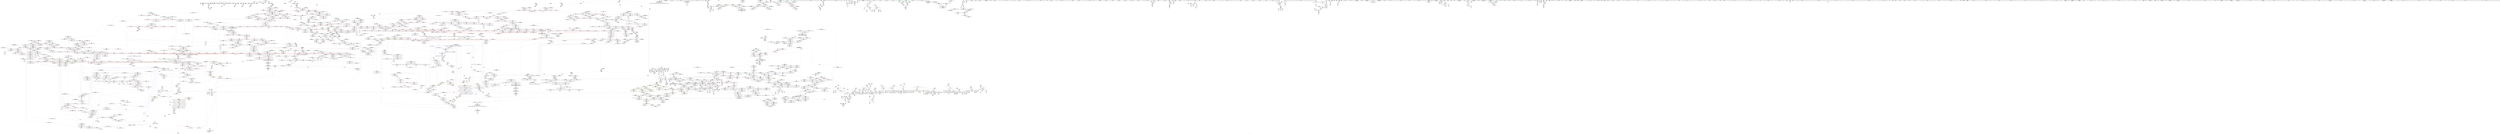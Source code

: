 digraph "SVFG" {
	label="SVFG";

	Node0x55e2169c6c20 [shape=record,color=grey,label="{NodeID: 0\nNullPtr}"];
	Node0x55e2169c6c20 -> Node0x55e216aa1010[style=solid];
	Node0x55e2169c6c20 -> Node0x55e216aa1110[style=solid];
	Node0x55e2169c6c20 -> Node0x55e216aa11e0[style=solid];
	Node0x55e2169c6c20 -> Node0x55e216aa12b0[style=solid];
	Node0x55e2169c6c20 -> Node0x55e216aa1380[style=solid];
	Node0x55e2169c6c20 -> Node0x55e216aa1450[style=solid];
	Node0x55e2169c6c20 -> Node0x55e216aa1520[style=solid];
	Node0x55e2169c6c20 -> Node0x55e216aa15f0[style=solid];
	Node0x55e2169c6c20 -> Node0x55e216aa16c0[style=solid];
	Node0x55e2169c6c20 -> Node0x55e216aa1790[style=solid];
	Node0x55e2169c6c20 -> Node0x55e216aa1860[style=solid];
	Node0x55e2169c6c20 -> Node0x55e216aa1930[style=solid];
	Node0x55e2169c6c20 -> Node0x55e216aa1a00[style=solid];
	Node0x55e2169c6c20 -> Node0x55e216aa1ad0[style=solid];
	Node0x55e2169c6c20 -> Node0x55e216ab3d80[style=solid];
	Node0x55e216aafac0 [shape=record,color=red,label="{NodeID: 1550\n3204\<--3169\n\<--__i\n_ZSt16__insertion_sortIPiN9__gnu_cxx5__ops15_Iter_comp_iterIPFbiiEEEEvT_S7_T0_\n}"];
	Node0x55e216aafac0 -> Node0x55e216a9b0d0[style=solid];
	Node0x55e216a8e010 [shape=record,color=green,label="{NodeID: 443\n3165\<--3166\n__first.addr\<--__first.addr_field_insensitive\n_ZSt16__insertion_sortIPiN9__gnu_cxx5__ops15_Iter_comp_iterIPFbiiEEEEvT_S7_T0_\n}"];
	Node0x55e216a8e010 -> Node0x55e216aaf1d0[style=solid];
	Node0x55e216a8e010 -> Node0x55e216aaf2a0[style=solid];
	Node0x55e216a8e010 -> Node0x55e216aaf370[style=solid];
	Node0x55e216a8e010 -> Node0x55e216aaf440[style=solid];
	Node0x55e216a8e010 -> Node0x55e216aaf510[style=solid];
	Node0x55e216a8e010 -> Node0x55e216b03ac0[style=solid];
	Node0x55e216ae4560 [shape=record,color=black,label="{NodeID: 3100\nMR_8V_2 = PHI(MR_8V_1, MR_8V_3, )\npts\{29 \}\n|{<s0>54|<s1>56}}"];
	Node0x55e216ae4560:s0 -> Node0x55e216c650b0[style=dashed,color=blue];
	Node0x55e216ae4560:s1 -> Node0x55e216c02ff0[style=dashed,color=blue];
	Node0x55e216b053f0 [shape=record,color=blue,label="{NodeID: 1993\n3393\<--3392\n__it.addr\<--__it\n_ZSt12__miter_baseIPiET_S1_\n}"];
	Node0x55e216b053f0 -> Node0x55e216ab1590[style=dashed];
	Node0x55e216a9d220 [shape=record,color=purple,label="{NodeID: 886\n2813\<--2810\nadd.ptr2\<--\n_ZSt13__adjust_heapIPiliN9__gnu_cxx5__ops15_Iter_comp_iterIPFbiiEEEEvT_T0_S8_T1_T2_\n|{<s0>160}}"];
	Node0x55e216a9d220:s0 -> Node0x55e216d482b0[style=solid,color=red];
	Node0x55e216d48da0 [shape=record,color=black,label="{NodeID: 4650\n3240 = PHI(2423, )\n2nd arg _ZSt26__unguarded_insertion_sortIPiN9__gnu_cxx5__ops15_Iter_comp_iterIPFbiiEEEEvT_S7_T0_ }"];
	Node0x55e216d48da0 -> Node0x55e216b04140[style=solid];
	Node0x55e216c33c90 [shape=record,color=yellow,style=double,label="{NodeID: 3543\n8V_1 = ENCHI(MR_8V_0)\npts\{29 \}\nFun[_ZNK9__gnu_cxx5__ops14_Val_less_iterclIdPdEEbRT_T0_]}"];
	Node0x55e216c33c90 -> Node0x55e216ad3660[style=dashed];
	Node0x55e216ad3730 [shape=record,color=red,label="{NodeID: 1329\n2248\<--2236\n\<--__first.addr\n_ZSt6__sortIPiN9__gnu_cxx5__ops15_Iter_comp_iterIPFbiiEEEEvT_S7_T0_\n}"];
	Node0x55e216ad3730 -> Node0x55e216b49c80[style=solid];
	Node0x55e216a86470 [shape=record,color=green,label="{NodeID: 222\n1427\<--1428\n__value\<--__value_field_insensitive\n_ZSt11__make_heapIPdN9__gnu_cxx5__ops15_Iter_less_iterEEvT_S4_RT0_\n|{|<s1>66}}"];
	Node0x55e216a86470 -> Node0x55e216ab9f30[style=solid];
	Node0x55e216a86470:s1 -> Node0x55e216d3dfb0[style=solid,color=red];
	Node0x55e216b3a680 [shape=record,color=grey,label="{NodeID: 2879\n2923 = Binary(2922, 273, )\n}"];
	Node0x55e216b3a680 -> Node0x55e216b3e400[style=solid];
	Node0x55e216abb040 [shape=record,color=blue,label="{NodeID: 1772\n1559\<--1614\n__holeIndex.addr\<--\n_ZSt13__adjust_heapIPdldN9__gnu_cxx5__ops15_Iter_less_iterEEvT_T0_S5_T1_T2_\n}"];
	Node0x55e216abb040 -> Node0x55e216acc090[style=dashed];
	Node0x55e216abb040 -> Node0x55e216acc160[style=dashed];
	Node0x55e216abb040 -> Node0x55e216abb040[style=dashed];
	Node0x55e216abb040 -> Node0x55e216abb2b0[style=dashed];
	Node0x55e216abb040 -> Node0x55e216ae5960[style=dashed];
	Node0x55e216aa9b20 [shape=record,color=black,label="{NodeID: 665\n2875\<--2880\n_ZSt4moveIRN9__gnu_cxx5__ops15_Iter_comp_iterIPFbiiEEEEONSt16remove_referenceIT_E4typeEOS8__ret\<--\n_ZSt4moveIRN9__gnu_cxx5__ops15_Iter_comp_iterIPFbiiEEEEONSt16remove_referenceIT_E4typeEOS8_\n|{<s0>163|<s1>206}}"];
	Node0x55e216aa9b20:s0 -> Node0x55e216d38f70[style=solid,color=blue];
	Node0x55e216aa9b20:s1 -> Node0x55e216d34130[style=solid,color=blue];
	Node0x55e216d351e0 [shape=record,color=black,label="{NodeID: 4429\n3100 = PHI(2688, )\n}"];
	Node0x55e216ac83a0 [shape=record,color=red,label="{NodeID: 1108\n1250\<--1224\n\<--__last.addr\n_ZSt22__final_insertion_sortIPdN9__gnu_cxx5__ops15_Iter_less_iterEEvT_S4_T0_\n|{<s0>55}}"];
	Node0x55e216ac83a0:s0 -> Node0x55e216d3cb90[style=solid,color=red];
	Node0x55e2169fdcf0 [shape=record,color=green,label="{NodeID: 1\n7\<--1\n__dso_handle\<--dummyObj\nGlob }"];
	Node0x55e216aafb90 [shape=record,color=red,label="{NodeID: 1551\n3214\<--3169\n\<--__i\n_ZSt16__insertion_sortIPiN9__gnu_cxx5__ops15_Iter_comp_iterIPFbiiEEEEvT_S7_T0_\n|{<s0>195}}"];
	Node0x55e216aafb90:s0 -> Node0x55e216d3f120[style=solid,color=red];
	Node0x55e216a8e0e0 [shape=record,color=green,label="{NodeID: 444\n3167\<--3168\n__last.addr\<--__last.addr_field_insensitive\n_ZSt16__insertion_sortIPiN9__gnu_cxx5__ops15_Iter_comp_iterIPFbiiEEEEvT_S7_T0_\n}"];
	Node0x55e216a8e0e0 -> Node0x55e216aaf5e0[style=solid];
	Node0x55e216a8e0e0 -> Node0x55e216aaf6b0[style=solid];
	Node0x55e216a8e0e0 -> Node0x55e216b03b90[style=solid];
	Node0x55e216ae4a60 [shape=record,color=black,label="{NodeID: 3101\nMR_474V_2 = PHI(MR_474V_1, MR_474V_4, )\npts\{1934 \}\n}"];
	Node0x55e216b054c0 [shape=record,color=blue,label="{NodeID: 1994\n3402\<--3399\n__first.addr\<--__first\n_ZSt22__copy_move_backward_aILb1EPiS0_ET1_T0_S2_S1_\n}"];
	Node0x55e216b054c0 -> Node0x55e216ab1660[style=dashed];
	Node0x55e216a9d2f0 [shape=record,color=purple,label="{NodeID: 887\n2822\<--2820\nadd.ptr3\<--\n_ZSt13__adjust_heapIPiliN9__gnu_cxx5__ops15_Iter_comp_iterIPFbiiEEEEvT_T0_S8_T1_T2_\n|{<s0>161}}"];
	Node0x55e216a9d2f0:s0 -> Node0x55e216d44e20[style=solid,color=red];
	Node0x55e216d48eb0 [shape=record,color=black,label="{NodeID: 4651\n3422 = PHI(3379, 3383, 3385, )\n0th arg _ZSt12__niter_baseIPiET_S1_ }"];
	Node0x55e216d48eb0 -> Node0x55e216b05800[style=solid];
	Node0x55e216c33da0 [shape=record,color=yellow,style=double,label="{NodeID: 3544\n146V_1 = ENCHI(MR_146V_0)\npts\{2058 \}\nFun[_ZNK9__gnu_cxx5__ops14_Val_less_iterclIdPdEEbRT_T0_]}"];
	Node0x55e216c33da0 -> Node0x55e216ad3590[style=dashed];
	Node0x55e216ad3800 [shape=record,color=red,label="{NodeID: 1330\n2252\<--2236\n\<--__first.addr\n_ZSt6__sortIPiN9__gnu_cxx5__ops15_Iter_comp_iterIPFbiiEEEEvT_S7_T0_\n|{<s0>123}}"];
	Node0x55e216ad3800:s0 -> Node0x55e216d4a960[style=solid,color=red];
	Node0x55e216a86540 [shape=record,color=green,label="{NodeID: 223\n1429\<--1430\nagg.tmp\<--agg.tmp_field_insensitive\n_ZSt11__make_heapIPdN9__gnu_cxx5__ops15_Iter_less_iterEEvT_S4_RT0_\n}"];
	Node0x55e216b3a800 [shape=record,color=grey,label="{NodeID: 2880\n1399 = Binary(1397, 1398, )\n}"];
	Node0x55e216b3a800 -> Node0x55e216b3e700[style=solid];
	Node0x55e216abb110 [shape=record,color=blue,label="{NodeID: 1773\n1567\<--1629\n__secondChild\<--mul12\n_ZSt13__adjust_heapIPdldN9__gnu_cxx5__ops15_Iter_less_iterEEvT_T0_S5_T1_T2_\n}"];
	Node0x55e216abb110 -> Node0x55e216accd90[style=dashed];
	Node0x55e216abb110 -> Node0x55e216acce60[style=dashed];
	Node0x55e216abb110 -> Node0x55e216ae5e60[style=dashed];
	Node0x55e216aa9bf0 [shape=record,color=black,label="{NodeID: 666\n2964\<--2969\n_ZSt4moveIRPFbiiEEONSt16remove_referenceIT_E4typeEOS4__ret\<--\n_ZSt4moveIRPFbiiEEONSt16remove_referenceIT_E4typeEOS4_\n|{<s0>126|<s1>167|<s2>214|<s3>215}}"];
	Node0x55e216aa9bf0:s0 -> Node0x55e216d37f70[style=solid,color=blue];
	Node0x55e216aa9bf0:s1 -> Node0x55e216d344f0[style=solid,color=blue];
	Node0x55e216aa9bf0:s2 -> Node0x55e216d32560[style=solid,color=blue];
	Node0x55e216aa9bf0:s3 -> Node0x55e216d32730[style=solid,color=blue];
	Node0x55e216d35320 [shape=record,color=black,label="{NodeID: 4430\n3146 = PHI(2757, )\n}"];
	Node0x55e216d35320 -> Node0x55e216aaef60[style=solid];
	Node0x55e216ac8470 [shape=record,color=red,label="{NodeID: 1109\n1256\<--1224\n\<--__last.addr\n_ZSt22__final_insertion_sortIPdN9__gnu_cxx5__ops15_Iter_less_iterEEvT_S4_T0_\n|{<s0>56}}"];
	Node0x55e216ac8470:s0 -> Node0x55e216d49d30[style=solid,color=red];
	Node0x55e216a7e2e0 [shape=record,color=green,label="{NodeID: 2\n9\<--1\n\<--dummyObj\nCan only get source location for instruction, argument, global var or function.}"];
	Node0x55e216aafc60 [shape=record,color=red,label="{NodeID: 1552\n3232\<--3169\n\<--__i\n_ZSt16__insertion_sortIPiN9__gnu_cxx5__ops15_Iter_comp_iterIPFbiiEEEEvT_S7_T0_\n}"];
	Node0x55e216aafc60 -> Node0x55e216a9b340[style=solid];
	Node0x55e216a8e1b0 [shape=record,color=green,label="{NodeID: 445\n3169\<--3170\n__i\<--__i_field_insensitive\n_ZSt16__insertion_sortIPiN9__gnu_cxx5__ops15_Iter_comp_iterIPFbiiEEEEvT_S7_T0_\n}"];
	Node0x55e216a8e1b0 -> Node0x55e216aaf780[style=solid];
	Node0x55e216a8e1b0 -> Node0x55e216aaf850[style=solid];
	Node0x55e216a8e1b0 -> Node0x55e216aaf920[style=solid];
	Node0x55e216a8e1b0 -> Node0x55e216aaf9f0[style=solid];
	Node0x55e216a8e1b0 -> Node0x55e216aafac0[style=solid];
	Node0x55e216a8e1b0 -> Node0x55e216aafb90[style=solid];
	Node0x55e216a8e1b0 -> Node0x55e216aafc60[style=solid];
	Node0x55e216a8e1b0 -> Node0x55e216b03c60[style=solid];
	Node0x55e216a8e1b0 -> Node0x55e216b04070[style=solid];
	Node0x55e216ae4f60 [shape=record,color=black,label="{NodeID: 3102\nMR_476V_2 = PHI(MR_476V_1, MR_476V_3, )\npts\{1936 \}\n}"];
	Node0x55e216b05590 [shape=record,color=blue,label="{NodeID: 1995\n3404\<--3400\n__last.addr\<--__last\n_ZSt22__copy_move_backward_aILb1EPiS0_ET1_T0_S2_S1_\n}"];
	Node0x55e216b05590 -> Node0x55e216ab1730[style=dashed];
	Node0x55e216a9d3c0 [shape=record,color=purple,label="{NodeID: 888\n2827\<--2825\nadd.ptr5\<--\n_ZSt13__adjust_heapIPiliN9__gnu_cxx5__ops15_Iter_comp_iterIPFbiiEEEEvT_T0_S8_T1_T2_\n}"];
	Node0x55e216a9d3c0 -> Node0x55e216b01700[style=solid];
	Node0x55e216d49040 [shape=record,color=black,label="{NodeID: 4652\n2378 = PHI(2271, )\n0th arg _ZSt22__final_insertion_sortIPiN9__gnu_cxx5__ops15_Iter_comp_iterIPFbiiEEEEvT_S7_T0_ }"];
	Node0x55e216d49040 -> Node0x55e216afeb20[style=solid];
	Node0x55e216ad38d0 [shape=record,color=red,label="{NodeID: 1331\n2255\<--2236\n\<--__first.addr\n_ZSt6__sortIPiN9__gnu_cxx5__ops15_Iter_comp_iterIPFbiiEEEEvT_S7_T0_\n}"];
	Node0x55e216ad38d0 -> Node0x55e216aa79d0[style=solid];
	Node0x55e216a86610 [shape=record,color=green,label="{NodeID: 224\n1459\<--1460\n_ZSt4moveIRdEONSt16remove_referenceIT_E4typeEOS2_\<--_ZSt4moveIRdEONSt16remove_referenceIT_E4typeEOS2__field_insensitive\n}"];
	Node0x55e216b3a980 [shape=record,color=grey,label="{NodeID: 2881\n2502 = Binary(2501, 1126, )\n}"];
	Node0x55e216abb1e0 [shape=record,color=blue,label="{NodeID: 1774\n1639\<--1636\nadd.ptr16\<--\n_ZSt13__adjust_heapIPdldN9__gnu_cxx5__ops15_Iter_less_iterEEvT_T0_S5_T1_T2_\n}"];
	Node0x55e216abb1e0 -> Node0x55e216ae5460[style=dashed];
	Node0x55e216aa9cc0 [shape=record,color=black,label="{NodeID: 667\n2971\<--2991\n_ZN9__gnu_cxx5__ops14_Iter_comp_valIPFbiiEEclIPiiEEbT_RT0__ret\<--call\n_ZN9__gnu_cxx5__ops14_Iter_comp_valIPFbiiEEclIPiiEEbT_RT0_\n|{<s0>168}}"];
	Node0x55e216aa9cc0:s0 -> Node0x55e216d34630[style=solid,color=blue];
	Node0x55e216d354f0 [shape=record,color=black,label="{NodeID: 4431\n3150 = PHI(2757, )\n}"];
	Node0x55e216d354f0 -> Node0x55e216aaf030[style=solid];
	Node0x55e216c22260 [shape=record,color=yellow,style=double,label="{NodeID: 3324\n518V_1 = ENCHI(MR_518V_0)\npts\{310000 24440000 \}\nFun[_ZSt11__sort_heapIPiN9__gnu_cxx5__ops15_Iter_comp_iterIPFbiiEEEEvT_S7_RT0_]|{<s0>150|<s1>150}}"];
	Node0x55e216c22260:s0 -> Node0x55e216c36c30[style=dashed,color=red];
	Node0x55e216c22260:s1 -> Node0x55e216c36df0[style=dashed,color=red];
	Node0x55e216ac8540 [shape=record,color=red,label="{NodeID: 1110\n1277\<--1266\n\<--__first.addr\n_ZSt14__partial_sortIPdN9__gnu_cxx5__ops15_Iter_less_iterEEvT_S4_S4_T0_\n|{<s0>57}}"];
	Node0x55e216ac8540:s0 -> Node0x55e216d41e90[style=solid,color=red];
	Node0x55e216a7e370 [shape=record,color=green,label="{NodeID: 3\n11\<--1\nstderr\<--dummyObj\nGlob }"];
	Node0x55e216aafd30 [shape=record,color=red,label="{NodeID: 1553\n3200\<--3199\n\<--call3\n_ZSt16__insertion_sortIPiN9__gnu_cxx5__ops15_Iter_comp_iterIPFbiiEEEEvT_S7_T0_\n}"];
	Node0x55e216aafd30 -> Node0x55e216b03d30[style=solid];
	Node0x55e216a8e280 [shape=record,color=green,label="{NodeID: 446\n3171\<--3172\n__val\<--__val_field_insensitive\n_ZSt16__insertion_sortIPiN9__gnu_cxx5__ops15_Iter_comp_iterIPFbiiEEEEvT_S7_T0_\n|{|<s1>192}}"];
	Node0x55e216a8e280 -> Node0x55e216b03d30[style=solid];
	Node0x55e216a8e280:s1 -> Node0x55e216d44e20[style=solid,color=red];
	Node0x55e216ae5460 [shape=record,color=black,label="{NodeID: 3103\nMR_8V_5 = PHI(MR_8V_4, MR_8V_2, MR_8V_2, )\npts\{29 \}\n|{|<s1>78}}"];
	Node0x55e216ae5460 -> Node0x55e216acd0d0[style=dashed];
	Node0x55e216ae5460:s1 -> Node0x55e216c084f0[style=dashed,color=red];
	Node0x55e216b05660 [shape=record,color=blue,label="{NodeID: 1996\n3406\<--3401\n__result.addr\<--__result\n_ZSt22__copy_move_backward_aILb1EPiS0_ET1_T0_S2_S1_\n}"];
	Node0x55e216b05660 -> Node0x55e216ab1800[style=dashed];
	Node0x55e216a9d490 [shape=record,color=purple,label="{NodeID: 889\n2849\<--2846\nadd.ptr14\<--\n_ZSt13__adjust_heapIPiliN9__gnu_cxx5__ops15_Iter_comp_iterIPFbiiEEEEvT_T0_S8_T1_T2_\n|{<s0>162}}"];
	Node0x55e216a9d490:s0 -> Node0x55e216d44e20[style=solid,color=red];
	Node0x55e216d49150 [shape=record,color=black,label="{NodeID: 4653\n2379 = PHI(2272, )\n1st arg _ZSt22__final_insertion_sortIPiN9__gnu_cxx5__ops15_Iter_comp_iterIPFbiiEEEEvT_S7_T0_ }"];
	Node0x55e216d49150 -> Node0x55e216afebf0[style=solid];
	Node0x55e216ad39a0 [shape=record,color=red,label="{NodeID: 1332\n2271\<--2236\n\<--__first.addr\n_ZSt6__sortIPiN9__gnu_cxx5__ops15_Iter_comp_iterIPFbiiEEEEvT_S7_T0_\n|{<s0>125}}"];
	Node0x55e216ad39a0:s0 -> Node0x55e216d49040[style=solid,color=red];
	Node0x55e216a86710 [shape=record,color=green,label="{NodeID: 225\n1470\<--1471\n_ZSt13__adjust_heapIPdldN9__gnu_cxx5__ops15_Iter_less_iterEEvT_T0_S5_T1_T2_\<--_ZSt13__adjust_heapIPdldN9__gnu_cxx5__ops15_Iter_less_iterEEvT_T0_S5_T1_T2__field_insensitive\n}"];
	Node0x55e216b3ab00 [shape=record,color=grey,label="{NodeID: 2882\n278 = Binary(277, 273, )\n}"];
	Node0x55e216b3ab00 -> Node0x55e216ab4770[style=solid];
	Node0x55e216abb2b0 [shape=record,color=blue,label="{NodeID: 1775\n1559\<--1642\n__holeIndex.addr\<--sub17\n_ZSt13__adjust_heapIPdldN9__gnu_cxx5__ops15_Iter_less_iterEEvT_T0_S5_T1_T2_\n}"];
	Node0x55e216abb2b0 -> Node0x55e216ae5960[style=dashed];
	Node0x55e216aa9d90 [shape=record,color=black,label="{NodeID: 668\n3066\<--3110\n_ZSt21__unguarded_partitionIPiN9__gnu_cxx5__ops15_Iter_comp_iterIPFbiiEEEET_S7_S7_S7_T0__ret\<--\n_ZSt21__unguarded_partitionIPiN9__gnu_cxx5__ops15_Iter_comp_iterIPFbiiEEEET_S7_S7_S7_T0_\n|{<s0>146}}"];
	Node0x55e216aa9d90:s0 -> Node0x55e216d381f0[style=solid,color=blue];
	Node0x55e216d35630 [shape=record,color=black,label="{NodeID: 4432\n3386 = PHI(3421, )\n|{<s0>211}}"];
	Node0x55e216d35630:s0 -> Node0x55e216d46920[style=solid,color=red];
	Node0x55e216ac8610 [shape=record,color=red,label="{NodeID: 1111\n1283\<--1266\n\<--__first.addr\n_ZSt14__partial_sortIPdN9__gnu_cxx5__ops15_Iter_less_iterEEvT_S4_S4_T0_\n|{<s0>58}}"];
	Node0x55e216ac8610:s0 -> Node0x55e216d47170[style=solid,color=red];
	Node0x55e216a7db90 [shape=record,color=green,label="{NodeID: 4\n12\<--1\n.str\<--dummyObj\nGlob }"];
	Node0x55e216aafe00 [shape=record,color=red,label="{NodeID: 1554\n3210\<--3209\n\<--call6\n_ZSt16__insertion_sortIPiN9__gnu_cxx5__ops15_Iter_comp_iterIPFbiiEEEEvT_S7_T0_\n}"];
	Node0x55e216aafe00 -> Node0x55e216b03e00[style=solid];
	Node0x55e216a8e350 [shape=record,color=green,label="{NodeID: 447\n3173\<--3174\nagg.tmp\<--agg.tmp_field_insensitive\n_ZSt16__insertion_sortIPiN9__gnu_cxx5__ops15_Iter_comp_iterIPFbiiEEEEvT_S7_T0_\n}"];
	Node0x55e216a8e350 -> Node0x55e216a9ad90[style=solid];
	Node0x55e216a8e350 -> Node0x55e216a9ae60[style=solid];
	Node0x55e216ae5960 [shape=record,color=black,label="{NodeID: 3104\nMR_400V_6 = PHI(MR_400V_5, MR_400V_3, MR_400V_3, )\npts\{1560 \}\n}"];
	Node0x55e216ae5960 -> Node0x55e216acc230[style=dashed];
	Node0x55e216b05730 [shape=record,color=blue,label="{NodeID: 1997\n3408\<--2147\n__simple\<--\n_ZSt22__copy_move_backward_aILb1EPiS0_ET1_T0_S2_S1_\n}"];
	Node0x55e216a9d560 [shape=record,color=purple,label="{NodeID: 890\n2854\<--2852\nadd.ptr16\<--\n_ZSt13__adjust_heapIPiliN9__gnu_cxx5__ops15_Iter_comp_iterIPFbiiEEEEvT_T0_S8_T1_T2_\n}"];
	Node0x55e216a9d560 -> Node0x55e216b01970[style=solid];
	Node0x55e216d49260 [shape=record,color=black,label="{NodeID: 4654\n2380 = PHI(2277, )\n2nd arg _ZSt22__final_insertion_sortIPiN9__gnu_cxx5__ops15_Iter_comp_iterIPFbiiEEEEvT_S7_T0_ }"];
	Node0x55e216d49260 -> Node0x55e216afea50[style=solid];
	Node0x55e216ad3a70 [shape=record,color=red,label="{NodeID: 1333\n2249\<--2238\n\<--__last.addr\n_ZSt6__sortIPiN9__gnu_cxx5__ops15_Iter_comp_iterIPFbiiEEEEvT_S7_T0_\n}"];
	Node0x55e216ad3a70 -> Node0x55e216b49c80[style=solid];
	Node0x55e216a86810 [shape=record,color=green,label="{NodeID: 226\n1485\<--1486\nthis.addr\<--this.addr_field_insensitive\n_ZNK9__gnu_cxx5__ops15_Iter_less_iterclIPdS3_EEbT_T0_\n}"];
	Node0x55e216a86810 -> Node0x55e216acac40[style=solid];
	Node0x55e216a86810 -> Node0x55e216aba0d0[style=solid];
	Node0x55e216b3ac80 [shape=record,color=grey,label="{NodeID: 2883\n272 = Binary(271, 273, )\n}"];
	Node0x55e216abb380 [shape=record,color=blue,label="{NodeID: 1776\n1662\<--1661\n__t.addr\<--__t\n_ZSt4moveIRN9__gnu_cxx5__ops15_Iter_less_iterEEONSt16remove_referenceIT_E4typeEOS5_\n}"];
	Node0x55e216abb380 -> Node0x55e216acd1a0[style=dashed];
	Node0x55e216aa9e60 [shape=record,color=black,label="{NodeID: 669\n3216\<--3163\n\<--__comp\n_ZSt16__insertion_sortIPiN9__gnu_cxx5__ops15_Iter_comp_iterIPFbiiEEEEvT_S7_T0_\n}"];
	Node0x55e216aa9e60 -> Node0x55e216a9b270[style=solid];
	Node0x55e216d35770 [shape=record,color=black,label="{NodeID: 4433\n3387 = PHI(3398, )\n}"];
	Node0x55e216d35770 -> Node0x55e216aaa340[style=solid];
	Node0x55e216c22480 [shape=record,color=yellow,style=double,label="{NodeID: 3326\n8V_1 = ENCHI(MR_8V_0)\npts\{29 \}\nFun[_ZNK9__gnu_cxx5__ops15_Iter_less_iterclIPdS3_EEbT_T0_]}"];
	Node0x55e216c22480 -> Node0x55e216acaeb0[style=dashed];
	Node0x55e216c22480 -> Node0x55e216acaf80[style=dashed];
	Node0x55e216ac86e0 [shape=record,color=red,label="{NodeID: 1112\n1278\<--1268\n\<--__middle.addr\n_ZSt14__partial_sortIPdN9__gnu_cxx5__ops15_Iter_less_iterEEvT_S4_S4_T0_\n|{<s0>57}}"];
	Node0x55e216ac86e0:s0 -> Node0x55e216d41fa0[style=solid,color=red];
	Node0x55e216a7e430 [shape=record,color=green,label="{NodeID: 5\n14\<--1\n.str.2\<--dummyObj\nGlob }"];
	Node0x55e216aafed0 [shape=record,color=red,label="{NodeID: 1555\n3219\<--3218\n\<--coerce.dive8\n_ZSt16__insertion_sortIPiN9__gnu_cxx5__ops15_Iter_comp_iterIPFbiiEEEEvT_S7_T0_\n|{<s0>194}}"];
	Node0x55e216aafed0:s0 -> Node0x55e216d40380[style=solid,color=red];
	Node0x55e216a8e420 [shape=record,color=green,label="{NodeID: 448\n3175\<--3176\nagg.tmp7\<--agg.tmp7_field_insensitive\n_ZSt16__insertion_sortIPiN9__gnu_cxx5__ops15_Iter_comp_iterIPFbiiEEEEvT_S7_T0_\n}"];
	Node0x55e216a8e420 -> Node0x55e216aa9f30[style=solid];
	Node0x55e216a8e420 -> Node0x55e216a9af30[style=solid];
	Node0x55e216ae5e60 [shape=record,color=black,label="{NodeID: 3105\nMR_408V_8 = PHI(MR_408V_7, MR_408V_3, MR_408V_3, )\npts\{1568 \}\n}"];
	Node0x55e216b05800 [shape=record,color=blue,label="{NodeID: 1998\n3423\<--3422\n__it.addr\<--__it\n_ZSt12__niter_baseIPiET_S1_\n}"];
	Node0x55e216b05800 -> Node0x55e216ab18d0[style=dashed];
	Node0x55e216a9d630 [shape=record,color=purple,label="{NodeID: 891\n2934\<--2932\nadd.ptr\<--\n_ZSt11__push_heapIPiliN9__gnu_cxx5__ops14_Iter_comp_valIPFbiiEEEEvT_T0_S8_T1_RT2_\n|{<s0>168}}"];
	Node0x55e216a9d630:s0 -> Node0x55e216d464e0[style=solid,color=red];
	Node0x55e216d49370 [shape=record,color=black,label="{NodeID: 4655\n1502 = PHI(1368, 1406, )\n0th arg _ZSt10__pop_heapIPdN9__gnu_cxx5__ops15_Iter_less_iterEEvT_S4_S4_RT0_ }"];
	Node0x55e216d49370 -> Node0x55e216aba340[style=solid];
	Node0x55e216c34120 [shape=record,color=yellow,style=double,label="{NodeID: 3548\n32V_1 = ENCHI(MR_32V_0)\npts\{1 \}\nFun[_Z9TimeStampv]}"];
	Node0x55e216c34120 -> Node0x55e216a9dbe0[style=dashed];
	Node0x55e216ad3b40 [shape=record,color=red,label="{NodeID: 1334\n2253\<--2238\n\<--__last.addr\n_ZSt6__sortIPiN9__gnu_cxx5__ops15_Iter_comp_iterIPFbiiEEEEvT_S7_T0_\n|{<s0>123}}"];
	Node0x55e216ad3b40:s0 -> Node0x55e216d4ab70[style=solid,color=red];
	Node0x55e216a868e0 [shape=record,color=green,label="{NodeID: 227\n1487\<--1488\n__it1.addr\<--__it1.addr_field_insensitive\n_ZNK9__gnu_cxx5__ops15_Iter_less_iterclIPdS3_EEbT_T0_\n}"];
	Node0x55e216a868e0 -> Node0x55e216acad10[style=solid];
	Node0x55e216a868e0 -> Node0x55e216aba1a0[style=solid];
	Node0x55e216b3ae00 [shape=record,color=grey,label="{NodeID: 2884\n1536 = Binary(1534, 1535, )\n}"];
	Node0x55e216b3ae00 -> Node0x55e216b3af80[style=solid];
	Node0x55e216abb450 [shape=record,color=blue,label="{NodeID: 1777\n1671\<--1668\nthis.addr\<--this\n_ZN9__gnu_cxx5__ops14_Iter_less_valC2ENS0_15_Iter_less_iterE\n}"];
	Node0x55e216abb450 -> Node0x55e216acd270[style=dashed];
	Node0x55e216aa9f30 [shape=record,color=black,label="{NodeID: 670\n3215\<--3175\n\<--agg.tmp7\n_ZSt16__insertion_sortIPiN9__gnu_cxx5__ops15_Iter_comp_iterIPFbiiEEEEvT_S7_T0_\n}"];
	Node0x55e216aa9f30 -> Node0x55e216a9b1a0[style=solid];
	Node0x55e216d358b0 [shape=record,color=black,label="{NodeID: 4434\n3417 = PHI(3428, )\n}"];
	Node0x55e216d358b0 -> Node0x55e216aaa4e0[style=solid];
	Node0x55e216ac87b0 [shape=record,color=red,label="{NodeID: 1113\n1284\<--1268\n\<--__middle.addr\n_ZSt14__partial_sortIPdN9__gnu_cxx5__ops15_Iter_less_iterEEvT_S4_S4_T0_\n|{<s0>58}}"];
	Node0x55e216ac87b0:s0 -> Node0x55e216d47280[style=solid,color=red];
	Node0x55e216a7e4c0 [shape=record,color=green,label="{NodeID: 6\n17\<--1\n\<--dummyObj\nCan only get source location for instruction, argument, global var or function.}"];
	Node0x55e216aaffa0 [shape=record,color=red,label="{NodeID: 1556\n3226\<--3225\n\<--coerce.dive11\n_ZSt16__insertion_sortIPiN9__gnu_cxx5__ops15_Iter_comp_iterIPFbiiEEEEvT_S7_T0_\n|{<s0>195}}"];
	Node0x55e216aaffa0:s0 -> Node0x55e216d3f270[style=solid,color=red];
	Node0x55e216a8e4f0 [shape=record,color=green,label="{NodeID: 449\n3207\<--3208\n_ZSt13move_backwardIPiS0_ET0_T_S2_S1_\<--_ZSt13move_backwardIPiS0_ET0_T_S2_S1__field_insensitive\n}"];
	Node0x55e216b058d0 [shape=record,color=blue,label="{NodeID: 1999\n3432\<--3429\n__first.addr\<--__first\n_ZNSt20__copy_move_backwardILb1ELb1ESt26random_access_iterator_tagE13__copy_move_bIiEEPT_PKS3_S6_S4_\n}"];
	Node0x55e216b058d0 -> Node0x55e216ab19a0[style=dashed];
	Node0x55e216b058d0 -> Node0x55e216ab1a70[style=dashed];
	Node0x55e216a9d700 [shape=record,color=purple,label="{NodeID: 892\n2943\<--2941\nadd.ptr1\<--\n_ZSt11__push_heapIPiliN9__gnu_cxx5__ops14_Iter_comp_valIPFbiiEEEEvT_T0_S8_T1_RT2_\n|{<s0>169}}"];
	Node0x55e216a9d700:s0 -> Node0x55e216d44e20[style=solid,color=red];
	Node0x55e216d494c0 [shape=record,color=black,label="{NodeID: 4656\n1503 = PHI(1369, 1407, )\n1st arg _ZSt10__pop_heapIPdN9__gnu_cxx5__ops15_Iter_less_iterEEvT_S4_S4_RT0_ }"];
	Node0x55e216d494c0 -> Node0x55e216aba410[style=solid];
	Node0x55e216ad3c10 [shape=record,color=red,label="{NodeID: 1335\n2254\<--2238\n\<--__last.addr\n_ZSt6__sortIPiN9__gnu_cxx5__ops15_Iter_comp_iterIPFbiiEEEEvT_S7_T0_\n}"];
	Node0x55e216ad3c10 -> Node0x55e216aa7900[style=solid];
	Node0x55e216a869b0 [shape=record,color=green,label="{NodeID: 228\n1489\<--1490\n__it2.addr\<--__it2.addr_field_insensitive\n_ZNK9__gnu_cxx5__ops15_Iter_less_iterclIPdS3_EEbT_T0_\n}"];
	Node0x55e216a869b0 -> Node0x55e216acade0[style=solid];
	Node0x55e216a869b0 -> Node0x55e216aba270[style=solid];
	Node0x55e216b3af80 [shape=record,color=grey,label="{NodeID: 2885\n1537 = Binary(1536, 1121, )\n|{<s0>71}}"];
	Node0x55e216b3af80:s0 -> Node0x55e216d3c3a0[style=solid,color=red];
	Node0x55e216abb520 [shape=record,color=blue,label="{NodeID: 1778\n1682\<--1677\n__first.addr\<--__first\n_ZSt11__push_heapIPdldN9__gnu_cxx5__ops14_Iter_less_valEEvT_T0_S5_T1_RT2_\n}"];
	Node0x55e216abb520 -> Node0x55e216acd340[style=dashed];
	Node0x55e216abb520 -> Node0x55e216acd410[style=dashed];
	Node0x55e216abb520 -> Node0x55e216acd4e0[style=dashed];
	Node0x55e216abb520 -> Node0x55e216acd5b0[style=dashed];
	Node0x55e216aaa000 [shape=record,color=black,label="{NodeID: 671\n3266\<--3241\n\<--__comp\n_ZSt26__unguarded_insertion_sortIPiN9__gnu_cxx5__ops15_Iter_comp_iterIPFbiiEEEEvT_S7_T0_\n}"];
	Node0x55e216aaa000 -> Node0x55e216a9b820[style=solid];
	Node0x55e216d359f0 [shape=record,color=black,label="{NodeID: 4435\n1712 = PHI(1741, )\n}"];
	Node0x55e216d359f0 -> Node0x55e216b379e0[style=solid];
	Node0x55e216ac8880 [shape=record,color=red,label="{NodeID: 1114\n1279\<--1270\n\<--__last.addr\n_ZSt14__partial_sortIPdN9__gnu_cxx5__ops15_Iter_less_iterEEvT_S4_S4_T0_\n|{<s0>57}}"];
	Node0x55e216ac8880:s0 -> Node0x55e216d420b0[style=solid,color=red];
	Node0x55e216a7e550 [shape=record,color=green,label="{NodeID: 7\n44\<--1\n.str.3\<--dummyObj\nGlob }"];
	Node0x55e216ab0070 [shape=record,color=red,label="{NodeID: 1557\n3257\<--3243\n\<--__first.addr\n_ZSt26__unguarded_insertion_sortIPiN9__gnu_cxx5__ops15_Iter_comp_iterIPFbiiEEEEvT_S7_T0_\n}"];
	Node0x55e216ab0070 -> Node0x55e216b043b0[style=solid];
	Node0x55e216a8e5f0 [shape=record,color=green,label="{NodeID: 450\n3221\<--3222\n_ZN9__gnu_cxx5__ops15__val_comp_iterIPFbiiEEENS0_14_Val_comp_iterIT_EENS0_15_Iter_comp_iterIS5_EE\<--_ZN9__gnu_cxx5__ops15__val_comp_iterIPFbiiEEENS0_14_Val_comp_iterIT_EENS0_15_Iter_comp_iterIS5_EE_field_insensitive\n}"];
	Node0x55e216b059a0 [shape=record,color=blue,label="{NodeID: 2000\n3434\<--3430\n__last.addr\<--__last\n_ZNSt20__copy_move_backwardILb1ELb1ESt26random_access_iterator_tagE13__copy_move_bIiEEPT_PKS3_S6_S4_\n}"];
	Node0x55e216b059a0 -> Node0x55e216ab1b40[style=dashed];
	Node0x55e216a9d7d0 [shape=record,color=purple,label="{NodeID: 893\n2948\<--2946\nadd.ptr3\<--\n_ZSt11__push_heapIPiliN9__gnu_cxx5__ops14_Iter_comp_valIPFbiiEEEEvT_T0_S8_T1_RT2_\n}"];
	Node0x55e216a9d7d0 -> Node0x55e216b02330[style=solid];
	Node0x55e216d49610 [shape=record,color=black,label="{NodeID: 4657\n1504 = PHI(1370, 1408, )\n2nd arg _ZSt10__pop_heapIPdN9__gnu_cxx5__ops15_Iter_less_iterEEvT_S4_S4_RT0_ }"];
	Node0x55e216d49610 -> Node0x55e216aba4e0[style=solid];
	Node0x55e216c34310 [shape=record,color=yellow,style=double,label="{NodeID: 3550\n62V_1 = ENCHI(MR_62V_0)\npts\{37 \}\nFun[_ZSt13move_backwardIPiS0_ET0_T_S2_S1_]|{<s0>201}}"];
	Node0x55e216c34310:s0 -> Node0x55e216c253e0[style=dashed,color=red];
	Node0x55e216ad3ce0 [shape=record,color=red,label="{NodeID: 1336\n2272\<--2238\n\<--__last.addr\n_ZSt6__sortIPiN9__gnu_cxx5__ops15_Iter_comp_iterIPFbiiEEEEvT_S7_T0_\n|{<s0>125}}"];
	Node0x55e216ad3ce0:s0 -> Node0x55e216d49150[style=solid,color=red];
	Node0x55e216a8eec0 [shape=record,color=green,label="{NodeID: 229\n1506\<--1507\n__first.addr\<--__first.addr_field_insensitive\n_ZSt10__pop_heapIPdN9__gnu_cxx5__ops15_Iter_less_iterEEvT_S4_S4_RT0_\n}"];
	Node0x55e216a8eec0 -> Node0x55e216acb050[style=solid];
	Node0x55e216a8eec0 -> Node0x55e216acb120[style=solid];
	Node0x55e216a8eec0 -> Node0x55e216acb1f0[style=solid];
	Node0x55e216a8eec0 -> Node0x55e216aba340[style=solid];
	Node0x55e216b3b100 [shape=record,color=grey,label="{NodeID: 2886\n263 = Binary(262, 264, )\n}"];
	Node0x55e216b3b100 -> Node0x55e216ab46a0[style=solid];
	Node0x55e216abb5f0 [shape=record,color=blue,label="{NodeID: 1779\n1684\<--1678\n__holeIndex.addr\<--__holeIndex\n_ZSt11__push_heapIPdldN9__gnu_cxx5__ops14_Iter_less_valEEvT_T0_S5_T1_RT2_\n}"];
	Node0x55e216abb5f0 -> Node0x55e216acd680[style=dashed];
	Node0x55e216abb5f0 -> Node0x55e216c07ff0[style=dashed];
	Node0x55e216aaa0d0 [shape=record,color=black,label="{NodeID: 672\n3265\<--3251\n\<--agg.tmp1\n_ZSt26__unguarded_insertion_sortIPiN9__gnu_cxx5__ops15_Iter_comp_iterIPFbiiEEEEvT_S7_T0_\n}"];
	Node0x55e216aaa0d0 -> Node0x55e216a9b750[style=solid];
	Node0x55e216d35b30 [shape=record,color=black,label="{NodeID: 4436\n1721 = PHI(1543, )\n}"];
	Node0x55e216d35b30 -> Node0x55e216acdea0[style=solid];
	Node0x55e216c22750 [shape=record,color=yellow,style=double,label="{NodeID: 3329\n8V_1 = ENCHI(MR_8V_0)\npts\{29 \}\nFun[_ZSt22__copy_move_backward_aILb1EPdS0_ET1_T0_S2_S1_]|{<s0>119|<s1>119|<s2>119}}"];
	Node0x55e216c22750:s0 -> Node0x55e216ab2ab0[style=dashed,color=red];
	Node0x55e216c22750:s1 -> Node0x55e216abe9f0[style=dashed,color=red];
	Node0x55e216c22750:s2 -> Node0x55e216bf6cf0[style=dashed,color=red];
	Node0x55e216ac8950 [shape=record,color=red,label="{NodeID: 1115\n1306\<--1294\n\<--__first.addr\n_ZSt27__unguarded_partition_pivotIPdN9__gnu_cxx5__ops15_Iter_less_iterEET_S4_S4_T0_\n}"];
	Node0x55e216ac8950 -> Node0x55e216a9c450[style=solid];
	Node0x55e216a7e5e0 [shape=record,color=green,label="{NodeID: 8\n46\<--1\n.str.4\<--dummyObj\nGlob }"];
	Node0x55e216ab0140 [shape=record,color=red,label="{NodeID: 1558\n3261\<--3245\n\<--__last.addr\n_ZSt26__unguarded_insertion_sortIPiN9__gnu_cxx5__ops15_Iter_comp_iterIPFbiiEEEEvT_S7_T0_\n}"];
	Node0x55e216ab0140 -> Node0x55e216b46680[style=solid];
	Node0x55e216a8e6f0 [shape=record,color=green,label="{NodeID: 451\n3228\<--3229\n_ZSt25__unguarded_linear_insertIPiN9__gnu_cxx5__ops14_Val_comp_iterIPFbiiEEEEvT_T0_\<--_ZSt25__unguarded_linear_insertIPiN9__gnu_cxx5__ops14_Val_comp_iterIPFbiiEEEEvT_T0__field_insensitive\n}"];
	Node0x55e216b05a70 [shape=record,color=blue,label="{NodeID: 2001\n3436\<--3431\n__result.addr\<--__result\n_ZNSt20__copy_move_backwardILb1ELb1ESt26random_access_iterator_tagE13__copy_move_bIiEEPT_PKS3_S6_S4_\n}"];
	Node0x55e216b05a70 -> Node0x55e216ab1c10[style=dashed];
	Node0x55e216b05a70 -> Node0x55e216ab1ce0[style=dashed];
	Node0x55e216a9d8a0 [shape=record,color=purple,label="{NodeID: 894\n2961\<--2959\nadd.ptr7\<--\n_ZSt11__push_heapIPiliN9__gnu_cxx5__ops14_Iter_comp_valIPFbiiEEEEvT_T0_S8_T1_RT2_\n}"];
	Node0x55e216a9d8a0 -> Node0x55e216b025a0[style=solid];
	Node0x55e216d49760 [shape=record,color=black,label="{NodeID: 4658\n1505 = PHI(1337, 1409, )\n3rd arg _ZSt10__pop_heapIPdN9__gnu_cxx5__ops15_Iter_less_iterEEvT_S4_S4_RT0_ }"];
	Node0x55e216d49760 -> Node0x55e216aba5b0[style=solid];
	Node0x55e216ad3db0 [shape=record,color=red,label="{NodeID: 1337\n2267\<--2266\n\<--coerce.dive1\n_ZSt6__sortIPiN9__gnu_cxx5__ops15_Iter_comp_iterIPFbiiEEEEvT_S7_T0_\n|{<s0>123}}"];
	Node0x55e216ad3db0:s0 -> Node0x55e216d4ae70[style=solid,color=red];
	Node0x55e216a8ef50 [shape=record,color=green,label="{NodeID: 230\n1508\<--1509\n__last.addr\<--__last.addr_field_insensitive\n_ZSt10__pop_heapIPdN9__gnu_cxx5__ops15_Iter_less_iterEEvT_S4_S4_RT0_\n}"];
	Node0x55e216a8ef50 -> Node0x55e216acb2c0[style=solid];
	Node0x55e216a8ef50 -> Node0x55e216aba410[style=solid];
	Node0x55e216b3b280 [shape=record,color=grey,label="{NodeID: 2887\n705 = Binary(703, 704, )\n}"];
	Node0x55e216b3b280 -> Node0x55e216b3ba00[style=solid];
	Node0x55e216abb6c0 [shape=record,color=blue,label="{NodeID: 1780\n1686\<--1679\n__topIndex.addr\<--__topIndex\n_ZSt11__push_heapIPdldN9__gnu_cxx5__ops14_Iter_less_valEEvT_T0_S5_T1_RT2_\n}"];
	Node0x55e216abb6c0 -> Node0x55e216acda90[style=dashed];
	Node0x55e216aaa1a0 [shape=record,color=black,label="{NodeID: 673\n3282\<--3302\n_ZSt13move_backwardIPiS0_ET0_T_S2_S1__ret\<--call2\n_ZSt13move_backwardIPiS0_ET0_T_S2_S1_\n|{<s0>191}}"];
	Node0x55e216aaa1a0:s0 -> Node0x55e216d395b0[style=solid,color=blue];
	Node0x55e216d35c70 [shape=record,color=black,label="{NodeID: 4437\n1734 = PHI(1543, )\n}"];
	Node0x55e216d35c70 -> Node0x55e216acdf70[style=solid];
	Node0x55e216ac8a20 [shape=record,color=red,label="{NodeID: 1116\n1308\<--1294\n\<--__first.addr\n_ZSt27__unguarded_partition_pivotIPdN9__gnu_cxx5__ops15_Iter_less_iterEET_S4_S4_T0_\n}"];
	Node0x55e216ac8a20 -> Node0x55e216aa60a0[style=solid];
	Node0x55e216a7e670 [shape=record,color=green,label="{NodeID: 9\n48\<--1\n.str.5\<--dummyObj\nGlob }"];
	Node0x55e216ab0210 [shape=record,color=red,label="{NodeID: 1559\n3260\<--3247\n\<--__i\n_ZSt26__unguarded_insertion_sortIPiN9__gnu_cxx5__ops15_Iter_comp_iterIPFbiiEEEEvT_S7_T0_\n}"];
	Node0x55e216ab0210 -> Node0x55e216b46680[style=solid];
	Node0x55e216a8e7f0 [shape=record,color=green,label="{NodeID: 452\n3241\<--3242\n__comp\<--__comp_field_insensitive\n_ZSt26__unguarded_insertion_sortIPiN9__gnu_cxx5__ops15_Iter_comp_iterIPFbiiEEEEvT_S7_T0_\n}"];
	Node0x55e216a8e7f0 -> Node0x55e216aaa000[style=solid];
	Node0x55e216a8e7f0 -> Node0x55e216a9b410[style=solid];
	Node0x55e216b05b40 [shape=record,color=blue,label="{NodeID: 2002\n3438\<--3448\n_Num\<--sub.ptr.div\n_ZNSt20__copy_move_backwardILb1ELb1ESt26random_access_iterator_tagE13__copy_move_bIiEEPT_PKS3_S6_S4_\n}"];
	Node0x55e216b05b40 -> Node0x55e216ab1db0[style=dashed];
	Node0x55e216b05b40 -> Node0x55e216ab1e80[style=dashed];
	Node0x55e216b05b40 -> Node0x55e216ab1f50[style=dashed];
	Node0x55e216b05b40 -> Node0x55e216ab2020[style=dashed];
	Node0x55e216a9d970 [shape=record,color=purple,label="{NodeID: 895\n3456\<--3453\nadd.ptr\<--\n_ZNSt20__copy_move_backwardILb1ELb1ESt26random_access_iterator_tagE13__copy_move_bIiEEPT_PKS3_S6_S4_\n}"];
	Node0x55e216a9d970 -> Node0x55e216aaa820[style=solid];
	Node0x55e216d498b0 [shape=record,color=black,label="{NodeID: 4659\n2163 = PHI(2148, )\n0th arg _ZNSt20__copy_move_backwardILb1ELb1ESt26random_access_iterator_tagE13__copy_move_bIdEEPT_PKS3_S6_S4_ }"];
	Node0x55e216d498b0 -> Node0x55e216abe6b0[style=solid];
	Node0x55e216ad3e80 [shape=record,color=red,label="{NodeID: 1338\n2277\<--2276\n\<--coerce.dive3\n_ZSt6__sortIPiN9__gnu_cxx5__ops15_Iter_comp_iterIPFbiiEEEEvT_S7_T0_\n|{<s0>125}}"];
	Node0x55e216ad3e80:s0 -> Node0x55e216d49260[style=solid,color=red];
	Node0x55e216a8f020 [shape=record,color=green,label="{NodeID: 231\n1510\<--1511\n__result.addr\<--__result.addr_field_insensitive\n_ZSt10__pop_heapIPdN9__gnu_cxx5__ops15_Iter_less_iterEEvT_S4_S4_RT0_\n}"];
	Node0x55e216a8f020 -> Node0x55e216acb390[style=solid];
	Node0x55e216a8f020 -> Node0x55e216acb460[style=solid];
	Node0x55e216a8f020 -> Node0x55e216aba4e0[style=solid];
	Node0x55e216b3b400 [shape=record,color=grey,label="{NodeID: 2888\n960 = Binary(959, 121, )\n}"];
	Node0x55e216b3b400 -> Node0x55e216ab79d0[style=solid];
	Node0x55e216abb790 [shape=record,color=blue,label="{NodeID: 1781\n1688\<--1680\n__value.addr\<--__value\n_ZSt11__push_heapIPdldN9__gnu_cxx5__ops14_Iter_less_valEEvT_T0_S5_T1_RT2_\n|{|<s2>79}}"];
	Node0x55e216abb790 -> Node0x55e216acdea0[style=dashed];
	Node0x55e216abb790 -> Node0x55e216acdf70[style=dashed];
	Node0x55e216abb790:s2 -> Node0x55e216c263b0[style=dashed,color=red];
	Node0x55e216aaa270 [shape=record,color=black,label="{NodeID: 674\n3351\<--3364\n_ZN9__gnu_cxx5__ops15__val_comp_iterIPFbiiEEENS0_14_Val_comp_iterIT_EENS0_15_Iter_comp_iterIS5_EE_ret\<--\n_ZN9__gnu_cxx5__ops15__val_comp_iterIPFbiiEEENS0_14_Val_comp_iterIT_EENS0_15_Iter_comp_iterIS5_EE\n|{<s0>194|<s1>197}}"];
	Node0x55e216aaa270:s0 -> Node0x55e216d39830[style=solid,color=blue];
	Node0x55e216aaa270:s1 -> Node0x55e216d39970[style=solid,color=blue];
	Node0x55e216d35db0 [shape=record,color=black,label="{NodeID: 4438\n1782 = PHI(1481, )\n}"];
	Node0x55e216ac8af0 [shape=record,color=red,label="{NodeID: 1117\n1316\<--1294\n\<--__first.addr\n_ZSt27__unguarded_partition_pivotIPdN9__gnu_cxx5__ops15_Iter_less_iterEET_S4_S4_T0_\n|{<s0>59}}"];
	Node0x55e216ac8af0:s0 -> Node0x55e216d3bcc0[style=solid,color=red];
	Node0x55e216a7e770 [shape=record,color=green,label="{NodeID: 10\n50\<--1\n.str.6\<--dummyObj\nGlob }"];
	Node0x55e216ab02e0 [shape=record,color=red,label="{NodeID: 1560\n3264\<--3247\n\<--__i\n_ZSt26__unguarded_insertion_sortIPiN9__gnu_cxx5__ops15_Iter_comp_iterIPFbiiEEEEvT_S7_T0_\n|{<s0>198}}"];
	Node0x55e216ab02e0:s0 -> Node0x55e216d3f120[style=solid,color=red];
	Node0x55e216a8e8c0 [shape=record,color=green,label="{NodeID: 453\n3243\<--3244\n__first.addr\<--__first.addr_field_insensitive\n_ZSt26__unguarded_insertion_sortIPiN9__gnu_cxx5__ops15_Iter_comp_iterIPFbiiEEEEvT_S7_T0_\n}"];
	Node0x55e216a8e8c0 -> Node0x55e216ab0070[style=solid];
	Node0x55e216a8e8c0 -> Node0x55e216b04210[style=solid];
	Node0x55e216b05c10 [shape=record,color=blue, style = dotted,label="{NodeID: 2003\n3582\<--3584\noffset_0\<--dummyVal\n_ZNSt20__copy_move_backwardILb1ELb1ESt26random_access_iterator_tagE13__copy_move_bIiEEPT_PKS3_S6_S4_\n}"];
	Node0x55e216b05c10 -> Node0x55e216beccf0[style=dashed];
	Node0x55e216a9da40 [shape=record,color=purple,label="{NodeID: 896\n3467\<--3464\nadd.ptr2\<--\n_ZNSt20__copy_move_backwardILb1ELb1ESt26random_access_iterator_tagE13__copy_move_bIiEEPT_PKS3_S6_S4_\n}"];
	Node0x55e216a9da40 -> Node0x55e216aaa9c0[style=solid];
	Node0x55e216d499c0 [shape=record,color=black,label="{NodeID: 4660\n2164 = PHI(2149, )\n1st arg _ZNSt20__copy_move_backwardILb1ELb1ESt26random_access_iterator_tagE13__copy_move_bIdEEPT_PKS3_S6_S4_ }"];
	Node0x55e216d499c0 -> Node0x55e216abe780[style=solid];
	Node0x55e216ad3f50 [shape=record,color=red,label="{NodeID: 1339\n2293\<--2290\n\<--call\n_ZN9__gnu_cxx5__ops16__iter_comp_iterIPFbiiEEENS0_15_Iter_comp_iterIT_EES5_\n|{<s0>127}}"];
	Node0x55e216ad3f50:s0 -> Node0x55e216d415d0[style=solid,color=red];
	Node0x55e216a8f0f0 [shape=record,color=green,label="{NodeID: 232\n1512\<--1513\n__comp.addr\<--__comp.addr_field_insensitive\n_ZSt10__pop_heapIPdN9__gnu_cxx5__ops15_Iter_less_iterEEvT_S4_S4_RT0_\n}"];
	Node0x55e216a8f0f0 -> Node0x55e216acb530[style=solid];
	Node0x55e216a8f0f0 -> Node0x55e216aba5b0[style=solid];
	Node0x55e216b3b580 [shape=record,color=grey,label="{NodeID: 2889\n1633 = Binary(1632, 273, )\n}"];
	Node0x55e216abb860 [shape=record,color=blue,label="{NodeID: 1782\n1690\<--1681\n__comp.addr\<--__comp\n_ZSt11__push_heapIPdldN9__gnu_cxx5__ops14_Iter_less_valEEvT_T0_S5_T1_RT2_\n}"];
	Node0x55e216abb860 -> Node0x55e216acdb60[style=dashed];
	Node0x55e216aaa340 [shape=record,color=black,label="{NodeID: 675\n3366\<--3387\n_ZSt23__copy_move_backward_a2ILb1EPiS0_ET1_T0_S2_S1__ret\<--call3\n_ZSt23__copy_move_backward_a2ILb1EPiS0_ET1_T0_S2_S1_\n|{<s0>201}}"];
	Node0x55e216aaa340:s0 -> Node0x55e216d39d30[style=solid,color=blue];
	Node0x55e216d35ec0 [shape=record,color=black,label="{NodeID: 4439\n1786 = PHI(1481, )\n}"];
	Node0x55e216ac8bc0 [shape=record,color=red,label="{NodeID: 1118\n1317\<--1294\n\<--__first.addr\n_ZSt27__unguarded_partition_pivotIPdN9__gnu_cxx5__ops15_Iter_less_iterEET_S4_S4_T0_\n}"];
	Node0x55e216ac8bc0 -> Node0x55e216aae810[style=solid];
	Node0x55e216a7e870 [shape=record,color=green,label="{NodeID: 11\n52\<--1\n__PRETTY_FUNCTION__.main\<--dummyObj\nGlob }"];
	Node0x55e216ab03b0 [shape=record,color=red,label="{NodeID: 1561\n3277\<--3247\n\<--__i\n_ZSt26__unguarded_insertion_sortIPiN9__gnu_cxx5__ops15_Iter_comp_iterIPFbiiEEEEvT_S7_T0_\n}"];
	Node0x55e216ab03b0 -> Node0x55e216a9b8f0[style=solid];
	Node0x55e216a8e990 [shape=record,color=green,label="{NodeID: 454\n3245\<--3246\n__last.addr\<--__last.addr_field_insensitive\n_ZSt26__unguarded_insertion_sortIPiN9__gnu_cxx5__ops15_Iter_comp_iterIPFbiiEEEEvT_S7_T0_\n}"];
	Node0x55e216a8e990 -> Node0x55e216ab0140[style=solid];
	Node0x55e216a8e990 -> Node0x55e216b042e0[style=solid];
	Node0x55e216b05ce0 [shape=record,color=blue,label="{NodeID: 2004\n3473\<--3470\nthis.addr\<--this\n_ZN9__gnu_cxx5__ops14_Val_comp_iterIPFbiiEEclIiPiEEbRT_T0_\n}"];
	Node0x55e216b05ce0 -> Node0x55e216ab20f0[style=dashed];
	Node0x55e216a9db10 [shape=record,color=red,label="{NodeID: 897\n158\<--8\n\<--start\n_Z9TimeStampv\n}"];
	Node0x55e216a9db10 -> Node0x55e216b40e00[style=solid];
	Node0x55e216d49ad0 [shape=record,color=black,label="{NodeID: 4661\n2165 = PHI(2150, )\n2nd arg _ZNSt20__copy_move_backwardILb1ELb1ESt26random_access_iterator_tagE13__copy_move_bIdEEPT_PKS3_S6_S4_ }"];
	Node0x55e216d49ad0 -> Node0x55e216abe850[style=solid];
	Node0x55e216c346c0 [shape=record,color=yellow,style=double,label="{NodeID: 3554\n8V_1 = ENCHI(MR_8V_0)\npts\{29 \}\nFun[_ZSt6__sortIPdN9__gnu_cxx5__ops15_Iter_less_iterEEvT_S4_T0_]|{|<s1>48}}"];
	Node0x55e216c346c0 -> Node0x55e216a38d90[style=dashed];
	Node0x55e216c346c0:s1 -> Node0x55e216bf62f0[style=dashed,color=red];
	Node0x55e216ad4020 [shape=record,color=red,label="{NodeID: 1340\n2298\<--2297\n\<--coerce.dive\n_ZN9__gnu_cxx5__ops16__iter_comp_iterIPFbiiEEENS0_15_Iter_comp_iterIT_EES5_\n}"];
	Node0x55e216ad4020 -> Node0x55e216aa7aa0[style=solid];
	Node0x55e216a8f1c0 [shape=record,color=green,label="{NodeID: 233\n1514\<--1515\n__value\<--__value_field_insensitive\n_ZSt10__pop_heapIPdN9__gnu_cxx5__ops15_Iter_less_iterEEvT_S4_S4_RT0_\n|{|<s1>70}}"];
	Node0x55e216a8f1c0 -> Node0x55e216aba680[style=solid];
	Node0x55e216a8f1c0:s1 -> Node0x55e216d3dfb0[style=solid,color=red];
	Node0x55e216b3b700 [shape=record,color=grey,label="{NodeID: 2890\n1447 = Binary(1445, 1446, )\n}"];
	Node0x55e216b3b700 -> Node0x55e216b3b880[style=solid];
	Node0x55e216abb930 [shape=record,color=blue,label="{NodeID: 1783\n1692\<--1701\n__parent\<--div\n_ZSt11__push_heapIPdldN9__gnu_cxx5__ops14_Iter_less_valEEvT_T0_S5_T1_RT2_\n}"];
	Node0x55e216abb930 -> Node0x55e216c089f0[style=dashed];
	Node0x55e216aaa410 [shape=record,color=black,label="{NodeID: 676\n3391\<--3396\n_ZSt12__miter_baseIPiET_S1__ret\<--\n_ZSt12__miter_baseIPiET_S1_\n|{<s0>199|<s1>200}}"];
	Node0x55e216aaa410:s0 -> Node0x55e216d39ab0[style=solid,color=blue];
	Node0x55e216aaa410:s1 -> Node0x55e216d39bf0[style=solid,color=blue];
	Node0x55e216d35fd0 [shape=record,color=black,label="{NodeID: 4440\n1796 = PHI(1481, )\n}"];
	Node0x55e216ac8c90 [shape=record,color=red,label="{NodeID: 1119\n1325\<--1294\n\<--__first.addr\n_ZSt27__unguarded_partition_pivotIPdN9__gnu_cxx5__ops15_Iter_less_iterEET_S4_S4_T0_\n}"];
	Node0x55e216ac8c90 -> Node0x55e216aae9b0[style=solid];
	Node0x55e216a7e970 [shape=record,color=green,label="{NodeID: 12\n54\<--1\n.str.7\<--dummyObj\nGlob }"];
	Node0x55e216ab0480 [shape=record,color=red,label="{NodeID: 1562\n3269\<--3268\n\<--coerce.dive2\n_ZSt26__unguarded_insertion_sortIPiN9__gnu_cxx5__ops15_Iter_comp_iterIPFbiiEEEEvT_S7_T0_\n|{<s0>197}}"];
	Node0x55e216ab0480:s0 -> Node0x55e216d40380[style=solid,color=red];
	Node0x55e216a8ea60 [shape=record,color=green,label="{NodeID: 455\n3247\<--3248\n__i\<--__i_field_insensitive\n_ZSt26__unguarded_insertion_sortIPiN9__gnu_cxx5__ops15_Iter_comp_iterIPFbiiEEEEvT_S7_T0_\n}"];
	Node0x55e216a8ea60 -> Node0x55e216ab0210[style=solid];
	Node0x55e216a8ea60 -> Node0x55e216ab02e0[style=solid];
	Node0x55e216a8ea60 -> Node0x55e216ab03b0[style=solid];
	Node0x55e216a8ea60 -> Node0x55e216b043b0[style=solid];
	Node0x55e216a8ea60 -> Node0x55e216b04620[style=solid];
	Node0x55e216b05db0 [shape=record,color=blue,label="{NodeID: 2005\n3475\<--3471\n__val.addr\<--__val\n_ZN9__gnu_cxx5__ops14_Val_comp_iterIPFbiiEEclIiPiEEbRT_T0_\n}"];
	Node0x55e216b05db0 -> Node0x55e216ab21c0[style=dashed];
	Node0x55e216a9dbe0 [shape=record,color=red,label="{NodeID: 898\n155\<--11\n\<--stderr\n_Z9TimeStampv\n}"];
	Node0x55e216d49be0 [shape=record,color=black,label="{NodeID: 4662\n1925 = PHI(1242, 1255, )\n0th arg _ZSt16__insertion_sortIPdN9__gnu_cxx5__ops15_Iter_less_iterEEvT_S4_T0_ }"];
	Node0x55e216d49be0 -> Node0x55e216abce50[style=solid];
	Node0x55e216ad40f0 [shape=record,color=red,label="{NodeID: 1341\n2328\<--2307\n\<--__first.addr\n_ZSt16__introsort_loopIPilN9__gnu_cxx5__ops15_Iter_comp_iterIPFbiiEEEEvT_S7_T0_T1_\n}"];
	Node0x55e216ad40f0 -> Node0x55e216aa8120[style=solid];
	Node0x55e216a8f290 [shape=record,color=green,label="{NodeID: 234\n1516\<--1517\nagg.tmp\<--agg.tmp_field_insensitive\n_ZSt10__pop_heapIPdN9__gnu_cxx5__ops15_Iter_less_iterEEvT_S4_S4_RT0_\n}"];
	Node0x55e216b3b880 [shape=record,color=grey,label="{NodeID: 2891\n1448 = Binary(1447, 1121, )\n}"];
	Node0x55e216b3b880 -> Node0x55e216ab9d90[style=solid];
	Node0x55e216abba00 [shape=record,color=blue,label="{NodeID: 1784\n1725\<--1722\nadd.ptr3\<--\n_ZSt11__push_heapIPdldN9__gnu_cxx5__ops14_Iter_less_valEEvT_T0_S5_T1_RT2_\n}"];
	Node0x55e216abba00 -> Node0x55e216c084f0[style=dashed];
	Node0x55e216aaa4e0 [shape=record,color=black,label="{NodeID: 677\n3398\<--3417\n_ZSt22__copy_move_backward_aILb1EPiS0_ET1_T0_S2_S1__ret\<--call\n_ZSt22__copy_move_backward_aILb1EPiS0_ET1_T0_S2_S1_\n|{<s0>211}}"];
	Node0x55e216aaa4e0:s0 -> Node0x55e216d35770[style=solid,color=blue];
	Node0x55e216d360e0 [shape=record,color=black,label="{NodeID: 4441\n1810 = PHI(1481, )\n}"];
	Node0x55e216ac8d60 [shape=record,color=red,label="{NodeID: 1120\n1328\<--1294\n\<--__first.addr\n_ZSt27__unguarded_partition_pivotIPdN9__gnu_cxx5__ops15_Iter_less_iterEET_S4_S4_T0_\n|{<s0>60}}"];
	Node0x55e216ac8d60:s0 -> Node0x55e216d423e0[style=solid,color=red];
	Node0x55e216a7ea70 [shape=record,color=green,label="{NodeID: 13\n56\<--1\n.str.8\<--dummyObj\nGlob }"];
	Node0x55e216ab0550 [shape=record,color=red,label="{NodeID: 1563\n3274\<--3273\n\<--coerce.dive4\n_ZSt26__unguarded_insertion_sortIPiN9__gnu_cxx5__ops15_Iter_comp_iterIPFbiiEEEEvT_S7_T0_\n|{<s0>198}}"];
	Node0x55e216ab0550:s0 -> Node0x55e216d3f270[style=solid,color=red];
	Node0x55e216a8eb30 [shape=record,color=green,label="{NodeID: 456\n3249\<--3250\nagg.tmp\<--agg.tmp_field_insensitive\n_ZSt26__unguarded_insertion_sortIPiN9__gnu_cxx5__ops15_Iter_comp_iterIPFbiiEEEEvT_S7_T0_\n}"];
	Node0x55e216a8eb30 -> Node0x55e216a9b4e0[style=solid];
	Node0x55e216a8eb30 -> Node0x55e216a9b5b0[style=solid];
	Node0x55e216b05e80 [shape=record,color=blue,label="{NodeID: 2006\n3477\<--3472\n__it.addr\<--__it\n_ZN9__gnu_cxx5__ops14_Val_comp_iterIPFbiiEEclIiPiEEbRT_T0_\n}"];
	Node0x55e216b05e80 -> Node0x55e216ab2290[style=dashed];
	Node0x55e216a9dcb0 [shape=record,color=red,label="{NodeID: 899\n778\<--16\n\<--k\nmain\n}"];
	Node0x55e216a9dcb0 -> Node0x55e216b45900[style=solid];
	Node0x55e216d49d30 [shape=record,color=black,label="{NodeID: 4663\n1926 = PHI(1244, 1256, )\n1st arg _ZSt16__insertion_sortIPdN9__gnu_cxx5__ops15_Iter_less_iterEEvT_S4_T0_ }"];
	Node0x55e216d49d30 -> Node0x55e216abcf20[style=solid];
	Node0x55e216ad41c0 [shape=record,color=red,label="{NodeID: 1342\n2338\<--2307\n\<--__first.addr\n_ZSt16__introsort_loopIPilN9__gnu_cxx5__ops15_Iter_comp_iterIPFbiiEEEEvT_S7_T0_T1_\n|{<s0>129}}"];
	Node0x55e216ad41c0:s0 -> Node0x55e216d3f3c0[style=solid,color=red];
	Node0x55e216a8f360 [shape=record,color=green,label="{NodeID: 235\n1545\<--1546\n__t.addr\<--__t.addr_field_insensitive\n_ZSt4moveIRdEONSt16remove_referenceIT_E4typeEOS2_\n}"];
	Node0x55e216a8f360 -> Node0x55e216acb870[style=solid];
	Node0x55e216a8f360 -> Node0x55e216aba820[style=solid];
	Node0x55e216b3ba00 [shape=record,color=grey,label="{NodeID: 2892\n707 = Binary(706, 705, )\n}"];
	Node0x55e216b3ba00 -> Node0x55e216ab6170[style=solid];
	Node0x55e216abbad0 [shape=record,color=blue,label="{NodeID: 1785\n1684\<--1727\n__holeIndex.addr\<--\n_ZSt11__push_heapIPdldN9__gnu_cxx5__ops14_Iter_less_valEEvT_T0_S5_T1_RT2_\n}"];
	Node0x55e216abbad0 -> Node0x55e216acd8f0[style=dashed];
	Node0x55e216abbad0 -> Node0x55e216c07ff0[style=dashed];
	Node0x55e216aaa5b0 [shape=record,color=black,label="{NodeID: 678\n3421\<--3426\n_ZSt12__niter_baseIPiET_S1__ret\<--\n_ZSt12__niter_baseIPiET_S1_\n|{<s0>208|<s1>209|<s2>210}}"];
	Node0x55e216aaa5b0:s0 -> Node0x55e216d34270[style=solid,color=blue];
	Node0x55e216aaa5b0:s1 -> Node0x55e216d343b0[style=solid,color=blue];
	Node0x55e216aaa5b0:s2 -> Node0x55e216d35630[style=solid,color=blue];
	Node0x55e216d36220 [shape=record,color=black,label="{NodeID: 4442\n1818 = PHI(1481, )\n}"];
	Node0x55e216c22cf0 [shape=record,color=yellow,style=double,label="{NodeID: 3335\n8V_1 = ENCHI(MR_8V_0)\npts\{29 \}\nFun[_ZSt13move_backwardIPdS0_ET0_T_S2_S1_]|{<s0>110}}"];
	Node0x55e216c22cf0:s0 -> Node0x55e216c339c0[style=dashed,color=red];
	Node0x55e216ac8e30 [shape=record,color=red,label="{NodeID: 1121\n1307\<--1296\n\<--__last.addr\n_ZSt27__unguarded_partition_pivotIPdN9__gnu_cxx5__ops15_Iter_less_iterEET_S4_S4_T0_\n}"];
	Node0x55e216ac8e30 -> Node0x55e216aa5fd0[style=solid];
	Node0x55e216a7eb70 [shape=record,color=green,label="{NodeID: 14\n59\<--1\n\<--dummyObj\nCan only get source location for instruction, argument, global var or function.}"];
	Node0x55e216ab0620 [shape=record,color=red,label="{NodeID: 1564\n3295\<--3286\n\<--__first.addr\n_ZSt13move_backwardIPiS0_ET0_T_S2_S1_\n|{<s0>199}}"];
	Node0x55e216ab0620:s0 -> Node0x55e216d46060[style=solid,color=red];
	Node0x55e216a8ec00 [shape=record,color=green,label="{NodeID: 457\n3251\<--3252\nagg.tmp1\<--agg.tmp1_field_insensitive\n_ZSt26__unguarded_insertion_sortIPiN9__gnu_cxx5__ops15_Iter_comp_iterIPFbiiEEEEvT_S7_T0_\n}"];
	Node0x55e216a8ec00 -> Node0x55e216aaa0d0[style=solid];
	Node0x55e216a8ec00 -> Node0x55e216a9b680[style=solid];
	Node0x55e216b05f50 [shape=record,color=blue,label="{NodeID: 2007\n3494\<--3492\nthis.addr\<--this\n_ZN9__gnu_cxx5__ops14_Val_comp_iterIPFbiiEEC2EONS0_15_Iter_comp_iterIS3_EE\n}"];
	Node0x55e216b05f50 -> Node0x55e216ab25d0[style=dashed];
	Node0x55e216a9dd80 [shape=record,color=red,label="{NodeID: 900\n793\<--16\n\<--k\nmain\n}"];
	Node0x55e216a9dd80 -> Node0x55e216aa4ab0[style=solid];
	Node0x55e216a9dd80 -> Node0x55e216b39d80[style=solid];
	Node0x55e216d49e80 [shape=record,color=black,label="{NodeID: 4664\n3160 = PHI(2405, 2428, )\n0th arg _ZSt16__insertion_sortIPiN9__gnu_cxx5__ops15_Iter_comp_iterIPFbiiEEEEvT_S7_T0_ }"];
	Node0x55e216d49e80 -> Node0x55e216b03ac0[style=solid];
	Node0x55e216c34990 [shape=record,color=yellow,style=double,label="{NodeID: 3557\n62V_1 = ENCHI(MR_62V_0)\npts\{37 \}\nFun[_ZN9__gnu_cxx5__ops14_Iter_comp_valIPFbiiEEclIPiiEEbT_RT0_]}"];
	Node0x55e216c34990 -> Node0x55e216adbc70[style=dashed];
	Node0x55e216ad4290 [shape=record,color=red,label="{NodeID: 1343\n2353\<--2307\n\<--__first.addr\n_ZSt16__introsort_loopIPilN9__gnu_cxx5__ops15_Iter_comp_iterIPFbiiEEEEvT_S7_T0_T1_\n|{<s0>131}}"];
	Node0x55e216ad4290:s0 -> Node0x55e216d42640[style=solid,color=red];
	Node0x55e216a8f430 [shape=record,color=green,label="{NodeID: 236\n1555\<--1556\n__comp\<--__comp_field_insensitive\n_ZSt13__adjust_heapIPdldN9__gnu_cxx5__ops15_Iter_less_iterEEvT_T0_S5_T1_T2_\n|{<s0>72|<s1>75}}"];
	Node0x55e216a8f430:s0 -> Node0x55e216d3a0f0[style=solid,color=red];
	Node0x55e216a8f430:s1 -> Node0x55e216d40270[style=solid,color=red];
	Node0x55e216b3bb80 [shape=record,color=grey,label="{NodeID: 2893\n1624 = Binary(1623, 1126, )\n}"];
	Node0x55e216b3bb80 -> Node0x55e216b47400[style=solid];
	Node0x55e216abbba0 [shape=record,color=blue,label="{NodeID: 1786\n1692\<--1731\n__parent\<--div5\n_ZSt11__push_heapIPdldN9__gnu_cxx5__ops14_Iter_less_valEEvT_T0_S5_T1_RT2_\n}"];
	Node0x55e216abbba0 -> Node0x55e216c089f0[style=dashed];
	Node0x55e216aaa680 [shape=record,color=black,label="{NodeID: 679\n3445\<--3443\nsub.ptr.lhs.cast\<--\n_ZNSt20__copy_move_backwardILb1ELb1ESt26random_access_iterator_tagE13__copy_move_bIiEEPT_PKS3_S6_S4_\n}"];
	Node0x55e216aaa680 -> Node0x55e216b44580[style=solid];
	Node0x55e216d36360 [shape=record,color=black,label="{NodeID: 4443\n1850 = PHI(1481, )\n}"];
	Node0x55e216ac8f00 [shape=record,color=red,label="{NodeID: 1122\n1320\<--1296\n\<--__last.addr\n_ZSt27__unguarded_partition_pivotIPdN9__gnu_cxx5__ops15_Iter_less_iterEET_S4_S4_T0_\n}"];
	Node0x55e216ac8f00 -> Node0x55e216aae8e0[style=solid];
	Node0x55e216a7ec70 [shape=record,color=green,label="{NodeID: 15\n121\<--1\n\<--dummyObj\nCan only get source location for instruction, argument, global var or function.}"];
	Node0x55e216ab06f0 [shape=record,color=red,label="{NodeID: 1565\n3299\<--3288\n\<--__last.addr\n_ZSt13move_backwardIPiS0_ET0_T_S2_S1_\n|{<s0>200}}"];
	Node0x55e216ab06f0:s0 -> Node0x55e216d46060[style=solid,color=red];
	Node0x55e216a8ecd0 [shape=record,color=green,label="{NodeID: 458\n3286\<--3287\n__first.addr\<--__first.addr_field_insensitive\n_ZSt13move_backwardIPiS0_ET0_T_S2_S1_\n}"];
	Node0x55e216a8ecd0 -> Node0x55e216ab0620[style=solid];
	Node0x55e216a8ecd0 -> Node0x55e216b046f0[style=solid];
	Node0x55e216b06020 [shape=record,color=blue,label="{NodeID: 2008\n3496\<--3493\n__comp.addr\<--__comp\n_ZN9__gnu_cxx5__ops14_Val_comp_iterIPFbiiEEC2EONS0_15_Iter_comp_iterIS3_EE\n}"];
	Node0x55e216b06020 -> Node0x55e216ab26a0[style=dashed];
	Node0x55e216a9de50 [shape=record,color=red,label="{NodeID: 901\n811\<--16\n\<--k\nmain\n}"];
	Node0x55e216a9de50 -> Node0x55e216aa4b80[style=solid];
	Node0x55e216d49fd0 [shape=record,color=black,label="{NodeID: 4665\n3161 = PHI(2407, 2429, )\n1st arg _ZSt16__insertion_sortIPiN9__gnu_cxx5__ops15_Iter_comp_iterIPFbiiEEEEvT_S7_T0_ }"];
	Node0x55e216d49fd0 -> Node0x55e216b03b90[style=solid];
	Node0x55e216c34aa0 [shape=record,color=yellow,style=double,label="{NodeID: 3558\n606V_1 = ENCHI(MR_606V_0)\npts\{2912 \}\nFun[_ZN9__gnu_cxx5__ops14_Iter_comp_valIPFbiiEEclIPiiEEbT_RT0_]}"];
	Node0x55e216c34aa0 -> Node0x55e216adbd40[style=dashed];
	Node0x55e216ad4360 [shape=record,color=red,label="{NodeID: 1344\n2327\<--2309\n\<--__last.addr\n_ZSt16__introsort_loopIPilN9__gnu_cxx5__ops15_Iter_comp_iterIPFbiiEEEEvT_S7_T0_T1_\n}"];
	Node0x55e216ad4360 -> Node0x55e216aa8050[style=solid];
	Node0x55e216a8f500 [shape=record,color=green,label="{NodeID: 237\n1557\<--1558\n__first.addr\<--__first.addr_field_insensitive\n_ZSt13__adjust_heapIPdldN9__gnu_cxx5__ops15_Iter_less_iterEEvT_T0_S5_T1_T2_\n}"];
	Node0x55e216a8f500 -> Node0x55e216acb940[style=solid];
	Node0x55e216a8f500 -> Node0x55e216acba10[style=solid];
	Node0x55e216a8f500 -> Node0x55e216acbae0[style=solid];
	Node0x55e216a8f500 -> Node0x55e216acbbb0[style=solid];
	Node0x55e216a8f500 -> Node0x55e216acbc80[style=solid];
	Node0x55e216a8f500 -> Node0x55e216acbd50[style=solid];
	Node0x55e216a8f500 -> Node0x55e216acbe20[style=solid];
	Node0x55e216a8f500 -> Node0x55e216aba8f0[style=solid];
	Node0x55e216b3bd00 [shape=record,color=grey,label="{NodeID: 2894\n951 = Binary(950, 121, )\n}"];
	Node0x55e216b3bd00 -> Node0x55e216ab7830[style=solid];
	Node0x55e216abbc70 [shape=record,color=blue,label="{NodeID: 1787\n1738\<--1735\nadd.ptr7\<--\n_ZSt11__push_heapIPdldN9__gnu_cxx5__ops14_Iter_less_valEEvT_T0_S5_T1_RT2_\n|{<s0>78}}"];
	Node0x55e216abbc70:s0 -> Node0x55e216c64030[style=dashed,color=blue];
	Node0x55e216aaa750 [shape=record,color=black,label="{NodeID: 680\n3446\<--3444\nsub.ptr.rhs.cast\<--\n_ZNSt20__copy_move_backwardILb1ELb1ESt26random_access_iterator_tagE13__copy_move_bIiEEPT_PKS3_S6_S4_\n}"];
	Node0x55e216aaa750 -> Node0x55e216b44580[style=solid];
	Node0x55e216d364a0 [shape=record,color=black,label="{NodeID: 4444\n1862 = PHI(1481, )\n}"];
	Node0x55e216ac8fd0 [shape=record,color=red,label="{NodeID: 1123\n1327\<--1296\n\<--__last.addr\n_ZSt27__unguarded_partition_pivotIPdN9__gnu_cxx5__ops15_Iter_less_iterEET_S4_S4_T0_\n|{<s0>60}}"];
	Node0x55e216ac8fd0:s0 -> Node0x55e216d422d0[style=solid,color=red];
	Node0x55e216a7ed70 [shape=record,color=green,label="{NodeID: 16\n137\<--1\n\<--dummyObj\nCan only get source location for instruction, argument, global var or function.}"];
	Node0x55e216ab07c0 [shape=record,color=red,label="{NodeID: 1566\n3301\<--3290\n\<--__result.addr\n_ZSt13move_backwardIPiS0_ET0_T_S2_S1_\n|{<s0>201}}"];
	Node0x55e216ab07c0:s0 -> Node0x55e216d3d530[style=solid,color=red];
	Node0x55e216a8eda0 [shape=record,color=green,label="{NodeID: 459\n3288\<--3289\n__last.addr\<--__last.addr_field_insensitive\n_ZSt13move_backwardIPiS0_ET0_T_S2_S1_\n}"];
	Node0x55e216a8eda0 -> Node0x55e216ab06f0[style=solid];
	Node0x55e216a8eda0 -> Node0x55e216b047c0[style=solid];
	Node0x55e216b060f0 [shape=record,color=blue,label="{NodeID: 2009\n3501\<--3505\n_M_comp\<--\n_ZN9__gnu_cxx5__ops14_Val_comp_iterIPFbiiEEC2EONS0_15_Iter_comp_iterIS3_EE\n|{<s0>207}}"];
	Node0x55e216b060f0:s0 -> Node0x55e216c65fd0[style=dashed,color=blue];
	Node0x55e216a9df20 [shape=record,color=red,label="{NodeID: 902\n824\<--16\n\<--k\nmain\n}"];
	Node0x55e216a9df20 -> Node0x55e216b4b600[style=solid];
	Node0x55e216d4a120 [shape=record,color=black,label="{NodeID: 4666\n3162 = PHI(2412, 2434, )\n2nd arg _ZSt16__insertion_sortIPiN9__gnu_cxx5__ops15_Iter_comp_iterIPFbiiEEEEvT_S7_T0_ }"];
	Node0x55e216d4a120 -> Node0x55e216b039f0[style=solid];
	Node0x55e216ad4430 [shape=record,color=red,label="{NodeID: 1345\n2339\<--2309\n\<--__last.addr\n_ZSt16__introsort_loopIPilN9__gnu_cxx5__ops15_Iter_comp_iterIPFbiiEEEEvT_S7_T0_T1_\n|{<s0>129}}"];
	Node0x55e216ad4430:s0 -> Node0x55e216d3f4d0[style=solid,color=red];
	Node0x55e216a8f5d0 [shape=record,color=green,label="{NodeID: 238\n1559\<--1560\n__holeIndex.addr\<--__holeIndex.addr_field_insensitive\n_ZSt13__adjust_heapIPdldN9__gnu_cxx5__ops15_Iter_less_iterEEvT_T0_S5_T1_T2_\n}"];
	Node0x55e216a8f5d0 -> Node0x55e216acbef0[style=solid];
	Node0x55e216a8f5d0 -> Node0x55e216acbfc0[style=solid];
	Node0x55e216a8f5d0 -> Node0x55e216acc090[style=solid];
	Node0x55e216a8f5d0 -> Node0x55e216acc160[style=solid];
	Node0x55e216a8f5d0 -> Node0x55e216acc230[style=solid];
	Node0x55e216a8f5d0 -> Node0x55e216aba9c0[style=solid];
	Node0x55e216a8f5d0 -> Node0x55e216abb040[style=solid];
	Node0x55e216a8f5d0 -> Node0x55e216abb2b0[style=solid];
	Node0x55e216b3be80 [shape=record,color=grey,label="{NodeID: 2895\n1438 = Binary(1436, 1437, )\n}"];
	Node0x55e216b3be80 -> Node0x55e216b3c000[style=solid];
	Node0x55e216abbd40 [shape=record,color=blue,label="{NodeID: 1788\n1745\<--1742\nthis.addr\<--this\n_ZNK9__gnu_cxx5__ops14_Iter_less_valclIPddEEbT_RT0_\n}"];
	Node0x55e216abbd40 -> Node0x55e216ace040[style=dashed];
	Node0x55e216aaa820 [shape=record,color=black,label="{NodeID: 681\n3457\<--3456\n\<--add.ptr\n_ZNSt20__copy_move_backwardILb1ELb1ESt26random_access_iterator_tagE13__copy_move_bIiEEPT_PKS3_S6_S4_\n}"];
	Node0x55e216aaa820 -> Node0x55e216a9bdd0[style=solid];
	Node0x55e216d365e0 [shape=record,color=black,label="{NodeID: 4445\n1908 = PHI(1543, )\n}"];
	Node0x55e216d365e0 -> Node0x55e216ad05a0[style=solid];
	Node0x55e216ac90a0 [shape=record,color=red,label="{NodeID: 1124\n1319\<--1298\n\<--__mid\n_ZSt27__unguarded_partition_pivotIPdN9__gnu_cxx5__ops15_Iter_less_iterEET_S4_S4_T0_\n|{<s0>59}}"];
	Node0x55e216ac90a0:s0 -> Node0x55e216d3bee0[style=solid,color=red];
	Node0x55e216a7ee70 [shape=record,color=green,label="{NodeID: 17\n161\<--1\n\<--dummyObj\nCan only get source location for instruction, argument, global var or function.}"];
	Node0x55e216ab0890 [shape=record,color=red,label="{NodeID: 1567\n3320\<--3311\n\<--__last.addr\n_ZSt25__unguarded_linear_insertIPiN9__gnu_cxx5__ops14_Val_comp_iterIPFbiiEEEEvT_T0_\n|{<s0>202}}"];
	Node0x55e216ab0890:s0 -> Node0x55e216d44e20[style=solid,color=red];
	Node0x55e216a9f260 [shape=record,color=green,label="{NodeID: 460\n3290\<--3291\n__result.addr\<--__result.addr_field_insensitive\n_ZSt13move_backwardIPiS0_ET0_T_S2_S1_\n}"];
	Node0x55e216a9f260 -> Node0x55e216ab07c0[style=solid];
	Node0x55e216a9f260 -> Node0x55e216b04890[style=solid];
	Node0x55e216b061c0 [shape=record,color=blue,label="{NodeID: 2010\n3511\<--3509\nthis.addr\<--this\n_ZN9__gnu_cxx5__ops15_Iter_comp_iterIPFbiiEEC2ES3_\n}"];
	Node0x55e216b061c0 -> Node0x55e216ab2840[style=dashed];
	Node0x55e216a9dff0 [shape=record,color=red,label="{NodeID: 903\n433\<--19\n\<--n\n_Z6Check1v\n}"];
	Node0x55e216a9dff0 -> Node0x55e216b4b780[style=solid];
	Node0x55e216d4a270 [shape=record,color=black,label="{NodeID: 4667\n3429 = PHI(3414, )\n0th arg _ZNSt20__copy_move_backwardILb1ELb1ESt26random_access_iterator_tagE13__copy_move_bIiEEPT_PKS3_S6_S4_ }"];
	Node0x55e216d4a270 -> Node0x55e216b058d0[style=solid];
	Node0x55e216ad4500 [shape=record,color=red,label="{NodeID: 1346\n2340\<--2309\n\<--__last.addr\n_ZSt16__introsort_loopIPilN9__gnu_cxx5__ops15_Iter_comp_iterIPFbiiEEEEvT_S7_T0_T1_\n|{<s0>129}}"];
	Node0x55e216ad4500:s0 -> Node0x55e216d3f5e0[style=solid,color=red];
	Node0x55e216a8f6a0 [shape=record,color=green,label="{NodeID: 239\n1561\<--1562\n__len.addr\<--__len.addr_field_insensitive\n_ZSt13__adjust_heapIPdldN9__gnu_cxx5__ops15_Iter_less_iterEEvT_T0_S5_T1_T2_\n}"];
	Node0x55e216a8f6a0 -> Node0x55e216acc300[style=solid];
	Node0x55e216a8f6a0 -> Node0x55e216acc3d0[style=solid];
	Node0x55e216a8f6a0 -> Node0x55e216acc4a0[style=solid];
	Node0x55e216a8f6a0 -> Node0x55e216abaa90[style=solid];
	Node0x55e216b3c000 [shape=record,color=grey,label="{NodeID: 2896\n1439 = Binary(1438, 1121, )\n}"];
	Node0x55e216b3c000 -> Node0x55e216b47700[style=solid];
	Node0x55e216abbe10 [shape=record,color=blue,label="{NodeID: 1789\n1747\<--1743\n__it.addr\<--__it\n_ZNK9__gnu_cxx5__ops14_Iter_less_valclIPddEEbT_RT0_\n}"];
	Node0x55e216abbe10 -> Node0x55e216ace110[style=dashed];
	Node0x55e216aaa8f0 [shape=record,color=black,label="{NodeID: 682\n3459\<--3458\n\<--\n_ZNSt20__copy_move_backwardILb1ELb1ESt26random_access_iterator_tagE13__copy_move_bIiEEPT_PKS3_S6_S4_\n}"];
	Node0x55e216aaa8f0 -> Node0x55e216a9bea0[style=solid];
	Node0x55e216d367b0 [shape=record,color=black,label="{NodeID: 4446\n1912 = PHI(1543, )\n}"];
	Node0x55e216d367b0 -> Node0x55e216ad0670[style=solid];
	Node0x55e216ac9170 [shape=record,color=red,label="{NodeID: 1125\n1350\<--1339\n\<--__first.addr\n_ZSt13__heap_selectIPdN9__gnu_cxx5__ops15_Iter_less_iterEEvT_S4_S4_T0_\n|{<s0>61}}"];
	Node0x55e216ac9170:s0 -> Node0x55e216d446a0[style=solid,color=red];
	Node0x55e216a7ef70 [shape=record,color=green,label="{NodeID: 18\n254\<--1\n\<--dummyObj\nCan only get source location for instruction, argument, global var or function.|{<s0>17}}"];
	Node0x55e216a7ef70:s0 -> Node0x55e216d41c70[style=solid,color=red];
	Node0x55e216ab0960 [shape=record,color=red,label="{NodeID: 1568\n3324\<--3311\n\<--__last.addr\n_ZSt25__unguarded_linear_insertIPiN9__gnu_cxx5__ops14_Val_comp_iterIPFbiiEEEEvT_T0_\n}"];
	Node0x55e216ab0960 -> Node0x55e216b04bd0[style=solid];
	Node0x55e216a9f2f0 [shape=record,color=green,label="{NodeID: 461\n3297\<--3298\n_ZSt12__miter_baseIPiET_S1_\<--_ZSt12__miter_baseIPiET_S1__field_insensitive\n}"];
	Node0x55e216b06290 [shape=record,color=blue,label="{NodeID: 2011\n3513\<--3510\n__comp.addr\<--__comp\n_ZN9__gnu_cxx5__ops15_Iter_comp_iterIPFbiiEEC2ES3_\n}"];
	Node0x55e216b06290 -> Node0x55e216ab2910[style=dashed];
	Node0x55e216a9e0c0 [shape=record,color=red,label="{NodeID: 904\n439\<--19\n\<--n\n_Z6Check1v\n}"];
	Node0x55e216a9e0c0 -> Node0x55e216b4a100[style=solid];
	Node0x55e216d4a380 [shape=record,color=black,label="{NodeID: 4668\n3430 = PHI(3415, )\n1st arg _ZNSt20__copy_move_backwardILb1ELb1ESt26random_access_iterator_tagE13__copy_move_bIiEEPT_PKS3_S6_S4_ }"];
	Node0x55e216d4a380 -> Node0x55e216b059a0[style=solid];
	Node0x55e216ad45d0 [shape=record,color=red,label="{NodeID: 1347\n2354\<--2309\n\<--__last.addr\n_ZSt16__introsort_loopIPilN9__gnu_cxx5__ops15_Iter_comp_iterIPFbiiEEEEvT_S7_T0_T1_\n|{<s0>131}}"];
	Node0x55e216ad45d0:s0 -> Node0x55e216d42750[style=solid,color=red];
	Node0x55e216a8f770 [shape=record,color=green,label="{NodeID: 240\n1563\<--1564\n__value.addr\<--__value.addr_field_insensitive\n_ZSt13__adjust_heapIPdldN9__gnu_cxx5__ops15_Iter_less_iterEEvT_T0_S5_T1_T2_\n|{|<s1>77}}"];
	Node0x55e216a8f770 -> Node0x55e216abab60[style=solid];
	Node0x55e216a8f770:s1 -> Node0x55e216d3dfb0[style=solid,color=red];
	Node0x55e216b3c180 [shape=record,color=grey,label="{NodeID: 2897\n1629 = Binary(1126, 1628, )\n}"];
	Node0x55e216b3c180 -> Node0x55e216abb110[style=solid];
	Node0x55e216abbee0 [shape=record,color=blue,label="{NodeID: 1790\n1749\<--1744\n__val.addr\<--__val\n_ZNK9__gnu_cxx5__ops14_Iter_less_valclIPddEEbT_RT0_\n}"];
	Node0x55e216abbee0 -> Node0x55e216ace1e0[style=dashed];
	Node0x55e216aaa9c0 [shape=record,color=black,label="{NodeID: 683\n3428\<--3467\n_ZNSt20__copy_move_backwardILb1ELb1ESt26random_access_iterator_tagE13__copy_move_bIiEEPT_PKS3_S6_S4__ret\<--add.ptr2\n_ZNSt20__copy_move_backwardILb1ELb1ESt26random_access_iterator_tagE13__copy_move_bIiEEPT_PKS3_S6_S4_\n|{<s0>212}}"];
	Node0x55e216aaa9c0:s0 -> Node0x55e216d358b0[style=solid,color=blue];
	Node0x55e216d368f0 [shape=record,color=black,label="{NodeID: 4447\n1916 = PHI(1543, )\n}"];
	Node0x55e216d368f0 -> Node0x55e216ad0740[style=solid];
	Node0x55e216ac9240 [shape=record,color=red,label="{NodeID: 1126\n1363\<--1339\n\<--__first.addr\n_ZSt13__heap_selectIPdN9__gnu_cxx5__ops15_Iter_less_iterEEvT_S4_S4_T0_\n|{<s0>62}}"];
	Node0x55e216ac9240:s0 -> Node0x55e216d3ad00[style=solid,color=red];
	Node0x55e216a7f070 [shape=record,color=green,label="{NodeID: 19\n255\<--1\n\<--dummyObj\nCan only get source location for instruction, argument, global var or function.|{<s0>17}}"];
	Node0x55e216a7f070:s0 -> Node0x55e216d41d80[style=solid,color=red];
	Node0x55e216ab0a30 [shape=record,color=red,label="{NodeID: 1569\n3338\<--3311\n\<--__last.addr\n_ZSt25__unguarded_linear_insertIPiN9__gnu_cxx5__ops14_Val_comp_iterIPFbiiEEEEvT_T0_\n}"];
	Node0x55e216ab0a30 -> Node0x55e216b04d70[style=solid];
	Node0x55e216a9f3f0 [shape=record,color=green,label="{NodeID: 462\n3303\<--3304\n_ZSt23__copy_move_backward_a2ILb1EPiS0_ET1_T0_S2_S1_\<--_ZSt23__copy_move_backward_a2ILb1EPiS0_ET1_T0_S2_S1__field_insensitive\n}"];
	Node0x55e216b06360 [shape=record,color=blue,label="{NodeID: 2012\n3518\<--3520\n_M_comp\<--\n_ZN9__gnu_cxx5__ops15_Iter_comp_iterIPFbiiEEC2ES3_\n|{<s0>127}}"];
	Node0x55e216b06360:s0 -> Node0x55e216c67b50[style=dashed,color=blue];
	Node0x55e216a9e190 [shape=record,color=red,label="{NodeID: 905\n511\<--19\n\<--n\n_Z6Check2v\n}"];
	Node0x55e216a9e190 -> Node0x55e216b48d80[style=solid];
	Node0x55e216d4a490 [shape=record,color=black,label="{NodeID: 4669\n3431 = PHI(3416, )\n2nd arg _ZNSt20__copy_move_backwardILb1ELb1ESt26random_access_iterator_tagE13__copy_move_bIiEEPT_PKS3_S6_S4_ }"];
	Node0x55e216d4a490 -> Node0x55e216b05a70[style=solid];
	Node0x55e216c34e20 [shape=record,color=yellow,style=double,label="{NodeID: 3562\n72V_1 = ENCHI(MR_72V_0)\npts\{310000 \}\nFun[_ZN9__gnu_cxx5__ops14_Iter_comp_valIPFbiiEEclIPiiEEbT_RT0_]}"];
	Node0x55e216ad46a0 [shape=record,color=red,label="{NodeID: 1348\n2365\<--2309\n\<--__last.addr\n_ZSt16__introsort_loopIPilN9__gnu_cxx5__ops15_Iter_comp_iterIPFbiiEEEEvT_S7_T0_T1_\n|{<s0>133}}"];
	Node0x55e216ad46a0:s0 -> Node0x55e216d4ab70[style=solid,color=red];
	Node0x55e216a8f840 [shape=record,color=green,label="{NodeID: 241\n1565\<--1566\n__topIndex\<--__topIndex_field_insensitive\n_ZSt13__adjust_heapIPdldN9__gnu_cxx5__ops15_Iter_less_iterEEvT_T0_S5_T1_T2_\n}"];
	Node0x55e216a8f840 -> Node0x55e216acc570[style=solid];
	Node0x55e216a8f840 -> Node0x55e216abac30[style=solid];
	Node0x55e216b3c300 [shape=record,color=grey,label="{NodeID: 2898\n1628 = Binary(1627, 273, )\n}"];
	Node0x55e216b3c300 -> Node0x55e216b3c180[style=solid];
	Node0x55e216abbfb0 [shape=record,color=blue,label="{NodeID: 1791\n1768\<--1762\n__result.addr\<--__result\n_ZSt22__move_median_to_firstIPdN9__gnu_cxx5__ops15_Iter_less_iterEEvT_S4_S4_S4_T0_\n}"];
	Node0x55e216abbfb0 -> Node0x55e216ace450[style=dashed];
	Node0x55e216abbfb0 -> Node0x55e216ace520[style=dashed];
	Node0x55e216abbfb0 -> Node0x55e216ace5f0[style=dashed];
	Node0x55e216abbfb0 -> Node0x55e216ace6c0[style=dashed];
	Node0x55e216abbfb0 -> Node0x55e216ace790[style=dashed];
	Node0x55e216abbfb0 -> Node0x55e216ace860[style=dashed];
	Node0x55e216aaaa90 [shape=record,color=black,label="{NodeID: 684\n3469\<--3489\n_ZN9__gnu_cxx5__ops14_Val_comp_iterIPFbiiEEclIiPiEEbRT_T0__ret\<--call\n_ZN9__gnu_cxx5__ops14_Val_comp_iterIPFbiiEEclIiPiEEbRT_T0_\n|{<s0>203}}"];
	Node0x55e216aaaa90:s0 -> Node0x55e216d33d70[style=solid,color=blue];
	Node0x55e216d36a30 [shape=record,color=black,label="{NodeID: 4448\n1960 = PHI(1481, )\n}"];
	Node0x55e216ac9310 [shape=record,color=red,label="{NodeID: 1127\n1368\<--1339\n\<--__first.addr\n_ZSt13__heap_selectIPdN9__gnu_cxx5__ops15_Iter_less_iterEEvT_S4_S4_T0_\n|{<s0>63}}"];
	Node0x55e216ac9310:s0 -> Node0x55e216d49370[style=solid,color=red];
	Node0x55e216a7f170 [shape=record,color=green,label="{NodeID: 20\n264\<--1\n\<--dummyObj\nCan only get source location for instruction, argument, global var or function.}"];
	Node0x55e216ab0b00 [shape=record,color=red,label="{NodeID: 1570\n3348\<--3311\n\<--__last.addr\n_ZSt25__unguarded_linear_insertIPiN9__gnu_cxx5__ops14_Val_comp_iterIPFbiiEEEEvT_T0_\n}"];
	Node0x55e216ab0b00 -> Node0x55e216b04fe0[style=solid];
	Node0x55e216a9f4f0 [shape=record,color=green,label="{NodeID: 463\n3309\<--3310\n__comp\<--__comp_field_insensitive\n_ZSt25__unguarded_linear_insertIPiN9__gnu_cxx5__ops14_Val_comp_iterIPFbiiEEEEvT_T0_\n|{|<s1>203}}"];
	Node0x55e216a9f4f0 -> Node0x55e216a9b9c0[style=solid];
	Node0x55e216a9f4f0:s1 -> Node0x55e216d3d970[style=solid,color=red];
	Node0x55e216a9e260 [shape=record,color=red,label="{NodeID: 906\n517\<--19\n\<--n\n_Z6Check2v\n}"];
	Node0x55e216a9e260 -> Node0x55e216b48c00[style=solid];
	Node0x55e216d4a5a0 [shape=record,color=black,label="{NodeID: 4670\n2616 = PHI(2552, )\n0th arg _ZSt11__make_heapIPiN9__gnu_cxx5__ops15_Iter_comp_iterIPFbiiEEEEvT_S7_RT0_ }"];
	Node0x55e216d4a5a0 -> Node0x55e216b00040[style=solid];
	Node0x55e216c34f00 [shape=record,color=yellow,style=double,label="{NodeID: 3563\n585V_1 = ENCHI(MR_585V_0)\npts\{27850000 \}\nFun[_ZN9__gnu_cxx5__ops14_Iter_comp_valIPFbiiEEclIPiiEEbT_RT0_]}"];
	Node0x55e216c34f00 -> Node0x55e216adbba0[style=dashed];
	Node0x55e216ad4770 [shape=record,color=red,label="{NodeID: 1349\n2335\<--2311\n\<--__depth_limit.addr\n_ZSt16__introsort_loopIPilN9__gnu_cxx5__ops15_Iter_comp_iterIPFbiiEEEEvT_S7_T0_T1_\n}"];
	Node0x55e216ad4770 -> Node0x55e216b49200[style=solid];
	Node0x55e216a8f910 [shape=record,color=green,label="{NodeID: 242\n1567\<--1568\n__secondChild\<--__secondChild_field_insensitive\n_ZSt13__adjust_heapIPdldN9__gnu_cxx5__ops15_Iter_less_iterEEvT_T0_S5_T1_T2_\n}"];
	Node0x55e216a8f910 -> Node0x55e216acc640[style=solid];
	Node0x55e216a8f910 -> Node0x55e216acc710[style=solid];
	Node0x55e216a8f910 -> Node0x55e216acc7e0[style=solid];
	Node0x55e216a8f910 -> Node0x55e216acc8b0[style=solid];
	Node0x55e216a8f910 -> Node0x55e216acc980[style=solid];
	Node0x55e216a8f910 -> Node0x55e216acca50[style=solid];
	Node0x55e216a8f910 -> Node0x55e216accb20[style=solid];
	Node0x55e216a8f910 -> Node0x55e216accbf0[style=solid];
	Node0x55e216a8f910 -> Node0x55e216acccc0[style=solid];
	Node0x55e216a8f910 -> Node0x55e216accd90[style=solid];
	Node0x55e216a8f910 -> Node0x55e216acce60[style=solid];
	Node0x55e216a8f910 -> Node0x55e216abad00[style=solid];
	Node0x55e216a8f910 -> Node0x55e216abadd0[style=solid];
	Node0x55e216a8f910 -> Node0x55e216abaea0[style=solid];
	Node0x55e216a8f910 -> Node0x55e216abb110[style=solid];
	Node0x55e216b3c480 [shape=record,color=grey,label="{NodeID: 2899\n1618 = Binary(1617, 273, )\n}"];
	Node0x55e216b3c480 -> Node0x55e216b47b80[style=solid];
	Node0x55e216abc080 [shape=record,color=blue,label="{NodeID: 1792\n1770\<--1763\n__a.addr\<--__a\n_ZSt22__move_median_to_firstIPdN9__gnu_cxx5__ops15_Iter_less_iterEEvT_S4_S4_S4_T0_\n}"];
	Node0x55e216abc080 -> Node0x55e216ace930[style=dashed];
	Node0x55e216abc080 -> Node0x55e216acea00[style=dashed];
	Node0x55e216abc080 -> Node0x55e216acead0[style=dashed];
	Node0x55e216abc080 -> Node0x55e216aceba0[style=dashed];
	Node0x55e216abc080 -> Node0x55e216acec70[style=dashed];
	Node0x55e216aaab60 [shape=record,color=purple,label="{NodeID: 685\n69\<--4\n\<--_ZStL8__ioinit\n__cxx_global_var_init\n}"];
	Node0x55e216d36b40 [shape=record,color=black,label="{NodeID: 4449\n1963 = PHI(1543, )\n}"];
	Node0x55e216d36b40 -> Node0x55e216ad1370[style=solid];
	Node0x55e216c23370 [shape=record,color=yellow,style=double,label="{NodeID: 3342\n320V_1 = ENCHI(MR_320V_0)\npts\{2288 3514 27710000 33560000 \}\nFun[_ZN9__gnu_cxx5__ops14_Iter_comp_valIPFbiiEEC2EONS0_15_Iter_comp_iterIS3_EE]}"];
	Node0x55e216c23370 -> Node0x55e216adaa90[style=dashed];
	Node0x55e216ac93e0 [shape=record,color=red,label="{NodeID: 1128\n1351\<--1341\n\<--__middle.addr\n_ZSt13__heap_selectIPdN9__gnu_cxx5__ops15_Iter_less_iterEEvT_S4_S4_T0_\n|{<s0>61}}"];
	Node0x55e216ac93e0:s0 -> Node0x55e216d447e0[style=solid,color=red];
	Node0x55e216a7f270 [shape=record,color=green,label="{NodeID: 21\n273\<--1\n\<--dummyObj\nCan only get source location for instruction, argument, global var or function.}"];
	Node0x55e216ab0bd0 [shape=record,color=red,label="{NodeID: 1571\n3326\<--3315\n\<--__next\n_ZSt25__unguarded_linear_insertIPiN9__gnu_cxx5__ops14_Val_comp_iterIPFbiiEEEEvT_T0_\n}"];
	Node0x55e216ab0bd0 -> Node0x55e216a9ba90[style=solid];
	Node0x55e216a9f5c0 [shape=record,color=green,label="{NodeID: 464\n3311\<--3312\n__last.addr\<--__last.addr_field_insensitive\n_ZSt25__unguarded_linear_insertIPiN9__gnu_cxx5__ops14_Val_comp_iterIPFbiiEEEEvT_T0_\n}"];
	Node0x55e216a9f5c0 -> Node0x55e216ab0890[style=solid];
	Node0x55e216a9f5c0 -> Node0x55e216ab0960[style=solid];
	Node0x55e216a9f5c0 -> Node0x55e216ab0a30[style=solid];
	Node0x55e216a9f5c0 -> Node0x55e216ab0b00[style=solid];
	Node0x55e216a9f5c0 -> Node0x55e216b04a30[style=solid];
	Node0x55e216a9f5c0 -> Node0x55e216b04e40[style=solid];
	Node0x55e216a9e330 [shape=record,color=red,label="{NodeID: 907\n663\<--19\n\<--n\nmain\n}"];
	Node0x55e216a9e330 -> Node0x55e216b47d00[style=solid];
	Node0x55e216d4a6e0 [shape=record,color=black,label="{NodeID: 4671\n2617 = PHI(2553, )\n1st arg _ZSt11__make_heapIPiN9__gnu_cxx5__ops15_Iter_comp_iterIPFbiiEEEEvT_S7_RT0_ }"];
	Node0x55e216d4a6e0 -> Node0x55e216b00110[style=solid];
	Node0x55e216ad4840 [shape=record,color=red,label="{NodeID: 1350\n2350\<--2311\n\<--__depth_limit.addr\n_ZSt16__introsort_loopIPilN9__gnu_cxx5__ops15_Iter_comp_iterIPFbiiEEEEvT_S7_T0_T1_\n}"];
	Node0x55e216ad4840 -> Node0x55e216b3a380[style=solid];
	Node0x55e216a8f9e0 [shape=record,color=green,label="{NodeID: 243\n1569\<--1570\n__cmp\<--__cmp_field_insensitive\n_ZSt13__adjust_heapIPdldN9__gnu_cxx5__ops15_Iter_less_iterEEvT_T0_S5_T1_T2_\n|{<s0>76|<s1>78}}"];
	Node0x55e216a8f9e0:s0 -> Node0x55e216d46a30[style=solid,color=red];
	Node0x55e216a8f9e0:s1 -> Node0x55e216d48a70[style=solid,color=red];
	Node0x55e216b3c600 [shape=record,color=grey,label="{NodeID: 2900\n944 = Binary(943, 121, )\n}"];
	Node0x55e216b3c600 -> Node0x55e216b47a00[style=solid];
	Node0x55e216abc150 [shape=record,color=blue,label="{NodeID: 1793\n1772\<--1764\n__b.addr\<--__b\n_ZSt22__move_median_to_firstIPdN9__gnu_cxx5__ops15_Iter_less_iterEEvT_S4_S4_S4_T0_\n}"];
	Node0x55e216abc150 -> Node0x55e216aced40[style=dashed];
	Node0x55e216abc150 -> Node0x55e216acee10[style=dashed];
	Node0x55e216abc150 -> Node0x55e216aceee0[style=dashed];
	Node0x55e216abc150 -> Node0x55e216acefb0[style=dashed];
	Node0x55e216abc150 -> Node0x55e216acf080[style=dashed];
	Node0x55e216aaac30 [shape=record,color=purple,label="{NodeID: 686\n162\<--12\n\<--.str\n_Z9TimeStampv\n}"];
	Node0x55e216d36cb0 [shape=record,color=black,label="{NodeID: 4450\n1970 = PHI(2027, )\n}"];
	Node0x55e216ac94b0 [shape=record,color=red,label="{NodeID: 1129\n1355\<--1341\n\<--__middle.addr\n_ZSt13__heap_selectIPdN9__gnu_cxx5__ops15_Iter_less_iterEEvT_S4_S4_T0_\n}"];
	Node0x55e216ac94b0 -> Node0x55e216ab9640[style=solid];
	Node0x55e216a7f370 [shape=record,color=green,label="{NodeID: 22\n359\<--1\n\<--dummyObj\nCan only get source location for instruction, argument, global var or function.}"];
	Node0x55e216ab0ca0 [shape=record,color=red,label="{NodeID: 1572\n3330\<--3315\n\<--__next\n_ZSt25__unguarded_linear_insertIPiN9__gnu_cxx5__ops14_Val_comp_iterIPFbiiEEEEvT_T0_\n|{<s0>203}}"];
	Node0x55e216ab0ca0:s0 -> Node0x55e216d3dbf0[style=solid,color=red];
	Node0x55e216a9f690 [shape=record,color=green,label="{NodeID: 465\n3313\<--3314\n__val\<--__val_field_insensitive\n_ZSt25__unguarded_linear_insertIPiN9__gnu_cxx5__ops14_Val_comp_iterIPFbiiEEEEvT_T0_\n|{|<s1>203|<s2>205}}"];
	Node0x55e216a9f690 -> Node0x55e216b04b00[style=solid];
	Node0x55e216a9f690:s1 -> Node0x55e216d3dab0[style=solid,color=red];
	Node0x55e216a9f690:s2 -> Node0x55e216d44e20[style=solid,color=red];
	Node0x55e216aeb360 [shape=record,color=black,label="{NodeID: 3122\nMR_8V_7 = PHI(MR_8V_9, MR_8V_3, )\npts\{29 \}\n|{<s0>59}}"];
	Node0x55e216aeb360:s0 -> Node0x55e216c65790[style=dashed,color=blue];
	Node0x55e216a9e400 [shape=record,color=red,label="{NodeID: 908\n697\<--19\n\<--n\nmain\n}"];
	Node0x55e216a9e400 -> Node0x55e216b47580[style=solid];
	Node0x55e216d4a820 [shape=record,color=black,label="{NodeID: 4672\n2618 = PHI(2537, )\n2nd arg _ZSt11__make_heapIPiN9__gnu_cxx5__ops15_Iter_comp_iterIPFbiiEEEEvT_S7_RT0_ }"];
	Node0x55e216d4a820 -> Node0x55e216b001e0[style=solid];
	Node0x55e216c350f0 [shape=record,color=yellow,style=double,label="{NodeID: 3565\n62V_1 = ENCHI(MR_62V_0)\npts\{37 \}\nFun[_ZSt22__copy_move_backward_aILb1EPiS0_ET1_T0_S2_S1_]|{<s0>212|<s1>212|<s2>212}}"];
	Node0x55e216c350f0:s0 -> Node0x55e216ab37b0[style=dashed,color=red];
	Node0x55e216c350f0:s1 -> Node0x55e216b05c10[style=dashed,color=red];
	Node0x55e216c350f0:s2 -> Node0x55e216beccf0[style=dashed,color=red];
	Node0x55e216ad4910 [shape=record,color=red,label="{NodeID: 1351\n2366\<--2311\n\<--__depth_limit.addr\n_ZSt16__introsort_loopIPilN9__gnu_cxx5__ops15_Iter_comp_iterIPFbiiEEEEvT_S7_T0_T1_\n|{<s0>133}}"];
	Node0x55e216ad4910:s0 -> Node0x55e216d4acf0[style=solid,color=red];
	Node0x55e216a8fab0 [shape=record,color=green,label="{NodeID: 244\n1571\<--1572\nagg.tmp\<--agg.tmp_field_insensitive\n_ZSt13__adjust_heapIPdldN9__gnu_cxx5__ops15_Iter_less_iterEEvT_T0_S5_T1_T2_\n}"];
	Node0x55e216b3c780 [shape=record,color=grey,label="{NodeID: 2901\n2953 = Binary(2952, 273, )\n}"];
	Node0x55e216b3c780 -> Node0x55e216b3cc00[style=solid];
	Node0x55e216abc220 [shape=record,color=blue,label="{NodeID: 1794\n1774\<--1765\n__c.addr\<--__c\n_ZSt22__move_median_to_firstIPdN9__gnu_cxx5__ops15_Iter_less_iterEEvT_S4_S4_S4_T0_\n}"];
	Node0x55e216abc220 -> Node0x55e216acf150[style=dashed];
	Node0x55e216abc220 -> Node0x55e216acf220[style=dashed];
	Node0x55e216abc220 -> Node0x55e216acf2f0[style=dashed];
	Node0x55e216abc220 -> Node0x55e216acf3c0[style=dashed];
	Node0x55e216abc220 -> Node0x55e216acf490[style=dashed];
	Node0x55e216abc220 -> Node0x55e216acf560[style=dashed];
	Node0x55e216aaad00 [shape=record,color=purple,label="{NodeID: 687\n192\<--14\n\<--.str.2\n_Z3strB5cxx11i\n}"];
	Node0x55e216d36dc0 [shape=record,color=black,label="{NodeID: 4451\n1973 = PHI(1543, )\n}"];
	Node0x55e216d36dc0 -> Node0x55e216ad1440[style=solid];
	Node0x55e216ac9580 [shape=record,color=red,label="{NodeID: 1130\n1369\<--1341\n\<--__middle.addr\n_ZSt13__heap_selectIPdN9__gnu_cxx5__ops15_Iter_less_iterEEvT_S4_S4_T0_\n|{<s0>63}}"];
	Node0x55e216ac9580:s0 -> Node0x55e216d494c0[style=solid,color=red];
	Node0x55e216a7f470 [shape=record,color=green,label="{NodeID: 23\n364\<--1\n\<--dummyObj\nCan only get source location for instruction, argument, global var or function.}"];
	Node0x55e216ab0d70 [shape=record,color=red,label="{NodeID: 1573\n3335\<--3315\n\<--__next\n_ZSt25__unguarded_linear_insertIPiN9__gnu_cxx5__ops14_Val_comp_iterIPFbiiEEEEvT_T0_\n|{<s0>204}}"];
	Node0x55e216ab0d70:s0 -> Node0x55e216d44e20[style=solid,color=red];
	Node0x55e216a9f760 [shape=record,color=green,label="{NodeID: 466\n3315\<--3316\n__next\<--__next_field_insensitive\n_ZSt25__unguarded_linear_insertIPiN9__gnu_cxx5__ops14_Val_comp_iterIPFbiiEEEEvT_T0_\n}"];
	Node0x55e216a9f760 -> Node0x55e216ab0bd0[style=solid];
	Node0x55e216a9f760 -> Node0x55e216ab0ca0[style=solid];
	Node0x55e216a9f760 -> Node0x55e216ab0d70[style=solid];
	Node0x55e216a9f760 -> Node0x55e216ab0e40[style=solid];
	Node0x55e216a9f760 -> Node0x55e216ab0f10[style=solid];
	Node0x55e216a9f760 -> Node0x55e216b04bd0[style=solid];
	Node0x55e216a9f760 -> Node0x55e216b04ca0[style=solid];
	Node0x55e216a9f760 -> Node0x55e216b04f10[style=solid];
	Node0x55e216a9e4d0 [shape=record,color=red,label="{NodeID: 909\n722\<--19\n\<--n\nmain\n}"];
	Node0x55e216a9e4d0 -> Node0x55e216b47880[style=solid];
	Node0x55e216d4a960 [shape=record,color=black,label="{NodeID: 4673\n2301 = PHI(2252, 2364, )\n0th arg _ZSt16__introsort_loopIPilN9__gnu_cxx5__ops15_Iter_comp_iterIPFbiiEEEEvT_S7_T0_T1_ }"];
	Node0x55e216d4a960 -> Node0x55e216afe300[style=solid];
	Node0x55e216ad49e0 [shape=record,color=red,label="{NodeID: 1352\n2364\<--2315\n\<--__cut\n_ZSt16__introsort_loopIPilN9__gnu_cxx5__ops15_Iter_comp_iterIPFbiiEEEEvT_S7_T0_T1_\n|{<s0>133}}"];
	Node0x55e216ad49e0:s0 -> Node0x55e216d4a960[style=solid,color=red];
	Node0x55e216a8fb80 [shape=record,color=green,label="{NodeID: 245\n1646\<--1647\n_ZSt4moveIRN9__gnu_cxx5__ops15_Iter_less_iterEEONSt16remove_referenceIT_E4typeEOS5_\<--_ZSt4moveIRN9__gnu_cxx5__ops15_Iter_less_iterEEONSt16remove_referenceIT_E4typeEOS5__field_insensitive\n}"];
	Node0x55e216b3c900 [shape=record,color=grey,label="{NodeID: 2902\n943 = Binary(941, 942, )\n}"];
	Node0x55e216b3c900 -> Node0x55e216b3c600[style=solid];
	Node0x55e216abc2f0 [shape=record,color=blue,label="{NodeID: 1795\n1837\<--1832\n__first.addr\<--__first\n_ZSt21__unguarded_partitionIPdN9__gnu_cxx5__ops15_Iter_less_iterEET_S4_S4_S4_T0_\n}"];
	Node0x55e216abc2f0 -> Node0x55e216be81f0[style=dashed];
	Node0x55e216aaadd0 [shape=record,color=purple,label="{NodeID: 688\n642\<--14\n\<--.str.2\nmain\n}"];
	Node0x55e216d36f30 [shape=record,color=black,label="{NodeID: 4452\n2041 = PHI(2124, )\n|{<s0>110}}"];
	Node0x55e216d36f30:s0 -> Node0x55e216d44a60[style=solid,color=red];
	Node0x55e216c236d0 [shape=record,color=yellow,style=double,label="{NodeID: 3345\n8V_1 = ENCHI(MR_8V_0)\npts\{29 \}\nFun[_ZSt22__move_median_to_firstIPdN9__gnu_cxx5__ops15_Iter_less_iterEEvT_S4_S4_S4_T0_]|{<s0>82|<s1>83|<s2>84|<s3>85|<s4>86|<s5>87|<s6>88|<s7>89|<s8>90|<s9>91|<s10>92}}"];
	Node0x55e216c236d0:s0 -> Node0x55e216c22480[style=dashed,color=red];
	Node0x55e216c236d0:s1 -> Node0x55e216c22480[style=dashed,color=red];
	Node0x55e216c236d0:s2 -> Node0x55e216c35bd0[style=dashed,color=red];
	Node0x55e216c236d0:s3 -> Node0x55e216c22480[style=dashed,color=red];
	Node0x55e216c236d0:s4 -> Node0x55e216c35bd0[style=dashed,color=red];
	Node0x55e216c236d0:s5 -> Node0x55e216c35bd0[style=dashed,color=red];
	Node0x55e216c236d0:s6 -> Node0x55e216c22480[style=dashed,color=red];
	Node0x55e216c236d0:s7 -> Node0x55e216c35bd0[style=dashed,color=red];
	Node0x55e216c236d0:s8 -> Node0x55e216c22480[style=dashed,color=red];
	Node0x55e216c236d0:s9 -> Node0x55e216c35bd0[style=dashed,color=red];
	Node0x55e216c236d0:s10 -> Node0x55e216c35bd0[style=dashed,color=red];
	Node0x55e216ac9650 [shape=record,color=red,label="{NodeID: 1131\n1359\<--1343\n\<--__last.addr\n_ZSt13__heap_selectIPdN9__gnu_cxx5__ops15_Iter_less_iterEEvT_S4_S4_T0_\n}"];
	Node0x55e216ac9650 -> Node0x55e216b49f80[style=solid];
	Node0x55e216a7f570 [shape=record,color=green,label="{NodeID: 24\n382\<--1\n\<--dummyObj\nCan only get source location for instruction, argument, global var or function.}"];
	Node0x55e216ab0e40 [shape=record,color=red,label="{NodeID: 1574\n3340\<--3315\n\<--__next\n_ZSt25__unguarded_linear_insertIPiN9__gnu_cxx5__ops14_Val_comp_iterIPFbiiEEEEvT_T0_\n}"];
	Node0x55e216ab0e40 -> Node0x55e216b04e40[style=solid];
	Node0x55e216a9f830 [shape=record,color=green,label="{NodeID: 467\n3332\<--3333\n_ZN9__gnu_cxx5__ops14_Val_comp_iterIPFbiiEEclIiPiEEbRT_T0_\<--_ZN9__gnu_cxx5__ops14_Val_comp_iterIPFbiiEEclIiPiEEbRT_T0__field_insensitive\n}"];
	Node0x55e216a9e5a0 [shape=record,color=red,label="{NodeID: 910\n728\<--19\n\<--n\nmain\n}"];
	Node0x55e216a9e5a0 -> Node0x55e216b45000[style=solid];
	Node0x55e216d4ab70 [shape=record,color=black,label="{NodeID: 4674\n2302 = PHI(2253, 2365, )\n1st arg _ZSt16__introsort_loopIPilN9__gnu_cxx5__ops15_Iter_comp_iterIPFbiiEEEEvT_S7_T0_T1_ }"];
	Node0x55e216d4ab70 -> Node0x55e216afe3d0[style=solid];
	Node0x55e216ad4ab0 [shape=record,color=red,label="{NodeID: 1353\n2373\<--2315\n\<--__cut\n_ZSt16__introsort_loopIPilN9__gnu_cxx5__ops15_Iter_comp_iterIPFbiiEEEEvT_S7_T0_T1_\n}"];
	Node0x55e216ad4ab0 -> Node0x55e216afe980[style=solid];
	Node0x55e216a8fc80 [shape=record,color=green,label="{NodeID: 246\n1649\<--1650\n_ZN9__gnu_cxx5__ops14_Iter_less_valC2ENS0_15_Iter_less_iterE\<--_ZN9__gnu_cxx5__ops14_Iter_less_valC2ENS0_15_Iter_less_iterE_field_insensitive\n}"];
	Node0x55e216b3ca80 [shape=record,color=grey,label="{NodeID: 2903\n1623 = Binary(1622, 1126, )\n}"];
	Node0x55e216b3ca80 -> Node0x55e216b3bb80[style=solid];
	Node0x55e216abc3c0 [shape=record,color=blue,label="{NodeID: 1796\n1839\<--1833\n__last.addr\<--__last\n_ZSt21__unguarded_partitionIPdN9__gnu_cxx5__ops15_Iter_less_iterEET_S4_S4_S4_T0_\n}"];
	Node0x55e216abc3c0 -> Node0x55e216acfb10[style=dashed];
	Node0x55e216abc3c0 -> Node0x55e216abc630[style=dashed];
	Node0x55e216aaaea0 [shape=record,color=purple,label="{NodeID: 689\n658\<--14\n\<--.str.2\nmain\n}"];
	Node0x55e216d37070 [shape=record,color=black,label="{NodeID: 4453\n2045 = PHI(2124, )\n|{<s0>110}}"];
	Node0x55e216d37070:s0 -> Node0x55e216d44ba0[style=solid,color=red];
	Node0x55e216ac9720 [shape=record,color=red,label="{NodeID: 1132\n1358\<--1345\n\<--__i\n_ZSt13__heap_selectIPdN9__gnu_cxx5__ops15_Iter_less_iterEEvT_S4_S4_T0_\n}"];
	Node0x55e216ac9720 -> Node0x55e216b49f80[style=solid];
	Node0x55e216a7f670 [shape=record,color=green,label="{NodeID: 25\n389\<--1\n\<--dummyObj\nCan only get source location for instruction, argument, global var or function.}"];
	Node0x55e216ab0f10 [shape=record,color=red,label="{NodeID: 1575\n3342\<--3315\n\<--__next\n_ZSt25__unguarded_linear_insertIPiN9__gnu_cxx5__ops14_Val_comp_iterIPFbiiEEEEvT_T0_\n}"];
	Node0x55e216ab0f10 -> Node0x55e216a9bb60[style=solid];
	Node0x55e216a9f930 [shape=record,color=green,label="{NodeID: 468\n3353\<--3354\nretval\<--retval_field_insensitive\n_ZN9__gnu_cxx5__ops15__val_comp_iterIPFbiiEEENS0_14_Val_comp_iterIT_EENS0_15_Iter_comp_iterIS5_EE\n|{|<s1>207}}"];
	Node0x55e216a9f930 -> Node0x55e216a9bc30[style=solid];
	Node0x55e216a9f930:s1 -> Node0x55e216d40d50[style=solid,color=red];
	Node0x55e216a9e670 [shape=record,color=red,label="{NodeID: 911\n832\<--19\n\<--n\nmain\n}"];
	Node0x55e216a9e670 -> Node0x55e216b4b180[style=solid];
	Node0x55e216d4acf0 [shape=record,color=black,label="{NodeID: 4675\n2303 = PHI(2262, 2366, )\n2nd arg _ZSt16__introsort_loopIPilN9__gnu_cxx5__ops15_Iter_comp_iterIPFbiiEEEEvT_S7_T0_T1_ }"];
	Node0x55e216d4acf0 -> Node0x55e216afe4a0[style=solid];
	Node0x55e216ad4b80 [shape=record,color=red,label="{NodeID: 1354\n2345\<--2344\n\<--coerce.dive2\n_ZSt16__introsort_loopIPilN9__gnu_cxx5__ops15_Iter_comp_iterIPFbiiEEEEvT_S7_T0_T1_\n|{<s0>129}}"];
	Node0x55e216ad4b80:s0 -> Node0x55e216d3f6f0[style=solid,color=red];
	Node0x55e216a8fd80 [shape=record,color=green,label="{NodeID: 247\n1657\<--1658\n_ZSt11__push_heapIPdldN9__gnu_cxx5__ops14_Iter_less_valEEvT_T0_S5_T1_RT2_\<--_ZSt11__push_heapIPdldN9__gnu_cxx5__ops14_Iter_less_valEEvT_T0_S5_T1_RT2__field_insensitive\n}"];
	Node0x55e216b3cc00 [shape=record,color=grey,label="{NodeID: 2904\n2954 = Binary(2953, 1126, )\n}"];
	Node0x55e216b3cc00 -> Node0x55e216b024d0[style=solid];
	Node0x55e216abc490 [shape=record,color=blue,label="{NodeID: 1797\n1841\<--1834\n__pivot.addr\<--__pivot\n_ZSt21__unguarded_partitionIPdN9__gnu_cxx5__ops15_Iter_less_iterEET_S4_S4_S4_T0_\n}"];
	Node0x55e216abc490 -> Node0x55e216acff20[style=dashed];
	Node0x55e216abc490 -> Node0x55e216acfff0[style=dashed];
	Node0x55e216aaaf70 [shape=record,color=purple,label="{NodeID: 690\n560\<--21\narrayidx22\<--v\n_Z6Check2v\n}"];
	Node0x55e216aaaf70 -> Node0x55e216ac2220[style=solid];
	Node0x55e216d371b0 [shape=record,color=black,label="{NodeID: 4454\n2047 = PHI(2099, )\n}"];
	Node0x55e216d371b0 -> Node0x55e216aa6cd0[style=solid];
	Node0x55e216ac97f0 [shape=record,color=red,label="{NodeID: 1133\n1362\<--1345\n\<--__i\n_ZSt13__heap_selectIPdN9__gnu_cxx5__ops15_Iter_less_iterEEvT_S4_S4_T0_\n|{<s0>62}}"];
	Node0x55e216ac97f0:s0 -> Node0x55e216d3a980[style=solid,color=red];
	Node0x55e216a7f770 [shape=record,color=green,label="{NodeID: 26\n461\<--1\n\<--dummyObj\nCan only get source location for instruction, argument, global var or function.}"];
	Node0x55e216ab0fe0 [shape=record,color=red,label="{NodeID: 1576\n3322\<--3321\n\<--call\n_ZSt25__unguarded_linear_insertIPiN9__gnu_cxx5__ops14_Val_comp_iterIPFbiiEEEEvT_T0_\n}"];
	Node0x55e216ab0fe0 -> Node0x55e216b04b00[style=solid];
	Node0x55e216a9fa00 [shape=record,color=green,label="{NodeID: 469\n3355\<--3356\n__comp\<--__comp_field_insensitive\n_ZN9__gnu_cxx5__ops15__val_comp_iterIPFbiiEEENS0_14_Val_comp_iterIT_EENS0_15_Iter_comp_iterIS5_EE\n|{|<s1>206}}"];
	Node0x55e216a9fa00 -> Node0x55e216a9bd00[style=solid];
	Node0x55e216a9fa00:s1 -> Node0x55e216d404d0[style=solid,color=red];
	Node0x55e216a9e740 [shape=record,color=red,label="{NodeID: 912\n863\<--19\n\<--n\nmain\n}"];
	Node0x55e216a9e740 -> Node0x55e216b4ae80[style=solid];
	Node0x55e216d4ae70 [shape=record,color=black,label="{NodeID: 4676\n2304 = PHI(2267, 2371, )\n3rd arg _ZSt16__introsort_loopIPilN9__gnu_cxx5__ops15_Iter_comp_iterIPFbiiEEEEvT_S7_T0_T1_ }"];
	Node0x55e216d4ae70 -> Node0x55e216afe230[style=solid];
	Node0x55e216ad4c50 [shape=record,color=red,label="{NodeID: 1355\n2359\<--2358\n\<--coerce.dive4\n_ZSt16__introsort_loopIPilN9__gnu_cxx5__ops15_Iter_comp_iterIPFbiiEEEEvT_S7_T0_T1_\n|{<s0>131}}"];
	Node0x55e216ad4c50:s0 -> Node0x55e216d42860[style=solid,color=red];
	Node0x55e216a8fe80 [shape=record,color=green,label="{NodeID: 248\n1662\<--1663\n__t.addr\<--__t.addr_field_insensitive\n_ZSt4moveIRN9__gnu_cxx5__ops15_Iter_less_iterEEONSt16remove_referenceIT_E4typeEOS5_\n}"];
	Node0x55e216a8fe80 -> Node0x55e216acd1a0[style=solid];
	Node0x55e216a8fe80 -> Node0x55e216abb380[style=solid];
	Node0x55e216b3cd80 [shape=record,color=grey,label="{NodeID: 2905\n1451 = Binary(1450, 1126, )\n}"];
	Node0x55e216b3cd80 -> Node0x55e216b3cf00[style=solid];
	Node0x55e216abc560 [shape=record,color=blue,label="{NodeID: 1798\n1837\<--1853\n__first.addr\<--incdec.ptr\n_ZSt21__unguarded_partitionIPdN9__gnu_cxx5__ops15_Iter_less_iterEET_S4_S4_S4_T0_\n}"];
	Node0x55e216abc560 -> Node0x55e216be81f0[style=dashed];
	Node0x55e216aab040 [shape=record,color=purple,label="{NodeID: 691\n564\<--21\narrayidx24\<--v\n_Z6Check2v\n}"];
	Node0x55e216aab040 -> Node0x55e216ac22f0[style=solid];
	Node0x55e216d372f0 [shape=record,color=black,label="{NodeID: 4455\n2063 = PHI(1543, )\n}"];
	Node0x55e216d372f0 -> Node0x55e216ad22e0[style=solid];
	Node0x55e216ac98c0 [shape=record,color=red,label="{NodeID: 1134\n1370\<--1345\n\<--__i\n_ZSt13__heap_selectIPdN9__gnu_cxx5__ops15_Iter_less_iterEEvT_S4_S4_T0_\n|{<s0>63}}"];
	Node0x55e216ac98c0:s0 -> Node0x55e216d49610[style=solid,color=red];
	Node0x55e216a7f870 [shape=record,color=green,label="{NodeID: 27\n480\<--1\n\<--dummyObj\nCan only get source location for instruction, argument, global var or function.}"];
	Node0x55e216ab10b0 [shape=record,color=red,label="{NodeID: 1577\n3337\<--3336\n\<--call2\n_ZSt25__unguarded_linear_insertIPiN9__gnu_cxx5__ops14_Val_comp_iterIPFbiiEEEEvT_T0_\n}"];
	Node0x55e216ab10b0 -> Node0x55e216b04d70[style=solid];
	Node0x55e216a9fad0 [shape=record,color=green,label="{NodeID: 470\n3361\<--3362\n_ZN9__gnu_cxx5__ops14_Val_comp_iterIPFbiiEEC2EONS0_15_Iter_comp_iterIS3_EE\<--_ZN9__gnu_cxx5__ops14_Val_comp_iterIPFbiiEEC2EONS0_15_Iter_comp_iterIS3_EE_field_insensitive\n}"];
	Node0x55e216a9e810 [shape=record,color=red,label="{NodeID: 913\n876\<--19\n\<--n\nmain\n}"];
	Node0x55e216a9e810 -> Node0x55e216aa5200[style=solid];
	Node0x55e216d4aff0 [shape=record,color=black,label="{NodeID: 4677\n2156 = PHI(2112, 2116, 2118, )\n0th arg _ZSt12__niter_baseIPdET_S1_ }"];
	Node0x55e216d4aff0 -> Node0x55e216abe5e0[style=solid];
	Node0x55e216c35580 [shape=record,color=yellow,style=double,label="{NodeID: 3570\n187V_1 = ENCHI(MR_187V_0)\npts\{20 \}\nFun[_Z6Check2v]}"];
	Node0x55e216c35580 -> Node0x55e216a9e190[style=dashed];
	Node0x55e216c35580 -> Node0x55e216a9e260[style=dashed];
	Node0x55e216ad4d20 [shape=record,color=red,label="{NodeID: 1356\n2371\<--2370\n\<--coerce.dive6\n_ZSt16__introsort_loopIPilN9__gnu_cxx5__ops15_Iter_comp_iterIPFbiiEEEEvT_S7_T0_T1_\n|{<s0>133}}"];
	Node0x55e216ad4d20:s0 -> Node0x55e216d4ae70[style=solid,color=red];
	Node0x55e216a8ff50 [shape=record,color=green,label="{NodeID: 249\n1669\<--1670\n\<--field_insensitive\n_ZN9__gnu_cxx5__ops14_Iter_less_valC2ENS0_15_Iter_less_iterE\n}"];
	Node0x55e216b3cf00 [shape=record,color=grey,label="{NodeID: 2906\n1452 = Binary(1451, 1126, )\n}"];
	Node0x55e216b3cf00 -> Node0x55e216ab9e60[style=solid];
	Node0x55e216abc630 [shape=record,color=blue,label="{NodeID: 1799\n1839\<--1857\n__last.addr\<--incdec.ptr3\n_ZSt21__unguarded_partitionIPdN9__gnu_cxx5__ops15_Iter_less_iterEET_S4_S4_S4_T0_\n}"];
	Node0x55e216abc630 -> Node0x55e216bfa3f0[style=dashed];
	Node0x55e216aab110 [shape=record,color=purple,label="{NodeID: 692\n668\<--21\narrayidx\<--v\nmain\n}"];
	Node0x55e216d37430 [shape=record,color=black,label="{NodeID: 4456\n2073 = PHI(2210, )\n}"];
	Node0x55e216ac9990 [shape=record,color=red,label="{NodeID: 1135\n1376\<--1345\n\<--__i\n_ZSt13__heap_selectIPdN9__gnu_cxx5__ops15_Iter_less_iterEEvT_S4_S4_T0_\n}"];
	Node0x55e216ac9990 -> Node0x55e216aaea80[style=solid];
	Node0x55e216a7f970 [shape=record,color=green,label="{NodeID: 28\n495\<--1\n\<--dummyObj\nCan only get source location for instruction, argument, global var or function.}"];
	Node0x55e216ab1180 [shape=record,color=red,label="{NodeID: 1578\n3347\<--3346\n\<--call4\n_ZSt25__unguarded_linear_insertIPiN9__gnu_cxx5__ops14_Val_comp_iterIPFbiiEEEEvT_T0_\n}"];
	Node0x55e216ab1180 -> Node0x55e216b04fe0[style=solid];
	Node0x55e216a9fbd0 [shape=record,color=green,label="{NodeID: 471\n3370\<--3371\n__first.addr\<--__first.addr_field_insensitive\n_ZSt23__copy_move_backward_a2ILb1EPiS0_ET1_T0_S2_S1_\n}"];
	Node0x55e216a9fbd0 -> Node0x55e216ab1320[style=solid];
	Node0x55e216a9fbd0 -> Node0x55e216b05180[style=solid];
	Node0x55e216a9e8e0 [shape=record,color=red,label="{NodeID: 914\n889\<--19\n\<--n\nmain\n}"];
	Node0x55e216a9e8e0 -> Node0x55e216b44a00[style=solid];
	Node0x55e216d4b240 [shape=record,color=black,label="{NodeID: 4678\n2900 = PHI(2866, )\n0th arg _ZSt11__push_heapIPiliN9__gnu_cxx5__ops14_Iter_comp_valIPFbiiEEEEvT_T0_S8_T1_RT2_ }"];
	Node0x55e216d4b240 -> Node0x55e216b01e50[style=solid];
	Node0x55e216ad4df0 [shape=record,color=red,label="{NodeID: 1357\n2398\<--2383\n\<--__first.addr\n_ZSt22__final_insertion_sortIPiN9__gnu_cxx5__ops15_Iter_comp_iterIPFbiiEEEEvT_S7_T0_\n}"];
	Node0x55e216ad4df0 -> Node0x55e216aa87a0[style=solid];
	Node0x55e216a90020 [shape=record,color=green,label="{NodeID: 250\n1671\<--1672\nthis.addr\<--this.addr_field_insensitive\n_ZN9__gnu_cxx5__ops14_Iter_less_valC2ENS0_15_Iter_less_iterE\n}"];
	Node0x55e216a90020 -> Node0x55e216acd270[style=solid];
	Node0x55e216a90020 -> Node0x55e216abb450[style=solid];
	Node0x55e216b3d080 [shape=record,color=grey,label="{NodeID: 2907\n711 = Binary(710, 121, )\n}"];
	Node0x55e216b3d080 -> Node0x55e216ab6240[style=solid];
	Node0x55e216abc700 [shape=record,color=blue,label="{NodeID: 1800\n1839\<--1865\n__last.addr\<--incdec.ptr7\n_ZSt21__unguarded_partitionIPdN9__gnu_cxx5__ops15_Iter_less_iterEET_S4_S4_S4_T0_\n}"];
	Node0x55e216abc700 -> Node0x55e216bfa3f0[style=dashed];
	Node0x55e216aab1e0 [shape=record,color=purple,label="{NodeID: 693\n733\<--21\narrayidx32\<--v\nmain\n}"];
	Node0x55e216aab1e0 -> Node0x55e216ac5b00[style=solid];
	Node0x55e216d37540 [shape=record,color=black,label="{NodeID: 4457\n2078 = PHI(1543, )\n}"];
	Node0x55e216d37540 -> Node0x55e216ad23b0[style=solid];
	Node0x55e216ac9a60 [shape=record,color=red,label="{NodeID: 1136\n1396\<--1385\n\<--__first.addr\n_ZSt11__sort_heapIPdN9__gnu_cxx5__ops15_Iter_less_iterEEvT_S4_RT0_\n}"];
	Node0x55e216ac9a60 -> Node0x55e216aa6310[style=solid];
	Node0x55e216a7fa70 [shape=record,color=green,label="{NodeID: 29\n677\<--1\n\<--dummyObj\nCan only get source location for instruction, argument, global var or function.}"];
	Node0x55e216ab1250 [shape=record,color=red,label="{NodeID: 1579\n3364\<--3363\n\<--coerce.dive1\n_ZN9__gnu_cxx5__ops15__val_comp_iterIPFbiiEEENS0_14_Val_comp_iterIT_EENS0_15_Iter_comp_iterIS5_EE\n}"];
	Node0x55e216ab1250 -> Node0x55e216aaa270[style=solid];
	Node0x55e216a9fca0 [shape=record,color=green,label="{NodeID: 472\n3372\<--3373\n__last.addr\<--__last.addr_field_insensitive\n_ZSt23__copy_move_backward_a2ILb1EPiS0_ET1_T0_S2_S1_\n}"];
	Node0x55e216a9fca0 -> Node0x55e216ab13f0[style=solid];
	Node0x55e216a9fca0 -> Node0x55e216b05250[style=solid];
	Node0x55e216a9e9b0 [shape=record,color=red,label="{NodeID: 915\n902\<--19\n\<--n\nmain\n}"];
	Node0x55e216a9e9b0 -> Node0x55e216b44b80[style=solid];
	Node0x55e216d4b350 [shape=record,color=black,label="{NodeID: 4679\n2901 = PHI(2867, )\n1st arg _ZSt11__push_heapIPiliN9__gnu_cxx5__ops14_Iter_comp_valIPFbiiEEEEvT_T0_S8_T1_RT2_ }"];
	Node0x55e216d4b350 -> Node0x55e216b01f20[style=solid];
	Node0x55e216ad4ec0 [shape=record,color=red,label="{NodeID: 1358\n2405\<--2383\n\<--__first.addr\n_ZSt22__final_insertion_sortIPiN9__gnu_cxx5__ops15_Iter_comp_iterIPFbiiEEEEvT_S7_T0_\n|{<s0>135}}"];
	Node0x55e216ad4ec0:s0 -> Node0x55e216d49e80[style=solid,color=red];
	Node0x55e216a900f0 [shape=record,color=green,label="{NodeID: 251\n1682\<--1683\n__first.addr\<--__first.addr_field_insensitive\n_ZSt11__push_heapIPdldN9__gnu_cxx5__ops14_Iter_less_valEEvT_T0_S5_T1_RT2_\n}"];
	Node0x55e216a900f0 -> Node0x55e216acd340[style=solid];
	Node0x55e216a900f0 -> Node0x55e216acd410[style=solid];
	Node0x55e216a900f0 -> Node0x55e216acd4e0[style=solid];
	Node0x55e216a900f0 -> Node0x55e216acd5b0[style=solid];
	Node0x55e216a900f0 -> Node0x55e216abb520[style=solid];
	Node0x55e216b3d200 [shape=record,color=grey,label="{NodeID: 2908\n999 = Binary(998, 121, )\n}"];
	Node0x55e216b3d200 -> Node0x55e216ab7f80[style=solid];
	Node0x55e216abc7d0 [shape=record,color=blue,label="{NodeID: 1801\n1837\<--1878\n__first.addr\<--incdec.ptr9\n_ZSt21__unguarded_partitionIPdN9__gnu_cxx5__ops15_Iter_less_iterEET_S4_S4_S4_T0_\n}"];
	Node0x55e216abc7d0 -> Node0x55e216be81f0[style=dashed];
	Node0x55e216aab2b0 [shape=record,color=purple,label="{NodeID: 694\n737\<--21\narrayidx34\<--v\nmain\n}"];
	Node0x55e216aab2b0 -> Node0x55e216ac5bd0[style=solid];
	Node0x55e216d376b0 [shape=record,color=black,label="{NodeID: 4458\n2088 = PHI(1543, )\n}"];
	Node0x55e216d376b0 -> Node0x55e216ad2480[style=solid];
	Node0x55e216ac9b30 [shape=record,color=red,label="{NodeID: 1137\n1406\<--1385\n\<--__first.addr\n_ZSt11__sort_heapIPdN9__gnu_cxx5__ops15_Iter_less_iterEEvT_S4_RT0_\n|{<s0>64}}"];
	Node0x55e216ac9b30:s0 -> Node0x55e216d49370[style=solid,color=red];
	Node0x55e216a7fb70 [shape=record,color=green,label="{NodeID: 30\n689\<--1\n\<--dummyObj\nCan only get source location for instruction, argument, global var or function.}"];
	Node0x55e216ab1320 [shape=record,color=red,label="{NodeID: 1580\n3379\<--3370\n\<--__first.addr\n_ZSt23__copy_move_backward_a2ILb1EPiS0_ET1_T0_S2_S1_\n|{<s0>208}}"];
	Node0x55e216ab1320:s0 -> Node0x55e216d48eb0[style=solid,color=red];
	Node0x55e216a9fd70 [shape=record,color=green,label="{NodeID: 473\n3374\<--3375\n__result.addr\<--__result.addr_field_insensitive\n_ZSt23__copy_move_backward_a2ILb1EPiS0_ET1_T0_S2_S1_\n}"];
	Node0x55e216a9fd70 -> Node0x55e216ab14c0[style=solid];
	Node0x55e216a9fd70 -> Node0x55e216b05320[style=solid];
	Node0x55e216a9ea80 [shape=record,color=red,label="{NodeID: 916\n910\<--19\n\<--n\nmain\n}"];
	Node0x55e216a9ea80 -> Node0x55e216b4a400[style=solid];
	Node0x55e216d4b460 [shape=record,color=black,label="{NodeID: 4680\n2902 = PHI(2868, )\n2nd arg _ZSt11__push_heapIPiliN9__gnu_cxx5__ops14_Iter_comp_valIPFbiiEEEEvT_T0_S8_T1_RT2_ }"];
	Node0x55e216d4b460 -> Node0x55e216b01ff0[style=solid];
	Node0x55e216ad4f90 [shape=record,color=red,label="{NodeID: 1359\n2406\<--2383\n\<--__first.addr\n_ZSt22__final_insertion_sortIPiN9__gnu_cxx5__ops15_Iter_comp_iterIPFbiiEEEEvT_S7_T0_\n}"];
	Node0x55e216ad4f90 -> Node0x55e216a98aa0[style=solid];
	Node0x55e216a901c0 [shape=record,color=green,label="{NodeID: 252\n1684\<--1685\n__holeIndex.addr\<--__holeIndex.addr_field_insensitive\n_ZSt11__push_heapIPdldN9__gnu_cxx5__ops14_Iter_less_valEEvT_T0_S5_T1_RT2_\n}"];
	Node0x55e216a901c0 -> Node0x55e216acd680[style=solid];
	Node0x55e216a901c0 -> Node0x55e216acd750[style=solid];
	Node0x55e216a901c0 -> Node0x55e216acd820[style=solid];
	Node0x55e216a901c0 -> Node0x55e216acd8f0[style=solid];
	Node0x55e216a901c0 -> Node0x55e216acd9c0[style=solid];
	Node0x55e216a901c0 -> Node0x55e216abb5f0[style=solid];
	Node0x55e216a901c0 -> Node0x55e216abbad0[style=solid];
	Node0x55e216b3d380 [shape=record,color=grey,label="{NodeID: 2909\n1597 = Binary(1596, 273, )\n}"];
	Node0x55e216abc8a0 [shape=record,color=blue,label="{NodeID: 1802\n1884\<--1882\n__a.addr\<--__a\n_ZSt9iter_swapIPdS0_EvT_T0_\n}"];
	Node0x55e216abc8a0 -> Node0x55e216ad00c0[style=dashed];
	Node0x55e216aab380 [shape=record,color=purple,label="{NodeID: 695\n765\<--21\narrayidx48\<--v\nmain\n}"];
	Node0x55e216aab380 -> Node0x55e216ac5fe0[style=solid];
	Node0x55e216d377f0 [shape=record,color=black,label="{NodeID: 4459\n2113 = PHI(2155, )\n|{<s0>118}}"];
	Node0x55e216d377f0:s0 -> Node0x55e216d3b080[style=solid,color=red];
	Node0x55e216ac9c00 [shape=record,color=red,label="{NodeID: 1138\n1395\<--1387\n\<--__last.addr\n_ZSt11__sort_heapIPdN9__gnu_cxx5__ops15_Iter_less_iterEEvT_S4_RT0_\n}"];
	Node0x55e216ac9c00 -> Node0x55e216aa6240[style=solid];
	Node0x55e216a7fc70 [shape=record,color=green,label="{NodeID: 31\n690\<--1\n\<--dummyObj\nCan only get source location for instruction, argument, global var or function.}"];
	Node0x55e216ab13f0 [shape=record,color=red,label="{NodeID: 1581\n3383\<--3372\n\<--__last.addr\n_ZSt23__copy_move_backward_a2ILb1EPiS0_ET1_T0_S2_S1_\n|{<s0>209}}"];
	Node0x55e216ab13f0:s0 -> Node0x55e216d48eb0[style=solid,color=red];
	Node0x55e216a9fe40 [shape=record,color=green,label="{NodeID: 474\n3381\<--3382\n_ZSt12__niter_baseIPiET_S1_\<--_ZSt12__niter_baseIPiET_S1__field_insensitive\n}"];
	Node0x55e216a9eb50 [shape=record,color=red,label="{NodeID: 917\n929\<--19\n\<--n\nmain\n}"];
	Node0x55e216a9eb50 -> Node0x55e216b4b900[style=solid];
	Node0x55e216d4b570 [shape=record,color=black,label="{NodeID: 4681\n2903 = PHI(2870, )\n3rd arg _ZSt11__push_heapIPiliN9__gnu_cxx5__ops14_Iter_comp_valIPFbiiEEEEvT_T0_S8_T1_RT2_ }"];
	Node0x55e216d4b570 -> Node0x55e216b020c0[style=solid];
	Node0x55e216c35930 [shape=record,color=yellow,style=double,label="{NodeID: 3574\n205V_1 = ENCHI(MR_205V_0)\npts\{220000 \}\nFun[_Z6Check2v]}"];
	Node0x55e216c35930 -> Node0x55e216ac2220[style=dashed];
	Node0x55e216c35930 -> Node0x55e216ac22f0[style=dashed];
	Node0x55e216ad5060 [shape=record,color=red,label="{NodeID: 1360\n2416\<--2383\n\<--__first.addr\n_ZSt22__final_insertion_sortIPiN9__gnu_cxx5__ops15_Iter_comp_iterIPFbiiEEEEvT_S7_T0_\n}"];
	Node0x55e216ad5060 -> Node0x55e216a98d10[style=solid];
	Node0x55e216a90290 [shape=record,color=green,label="{NodeID: 253\n1686\<--1687\n__topIndex.addr\<--__topIndex.addr_field_insensitive\n_ZSt11__push_heapIPdldN9__gnu_cxx5__ops14_Iter_less_valEEvT_T0_S5_T1_RT2_\n}"];
	Node0x55e216a90290 -> Node0x55e216acda90[style=solid];
	Node0x55e216a90290 -> Node0x55e216abb6c0[style=solid];
	Node0x55e216b3d500 [shape=record,color=grey,label="{NodeID: 2910\n1602 = Binary(1601, 1187, )\n}"];
	Node0x55e216b3d500 -> Node0x55e216abaea0[style=solid];
	Node0x55e216abc970 [shape=record,color=blue,label="{NodeID: 1803\n1886\<--1883\n__b.addr\<--__b\n_ZSt9iter_swapIPdS0_EvT_T0_\n}"];
	Node0x55e216abc970 -> Node0x55e216ad0190[style=dashed];
	Node0x55e216aab450 [shape=record,color=purple,label="{NodeID: 696\n769\<--21\narrayidx50\<--v\nmain\n}"];
	Node0x55e216aab450 -> Node0x55e216ac60b0[style=solid];
	Node0x55e216d37930 [shape=record,color=black,label="{NodeID: 4460\n2117 = PHI(2155, )\n|{<s0>118}}"];
	Node0x55e216d37930:s0 -> Node0x55e216d3b190[style=solid,color=red];
	Node0x55e216ac9cd0 [shape=record,color=red,label="{NodeID: 1139\n1403\<--1387\n\<--__last.addr\n_ZSt11__sort_heapIPdN9__gnu_cxx5__ops15_Iter_less_iterEEvT_S4_RT0_\n}"];
	Node0x55e216ac9cd0 -> Node0x55e216aaeb50[style=solid];
	Node0x55e216a7fd70 [shape=record,color=green,label="{NodeID: 32\n761\<--1\n\<--dummyObj\nCan only get source location for instruction, argument, global var or function.}"];
	Node0x55e216ab14c0 [shape=record,color=red,label="{NodeID: 1582\n3385\<--3374\n\<--__result.addr\n_ZSt23__copy_move_backward_a2ILb1EPiS0_ET1_T0_S2_S1_\n|{<s0>210}}"];
	Node0x55e216ab14c0:s0 -> Node0x55e216d48eb0[style=solid,color=red];
	Node0x55e216a9ff40 [shape=record,color=green,label="{NodeID: 475\n3388\<--3389\n_ZSt22__copy_move_backward_aILb1EPiS0_ET1_T0_S2_S1_\<--_ZSt22__copy_move_backward_aILb1EPiS0_ET1_T0_S2_S1__field_insensitive\n}"];
	Node0x55e216a9ec20 [shape=record,color=red,label="{NodeID: 918\n109\<--100\n\<--f.addr\n_Z6AssertbPKcz\n}"];
	Node0x55e216a9ec20 -> Node0x55e216aa2140[style=solid];
	Node0x55e216c35a10 [shape=record,color=yellow,style=double,label="{NodeID: 3575\n195V_1 = ENCHI(MR_195V_0)\npts\{260000 \}\nFun[_Z6Check2v]}"];
	Node0x55e216c35a10 -> Node0x55e216ac23c0[style=dashed];
	Node0x55e216c35a10 -> Node0x55e216ac2490[style=dashed];
	Node0x55e216ad5130 [shape=record,color=red,label="{NodeID: 1361\n2428\<--2383\n\<--__first.addr\n_ZSt22__final_insertion_sortIPiN9__gnu_cxx5__ops15_Iter_comp_iterIPFbiiEEEEvT_S7_T0_\n|{<s0>139}}"];
	Node0x55e216ad5130:s0 -> Node0x55e216d49e80[style=solid,color=red];
	Node0x55e216a90360 [shape=record,color=green,label="{NodeID: 254\n1688\<--1689\n__value.addr\<--__value.addr_field_insensitive\n_ZSt11__push_heapIPdldN9__gnu_cxx5__ops14_Iter_less_valEEvT_T0_S5_T1_RT2_\n|{|<s1>79|<s2>81}}"];
	Node0x55e216a90360 -> Node0x55e216abb790[style=solid];
	Node0x55e216a90360:s1 -> Node0x55e216d3de70[style=solid,color=red];
	Node0x55e216a90360:s2 -> Node0x55e216d3dfb0[style=solid,color=red];
	Node0x55e216b3d680 [shape=record,color=grey,label="{NodeID: 2911\n1590 = Binary(1126, 1589, )\n}"];
	Node0x55e216b3d680 -> Node0x55e216abadd0[style=solid];
	Node0x55e216abca40 [shape=record,color=blue,label="{NodeID: 1804\n1899\<--1897\n__a.addr\<--__a\n_ZSt4swapIdENSt9enable_ifIXsr6__and_ISt6__not_ISt15__is_tuple_likeIT_EESt21is_move_constructibleIS3_ESt18is_move_assignableIS3_EEE5valueEvE4typeERS3_SC_\n}"];
	Node0x55e216abca40 -> Node0x55e216ad0260[style=dashed];
	Node0x55e216abca40 -> Node0x55e216ad0330[style=dashed];
	Node0x55e216aab520 [shape=record,color=purple,label="{NodeID: 697\n846\<--21\narrayidx80\<--v\nmain\n}"];
	Node0x55e216aab520 -> Node0x55e216ac6320[style=solid];
	Node0x55e216d37a70 [shape=record,color=black,label="{NodeID: 4461\n2119 = PHI(2155, )\n|{<s0>118}}"];
	Node0x55e216d37a70:s0 -> Node0x55e216d3b2a0[style=solid,color=red];
	Node0x55e216ac9da0 [shape=record,color=red,label="{NodeID: 1140\n1407\<--1387\n\<--__last.addr\n_ZSt11__sort_heapIPdN9__gnu_cxx5__ops15_Iter_less_iterEEvT_S4_RT0_\n|{<s0>64}}"];
	Node0x55e216ac9da0:s0 -> Node0x55e216d494c0[style=solid,color=red];
	Node0x55e216a7fe70 [shape=record,color=green,label="{NodeID: 33\n780\<--1\n\<--dummyObj\nCan only get source location for instruction, argument, global var or function.}"];
	Node0x55e216ab1590 [shape=record,color=red,label="{NodeID: 1583\n3396\<--3393\n\<--__it.addr\n_ZSt12__miter_baseIPiET_S1_\n}"];
	Node0x55e216ab1590 -> Node0x55e216aaa410[style=solid];
	Node0x55e216aa0040 [shape=record,color=green,label="{NodeID: 476\n3393\<--3394\n__it.addr\<--__it.addr_field_insensitive\n_ZSt12__miter_baseIPiET_S1_\n}"];
	Node0x55e216aa0040 -> Node0x55e216ab1590[style=solid];
	Node0x55e216aa0040 -> Node0x55e216b053f0[style=solid];
	Node0x55e216a9ecf0 [shape=record,color=red,label="{NodeID: 919\n117\<--102\n\<--fmt.addr\n_Z6AssertbPKcz\n|{<s0>4}}"];
	Node0x55e216a9ecf0:s0 -> Node0x55e216d3b3b0[style=solid,color=red];
	Node0x55e216c35af0 [shape=record,color=yellow,style=double,label="{NodeID: 3576\n72V_1 = ENCHI(MR_72V_0)\npts\{310000 \}\nFun[_Z6Check2v]}"];
	Node0x55e216c35af0 -> Node0x55e216ac1d40[style=dashed];
	Node0x55e216c35af0 -> Node0x55e216ac1e10[style=dashed];
	Node0x55e216c35af0 -> Node0x55e216ac1ee0[style=dashed];
	Node0x55e216c35af0 -> Node0x55e216ac1fb0[style=dashed];
	Node0x55e216c35af0 -> Node0x55e216ac2080[style=dashed];
	Node0x55e216c35af0 -> Node0x55e216ac2150[style=dashed];
	Node0x55e216ad5200 [shape=record,color=red,label="{NodeID: 1362\n2397\<--2385\n\<--__last.addr\n_ZSt22__final_insertion_sortIPiN9__gnu_cxx5__ops15_Iter_comp_iterIPFbiiEEEEvT_S7_T0_\n}"];
	Node0x55e216ad5200 -> Node0x55e216aa86d0[style=solid];
	Node0x55e216a90430 [shape=record,color=green,label="{NodeID: 255\n1690\<--1691\n__comp.addr\<--__comp.addr_field_insensitive\n_ZSt11__push_heapIPdldN9__gnu_cxx5__ops14_Iter_less_valEEvT_T0_S5_T1_RT2_\n}"];
	Node0x55e216a90430 -> Node0x55e216acdb60[style=solid];
	Node0x55e216a90430 -> Node0x55e216abb860[style=solid];
	Node0x55e216b3d800 [shape=record,color=grey,label="{NodeID: 2912\n1589 = Binary(1588, 273, )\n}"];
	Node0x55e216b3d800 -> Node0x55e216b3d680[style=solid];
	Node0x55e216abcb10 [shape=record,color=blue,label="{NodeID: 1805\n1901\<--1898\n__b.addr\<--__b\n_ZSt4swapIdENSt9enable_ifIXsr6__and_ISt6__not_ISt15__is_tuple_likeIT_EESt21is_move_constructibleIS3_ESt18is_move_assignableIS3_EEE5valueEvE4typeERS3_SC_\n}"];
	Node0x55e216abcb10 -> Node0x55e216ad0400[style=dashed];
	Node0x55e216abcb10 -> Node0x55e216ad04d0[style=dashed];
	Node0x55e216aab5f0 [shape=record,color=purple,label="{NodeID: 698\n671\<--23\narrayidx7\<--pos\nmain\n}"];
	Node0x55e216d37bb0 [shape=record,color=black,label="{NodeID: 4462\n2120 = PHI(2131, )\n}"];
	Node0x55e216d37bb0 -> Node0x55e216aa6da0[style=solid];
	Node0x55e216ac9e70 [shape=record,color=red,label="{NodeID: 1141\n1408\<--1387\n\<--__last.addr\n_ZSt11__sort_heapIPdN9__gnu_cxx5__ops15_Iter_less_iterEEvT_S4_RT0_\n|{<s0>64}}"];
	Node0x55e216ac9e70:s0 -> Node0x55e216d49610[style=solid,color=red];
	Node0x55e216a7ff70 [shape=record,color=green,label="{NodeID: 34\n787\<--1\n\<--dummyObj\nCan only get source location for instruction, argument, global var or function.}"];
	Node0x55e216ab1660 [shape=record,color=red,label="{NodeID: 1584\n3414\<--3402\n\<--__first.addr\n_ZSt22__copy_move_backward_aILb1EPiS0_ET1_T0_S2_S1_\n|{<s0>212}}"];
	Node0x55e216ab1660:s0 -> Node0x55e216d4a270[style=solid,color=red];
	Node0x55e216aa0110 [shape=record,color=green,label="{NodeID: 477\n3402\<--3403\n__first.addr\<--__first.addr_field_insensitive\n_ZSt22__copy_move_backward_aILb1EPiS0_ET1_T0_S2_S1_\n}"];
	Node0x55e216aa0110 -> Node0x55e216ab1660[style=solid];
	Node0x55e216aa0110 -> Node0x55e216b054c0[style=solid];
	Node0x55e216be7820 [shape=record,color=black,label="{NodeID: 3134\nMR_189V_3 = PHI(MR_189V_4, MR_189V_2, )\npts\{425 \}\n}"];
	Node0x55e216be7820 -> Node0x55e216ac0000[style=dashed];
	Node0x55e216a9edc0 [shape=record,color=red,label="{NodeID: 920\n191\<--179\n\<--i.addr\n_Z3strB5cxx11i\n}"];
	Node0x55e216c35bd0 [shape=record,color=yellow,style=double,label="{NodeID: 3577\n8V_1 = ENCHI(MR_8V_0)\npts\{29 \}\nFun[_ZSt9iter_swapIPdS0_EvT_T0_]|{<s0>96|<s1>96|<s2>96}}"];
	Node0x55e216c35bd0:s0 -> Node0x55e216ad05a0[style=dashed,color=red];
	Node0x55e216c35bd0:s1 -> Node0x55e216ad0670[style=dashed,color=red];
	Node0x55e216c35bd0:s2 -> Node0x55e216abccb0[style=dashed,color=red];
	Node0x55e216ad52d0 [shape=record,color=red,label="{NodeID: 1363\n2418\<--2385\n\<--__last.addr\n_ZSt22__final_insertion_sortIPiN9__gnu_cxx5__ops15_Iter_comp_iterIPFbiiEEEEvT_S7_T0_\n|{<s0>137}}"];
	Node0x55e216ad52d0:s0 -> Node0x55e216d48c90[style=solid,color=red];
	Node0x55e216a90500 [shape=record,color=green,label="{NodeID: 256\n1692\<--1693\n__parent\<--__parent_field_insensitive\n_ZSt11__push_heapIPdldN9__gnu_cxx5__ops14_Iter_less_valEEvT_T0_S5_T1_RT2_\n}"];
	Node0x55e216a90500 -> Node0x55e216acdc30[style=solid];
	Node0x55e216a90500 -> Node0x55e216acdd00[style=solid];
	Node0x55e216a90500 -> Node0x55e216acddd0[style=solid];
	Node0x55e216a90500 -> Node0x55e216abb930[style=solid];
	Node0x55e216a90500 -> Node0x55e216abbba0[style=solid];
	Node0x55e216b3d980 [shape=record,color=grey,label="{NodeID: 2913\n1477 = Binary(1476, 1187, )\n}"];
	Node0x55e216b3d980 -> Node0x55e216aba000[style=solid];
	Node0x55e216abcbe0 [shape=record,color=blue,label="{NodeID: 1806\n1903\<--1909\n__tmp\<--\n_ZSt4swapIdENSt9enable_ifIXsr6__and_ISt6__not_ISt15__is_tuple_likeIT_EESt21is_move_constructibleIS3_ESt18is_move_assignableIS3_EEE5valueEvE4typeERS3_SC_\n}"];
	Node0x55e216abcbe0 -> Node0x55e216ad0670[style=dashed];
	Node0x55e216abcbe0 -> Node0x55e216ad0740[style=dashed];
	Node0x55e216aab6c0 [shape=record,color=purple,label="{NodeID: 699\n743\<--23\narrayidx37\<--pos\nmain\n}"];
	Node0x55e216aab6c0 -> Node0x55e216ac5ca0[style=solid];
	Node0x55e216d37cf0 [shape=record,color=black,label="{NodeID: 4463\n2151 = PHI(2162, )\n}"];
	Node0x55e216d37cf0 -> Node0x55e216aa6f40[style=solid];
	Node0x55e216ac9f40 [shape=record,color=red,label="{NodeID: 1142\n1409\<--1389\n\<--__comp.addr\n_ZSt11__sort_heapIPdN9__gnu_cxx5__ops15_Iter_less_iterEEvT_S4_RT0_\n|{<s0>64}}"];
	Node0x55e216ac9f40:s0 -> Node0x55e216d49760[style=solid,color=red];
	Node0x55e216a80070 [shape=record,color=green,label="{NodeID: 35\n820\<--1\n\<--dummyObj\nCan only get source location for instruction, argument, global var or function.}"];
	Node0x55e216ab1730 [shape=record,color=red,label="{NodeID: 1585\n3415\<--3404\n\<--__last.addr\n_ZSt22__copy_move_backward_aILb1EPiS0_ET1_T0_S2_S1_\n|{<s0>212}}"];
	Node0x55e216ab1730:s0 -> Node0x55e216d4a380[style=solid,color=red];
	Node0x55e216aa01e0 [shape=record,color=green,label="{NodeID: 478\n3404\<--3405\n__last.addr\<--__last.addr_field_insensitive\n_ZSt22__copy_move_backward_aILb1EPiS0_ET1_T0_S2_S1_\n}"];
	Node0x55e216aa01e0 -> Node0x55e216ab1730[style=solid];
	Node0x55e216aa01e0 -> Node0x55e216b05590[style=solid];
	Node0x55e216be7cf0 [shape=record,color=black,label="{NodeID: 3135\nMR_193V_6 = PHI(MR_193V_2, MR_193V_4, )\npts\{429 \}\n}"];
	Node0x55e216a9ee90 [shape=record,color=red,label="{NodeID: 921\n214\<--185\nexn\<--exn.slot\n_Z3strB5cxx11i\n}"];
	Node0x55e216ad53a0 [shape=record,color=red,label="{NodeID: 1364\n2429\<--2385\n\<--__last.addr\n_ZSt22__final_insertion_sortIPiN9__gnu_cxx5__ops15_Iter_comp_iterIPFbiiEEEEvT_S7_T0_\n|{<s0>139}}"];
	Node0x55e216ad53a0:s0 -> Node0x55e216d49fd0[style=solid,color=red];
	Node0x55e216a905d0 [shape=record,color=green,label="{NodeID: 257\n1713\<--1714\n_ZNK9__gnu_cxx5__ops14_Iter_less_valclIPddEEbT_RT0_\<--_ZNK9__gnu_cxx5__ops14_Iter_less_valclIPddEEbT_RT0__field_insensitive\n}"];
	Node0x55e216b3db00 [shape=record,color=grey,label="{NodeID: 2914\n653 = Binary(652, 121, )\n}"];
	Node0x55e216abccb0 [shape=record,color=blue,label="{NodeID: 1807\n1914\<--1913\n\<--\n_ZSt4swapIdENSt9enable_ifIXsr6__and_ISt6__not_ISt15__is_tuple_likeIT_EESt21is_move_constructibleIS3_ESt18is_move_assignableIS3_EEE5valueEvE4typeERS3_SC_\n}"];
	Node0x55e216abccb0 -> Node0x55e216ad0740[style=dashed];
	Node0x55e216abccb0 -> Node0x55e216abcd80[style=dashed];
	Node0x55e216aab790 [shape=record,color=purple,label="{NodeID: 700\n747\<--23\narrayidx39\<--pos\nmain\n}"];
	Node0x55e216aab790 -> Node0x55e216ac5d70[style=solid];
	Node0x55e216d37e30 [shape=record,color=black,label="{NodeID: 4464\n2261 = PHI(1203, )\n}"];
	Node0x55e216d37e30 -> Node0x55e216b40f80[style=solid];
	Node0x55e216c241b0 [shape=record,color=yellow,style=double,label="{NodeID: 3357\n410V_1 = ENCHI(MR_410V_0)\npts\{1428 1515 1689 1904 1936 2058 \}\nFun[_ZSt13__adjust_heapIPdldN9__gnu_cxx5__ops15_Iter_less_iterEEvT_T0_S5_T1_T2_]}"];
	Node0x55e216c241b0 -> Node0x55e216accf30[style=dashed];
	Node0x55e216c241b0 -> Node0x55e216acd000[style=dashed];
	Node0x55e216c241b0 -> Node0x55e216acd0d0[style=dashed];
	Node0x55e216aca010 [shape=record,color=red,label="{NodeID: 1143\n1435\<--1417\n\<--__first.addr\n_ZSt11__make_heapIPdN9__gnu_cxx5__ops15_Iter_less_iterEEvT_S4_RT0_\n}"];
	Node0x55e216aca010 -> Node0x55e216aa64b0[style=solid];
	Node0x55e216a80170 [shape=record,color=green,label="{NodeID: 36\n828\<--1\n\<--dummyObj\nCan only get source location for instruction, argument, global var or function.}"];
	Node0x55e216ab1800 [shape=record,color=red,label="{NodeID: 1586\n3416\<--3406\n\<--__result.addr\n_ZSt22__copy_move_backward_aILb1EPiS0_ET1_T0_S2_S1_\n|{<s0>212}}"];
	Node0x55e216ab1800:s0 -> Node0x55e216d4a490[style=solid,color=red];
	Node0x55e216aa02b0 [shape=record,color=green,label="{NodeID: 479\n3406\<--3407\n__result.addr\<--__result.addr_field_insensitive\n_ZSt22__copy_move_backward_aILb1EPiS0_ET1_T0_S2_S1_\n}"];
	Node0x55e216aa02b0 -> Node0x55e216ab1800[style=solid];
	Node0x55e216aa02b0 -> Node0x55e216b05660[style=solid];
	Node0x55e216be81f0 [shape=record,color=black,label="{NodeID: 3136\nMR_449V_4 = PHI(MR_449V_5, MR_449V_3, )\npts\{1838 \}\n}"];
	Node0x55e216be81f0 -> Node0x55e216acf630[style=dashed];
	Node0x55e216be81f0 -> Node0x55e216acf700[style=dashed];
	Node0x55e216be81f0 -> Node0x55e216acf7d0[style=dashed];
	Node0x55e216be81f0 -> Node0x55e216acf8a0[style=dashed];
	Node0x55e216be81f0 -> Node0x55e216acf970[style=dashed];
	Node0x55e216be81f0 -> Node0x55e216acfa40[style=dashed];
	Node0x55e216be81f0 -> Node0x55e216abc560[style=dashed];
	Node0x55e216be81f0 -> Node0x55e216abc7d0[style=dashed];
	Node0x55e216a9ef60 [shape=record,color=red,label="{NodeID: 922\n215\<--187\nsel\<--ehselector.slot\n_Z3strB5cxx11i\n}"];
	Node0x55e216ad5470 [shape=record,color=red,label="{NodeID: 1365\n2412\<--2411\n\<--coerce.dive1\n_ZSt22__final_insertion_sortIPiN9__gnu_cxx5__ops15_Iter_comp_iterIPFbiiEEEEvT_S7_T0_\n|{<s0>135}}"];
	Node0x55e216ad5470:s0 -> Node0x55e216d4a120[style=solid,color=red];
	Node0x55e216a906d0 [shape=record,color=green,label="{NodeID: 258\n1745\<--1746\nthis.addr\<--this.addr_field_insensitive\n_ZNK9__gnu_cxx5__ops14_Iter_less_valclIPddEEbT_RT0_\n}"];
	Node0x55e216a906d0 -> Node0x55e216ace040[style=solid];
	Node0x55e216a906d0 -> Node0x55e216abbd40[style=solid];
	Node0x55e216b3dc80 [shape=record,color=grey,label="{NodeID: 2915\n1585 = Binary(1584, 1126, )\n}"];
	Node0x55e216b3dc80 -> Node0x55e216b48600[style=solid];
	Node0x55e216abcd80 [shape=record,color=blue,label="{NodeID: 1808\n1918\<--1917\n\<--\n_ZSt4swapIdENSt9enable_ifIXsr6__and_ISt6__not_ISt15__is_tuple_likeIT_EESt21is_move_constructibleIS3_ESt18is_move_assignableIS3_EEE5valueEvE4typeERS3_SC_\n|{<s0>96}}"];
	Node0x55e216abcd80:s0 -> Node0x55e216c66ef0[style=dashed,color=blue];
	Node0x55e216aab860 [shape=record,color=purple,label="{NodeID: 701\n753\<--23\narrayidx42\<--pos\nmain\n}"];
	Node0x55e216aab860 -> Node0x55e216ac5e40[style=solid];
	Node0x55e216d37f70 [shape=record,color=black,label="{NodeID: 4465\n2290 = PHI(2964, )\n}"];
	Node0x55e216d37f70 -> Node0x55e216ad3f50[style=solid];
	Node0x55e216aca0e0 [shape=record,color=red,label="{NodeID: 1144\n1444\<--1417\n\<--__first.addr\n_ZSt11__make_heapIPdN9__gnu_cxx5__ops15_Iter_less_iterEEvT_S4_RT0_\n}"];
	Node0x55e216aca0e0 -> Node0x55e216aa6650[style=solid];
	Node0x55e216a80270 [shape=record,color=green,label="{NodeID: 37\n1121\<--1\n\<--dummyObj\nCan only get source location for instruction, argument, global var or function.}"];
	Node0x55e216ab18d0 [shape=record,color=red,label="{NodeID: 1587\n3426\<--3423\n\<--__it.addr\n_ZSt12__niter_baseIPiET_S1_\n}"];
	Node0x55e216ab18d0 -> Node0x55e216aaa5b0[style=solid];
	Node0x55e216aa0380 [shape=record,color=green,label="{NodeID: 480\n3408\<--3409\n__simple\<--__simple_field_insensitive\n_ZSt22__copy_move_backward_aILb1EPiS0_ET1_T0_S2_S1_\n}"];
	Node0x55e216aa0380 -> Node0x55e216b05730[style=solid];
	Node0x55e216c60580 [shape=record,color=yellow,style=double,label="{NodeID: 4244\nCSMU(72V_1)\npts\{310000 \}\nCS[]}"];
	Node0x55e216a9f030 [shape=record,color=red,label="{NodeID: 923\n271\<--241\n\<--num.addr\n_Z3strB5cxx11xi\n}"];
	Node0x55e216a9f030 -> Node0x55e216b3ac80[style=solid];
	Node0x55e216c35ea0 [shape=record,color=yellow,style=double,label="{NodeID: 3580\n168V_1 = ENCHI(MR_168V_0)\npts\{22860000 \}\nFun[_ZN9__gnu_cxx5__ops16__iter_comp_iterIPFbiiEEENS0_15_Iter_comp_iterIT_EES5_]|{<s0>127}}"];
	Node0x55e216c35ea0:s0 -> Node0x55e216b06360[style=dashed,color=red];
	Node0x55e216ad5540 [shape=record,color=red,label="{NodeID: 1366\n2423\<--2422\n\<--coerce.dive4\n_ZSt22__final_insertion_sortIPiN9__gnu_cxx5__ops15_Iter_comp_iterIPFbiiEEEEvT_S7_T0_\n|{<s0>137}}"];
	Node0x55e216ad5540:s0 -> Node0x55e216d48da0[style=solid,color=red];
	Node0x55e216a907a0 [shape=record,color=green,label="{NodeID: 259\n1747\<--1748\n__it.addr\<--__it.addr_field_insensitive\n_ZNK9__gnu_cxx5__ops14_Iter_less_valclIPddEEbT_RT0_\n}"];
	Node0x55e216a907a0 -> Node0x55e216ace110[style=solid];
	Node0x55e216a907a0 -> Node0x55e216abbe10[style=solid];
	Node0x55e216b3de00 [shape=record,color=grey,label="{NodeID: 2916\n685 = Binary(684, 121, )\n}"];
	Node0x55e216b3de00 -> Node0x55e216ab5f00[style=solid];
	Node0x55e216abce50 [shape=record,color=blue,label="{NodeID: 1809\n1929\<--1925\n__first.addr\<--__first\n_ZSt16__insertion_sortIPdN9__gnu_cxx5__ops15_Iter_less_iterEEvT_S4_T0_\n}"];
	Node0x55e216abce50 -> Node0x55e216ad0810[style=dashed];
	Node0x55e216abce50 -> Node0x55e216ad08e0[style=dashed];
	Node0x55e216abce50 -> Node0x55e216ad09b0[style=dashed];
	Node0x55e216abce50 -> Node0x55e216ad0a80[style=dashed];
	Node0x55e216abce50 -> Node0x55e216ad0b50[style=dashed];
	Node0x55e216aab930 [shape=record,color=purple,label="{NodeID: 702\n757\<--23\narrayidx44\<--pos\nmain\n}"];
	Node0x55e216aab930 -> Node0x55e216ac5f10[style=solid];
	Node0x55e216d380b0 [shape=record,color=black,label="{NodeID: 4466\n2360 = PHI(2475, )\n}"];
	Node0x55e216d380b0 -> Node0x55e216afe7e0[style=solid];
	Node0x55e216aca1b0 [shape=record,color=red,label="{NodeID: 1145\n1455\<--1417\n\<--__first.addr\n_ZSt11__make_heapIPdN9__gnu_cxx5__ops15_Iter_less_iterEEvT_S4_RT0_\n}"];
	Node0x55e216aca1b0 -> Node0x55e216a9c520[style=solid];
	Node0x55e216a80370 [shape=record,color=green,label="{NodeID: 38\n1126\<--1\n\<--dummyObj\nCan only get source location for instruction, argument, global var or function.}"];
	Node0x55e216ab19a0 [shape=record,color=red,label="{NodeID: 1588\n3444\<--3432\n\<--__first.addr\n_ZNSt20__copy_move_backwardILb1ELb1ESt26random_access_iterator_tagE13__copy_move_bIiEEPT_PKS3_S6_S4_\n}"];
	Node0x55e216ab19a0 -> Node0x55e216aaa750[style=solid];
	Node0x55e216aa0450 [shape=record,color=green,label="{NodeID: 481\n3418\<--3419\n_ZNSt20__copy_move_backwardILb1ELb1ESt26random_access_iterator_tagE13__copy_move_bIiEEPT_PKS3_S6_S4_\<--_ZNSt20__copy_move_backwardILb1ELb1ESt26random_access_iterator_tagE13__copy_move_bIiEEPT_PKS3_S6_S4__field_insensitive\n}"];
	Node0x55e216be8bf0 [shape=record,color=black,label="{NodeID: 3138\nMR_62V_5 = PHI(MR_62V_4, MR_62V_2, MR_62V_2, )\npts\{37 \}\n|{|<s1>166}}"];
	Node0x55e216be8bf0 -> Node0x55e216ada750[style=dashed];
	Node0x55e216be8bf0:s1 -> Node0x55e216c0def0[style=dashed,color=red];
	Node0x55e216a9f100 [shape=record,color=red,label="{NodeID: 924\n277\<--241\n\<--num.addr\n_Z3strB5cxx11xi\n}"];
	Node0x55e216a9f100 -> Node0x55e216b3ab00[style=solid];
	Node0x55e216c35fb0 [shape=record,color=yellow,style=double,label="{NodeID: 3581\n170V_1 = ENCHI(MR_170V_0)\npts\{3514 27710000 33560000 \}\nFun[_ZN9__gnu_cxx5__ops16__iter_comp_iterIPFbiiEEENS0_15_Iter_comp_iterIT_EES5_]}"];
	Node0x55e216c35fb0 -> Node0x55e216ad3f50[style=dashed];
	Node0x55e216ad5610 [shape=record,color=red,label="{NodeID: 1367\n2434\<--2433\n\<--coerce.dive6\n_ZSt22__final_insertion_sortIPiN9__gnu_cxx5__ops15_Iter_comp_iterIPFbiiEEEEvT_S7_T0_\n|{<s0>139}}"];
	Node0x55e216ad5610:s0 -> Node0x55e216d4a120[style=solid,color=red];
	Node0x55e216a90870 [shape=record,color=green,label="{NodeID: 260\n1749\<--1750\n__val.addr\<--__val.addr_field_insensitive\n_ZNK9__gnu_cxx5__ops14_Iter_less_valclIPddEEbT_RT0_\n}"];
	Node0x55e216a90870 -> Node0x55e216ace1e0[style=solid];
	Node0x55e216a90870 -> Node0x55e216abbee0[style=solid];
	Node0x55e216b3df80 [shape=record,color=grey,label="{NodeID: 2917\n982 = Binary(981, 121, )\n}"];
	Node0x55e216b3df80 -> Node0x55e216ab7d10[style=solid];
	Node0x55e216abcf20 [shape=record,color=blue,label="{NodeID: 1810\n1931\<--1926\n__last.addr\<--__last\n_ZSt16__insertion_sortIPdN9__gnu_cxx5__ops15_Iter_less_iterEEvT_S4_T0_\n}"];
	Node0x55e216abcf20 -> Node0x55e216ad0c20[style=dashed];
	Node0x55e216abcf20 -> Node0x55e216ad0cf0[style=dashed];
	Node0x55e216aaba00 [shape=record,color=purple,label="{NodeID: 703\n837\<--23\narrayidx75\<--pos\nmain\n}"];
	Node0x55e216aaba00 -> Node0x55e216ac6180[style=solid];
	Node0x55e216d381f0 [shape=record,color=black,label="{NodeID: 4467\n2528 = PHI(3066, )\n}"];
	Node0x55e216d381f0 -> Node0x55e216aa8ef0[style=solid];
	Node0x55e216aca280 [shape=record,color=red,label="{NodeID: 1146\n1463\<--1417\n\<--__first.addr\n_ZSt11__make_heapIPdN9__gnu_cxx5__ops15_Iter_less_iterEEvT_S4_RT0_\n|{<s0>67}}"];
	Node0x55e216aca280:s0 -> Node0x55e216d3c100[style=solid,color=red];
	Node0x55e216a80470 [shape=record,color=green,label="{NodeID: 39\n1172\<--1\n\<--dummyObj\nCan only get source location for instruction, argument, global var or function.}"];
	Node0x55e216ab1a70 [shape=record,color=red,label="{NodeID: 1589\n3458\<--3432\n\<--__first.addr\n_ZNSt20__copy_move_backwardILb1ELb1ESt26random_access_iterator_tagE13__copy_move_bIiEEPT_PKS3_S6_S4_\n}"];
	Node0x55e216ab1a70 -> Node0x55e216aaa8f0[style=solid];
	Node0x55e216aa0550 [shape=record,color=green,label="{NodeID: 482\n3423\<--3424\n__it.addr\<--__it.addr_field_insensitive\n_ZSt12__niter_baseIPiET_S1_\n}"];
	Node0x55e216aa0550 -> Node0x55e216ab18d0[style=solid];
	Node0x55e216aa0550 -> Node0x55e216b05800[style=solid];
	Node0x55e216be90f0 [shape=record,color=black,label="{NodeID: 3139\nMR_572V_6 = PHI(MR_572V_5, MR_572V_3, MR_572V_3, )\npts\{2775 \}\n}"];
	Node0x55e216be90f0 -> Node0x55e216ad98b0[style=dashed];
	Node0x55e216a9f1d0 [shape=record,color=red,label="{NodeID: 925\n262\<--243\n\<--bn.addr\n_Z3strB5cxx11xi\n}"];
	Node0x55e216a9f1d0 -> Node0x55e216b3b100[style=solid];
	Node0x55e216a9f1d0 -> Node0x55e216b46f80[style=solid];
	Node0x55e216ad56e0 [shape=record,color=red,label="{NodeID: 1368\n2458\<--2445\n\<--__first.addr\n_ZSt14__partial_sortIPiN9__gnu_cxx5__ops15_Iter_comp_iterIPFbiiEEEEvT_S7_S7_T0_\n|{<s0>141}}"];
	Node0x55e216ad56e0:s0 -> Node0x55e216d3fe30[style=solid,color=red];
	Node0x55e216a90940 [shape=record,color=green,label="{NodeID: 261\n1766\<--1767\n__comp\<--__comp_field_insensitive\n_ZSt22__move_median_to_firstIPdN9__gnu_cxx5__ops15_Iter_less_iterEEvT_S4_S4_S4_T0_\n|{<s0>82|<s1>83|<s2>85|<s3>88|<s4>90}}"];
	Node0x55e216a90940:s0 -> Node0x55e216d3a0f0[style=solid,color=red];
	Node0x55e216a90940:s1 -> Node0x55e216d3a0f0[style=solid,color=red];
	Node0x55e216a90940:s2 -> Node0x55e216d3a0f0[style=solid,color=red];
	Node0x55e216a90940:s3 -> Node0x55e216d3a0f0[style=solid,color=red];
	Node0x55e216a90940:s4 -> Node0x55e216d3a0f0[style=solid,color=red];
	Node0x55e216b3e100 [shape=record,color=grey,label="{NodeID: 2918\n1584 = Binary(1583, 273, )\n}"];
	Node0x55e216b3e100 -> Node0x55e216b3dc80[style=solid];
	Node0x55e216abcff0 [shape=record,color=blue,label="{NodeID: 1811\n1933\<--1951\n__i\<--add.ptr\n_ZSt16__insertion_sortIPdN9__gnu_cxx5__ops15_Iter_less_iterEEvT_S4_T0_\n}"];
	Node0x55e216abcff0 -> Node0x55e216ad0dc0[style=dashed];
	Node0x55e216abcff0 -> Node0x55e216ad0e90[style=dashed];
	Node0x55e216abcff0 -> Node0x55e216ad0f60[style=dashed];
	Node0x55e216abcff0 -> Node0x55e216ad1030[style=dashed];
	Node0x55e216abcff0 -> Node0x55e216ad1100[style=dashed];
	Node0x55e216abcff0 -> Node0x55e216ad11d0[style=dashed];
	Node0x55e216abcff0 -> Node0x55e216ad12a0[style=dashed];
	Node0x55e216abcff0 -> Node0x55e216abd260[style=dashed];
	Node0x55e216abcff0 -> Node0x55e216ae4a60[style=dashed];
	Node0x55e216aabad0 [shape=record,color=purple,label="{NodeID: 704\n471\<--25\narrayidx15\<--type\n_Z6Check1v\n}"];
	Node0x55e216aabad0 -> Node0x55e216ac0dd0[style=solid];
	Node0x55e216d38330 [shape=record,color=black,label="{NodeID: 4468\n2566 = PHI(2688, )\n}"];
	Node0x55e216aca350 [shape=record,color=red,label="{NodeID: 1147\n1434\<--1419\n\<--__last.addr\n_ZSt11__make_heapIPdN9__gnu_cxx5__ops15_Iter_less_iterEEvT_S4_RT0_\n}"];
	Node0x55e216aca350 -> Node0x55e216aa63e0[style=solid];
	Node0x55e216a80570 [shape=record,color=green,label="{NodeID: 40\n1176\<--1\n\<--dummyObj\nCan only get source location for instruction, argument, global var or function.|{<s0>71|<s1>159}}"];
	Node0x55e216a80570:s0 -> Node0x55e216d3c250[style=solid,color=red];
	Node0x55e216a80570:s1 -> Node0x55e216d42b80[style=solid,color=red];
	Node0x55e216ab1b40 [shape=record,color=red,label="{NodeID: 1590\n3443\<--3434\n\<--__last.addr\n_ZNSt20__copy_move_backwardILb1ELb1ESt26random_access_iterator_tagE13__copy_move_bIiEEPT_PKS3_S6_S4_\n}"];
	Node0x55e216ab1b40 -> Node0x55e216aaa680[style=solid];
	Node0x55e216aa0620 [shape=record,color=green,label="{NodeID: 483\n3432\<--3433\n__first.addr\<--__first.addr_field_insensitive\n_ZNSt20__copy_move_backwardILb1ELb1ESt26random_access_iterator_tagE13__copy_move_bIiEEPT_PKS3_S6_S4_\n}"];
	Node0x55e216aa0620 -> Node0x55e216ab19a0[style=solid];
	Node0x55e216aa0620 -> Node0x55e216ab1a70[style=solid];
	Node0x55e216aa0620 -> Node0x55e216b058d0[style=solid];
	Node0x55e216be95f0 [shape=record,color=black,label="{NodeID: 3140\nMR_580V_8 = PHI(MR_580V_7, MR_580V_3, MR_580V_3, )\npts\{2783 \}\n}"];
	Node0x55e216abefc0 [shape=record,color=red,label="{NodeID: 926\n295\<--247\nexn\<--exn.slot\n_Z3strB5cxx11xi\n}"];
	Node0x55e216ad57b0 [shape=record,color=red,label="{NodeID: 1369\n2469\<--2445\n\<--__first.addr\n_ZSt14__partial_sortIPiN9__gnu_cxx5__ops15_Iter_comp_iterIPFbiiEEEEvT_S7_S7_T0_\n|{<s0>142}}"];
	Node0x55e216ad57b0:s0 -> Node0x55e216d13dc0[style=solid,color=red];
	Node0x55e216a90a10 [shape=record,color=green,label="{NodeID: 262\n1768\<--1769\n__result.addr\<--__result.addr_field_insensitive\n_ZSt22__move_median_to_firstIPdN9__gnu_cxx5__ops15_Iter_less_iterEEvT_S4_S4_S4_T0_\n}"];
	Node0x55e216a90a10 -> Node0x55e216ace450[style=solid];
	Node0x55e216a90a10 -> Node0x55e216ace520[style=solid];
	Node0x55e216a90a10 -> Node0x55e216ace5f0[style=solid];
	Node0x55e216a90a10 -> Node0x55e216ace6c0[style=solid];
	Node0x55e216a90a10 -> Node0x55e216ace790[style=solid];
	Node0x55e216a90a10 -> Node0x55e216ace860[style=solid];
	Node0x55e216a90a10 -> Node0x55e216abbfb0[style=solid];
	Node0x55e216b3e280 [shape=record,color=grey,label="{NodeID: 2919\n2401 = Binary(2399, 2400, )\n}"];
	Node0x55e216b3e280 -> Node0x55e216b3a200[style=solid];
	Node0x55e216abd0c0 [shape=record,color=blue,label="{NodeID: 1812\n1935\<--1964\n__val\<--\n_ZSt16__insertion_sortIPdN9__gnu_cxx5__ops15_Iter_less_iterEEvT_S4_T0_\n}"];
	Node0x55e216abd0c0 -> Node0x55e216ad1440[style=dashed];
	Node0x55e216abd0c0 -> Node0x55e216c183f0[style=dashed];
	Node0x55e216aabba0 [shape=record,color=purple,label="{NodeID: 705\n475\<--25\narrayidx17\<--type\n_Z6Check1v\n}"];
	Node0x55e216aabba0 -> Node0x55e216ac0ea0[style=solid];
	Node0x55e216d38440 [shape=record,color=black,label="{NodeID: 4469\n2660 = PHI(2757, )\n}"];
	Node0x55e216d38440 -> Node0x55e216ad7eb0[style=solid];
	Node0x55e216c24700 [shape=record,color=yellow,style=double,label="{NodeID: 3362\n662V_1 = ENCHI(MR_662V_0)\npts\{2630 2724 2779 2912 3172 3314 \}\nFun[_ZSt4swapIiENSt9enable_ifIXsr6__and_ISt6__not_ISt15__is_tuple_likeIT_EESt21is_move_constructibleIS3_ESt18is_move_assignableIS3_EEE5valueEvE4typeERS3_SC_]}"];
	Node0x55e216c24700 -> Node0x55e216aaef60[style=dashed];
	Node0x55e216c24700 -> Node0x55e216aaf030[style=dashed];
	Node0x55e216c24700 -> Node0x55e216aaf100[style=dashed];
	Node0x55e216aca420 [shape=record,color=red,label="{NodeID: 1148\n1443\<--1419\n\<--__last.addr\n_ZSt11__make_heapIPdN9__gnu_cxx5__ops15_Iter_less_iterEEvT_S4_RT0_\n}"];
	Node0x55e216aca420 -> Node0x55e216aa6580[style=solid];
	Node0x55e216a80670 [shape=record,color=green,label="{NodeID: 41\n1187\<--1\n\<--dummyObj\nCan only get source location for instruction, argument, global var or function.}"];
	Node0x55e216ab1c10 [shape=record,color=red,label="{NodeID: 1591\n3453\<--3436\n\<--__result.addr\n_ZNSt20__copy_move_backwardILb1ELb1ESt26random_access_iterator_tagE13__copy_move_bIiEEPT_PKS3_S6_S4_\n}"];
	Node0x55e216ab1c10 -> Node0x55e216a9d970[style=solid];
	Node0x55e216aa06f0 [shape=record,color=green,label="{NodeID: 484\n3434\<--3435\n__last.addr\<--__last.addr_field_insensitive\n_ZNSt20__copy_move_backwardILb1ELb1ESt26random_access_iterator_tagE13__copy_move_bIiEEPT_PKS3_S6_S4_\n}"];
	Node0x55e216aa06f0 -> Node0x55e216ab1b40[style=solid];
	Node0x55e216aa06f0 -> Node0x55e216b059a0[style=solid];
	Node0x55e216abf090 [shape=record,color=red,label="{NodeID: 927\n296\<--249\nsel\<--ehselector.slot\n_Z3strB5cxx11xi\n}"];
	Node0x55e216ad5880 [shape=record,color=red,label="{NodeID: 1370\n2459\<--2447\n\<--__middle.addr\n_ZSt14__partial_sortIPiN9__gnu_cxx5__ops15_Iter_comp_iterIPFbiiEEEEvT_S7_S7_T0_\n|{<s0>141}}"];
	Node0x55e216ad5880:s0 -> Node0x55e216d3ff40[style=solid,color=red];
	Node0x55e216a90ae0 [shape=record,color=green,label="{NodeID: 263\n1770\<--1771\n__a.addr\<--__a.addr_field_insensitive\n_ZSt22__move_median_to_firstIPdN9__gnu_cxx5__ops15_Iter_less_iterEEvT_S4_S4_S4_T0_\n}"];
	Node0x55e216a90ae0 -> Node0x55e216ace930[style=solid];
	Node0x55e216a90ae0 -> Node0x55e216acea00[style=solid];
	Node0x55e216a90ae0 -> Node0x55e216acead0[style=solid];
	Node0x55e216a90ae0 -> Node0x55e216aceba0[style=solid];
	Node0x55e216a90ae0 -> Node0x55e216acec70[style=solid];
	Node0x55e216a90ae0 -> Node0x55e216abc080[style=solid];
	Node0x55e216b3e400 [shape=record,color=grey,label="{NodeID: 2920\n2924 = Binary(2923, 1126, )\n}"];
	Node0x55e216b3e400 -> Node0x55e216b02260[style=solid];
	Node0x55e216abd190 [shape=record,color=blue,label="{NodeID: 1813\n1975\<--1974\n\<--\n_ZSt16__insertion_sortIPdN9__gnu_cxx5__ops15_Iter_less_iterEEvT_S4_T0_\n}"];
	Node0x55e216abd190 -> Node0x55e216c179f0[style=dashed];
	Node0x55e216aabc70 [shape=record,color=purple,label="{NodeID: 706\n570\<--25\narrayidx28\<--type\n_Z6Check2v\n}"];
	Node0x55e216aabc70 -> Node0x55e216ac23c0[style=solid];
	Node0x55e216d385b0 [shape=record,color=black,label="{NodeID: 4470\n2668 = PHI(2757, )\n}"];
	Node0x55e216d385b0 -> Node0x55e216ad7f80[style=solid];
	Node0x55e216c248a0 [shape=record,color=yellow,style=double,label="{NodeID: 3363\n8V_1 = ENCHI(MR_8V_0)\npts\{29 \}\nFun[_ZSt22__final_insertion_sortIPdN9__gnu_cxx5__ops15_Iter_less_iterEEvT_S4_T0_]|{<s0>54|<s1>54|<s2>56|<s3>56}}"];
	Node0x55e216c248a0:s0 -> Node0x55e216ae4560[style=dashed,color=red];
	Node0x55e216c248a0:s1 -> Node0x55e216c179f0[style=dashed,color=red];
	Node0x55e216c248a0:s2 -> Node0x55e216ae4560[style=dashed,color=red];
	Node0x55e216c248a0:s3 -> Node0x55e216c179f0[style=dashed,color=red];
	Node0x55e216aca4f0 [shape=record,color=red,label="{NodeID: 1149\n1468\<--1421\n\<--__comp.addr\n_ZSt11__make_heapIPdN9__gnu_cxx5__ops15_Iter_less_iterEEvT_S4_RT0_\n}"];
	Node0x55e216a80770 [shape=record,color=green,label="{NodeID: 42\n1215\<--1\n\<--dummyObj\nCan only get source location for instruction, argument, global var or function.}"];
	Node0x55e216ab1ce0 [shape=record,color=red,label="{NodeID: 1592\n3464\<--3436\n\<--__result.addr\n_ZNSt20__copy_move_backwardILb1ELb1ESt26random_access_iterator_tagE13__copy_move_bIiEEPT_PKS3_S6_S4_\n}"];
	Node0x55e216ab1ce0 -> Node0x55e216a9da40[style=solid];
	Node0x55e216aa07c0 [shape=record,color=green,label="{NodeID: 485\n3436\<--3437\n__result.addr\<--__result.addr_field_insensitive\n_ZNSt20__copy_move_backwardILb1ELb1ESt26random_access_iterator_tagE13__copy_move_bIiEEPT_PKS3_S6_S4_\n}"];
	Node0x55e216aa07c0 -> Node0x55e216ab1c10[style=solid];
	Node0x55e216aa07c0 -> Node0x55e216ab1ce0[style=solid];
	Node0x55e216aa07c0 -> Node0x55e216b05a70[style=solid];
	Node0x55e216abf160 [shape=record,color=red,label="{NodeID: 928\n309\<--303\n\<--__a.addr\n_ZStorSt13_Ios_OpenmodeS_\n}"];
	Node0x55e216abf160 -> Node0x55e216b38e80[style=solid];
	Node0x55e216ad5950 [shape=record,color=red,label="{NodeID: 1371\n2470\<--2447\n\<--__middle.addr\n_ZSt14__partial_sortIPiN9__gnu_cxx5__ops15_Iter_comp_iterIPFbiiEEEEvT_S7_S7_T0_\n|{<s0>142}}"];
	Node0x55e216ad5950:s0 -> Node0x55e216d39e70[style=solid,color=red];
	Node0x55e216a90bb0 [shape=record,color=green,label="{NodeID: 264\n1772\<--1773\n__b.addr\<--__b.addr_field_insensitive\n_ZSt22__move_median_to_firstIPdN9__gnu_cxx5__ops15_Iter_less_iterEEvT_S4_S4_S4_T0_\n}"];
	Node0x55e216a90bb0 -> Node0x55e216aced40[style=solid];
	Node0x55e216a90bb0 -> Node0x55e216acee10[style=solid];
	Node0x55e216a90bb0 -> Node0x55e216aceee0[style=solid];
	Node0x55e216a90bb0 -> Node0x55e216acefb0[style=solid];
	Node0x55e216a90bb0 -> Node0x55e216acf080[style=solid];
	Node0x55e216a90bb0 -> Node0x55e216abc150[style=solid];
	Node0x55e216b3e580 [shape=record,color=grey,label="{NodeID: 2921\n976 = Binary(975, 121, )\n}"];
	Node0x55e216b3e580 -> Node0x55e216ab7c40[style=solid];
	Node0x55e216abd260 [shape=record,color=blue,label="{NodeID: 1814\n1933\<--1988\n__i\<--incdec.ptr\n_ZSt16__insertion_sortIPdN9__gnu_cxx5__ops15_Iter_less_iterEEvT_S4_T0_\n}"];
	Node0x55e216abd260 -> Node0x55e216ad0dc0[style=dashed];
	Node0x55e216abd260 -> Node0x55e216ad0e90[style=dashed];
	Node0x55e216abd260 -> Node0x55e216ad0f60[style=dashed];
	Node0x55e216abd260 -> Node0x55e216ad1030[style=dashed];
	Node0x55e216abd260 -> Node0x55e216ad1100[style=dashed];
	Node0x55e216abd260 -> Node0x55e216ad11d0[style=dashed];
	Node0x55e216abd260 -> Node0x55e216ad12a0[style=dashed];
	Node0x55e216abd260 -> Node0x55e216abd260[style=dashed];
	Node0x55e216abd260 -> Node0x55e216ae4a60[style=dashed];
	Node0x55e216aabd40 [shape=record,color=purple,label="{NodeID: 707\n574\<--25\narrayidx30\<--type\n_Z6Check2v\n}"];
	Node0x55e216aabd40 -> Node0x55e216ac2490[style=solid];
	Node0x55e216d386f0 [shape=record,color=black,label="{NodeID: 4471\n2708 = PHI()\n}"];
	Node0x55e216d386f0 -> Node0x55e216aa9640[style=solid];
	Node0x55e216aca5c0 [shape=record,color=red,label="{NodeID: 1150\n1450\<--1423\n\<--__len\n_ZSt11__make_heapIPdN9__gnu_cxx5__ops15_Iter_less_iterEEvT_S4_RT0_\n}"];
	Node0x55e216aca5c0 -> Node0x55e216b3cd80[style=solid];
	Node0x55e216a80870 [shape=record,color=green,label="{NodeID: 43\n2147\<--1\n\<--dummyObj\nCan only get source location for instruction, argument, global var or function.}"];
	Node0x55e216ab1db0 [shape=record,color=red,label="{NodeID: 1593\n3450\<--3438\n\<--_Num\n_ZNSt20__copy_move_backwardILb1ELb1ESt26random_access_iterator_tagE13__copy_move_bIiEEPT_PKS3_S6_S4_\n}"];
	Node0x55e216ab1db0 -> Node0x55e216b4a700[style=solid];
	Node0x55e216aa0890 [shape=record,color=green,label="{NodeID: 486\n3438\<--3439\n_Num\<--_Num_field_insensitive\n_ZNSt20__copy_move_backwardILb1ELb1ESt26random_access_iterator_tagE13__copy_move_bIiEEPT_PKS3_S6_S4_\n}"];
	Node0x55e216aa0890 -> Node0x55e216ab1db0[style=solid];
	Node0x55e216aa0890 -> Node0x55e216ab1e80[style=solid];
	Node0x55e216aa0890 -> Node0x55e216ab1f50[style=solid];
	Node0x55e216aa0890 -> Node0x55e216ab2020[style=solid];
	Node0x55e216aa0890 -> Node0x55e216b05b40[style=solid];
	Node0x55e216abf230 [shape=record,color=red,label="{NodeID: 929\n310\<--305\n\<--__b.addr\n_ZStorSt13_Ios_OpenmodeS_\n}"];
	Node0x55e216abf230 -> Node0x55e216b38e80[style=solid];
	Node0x55e216ad5a20 [shape=record,color=red,label="{NodeID: 1372\n2460\<--2449\n\<--__last.addr\n_ZSt14__partial_sortIPiN9__gnu_cxx5__ops15_Iter_comp_iterIPFbiiEEEEvT_S7_S7_T0_\n|{<s0>141}}"];
	Node0x55e216ad5a20:s0 -> Node0x55e216d40050[style=solid,color=red];
	Node0x55e216a90c80 [shape=record,color=green,label="{NodeID: 265\n1774\<--1775\n__c.addr\<--__c.addr_field_insensitive\n_ZSt22__move_median_to_firstIPdN9__gnu_cxx5__ops15_Iter_less_iterEEvT_S4_S4_S4_T0_\n}"];
	Node0x55e216a90c80 -> Node0x55e216acf150[style=solid];
	Node0x55e216a90c80 -> Node0x55e216acf220[style=solid];
	Node0x55e216a90c80 -> Node0x55e216acf2f0[style=solid];
	Node0x55e216a90c80 -> Node0x55e216acf3c0[style=solid];
	Node0x55e216a90c80 -> Node0x55e216acf490[style=solid];
	Node0x55e216a90c80 -> Node0x55e216acf560[style=solid];
	Node0x55e216a90c80 -> Node0x55e216abc220[style=solid];
	Node0x55e216b3e700 [shape=record,color=grey,label="{NodeID: 2922\n1400 = Binary(1399, 1121, )\n}"];
	Node0x55e216b3e700 -> Node0x55e216b48f00[style=solid];
	Node0x55e216abd330 [shape=record,color=blue,label="{NodeID: 1815\n1997\<--1993\n__first.addr\<--__first\n_ZSt26__unguarded_insertion_sortIPdN9__gnu_cxx5__ops15_Iter_less_iterEEvT_S4_T0_\n}"];
	Node0x55e216abd330 -> Node0x55e216ad1510[style=dashed];
	Node0x55e216aabe10 [shape=record,color=purple,label="{NodeID: 708\n681\<--25\narrayidx12\<--type\nmain\n}"];
	Node0x55e216aabe10 -> Node0x55e216ab5e30[style=solid];
	Node0x55e216d387c0 [shape=record,color=black,label="{NodeID: 4472\n2732 = PHI(2757, )\n}"];
	Node0x55e216d387c0 -> Node0x55e216ad8bb0[style=solid];
	Node0x55e216aca690 [shape=record,color=red,label="{NodeID: 1151\n1465\<--1423\n\<--__len\n_ZSt11__make_heapIPdN9__gnu_cxx5__ops15_Iter_less_iterEEvT_S4_RT0_\n|{<s0>67}}"];
	Node0x55e216aca690:s0 -> Node0x55e216d3c3a0[style=solid,color=red];
	Node0x55e216a80970 [shape=record,color=green,label="{NodeID: 44\n2260\<--1\n\<--dummyObj\nCan only get source location for instruction, argument, global var or function.}"];
	Node0x55e216ab1e80 [shape=record,color=red,label="{NodeID: 1594\n3454\<--3438\n\<--_Num\n_ZNSt20__copy_move_backwardILb1ELb1ESt26random_access_iterator_tagE13__copy_move_bIiEEPT_PKS3_S6_S4_\n}"];
	Node0x55e216ab1e80 -> Node0x55e216b42d80[style=solid];
	Node0x55e216aa0960 [shape=record,color=green,label="{NodeID: 487\n3473\<--3474\nthis.addr\<--this.addr_field_insensitive\n_ZN9__gnu_cxx5__ops14_Val_comp_iterIPFbiiEEclIiPiEEbRT_T0_\n}"];
	Node0x55e216aa0960 -> Node0x55e216ab20f0[style=solid];
	Node0x55e216aa0960 -> Node0x55e216b05ce0[style=solid];
	Node0x55e216abf300 [shape=record,color=red,label="{NodeID: 930\n336\<--330\n\<--num.addr\n_Z3strB5cxx11ii\n}"];
	Node0x55e216abf300 -> Node0x55e216aa2890[style=solid];
	Node0x55e216ad5af0 [shape=record,color=red,label="{NodeID: 1373\n2465\<--2464\n\<--coerce.dive1\n_ZSt14__partial_sortIPiN9__gnu_cxx5__ops15_Iter_comp_iterIPFbiiEEEEvT_S7_S7_T0_\n|{<s0>141}}"];
	Node0x55e216ad5af0:s0 -> Node0x55e216d40160[style=solid,color=red];
	Node0x55e216a90d50 [shape=record,color=green,label="{NodeID: 266\n1791\<--1792\n_ZSt9iter_swapIPdS0_EvT_T0_\<--_ZSt9iter_swapIPdS0_EvT_T0__field_insensitive\n}"];
	Node0x55e216b3e880 [shape=record,color=grey,label="{NodeID: 2923\n3466 = Binary(1176, 3465, )\n}"];
	Node0x55e216abd400 [shape=record,color=blue,label="{NodeID: 1816\n1999\<--1994\n__last.addr\<--__last\n_ZSt26__unguarded_insertion_sortIPdN9__gnu_cxx5__ops15_Iter_less_iterEEvT_S4_T0_\n}"];
	Node0x55e216abd400 -> Node0x55e216ad15e0[style=dashed];
	Node0x55e216aabee0 [shape=record,color=purple,label="{NodeID: 709\n702\<--25\narrayidx18\<--type\nmain\n}"];
	Node0x55e216aabee0 -> Node0x55e216ac5a30[style=solid];
	Node0x55e216d38930 [shape=record,color=black,label="{NodeID: 4473\n2736 = PHI(2757, )\n}"];
	Node0x55e216d38930 -> Node0x55e216ad8c80[style=solid];
	Node0x55e216aca760 [shape=record,color=red,label="{NodeID: 1152\n1456\<--1425\n\<--__parent\n_ZSt11__make_heapIPdN9__gnu_cxx5__ops15_Iter_less_iterEEvT_S4_RT0_\n}"];
	Node0x55e216a80a70 [shape=record,color=green,label="{NodeID: 45\n4\<--6\n_ZStL8__ioinit\<--_ZStL8__ioinit_field_insensitive\nGlob }"];
	Node0x55e216a80a70 -> Node0x55e216aaab60[style=solid];
	Node0x55e216ab1f50 [shape=record,color=red,label="{NodeID: 1595\n3460\<--3438\n\<--_Num\n_ZNSt20__copy_move_backwardILb1ELb1ESt26random_access_iterator_tagE13__copy_move_bIiEEPT_PKS3_S6_S4_\n}"];
	Node0x55e216ab1f50 -> Node0x55e216b3eb80[style=solid];
	Node0x55e216aa0a30 [shape=record,color=green,label="{NodeID: 488\n3475\<--3476\n__val.addr\<--__val.addr_field_insensitive\n_ZN9__gnu_cxx5__ops14_Val_comp_iterIPFbiiEEclIiPiEEbRT_T0_\n}"];
	Node0x55e216aa0a30 -> Node0x55e216ab21c0[style=solid];
	Node0x55e216aa0a30 -> Node0x55e216b05db0[style=solid];
	Node0x55e216abf3d0 [shape=record,color=red,label="{NodeID: 931\n338\<--332\n\<--bn.addr\n_Z3strB5cxx11ii\n|{<s0>23}}"];
	Node0x55e216abf3d0:s0 -> Node0x55e216d441a0[style=solid,color=red];
	Node0x55e216ad5bc0 [shape=record,color=red,label="{NodeID: 1374\n2495\<--2481\n\<--__first.addr\n_ZSt27__unguarded_partition_pivotIPiN9__gnu_cxx5__ops15_Iter_comp_iterIPFbiiEEEET_S7_S7_T0_\n}"];
	Node0x55e216ad5bc0 -> Node0x55e216a9cfb0[style=solid];
	Node0x55e216a90e50 [shape=record,color=green,label="{NodeID: 267\n1835\<--1836\n__comp\<--__comp_field_insensitive\n_ZSt21__unguarded_partitionIPdN9__gnu_cxx5__ops15_Iter_less_iterEET_S4_S4_S4_T0_\n|{<s0>93|<s1>94}}"];
	Node0x55e216a90e50:s0 -> Node0x55e216d3a0f0[style=solid,color=red];
	Node0x55e216a90e50:s1 -> Node0x55e216d3a0f0[style=solid,color=red];
	Node0x55e216b3ea00 [shape=record,color=grey,label="{NodeID: 2924\n538 = Binary(537, 461, )\n|{<s0>26}}"];
	Node0x55e216b3ea00:s0 -> Node0x55e216d3ce40[style=solid,color=red];
	Node0x55e216abd4d0 [shape=record,color=blue,label="{NodeID: 1817\n2001\<--2011\n__i\<--\n_ZSt26__unguarded_insertion_sortIPdN9__gnu_cxx5__ops15_Iter_less_iterEEvT_S4_T0_\n}"];
	Node0x55e216abd4d0 -> Node0x55e216bfa8f0[style=dashed];
	Node0x55e216aabfb0 [shape=record,color=purple,label="{NodeID: 710\n919\<--25\narrayidx116\<--type\nmain\n}"];
	Node0x55e216aabfb0 -> Node0x55e216ab74f0[style=solid];
	Node0x55e216d38a70 [shape=record,color=black,label="{NodeID: 4474\n2747 = PHI(2757, )\n}"];
	Node0x55e216d38a70 -> Node0x55e216ad8d50[style=solid];
	Node0x55e216aca830 [shape=record,color=red,label="{NodeID: 1153\n1464\<--1425\n\<--__parent\n_ZSt11__make_heapIPdN9__gnu_cxx5__ops15_Iter_less_iterEEvT_S4_RT0_\n|{<s0>67}}"];
	Node0x55e216aca830:s0 -> Node0x55e216d3c250[style=solid,color=red];
	Node0x55e216a80b70 [shape=record,color=green,label="{NodeID: 46\n8\<--10\nstart\<--start_field_insensitive\nGlob }"];
	Node0x55e216a80b70 -> Node0x55e216a9db10[style=solid];
	Node0x55e216a80b70 -> Node0x55e216ab3880[style=solid];
	Node0x55e216a80b70 -> Node0x55e216ab40f0[style=solid];
	Node0x55e216a80b70 -> Node0x55e216ab41c0[style=solid];
	Node0x55e216ab2020 [shape=record,color=red,label="{NodeID: 1596\n3465\<--3438\n\<--_Num\n_ZNSt20__copy_move_backwardILb1ELb1ESt26random_access_iterator_tagE13__copy_move_bIiEEPT_PKS3_S6_S4_\n}"];
	Node0x55e216ab2020 -> Node0x55e216b3e880[style=solid];
	Node0x55e216aa0b00 [shape=record,color=green,label="{NodeID: 489\n3477\<--3478\n__it.addr\<--__it.addr_field_insensitive\n_ZN9__gnu_cxx5__ops14_Val_comp_iterIPFbiiEEclIiPiEEbRT_T0_\n}"];
	Node0x55e216aa0b00 -> Node0x55e216ab2290[style=solid];
	Node0x55e216aa0b00 -> Node0x55e216b05e80[style=solid];
	Node0x55e216abf4a0 [shape=record,color=red,label="{NodeID: 932\n396\<--346\n\<--retval\n_Z7Comparedd\n}"];
	Node0x55e216abf4a0 -> Node0x55e216aa2b00[style=solid];
	Node0x55e216ad5c90 [shape=record,color=red,label="{NodeID: 1375\n2497\<--2481\n\<--__first.addr\n_ZSt27__unguarded_partition_pivotIPiN9__gnu_cxx5__ops15_Iter_comp_iterIPFbiiEEEET_S7_S7_T0_\n}"];
	Node0x55e216ad5c90 -> Node0x55e216aa8e20[style=solid];
	Node0x55e216a90f20 [shape=record,color=green,label="{NodeID: 268\n1837\<--1838\n__first.addr\<--__first.addr_field_insensitive\n_ZSt21__unguarded_partitionIPdN9__gnu_cxx5__ops15_Iter_less_iterEET_S4_S4_S4_T0_\n}"];
	Node0x55e216a90f20 -> Node0x55e216acf630[style=solid];
	Node0x55e216a90f20 -> Node0x55e216acf700[style=solid];
	Node0x55e216a90f20 -> Node0x55e216acf7d0[style=solid];
	Node0x55e216a90f20 -> Node0x55e216acf8a0[style=solid];
	Node0x55e216a90f20 -> Node0x55e216acf970[style=solid];
	Node0x55e216a90f20 -> Node0x55e216acfa40[style=solid];
	Node0x55e216a90f20 -> Node0x55e216abc2f0[style=solid];
	Node0x55e216a90f20 -> Node0x55e216abc560[style=solid];
	Node0x55e216a90f20 -> Node0x55e216abc7d0[style=solid];
	Node0x55e216b3eb80 [shape=record,color=grey,label="{NodeID: 2925\n3461 = Binary(2260, 3460, )\n}"];
	Node0x55e216abd5a0 [shape=record,color=blue,label="{NodeID: 1818\n2001\<--2023\n__i\<--incdec.ptr\n_ZSt26__unguarded_insertion_sortIPdN9__gnu_cxx5__ops15_Iter_less_iterEEvT_S4_T0_\n}"];
	Node0x55e216abd5a0 -> Node0x55e216bfa8f0[style=dashed];
	Node0x55e216aac080 [shape=record,color=purple,label="{NodeID: 711\n939\<--25\narrayidx127\<--type\nmain\n}"];
	Node0x55e216aac080 -> Node0x55e216ac6590[style=solid];
	Node0x55e216d38bb0 [shape=record,color=black,label="{NodeID: 4475\n2814 = PHI(2688, )\n}"];
	Node0x55e216aca900 [shape=record,color=red,label="{NodeID: 1154\n1472\<--1425\n\<--__parent\n_ZSt11__make_heapIPdN9__gnu_cxx5__ops15_Iter_less_iterEEvT_S4_RT0_\n}"];
	Node0x55e216aca900 -> Node0x55e216b48180[style=solid];
	Node0x55e216a80c70 [shape=record,color=green,label="{NodeID: 47\n16\<--18\nk\<--k_field_insensitive\nGlob }"];
	Node0x55e216a80c70 -> Node0x55e216a9dcb0[style=solid];
	Node0x55e216a80c70 -> Node0x55e216a9dd80[style=solid];
	Node0x55e216a80c70 -> Node0x55e216a9de50[style=solid];
	Node0x55e216a80c70 -> Node0x55e216a9df20[style=solid];
	Node0x55e216a80c70 -> Node0x55e216ab3980[style=solid];
	Node0x55e216a80c70 -> Node0x55e216ab63e0[style=solid];
	Node0x55e216a80c70 -> Node0x55e216ab6720[style=solid];
	Node0x55e216ab20f0 [shape=record,color=red,label="{NodeID: 1597\n3482\<--3473\nthis1\<--this.addr\n_ZN9__gnu_cxx5__ops14_Val_comp_iterIPFbiiEEclIiPiEEbRT_T0_\n}"];
	Node0x55e216ab20f0 -> Node0x55e216a9bf70[style=solid];
	Node0x55e216aa0bd0 [shape=record,color=green,label="{NodeID: 490\n3494\<--3495\nthis.addr\<--this.addr_field_insensitive\n_ZN9__gnu_cxx5__ops14_Val_comp_iterIPFbiiEEC2EONS0_15_Iter_comp_iterIS3_EE\n}"];
	Node0x55e216aa0bd0 -> Node0x55e216ab25d0[style=solid];
	Node0x55e216aa0bd0 -> Node0x55e216b05f50[style=solid];
	Node0x55e216abf570 [shape=record,color=red,label="{NodeID: 933\n361\<--348\n\<--x.addr\n_Z7Comparedd\n}"];
	Node0x55e216abf570 -> Node0x55e216b46080[style=solid];
	Node0x55e216ad5d60 [shape=record,color=red,label="{NodeID: 1376\n2505\<--2481\n\<--__first.addr\n_ZSt27__unguarded_partition_pivotIPiN9__gnu_cxx5__ops15_Iter_comp_iterIPFbiiEEEET_S7_S7_T0_\n|{<s0>144}}"];
	Node0x55e216ad5d60:s0 -> Node0x55e216d3f800[style=solid,color=red];
	Node0x55e216a90ff0 [shape=record,color=green,label="{NodeID: 269\n1839\<--1840\n__last.addr\<--__last.addr_field_insensitive\n_ZSt21__unguarded_partitionIPdN9__gnu_cxx5__ops15_Iter_less_iterEET_S4_S4_S4_T0_\n}"];
	Node0x55e216a90ff0 -> Node0x55e216acfb10[style=solid];
	Node0x55e216a90ff0 -> Node0x55e216acfbe0[style=solid];
	Node0x55e216a90ff0 -> Node0x55e216acfcb0[style=solid];
	Node0x55e216a90ff0 -> Node0x55e216acfd80[style=solid];
	Node0x55e216a90ff0 -> Node0x55e216acfe50[style=solid];
	Node0x55e216a90ff0 -> Node0x55e216abc3c0[style=solid];
	Node0x55e216a90ff0 -> Node0x55e216abc630[style=solid];
	Node0x55e216a90ff0 -> Node0x55e216abc700[style=solid];
	Node0x55e216b3ed00 [shape=record,color=grey,label="{NodeID: 2926\n2331 = Binary(2329, 2330, )\n}"];
	Node0x55e216b3ed00 -> Node0x55e216b3ee80[style=solid];
	Node0x55e216abd670 [shape=record,color=blue,label="{NodeID: 1819\n2031\<--2028\n__first.addr\<--__first\n_ZSt13move_backwardIPdS0_ET0_T_S2_S1_\n}"];
	Node0x55e216abd670 -> Node0x55e216ad1920[style=dashed];
	Node0x55e216aac150 [shape=record,color=purple,label="{NodeID: 712\n949\<--25\narrayidx133\<--type\nmain\n}"];
	Node0x55e216aac150 -> Node0x55e216ac6660[style=solid];
	Node0x55e216aac150 -> Node0x55e216ab7830[style=solid];
	Node0x55e216d38cc0 [shape=record,color=black,label="{NodeID: 4476\n2823 = PHI(2757, )\n}"];
	Node0x55e216d38cc0 -> Node0x55e216ada5b0[style=solid];
	Node0x55e216aca9d0 [shape=record,color=red,label="{NodeID: 1155\n1476\<--1425\n\<--__parent\n_ZSt11__make_heapIPdN9__gnu_cxx5__ops15_Iter_less_iterEEvT_S4_RT0_\n}"];
	Node0x55e216aca9d0 -> Node0x55e216b3d980[style=solid];
	Node0x55e216a81d90 [shape=record,color=green,label="{NodeID: 48\n19\<--20\nn\<--n_field_insensitive\nGlob }"];
	Node0x55e216a81d90 -> Node0x55e216a9dff0[style=solid];
	Node0x55e216a81d90 -> Node0x55e216a9e0c0[style=solid];
	Node0x55e216a81d90 -> Node0x55e216a9e190[style=solid];
	Node0x55e216a81d90 -> Node0x55e216a9e260[style=solid];
	Node0x55e216a81d90 -> Node0x55e216a9e330[style=solid];
	Node0x55e216a81d90 -> Node0x55e216a9e400[style=solid];
	Node0x55e216a81d90 -> Node0x55e216a9e4d0[style=solid];
	Node0x55e216a81d90 -> Node0x55e216a9e5a0[style=solid];
	Node0x55e216a81d90 -> Node0x55e216a9e670[style=solid];
	Node0x55e216a81d90 -> Node0x55e216a9e740[style=solid];
	Node0x55e216a81d90 -> Node0x55e216a9e810[style=solid];
	Node0x55e216a81d90 -> Node0x55e216a9e8e0[style=solid];
	Node0x55e216a81d90 -> Node0x55e216a9e9b0[style=solid];
	Node0x55e216a81d90 -> Node0x55e216a9ea80[style=solid];
	Node0x55e216a81d90 -> Node0x55e216a9eb50[style=solid];
	Node0x55e216a81d90 -> Node0x55e216ab3a80[style=solid];
	Node0x55e216ab21c0 [shape=record,color=red,label="{NodeID: 1598\n3485\<--3475\n\<--__val.addr\n_ZN9__gnu_cxx5__ops14_Val_comp_iterIPFbiiEEclIiPiEEbRT_T0_\n}"];
	Node0x55e216ab21c0 -> Node0x55e216ab2430[style=solid];
	Node0x55e216aa0ca0 [shape=record,color=green,label="{NodeID: 491\n3496\<--3497\n__comp.addr\<--__comp.addr_field_insensitive\n_ZN9__gnu_cxx5__ops14_Val_comp_iterIPFbiiEEC2EONS0_15_Iter_comp_iterIS3_EE\n}"];
	Node0x55e216aa0ca0 -> Node0x55e216ab26a0[style=solid];
	Node0x55e216aa0ca0 -> Node0x55e216b06020[style=solid];
	Node0x55e216bebdf0 [shape=record,color=black,label="{NodeID: 3148\nMR_8V_2 = PHI(MR_8V_1, MR_8V_3, )\npts\{29 \}\n|{<s0>60|<s1>93|<s2>94|<s3>95}}"];
	Node0x55e216bebdf0:s0 -> Node0x55e216c658f0[style=dashed,color=blue];
	Node0x55e216bebdf0:s1 -> Node0x55e216c22480[style=dashed,color=red];
	Node0x55e216bebdf0:s2 -> Node0x55e216c22480[style=dashed,color=red];
	Node0x55e216bebdf0:s3 -> Node0x55e216c35bd0[style=dashed,color=red];
	Node0x55e216abf640 [shape=record,color=red,label="{NodeID: 934\n368\<--348\n\<--x.addr\n_Z7Comparedd\n}"];
	Node0x55e216abf640 -> Node0x55e216b45600[style=solid];
	Node0x55e216ad5e30 [shape=record,color=red,label="{NodeID: 1377\n2506\<--2481\n\<--__first.addr\n_ZSt27__unguarded_partition_pivotIPiN9__gnu_cxx5__ops15_Iter_comp_iterIPFbiiEEEET_S7_S7_T0_\n}"];
	Node0x55e216ad5e30 -> Node0x55e216a996d0[style=solid];
	Node0x55e216a910c0 [shape=record,color=green,label="{NodeID: 270\n1841\<--1842\n__pivot.addr\<--__pivot.addr_field_insensitive\n_ZSt21__unguarded_partitionIPdN9__gnu_cxx5__ops15_Iter_less_iterEET_S4_S4_S4_T0_\n}"];
	Node0x55e216a910c0 -> Node0x55e216acff20[style=solid];
	Node0x55e216a910c0 -> Node0x55e216acfff0[style=solid];
	Node0x55e216a910c0 -> Node0x55e216abc490[style=solid];
	Node0x55e216b3ee80 [shape=record,color=grey,label="{NodeID: 2927\n2332 = Binary(2331, 2260, )\n}"];
	Node0x55e216b3ee80 -> Node0x55e216b49380[style=solid];
	Node0x55e216abd740 [shape=record,color=blue,label="{NodeID: 1820\n2033\<--2029\n__last.addr\<--__last\n_ZSt13move_backwardIPdS0_ET0_T_S2_S1_\n}"];
	Node0x55e216abd740 -> Node0x55e216ad19f0[style=dashed];
	Node0x55e216aac220 [shape=record,color=purple,label="{NodeID: 713\n797\<--27\narrayidx58\<--T\nmain\n}"];
	Node0x55e216aac220 -> Node0x55e216ab67f0[style=solid];
	Node0x55e216d38e30 [shape=record,color=black,label="{NodeID: 4477\n2850 = PHI(2757, )\n}"];
	Node0x55e216d38e30 -> Node0x55e216ada680[style=solid];
	Node0x55e216acaaa0 [shape=record,color=red,label="{NodeID: 1156\n1461\<--1458\n\<--call\n_ZSt11__make_heapIPdN9__gnu_cxx5__ops15_Iter_less_iterEEvT_S4_RT0_\n}"];
	Node0x55e216acaaa0 -> Node0x55e216ab9f30[style=solid];
	Node0x55e216a81e90 [shape=record,color=green,label="{NodeID: 49\n21\<--22\nv\<--v_field_insensitive\nGlob }"];
	Node0x55e216a81e90 -> Node0x55e216aaaf70[style=solid];
	Node0x55e216a81e90 -> Node0x55e216aab040[style=solid];
	Node0x55e216a81e90 -> Node0x55e216aab110[style=solid];
	Node0x55e216a81e90 -> Node0x55e216aab1e0[style=solid];
	Node0x55e216a81e90 -> Node0x55e216aab2b0[style=solid];
	Node0x55e216a81e90 -> Node0x55e216aab380[style=solid];
	Node0x55e216a81e90 -> Node0x55e216aab450[style=solid];
	Node0x55e216a81e90 -> Node0x55e216aab520[style=solid];
	Node0x55e216ab2290 [shape=record,color=red,label="{NodeID: 1599\n3487\<--3477\n\<--__it.addr\n_ZN9__gnu_cxx5__ops14_Val_comp_iterIPFbiiEEclIiPiEEbRT_T0_\n}"];
	Node0x55e216ab2290 -> Node0x55e216ab2500[style=solid];
	Node0x55e216aa0d70 [shape=record,color=green,label="{NodeID: 492\n3511\<--3512\nthis.addr\<--this.addr_field_insensitive\n_ZN9__gnu_cxx5__ops15_Iter_comp_iterIPFbiiEEC2ES3_\n}"];
	Node0x55e216aa0d70 -> Node0x55e216ab2840[style=solid];
	Node0x55e216aa0d70 -> Node0x55e216b061c0[style=solid];
	Node0x55e216abf710 [shape=record,color=red,label="{NodeID: 935\n378\<--348\n\<--x.addr\n_Z7Comparedd\n}"];
	Node0x55e216abf710 -> Node0x55e216b39480[style=solid];
	Node0x55e216ad5f00 [shape=record,color=red,label="{NodeID: 1378\n2519\<--2481\n\<--__first.addr\n_ZSt27__unguarded_partition_pivotIPiN9__gnu_cxx5__ops15_Iter_comp_iterIPFbiiEEEET_S7_S7_T0_\n}"];
	Node0x55e216ad5f00 -> Node0x55e216a99a10[style=solid];
	Node0x55e216a91190 [shape=record,color=green,label="{NodeID: 271\n1884\<--1885\n__a.addr\<--__a.addr_field_insensitive\n_ZSt9iter_swapIPdS0_EvT_T0_\n}"];
	Node0x55e216a91190 -> Node0x55e216ad00c0[style=solid];
	Node0x55e216a91190 -> Node0x55e216abc8a0[style=solid];
	Node0x55e216b3f000 [shape=record,color=grey,label="{NodeID: 2928\n139 = Binary(136, 138, )\n}"];
	Node0x55e216b3f000 -> Node0x55e216aa22e0[style=solid];
	Node0x55e216abd810 [shape=record,color=blue,label="{NodeID: 1821\n2035\<--2030\n__result.addr\<--__result\n_ZSt13move_backwardIPdS0_ET0_T_S2_S1_\n}"];
	Node0x55e216abd810 -> Node0x55e216ad1ac0[style=dashed];
	Node0x55e216aac2f0 [shape=record,color=purple,label="{NodeID: 714\n813\<--27\n\<--T\nmain\n}"];
	Node0x55e216d38f70 [shape=record,color=black,label="{NodeID: 4478\n2860 = PHI(2875, )\n|{<s0>164}}"];
	Node0x55e216d38f70:s0 -> Node0x55e216d3ba10[style=solid,color=red];
	Node0x55e216acab70 [shape=record,color=red,label="{NodeID: 1157\n1467\<--1466\n\<--call5\n_ZSt11__make_heapIPdN9__gnu_cxx5__ops15_Iter_less_iterEEvT_S4_RT0_\n|{<s0>67}}"];
	Node0x55e216acab70:s0 -> Node0x55e216d3c4f0[style=solid,color=red];
	Node0x55e216a81f90 [shape=record,color=green,label="{NodeID: 50\n23\<--24\npos\<--pos_field_insensitive\nGlob }"];
	Node0x55e216a81f90 -> Node0x55e216aab5f0[style=solid];
	Node0x55e216a81f90 -> Node0x55e216aab6c0[style=solid];
	Node0x55e216a81f90 -> Node0x55e216aab790[style=solid];
	Node0x55e216a81f90 -> Node0x55e216aab860[style=solid];
	Node0x55e216a81f90 -> Node0x55e216aab930[style=solid];
	Node0x55e216a81f90 -> Node0x55e216aaba00[style=solid];
	Node0x55e216ab2360 [shape=record,color=red,label="{NodeID: 1600\n3484\<--3483\n\<--_M_comp\n_ZN9__gnu_cxx5__ops14_Val_comp_iterIPFbiiEEclIiPiEEbRT_T0_\n}"];
	Node0x55e216aa0e40 [shape=record,color=green,label="{NodeID: 493\n3513\<--3514\n__comp.addr\<--__comp.addr_field_insensitive\n_ZN9__gnu_cxx5__ops15_Iter_comp_iterIPFbiiEEC2ES3_\n|{|<s1>215}}"];
	Node0x55e216aa0e40 -> Node0x55e216b06290[style=solid];
	Node0x55e216aa0e40:s1 -> Node0x55e216d479e0[style=solid,color=red];
	Node0x55e216c61390 [shape=record,color=yellow,style=double,label="{NodeID: 4257\nCSMU(72V_1)\npts\{310000 \}\nCS[]}"];
	Node0x55e216abf7e0 [shape=record,color=red,label="{NodeID: 936\n385\<--348\n\<--x.addr\n_Z7Comparedd\n}"];
	Node0x55e216abf7e0 -> Node0x55e216b39300[style=solid];
	Node0x55e216ad5fd0 [shape=record,color=red,label="{NodeID: 1379\n2522\<--2481\n\<--__first.addr\n_ZSt27__unguarded_partition_pivotIPiN9__gnu_cxx5__ops15_Iter_comp_iterIPFbiiEEEET_S7_S7_T0_\n|{<s0>146}}"];
	Node0x55e216ad5fd0:s0 -> Node0x55e216d40a60[style=solid,color=red];
	Node0x55e216a91260 [shape=record,color=green,label="{NodeID: 272\n1886\<--1887\n__b.addr\<--__b.addr_field_insensitive\n_ZSt9iter_swapIPdS0_EvT_T0_\n}"];
	Node0x55e216a91260 -> Node0x55e216ad0190[style=solid];
	Node0x55e216a91260 -> Node0x55e216abc970[style=solid];
	Node0x55e216b3f180 [shape=record,color=grey,label="{NodeID: 2929\n2848 = Binary(2847, 273, )\n}"];
	Node0x55e216abd8e0 [shape=record,color=blue,label="{NodeID: 1822\n2055\<--2052\n__last.addr\<--__last\n_ZSt25__unguarded_linear_insertIPdN9__gnu_cxx5__ops14_Val_less_iterEEvT_T0_\n}"];
	Node0x55e216abd8e0 -> Node0x55e216ad1b90[style=dashed];
	Node0x55e216abd8e0 -> Node0x55e216ad1c60[style=dashed];
	Node0x55e216abd8e0 -> Node0x55e216c06bf0[style=dashed];
	Node0x55e216aac3c0 [shape=record,color=purple,label="{NodeID: 715\n815\<--27\n\<--T\nmain\n|{<s0>34}}"];
	Node0x55e216aac3c0:s0 -> Node0x55e216d40f70[style=solid,color=red];
	Node0x55e216d390b0 [shape=record,color=black,label="{NodeID: 4479\n2869 = PHI(2757, )\n}"];
	Node0x55e216d390b0 -> Node0x55e216ada750[style=solid];
	Node0x55e216acac40 [shape=record,color=red,label="{NodeID: 1158\n1494\<--1485\nthis1\<--this.addr\n_ZNK9__gnu_cxx5__ops15_Iter_less_iterclIPdS3_EEbT_T0_\n}"];
	Node0x55e216a82090 [shape=record,color=green,label="{NodeID: 51\n25\<--26\ntype\<--type_field_insensitive\nGlob }"];
	Node0x55e216a82090 -> Node0x55e216aabad0[style=solid];
	Node0x55e216a82090 -> Node0x55e216aabba0[style=solid];
	Node0x55e216a82090 -> Node0x55e216aabc70[style=solid];
	Node0x55e216a82090 -> Node0x55e216aabd40[style=solid];
	Node0x55e216a82090 -> Node0x55e216aabe10[style=solid];
	Node0x55e216a82090 -> Node0x55e216aabee0[style=solid];
	Node0x55e216a82090 -> Node0x55e216aabfb0[style=solid];
	Node0x55e216a82090 -> Node0x55e216aac080[style=solid];
	Node0x55e216a82090 -> Node0x55e216aac150[style=solid];
	Node0x55e216ab2430 [shape=record,color=red,label="{NodeID: 1601\n3486\<--3485\n\<--\n_ZN9__gnu_cxx5__ops14_Val_comp_iterIPFbiiEEclIiPiEEbRT_T0_\n}"];
	Node0x55e216aa0f10 [shape=record,color=green,label="{NodeID: 494\n60\<--3523\n_GLOBAL__sub_I_Burunduk1_2_0.cpp\<--_GLOBAL__sub_I_Burunduk1_2_0.cpp_field_insensitive\n}"];
	Node0x55e216aa0f10 -> Node0x55e216ab3c80[style=solid];
	Node0x55e216beccf0 [shape=record,color=black,label="{NodeID: 3151\nMR_62V_3 = PHI(MR_62V_2, MR_62V_1, )\npts\{37 \}\n|{<s0>212}}"];
	Node0x55e216beccf0:s0 -> Node0x55e216c66290[style=dashed,color=blue];
	Node0x55e216abf8b0 [shape=record,color=red,label="{NodeID: 937\n354\<--350\n\<--y.addr\n_Z7Comparedd\n}"];
	Node0x55e216c36c30 [shape=record,color=yellow,style=double,label="{NodeID: 3594\n72V_1 = ENCHI(MR_72V_0)\npts\{310000 \}\nFun[_ZSt10__pop_heapIPiN9__gnu_cxx5__ops15_Iter_comp_iterIPFbiiEEEEvT_S7_S7_RT0_]|{<s0>159}}"];
	Node0x55e216c36c30:s0 -> Node0x55e216ae0150[style=dashed,color=red];
	Node0x55e216ad60a0 [shape=record,color=red,label="{NodeID: 1380\n2496\<--2483\n\<--__last.addr\n_ZSt27__unguarded_partition_pivotIPiN9__gnu_cxx5__ops15_Iter_comp_iterIPFbiiEEEET_S7_S7_T0_\n}"];
	Node0x55e216ad60a0 -> Node0x55e216aa8d50[style=solid];
	Node0x55e216a91330 [shape=record,color=green,label="{NodeID: 273\n1893\<--1894\n_ZSt4swapIdENSt9enable_ifIXsr6__and_ISt6__not_ISt15__is_tuple_likeIT_EESt21is_move_constructibleIS3_ESt18is_move_assignableIS3_EEE5valueEvE4typeERS3_SC_\<--_ZSt4swapIdENSt9enable_ifIXsr6__and_ISt6__not_ISt15__is_tuple_likeIT_EESt21is_move_constructibleIS3_ESt18is_move_assignableIS3_EEE5valueEvE4typeERS3_SC__field_insensitive\n}"];
	Node0x55e216b3f300 [shape=record,color=grey,label="{NodeID: 2930\n136 = Binary(133, 137, )\n}"];
	Node0x55e216b3f300 -> Node0x55e216b3f000[style=solid];
	Node0x55e216abd9b0 [shape=record,color=blue,label="{NodeID: 1823\n2057\<--2064\n__val\<--\n_ZSt25__unguarded_linear_insertIPdN9__gnu_cxx5__ops14_Val_less_iterEEvT_T0_\n|{|<s2>112}}"];
	Node0x55e216abd9b0 -> Node0x55e216ad23b0[style=dashed];
	Node0x55e216abd9b0 -> Node0x55e216ad2480[style=dashed];
	Node0x55e216abd9b0:s2 -> Node0x55e216c33da0[style=dashed,color=red];
	Node0x55e216aac490 [shape=record,color=purple,label="{NodeID: 716\n842\<--27\narrayidx78\<--T\nmain\n}"];
	Node0x55e216aac490 -> Node0x55e216ac6250[style=solid];
	Node0x55e216d391f0 [shape=record,color=black,label="{NodeID: 4480\n3154 = PHI(2757, )\n}"];
	Node0x55e216d391f0 -> Node0x55e216aaf100[style=solid];
	Node0x55e216acad10 [shape=record,color=red,label="{NodeID: 1159\n1495\<--1487\n\<--__it1.addr\n_ZNK9__gnu_cxx5__ops15_Iter_less_iterclIPdS3_EEbT_T0_\n}"];
	Node0x55e216acad10 -> Node0x55e216acaeb0[style=solid];
	Node0x55e216a82190 [shape=record,color=green,label="{NodeID: 52\n27\<--29\nT\<--T_field_insensitive\nGlob }"];
	Node0x55e216a82190 -> Node0x55e216aac220[style=solid];
	Node0x55e216a82190 -> Node0x55e216aac2f0[style=solid];
	Node0x55e216a82190 -> Node0x55e216aac3c0[style=solid];
	Node0x55e216a82190 -> Node0x55e216aac490[style=solid];
	Node0x55e216a82190 -> Node0x55e216aac560[style=solid];
	Node0x55e216a82190 -> Node0x55e216a9c2b0[style=solid];
	Node0x55e216ab2500 [shape=record,color=red,label="{NodeID: 1602\n3488\<--3487\n\<--\n_ZN9__gnu_cxx5__ops14_Val_comp_iterIPFbiiEEclIiPiEEbRT_T0_\n}"];
	Node0x55e216aa1010 [shape=record,color=black,label="{NodeID: 495\n2\<--3\ndummyVal\<--dummyVal\n}"];
	Node0x55e216abf980 [shape=record,color=red,label="{NodeID: 938\n362\<--350\n\<--y.addr\n_Z7Comparedd\n}"];
	Node0x55e216abf980 -> Node0x55e216b39a80[style=solid];
	Node0x55e216ad6170 [shape=record,color=red,label="{NodeID: 1381\n2509\<--2483\n\<--__last.addr\n_ZSt27__unguarded_partition_pivotIPiN9__gnu_cxx5__ops15_Iter_comp_iterIPFbiiEEEET_S7_S7_T0_\n}"];
	Node0x55e216ad6170 -> Node0x55e216a997a0[style=solid];
	Node0x55e216a91430 [shape=record,color=green,label="{NodeID: 274\n1899\<--1900\n__a.addr\<--__a.addr_field_insensitive\n_ZSt4swapIdENSt9enable_ifIXsr6__and_ISt6__not_ISt15__is_tuple_likeIT_EESt21is_move_constructibleIS3_ESt18is_move_assignableIS3_EEE5valueEvE4typeERS3_SC_\n}"];
	Node0x55e216a91430 -> Node0x55e216ad0260[style=solid];
	Node0x55e216a91430 -> Node0x55e216ad0330[style=solid];
	Node0x55e216a91430 -> Node0x55e216abca40[style=solid];
	Node0x55e216b3f480 [shape=record,color=grey,label="{NodeID: 2931\n2844 = Binary(1126, 2843, )\n}"];
	Node0x55e216b3f480 -> Node0x55e216b018a0[style=solid];
	Node0x55e216abda80 [shape=record,color=blue,label="{NodeID: 1824\n2059\<--2066\n__next\<--\n_ZSt25__unguarded_linear_insertIPdN9__gnu_cxx5__ops14_Val_less_iterEEvT_T0_\n}"];
	Node0x55e216abda80 -> Node0x55e216ad1ed0[style=dashed];
	Node0x55e216abda80 -> Node0x55e216abdb50[style=dashed];
	Node0x55e216aac560 [shape=record,color=purple,label="{NodeID: 717\n993\<--27\narrayidx158\<--T\nmain\n}"];
	Node0x55e216aac560 -> Node0x55e216ac6730[style=solid];
	Node0x55e216d39330 [shape=record,color=black,label="{NodeID: 4481\n3196 = PHI(2688, )\n}"];
	Node0x55e216acade0 [shape=record,color=red,label="{NodeID: 1160\n1497\<--1489\n\<--__it2.addr\n_ZNK9__gnu_cxx5__ops15_Iter_less_iterclIPdS3_EEbT_T0_\n}"];
	Node0x55e216acade0 -> Node0x55e216acaf80[style=solid];
	Node0x55e216a82290 [shape=record,color=green,label="{NodeID: 53\n30\<--31\nS\<--S_field_insensitive\nGlob }"];
	Node0x55e216a82290 -> Node0x55e216aac630[style=solid];
	Node0x55e216a82290 -> Node0x55e216aac700[style=solid];
	Node0x55e216a82290 -> Node0x55e216aac7d0[style=solid];
	Node0x55e216a82290 -> Node0x55e216aac8a0[style=solid];
	Node0x55e216a82290 -> Node0x55e216aac970[style=solid];
	Node0x55e216a82290 -> Node0x55e216aaca40[style=solid];
	Node0x55e216a82290 -> Node0x55e216aacb10[style=solid];
	Node0x55e216a82290 -> Node0x55e216aacbe0[style=solid];
	Node0x55e216a82290 -> Node0x55e216aaccb0[style=solid];
	Node0x55e216a82290 -> Node0x55e216aacd80[style=solid];
	Node0x55e216a82290 -> Node0x55e216aace50[style=solid];
	Node0x55e216a82290 -> Node0x55e216aacf20[style=solid];
	Node0x55e216a82290 -> Node0x55e216aacff0[style=solid];
	Node0x55e216ab25d0 [shape=record,color=red,label="{NodeID: 1603\n3500\<--3494\nthis1\<--this.addr\n_ZN9__gnu_cxx5__ops14_Val_comp_iterIPFbiiEEC2EONS0_15_Iter_comp_iterIS3_EE\n}"];
	Node0x55e216ab25d0 -> Node0x55e216a9c040[style=solid];
	Node0x55e216aa1110 [shape=record,color=black,label="{NodeID: 496\n99\<--3\nfmt\<--dummyVal\n_Z6AssertbPKcz\n1st arg _Z6AssertbPKcz }"];
	Node0x55e216aa1110 -> Node0x55e216ab4020[style=solid];
	Node0x55e216abfa50 [shape=record,color=red,label="{NodeID: 939\n369\<--350\n\<--y.addr\n_Z7Comparedd\n}"];
	Node0x55e216abfa50 -> Node0x55e216b39900[style=solid];
	Node0x55e216c36df0 [shape=record,color=yellow,style=double,label="{NodeID: 3596\n563V_1 = ENCHI(MR_563V_0)\npts\{24440000 25380000 \}\nFun[_ZSt10__pop_heapIPiN9__gnu_cxx5__ops15_Iter_comp_iterIPFbiiEEEEvT_S7_S7_RT0_]}"];
	Node0x55e216c36df0 -> Node0x55e216ab3540[style=dashed];
	Node0x55e216ad6240 [shape=record,color=red,label="{NodeID: 1382\n2521\<--2483\n\<--__last.addr\n_ZSt27__unguarded_partition_pivotIPiN9__gnu_cxx5__ops15_Iter_comp_iterIPFbiiEEEET_S7_S7_T0_\n|{<s0>146}}"];
	Node0x55e216ad6240:s0 -> Node0x55e216d40950[style=solid,color=red];
	Node0x55e216a91500 [shape=record,color=green,label="{NodeID: 275\n1901\<--1902\n__b.addr\<--__b.addr_field_insensitive\n_ZSt4swapIdENSt9enable_ifIXsr6__and_ISt6__not_ISt15__is_tuple_likeIT_EESt21is_move_constructibleIS3_ESt18is_move_assignableIS3_EEE5valueEvE4typeERS3_SC_\n}"];
	Node0x55e216a91500 -> Node0x55e216ad0400[style=solid];
	Node0x55e216a91500 -> Node0x55e216ad04d0[style=solid];
	Node0x55e216a91500 -> Node0x55e216abcb10[style=solid];
	Node0x55e216b3f600 [shape=record,color=grey,label="{NodeID: 2932\n2843 = Binary(2842, 273, )\n}"];
	Node0x55e216b3f600 -> Node0x55e216b3f480[style=solid];
	Node0x55e216abdb50 [shape=record,color=blue,label="{NodeID: 1825\n2059\<--2069\n__next\<--incdec.ptr\n_ZSt25__unguarded_linear_insertIPdN9__gnu_cxx5__ops14_Val_less_iterEEvT_T0_\n}"];
	Node0x55e216abdb50 -> Node0x55e216c070f0[style=dashed];
	Node0x55e216aac630 [shape=record,color=purple,label="{NodeID: 718\n413\<--30\narrayidx\<--S\n_Z5sLessii\n}"];
	Node0x55e216aac630 -> Node0x55e216abfe60[style=solid];
	Node0x55e216d39440 [shape=record,color=black,label="{NodeID: 4482\n3199 = PHI(2757, )\n}"];
	Node0x55e216d39440 -> Node0x55e216aafd30[style=solid];
	Node0x55e216c253e0 [shape=record,color=yellow,style=double,label="{NodeID: 3375\n62V_1 = ENCHI(MR_62V_0)\npts\{37 \}\nFun[_ZSt23__copy_move_backward_a2ILb1EPiS0_ET1_T0_S2_S1_]|{<s0>211}}"];
	Node0x55e216c253e0:s0 -> Node0x55e216c350f0[style=dashed,color=red];
	Node0x55e216acaeb0 [shape=record,color=red,label="{NodeID: 1161\n1496\<--1495\n\<--\n_ZNK9__gnu_cxx5__ops15_Iter_less_iterclIPdS3_EEbT_T0_\n}"];
	Node0x55e216acaeb0 -> Node0x55e216b46800[style=solid];
	Node0x55e216a82390 [shape=record,color=green,label="{NodeID: 54\n32\<--34\nc\<--c_field_insensitive\nGlob }"];
	Node0x55e216a82390 -> Node0x55e216aa1c70[style=solid];
	Node0x55e216ab26a0 [shape=record,color=red,label="{NodeID: 1604\n3502\<--3496\n\<--__comp.addr\n_ZN9__gnu_cxx5__ops14_Val_comp_iterIPFbiiEEC2EONS0_15_Iter_comp_iterIS3_EE\n}"];
	Node0x55e216ab26a0 -> Node0x55e216a9c110[style=solid];
	Node0x55e216aa11e0 [shape=record,color=black,label="{NodeID: 497\n177\<--3\nagg.result\<--dummyVal\n_Z3strB5cxx11i\n0th arg _Z3strB5cxx11i }"];
	Node0x55e216bedbf0 [shape=record,color=black,label="{NodeID: 3154\nMR_209V_2 = PHI(MR_209V_4, MR_209V_1, )\npts\{18 \}\n}"];
	Node0x55e216bedbf0 -> Node0x55e216ab63e0[style=dashed];
	Node0x55e216abfb20 [shape=record,color=red,label="{NodeID: 940\n379\<--350\n\<--y.addr\n_Z7Comparedd\n}"];
	Node0x55e216abfb20 -> Node0x55e216b39480[style=solid];
	Node0x55e216c36f00 [shape=record,color=yellow,style=double,label="{NodeID: 3597\n565V_1 = ENCHI(MR_565V_0)\npts\{2630 2779 2912 3142 3172 3314 \}\nFun[_ZSt10__pop_heapIPiN9__gnu_cxx5__ops15_Iter_comp_iterIPFbiiEEEEvT_S7_S7_RT0_]}"];
	Node0x55e216c36f00 -> Node0x55e216ad8bb0[style=dashed];
	Node0x55e216c36f00 -> Node0x55e216ad8c80[style=dashed];
	Node0x55e216c36f00 -> Node0x55e216ad8d50[style=dashed];
	Node0x55e216ad6310 [shape=record,color=red,label="{NodeID: 1383\n2508\<--2485\n\<--__mid\n_ZSt27__unguarded_partition_pivotIPiN9__gnu_cxx5__ops15_Iter_comp_iterIPFbiiEEEET_S7_S7_T0_\n|{<s0>144}}"];
	Node0x55e216ad6310:s0 -> Node0x55e216d43520[style=solid,color=red];
	Node0x55e216a915d0 [shape=record,color=green,label="{NodeID: 276\n1903\<--1904\n__tmp\<--__tmp_field_insensitive\n_ZSt4swapIdENSt9enable_ifIXsr6__and_ISt6__not_ISt15__is_tuple_likeIT_EESt21is_move_constructibleIS3_ESt18is_move_assignableIS3_EEE5valueEvE4typeERS3_SC_\n|{|<s1>99}}"];
	Node0x55e216a915d0 -> Node0x55e216abcbe0[style=solid];
	Node0x55e216a915d0:s1 -> Node0x55e216d3dfb0[style=solid,color=red];
	Node0x55e216b3f780 [shape=record,color=grey,label="{NodeID: 2933\n1311 = Binary(1309, 1310, )\n}"];
	Node0x55e216b3f780 -> Node0x55e216b3f900[style=solid];
	Node0x55e216abdc20 [shape=record,color=blue,label="{NodeID: 1826\n2080\<--2079\n\<--\n_ZSt25__unguarded_linear_insertIPdN9__gnu_cxx5__ops14_Val_less_iterEEvT_T0_\n}"];
	Node0x55e216abdc20 -> Node0x55e216c066f0[style=dashed];
	Node0x55e216aac700 [shape=record,color=purple,label="{NodeID: 719\n417\<--30\narrayidx2\<--S\n_Z5sLessii\n}"];
	Node0x55e216aac700 -> Node0x55e216abff30[style=solid];
	Node0x55e216d395b0 [shape=record,color=black,label="{NodeID: 4483\n3206 = PHI(3282, )\n}"];
	Node0x55e216acaf80 [shape=record,color=red,label="{NodeID: 1162\n1498\<--1497\n\<--\n_ZNK9__gnu_cxx5__ops15_Iter_less_iterclIPdS3_EEbT_T0_\n}"];
	Node0x55e216acaf80 -> Node0x55e216b46800[style=solid];
	Node0x55e216a82490 [shape=record,color=green,label="{NodeID: 55\n35\<--37\np\<--p_field_insensitive\nGlob }"];
	Node0x55e216a82490 -> Node0x55e216aad0c0[style=solid];
	Node0x55e216a82490 -> Node0x55e216aad190[style=solid];
	Node0x55e216a82490 -> Node0x55e216aad260[style=solid];
	Node0x55e216a82490 -> Node0x55e216aad330[style=solid];
	Node0x55e216a82490 -> Node0x55e216a9c380[style=solid];
	Node0x55e216ab2770 [shape=record,color=red,label="{NodeID: 1605\n3505\<--3504\n\<--call\n_ZN9__gnu_cxx5__ops14_Val_comp_iterIPFbiiEEC2EONS0_15_Iter_comp_iterIS3_EE\n}"];
	Node0x55e216ab2770 -> Node0x55e216b060f0[style=solid];
	Node0x55e216aa12b0 [shape=record,color=black,label="{NodeID: 498\n207\<--3\n\<--dummyVal\n_Z3strB5cxx11i\n}"];
	Node0x55e216bee0f0 [shape=record,color=black,label="{NodeID: 3155\nMR_8V_2 = PHI(MR_8V_8, MR_8V_1, )\npts\{29 \}\n}"];
	Node0x55e216bee0f0 -> Node0x55e216c1a1f0[style=dashed];
	Node0x55e216abfbf0 [shape=record,color=red,label="{NodeID: 941\n386\<--350\n\<--y.addr\n_Z7Comparedd\n}"];
	Node0x55e216abfbf0 -> Node0x55e216b39300[style=solid];
	Node0x55e216ad63e0 [shape=record,color=red,label="{NodeID: 1384\n2515\<--2514\n\<--coerce.dive3\n_ZSt27__unguarded_partition_pivotIPiN9__gnu_cxx5__ops15_Iter_comp_iterIPFbiiEEEET_S7_S7_T0_\n|{<s0>144}}"];
	Node0x55e216ad63e0:s0 -> Node0x55e216d437a0[style=solid,color=red];
	Node0x55e216a916a0 [shape=record,color=green,label="{NodeID: 277\n1927\<--1928\n__comp\<--__comp_field_insensitive\n_ZSt16__insertion_sortIPdN9__gnu_cxx5__ops15_Iter_less_iterEEvT_S4_T0_\n|{<s0>100}}"];
	Node0x55e216a916a0:s0 -> Node0x55e216d3a0f0[style=solid,color=red];
	Node0x55e216b3f900 [shape=record,color=grey,label="{NodeID: 2934\n1312 = Binary(1311, 1121, )\n}"];
	Node0x55e216b3f900 -> Node0x55e216b3fa80[style=solid];
	Node0x55e216abdcf0 [shape=record,color=blue,label="{NodeID: 1827\n2055\<--2082\n__last.addr\<--\n_ZSt25__unguarded_linear_insertIPdN9__gnu_cxx5__ops14_Val_less_iterEEvT_T0_\n}"];
	Node0x55e216abdcf0 -> Node0x55e216c06bf0[style=dashed];
	Node0x55e216aac7d0 [shape=record,color=purple,label="{NodeID: 720\n448\<--30\narrayidx\<--S\n_Z6Check1v\n}"];
	Node0x55e216aac7d0 -> Node0x55e216ac0a90[style=solid];
	Node0x55e216d396c0 [shape=record,color=black,label="{NodeID: 4484\n3209 = PHI(2757, )\n}"];
	Node0x55e216d396c0 -> Node0x55e216aafe00[style=solid];
	Node0x55e216acb050 [shape=record,color=red,label="{NodeID: 1163\n1526\<--1506\n\<--__first.addr\n_ZSt10__pop_heapIPdN9__gnu_cxx5__ops15_Iter_less_iterEEvT_S4_S4_RT0_\n|{<s0>69}}"];
	Node0x55e216acb050:s0 -> Node0x55e216d3dfb0[style=solid,color=red];
	Node0x55e216a82590 [shape=record,color=green,label="{NodeID: 56\n38\<--40\nis\<--is_field_insensitive\nGlob }"];
	Node0x55e216a82590 -> Node0x55e216aa1d70[style=solid];
	Node0x55e216a82590 -> Node0x55e216aad400[style=solid];
	Node0x55e216a82590 -> Node0x55e216aad4d0[style=solid];
	Node0x55e216ab2840 [shape=record,color=red,label="{NodeID: 1606\n3517\<--3511\nthis1\<--this.addr\n_ZN9__gnu_cxx5__ops15_Iter_comp_iterIPFbiiEEC2ES3_\n}"];
	Node0x55e216ab2840 -> Node0x55e216a9c1e0[style=solid];
	Node0x55e216aa1380 [shape=record,color=black,label="{NodeID: 499\n208\<--3\n\<--dummyVal\n_Z3strB5cxx11i\n}"];
	Node0x55e216aa1380 -> Node0x55e216ab4360[style=solid];
	Node0x55e216bee5f0 [shape=record,color=black,label="{NodeID: 3156\nMR_62V_2 = PHI(MR_62V_7, MR_62V_1, )\npts\{37 \}\n}"];
	Node0x55e216bee5f0 -> Node0x55e216bee5f0[style=dashed];
	Node0x55e216bee5f0 -> Node0x55e216c205f0[style=dashed];
	Node0x55e216abfcc0 [shape=record,color=red,label="{NodeID: 942\n411\<--405\n\<--i.addr\n_Z5sLessii\n}"];
	Node0x55e216abfcc0 -> Node0x55e216aa2bd0[style=solid];
	Node0x55e216c371b0 [shape=record,color=yellow,style=double,label="{NodeID: 3599\n62V_1 = ENCHI(MR_62V_0)\npts\{37 \}\nFun[_ZN9__gnu_cxx5__ops15_Iter_comp_iterIPFbiiEEclIPiS6_EEbT_T0_]}"];
	Node0x55e216c371b0 -> Node0x55e216ad8460[style=dashed];
	Node0x55e216c371b0 -> Node0x55e216ad8530[style=dashed];
	Node0x55e216ad64b0 [shape=record,color=red,label="{NodeID: 1385\n2527\<--2526\n\<--coerce.dive6\n_ZSt27__unguarded_partition_pivotIPiN9__gnu_cxx5__ops15_Iter_comp_iterIPFbiiEEEET_S7_S7_T0_\n|{<s0>146}}"];
	Node0x55e216ad64b0:s0 -> Node0x55e216d40b70[style=solid,color=red];
	Node0x55e216a91770 [shape=record,color=green,label="{NodeID: 278\n1929\<--1930\n__first.addr\<--__first.addr_field_insensitive\n_ZSt16__insertion_sortIPdN9__gnu_cxx5__ops15_Iter_less_iterEEvT_S4_T0_\n}"];
	Node0x55e216a91770 -> Node0x55e216ad0810[style=solid];
	Node0x55e216a91770 -> Node0x55e216ad08e0[style=solid];
	Node0x55e216a91770 -> Node0x55e216ad09b0[style=solid];
	Node0x55e216a91770 -> Node0x55e216ad0a80[style=solid];
	Node0x55e216a91770 -> Node0x55e216ad0b50[style=solid];
	Node0x55e216a91770 -> Node0x55e216abce50[style=solid];
	Node0x55e216b3fa80 [shape=record,color=grey,label="{NodeID: 2935\n1313 = Binary(1312, 1126, )\n}"];
	Node0x55e216abddc0 [shape=record,color=blue,label="{NodeID: 1828\n2059\<--2085\n__next\<--incdec.ptr3\n_ZSt25__unguarded_linear_insertIPdN9__gnu_cxx5__ops14_Val_less_iterEEvT_T0_\n}"];
	Node0x55e216abddc0 -> Node0x55e216c070f0[style=dashed];
	Node0x55e216aac8a0 [shape=record,color=purple,label="{NodeID: 721\n452\<--30\narrayidx6\<--S\n_Z6Check1v\n}"];
	Node0x55e216aac8a0 -> Node0x55e216ac0b60[style=solid];
	Node0x55e216d39830 [shape=record,color=black,label="{NodeID: 4485\n3220 = PHI(3351, )\n}"];
	Node0x55e216d39830 -> Node0x55e216b03fa0[style=solid];
	Node0x55e216acb120 [shape=record,color=red,label="{NodeID: 1164\n1531\<--1506\n\<--__first.addr\n_ZSt10__pop_heapIPdN9__gnu_cxx5__ops15_Iter_less_iterEEvT_S4_S4_RT0_\n|{<s0>71}}"];
	Node0x55e216acb120:s0 -> Node0x55e216d3c100[style=solid,color=red];
	Node0x55e216a82690 [shape=record,color=green,label="{NodeID: 57\n41\<--43\nis2\<--is2_field_insensitive\nGlob }"];
	Node0x55e216a82690 -> Node0x55e216aa1e70[style=solid];
	Node0x55e216a82690 -> Node0x55e216aad670[style=solid];
	Node0x55e216ab2910 [shape=record,color=red,label="{NodeID: 1607\n3520\<--3519\n\<--call\n_ZN9__gnu_cxx5__ops15_Iter_comp_iterIPFbiiEEC2ES3_\n}"];
	Node0x55e216ab2910 -> Node0x55e216b06360[style=solid];
	Node0x55e216aa1450 [shape=record,color=black,label="{NodeID: 500\n210\<--3\n\<--dummyVal\n_Z3strB5cxx11i\n}"];
	Node0x55e216aa1450 -> Node0x55e216ab4430[style=solid];
	Node0x55e216beeaf0 [shape=record,color=black,label="{NodeID: 3157\nMR_218V_3 = PHI(MR_218V_4, MR_218V_2, )\npts\{604 \}\n}"];
	Node0x55e216beeaf0 -> Node0x55e216ac2630[style=dashed];
	Node0x55e216beeaf0 -> Node0x55e216ac2700[style=dashed];
	Node0x55e216beeaf0 -> Node0x55e216ac27d0[style=dashed];
	Node0x55e216beeaf0 -> Node0x55e216ab8050[style=dashed];
	Node0x55e216abfd90 [shape=record,color=red,label="{NodeID: 943\n415\<--407\n\<--j.addr\n_Z5sLessii\n}"];
	Node0x55e216abfd90 -> Node0x55e216aa2ca0[style=solid];
	Node0x55e216ad6580 [shape=record,color=red,label="{NodeID: 1386\n2552\<--2539\n\<--__first.addr\n_ZSt13__heap_selectIPiN9__gnu_cxx5__ops15_Iter_comp_iterIPFbiiEEEEvT_S7_S7_T0_\n|{<s0>147}}"];
	Node0x55e216ad6580:s0 -> Node0x55e216d4a5a0[style=solid,color=red];
	Node0x55e216a91840 [shape=record,color=green,label="{NodeID: 279\n1931\<--1932\n__last.addr\<--__last.addr_field_insensitive\n_ZSt16__insertion_sortIPdN9__gnu_cxx5__ops15_Iter_less_iterEEvT_S4_T0_\n}"];
	Node0x55e216a91840 -> Node0x55e216ad0c20[style=solid];
	Node0x55e216a91840 -> Node0x55e216ad0cf0[style=solid];
	Node0x55e216a91840 -> Node0x55e216abcf20[style=solid];
	Node0x55e216b3fc00 [shape=record,color=grey,label="{NodeID: 2936\n2857 = Binary(2856, 273, )\n}"];
	Node0x55e216b3fc00 -> Node0x55e216b01a40[style=solid];
	Node0x55e216abde90 [shape=record,color=blue,label="{NodeID: 1829\n2090\<--2089\n\<--\n_ZSt25__unguarded_linear_insertIPdN9__gnu_cxx5__ops14_Val_less_iterEEvT_T0_\n|{<s0>105|<s1>107}}"];
	Node0x55e216abde90:s0 -> Node0x55e216c179f0[style=dashed,color=blue];
	Node0x55e216abde90:s1 -> Node0x55e216bfadf0[style=dashed,color=blue];
	Node0x55e216aac970 [shape=record,color=purple,label="{NodeID: 722\n458\<--30\narrayidx9\<--S\n_Z6Check1v\n}"];
	Node0x55e216aac970 -> Node0x55e216ac0c30[style=solid];
	Node0x55e216d39970 [shape=record,color=black,label="{NodeID: 4486\n3270 = PHI(3351, )\n}"];
	Node0x55e216d39970 -> Node0x55e216b04550[style=solid];
	Node0x55e216c25790 [shape=record,color=yellow,style=double,label="{NodeID: 3379\n8V_1 = ENCHI(MR_8V_0)\npts\{29 \}\nFun[_ZSt14__partial_sortIPdN9__gnu_cxx5__ops15_Iter_less_iterEEvT_S4_S4_T0_]|{<s0>57}}"];
	Node0x55e216c25790:s0 -> Node0x55e216c29b10[style=dashed,color=red];
	Node0x55e216acb1f0 [shape=record,color=red,label="{NodeID: 1165\n1533\<--1506\n\<--__first.addr\n_ZSt10__pop_heapIPdN9__gnu_cxx5__ops15_Iter_less_iterEEvT_S4_S4_RT0_\n}"];
	Node0x55e216acb1f0 -> Node0x55e216aa68c0[style=solid];
	Node0x55e216a82790 [shape=record,color=green,label="{NodeID: 58\n58\<--62\nllvm.global_ctors\<--llvm.global_ctors_field_insensitive\nGlob }"];
	Node0x55e216a82790 -> Node0x55e216aaddc0[style=solid];
	Node0x55e216a82790 -> Node0x55e216aadec0[style=solid];
	Node0x55e216a82790 -> Node0x55e216aadfc0[style=solid];
	Node0x55e216ab29e0 [shape=record,color=red,label="{NodeID: 1608\n3533\<--3532\ndummyVal\<--offset_0\nmain\n}"];
	Node0x55e216ab29e0 -> Node0x55e216ab7de0[style=solid];
	Node0x55e216aa1520 [shape=record,color=black,label="{NodeID: 501\n216\<--3\nlpad.val\<--dummyVal\n_Z3strB5cxx11i\n}"];
	Node0x55e216beeff0 [shape=record,color=black,label="{NodeID: 3158\nMR_220V_2 = PHI(MR_220V_4, MR_220V_1, )\npts\{606 \}\n}"];
	Node0x55e216beeff0 -> Node0x55e216ab5d60[style=dashed];
	Node0x55e216abfe60 [shape=record,color=red,label="{NodeID: 944\n414\<--413\n\<--arrayidx\n_Z5sLessii\n}"];
	Node0x55e216abfe60 -> Node0x55e216b4b300[style=solid];
	Node0x55e216ad6650 [shape=record,color=red,label="{NodeID: 1387\n2565\<--2539\n\<--__first.addr\n_ZSt13__heap_selectIPiN9__gnu_cxx5__ops15_Iter_comp_iterIPFbiiEEEEvT_S7_S7_T0_\n|{<s0>148}}"];
	Node0x55e216ad6650:s0 -> Node0x55e216d482b0[style=solid,color=red];
	Node0x55e216a91910 [shape=record,color=green,label="{NodeID: 280\n1933\<--1934\n__i\<--__i_field_insensitive\n_ZSt16__insertion_sortIPdN9__gnu_cxx5__ops15_Iter_less_iterEEvT_S4_T0_\n}"];
	Node0x55e216a91910 -> Node0x55e216ad0dc0[style=solid];
	Node0x55e216a91910 -> Node0x55e216ad0e90[style=solid];
	Node0x55e216a91910 -> Node0x55e216ad0f60[style=solid];
	Node0x55e216a91910 -> Node0x55e216ad1030[style=solid];
	Node0x55e216a91910 -> Node0x55e216ad1100[style=solid];
	Node0x55e216a91910 -> Node0x55e216ad11d0[style=solid];
	Node0x55e216a91910 -> Node0x55e216ad12a0[style=solid];
	Node0x55e216a91910 -> Node0x55e216abcff0[style=solid];
	Node0x55e216a91910 -> Node0x55e216abd260[style=solid];
	Node0x55e216b3fd80 [shape=record,color=grey,label="{NodeID: 2937\n2838 = Binary(2837, 1126, )\n}"];
	Node0x55e216b3fd80 -> Node0x55e216b3ff00[style=solid];
	Node0x55e216abdf60 [shape=record,color=blue,label="{NodeID: 1830\n2103\<--2100\n__first.addr\<--__first\n_ZSt23__copy_move_backward_a2ILb1EPdS0_ET1_T0_S2_S1_\n}"];
	Node0x55e216abdf60 -> Node0x55e216ad2550[style=dashed];
	Node0x55e216aaca40 [shape=record,color=purple,label="{NodeID: 723\n464\<--30\narrayidx11\<--S\n_Z6Check1v\n}"];
	Node0x55e216aaca40 -> Node0x55e216ac0d00[style=solid];
	Node0x55e216d39ab0 [shape=record,color=black,label="{NodeID: 4487\n3296 = PHI(3391, )\n|{<s0>201}}"];
	Node0x55e216d39ab0:s0 -> Node0x55e216d3d310[style=solid,color=red];
	Node0x55e216acb2c0 [shape=record,color=red,label="{NodeID: 1166\n1532\<--1508\n\<--__last.addr\n_ZSt10__pop_heapIPdN9__gnu_cxx5__ops15_Iter_less_iterEEvT_S4_S4_RT0_\n}"];
	Node0x55e216acb2c0 -> Node0x55e216aa67f0[style=solid];
	Node0x55e216a82890 [shape=record,color=green,label="{NodeID: 59\n63\<--64\n__cxx_global_var_init\<--__cxx_global_var_init_field_insensitive\n}"];
	Node0x55e216ab2ab0 [shape=record,color=red,label="{NodeID: 1609\n3536\<--3535\ndummyVal\<--offset_0\n_ZNSt20__copy_move_backwardILb1ELb1ESt26random_access_iterator_tagE13__copy_move_bIdEEPT_PKS3_S6_S4_\n}"];
	Node0x55e216ab2ab0 -> Node0x55e216abe9f0[style=solid];
	Node0x55e216aa15f0 [shape=record,color=black,label="{NodeID: 502\n217\<--3\nlpad.val2\<--dummyVal\n_Z3strB5cxx11i\n}"];
	Node0x55e216bef4f0 [shape=record,color=black,label="{NodeID: 3159\nMR_224V_2 = PHI(MR_224V_4, MR_224V_1, )\npts\{610 \}\n}"];
	Node0x55e216bef4f0 -> Node0x55e216ab5fd0[style=dashed];
	Node0x55e216abff30 [shape=record,color=red,label="{NodeID: 945\n418\<--417\n\<--arrayidx2\n_Z5sLessii\n}"];
	Node0x55e216abff30 -> Node0x55e216b4b300[style=solid];
	Node0x55e216ad6720 [shape=record,color=red,label="{NodeID: 1388\n2570\<--2539\n\<--__first.addr\n_ZSt13__heap_selectIPiN9__gnu_cxx5__ops15_Iter_comp_iterIPFbiiEEEEvT_S7_S7_T0_\n|{<s0>149}}"];
	Node0x55e216ad6720:s0 -> Node0x55e216d474a0[style=solid,color=red];
	Node0x55e216a919e0 [shape=record,color=green,label="{NodeID: 281\n1935\<--1936\n__val\<--__val_field_insensitive\n_ZSt16__insertion_sortIPdN9__gnu_cxx5__ops15_Iter_less_iterEEvT_S4_T0_\n|{|<s1>103}}"];
	Node0x55e216a919e0 -> Node0x55e216abd0c0[style=solid];
	Node0x55e216a919e0:s1 -> Node0x55e216d3dfb0[style=solid,color=red];
	Node0x55e216b3ff00 [shape=record,color=grey,label="{NodeID: 2938\n2839 = Binary(2838, 1126, )\n}"];
	Node0x55e216b3ff00 -> Node0x55e216b49980[style=solid];
	Node0x55e216abe030 [shape=record,color=blue,label="{NodeID: 1831\n2105\<--2101\n__last.addr\<--__last\n_ZSt23__copy_move_backward_a2ILb1EPdS0_ET1_T0_S2_S1_\n}"];
	Node0x55e216abe030 -> Node0x55e216ad2620[style=dashed];
	Node0x55e216aacb10 [shape=record,color=purple,label="{NodeID: 724\n526\<--30\narrayidx\<--S\n_Z6Check2v\n}"];
	Node0x55e216aacb10 -> Node0x55e216ac1d40[style=solid];
	Node0x55e216d39bf0 [shape=record,color=black,label="{NodeID: 4488\n3300 = PHI(3391, )\n|{<s0>201}}"];
	Node0x55e216d39bf0:s0 -> Node0x55e216d3d420[style=solid,color=red];
	Node0x55e216acb390 [shape=record,color=red,label="{NodeID: 1167\n1522\<--1510\n\<--__result.addr\n_ZSt10__pop_heapIPdN9__gnu_cxx5__ops15_Iter_less_iterEEvT_S4_S4_RT0_\n|{<s0>68}}"];
	Node0x55e216acb390:s0 -> Node0x55e216d3dfb0[style=solid,color=red];
	Node0x55e216a82990 [shape=record,color=green,label="{NodeID: 60\n67\<--68\n_ZNSt8ios_base4InitC1Ev\<--_ZNSt8ios_base4InitC1Ev_field_insensitive\n}"];
	Node0x55e216ab2b80 [shape=record,color=red,label="{NodeID: 1610\n3539\<--3538\ndummyVal\<--offset_0\n_ZSt6__sortIPiN9__gnu_cxx5__ops15_Iter_comp_iterIPFbiiEEEEvT_S7_T0_\n}"];
	Node0x55e216ab2b80 -> Node0x55e216afdfc0[style=solid];
	Node0x55e216aa16c0 [shape=record,color=black,label="{NodeID: 503\n281\<--3\n\<--dummyVal\n_Z3strB5cxx11xi\n}"];
	Node0x55e216bef9f0 [shape=record,color=black,label="{NodeID: 3160\nMR_226V_2 = PHI(MR_226V_4, MR_226V_1, )\npts\{612 \}\n}"];
	Node0x55e216bef9f0 -> Node0x55e216ab60a0[style=dashed];
	Node0x55e216ac0000 [shape=record,color=red,label="{NodeID: 946\n497\<--424\n\<--retval\n_Z6Check1v\n}"];
	Node0x55e216ac0000 -> Node0x55e216aa3320[style=solid];
	Node0x55e216c37560 [shape=record,color=yellow,style=double,label="{NodeID: 3603\n72V_1 = ENCHI(MR_72V_0)\npts\{310000 \}\nFun[_ZN9__gnu_cxx5__ops15_Iter_comp_iterIPFbiiEEclIPiS6_EEbT_T0_]}"];
	Node0x55e216ad67f0 [shape=record,color=red,label="{NodeID: 1389\n2553\<--2541\n\<--__middle.addr\n_ZSt13__heap_selectIPiN9__gnu_cxx5__ops15_Iter_comp_iterIPFbiiEEEEvT_S7_S7_T0_\n|{<s0>147}}"];
	Node0x55e216ad67f0:s0 -> Node0x55e216d4a6e0[style=solid,color=red];
	Node0x55e216a91ab0 [shape=record,color=green,label="{NodeID: 282\n1937\<--1938\nagg.tmp\<--agg.tmp_field_insensitive\n_ZSt16__insertion_sortIPdN9__gnu_cxx5__ops15_Iter_less_iterEEvT_S4_T0_\n}"];
	Node0x55e216b40080 [shape=record,color=grey,label="{NodeID: 2939\n1700 = Binary(1699, 273, )\n}"];
	Node0x55e216b40080 -> Node0x55e216b40380[style=solid];
	Node0x55e216abe100 [shape=record,color=blue,label="{NodeID: 1832\n2107\<--2102\n__result.addr\<--__result\n_ZSt23__copy_move_backward_a2ILb1EPdS0_ET1_T0_S2_S1_\n}"];
	Node0x55e216abe100 -> Node0x55e216ad26f0[style=dashed];
	Node0x55e216aacbe0 [shape=record,color=purple,label="{NodeID: 725\n530\<--30\narrayidx6\<--S\n_Z6Check2v\n}"];
	Node0x55e216aacbe0 -> Node0x55e216ac1e10[style=solid];
	Node0x55e216d39d30 [shape=record,color=black,label="{NodeID: 4489\n3302 = PHI(3366, )\n}"];
	Node0x55e216d39d30 -> Node0x55e216aaa1a0[style=solid];
	Node0x55e216acb460 [shape=record,color=red,label="{NodeID: 1168\n1529\<--1510\n\<--__result.addr\n_ZSt10__pop_heapIPdN9__gnu_cxx5__ops15_Iter_less_iterEEvT_S4_S4_RT0_\n}"];
	Node0x55e216acb460 -> Node0x55e216aba750[style=solid];
	Node0x55e216a82a90 [shape=record,color=green,label="{NodeID: 61\n73\<--74\n__cxa_atexit\<--__cxa_atexit_field_insensitive\n}"];
	Node0x55e216ab2c50 [shape=record,color=red,label="{NodeID: 1611\n3542\<--3541\ndummyVal\<--offset_0\n_ZSt6__sortIPiN9__gnu_cxx5__ops15_Iter_comp_iterIPFbiiEEEEvT_S7_T0_\n}"];
	Node0x55e216ab2c50 -> Node0x55e216afe090[style=solid];
	Node0x55e216aa1790 [shape=record,color=black,label="{NodeID: 504\n282\<--3\n\<--dummyVal\n_Z3strB5cxx11xi\n}"];
	Node0x55e216aa1790 -> Node0x55e216ab4840[style=solid];
	Node0x55e216befef0 [shape=record,color=black,label="{NodeID: 3161\nMR_228V_2 = PHI(MR_228V_4, MR_228V_1, )\npts\{614 \}\n}"];
	Node0x55e216befef0 -> Node0x55e216ab64b0[style=dashed];
	Node0x55e216ac00d0 [shape=record,color=red,label="{NodeID: 947\n432\<--426\n\<--a\n_Z6Check1v\n}"];
	Node0x55e216ac00d0 -> Node0x55e216b4b780[style=solid];
	Node0x55e216c37640 [shape=record,color=yellow,style=double,label="{NodeID: 3604\n547V_1 = ENCHI(MR_547V_0)\npts\{25380000 27710000 30000000 30720000 31640000 \}\nFun[_ZN9__gnu_cxx5__ops15_Iter_comp_iterIPFbiiEEclIPiS6_EEbT_T0_]}"];
	Node0x55e216c37640 -> Node0x55e216ad8390[style=dashed];
	Node0x55e216ad68c0 [shape=record,color=red,label="{NodeID: 1390\n2557\<--2541\n\<--__middle.addr\n_ZSt13__heap_selectIPiN9__gnu_cxx5__ops15_Iter_comp_iterIPFbiiEEEEvT_S7_S7_T0_\n}"];
	Node0x55e216ad68c0 -> Node0x55e216affb60[style=solid];
	Node0x55e216a91b80 [shape=record,color=green,label="{NodeID: 283\n1939\<--1940\nagg.tmp7\<--agg.tmp7_field_insensitive\n_ZSt16__insertion_sortIPdN9__gnu_cxx5__ops15_Iter_less_iterEEvT_S4_T0_\n}"];
	Node0x55e216b40200 [shape=record,color=grey,label="{NodeID: 2940\n2833 = Binary(2832, 273, )\n}"];
	Node0x55e216b40200 -> Node0x55e216b49b00[style=solid];
	Node0x55e216abe1d0 [shape=record,color=blue,label="{NodeID: 1833\n2126\<--2125\n__it.addr\<--__it\n_ZSt12__miter_baseIPdET_S1_\n}"];
	Node0x55e216abe1d0 -> Node0x55e216ad27c0[style=dashed];
	Node0x55e216aaccb0 [shape=record,color=purple,label="{NodeID: 726\n536\<--30\narrayidx9\<--S\n_Z6Check2v\n}"];
	Node0x55e216aaccb0 -> Node0x55e216ac1ee0[style=solid];
	Node0x55e216d39e70 [shape=record,color=black,label="{NodeID: 4490\n2585 = PHI(2470, )\n1st arg _ZSt11__sort_heapIPiN9__gnu_cxx5__ops15_Iter_comp_iterIPFbiiEEEEvT_S7_RT0_ }"];
	Node0x55e216d39e70 -> Node0x55e216affdd0[style=solid];
	Node0x55e216c25b40 [shape=record,color=yellow,style=double,label="{NodeID: 3383\n62V_1 = ENCHI(MR_62V_0)\npts\{37 \}\nFun[_ZN9__gnu_cxx5__ops14_Val_comp_iterIPFbiiEEclIiPiEEbRT_T0_]}"];
	Node0x55e216c25b40 -> Node0x55e216ab2500[style=dashed];
	Node0x55e216acb530 [shape=record,color=red,label="{NodeID: 1169\n1540\<--1512\n\<--__comp.addr\n_ZSt10__pop_heapIPdN9__gnu_cxx5__ops15_Iter_less_iterEEvT_S4_S4_RT0_\n}"];
	Node0x55e216a82b90 [shape=record,color=green,label="{NodeID: 62\n72\<--78\n_ZNSt8ios_base4InitD1Ev\<--_ZNSt8ios_base4InitD1Ev_field_insensitive\n}"];
	Node0x55e216a82b90 -> Node0x55e216aa1f70[style=solid];
	Node0x55e216ab2d20 [shape=record,color=red,label="{NodeID: 1612\n3545\<--3544\ndummyVal\<--offset_0\n_ZSt16__introsort_loopIPilN9__gnu_cxx5__ops15_Iter_comp_iterIPFbiiEEEEvT_S7_T0_T1_\n}"];
	Node0x55e216ab2d20 -> Node0x55e216afe570[style=solid];
	Node0x55e216aa1860 [shape=record,color=black,label="{NodeID: 505\n284\<--3\n\<--dummyVal\n_Z3strB5cxx11xi\n}"];
	Node0x55e216aa1860 -> Node0x55e216ab4910[style=solid];
	Node0x55e216bf03f0 [shape=record,color=black,label="{NodeID: 3162\nMR_230V_2 = PHI(MR_230V_3, MR_230V_1, )\npts\{616 \}\n}"];
	Node0x55e216bf03f0 -> Node0x55e216ab6580[style=dashed];
	Node0x55e216bf03f0 -> Node0x55e216bf03f0[style=dashed];
	Node0x55e216ac01a0 [shape=record,color=red,label="{NodeID: 948\n442\<--426\n\<--a\n_Z6Check1v\n}"];
	Node0x55e216ac01a0 -> Node0x55e216b4a280[style=solid];
	Node0x55e216ad6990 [shape=record,color=red,label="{NodeID: 1391\n2571\<--2541\n\<--__middle.addr\n_ZSt13__heap_selectIPiN9__gnu_cxx5__ops15_Iter_comp_iterIPFbiiEEEEvT_S7_S7_T0_\n|{<s0>149}}"];
	Node0x55e216ad6990:s0 -> Node0x55e216d475f0[style=solid,color=red];
	Node0x55e216a91c50 [shape=record,color=green,label="{NodeID: 284\n1941\<--1942\nundef.agg.tmp\<--undef.agg.tmp_field_insensitive\n_ZSt16__insertion_sortIPdN9__gnu_cxx5__ops15_Iter_less_iterEEvT_S4_T0_\n}"];
	Node0x55e216b40380 [shape=record,color=grey,label="{NodeID: 2941\n1701 = Binary(1700, 1126, )\n}"];
	Node0x55e216b40380 -> Node0x55e216abb930[style=solid];
	Node0x55e216abe2a0 [shape=record,color=blue,label="{NodeID: 1834\n2135\<--2132\n__first.addr\<--__first\n_ZSt22__copy_move_backward_aILb1EPdS0_ET1_T0_S2_S1_\n}"];
	Node0x55e216abe2a0 -> Node0x55e216ad2890[style=dashed];
	Node0x55e216aacd80 [shape=record,color=purple,label="{NodeID: 727\n541\<--30\narrayidx11\<--S\n_Z6Check2v\n}"];
	Node0x55e216aacd80 -> Node0x55e216ac1fb0[style=solid];
	Node0x55e216d39fb0 [shape=record,color=black,label="{NodeID: 4491\n2586 = PHI(2443, )\n2nd arg _ZSt11__sort_heapIPiN9__gnu_cxx5__ops15_Iter_comp_iterIPFbiiEEEEvT_S7_RT0_ }"];
	Node0x55e216d39fb0 -> Node0x55e216affea0[style=solid];
	Node0x55e216c25c50 [shape=record,color=yellow,style=double,label="{NodeID: 3384\n303V_1 = ENCHI(MR_303V_0)\npts\{3314 \}\nFun[_ZN9__gnu_cxx5__ops14_Val_comp_iterIPFbiiEEclIiPiEEbRT_T0_]}"];
	Node0x55e216c25c50 -> Node0x55e216ab2430[style=dashed];
	Node0x55e216acb600 [shape=record,color=red,label="{NodeID: 1170\n1524\<--1523\n\<--call\n_ZSt10__pop_heapIPdN9__gnu_cxx5__ops15_Iter_less_iterEEvT_S4_S4_RT0_\n}"];
	Node0x55e216acb600 -> Node0x55e216aba680[style=solid];
	Node0x55e216a82c90 [shape=record,color=green,label="{NodeID: 63\n85\<--86\n_Z3errPKcz\<--_Z3errPKcz_field_insensitive\n}"];
	Node0x55e216ab2df0 [shape=record,color=red,label="{NodeID: 1613\n3548\<--3547\ndummyVal\<--offset_0\n_ZSt16__introsort_loopIPilN9__gnu_cxx5__ops15_Iter_comp_iterIPFbiiEEEEvT_S7_T0_T1_\n}"];
	Node0x55e216ab2df0 -> Node0x55e216afe710[style=solid];
	Node0x55e216aa1930 [shape=record,color=black,label="{NodeID: 506\n297\<--3\nlpad.val\<--dummyVal\n_Z3strB5cxx11xi\n}"];
	Node0x55e216bf08f0 [shape=record,color=black,label="{NodeID: 3163\nMR_232V_2 = PHI(MR_232V_3, MR_232V_1, )\npts\{618 \}\n}"];
	Node0x55e216bf08f0 -> Node0x55e216bf08f0[style=dashed];
	Node0x55e216bf08f0 -> Node0x55e216c16af0[style=dashed];
	Node0x55e216ac0270 [shape=record,color=red,label="{NodeID: 949\n446\<--426\n\<--a\n_Z6Check1v\n}"];
	Node0x55e216ac0270 -> Node0x55e216aa2e40[style=solid];
	Node0x55e216ad6a60 [shape=record,color=red,label="{NodeID: 1392\n2561\<--2543\n\<--__last.addr\n_ZSt13__heap_selectIPiN9__gnu_cxx5__ops15_Iter_comp_iterIPFbiiEEEEvT_S7_S7_T0_\n}"];
	Node0x55e216ad6a60 -> Node0x55e216b45f00[style=solid];
	Node0x55e216a91d20 [shape=record,color=green,label="{NodeID: 285\n1971\<--1972\n_ZSt13move_backwardIPdS0_ET0_T_S2_S1_\<--_ZSt13move_backwardIPdS0_ET0_T_S2_S1__field_insensitive\n}"];
	Node0x55e216b40500 [shape=record,color=grey,label="{NodeID: 2942\n589 = Binary(588, 121, )\n}"];
	Node0x55e216b40500 -> Node0x55e216ab5a20[style=solid];
	Node0x55e216abe370 [shape=record,color=blue,label="{NodeID: 1835\n2137\<--2133\n__last.addr\<--__last\n_ZSt22__copy_move_backward_aILb1EPdS0_ET1_T0_S2_S1_\n}"];
	Node0x55e216abe370 -> Node0x55e216ad2960[style=dashed];
	Node0x55e216aace50 [shape=record,color=purple,label="{NodeID: 728\n548\<--30\narrayidx14\<--S\n_Z6Check2v\n}"];
	Node0x55e216aace50 -> Node0x55e216ac2080[style=solid];
	Node0x55e216d3a0f0 [shape=record,color=black,label="{NodeID: 4492\n1482 = PHI(1337, 1555, 1766, 1766, 1766, 1766, 1766, 1835, 1835, 1927, )\n0th arg _ZNK9__gnu_cxx5__ops15_Iter_less_iterclIPdS3_EEbT_T0_ }"];
	Node0x55e216d3a0f0 -> Node0x55e216aba0d0[style=solid];
	Node0x55e216acb6d0 [shape=record,color=red,label="{NodeID: 1171\n1528\<--1527\n\<--call1\n_ZSt10__pop_heapIPdN9__gnu_cxx5__ops15_Iter_less_iterEEvT_S4_S4_RT0_\n}"];
	Node0x55e216acb6d0 -> Node0x55e216aba750[style=solid];
	Node0x55e216a82d90 [shape=record,color=green,label="{NodeID: 64\n90\<--91\nfmt.addr\<--fmt.addr_field_insensitive\n_Z3errPKcz\n}"];
	Node0x55e216a82d90 -> Node0x55e216ab3e80[style=solid];
	Node0x55e216ab2ec0 [shape=record,color=red,label="{NodeID: 1614\n3551\<--3550\ndummyVal\<--offset_0\n_ZSt16__introsort_loopIPilN9__gnu_cxx5__ops15_Iter_comp_iterIPFbiiEEEEvT_S7_T0_T1_\n}"];
	Node0x55e216ab2ec0 -> Node0x55e216afe8b0[style=solid];
	Node0x55e216aa1a00 [shape=record,color=black,label="{NodeID: 507\n298\<--3\nlpad.val3\<--dummyVal\n_Z3strB5cxx11xi\n}"];
	Node0x55e216bf0df0 [shape=record,color=black,label="{NodeID: 3164\nMR_234V_2 = PHI(MR_234V_5, MR_234V_1, )\npts\{620 \}\n}"];
	Node0x55e216bf0df0 -> Node0x55e216ab6a60[style=dashed];
	Node0x55e216ac0340 [shape=record,color=red,label="{NodeID: 950\n456\<--426\n\<--a\n_Z6Check1v\n}"];
	Node0x55e216ac0340 -> Node0x55e216aa2fe0[style=solid];
	Node0x55e216ad6b30 [shape=record,color=red,label="{NodeID: 1393\n2560\<--2545\n\<--__i\n_ZSt13__heap_selectIPiN9__gnu_cxx5__ops15_Iter_comp_iterIPFbiiEEEEvT_S7_S7_T0_\n}"];
	Node0x55e216ad6b30 -> Node0x55e216b45f00[style=solid];
	Node0x55e216a91e20 [shape=record,color=green,label="{NodeID: 286\n1980\<--1981\n_ZN9__gnu_cxx5__ops15__val_comp_iterENS0_15_Iter_less_iterE\<--_ZN9__gnu_cxx5__ops15__val_comp_iterENS0_15_Iter_less_iterE_field_insensitive\n}"];
	Node0x55e216b40680 [shape=record,color=grey,label="{NodeID: 2943\n2812 = Binary(2811, 273, )\n}"];
	Node0x55e216abe440 [shape=record,color=blue,label="{NodeID: 1836\n2139\<--2134\n__result.addr\<--__result\n_ZSt22__copy_move_backward_aILb1EPdS0_ET1_T0_S2_S1_\n}"];
	Node0x55e216abe440 -> Node0x55e216ad2a30[style=dashed];
	Node0x55e216aacf20 [shape=record,color=purple,label="{NodeID: 729\n553\<--30\narrayidx17\<--S\n_Z6Check2v\n}"];
	Node0x55e216aacf20 -> Node0x55e216ac2150[style=solid];
	Node0x55e216d3a980 [shape=record,color=black,label="{NodeID: 4493\n1483 = PHI(1362, 1594, 1780, 1784, 1794, 1808, 1816, 1848, 1860, 1958, )\n1st arg _ZNK9__gnu_cxx5__ops15_Iter_less_iterclIPdS3_EEbT_T0_ }"];
	Node0x55e216d3a980 -> Node0x55e216aba1a0[style=solid];
	Node0x55e216acb7a0 [shape=record,color=red,label="{NodeID: 1172\n1539\<--1538\n\<--call2\n_ZSt10__pop_heapIPdN9__gnu_cxx5__ops15_Iter_less_iterEEvT_S4_S4_RT0_\n|{<s0>71}}"];
	Node0x55e216acb7a0:s0 -> Node0x55e216d3c4f0[style=solid,color=red];
	Node0x55e216a82e60 [shape=record,color=green,label="{NodeID: 65\n94\<--95\n_Z6AssertbPKcz\<--_Z6AssertbPKcz_field_insensitive\n}"];
	Node0x55e216ab2f90 [shape=record,color=red,label="{NodeID: 1615\n3554\<--3553\ndummyVal\<--offset_0\n_ZSt22__final_insertion_sortIPiN9__gnu_cxx5__ops15_Iter_comp_iterIPFbiiEEEEvT_S7_T0_\n}"];
	Node0x55e216ab2f90 -> Node0x55e216afecc0[style=solid];
	Node0x55e216aa1ad0 [shape=record,color=black,label="{NodeID: 508\n327\<--3\nagg.result\<--dummyVal\n_Z3strB5cxx11ii\n0th arg _Z3strB5cxx11ii |{<s0>23}}"];
	Node0x55e216aa1ad0:s0 -> Node0x55e216d43f20[style=solid,color=red];
	Node0x55e216bf12f0 [shape=record,color=black,label="{NodeID: 3165\nMR_236V_2 = PHI(MR_236V_4, MR_236V_1, )\npts\{622 \}\n}"];
	Node0x55e216bf12f0 -> Node0x55e216ab6b30[style=dashed];
	Node0x55e216ac0410 [shape=record,color=red,label="{NodeID: 951\n469\<--426\n\<--a\n_Z6Check1v\n}"];
	Node0x55e216ac0410 -> Node0x55e216aa3180[style=solid];
	Node0x55e216ad6c00 [shape=record,color=red,label="{NodeID: 1394\n2564\<--2545\n\<--__i\n_ZSt13__heap_selectIPiN9__gnu_cxx5__ops15_Iter_comp_iterIPFbiiEEEEvT_S7_S7_T0_\n|{<s0>148}}"];
	Node0x55e216ad6c00:s0 -> Node0x55e216d47f30[style=solid,color=red];
	Node0x55e216a91f20 [shape=record,color=green,label="{NodeID: 287\n1983\<--1984\n_ZSt25__unguarded_linear_insertIPdN9__gnu_cxx5__ops14_Val_less_iterEEvT_T0_\<--_ZSt25__unguarded_linear_insertIPdN9__gnu_cxx5__ops14_Val_less_iterEEvT_T0__field_insensitive\n}"];
	Node0x55e216b40800 [shape=record,color=grey,label="{NodeID: 2944\n2804 = Binary(2803, 273, )\n}"];
	Node0x55e216b40800 -> Node0x55e216b40980[style=solid];
	Node0x55e216abe510 [shape=record,color=blue,label="{NodeID: 1837\n2141\<--2147\n__simple\<--\n_ZSt22__copy_move_backward_aILb1EPdS0_ET1_T0_S2_S1_\n}"];
	Node0x55e216aacff0 [shape=record,color=purple,label="{NodeID: 730\n853\<--30\narrayidx84\<--S\nmain\n}"];
	Node0x55e216aacff0 -> Node0x55e216ab6cd0[style=solid];
	Node0x55e216d3ad00 [shape=record,color=black,label="{NodeID: 4494\n1484 = PHI(1363, 1598, 1781, 1785, 1795, 1809, 1817, 1849, 1861, 1959, )\n2nd arg _ZNK9__gnu_cxx5__ops15_Iter_less_iterclIPdS3_EEbT_T0_ }"];
	Node0x55e216d3ad00 -> Node0x55e216aba270[style=solid];
	Node0x55e216acb870 [shape=record,color=red,label="{NodeID: 1173\n1548\<--1545\n\<--__t.addr\n_ZSt4moveIRdEONSt16remove_referenceIT_E4typeEOS2_\n}"];
	Node0x55e216acb870 -> Node0x55e216aa6990[style=solid];
	Node0x55e216a82f60 [shape=record,color=green,label="{NodeID: 66\n100\<--101\nf.addr\<--f.addr_field_insensitive\n_Z6AssertbPKcz\n}"];
	Node0x55e216a82f60 -> Node0x55e216a9ec20[style=solid];
	Node0x55e216a82f60 -> Node0x55e216ab3f50[style=solid];
	Node0x55e216ab3060 [shape=record,color=red,label="{NodeID: 1616\n3557\<--3556\ndummyVal\<--offset_0\n_ZSt22__final_insertion_sortIPiN9__gnu_cxx5__ops15_Iter_comp_iterIPFbiiEEEEvT_S7_T0_\n}"];
	Node0x55e216ab3060 -> Node0x55e216afed90[style=solid];
	Node0x55e216aa1ba0 [shape=record,color=black,label="{NodeID: 509\n598\<--17\nmain_ret\<--\nmain\n}"];
	Node0x55e216bf17f0 [shape=record,color=black,label="{NodeID: 3166\nMR_238V_2 = PHI(MR_238V_7, MR_238V_1, )\npts\{624 \}\n}"];
	Node0x55e216bf17f0 -> Node0x55e216ab6c00[style=dashed];
	Node0x55e216bf17f0 -> Node0x55e216bf17f0[style=dashed];
	Node0x55e216ac04e0 [shape=record,color=red,label="{NodeID: 952\n490\<--426\n\<--a\n_Z6Check1v\n}"];
	Node0x55e216ac04e0 -> Node0x55e216b44400[style=solid];
	Node0x55e216ad6cd0 [shape=record,color=red,label="{NodeID: 1395\n2572\<--2545\n\<--__i\n_ZSt13__heap_selectIPiN9__gnu_cxx5__ops15_Iter_comp_iterIPFbiiEEEEvT_S7_S7_T0_\n|{<s0>149}}"];
	Node0x55e216ad6cd0:s0 -> Node0x55e216d47740[style=solid,color=red];
	Node0x55e216a92020 [shape=record,color=green,label="{NodeID: 288\n1995\<--1996\n__comp\<--__comp_field_insensitive\n_ZSt26__unguarded_insertion_sortIPdN9__gnu_cxx5__ops15_Iter_less_iterEEvT_S4_T0_\n}"];
	Node0x55e216b40980 [shape=record,color=grey,label="{NodeID: 2945\n2805 = Binary(1126, 2804, )\n}"];
	Node0x55e216b40980 -> Node0x55e216b01560[style=solid];
	Node0x55e216abe5e0 [shape=record,color=blue,label="{NodeID: 1838\n2157\<--2156\n__it.addr\<--__it\n_ZSt12__niter_baseIPdET_S1_\n}"];
	Node0x55e216abe5e0 -> Node0x55e216ad2b00[style=dashed];
	Node0x55e216aad0c0 [shape=record,color=purple,label="{NodeID: 731\n869\<--35\narrayidx93\<--p\nmain\n}"];
	Node0x55e216aad0c0 -> Node0x55e216ab6f40[style=solid];
	Node0x55e216d3b080 [shape=record,color=black,label="{NodeID: 4495\n2132 = PHI(2113, )\n0th arg _ZSt22__copy_move_backward_aILb1EPdS0_ET1_T0_S2_S1_ }"];
	Node0x55e216d3b080 -> Node0x55e216abe2a0[style=solid];
	Node0x55e216c25fd0 [shape=record,color=yellow,style=double,label="{NodeID: 3388\n72V_1 = ENCHI(MR_72V_0)\npts\{310000 \}\nFun[_ZN9__gnu_cxx5__ops14_Val_comp_iterIPFbiiEEclIiPiEEbRT_T0_]}"];
	Node0x55e216acb940 [shape=record,color=red,label="{NodeID: 1174\n1592\<--1557\n\<--__first.addr\n_ZSt13__adjust_heapIPdldN9__gnu_cxx5__ops15_Iter_less_iterEEvT_T0_S5_T1_T2_\n}"];
	Node0x55e216acb940 -> Node0x55e216a9c5f0[style=solid];
	Node0x55e216a83030 [shape=record,color=green,label="{NodeID: 67\n102\<--103\nfmt.addr\<--fmt.addr_field_insensitive\n_Z6AssertbPKcz\n}"];
	Node0x55e216a83030 -> Node0x55e216a9ecf0[style=solid];
	Node0x55e216a83030 -> Node0x55e216ab4020[style=solid];
	Node0x55e216ab3130 [shape=record,color=red,label="{NodeID: 1617\n3560\<--3559\ndummyVal\<--offset_0\n_ZSt22__final_insertion_sortIPiN9__gnu_cxx5__ops15_Iter_comp_iterIPFbiiEEEEvT_S7_T0_\n}"];
	Node0x55e216ab3130 -> Node0x55e216afee60[style=solid];
	Node0x55e216aa1c70 [shape=record,color=black,label="{NodeID: 510\n33\<--32\n\<--c\nCan only get source location for instruction, argument, global var or function.}"];
	Node0x55e216bf1cf0 [shape=record,color=black,label="{NodeID: 3167\nMR_240V_2 = PHI(MR_240V_7, MR_240V_1, )\npts\{626 \}\n}"];
	Node0x55e216bf1cf0 -> Node0x55e216ab6e70[style=dashed];
	Node0x55e216bf1cf0 -> Node0x55e216bf1cf0[style=dashed];
	Node0x55e216ac05b0 [shape=record,color=red,label="{NodeID: 953\n438\<--428\n\<--b\n_Z6Check1v\n}"];
	Node0x55e216ac05b0 -> Node0x55e216b4a100[style=solid];
	Node0x55e216ad6da0 [shape=record,color=red,label="{NodeID: 1396\n2578\<--2545\n\<--__i\n_ZSt13__heap_selectIPiN9__gnu_cxx5__ops15_Iter_comp_iterIPFbiiEEEEvT_S7_S7_T0_\n}"];
	Node0x55e216ad6da0 -> Node0x55e216a99d50[style=solid];
	Node0x55e216a920f0 [shape=record,color=green,label="{NodeID: 289\n1997\<--1998\n__first.addr\<--__first.addr_field_insensitive\n_ZSt26__unguarded_insertion_sortIPdN9__gnu_cxx5__ops15_Iter_less_iterEEvT_S4_T0_\n}"];
	Node0x55e216a920f0 -> Node0x55e216ad1510[style=solid];
	Node0x55e216a920f0 -> Node0x55e216abd330[style=solid];
	Node0x55e216b40b00 [shape=record,color=grey,label="{NodeID: 2946\n584 = Binary(583, 121, )\n}"];
	Node0x55e216b40b00 -> Node0x55e216ab5950[style=solid];
	Node0x55e216abe6b0 [shape=record,color=blue,label="{NodeID: 1839\n2166\<--2163\n__first.addr\<--__first\n_ZNSt20__copy_move_backwardILb1ELb1ESt26random_access_iterator_tagE13__copy_move_bIdEEPT_PKS3_S6_S4_\n}"];
	Node0x55e216abe6b0 -> Node0x55e216ad2bd0[style=dashed];
	Node0x55e216abe6b0 -> Node0x55e216ad2ca0[style=dashed];
	Node0x55e216aad190 [shape=record,color=purple,label="{NodeID: 732\n878\<--35\n\<--p\nmain\n}"];
	Node0x55e216d3b190 [shape=record,color=black,label="{NodeID: 4496\n2133 = PHI(2117, )\n1st arg _ZSt22__copy_move_backward_aILb1EPdS0_ET1_T0_S2_S1_ }"];
	Node0x55e216d3b190 -> Node0x55e216abe370[style=solid];
	Node0x55e216c260b0 [shape=record,color=yellow,style=double,label="{NodeID: 3389\n312V_1 = ENCHI(MR_312V_0)\npts\{33100000 \}\nFun[_ZN9__gnu_cxx5__ops14_Val_comp_iterIPFbiiEEclIiPiEEbRT_T0_]}"];
	Node0x55e216c260b0 -> Node0x55e216ab2360[style=dashed];
	Node0x55e216acba10 [shape=record,color=red,label="{NodeID: 1175\n1595\<--1557\n\<--__first.addr\n_ZSt13__adjust_heapIPdldN9__gnu_cxx5__ops15_Iter_less_iterEEvT_T0_S5_T1_T2_\n}"];
	Node0x55e216acba10 -> Node0x55e216a9c6c0[style=solid];
	Node0x55e216a83100 [shape=record,color=green,label="{NodeID: 68\n104\<--105\nlist\<--list_field_insensitive\n_Z6AssertbPKcz\n}"];
	Node0x55e216a83100 -> Node0x55e216aae0c0[style=solid];
	Node0x55e216a83100 -> Node0x55e216aae190[style=solid];
	Node0x55e216ab3200 [shape=record,color=red,label="{NodeID: 1618\n3563\<--3562\ndummyVal\<--offset_0\n_ZSt14__partial_sortIPiN9__gnu_cxx5__ops15_Iter_comp_iterIPFbiiEEEEvT_S7_S7_T0_\n}"];
	Node0x55e216ab3200 -> Node0x55e216aff270[style=solid];
	Node0x55e216aa1d70 [shape=record,color=black,label="{NodeID: 511\n39\<--38\n\<--is\nCan only get source location for instruction, argument, global var or function.}"];
	Node0x55e216aa1d70 -> Node0x55e216aad5a0[style=solid];
	Node0x55e216bf21f0 [shape=record,color=black,label="{NodeID: 3168\nMR_242V_2 = PHI(MR_242V_10, MR_242V_1, )\npts\{628 \}\n}"];
	Node0x55e216bf21f0 -> Node0x55e216ab70e0[style=dashed];
	Node0x55e216bf21f0 -> Node0x55e216bf21f0[style=dashed];
	Node0x55e216ac0680 [shape=record,color=red,label="{NodeID: 954\n443\<--428\n\<--b\n_Z6Check1v\n}"];
	Node0x55e216ac0680 -> Node0x55e216b4a280[style=solid];
	Node0x55e216ad6e70 [shape=record,color=red,label="{NodeID: 1397\n2598\<--2587\n\<--__first.addr\n_ZSt11__sort_heapIPiN9__gnu_cxx5__ops15_Iter_comp_iterIPFbiiEEEEvT_S7_RT0_\n}"];
	Node0x55e216ad6e70 -> Node0x55e216aa9090[style=solid];
	Node0x55e216a921c0 [shape=record,color=green,label="{NodeID: 290\n1999\<--2000\n__last.addr\<--__last.addr_field_insensitive\n_ZSt26__unguarded_insertion_sortIPdN9__gnu_cxx5__ops15_Iter_less_iterEEvT_S4_T0_\n}"];
	Node0x55e216a921c0 -> Node0x55e216ad15e0[style=solid];
	Node0x55e216a921c0 -> Node0x55e216abd400[style=solid];
	Node0x55e216b40c80 [shape=record,color=grey,label="{NodeID: 2947\n2817 = Binary(2816, 1187, )\n}"];
	Node0x55e216b40c80 -> Node0x55e216b01630[style=solid];
	Node0x55e216abe780 [shape=record,color=blue,label="{NodeID: 1840\n2168\<--2164\n__last.addr\<--__last\n_ZNSt20__copy_move_backwardILb1ELb1ESt26random_access_iterator_tagE13__copy_move_bIdEEPT_PKS3_S6_S4_\n}"];
	Node0x55e216abe780 -> Node0x55e216ad2d70[style=dashed];
	Node0x55e216aad260 [shape=record,color=purple,label="{NodeID: 733\n880\<--35\n\<--p\nmain\n|{<s0>36}}"];
	Node0x55e216aad260:s0 -> Node0x55e216d41190[style=solid,color=red];
	Node0x55e216d3b2a0 [shape=record,color=black,label="{NodeID: 4497\n2134 = PHI(2119, )\n2nd arg _ZSt22__copy_move_backward_aILb1EPdS0_ET1_T0_S2_S1_ }"];
	Node0x55e216d3b2a0 -> Node0x55e216abe440[style=solid];
	Node0x55e216acbae0 [shape=record,color=red,label="{NodeID: 1176\n1605\<--1557\n\<--__first.addr\n_ZSt13__adjust_heapIPdldN9__gnu_cxx5__ops15_Iter_less_iterEEvT_T0_S5_T1_T2_\n}"];
	Node0x55e216acbae0 -> Node0x55e216a9c790[style=solid];
	Node0x55e216a831d0 [shape=record,color=green,label="{NodeID: 69\n115\<--116\nllvm.va_start\<--llvm.va_start_field_insensitive\n}"];
	Node0x55e216ab32d0 [shape=record,color=red,label="{NodeID: 1619\n3566\<--3565\ndummyVal\<--offset_0\n_ZSt27__unguarded_partition_pivotIPiN9__gnu_cxx5__ops15_Iter_comp_iterIPFbiiEEEET_S7_S7_T0_\n}"];
	Node0x55e216ab32d0 -> Node0x55e216aff680[style=solid];
	Node0x55e216aa1e70 [shape=record,color=black,label="{NodeID: 512\n42\<--41\n\<--is2\nCan only get source location for instruction, argument, global var or function.}"];
	Node0x55e216aa1e70 -> Node0x55e216aad740[style=solid];
	Node0x55e216bf26f0 [shape=record,color=black,label="{NodeID: 3169\nMR_244V_2 = PHI(MR_244V_7, MR_244V_1, )\npts\{630 \}\n}"];
	Node0x55e216bf26f0 -> Node0x55e216ab71b0[style=dashed];
	Node0x55e216bf26f0 -> Node0x55e216bf26f0[style=dashed];
	Node0x55e216ac0750 [shape=record,color=red,label="{NodeID: 955\n450\<--428\n\<--b\n_Z6Check1v\n}"];
	Node0x55e216ac0750 -> Node0x55e216aa2f10[style=solid];
	Node0x55e216c37e30 [shape=record,color=yellow,style=double,label="{NodeID: 3612\n429V_1 = ENCHI(MR_429V_0)\npts\{1428 1515 1564 1904 1936 2058 \}\nFun[_ZSt11__push_heapIPdldN9__gnu_cxx5__ops14_Iter_less_valEEvT_T0_S5_T1_RT2_]}"];
	Node0x55e216c37e30 -> Node0x55e216acdea0[style=dashed];
	Node0x55e216c37e30 -> Node0x55e216acdf70[style=dashed];
	Node0x55e216ad6f40 [shape=record,color=red,label="{NodeID: 1398\n2608\<--2587\n\<--__first.addr\n_ZSt11__sort_heapIPiN9__gnu_cxx5__ops15_Iter_comp_iterIPFbiiEEEEvT_S7_RT0_\n|{<s0>150}}"];
	Node0x55e216ad6f40:s0 -> Node0x55e216d474a0[style=solid,color=red];
	Node0x55e216a92290 [shape=record,color=green,label="{NodeID: 291\n2001\<--2002\n__i\<--__i_field_insensitive\n_ZSt26__unguarded_insertion_sortIPdN9__gnu_cxx5__ops15_Iter_less_iterEEvT_S4_T0_\n}"];
	Node0x55e216a92290 -> Node0x55e216ad16b0[style=solid];
	Node0x55e216a92290 -> Node0x55e216ad1780[style=solid];
	Node0x55e216a92290 -> Node0x55e216ad1850[style=solid];
	Node0x55e216a92290 -> Node0x55e216abd4d0[style=solid];
	Node0x55e216a92290 -> Node0x55e216abd5a0[style=solid];
	Node0x55e216b40e00 [shape=record,color=grey,label="{NodeID: 2948\n159 = Binary(157, 158, )\n}"];
	Node0x55e216b40e00 -> Node0x55e216b41880[style=solid];
	Node0x55e216abe850 [shape=record,color=blue,label="{NodeID: 1841\n2170\<--2165\n__result.addr\<--__result\n_ZNSt20__copy_move_backwardILb1ELb1ESt26random_access_iterator_tagE13__copy_move_bIdEEPT_PKS3_S6_S4_\n}"];
	Node0x55e216abe850 -> Node0x55e216ad2e40[style=dashed];
	Node0x55e216abe850 -> Node0x55e216ad2f10[style=dashed];
	Node0x55e216aad330 [shape=record,color=purple,label="{NodeID: 734\n934\<--35\narrayidx125\<--p\nmain\n}"];
	Node0x55e216aad330 -> Node0x55e216ac64c0[style=solid];
	Node0x55e216d3b3b0 [shape=record,color=black,label="{NodeID: 4498\n89 = PHI(117, )\n0th arg _Z3errPKcz }"];
	Node0x55e216d3b3b0 -> Node0x55e216ab3e80[style=solid];
	Node0x55e216c262a0 [shape=record,color=yellow,style=double,label="{NodeID: 3391\n8V_1 = ENCHI(MR_8V_0)\npts\{29 \}\nFun[_ZNK9__gnu_cxx5__ops14_Iter_less_valclIPddEEbT_RT0_]}"];
	Node0x55e216c262a0 -> Node0x55e216ace2b0[style=dashed];
	Node0x55e216acbbb0 [shape=record,color=red,label="{NodeID: 1177\n1610\<--1557\n\<--__first.addr\n_ZSt13__adjust_heapIPdldN9__gnu_cxx5__ops15_Iter_less_iterEEvT_T0_S5_T1_T2_\n}"];
	Node0x55e216acbbb0 -> Node0x55e216a9c860[style=solid];
	Node0x55e216a832d0 [shape=record,color=green,label="{NodeID: 70\n122\<--123\nexit\<--exit_field_insensitive\n}"];
	Node0x55e216ab33a0 [shape=record,color=red,label="{NodeID: 1620\n3569\<--3568\ndummyVal\<--offset_0\n_ZSt27__unguarded_partition_pivotIPiN9__gnu_cxx5__ops15_Iter_comp_iterIPFbiiEEEET_S7_S7_T0_\n}"];
	Node0x55e216ab33a0 -> Node0x55e216aff750[style=solid];
	Node0x55e216aa1f70 [shape=record,color=black,label="{NodeID: 513\n71\<--72\n\<--_ZNSt8ios_base4InitD1Ev\nCan only get source location for instruction, argument, global var or function.}"];
	Node0x55e216bf2bf0 [shape=record,color=black,label="{NodeID: 3170\nMR_246V_2 = PHI(MR_246V_9, MR_246V_1, )\npts\{632 \}\n}"];
	Node0x55e216bf2bf0 -> Node0x55e216a3ec90[style=dashed];
	Node0x55e216bf2bf0 -> Node0x55e216bf2bf0[style=dashed];
	Node0x55e216ac0820 [shape=record,color=red,label="{NodeID: 956\n462\<--428\n\<--b\n_Z6Check1v\n}"];
	Node0x55e216ac0820 -> Node0x55e216aa30b0[style=solid];
	Node0x55e216ad7010 [shape=record,color=red,label="{NodeID: 1399\n2597\<--2589\n\<--__last.addr\n_ZSt11__sort_heapIPiN9__gnu_cxx5__ops15_Iter_comp_iterIPFbiiEEEEvT_S7_RT0_\n}"];
	Node0x55e216ad7010 -> Node0x55e216aa8fc0[style=solid];
	Node0x55e216a92360 [shape=record,color=green,label="{NodeID: 292\n2003\<--2004\nagg.tmp\<--agg.tmp_field_insensitive\n_ZSt26__unguarded_insertion_sortIPdN9__gnu_cxx5__ops15_Iter_less_iterEEvT_S4_T0_\n}"];
	Node0x55e216b40f80 [shape=record,color=grey,label="{NodeID: 2949\n2262 = Binary(2261, 1126, )\n|{<s0>123}}"];
	Node0x55e216b40f80:s0 -> Node0x55e216d4acf0[style=solid,color=red];
	Node0x55e216abe920 [shape=record,color=blue,label="{NodeID: 1842\n2172\<--2182\n_Num\<--sub.ptr.div\n_ZNSt20__copy_move_backwardILb1ELb1ESt26random_access_iterator_tagE13__copy_move_bIdEEPT_PKS3_S6_S4_\n}"];
	Node0x55e216abe920 -> Node0x55e216ad2fe0[style=dashed];
	Node0x55e216abe920 -> Node0x55e216ad30b0[style=dashed];
	Node0x55e216abe920 -> Node0x55e216ad3180[style=dashed];
	Node0x55e216abe920 -> Node0x55e216ad3250[style=dashed];
	Node0x55e216aad400 [shape=record,color=purple,label="{NodeID: 735\n716\<--38\narrayidx23\<--is\nmain\n}"];
	Node0x55e216aad400 -> Node0x55e216ab6310[style=solid];
	Node0x55e216d3b4c0 [shape=record,color=black,label="{NodeID: 4499\n88 = PHI(118, )\n}"];
	Node0x55e216c263b0 [shape=record,color=yellow,style=double,label="{NodeID: 3392\n423V_1 = ENCHI(MR_423V_0)\npts\{1689 \}\nFun[_ZNK9__gnu_cxx5__ops14_Iter_less_valclIPddEEbT_RT0_]}"];
	Node0x55e216c263b0 -> Node0x55e216ace380[style=dashed];
	Node0x55e216acbc80 [shape=record,color=red,label="{NodeID: 1178\n1631\<--1557\n\<--__first.addr\n_ZSt13__adjust_heapIPdldN9__gnu_cxx5__ops15_Iter_less_iterEEvT_T0_S5_T1_T2_\n}"];
	Node0x55e216acbc80 -> Node0x55e216a9c930[style=solid];
	Node0x55e216a833d0 [shape=record,color=green,label="{NodeID: 71\n130\<--131\n_Z1Rv\<--_Z1Rv_field_insensitive\n}"];
	Node0x55e216ab3470 [shape=record,color=red,label="{NodeID: 1621\n3572\<--3571\ndummyVal\<--offset_0\n_ZSt11__make_heapIPiN9__gnu_cxx5__ops15_Iter_comp_iterIPFbiiEEEEvT_S7_RT0_\n}"];
	Node0x55e216ab3470 -> Node0x55e216b00520[style=solid];
	Node0x55e216aa2070 [shape=record,color=black,label="{NodeID: 514\n106\<--98\nfrombool\<--f\n_Z6AssertbPKcz\n}"];
	Node0x55e216aa2070 -> Node0x55e216ab3f50[style=solid];
	Node0x55e216bf30f0 [shape=record,color=black,label="{NodeID: 3171\nMR_248V_2 = PHI(MR_248V_11, MR_248V_1, )\npts\{634 \}\n}"];
	Node0x55e216bf30f0 -> Node0x55e216a3ed80[style=dashed];
	Node0x55e216bf30f0 -> Node0x55e216bf30f0[style=dashed];
	Node0x55e216ac08f0 [shape=record,color=red,label="{NodeID: 957\n473\<--428\n\<--b\n_Z6Check1v\n}"];
	Node0x55e216ac08f0 -> Node0x55e216aa3250[style=solid];
	Node0x55e216ad70e0 [shape=record,color=red,label="{NodeID: 1400\n2605\<--2589\n\<--__last.addr\n_ZSt11__sort_heapIPiN9__gnu_cxx5__ops15_Iter_comp_iterIPFbiiEEEEvT_S7_RT0_\n}"];
	Node0x55e216ad70e0 -> Node0x55e216a99e20[style=solid];
	Node0x55e216a92430 [shape=record,color=green,label="{NodeID: 293\n2005\<--2006\nagg.tmp1\<--agg.tmp1_field_insensitive\n_ZSt26__unguarded_insertion_sortIPdN9__gnu_cxx5__ops15_Iter_less_iterEEvT_S4_T0_\n}"];
	Node0x55e216b41100 [shape=record,color=grey,label="{NodeID: 2950\n1731 = Binary(1730, 1126, )\n}"];
	Node0x55e216b41100 -> Node0x55e216abbba0[style=solid];
	Node0x55e216abe9f0 [shape=record,color=blue, style = dotted,label="{NodeID: 1843\n3534\<--3536\noffset_0\<--dummyVal\n_ZNSt20__copy_move_backwardILb1ELb1ESt26random_access_iterator_tagE13__copy_move_bIdEEPT_PKS3_S6_S4_\n}"];
	Node0x55e216abe9f0 -> Node0x55e216bf6cf0[style=dashed];
	Node0x55e216aad4d0 [shape=record,color=purple,label="{NodeID: 736\n895\<--38\narrayidx105\<--is\nmain\n}"];
	Node0x55e216aad4d0 -> Node0x55e216ac63f0[style=solid];
	Node0x55e216d3b5d0 [shape=record,color=black,label="{NodeID: 4500\n2028 = PHI(1966, )\n0th arg _ZSt13move_backwardIPdS0_ET0_T_S2_S1_ }"];
	Node0x55e216d3b5d0 -> Node0x55e216abd670[style=solid];
	Node0x55e216acbd50 [shape=record,color=red,label="{NodeID: 1179\n1637\<--1557\n\<--__first.addr\n_ZSt13__adjust_heapIPdldN9__gnu_cxx5__ops15_Iter_less_iterEEvT_T0_S5_T1_T2_\n}"];
	Node0x55e216acbd50 -> Node0x55e216a9ca00[style=solid];
	Node0x55e216a834d0 [shape=record,color=green,label="{NodeID: 72\n134\<--135\nrand\<--rand_field_insensitive\n}"];
	Node0x55e216ab3540 [shape=record,color=red,label="{NodeID: 1622\n3575\<--3574\ndummyVal\<--offset_0\n_ZSt10__pop_heapIPiN9__gnu_cxx5__ops15_Iter_comp_iterIPFbiiEEEEvT_S7_S7_RT0_\n}"];
	Node0x55e216ab3540 -> Node0x55e216b00e10[style=solid];
	Node0x55e216aa2140 [shape=record,color=black,label="{NodeID: 515\n110\<--109\ntobool\<--\n_Z6AssertbPKcz\n}"];
	Node0x55e216bf35f0 [shape=record,color=black,label="{NodeID: 3172\nMR_250V_2 = PHI(MR_250V_10, MR_250V_1, )\npts\{636 \}\n}"];
	Node0x55e216bf35f0 -> Node0x55e216ae2790[style=dashed];
	Node0x55e216bf35f0 -> Node0x55e216bf35f0[style=dashed];
	Node0x55e216ac09c0 [shape=record,color=red,label="{NodeID: 958\n485\<--428\n\<--b\n_Z6Check1v\n}"];
	Node0x55e216ac09c0 -> Node0x55e216b44280[style=solid];
	Node0x55e216ad71b0 [shape=record,color=red,label="{NodeID: 1401\n2609\<--2589\n\<--__last.addr\n_ZSt11__sort_heapIPiN9__gnu_cxx5__ops15_Iter_comp_iterIPFbiiEEEEvT_S7_RT0_\n|{<s0>150}}"];
	Node0x55e216ad71b0:s0 -> Node0x55e216d475f0[style=solid,color=red];
	Node0x55e216a92500 [shape=record,color=green,label="{NodeID: 294\n2007\<--2008\nundef.agg.tmp\<--undef.agg.tmp_field_insensitive\n_ZSt26__unguarded_insertion_sortIPdN9__gnu_cxx5__ops15_Iter_less_iterEEvT_S4_T0_\n}"];
	Node0x55e216b41280 [shape=record,color=grey,label="{NodeID: 2951\n1730 = Binary(1729, 273, )\n}"];
	Node0x55e216b41280 -> Node0x55e216b41100[style=solid];
	Node0x55e216abeac0 [shape=record,color=blue,label="{NodeID: 1844\n2214\<--2211\nthis.addr\<--this\n_ZNK9__gnu_cxx5__ops14_Val_less_iterclIdPdEEbRT_T0_\n}"];
	Node0x55e216abeac0 -> Node0x55e216ad3320[style=dashed];
	Node0x55e216aad5a0 [shape=record,color=purple,label="{NodeID: 737\n3531\<--39\noffset_0\<--\n}"];
	Node0x55e216aad5a0 -> Node0x55e216ab7de0[style=solid];
	Node0x55e216d3b6e0 [shape=record,color=black,label="{NodeID: 4501\n2029 = PHI(1967, )\n1st arg _ZSt13move_backwardIPdS0_ET0_T_S2_S1_ }"];
	Node0x55e216d3b6e0 -> Node0x55e216abd740[style=solid];
	Node0x55e216acbe20 [shape=record,color=red,label="{NodeID: 1180\n1651\<--1557\n\<--__first.addr\n_ZSt13__adjust_heapIPdldN9__gnu_cxx5__ops15_Iter_less_iterEEvT_T0_S5_T1_T2_\n|{<s0>78}}"];
	Node0x55e216acbe20:s0 -> Node0x55e216d48630[style=solid,color=red];
	Node0x55e216a835d0 [shape=record,color=green,label="{NodeID: 73\n142\<--143\n__cxx_global_var_init.1\<--__cxx_global_var_init.1_field_insensitive\n}"];
	Node0x55e216ab3610 [shape=record,color=red,label="{NodeID: 1623\n3578\<--3577\ndummyVal\<--offset_0\n_ZSt16__insertion_sortIPiN9__gnu_cxx5__ops15_Iter_comp_iterIPFbiiEEEEvT_S7_T0_\n}"];
	Node0x55e216ab3610 -> Node0x55e216b03ed0[style=solid];
	Node0x55e216aa2210 [shape=record,color=black,label="{NodeID: 516\n113\<--112\narraydecay1\<--arraydecay\n_Z6AssertbPKcz\n}"];
	Node0x55e216bf3af0 [shape=record,color=black,label="{NodeID: 3173\nMR_252V_2 = PHI(MR_252V_10, MR_252V_1, )\npts\{638 \}\n}"];
	Node0x55e216bf3af0 -> Node0x55e216ae2c60[style=dashed];
	Node0x55e216bf3af0 -> Node0x55e216bf3af0[style=dashed];
	Node0x55e216ac0a90 [shape=record,color=red,label="{NodeID: 959\n449\<--448\n\<--arrayidx\n_Z6Check1v\n}"];
	Node0x55e216ac0a90 -> Node0x55e216b4a580[style=solid];
	Node0x55e216ad7280 [shape=record,color=red,label="{NodeID: 1402\n2610\<--2589\n\<--__last.addr\n_ZSt11__sort_heapIPiN9__gnu_cxx5__ops15_Iter_comp_iterIPFbiiEEEEvT_S7_RT0_\n|{<s0>150}}"];
	Node0x55e216ad7280:s0 -> Node0x55e216d47740[style=solid,color=red];
	Node0x55e216a925d0 [shape=record,color=green,label="{NodeID: 295\n2031\<--2032\n__first.addr\<--__first.addr_field_insensitive\n_ZSt13move_backwardIPdS0_ET0_T_S2_S1_\n}"];
	Node0x55e216a925d0 -> Node0x55e216ad1920[style=solid];
	Node0x55e216a925d0 -> Node0x55e216abd670[style=solid];
	Node0x55e216b41400 [shape=record,color=grey,label="{NodeID: 2952\n2258 = Binary(2256, 2257, )\n}"];
	Node0x55e216b41400 -> Node0x55e216b41580[style=solid];
	Node0x55e216abeb90 [shape=record,color=blue,label="{NodeID: 1845\n2216\<--2212\n__val.addr\<--__val\n_ZNK9__gnu_cxx5__ops14_Val_less_iterclIdPdEEbRT_T0_\n}"];
	Node0x55e216abeb90 -> Node0x55e216ad33f0[style=dashed];
	Node0x55e216aad670 [shape=record,color=purple,label="{NodeID: 738\n970\<--41\narrayidx146\<--is2\nmain\n}"];
	Node0x55e216aad670 -> Node0x55e216ab7aa0[style=solid];
	Node0x55e216d3b7f0 [shape=record,color=black,label="{NodeID: 4502\n2030 = PHI(1969, )\n2nd arg _ZSt13move_backwardIPdS0_ET0_T_S2_S1_ }"];
	Node0x55e216d3b7f0 -> Node0x55e216abd810[style=solid];
	Node0x55e216acbef0 [shape=record,color=red,label="{NodeID: 1181\n1577\<--1559\n\<--__holeIndex.addr\n_ZSt13__adjust_heapIPdldN9__gnu_cxx5__ops15_Iter_less_iterEEvT_T0_S5_T1_T2_\n}"];
	Node0x55e216acbef0 -> Node0x55e216abac30[style=solid];
	Node0x55e216a836d0 [shape=record,color=green,label="{NodeID: 74\n146\<--147\nclock\<--clock_field_insensitive\n}"];
	Node0x55e216ab36e0 [shape=record,color=red,label="{NodeID: 1624\n3581\<--3580\ndummyVal\<--offset_0\n_ZSt26__unguarded_insertion_sortIPiN9__gnu_cxx5__ops15_Iter_comp_iterIPFbiiEEEEvT_S7_T0_\n}"];
	Node0x55e216ab36e0 -> Node0x55e216b04480[style=solid];
	Node0x55e216aa22e0 [shape=record,color=black,label="{NodeID: 517\n132\<--139\n_Z1Rv_ret\<--add\n_Z1Rv\n}"];
	Node0x55e216bf3ff0 [shape=record,color=black,label="{NodeID: 3174\nMR_254V_2 = PHI(MR_254V_9, MR_254V_1, )\npts\{640 \}\n}"];
	Node0x55e216bf3ff0 -> Node0x55e216ae3160[style=dashed];
	Node0x55e216bf3ff0 -> Node0x55e216bf3ff0[style=dashed];
	Node0x55e216ac0b60 [shape=record,color=red,label="{NodeID: 960\n453\<--452\n\<--arrayidx6\n_Z6Check1v\n}"];
	Node0x55e216ac0b60 -> Node0x55e216b4a580[style=solid];
	Node0x55e216c38380 [shape=record,color=yellow,style=double,label="{NodeID: 3617\n72V_1 = ENCHI(MR_72V_0)\npts\{310000 \}\nFun[_ZSt26__unguarded_insertion_sortIPiN9__gnu_cxx5__ops15_Iter_comp_iterIPFbiiEEEEvT_S7_T0_]|{<s0>198}}"];
	Node0x55e216c38380:s0 -> Node0x55e216adf7d0[style=dashed,color=red];
	Node0x55e216ad7350 [shape=record,color=red,label="{NodeID: 1403\n2611\<--2591\n\<--__comp.addr\n_ZSt11__sort_heapIPiN9__gnu_cxx5__ops15_Iter_comp_iterIPFbiiEEEEvT_S7_RT0_\n|{<s0>150}}"];
	Node0x55e216ad7350:s0 -> Node0x55e216d47890[style=solid,color=red];
	Node0x55e216a926a0 [shape=record,color=green,label="{NodeID: 296\n2033\<--2034\n__last.addr\<--__last.addr_field_insensitive\n_ZSt13move_backwardIPdS0_ET0_T_S2_S1_\n}"];
	Node0x55e216a926a0 -> Node0x55e216ad19f0[style=solid];
	Node0x55e216a926a0 -> Node0x55e216abd740[style=solid];
	Node0x55e216b41580 [shape=record,color=grey,label="{NodeID: 2953\n2259 = Binary(2258, 2260, )\n|{<s0>121}}"];
	Node0x55e216b41580:s0 -> Node0x55e216d13cf0[style=solid,color=red];
	Node0x55e216abec60 [shape=record,color=blue,label="{NodeID: 1846\n2218\<--2213\n__it.addr\<--__it\n_ZNK9__gnu_cxx5__ops14_Val_less_iterclIdPdEEbRT_T0_\n}"];
	Node0x55e216abec60 -> Node0x55e216ad34c0[style=dashed];
	Node0x55e216aad740 [shape=record,color=purple,label="{NodeID: 739\n3532\<--42\noffset_0\<--\n}"];
	Node0x55e216aad740 -> Node0x55e216ab29e0[style=solid];
	Node0x55e216d3b900 [shape=record,color=black,label="{NodeID: 4503\n2883 = PHI(2784, )\n0th arg _ZN9__gnu_cxx5__ops14_Iter_comp_valIPFbiiEEC2EONS0_15_Iter_comp_iterIS3_EE }"];
	Node0x55e216d3b900 -> Node0x55e216b01be0[style=solid];
	Node0x55e216acbfc0 [shape=record,color=red,label="{NodeID: 1182\n1579\<--1559\n\<--__holeIndex.addr\n_ZSt13__adjust_heapIPdldN9__gnu_cxx5__ops15_Iter_less_iterEEvT_T0_S5_T1_T2_\n}"];
	Node0x55e216acbfc0 -> Node0x55e216abad00[style=solid];
	Node0x55e216a837d0 [shape=record,color=green,label="{NodeID: 75\n152\<--153\n_Z9TimeStampv\<--_Z9TimeStampv_field_insensitive\n}"];
	Node0x55e216ab37b0 [shape=record,color=red,label="{NodeID: 1625\n3584\<--3583\ndummyVal\<--offset_0\n_ZNSt20__copy_move_backwardILb1ELb1ESt26random_access_iterator_tagE13__copy_move_bIiEEPT_PKS3_S6_S4_\n}"];
	Node0x55e216ab37b0 -> Node0x55e216b05c10[style=solid];
	Node0x55e216aa23b0 [shape=record,color=black,label="{NodeID: 518\n148\<--145\nconv\<--call\n__cxx_global_var_init.1\n}"];
	Node0x55e216aa23b0 -> Node0x55e216ab40f0[style=solid];
	Node0x55e216bf44f0 [shape=record,color=black,label="{NodeID: 3175\nMR_195V_2 = PHI(MR_195V_14, MR_195V_1, )\npts\{260000 \}\n}"];
	Node0x55e216bf44f0 -> Node0x55e216ac5a30[style=dashed];
	Node0x55e216bf44f0 -> Node0x55e216ab5e30[style=dashed];
	Node0x55e216bf44f0 -> Node0x55e216ae3660[style=dashed];
	Node0x55e216bf44f0 -> Node0x55e216bf44f0[style=dashed];
	Node0x55e216ac0c30 [shape=record,color=red,label="{NodeID: 961\n459\<--458\n\<--arrayidx9\n_Z6Check1v\n}"];
	Node0x55e216ac0c30 -> Node0x55e216b42780[style=solid];
	Node0x55e216ad7420 [shape=record,color=red,label="{NodeID: 1404\n2637\<--2619\n\<--__first.addr\n_ZSt11__make_heapIPiN9__gnu_cxx5__ops15_Iter_comp_iterIPFbiiEEEEvT_S7_RT0_\n}"];
	Node0x55e216ad7420 -> Node0x55e216aa9300[style=solid];
	Node0x55e216a92770 [shape=record,color=green,label="{NodeID: 297\n2035\<--2036\n__result.addr\<--__result.addr_field_insensitive\n_ZSt13move_backwardIPdS0_ET0_T_S2_S1_\n}"];
	Node0x55e216a92770 -> Node0x55e216ad1ac0[style=solid];
	Node0x55e216a92770 -> Node0x55e216abd810[style=solid];
	Node0x55e216b41700 [shape=record,color=grey,label="{NodeID: 2954\n2800 = Binary(2799, 1126, )\n}"];
	Node0x55e216b41700 -> Node0x55e216b49e00[style=solid];
	Node0x55e216abed30 [shape=record,color=blue,label="{NodeID: 1847\n2244\<--2233\ncoerce.dive\<--__comp.coerce\n_ZSt6__sortIPiN9__gnu_cxx5__ops15_Iter_comp_iterIPFbiiEEEEvT_S7_T0_\n}"];
	Node0x55e216abed30 -> Node0x55e216ab2b80[style=dashed];
	Node0x55e216abed30 -> Node0x55e216ab2c50[style=dashed];
	Node0x55e216aad810 [shape=record,color=purple,label="{NodeID: 740\n654\<--44\n\<--.str.3\nmain\n}"];
	Node0x55e216d3ba10 [shape=record,color=black,label="{NodeID: 4504\n2884 = PHI(2860, )\n1st arg _ZN9__gnu_cxx5__ops14_Iter_comp_valIPFbiiEEC2EONS0_15_Iter_comp_iterIS3_EE }"];
	Node0x55e216d3ba10 -> Node0x55e216b01cb0[style=solid];
	Node0x55e216c26840 [shape=record,color=yellow,style=double,label="{NodeID: 3397\n62V_1 = ENCHI(MR_62V_0)\npts\{37 \}\nFun[_ZSt9iter_swapIPiS0_EvT_T0_]|{<s0>185|<s1>185|<s2>185}}"];
	Node0x55e216c26840:s0 -> Node0x55e216aaef60[style=dashed,color=red];
	Node0x55e216c26840:s1 -> Node0x55e216aaf030[style=dashed,color=red];
	Node0x55e216c26840:s2 -> Node0x55e216b03850[style=dashed,color=red];
	Node0x55e216acc090 [shape=record,color=red,label="{NodeID: 1183\n1611\<--1559\n\<--__holeIndex.addr\n_ZSt13__adjust_heapIPdldN9__gnu_cxx5__ops15_Iter_less_iterEEvT_T0_S5_T1_T2_\n}"];
	Node0x55e216a838d0 [shape=record,color=green,label="{NodeID: 76\n164\<--165\nfprintf\<--fprintf_field_insensitive\n}"];
	Node0x55e216ab3880 [shape=record,color=blue,label="{NodeID: 1626\n8\<--9\nstart\<--\nGlob }"];
	Node0x55e216aa2480 [shape=record,color=black,label="{NodeID: 519\n157\<--156\nconv\<--call\n_Z9TimeStampv\n}"];
	Node0x55e216aa2480 -> Node0x55e216b40e00[style=solid];
	Node0x55e216bf49f0 [shape=record,color=black,label="{NodeID: 3176\nMR_72V_2 = PHI(MR_72V_6, MR_72V_1, )\npts\{310000 \}\n}"];
	Node0x55e216bf49f0 -> Node0x55e216bf49f0[style=dashed];
	Node0x55e216bf49f0 -> Node0x55e216c142f0[style=dashed];
	Node0x55e216ac0d00 [shape=record,color=red,label="{NodeID: 962\n465\<--464\n\<--arrayidx11\n_Z6Check1v\n|{<s0>25}}"];
	Node0x55e216ac0d00:s0 -> Node0x55e216d3d150[style=solid,color=red];
	Node0x55e216ad74f0 [shape=record,color=red,label="{NodeID: 1405\n2646\<--2619\n\<--__first.addr\n_ZSt11__make_heapIPiN9__gnu_cxx5__ops15_Iter_comp_iterIPFbiiEEEEvT_S7_RT0_\n}"];
	Node0x55e216ad74f0 -> Node0x55e216aa94a0[style=solid];
	Node0x55e216a92840 [shape=record,color=green,label="{NodeID: 298\n2042\<--2043\n_ZSt12__miter_baseIPdET_S1_\<--_ZSt12__miter_baseIPdET_S1__field_insensitive\n}"];
	Node0x55e216b41880 [shape=record,color=grey,label="{NodeID: 2955\n160 = Binary(159, 161, )\n}"];
	Node0x55e216abee00 [shape=record,color=blue,label="{NodeID: 1848\n2236\<--2231\n__first.addr\<--__first\n_ZSt6__sortIPiN9__gnu_cxx5__ops15_Iter_comp_iterIPFbiiEEEEvT_S7_T0_\n}"];
	Node0x55e216abee00 -> Node0x55e216ad3730[style=dashed];
	Node0x55e216abee00 -> Node0x55e216ad3800[style=dashed];
	Node0x55e216abee00 -> Node0x55e216ad38d0[style=dashed];
	Node0x55e216abee00 -> Node0x55e216ad39a0[style=dashed];
	Node0x55e216aad8e0 [shape=record,color=purple,label="{NodeID: 741\n672\<--46\n\<--.str.4\nmain\n}"];
	Node0x55e216d3bb20 [shape=record,color=black,label="{NodeID: 4505\n328 = PHI()\n1st arg _Z3strB5cxx11ii }"];
	Node0x55e216d3bb20 -> Node0x55e216ab4b80[style=solid];
	Node0x55e216acc160 [shape=record,color=red,label="{NodeID: 1184\n1638\<--1559\n\<--__holeIndex.addr\n_ZSt13__adjust_heapIPdldN9__gnu_cxx5__ops15_Iter_less_iterEEvT_T0_S5_T1_T2_\n}"];
	Node0x55e216a839d0 [shape=record,color=green,label="{NodeID: 77\n174\<--175\n_Z3strB5cxx11i\<--_Z3strB5cxx11i_field_insensitive\n}"];
	Node0x55e216ab3980 [shape=record,color=blue,label="{NodeID: 1627\n16\<--17\nk\<--\nGlob }"];
	Node0x55e216ab3980 -> Node0x55e216bedbf0[style=dashed];
	Node0x55e216aa2550 [shape=record,color=black,label="{NodeID: 520\n167\<--166\nconv3\<--call2\n_Z9TimeStampv\n}"];
	Node0x55e216aa2550 -> Node0x55e216ab41c0[style=solid];
	Node0x55e216bf4ef0 [shape=record,color=black,label="{NodeID: 3177\nMR_261V_2 = PHI(MR_261V_6, MR_261V_1, )\npts\{400000 \}\n}"];
	Node0x55e216bf4ef0 -> Node0x55e216ab6310[style=dashed];
	Node0x55e216ac0dd0 [shape=record,color=red,label="{NodeID: 963\n472\<--471\n\<--arrayidx15\n_Z6Check1v\n}"];
	Node0x55e216ac0dd0 -> Node0x55e216b4bd80[style=solid];
	Node0x55e216ad75c0 [shape=record,color=red,label="{NodeID: 1406\n2657\<--2619\n\<--__first.addr\n_ZSt11__make_heapIPiN9__gnu_cxx5__ops15_Iter_comp_iterIPFbiiEEEEvT_S7_RT0_\n}"];
	Node0x55e216ad75c0 -> Node0x55e216a9d080[style=solid];
	Node0x55e216a92940 [shape=record,color=green,label="{NodeID: 299\n2048\<--2049\n_ZSt23__copy_move_backward_a2ILb1EPdS0_ET1_T0_S2_S1_\<--_ZSt23__copy_move_backward_a2ILb1EPdS0_ET1_T0_S2_S1__field_insensitive\n}"];
	Node0x55e216b41a00 [shape=record,color=grey,label="{NodeID: 2956\n2799 = Binary(2798, 273, )\n}"];
	Node0x55e216b41a00 -> Node0x55e216b41700[style=solid];
	Node0x55e216abeed0 [shape=record,color=blue,label="{NodeID: 1849\n2238\<--2232\n__last.addr\<--__last\n_ZSt6__sortIPiN9__gnu_cxx5__ops15_Iter_comp_iterIPFbiiEEEEvT_S7_T0_\n}"];
	Node0x55e216abeed0 -> Node0x55e216ad3a70[style=dashed];
	Node0x55e216abeed0 -> Node0x55e216ad3b40[style=dashed];
	Node0x55e216abeed0 -> Node0x55e216ad3c10[style=dashed];
	Node0x55e216abeed0 -> Node0x55e216ad3ce0[style=dashed];
	Node0x55e216aad9b0 [shape=record,color=purple,label="{NodeID: 742\n783\<--48\n\<--.str.5\nmain\n}"];
	Node0x55e216d3bbf0 [shape=record,color=black,label="{NodeID: 4506\n329 = PHI()\n2nd arg _Z3strB5cxx11ii }"];
	Node0x55e216d3bbf0 -> Node0x55e216ab4c50[style=solid];
	Node0x55e216c26a00 [shape=record,color=yellow,style=double,label="{NodeID: 3399\n62V_1 = ENCHI(MR_62V_0)\npts\{37 \}\nFun[_ZSt13__heap_selectIPiN9__gnu_cxx5__ops15_Iter_comp_iterIPFbiiEEEEvT_S7_S7_T0_]|{<s0>147|<s1>147}}"];
	Node0x55e216c26a00:s0 -> Node0x55e216bfb7f0[style=dashed,color=red];
	Node0x55e216c26a00:s1 -> Node0x55e216c034f0[style=dashed,color=red];
	Node0x55e216acc230 [shape=record,color=red,label="{NodeID: 1185\n1652\<--1559\n\<--__holeIndex.addr\n_ZSt13__adjust_heapIPdldN9__gnu_cxx5__ops15_Iter_less_iterEEvT_T0_S5_T1_T2_\n|{<s0>78}}"];
	Node0x55e216acc230:s0 -> Node0x55e216d48740[style=solid,color=red];
	Node0x55e216a83ad0 [shape=record,color=green,label="{NodeID: 78\n179\<--180\ni.addr\<--i.addr_field_insensitive\n_Z3strB5cxx11i\n}"];
	Node0x55e216a83ad0 -> Node0x55e216a9edc0[style=solid];
	Node0x55e216a83ad0 -> Node0x55e216ab4290[style=solid];
	Node0x55e216ab3a80 [shape=record,color=blue,label="{NodeID: 1628\n19\<--17\nn\<--\nGlob }"];
	Node0x55e216ab3a80 -> Node0x55e216c38f40[style=dashed];
	Node0x55e216aa2620 [shape=record,color=black,label="{NodeID: 521\n268\<--245\n\<--ss\n_Z3strB5cxx11xi\n}"];
	Node0x55e216aa2620 -> Node0x55e216aae400[style=solid];
	Node0x55e216bf53f0 [shape=record,color=black,label="{NodeID: 3178\nMR_263V_2 = PHI(MR_263V_9, MR_263V_1, )\npts\{430000 \}\n}"];
	Node0x55e216bf53f0 -> Node0x55e216ae3b60[style=dashed];
	Node0x55e216bf53f0 -> Node0x55e216bf53f0[style=dashed];
	Node0x55e216ac0ea0 [shape=record,color=red,label="{NodeID: 964\n476\<--475\n\<--arrayidx17\n_Z6Check1v\n}"];
	Node0x55e216ac0ea0 -> Node0x55e216b4bd80[style=solid];
	Node0x55e216ad7690 [shape=record,color=red,label="{NodeID: 1407\n2665\<--2619\n\<--__first.addr\n_ZSt11__make_heapIPiN9__gnu_cxx5__ops15_Iter_comp_iterIPFbiiEEEEvT_S7_RT0_\n|{<s0>154}}"];
	Node0x55e216ad7690:s0 -> Node0x55e216d42970[style=solid,color=red];
	Node0x55e216a92a40 [shape=record,color=green,label="{NodeID: 300\n2053\<--2054\n__comp\<--__comp_field_insensitive\n_ZSt25__unguarded_linear_insertIPdN9__gnu_cxx5__ops14_Val_less_iterEEvT_T0_\n|{<s0>112}}"];
	Node0x55e216a92a40:s0 -> Node0x55e216d442e0[style=solid,color=red];
	Node0x55e216b41b80 [shape=record,color=grey,label="{NodeID: 2957\n2202 = Binary(1176, 2201, )\n}"];
	Node0x55e216afdfc0 [shape=record,color=blue, style = dotted,label="{NodeID: 1850\n3537\<--3539\noffset_0\<--dummyVal\n_ZSt6__sortIPiN9__gnu_cxx5__ops15_Iter_comp_iterIPFbiiEEEEvT_S7_T0_\n}"];
	Node0x55e216afdfc0 -> Node0x55e216ad3db0[style=dashed];
	Node0x55e216afdfc0 -> Node0x55e216bf80f0[style=dashed];
	Node0x55e216aada80 [shape=record,color=purple,label="{NodeID: 743\n784\<--50\n\<--.str.6\nmain\n}"];
	Node0x55e216d3bcc0 [shape=record,color=black,label="{NodeID: 4507\n1762 = PHI(1316, )\n0th arg _ZSt22__move_median_to_firstIPdN9__gnu_cxx5__ops15_Iter_less_iterEEvT_S4_S4_S4_T0_ }"];
	Node0x55e216d3bcc0 -> Node0x55e216abbfb0[style=solid];
	Node0x55e216acc300 [shape=record,color=red,label="{NodeID: 1186\n1583\<--1561\n\<--__len.addr\n_ZSt13__adjust_heapIPdldN9__gnu_cxx5__ops15_Iter_less_iterEEvT_T0_S5_T1_T2_\n}"];
	Node0x55e216acc300 -> Node0x55e216b3e100[style=solid];
	Node0x55e216a83ba0 [shape=record,color=green,label="{NodeID: 79\n181\<--182\ns\<--s_field_insensitive\n_Z3strB5cxx11i\n}"];
	Node0x55e216a83ba0 -> Node0x55e216aae260[style=solid];
	Node0x55e216a83ba0 -> Node0x55e216aae330[style=solid];
	Node0x55e216ab3b80 [shape=record,color=blue,label="{NodeID: 1629\n3528\<--59\nllvm.global_ctors_0\<--\nGlob }"];
	Node0x55e216aa26f0 [shape=record,color=black,label="{NodeID: 522\n270\<--269\n\<--add.ptr\n_Z3strB5cxx11xi\n}"];
	Node0x55e216bf58f0 [shape=record,color=black,label="{NodeID: 3179\nMR_19V_3 = PHI(MR_19V_4, MR_19V_2, )\npts\{1152 \}\n}"];
	Node0x55e216bf58f0 -> Node0x55e216ac79e0[style=dashed];
	Node0x55e216bf58f0 -> Node0x55e216ac7ab0[style=dashed];
	Node0x55e216bf58f0 -> Node0x55e216ab8a10[style=dashed];
	Node0x55e216ac0f70 [shape=record,color=red,label="{NodeID: 965\n594\<--502\n\<--retval\n_Z6Check2v\n}"];
	Node0x55e216ac0f70 -> Node0x55e216aa3c10[style=solid];
	Node0x55e216ad7760 [shape=record,color=red,label="{NodeID: 1408\n2636\<--2621\n\<--__last.addr\n_ZSt11__make_heapIPiN9__gnu_cxx5__ops15_Iter_comp_iterIPFbiiEEEEvT_S7_RT0_\n}"];
	Node0x55e216ad7760 -> Node0x55e216aa9230[style=solid];
	Node0x55e216a92b10 [shape=record,color=green,label="{NodeID: 301\n2055\<--2056\n__last.addr\<--__last.addr_field_insensitive\n_ZSt25__unguarded_linear_insertIPdN9__gnu_cxx5__ops14_Val_less_iterEEvT_T0_\n}"];
	Node0x55e216a92b10 -> Node0x55e216ad1b90[style=solid];
	Node0x55e216a92b10 -> Node0x55e216ad1c60[style=solid];
	Node0x55e216a92b10 -> Node0x55e216ad1d30[style=solid];
	Node0x55e216a92b10 -> Node0x55e216ad1e00[style=solid];
	Node0x55e216a92b10 -> Node0x55e216abd8e0[style=solid];
	Node0x55e216a92b10 -> Node0x55e216abdcf0[style=solid];
	Node0x55e216b41d00 [shape=record,color=grey,label="{NodeID: 2958\n1214 = Binary(1215, 1213, )\n}"];
	Node0x55e216b41d00 -> Node0x55e216aa5d60[style=solid];
	Node0x55e216afe090 [shape=record,color=blue, style = dotted,label="{NodeID: 1851\n3540\<--3542\noffset_0\<--dummyVal\n_ZSt6__sortIPiN9__gnu_cxx5__ops15_Iter_comp_iterIPFbiiEEEEvT_S7_T0_\n}"];
	Node0x55e216afe090 -> Node0x55e216ad3e80[style=dashed];
	Node0x55e216afe090 -> Node0x55e216bf85f0[style=dashed];
	Node0x55e216aadb50 [shape=record,color=purple,label="{NodeID: 744\n785\<--52\n\<--__PRETTY_FUNCTION__.main\nmain\n}"];
	Node0x55e216d3bdd0 [shape=record,color=black,label="{NodeID: 4508\n1763 = PHI(1318, )\n1st arg _ZSt22__move_median_to_firstIPdN9__gnu_cxx5__ops15_Iter_less_iterEEvT_S4_S4_S4_T0_ }"];
	Node0x55e216d3bdd0 -> Node0x55e216abc080[style=solid];
	Node0x55e216acc3d0 [shape=record,color=red,label="{NodeID: 1187\n1617\<--1561\n\<--__len.addr\n_ZSt13__adjust_heapIPdldN9__gnu_cxx5__ops15_Iter_less_iterEEvT_T0_S5_T1_T2_\n}"];
	Node0x55e216acc3d0 -> Node0x55e216b3c480[style=solid];
	Node0x55e216a83c70 [shape=record,color=green,label="{NodeID: 80\n183\<--184\nref.tmp\<--ref.tmp_field_insensitive\n_Z3strB5cxx11i\n}"];
	Node0x55e216ab3c80 [shape=record,color=blue,label="{NodeID: 1630\n3529\<--60\nllvm.global_ctors_1\<--_GLOBAL__sub_I_Burunduk1_2_0.cpp\nGlob }"];
	Node0x55e216aa27c0 [shape=record,color=black,label="{NodeID: 523\n300\<--311\n_ZStorSt13_Ios_OpenmodeS__ret\<--or\n_ZStorSt13_Ios_OpenmodeS_\n|{<s0>17}}"];
	Node0x55e216aa27c0:s0 -> Node0x55e216d316b0[style=solid,color=blue];
	Node0x55e216bf5df0 [shape=record,color=black,label="{NodeID: 3180\nMR_21V_2 = PHI(MR_21V_3, MR_21V_1, )\npts\{1156 \}\n}"];
	Node0x55e216bf5df0 -> Node0x55e216ab8ae0[style=dashed];
	Node0x55e216ac1040 [shape=record,color=red,label="{NodeID: 966\n510\<--504\n\<--a\n_Z6Check2v\n}"];
	Node0x55e216ac1040 -> Node0x55e216b48d80[style=solid];
	Node0x55e216ad7830 [shape=record,color=red,label="{NodeID: 1409\n2645\<--2621\n\<--__last.addr\n_ZSt11__make_heapIPiN9__gnu_cxx5__ops15_Iter_comp_iterIPFbiiEEEEvT_S7_RT0_\n}"];
	Node0x55e216ad7830 -> Node0x55e216aa93d0[style=solid];
	Node0x55e216a92be0 [shape=record,color=green,label="{NodeID: 302\n2057\<--2058\n__val\<--__val_field_insensitive\n_ZSt25__unguarded_linear_insertIPdN9__gnu_cxx5__ops14_Val_less_iterEEvT_T0_\n|{|<s1>112|<s2>114}}"];
	Node0x55e216a92be0 -> Node0x55e216abd9b0[style=solid];
	Node0x55e216a92be0:s1 -> Node0x55e216d44420[style=solid,color=red];
	Node0x55e216a92be0:s2 -> Node0x55e216d3dfb0[style=solid,color=red];
	Node0x55e216b41e80 [shape=record,color=grey,label="{NodeID: 2959\n873 = Binary(872, 121, )\n}"];
	Node0x55e216b41e80 -> Node0x55e216ab7010[style=solid];
	Node0x55e216afe160 [shape=record,color=blue,label="{NodeID: 1852\n2287\<--2284\n__comp.addr\<--__comp\n_ZN9__gnu_cxx5__ops16__iter_comp_iterIPFbiiEEENS0_15_Iter_comp_iterIT_EES5_\n}"];
	Node0x55e216afe160 -> Node0x55e216ad3f50[style=dashed];
	Node0x55e216aadc20 [shape=record,color=purple,label="{NodeID: 745\n1005\<--54\n\<--.str.7\nmain\n}"];
	Node0x55e216d3bee0 [shape=record,color=black,label="{NodeID: 4509\n1764 = PHI(1319, )\n2nd arg _ZSt22__move_median_to_firstIPdN9__gnu_cxx5__ops15_Iter_less_iterEEvT_S4_S4_S4_T0_ }"];
	Node0x55e216d3bee0 -> Node0x55e216abc150[style=solid];
	Node0x55e216acc4a0 [shape=record,color=red,label="{NodeID: 1188\n1622\<--1561\n\<--__len.addr\n_ZSt13__adjust_heapIPdldN9__gnu_cxx5__ops15_Iter_less_iterEEvT_T0_S5_T1_T2_\n}"];
	Node0x55e216acc4a0 -> Node0x55e216b3ca80[style=solid];
	Node0x55e216a83d40 [shape=record,color=green,label="{NodeID: 81\n185\<--186\nexn.slot\<--exn.slot_field_insensitive\n_Z3strB5cxx11i\n}"];
	Node0x55e216a83d40 -> Node0x55e216a9ee90[style=solid];
	Node0x55e216a83d40 -> Node0x55e216ab4360[style=solid];
	Node0x55e216ab3d80 [shape=record,color=blue, style = dotted,label="{NodeID: 1631\n3530\<--3\nllvm.global_ctors_2\<--dummyVal\nGlob }"];
	Node0x55e216aa2890 [shape=record,color=black,label="{NodeID: 524\n337\<--336\nconv\<--\n_Z3strB5cxx11ii\n|{<s0>23}}"];
	Node0x55e216aa2890:s0 -> Node0x55e216d44060[style=solid,color=red];
	Node0x55e216bf62f0 [shape=record,color=black,label="{NodeID: 3181\nMR_8V_2 = PHI(MR_8V_5, MR_8V_1, )\npts\{29 \}\n|{|<s1>50|<s2>51}}"];
	Node0x55e216bf62f0 -> Node0x55e216c02af0[style=dashed];
	Node0x55e216bf62f0:s1 -> Node0x55e216c25790[style=dashed,color=red];
	Node0x55e216bf62f0:s2 -> Node0x55e216c27540[style=dashed,color=red];
	Node0x55e216ac1110 [shape=record,color=red,label="{NodeID: 967\n520\<--504\n\<--a\n_Z6Check2v\n}"];
	Node0x55e216ac1110 -> Node0x55e216b49080[style=solid];
	Node0x55e216ad7900 [shape=record,color=red,label="{NodeID: 1410\n2670\<--2623\n\<--__comp.addr\n_ZSt11__make_heapIPiN9__gnu_cxx5__ops15_Iter_comp_iterIPFbiiEEEEvT_S7_RT0_\n}"];
	Node0x55e216ad7900 -> Node0x55e216aa9570[style=solid];
	Node0x55e216a92cb0 [shape=record,color=green,label="{NodeID: 303\n2059\<--2060\n__next\<--__next_field_insensitive\n_ZSt25__unguarded_linear_insertIPdN9__gnu_cxx5__ops14_Val_less_iterEEvT_T0_\n}"];
	Node0x55e216a92cb0 -> Node0x55e216ad1ed0[style=solid];
	Node0x55e216a92cb0 -> Node0x55e216ad1fa0[style=solid];
	Node0x55e216a92cb0 -> Node0x55e216ad2070[style=solid];
	Node0x55e216a92cb0 -> Node0x55e216ad2140[style=solid];
	Node0x55e216a92cb0 -> Node0x55e216ad2210[style=solid];
	Node0x55e216a92cb0 -> Node0x55e216abda80[style=solid];
	Node0x55e216a92cb0 -> Node0x55e216abdb50[style=solid];
	Node0x55e216a92cb0 -> Node0x55e216abddc0[style=solid];
	Node0x55e216b42000 [shape=record,color=grey,label="{NodeID: 2960\n759 = Binary(754, 758, )\n}"];
	Node0x55e216b42000 -> Node0x55e216b42180[style=solid];
	Node0x55e216afe230 [shape=record,color=blue,label="{NodeID: 1853\n2321\<--2304\ncoerce.dive\<--__comp.coerce\n_ZSt16__introsort_loopIPilN9__gnu_cxx5__ops15_Iter_comp_iterIPFbiiEEEEvT_S7_T0_T1_\n}"];
	Node0x55e216afe230 -> Node0x55e216ab2d20[style=dashed];
	Node0x55e216afe230 -> Node0x55e216ab2df0[style=dashed];
	Node0x55e216afe230 -> Node0x55e216ab2ec0[style=dashed];
	Node0x55e216aadcf0 [shape=record,color=purple,label="{NodeID: 746\n1011\<--56\n\<--.str.8\nmain\n}"];
	Node0x55e216d3bff0 [shape=record,color=black,label="{NodeID: 4510\n1765 = PHI(1321, )\n3rd arg _ZSt22__move_median_to_firstIPdN9__gnu_cxx5__ops15_Iter_less_iterEEvT_S4_S4_S4_T0_ }"];
	Node0x55e216d3bff0 -> Node0x55e216abc220[style=solid];
	Node0x55e216acc570 [shape=record,color=red,label="{NodeID: 1189\n1653\<--1565\n\<--__topIndex\n_ZSt13__adjust_heapIPdldN9__gnu_cxx5__ops15_Iter_less_iterEEvT_T0_S5_T1_T2_\n|{<s0>78}}"];
	Node0x55e216acc570:s0 -> Node0x55e216d48850[style=solid,color=red];
	Node0x55e216a83e10 [shape=record,color=green,label="{NodeID: 82\n187\<--188\nehselector.slot\<--ehselector.slot_field_insensitive\n_Z3strB5cxx11i\n}"];
	Node0x55e216a83e10 -> Node0x55e216a9ef60[style=solid];
	Node0x55e216a83e10 -> Node0x55e216ab4430[style=solid];
	Node0x55e216ab3e80 [shape=record,color=blue,label="{NodeID: 1632\n90\<--89\nfmt.addr\<--fmt\n_Z3errPKcz\n}"];
	Node0x55e216aa2960 [shape=record,color=black,label="{NodeID: 525\n372\<--371\n\<--cmp2\n_Z7Comparedd\n}"];
	Node0x55e216bf67f0 [shape=record,color=black,label="{NodeID: 3182\nMR_17V_3 = PHI(MR_17V_4, MR_17V_2, )\npts\{1150 \}\n}"];
	Node0x55e216bf67f0 -> Node0x55e216ac75d0[style=dashed];
	Node0x55e216bf67f0 -> Node0x55e216ac76a0[style=dashed];
	Node0x55e216bf67f0 -> Node0x55e216ac7770[style=dashed];
	Node0x55e216bf67f0 -> Node0x55e216ac7840[style=dashed];
	Node0x55e216bf67f0 -> Node0x55e216ac7910[style=dashed];
	Node0x55e216bf67f0 -> Node0x55e216ab8bb0[style=dashed];
	Node0x55e216ac11e0 [shape=record,color=red,label="{NodeID: 968\n524\<--504\n\<--a\n_Z6Check2v\n}"];
	Node0x55e216ac11e0 -> Node0x55e216aa33f0[style=solid];
	Node0x55e216ad79d0 [shape=record,color=red,label="{NodeID: 1411\n2652\<--2625\n\<--__len\n_ZSt11__make_heapIPiN9__gnu_cxx5__ops15_Iter_comp_iterIPFbiiEEEEvT_S7_RT0_\n}"];
	Node0x55e216ad79d0 -> Node0x55e216b44700[style=solid];
	Node0x55e216a92d80 [shape=record,color=green,label="{NodeID: 304\n2074\<--2075\n_ZNK9__gnu_cxx5__ops14_Val_less_iterclIdPdEEbRT_T0_\<--_ZNK9__gnu_cxx5__ops14_Val_less_iterclIdPdEEbRT_T0__field_insensitive\n}"];
	Node0x55e216b42180 [shape=record,color=grey,label="{NodeID: 2961\n760 = Binary(759, 761, )\n}"];
	Node0x55e216b42180 -> Node0x55e216aa4770[style=solid];
	Node0x55e216afe300 [shape=record,color=blue,label="{NodeID: 1854\n2307\<--2301\n__first.addr\<--__first\n_ZSt16__introsort_loopIPilN9__gnu_cxx5__ops15_Iter_comp_iterIPFbiiEEEEvT_S7_T0_T1_\n}"];
	Node0x55e216afe300 -> Node0x55e216ad40f0[style=dashed];
	Node0x55e216afe300 -> Node0x55e216ad41c0[style=dashed];
	Node0x55e216afe300 -> Node0x55e216ad4290[style=dashed];
	Node0x55e216aaddc0 [shape=record,color=purple,label="{NodeID: 747\n3528\<--58\nllvm.global_ctors_0\<--llvm.global_ctors\nGlob }"];
	Node0x55e216aaddc0 -> Node0x55e216ab3b80[style=solid];
	Node0x55e216d3c100 [shape=record,color=black,label="{NodeID: 4511\n1551 = PHI(1463, 1531, )\n0th arg _ZSt13__adjust_heapIPdldN9__gnu_cxx5__ops15_Iter_less_iterEEvT_T0_S5_T1_T2_ }"];
	Node0x55e216d3c100 -> Node0x55e216aba8f0[style=solid];
	Node0x55e216c26e90 [shape=record,color=yellow,style=double,label="{NodeID: 3404\n72V_1 = ENCHI(MR_72V_0)\npts\{310000 \}\nFun[_ZSt13__heap_selectIPiN9__gnu_cxx5__ops15_Iter_comp_iterIPFbiiEEEEvT_S7_S7_T0_]|{<s0>147|<s1>148|<s2>149}}"];
	Node0x55e216c26e90:s0 -> Node0x55e216c3d120[style=dashed,color=red];
	Node0x55e216c26e90:s1 -> Node0x55e216c37560[style=dashed,color=red];
	Node0x55e216c26e90:s2 -> Node0x55e216c36c30[style=dashed,color=red];
	Node0x55e216acc640 [shape=record,color=red,label="{NodeID: 1190\n1582\<--1567\n\<--__secondChild\n_ZSt13__adjust_heapIPdldN9__gnu_cxx5__ops15_Iter_less_iterEEvT_T0_S5_T1_T2_\n}"];
	Node0x55e216acc640 -> Node0x55e216b48600[style=solid];
	Node0x55e216a83ee0 [shape=record,color=green,label="{NodeID: 83\n194\<--195\nsprintf\<--sprintf_field_insensitive\n}"];
	Node0x55e216ab3f50 [shape=record,color=blue,label="{NodeID: 1633\n100\<--106\nf.addr\<--frombool\n_Z6AssertbPKcz\n}"];
	Node0x55e216ab3f50 -> Node0x55e216a9ec20[style=dashed];
	Node0x55e216aa2a30 [shape=record,color=black,label="{NodeID: 526\n390\<--388\n\<--cmp8\n_Z7Comparedd\n}"];
	Node0x55e216bf6cf0 [shape=record,color=black,label="{NodeID: 3183\nMR_8V_3 = PHI(MR_8V_2, MR_8V_1, )\npts\{29 \}\n|{<s0>119}}"];
	Node0x55e216bf6cf0:s0 -> Node0x55e216c67730[style=dashed,color=blue];
	Node0x55e216ac12b0 [shape=record,color=red,label="{NodeID: 969\n534\<--504\n\<--a\n_Z6Check2v\n}"];
	Node0x55e216ac12b0 -> Node0x55e216aa3590[style=solid];
	Node0x55e216ad7aa0 [shape=record,color=red,label="{NodeID: 1412\n2667\<--2625\n\<--__len\n_ZSt11__make_heapIPiN9__gnu_cxx5__ops15_Iter_comp_iterIPFbiiEEEEvT_S7_RT0_\n|{<s0>154}}"];
	Node0x55e216ad7aa0:s0 -> Node0x55e216d42d00[style=solid,color=red];
	Node0x55e216a92e80 [shape=record,color=green,label="{NodeID: 305\n2094\<--2095\nretval\<--retval_field_insensitive\n_ZN9__gnu_cxx5__ops15__val_comp_iterENS0_15_Iter_less_iterE\n}"];
	Node0x55e216b42300 [shape=record,color=grey,label="{NodeID: 2962\n916 = Binary(915, 121, )\n}"];
	Node0x55e216b42300 -> Node0x55e216ab74f0[style=solid];
	Node0x55e216afe3d0 [shape=record,color=blue,label="{NodeID: 1855\n2309\<--2302\n__last.addr\<--__last\n_ZSt16__introsort_loopIPilN9__gnu_cxx5__ops15_Iter_comp_iterIPFbiiEEEEvT_S7_T0_T1_\n}"];
	Node0x55e216afe3d0 -> Node0x55e216c0b6f0[style=dashed];
	Node0x55e216aadec0 [shape=record,color=purple,label="{NodeID: 748\n3529\<--58\nllvm.global_ctors_1\<--llvm.global_ctors\nGlob }"];
	Node0x55e216aadec0 -> Node0x55e216ab3c80[style=solid];
	Node0x55e216d3c250 [shape=record,color=black,label="{NodeID: 4512\n1552 = PHI(1464, 1176, )\n1st arg _ZSt13__adjust_heapIPdldN9__gnu_cxx5__ops15_Iter_less_iterEEvT_T0_S5_T1_T2_ }"];
	Node0x55e216d3c250 -> Node0x55e216aba9c0[style=solid];
	Node0x55e216acc710 [shape=record,color=red,label="{NodeID: 1191\n1588\<--1567\n\<--__secondChild\n_ZSt13__adjust_heapIPdldN9__gnu_cxx5__ops15_Iter_less_iterEEvT_T0_S5_T1_T2_\n}"];
	Node0x55e216acc710 -> Node0x55e216b3d800[style=solid];
	Node0x55e216a83fe0 [shape=record,color=green,label="{NodeID: 84\n198\<--199\n_ZNSaIcEC1Ev\<--_ZNSaIcEC1Ev_field_insensitive\n}"];
	Node0x55e216c46770 [shape=record,color=yellow,style=double,label="{NodeID: 3848\nRETMU(182V_2)\npts\{406 \}\nFun[_Z5sLessii]}"];
	Node0x55e216ab4020 [shape=record,color=blue,label="{NodeID: 1634\n102\<--99\nfmt.addr\<--fmt\n_Z6AssertbPKcz\n}"];
	Node0x55e216ab4020 -> Node0x55e216a9ecf0[style=dashed];
	Node0x55e216aa2b00 [shape=record,color=black,label="{NodeID: 527\n343\<--396\n_Z7Comparedd_ret\<--\n_Z7Comparedd\n|{<s0>25|<s1>26|<s2>27}}"];
	Node0x55e216aa2b00:s0 -> Node0x55e216d31c70[style=solid,color=blue];
	Node0x55e216aa2b00:s1 -> Node0x55e216d31f40[style=solid,color=blue];
	Node0x55e216aa2b00:s2 -> Node0x55e216d320b0[style=solid,color=blue];
	Node0x55e216bf71f0 [shape=record,color=black,label="{NodeID: 3184\nMR_8V_2 = PHI(MR_8V_3, MR_8V_1, )\npts\{29 \}\n|{<s0>58|<s1>64|<s2>64|<s3>64}}"];
	Node0x55e216bf71f0:s0 -> Node0x55e216c65630[style=dashed,color=blue];
	Node0x55e216bf71f0:s1 -> Node0x55e216acb600[style=dashed,color=red];
	Node0x55e216bf71f0:s2 -> Node0x55e216acb6d0[style=dashed,color=red];
	Node0x55e216bf71f0:s3 -> Node0x55e216aba750[style=dashed,color=red];
	Node0x55e216ac1380 [shape=record,color=red,label="{NodeID: 970\n546\<--504\n\<--a\n_Z6Check2v\n}"];
	Node0x55e216ac1380 -> Node0x55e216aa3730[style=solid];
	Node0x55e216ad7b70 [shape=record,color=red,label="{NodeID: 1413\n2658\<--2627\n\<--__parent\n_ZSt11__make_heapIPiN9__gnu_cxx5__ops15_Iter_comp_iterIPFbiiEEEEvT_S7_RT0_\n}"];
	Node0x55e216a92f50 [shape=record,color=green,label="{NodeID: 306\n2096\<--2097\n\<--field_insensitive\n_ZN9__gnu_cxx5__ops15__val_comp_iterENS0_15_Iter_less_iterE\n}"];
	Node0x55e216b42480 [shape=record,color=grey,label="{NodeID: 2963\n915 = Binary(913, 914, )\n}"];
	Node0x55e216b42480 -> Node0x55e216b42300[style=solid];
	Node0x55e216afe4a0 [shape=record,color=blue,label="{NodeID: 1856\n2311\<--2303\n__depth_limit.addr\<--__depth_limit\n_ZSt16__introsort_loopIPilN9__gnu_cxx5__ops15_Iter_comp_iterIPFbiiEEEEvT_S7_T0_T1_\n}"];
	Node0x55e216afe4a0 -> Node0x55e216c0bbf0[style=dashed];
	Node0x55e216aadfc0 [shape=record,color=purple,label="{NodeID: 749\n3530\<--58\nllvm.global_ctors_2\<--llvm.global_ctors\nGlob }"];
	Node0x55e216aadfc0 -> Node0x55e216ab3d80[style=solid];
	Node0x55e216d3c3a0 [shape=record,color=black,label="{NodeID: 4513\n1553 = PHI(1465, 1537, )\n2nd arg _ZSt13__adjust_heapIPdldN9__gnu_cxx5__ops15_Iter_less_iterEEvT_T0_S5_T1_T2_ }"];
	Node0x55e216d3c3a0 -> Node0x55e216abaa90[style=solid];
	Node0x55e216acc7e0 [shape=record,color=red,label="{NodeID: 1192\n1593\<--1567\n\<--__secondChild\n_ZSt13__adjust_heapIPdldN9__gnu_cxx5__ops15_Iter_less_iterEEvT_T0_S5_T1_T2_\n}"];
	Node0x55e216a840e0 [shape=record,color=green,label="{NodeID: 85\n201\<--202\n_ZNSt7__cxx1112basic_stringIcSt11char_traitsIcESaIcEEC1EPKcRKS3_\<--_ZNSt7__cxx1112basic_stringIcSt11char_traitsIcESaIcEEC1EPKcRKS3__field_insensitive\n}"];
	Node0x55e216c46880 [shape=record,color=yellow,style=double,label="{NodeID: 3849\nRETMU(184V_2)\npts\{408 \}\nFun[_Z5sLessii]}"];
	Node0x55e216ab40f0 [shape=record,color=blue,label="{NodeID: 1635\n8\<--148\nstart\<--conv\n__cxx_global_var_init.1\n|{<s0>217}}"];
	Node0x55e216ab40f0:s0 -> Node0x55e216c645b0[style=dashed,color=blue];
	Node0x55e216aa2bd0 [shape=record,color=black,label="{NodeID: 528\n412\<--411\nidxprom\<--\n_Z5sLessii\n}"];
	Node0x55e216bf76f0 [shape=record,color=black,label="{NodeID: 3185\nMR_356V_3 = PHI(MR_356V_4, MR_356V_2, )\npts\{1388 \}\n}"];
	Node0x55e216bf76f0 -> Node0x55e216ac9c00[style=dashed];
	Node0x55e216bf76f0 -> Node0x55e216ac9cd0[style=dashed];
	Node0x55e216bf76f0 -> Node0x55e216ab9a50[style=dashed];
	Node0x55e216ac1450 [shape=record,color=red,label="{NodeID: 971\n558\<--504\n\<--a\n_Z6Check2v\n}"];
	Node0x55e216ac1450 -> Node0x55e216aa38d0[style=solid];
	Node0x55e216ad7c40 [shape=record,color=red,label="{NodeID: 1414\n2666\<--2627\n\<--__parent\n_ZSt11__make_heapIPiN9__gnu_cxx5__ops15_Iter_comp_iterIPFbiiEEEEvT_S7_RT0_\n|{<s0>154}}"];
	Node0x55e216ad7c40:s0 -> Node0x55e216d42b80[style=solid,color=red];
	Node0x55e216a93020 [shape=record,color=green,label="{NodeID: 307\n2103\<--2104\n__first.addr\<--__first.addr_field_insensitive\n_ZSt23__copy_move_backward_a2ILb1EPdS0_ET1_T0_S2_S1_\n}"];
	Node0x55e216a93020 -> Node0x55e216ad2550[style=solid];
	Node0x55e216a93020 -> Node0x55e216abdf60[style=solid];
	Node0x55e216b42600 [shape=record,color=grey,label="{NodeID: 2964\n3448 = Binary(3447, 2260, )\n}"];
	Node0x55e216b42600 -> Node0x55e216b05b40[style=solid];
	Node0x55e216afe570 [shape=record,color=blue, style = dotted,label="{NodeID: 1857\n3543\<--3545\noffset_0\<--dummyVal\n_ZSt16__introsort_loopIPilN9__gnu_cxx5__ops15_Iter_comp_iterIPFbiiEEEEvT_S7_T0_T1_\n}"];
	Node0x55e216afe570 -> Node0x55e216ad4b80[style=dashed];
	Node0x55e216afe570 -> Node0x55e216c007f0[style=dashed];
	Node0x55e216aae0c0 [shape=record,color=purple,label="{NodeID: 750\n112\<--104\narraydecay\<--list\n_Z6AssertbPKcz\n}"];
	Node0x55e216aae0c0 -> Node0x55e216aa2210[style=solid];
	Node0x55e216d3c4f0 [shape=record,color=black,label="{NodeID: 4514\n1554 = PHI(1467, 1539, )\n3rd arg _ZSt13__adjust_heapIPdldN9__gnu_cxx5__ops15_Iter_less_iterEEvT_T0_S5_T1_T2_ }"];
	Node0x55e216d3c4f0 -> Node0x55e216abab60[style=solid];
	Node0x55e216c27160 [shape=record,color=yellow,style=double,label="{NodeID: 3407\n583V_1 = ENCHI(MR_583V_0)\npts\{27710000 \}\nFun[_ZN9__gnu_cxx5__ops15__val_comp_iterIPFbiiEEENS0_14_Val_comp_iterIT_EENS0_15_Iter_comp_iterIS5_EE]|{<s0>207}}"];
	Node0x55e216c27160:s0 -> Node0x55e216c28400[style=dashed,color=red];
	Node0x55e216acc8b0 [shape=record,color=red,label="{NodeID: 1193\n1596\<--1567\n\<--__secondChild\n_ZSt13__adjust_heapIPdldN9__gnu_cxx5__ops15_Iter_less_iterEEvT_T0_S5_T1_T2_\n}"];
	Node0x55e216acc8b0 -> Node0x55e216b3d380[style=solid];
	Node0x55e216a841e0 [shape=record,color=green,label="{NodeID: 86\n204\<--205\n_ZNSaIcED1Ev\<--_ZNSaIcED1Ev_field_insensitive\n}"];
	Node0x55e216c46960 [shape=record,color=yellow,style=double,label="{NodeID: 3850\nRETMU(72V_1)\npts\{310000 \}\nFun[_Z5sLessii]}"];
	Node0x55e216ab41c0 [shape=record,color=blue,label="{NodeID: 1636\n8\<--167\nstart\<--conv3\n_Z9TimeStampv\n}"];
	Node0x55e216aa2ca0 [shape=record,color=black,label="{NodeID: 529\n416\<--415\nidxprom1\<--\n_Z5sLessii\n}"];
	Node0x55e216bf7bf0 [shape=record,color=black,label="{NodeID: 3186\nMR_62V_4 = PHI(MR_62V_3, MR_62V_1, )\npts\{37 \}\n|{<s0>46}}"];
	Node0x55e216bf7bf0:s0 -> Node0x55e216c64870[style=dashed,color=blue];
	Node0x55e216ac1520 [shape=record,color=red,label="{NodeID: 972\n568\<--504\n\<--a\n_Z6Check2v\n}"];
	Node0x55e216ac1520 -> Node0x55e216aa3a70[style=solid];
	Node0x55e216ad7d10 [shape=record,color=red,label="{NodeID: 1415\n2679\<--2627\n\<--__parent\n_ZSt11__make_heapIPiN9__gnu_cxx5__ops15_Iter_comp_iterIPFbiiEEEEvT_S7_RT0_\n}"];
	Node0x55e216ad7d10 -> Node0x55e216b4bf00[style=solid];
	Node0x55e216a930f0 [shape=record,color=green,label="{NodeID: 308\n2105\<--2106\n__last.addr\<--__last.addr_field_insensitive\n_ZSt23__copy_move_backward_a2ILb1EPdS0_ET1_T0_S2_S1_\n}"];
	Node0x55e216a930f0 -> Node0x55e216ad2620[style=solid];
	Node0x55e216a930f0 -> Node0x55e216abe030[style=solid];
	Node0x55e216b42780 [shape=record,color=grey,label="{NodeID: 2965\n460 = Binary(459, 461, )\n|{<s0>25}}"];
	Node0x55e216b42780:s0 -> Node0x55e216d3ce40[style=solid,color=red];
	Node0x55e216afe640 [shape=record,color=blue,label="{NodeID: 1858\n2311\<--2351\n__depth_limit.addr\<--dec\n_ZSt16__introsort_loopIPilN9__gnu_cxx5__ops15_Iter_comp_iterIPFbiiEEEEvT_S7_T0_T1_\n}"];
	Node0x55e216afe640 -> Node0x55e216ad4910[style=dashed];
	Node0x55e216afe640 -> Node0x55e216c0bbf0[style=dashed];
	Node0x55e216aae190 [shape=record,color=purple,label="{NodeID: 751\n118\<--104\narraydecay2\<--list\n_Z6AssertbPKcz\n|{<s0>4}}"];
	Node0x55e216aae190:s0 -> Node0x55e216d3b4c0[style=solid,color=red];
	Node0x55e216d3c640 [shape=record,color=black,label="{NodeID: 4515\n3135 = PHI(3128, )\n0th arg _ZSt4swapIiENSt9enable_ifIXsr6__and_ISt6__not_ISt15__is_tuple_likeIT_EESt21is_move_constructibleIS3_ESt18is_move_assignableIS3_EEE5valueEvE4typeERS3_SC_ }"];
	Node0x55e216d3c640 -> Node0x55e216b035e0[style=solid];
	Node0x55e216c27270 [shape=record,color=yellow,style=double,label="{NodeID: 3408\n318V_1 = ENCHI(MR_318V_0)\npts\{33540000 \}\nFun[_ZN9__gnu_cxx5__ops15__val_comp_iterIPFbiiEEENS0_14_Val_comp_iterIT_EENS0_15_Iter_comp_iterIS5_EE]|{<s0>207}}"];
	Node0x55e216c27270:s0 -> Node0x55e216b060f0[style=dashed,color=red];
	Node0x55e216acc980 [shape=record,color=red,label="{NodeID: 1194\n1601\<--1567\n\<--__secondChild\n_ZSt13__adjust_heapIPdldN9__gnu_cxx5__ops15_Iter_less_iterEEvT_T0_S5_T1_T2_\n}"];
	Node0x55e216acc980 -> Node0x55e216b3d500[style=solid];
	Node0x55e216a842e0 [shape=record,color=green,label="{NodeID: 87\n229\<--230\n__gxx_personality_v0\<--__gxx_personality_v0_field_insensitive\n}"];
	Node0x55e216ab4290 [shape=record,color=blue,label="{NodeID: 1637\n179\<--178\ni.addr\<--i\n_Z3strB5cxx11i\n}"];
	Node0x55e216ab4290 -> Node0x55e216a9edc0[style=dashed];
	Node0x55e216aa2d70 [shape=record,color=black,label="{NodeID: 530\n402\<--419\n_Z5sLessii_ret\<--cmp\n_Z5sLessii\n}"];
	Node0x55e216bf80f0 [shape=record,color=black,label="{NodeID: 3187\nMR_162V_3 = PHI(MR_162V_2, MR_162V_1, )\npts\{22410000 \}\n}"];
	Node0x55e216ac15f0 [shape=record,color=red,label="{NodeID: 973\n588\<--504\n\<--a\n_Z6Check2v\n}"];
	Node0x55e216ac15f0 -> Node0x55e216b40500[style=solid];
	Node0x55e216c38f40 [shape=record,color=yellow,style=double,label="{NodeID: 3630\n187V_1 = ENCHI(MR_187V_0)\npts\{20 \}\nFun[main]|{|<s11>38|<s12>39}}"];
	Node0x55e216c38f40 -> Node0x55e216a9e330[style=dashed];
	Node0x55e216c38f40 -> Node0x55e216a9e400[style=dashed];
	Node0x55e216c38f40 -> Node0x55e216a9e4d0[style=dashed];
	Node0x55e216c38f40 -> Node0x55e216a9e5a0[style=dashed];
	Node0x55e216c38f40 -> Node0x55e216a9e670[style=dashed];
	Node0x55e216c38f40 -> Node0x55e216a9e740[style=dashed];
	Node0x55e216c38f40 -> Node0x55e216a9e810[style=dashed];
	Node0x55e216c38f40 -> Node0x55e216a9e8e0[style=dashed];
	Node0x55e216c38f40 -> Node0x55e216a9e9b0[style=dashed];
	Node0x55e216c38f40 -> Node0x55e216a9ea80[style=dashed];
	Node0x55e216c38f40 -> Node0x55e216a9eb50[style=dashed];
	Node0x55e216c38f40:s11 -> Node0x55e216adeeb0[style=dashed,color=red];
	Node0x55e216c38f40:s12 -> Node0x55e216c35580[style=dashed,color=red];
	Node0x55e216ad7de0 [shape=record,color=red,label="{NodeID: 1416\n2683\<--2627\n\<--__parent\n_ZSt11__make_heapIPiN9__gnu_cxx5__ops15_Iter_comp_iterIPFbiiEEEEvT_S7_RT0_\n}"];
	Node0x55e216ad7de0 -> Node0x55e216b44100[style=solid];
	Node0x55e216a931c0 [shape=record,color=green,label="{NodeID: 309\n2107\<--2108\n__result.addr\<--__result.addr_field_insensitive\n_ZSt23__copy_move_backward_a2ILb1EPdS0_ET1_T0_S2_S1_\n}"];
	Node0x55e216a931c0 -> Node0x55e216ad26f0[style=solid];
	Node0x55e216a931c0 -> Node0x55e216abe100[style=solid];
	Node0x55e216b42900 [shape=record,color=grey,label="{NodeID: 2966\n1239 = Binary(1238, 1121, )\n}"];
	Node0x55e216b42900 -> Node0x55e216b4a880[style=solid];
	Node0x55e216afe710 [shape=record,color=blue, style = dotted,label="{NodeID: 1859\n3546\<--3548\noffset_0\<--dummyVal\n_ZSt16__introsort_loopIPilN9__gnu_cxx5__ops15_Iter_comp_iterIPFbiiEEEEvT_S7_T0_T1_\n}"];
	Node0x55e216afe710 -> Node0x55e216ad4c50[style=dashed];
	Node0x55e216afe710 -> Node0x55e216c0c5f0[style=dashed];
	Node0x55e216aae260 [shape=record,color=purple,label="{NodeID: 752\n190\<--181\narraydecay\<--s\n_Z3strB5cxx11i\n}"];
	Node0x55e216d3c750 [shape=record,color=black,label="{NodeID: 4516\n3136 = PHI(3129, )\n1st arg _ZSt4swapIiENSt9enable_ifIXsr6__and_ISt6__not_ISt15__is_tuple_likeIT_EESt21is_move_constructibleIS3_ESt18is_move_assignableIS3_EEE5valueEvE4typeERS3_SC_ }"];
	Node0x55e216d3c750 -> Node0x55e216b036b0[style=solid];
	Node0x55e216acca50 [shape=record,color=red,label="{NodeID: 1195\n1606\<--1567\n\<--__secondChild\n_ZSt13__adjust_heapIPdldN9__gnu_cxx5__ops15_Iter_less_iterEEvT_T0_S5_T1_T2_\n}"];
	Node0x55e216a843e0 [shape=record,color=green,label="{NodeID: 88\n235\<--236\n_Z3strB5cxx11xi\<--_Z3strB5cxx11xi_field_insensitive\n}"];
	Node0x55e216ab4360 [shape=record,color=blue,label="{NodeID: 1638\n185\<--208\nexn.slot\<--\n_Z3strB5cxx11i\n}"];
	Node0x55e216ab4360 -> Node0x55e216a9ee90[style=dashed];
	Node0x55e216aa2e40 [shape=record,color=black,label="{NodeID: 531\n447\<--446\nidxprom\<--\n_Z6Check1v\n}"];
	Node0x55e216bf85f0 [shape=record,color=black,label="{NodeID: 3188\nMR_164V_3 = PHI(MR_164V_2, MR_164V_1, )\npts\{22430000 \}\n}"];
	Node0x55e216ac16c0 [shape=record,color=red,label="{NodeID: 974\n516\<--506\n\<--b\n_Z6Check2v\n}"];
	Node0x55e216ac16c0 -> Node0x55e216b48c00[style=solid];
	Node0x55e216ad7eb0 [shape=record,color=red,label="{NodeID: 1417\n2663\<--2660\n\<--call\n_ZSt11__make_heapIPiN9__gnu_cxx5__ops15_Iter_comp_iterIPFbiiEEEEvT_S7_RT0_\n}"];
	Node0x55e216ad7eb0 -> Node0x55e216b00450[style=solid];
	Node0x55e216a93290 [shape=record,color=green,label="{NodeID: 310\n2114\<--2115\n_ZSt12__niter_baseIPdET_S1_\<--_ZSt12__niter_baseIPdET_S1__field_insensitive\n}"];
	Node0x55e216b42a80 [shape=record,color=grey,label="{NodeID: 2967\n857 = Binary(856, 121, )\n}"];
	Node0x55e216b42a80 -> Node0x55e216ab6da0[style=solid];
	Node0x55e216afe7e0 [shape=record,color=blue,label="{NodeID: 1860\n2315\<--2360\n__cut\<--call\n_ZSt16__introsort_loopIPilN9__gnu_cxx5__ops15_Iter_comp_iterIPFbiiEEEEvT_S7_T0_T1_\n}"];
	Node0x55e216afe7e0 -> Node0x55e216ad49e0[style=dashed];
	Node0x55e216afe7e0 -> Node0x55e216ad4ab0[style=dashed];
	Node0x55e216afe7e0 -> Node0x55e216c0c0f0[style=dashed];
	Node0x55e216aae330 [shape=record,color=purple,label="{NodeID: 753\n196\<--181\narraydecay1\<--s\n_Z3strB5cxx11i\n}"];
	Node0x55e216d3c860 [shape=record,color=black,label="{NodeID: 4517\n1218 = PHI(1130, )\n0th arg _ZSt22__final_insertion_sortIPdN9__gnu_cxx5__ops15_Iter_less_iterEEvT_S4_T0_ }"];
	Node0x55e216d3c860 -> Node0x55e216ab8d50[style=solid];
	Node0x55e216accb20 [shape=record,color=red,label="{NodeID: 1196\n1614\<--1567\n\<--__secondChild\n_ZSt13__adjust_heapIPdldN9__gnu_cxx5__ops15_Iter_less_iterEEvT_T0_S5_T1_T2_\n}"];
	Node0x55e216accb20 -> Node0x55e216abb040[style=solid];
	Node0x55e216a844e0 [shape=record,color=green,label="{NodeID: 89\n241\<--242\nnum.addr\<--num.addr_field_insensitive\n_Z3strB5cxx11xi\n}"];
	Node0x55e216a844e0 -> Node0x55e216a9f030[style=solid];
	Node0x55e216a844e0 -> Node0x55e216a9f100[style=solid];
	Node0x55e216a844e0 -> Node0x55e216ab4500[style=solid];
	Node0x55e216a844e0 -> Node0x55e216ab4770[style=solid];
	Node0x55e216ab4430 [shape=record,color=blue,label="{NodeID: 1639\n187\<--210\nehselector.slot\<--\n_Z3strB5cxx11i\n}"];
	Node0x55e216ab4430 -> Node0x55e216a9ef60[style=dashed];
	Node0x55e216aa2f10 [shape=record,color=black,label="{NodeID: 532\n451\<--450\nidxprom5\<--\n_Z6Check1v\n}"];
	Node0x55e216c64030 [shape=record,color=yellow,style=double,label="{NodeID: 4296\n8V_6 = CSCHI(MR_8V_5)\npts\{29 \}\nCS[]|{<s0>67|<s1>67|<s2>71}}"];
	Node0x55e216c64030:s0 -> Node0x55e216a3b090[style=dashed,color=blue];
	Node0x55e216c64030:s1 -> Node0x55e216c1baf0[style=dashed,color=blue];
	Node0x55e216c64030:s2 -> Node0x55e216c64710[style=dashed,color=blue];
	Node0x55e216bf8af0 [shape=record,color=black,label="{NodeID: 3189\nMR_62V_4 = PHI(MR_62V_5, MR_62V_3, )\npts\{37 \}\n|{<s0>125}}"];
	Node0x55e216bf8af0:s0 -> Node0x55e216bf7bf0[style=dashed,color=blue];
	Node0x55e216ac1790 [shape=record,color=red,label="{NodeID: 975\n521\<--506\n\<--b\n_Z6Check2v\n}"];
	Node0x55e216ac1790 -> Node0x55e216b49080[style=solid];
	Node0x55e216ad7f80 [shape=record,color=red,label="{NodeID: 1418\n2669\<--2668\n\<--call5\n_ZSt11__make_heapIPiN9__gnu_cxx5__ops15_Iter_comp_iterIPFbiiEEEEvT_S7_RT0_\n|{<s0>154}}"];
	Node0x55e216ad7f80:s0 -> Node0x55e216d42e80[style=solid,color=red];
	Node0x55e216a93390 [shape=record,color=green,label="{NodeID: 311\n2121\<--2122\n_ZSt22__copy_move_backward_aILb1EPdS0_ET1_T0_S2_S1_\<--_ZSt22__copy_move_backward_aILb1EPdS0_ET1_T0_S2_S1__field_insensitive\n}"];
	Node0x55e216b42c00 [shape=record,color=grey,label="{NodeID: 2968\n1238 = Binary(1236, 1237, )\n}"];
	Node0x55e216b42c00 -> Node0x55e216b42900[style=solid];
	Node0x55e216afe8b0 [shape=record,color=blue, style = dotted,label="{NodeID: 1861\n3549\<--3551\noffset_0\<--dummyVal\n_ZSt16__introsort_loopIPilN9__gnu_cxx5__ops15_Iter_comp_iterIPFbiiEEEEvT_S7_T0_T1_\n}"];
	Node0x55e216afe8b0 -> Node0x55e216ad4d20[style=dashed];
	Node0x55e216afe8b0 -> Node0x55e216c0caf0[style=dashed];
	Node0x55e216aae400 [shape=record,color=purple,label="{NodeID: 754\n269\<--268\nadd.ptr\<--\n_Z3strB5cxx11xi\n}"];
	Node0x55e216aae400 -> Node0x55e216aa26f0[style=solid];
	Node0x55e216d3c970 [shape=record,color=black,label="{NodeID: 4518\n1219 = PHI(1131, )\n1st arg _ZSt22__final_insertion_sortIPdN9__gnu_cxx5__ops15_Iter_less_iterEEvT_S4_T0_ }"];
	Node0x55e216d3c970 -> Node0x55e216ab8e20[style=solid];
	Node0x55e216c27540 [shape=record,color=yellow,style=double,label="{NodeID: 3411\n8V_1 = ENCHI(MR_8V_0)\npts\{29 \}\nFun[_ZSt27__unguarded_partition_pivotIPdN9__gnu_cxx5__ops15_Iter_less_iterEET_S4_S4_T0_]|{<s0>59}}"];
	Node0x55e216c27540:s0 -> Node0x55e216c236d0[style=dashed,color=red];
	Node0x55e216accbf0 [shape=record,color=red,label="{NodeID: 1197\n1621\<--1567\n\<--__secondChild\n_ZSt13__adjust_heapIPdldN9__gnu_cxx5__ops15_Iter_less_iterEEvT_T0_S5_T1_T2_\n}"];
	Node0x55e216accbf0 -> Node0x55e216b47400[style=solid];
	Node0x55e216a845b0 [shape=record,color=green,label="{NodeID: 90\n243\<--244\nbn.addr\<--bn.addr_field_insensitive\n_Z3strB5cxx11xi\n}"];
	Node0x55e216a845b0 -> Node0x55e216a9f1d0[style=solid];
	Node0x55e216a845b0 -> Node0x55e216ab45d0[style=solid];
	Node0x55e216a845b0 -> Node0x55e216ab46a0[style=solid];
	Node0x55e216ab4500 [shape=record,color=blue,label="{NodeID: 1640\n241\<--239\nnum.addr\<--num\n_Z3strB5cxx11xi\n}"];
	Node0x55e216ab4500 -> Node0x55e216c075f0[style=dashed];
	Node0x55e216aa2fe0 [shape=record,color=black,label="{NodeID: 533\n457\<--456\nidxprom8\<--\n_Z6Check1v\n}"];
	Node0x55e216c64190 [shape=record,color=yellow,style=double,label="{NodeID: 4297\n8V_2 = CSCHI(MR_8V_1)\npts\{29 \}\nCS[]|{<s0>34|<s1>34|<s2>34}}"];
	Node0x55e216c64190:s0 -> Node0x55e216ac6250[style=dashed,color=blue];
	Node0x55e216c64190:s1 -> Node0x55e216ac6730[style=dashed,color=blue];
	Node0x55e216c64190:s2 -> Node0x55e216bee0f0[style=dashed,color=blue];
	Node0x55e216bf8ff0 [shape=record,color=black,label="{NodeID: 3190\nMR_90V_3 = PHI(MR_90V_1, MR_90V_2, )\npts\{23880000 \}\n}"];
	Node0x55e216ac1860 [shape=record,color=red,label="{NodeID: 976\n528\<--506\n\<--b\n_Z6Check2v\n}"];
	Node0x55e216ac1860 -> Node0x55e216aa34c0[style=solid];
	Node0x55e216ad8050 [shape=record,color=red,label="{NodeID: 1419\n2675\<--2674\n\<--coerce.dive\n_ZSt11__make_heapIPiN9__gnu_cxx5__ops15_Iter_comp_iterIPFbiiEEEEvT_S7_RT0_\n|{<s0>154}}"];
	Node0x55e216ad8050:s0 -> Node0x55e216d3efd0[style=solid,color=red];
	Node0x55e216a93490 [shape=record,color=green,label="{NodeID: 312\n2126\<--2127\n__it.addr\<--__it.addr_field_insensitive\n_ZSt12__miter_baseIPdET_S1_\n}"];
	Node0x55e216a93490 -> Node0x55e216ad27c0[style=solid];
	Node0x55e216a93490 -> Node0x55e216abe1d0[style=solid];
	Node0x55e216b42d80 [shape=record,color=grey,label="{NodeID: 2969\n3455 = Binary(1176, 3454, )\n}"];
	Node0x55e216afe980 [shape=record,color=blue,label="{NodeID: 1862\n2309\<--2373\n__last.addr\<--\n_ZSt16__introsort_loopIPilN9__gnu_cxx5__ops15_Iter_comp_iterIPFbiiEEEEvT_S7_T0_T1_\n}"];
	Node0x55e216afe980 -> Node0x55e216c0b6f0[style=dashed];
	Node0x55e216aae4d0 [shape=record,color=purple,label="{NodeID: 755\n1079\<--1068\ncoerce.dive\<--agg.tmp\n_ZSt4sortIPiPFbiiEEvT_S3_T0_\n}"];
	Node0x55e216aae4d0 -> Node0x55e216ab8530[style=solid];
	Node0x55e216d3ca80 [shape=record,color=black,label="{NodeID: 4519\n1993 = PHI(1249, )\n0th arg _ZSt26__unguarded_insertion_sortIPdN9__gnu_cxx5__ops15_Iter_less_iterEEvT_S4_T0_ }"];
	Node0x55e216d3ca80 -> Node0x55e216abd330[style=solid];
	Node0x55e216acccc0 [shape=record,color=red,label="{NodeID: 1198\n1627\<--1567\n\<--__secondChild\n_ZSt13__adjust_heapIPdldN9__gnu_cxx5__ops15_Iter_less_iterEEvT_T0_S5_T1_T2_\n}"];
	Node0x55e216acccc0 -> Node0x55e216b3c300[style=solid];
	Node0x55e216a84680 [shape=record,color=green,label="{NodeID: 91\n245\<--246\nss\<--ss_field_insensitive\n_Z3strB5cxx11xi\n}"];
	Node0x55e216a84680 -> Node0x55e216aa2620[style=solid];
	Node0x55e216ab45d0 [shape=record,color=blue,label="{NodeID: 1641\n243\<--240\nbn.addr\<--bn\n_Z3strB5cxx11xi\n}"];
	Node0x55e216ab45d0 -> Node0x55e216a9f1d0[style=dashed];
	Node0x55e216ab45d0 -> Node0x55e216ab46a0[style=dashed];
	Node0x55e216aa30b0 [shape=record,color=black,label="{NodeID: 534\n463\<--462\nidxprom10\<--\n_Z6Check1v\n}"];
	Node0x55e216bf94f0 [shape=record,color=black,label="{NodeID: 3191\nMR_92V_3 = PHI(MR_92V_1, MR_92V_2, )\npts\{23900000 \}\n}"];
	Node0x55e216ac1930 [shape=record,color=red,label="{NodeID: 977\n539\<--506\n\<--b\n_Z6Check2v\n}"];
	Node0x55e216ac1930 -> Node0x55e216aa3660[style=solid];
	Node0x55e216c392c0 [shape=record,color=yellow,style=double,label="{NodeID: 3634\n216V_1 = ENCHI(MR_216V_0)\npts\{602 \}\nFun[main]}"];
	Node0x55e216c392c0 -> Node0x55e216ac2560[style=dashed];
	Node0x55e216ad8120 [shape=record,color=red,label="{NodeID: 1420\n2701\<--2692\nthis1\<--this.addr\n_ZN9__gnu_cxx5__ops15_Iter_comp_iterIPFbiiEEclIPiS6_EEbT_T0_\n}"];
	Node0x55e216ad8120 -> Node0x55e216a9a160[style=solid];
	Node0x55e216a93560 [shape=record,color=green,label="{NodeID: 313\n2135\<--2136\n__first.addr\<--__first.addr_field_insensitive\n_ZSt22__copy_move_backward_aILb1EPdS0_ET1_T0_S2_S1_\n}"];
	Node0x55e216a93560 -> Node0x55e216ad2890[style=solid];
	Node0x55e216a93560 -> Node0x55e216abe2a0[style=solid];
	Node0x55e216b42f00 [shape=record,color=grey,label="{NodeID: 2970\n2746 = Binary(2745, 2260, )\n|{<s0>159}}"];
	Node0x55e216b42f00:s0 -> Node0x55e216d42d00[style=solid,color=red];
	Node0x55e216afea50 [shape=record,color=blue,label="{NodeID: 1863\n2393\<--2380\ncoerce.dive\<--__comp.coerce\n_ZSt22__final_insertion_sortIPiN9__gnu_cxx5__ops15_Iter_comp_iterIPFbiiEEEEvT_S7_T0_\n}"];
	Node0x55e216afea50 -> Node0x55e216ab2f90[style=dashed];
	Node0x55e216afea50 -> Node0x55e216ab3060[style=dashed];
	Node0x55e216afea50 -> Node0x55e216ab3130[style=dashed];
	Node0x55e216aae5a0 [shape=record,color=purple,label="{NodeID: 756\n1081\<--1068\ncoerce.dive1\<--agg.tmp\n_ZSt4sortIPiPFbiiEEvT_S3_T0_\n}"];
	Node0x55e216aae5a0 -> Node0x55e216ac6c10[style=solid];
	Node0x55e216d3cb90 [shape=record,color=black,label="{NodeID: 4520\n1994 = PHI(1250, )\n1st arg _ZSt26__unguarded_insertion_sortIPdN9__gnu_cxx5__ops15_Iter_less_iterEEvT_S4_T0_ }"];
	Node0x55e216d3cb90 -> Node0x55e216abd400[style=solid];
	Node0x55e216accd90 [shape=record,color=red,label="{NodeID: 1199\n1632\<--1567\n\<--__secondChild\n_ZSt13__adjust_heapIPdldN9__gnu_cxx5__ops15_Iter_less_iterEEvT_T0_S5_T1_T2_\n}"];
	Node0x55e216accd90 -> Node0x55e216b3b580[style=solid];
	Node0x55e216a84750 [shape=record,color=green,label="{NodeID: 92\n247\<--248\nexn.slot\<--exn.slot_field_insensitive\n_Z3strB5cxx11xi\n}"];
	Node0x55e216a84750 -> Node0x55e216abefc0[style=solid];
	Node0x55e216a84750 -> Node0x55e216ab4840[style=solid];
	Node0x55e216ab46a0 [shape=record,color=blue,label="{NodeID: 1642\n243\<--263\nbn.addr\<--dec\n_Z3strB5cxx11xi\n}"];
	Node0x55e216ab46a0 -> Node0x55e216a9f1d0[style=dashed];
	Node0x55e216ab46a0 -> Node0x55e216ab46a0[style=dashed];
	Node0x55e216aa3180 [shape=record,color=black,label="{NodeID: 535\n470\<--469\nidxprom14\<--\n_Z6Check1v\n}"];
	Node0x55e216bf99f0 [shape=record,color=black,label="{NodeID: 3192\nMR_94V_2 = PHI(MR_94V_3, MR_94V_1, )\npts\{23920000 \}\n}"];
	Node0x55e216ac1a00 [shape=record,color=red,label="{NodeID: 978\n551\<--506\n\<--b\n_Z6Check2v\n}"];
	Node0x55e216ac1a00 -> Node0x55e216aa3800[style=solid];
	Node0x55e216ad81f0 [shape=record,color=red,label="{NodeID: 1421\n2704\<--2694\n\<--__it1.addr\n_ZN9__gnu_cxx5__ops15_Iter_comp_iterIPFbiiEEclIPiS6_EEbT_T0_\n}"];
	Node0x55e216ad81f0 -> Node0x55e216ad8460[style=solid];
	Node0x55e216a93630 [shape=record,color=green,label="{NodeID: 314\n2137\<--2138\n__last.addr\<--__last.addr_field_insensitive\n_ZSt22__copy_move_backward_aILb1EPdS0_ET1_T0_S2_S1_\n}"];
	Node0x55e216a93630 -> Node0x55e216ad2960[style=solid];
	Node0x55e216a93630 -> Node0x55e216abe370[style=solid];
	Node0x55e216b43080 [shape=record,color=grey,label="{NodeID: 2971\n2745 = Binary(2743, 2744, )\n}"];
	Node0x55e216b43080 -> Node0x55e216b42f00[style=solid];
	Node0x55e216afeb20 [shape=record,color=blue,label="{NodeID: 1864\n2383\<--2378\n__first.addr\<--__first\n_ZSt22__final_insertion_sortIPiN9__gnu_cxx5__ops15_Iter_comp_iterIPFbiiEEEEvT_S7_T0_\n}"];
	Node0x55e216afeb20 -> Node0x55e216ad4df0[style=dashed];
	Node0x55e216afeb20 -> Node0x55e216ad4ec0[style=dashed];
	Node0x55e216afeb20 -> Node0x55e216ad4f90[style=dashed];
	Node0x55e216afeb20 -> Node0x55e216ad5060[style=dashed];
	Node0x55e216afeb20 -> Node0x55e216ad5130[style=dashed];
	Node0x55e216aae670 [shape=record,color=purple,label="{NodeID: 757\n1244\<--1243\nadd.ptr\<--\n_ZSt22__final_insertion_sortIPdN9__gnu_cxx5__ops15_Iter_less_iterEEvT_S4_T0_\n|{<s0>54}}"];
	Node0x55e216aae670:s0 -> Node0x55e216d49d30[style=solid,color=red];
	Node0x55e216d3cca0 [shape=record,color=black,label="{NodeID: 4521\n98 = PHI()\n0th arg _Z6AssertbPKcz }"];
	Node0x55e216d3cca0 -> Node0x55e216aa2070[style=solid];
	Node0x55e216acce60 [shape=record,color=red,label="{NodeID: 1200\n1641\<--1567\n\<--__secondChild\n_ZSt13__adjust_heapIPdldN9__gnu_cxx5__ops15_Iter_less_iterEEvT_T0_S5_T1_T2_\n}"];
	Node0x55e216acce60 -> Node0x55e216b39000[style=solid];
	Node0x55e216a84820 [shape=record,color=green,label="{NodeID: 93\n249\<--250\nehselector.slot\<--ehselector.slot_field_insensitive\n_Z3strB5cxx11xi\n}"];
	Node0x55e216a84820 -> Node0x55e216abf090[style=solid];
	Node0x55e216a84820 -> Node0x55e216ab4910[style=solid];
	Node0x55e216ab4770 [shape=record,color=blue,label="{NodeID: 1643\n241\<--278\nnum.addr\<--shr\n_Z3strB5cxx11xi\n}"];
	Node0x55e216ab4770 -> Node0x55e216c075f0[style=dashed];
	Node0x55e216aa3250 [shape=record,color=black,label="{NodeID: 536\n474\<--473\nidxprom16\<--\n_Z6Check1v\n}"];
	Node0x55e216c645b0 [shape=record,color=yellow,style=double,label="{NodeID: 4300\n30V_2 = CSCHI(MR_30V_1)\npts\{10 \}\nCS[]}"];
	Node0x55e216ac1ad0 [shape=record,color=red,label="{NodeID: 979\n562\<--506\n\<--b\n_Z6Check2v\n}"];
	Node0x55e216ac1ad0 -> Node0x55e216aa39a0[style=solid];
	Node0x55e216ad82c0 [shape=record,color=red,label="{NodeID: 1422\n2706\<--2696\n\<--__it2.addr\n_ZN9__gnu_cxx5__ops15_Iter_comp_iterIPFbiiEEclIPiS6_EEbT_T0_\n}"];
	Node0x55e216ad82c0 -> Node0x55e216ad8530[style=solid];
	Node0x55e216a93700 [shape=record,color=green,label="{NodeID: 315\n2139\<--2140\n__result.addr\<--__result.addr_field_insensitive\n_ZSt22__copy_move_backward_aILb1EPdS0_ET1_T0_S2_S1_\n}"];
	Node0x55e216a93700 -> Node0x55e216ad2a30[style=solid];
	Node0x55e216a93700 -> Node0x55e216abe440[style=solid];
	Node0x55e216b43200 [shape=record,color=grey,label="{NodeID: 2972\n849 = Binary(843, 848, )\n}"];
	Node0x55e216b43200 -> Node0x55e216b43380[style=solid];
	Node0x55e216afebf0 [shape=record,color=blue,label="{NodeID: 1865\n2385\<--2379\n__last.addr\<--__last\n_ZSt22__final_insertion_sortIPiN9__gnu_cxx5__ops15_Iter_comp_iterIPFbiiEEEEvT_S7_T0_\n}"];
	Node0x55e216afebf0 -> Node0x55e216ad5200[style=dashed];
	Node0x55e216afebf0 -> Node0x55e216ad52d0[style=dashed];
	Node0x55e216afebf0 -> Node0x55e216ad53a0[style=dashed];
	Node0x55e216aae740 [shape=record,color=purple,label="{NodeID: 758\n1249\<--1248\nadd.ptr1\<--\n_ZSt22__final_insertion_sortIPdN9__gnu_cxx5__ops15_Iter_less_iterEEvT_S4_T0_\n|{<s0>55}}"];
	Node0x55e216aae740:s0 -> Node0x55e216d3ca80[style=solid,color=red];
	Node0x55e216d3cd70 [shape=record,color=black,label="{NodeID: 4522\n97 = PHI()\n}"];
	Node0x55e216accf30 [shape=record,color=red,label="{NodeID: 1201\n1609\<--1608\n\<--call4\n_ZSt13__adjust_heapIPdldN9__gnu_cxx5__ops15_Iter_less_iterEEvT_T0_S5_T1_T2_\n}"];
	Node0x55e216accf30 -> Node0x55e216abaf70[style=solid];
	Node0x55e216a848f0 [shape=record,color=green,label="{NodeID: 94\n256\<--257\n_ZStorSt13_Ios_OpenmodeS_\<--_ZStorSt13_Ios_OpenmodeS__field_insensitive\n}"];
	Node0x55e216ab4840 [shape=record,color=blue,label="{NodeID: 1644\n247\<--282\nexn.slot\<--\n_Z3strB5cxx11xi\n}"];
	Node0x55e216ab4840 -> Node0x55e216abefc0[style=dashed];
	Node0x55e216aa3320 [shape=record,color=black,label="{NodeID: 537\n423\<--497\n_Z6Check1v_ret\<--\n_Z6Check1v\n|{<s0>38}}"];
	Node0x55e216aa3320:s0 -> Node0x55e216d318b0[style=solid,color=blue];
	Node0x55e216c64710 [shape=record,color=yellow,style=double,label="{NodeID: 4301\n8V_3 = CSCHI(MR_8V_2)\npts\{29 \}\nCS[]|{<s0>63|<s1>64}}"];
	Node0x55e216c64710:s0 -> Node0x55e216c16ff0[style=dashed,color=blue];
	Node0x55e216c64710:s1 -> Node0x55e216bf71f0[style=dashed,color=blue];
	Node0x55e216bfa3f0 [shape=record,color=black,label="{NodeID: 3194\nMR_451V_5 = PHI(MR_451V_6, MR_451V_4, )\npts\{1840 \}\n}"];
	Node0x55e216bfa3f0 -> Node0x55e216acfb10[style=dashed];
	Node0x55e216bfa3f0 -> Node0x55e216acfbe0[style=dashed];
	Node0x55e216bfa3f0 -> Node0x55e216acfcb0[style=dashed];
	Node0x55e216bfa3f0 -> Node0x55e216acfd80[style=dashed];
	Node0x55e216bfa3f0 -> Node0x55e216acfe50[style=dashed];
	Node0x55e216bfa3f0 -> Node0x55e216abc630[style=dashed];
	Node0x55e216bfa3f0 -> Node0x55e216abc700[style=dashed];
	Node0x55e216ac1ba0 [shape=record,color=red,label="{NodeID: 980\n572\<--506\n\<--b\n_Z6Check2v\n}"];
	Node0x55e216ac1ba0 -> Node0x55e216aa3b40[style=solid];
	Node0x55e216c39560 [shape=record,color=yellow,style=double,label="{NodeID: 3637\n222V_1 = ENCHI(MR_222V_0)\npts\{608 \}\nFun[main]}"];
	Node0x55e216c39560 -> Node0x55e216ac2cb0[style=dashed];
	Node0x55e216ad8390 [shape=record,color=red,label="{NodeID: 1423\n2703\<--2702\n\<--_M_comp\n_ZN9__gnu_cxx5__ops15_Iter_comp_iterIPFbiiEEclIPiS6_EEbT_T0_\n}"];
	Node0x55e216a937d0 [shape=record,color=green,label="{NodeID: 316\n2141\<--2142\n__simple\<--__simple_field_insensitive\n_ZSt22__copy_move_backward_aILb1EPdS0_ET1_T0_S2_S1_\n}"];
	Node0x55e216a937d0 -> Node0x55e216abe510[style=solid];
	Node0x55e216b43380 [shape=record,color=grey,label="{NodeID: 2973\n850 = Binary(839, 849, )\n}"];
	Node0x55e216b43380 -> Node0x55e216ab6cd0[style=solid];
	Node0x55e216afecc0 [shape=record,color=blue, style = dotted,label="{NodeID: 1866\n3552\<--3554\noffset_0\<--dummyVal\n_ZSt22__final_insertion_sortIPiN9__gnu_cxx5__ops15_Iter_comp_iterIPFbiiEEEEvT_S7_T0_\n}"];
	Node0x55e216afecc0 -> Node0x55e216ad5470[style=dashed];
	Node0x55e216afecc0 -> Node0x55e216bf8ff0[style=dashed];
	Node0x55e216aae810 [shape=record,color=purple,label="{NodeID: 759\n1318\<--1317\nadd.ptr1\<--\n_ZSt27__unguarded_partition_pivotIPdN9__gnu_cxx5__ops15_Iter_less_iterEET_S4_S4_T0_\n|{<s0>59}}"];
	Node0x55e216aae810:s0 -> Node0x55e216d3bdd0[style=solid,color=red];
	Node0x55e216d3ce40 [shape=record,color=black,label="{NodeID: 4523\n344 = PHI(460, 538, 550, )\n0th arg _Z7Comparedd }"];
	Node0x55e216d3ce40 -> Node0x55e216ab4d20[style=solid];
	Node0x55e216acd000 [shape=record,color=red,label="{NodeID: 1202\n1636\<--1635\n\<--call15\n_ZSt13__adjust_heapIPdldN9__gnu_cxx5__ops15_Iter_less_iterEEvT_T0_S5_T1_T2_\n}"];
	Node0x55e216acd000 -> Node0x55e216abb1e0[style=solid];
	Node0x55e216a849f0 [shape=record,color=green,label="{NodeID: 95\n259\<--260\n_ZNSt7__cxx1118basic_stringstreamIcSt11char_traitsIcESaIcEEC1ESt13_Ios_Openmode\<--_ZNSt7__cxx1118basic_stringstreamIcSt11char_traitsIcESaIcEEC1ESt13_Ios_Openmode_field_insensitive\n}"];
	Node0x55e216ab4910 [shape=record,color=blue,label="{NodeID: 1645\n249\<--284\nehselector.slot\<--\n_Z3strB5cxx11xi\n}"];
	Node0x55e216ab4910 -> Node0x55e216abf090[style=dashed];
	Node0x55e216aa33f0 [shape=record,color=black,label="{NodeID: 538\n525\<--524\nidxprom\<--\n_Z6Check2v\n}"];
	Node0x55e216c64870 [shape=record,color=yellow,style=double,label="{NodeID: 4302\n62V_2 = CSCHI(MR_62V_1)\npts\{37 \}\nCS[]|{<s0>36|<s1>36|<s2>36}}"];
	Node0x55e216c64870:s0 -> Node0x55e216ac64c0[style=dashed,color=blue];
	Node0x55e216c64870:s1 -> Node0x55e216bee5f0[style=dashed,color=blue];
	Node0x55e216c64870:s2 -> Node0x55e216c205f0[style=dashed,color=blue];
	Node0x55e216bfa8f0 [shape=record,color=black,label="{NodeID: 3195\nMR_485V_3 = PHI(MR_485V_4, MR_485V_2, )\npts\{2002 \}\n}"];
	Node0x55e216bfa8f0 -> Node0x55e216ad16b0[style=dashed];
	Node0x55e216bfa8f0 -> Node0x55e216ad1780[style=dashed];
	Node0x55e216bfa8f0 -> Node0x55e216ad1850[style=dashed];
	Node0x55e216bfa8f0 -> Node0x55e216abd5a0[style=dashed];
	Node0x55e216ac1c70 [shape=record,color=red,label="{NodeID: 981\n583\<--506\n\<--b\n_Z6Check2v\n}"];
	Node0x55e216ac1c70 -> Node0x55e216b40b00[style=solid];
	Node0x55e216ad8460 [shape=record,color=red,label="{NodeID: 1424\n2705\<--2704\n\<--\n_ZN9__gnu_cxx5__ops15_Iter_comp_iterIPFbiiEEclIPiS6_EEbT_T0_\n}"];
	Node0x55e216a938a0 [shape=record,color=green,label="{NodeID: 317\n2152\<--2153\n_ZNSt20__copy_move_backwardILb1ELb1ESt26random_access_iterator_tagE13__copy_move_bIdEEPT_PKS3_S6_S4_\<--_ZNSt20__copy_move_backwardILb1ELb1ESt26random_access_iterator_tagE13__copy_move_bIdEEPT_PKS3_S6_S4__field_insensitive\n}"];
	Node0x55e216b43500 [shape=record,color=grey,label="{NodeID: 2974\n2181 = Binary(2179, 2180, )\n}"];
	Node0x55e216b43500 -> Node0x55e216b43680[style=solid];
	Node0x55e216afed90 [shape=record,color=blue, style = dotted,label="{NodeID: 1867\n3555\<--3557\noffset_0\<--dummyVal\n_ZSt22__final_insertion_sortIPiN9__gnu_cxx5__ops15_Iter_comp_iterIPFbiiEEEEvT_S7_T0_\n}"];
	Node0x55e216afed90 -> Node0x55e216ad5540[style=dashed];
	Node0x55e216afed90 -> Node0x55e216bf94f0[style=dashed];
	Node0x55e216aae8e0 [shape=record,color=purple,label="{NodeID: 760\n1321\<--1320\nadd.ptr2\<--\n_ZSt27__unguarded_partition_pivotIPdN9__gnu_cxx5__ops15_Iter_less_iterEET_S4_S4_T0_\n|{<s0>59}}"];
	Node0x55e216aae8e0:s0 -> Node0x55e216d3bff0[style=solid,color=red];
	Node0x55e216d3d150 [shape=record,color=black,label="{NodeID: 4524\n345 = PHI(465, 542, 554, )\n1st arg _Z7Comparedd }"];
	Node0x55e216d3d150 -> Node0x55e216ab4df0[style=solid];
	Node0x55e216acd0d0 [shape=record,color=red,label="{NodeID: 1203\n1655\<--1654\n\<--call20\n_ZSt13__adjust_heapIPdldN9__gnu_cxx5__ops15_Iter_less_iterEEvT_T0_S5_T1_T2_\n|{<s0>78}}"];
	Node0x55e216acd0d0:s0 -> Node0x55e216d48960[style=solid,color=red];
	Node0x55e216a80d70 [shape=record,color=green,label="{NodeID: 96\n275\<--276\n_ZNSolsEx\<--_ZNSolsEx_field_insensitive\n}"];
	Node0x55e216ab49e0 [shape=record,color=blue,label="{NodeID: 1646\n303\<--301\n__a.addr\<--__a\n_ZStorSt13_Ios_OpenmodeS_\n}"];
	Node0x55e216ab49e0 -> Node0x55e216abf160[style=dashed];
	Node0x55e216aa34c0 [shape=record,color=black,label="{NodeID: 539\n529\<--528\nidxprom5\<--\n_Z6Check2v\n}"];
	Node0x55e216c649d0 [shape=record,color=yellow,style=double,label="{NodeID: 4303\n8V_2 = CSCHI(MR_8V_1)\npts\{29 \}\nCS[]|{<s0>49}}"];
	Node0x55e216c649d0:s0 -> Node0x55e216c248a0[style=dashed,color=red];
	Node0x55e216bfadf0 [shape=record,color=black,label="{NodeID: 3196\nMR_8V_2 = PHI(MR_8V_3, MR_8V_1, )\npts\{29 \}\n|{<s0>55|<s1>107|<s2>107}}"];
	Node0x55e216bfadf0:s0 -> Node0x55e216c02ff0[style=dashed,color=blue];
	Node0x55e216bfadf0:s1 -> Node0x55e216ad22e0[style=dashed,color=red];
	Node0x55e216bfadf0:s2 -> Node0x55e216c066f0[style=dashed,color=red];
	Node0x55e216ac1d40 [shape=record,color=red,label="{NodeID: 982\n527\<--526\n\<--arrayidx\n_Z6Check2v\n}"];
	Node0x55e216ac1d40 -> Node0x55e216b49500[style=solid];
	Node0x55e216ad8530 [shape=record,color=red,label="{NodeID: 1425\n2707\<--2706\n\<--\n_ZN9__gnu_cxx5__ops15_Iter_comp_iterIPFbiiEEclIPiS6_EEbT_T0_\n}"];
	Node0x55e216a939a0 [shape=record,color=green,label="{NodeID: 318\n2157\<--2158\n__it.addr\<--__it.addr_field_insensitive\n_ZSt12__niter_baseIPdET_S1_\n}"];
	Node0x55e216a939a0 -> Node0x55e216ad2b00[style=solid];
	Node0x55e216a939a0 -> Node0x55e216abe5e0[style=solid];
	Node0x55e216b43680 [shape=record,color=grey,label="{NodeID: 2975\n2182 = Binary(2181, 1121, )\n}"];
	Node0x55e216b43680 -> Node0x55e216abe920[style=solid];
	Node0x55e216afee60 [shape=record,color=blue, style = dotted,label="{NodeID: 1868\n3558\<--3560\noffset_0\<--dummyVal\n_ZSt22__final_insertion_sortIPiN9__gnu_cxx5__ops15_Iter_comp_iterIPFbiiEEEEvT_S7_T0_\n}"];
	Node0x55e216afee60 -> Node0x55e216ad5610[style=dashed];
	Node0x55e216afee60 -> Node0x55e216bf99f0[style=dashed];
	Node0x55e216aae9b0 [shape=record,color=purple,label="{NodeID: 761\n1326\<--1325\nadd.ptr3\<--\n_ZSt27__unguarded_partition_pivotIPdN9__gnu_cxx5__ops15_Iter_less_iterEET_S4_S4_T0_\n|{<s0>60}}"];
	Node0x55e216aae9b0:s0 -> Node0x55e216d421c0[style=solid,color=red];
	Node0x55e216d3d310 [shape=record,color=black,label="{NodeID: 4525\n3367 = PHI(3296, )\n0th arg _ZSt23__copy_move_backward_a2ILb1EPiS0_ET1_T0_S2_S1_ }"];
	Node0x55e216d3d310 -> Node0x55e216b05180[style=solid];
	Node0x55e216acd1a0 [shape=record,color=red,label="{NodeID: 1204\n1665\<--1662\n\<--__t.addr\n_ZSt4moveIRN9__gnu_cxx5__ops15_Iter_less_iterEEONSt16remove_referenceIT_E4typeEOS5_\n}"];
	Node0x55e216acd1a0 -> Node0x55e216aa6a60[style=solid];
	Node0x55e216a80e70 [shape=record,color=green,label="{NodeID: 97\n287\<--288\n_ZNSt7__cxx1118basic_stringstreamIcSt11char_traitsIcESaIcEED1Ev\<--_ZNSt7__cxx1118basic_stringstreamIcSt11char_traitsIcESaIcEED1Ev_field_insensitive\n}"];
	Node0x55e216ab4ab0 [shape=record,color=blue,label="{NodeID: 1647\n305\<--302\n__b.addr\<--__b\n_ZStorSt13_Ios_OpenmodeS_\n}"];
	Node0x55e216ab4ab0 -> Node0x55e216abf230[style=dashed];
	Node0x55e216aa3590 [shape=record,color=black,label="{NodeID: 540\n535\<--534\nidxprom8\<--\n_Z6Check2v\n}"];
	Node0x55e216ac1e10 [shape=record,color=red,label="{NodeID: 983\n531\<--530\n\<--arrayidx6\n_Z6Check2v\n}"];
	Node0x55e216ac1e10 -> Node0x55e216b49500[style=solid];
	Node0x55e216ad8600 [shape=record,color=red,label="{NodeID: 1426\n2735\<--2715\n\<--__first.addr\n_ZSt10__pop_heapIPiN9__gnu_cxx5__ops15_Iter_comp_iterIPFbiiEEEEvT_S7_S7_RT0_\n|{<s0>156}}"];
	Node0x55e216ad8600:s0 -> Node0x55e216d44e20[style=solid,color=red];
	Node0x55e216a93a70 [shape=record,color=green,label="{NodeID: 319\n2166\<--2167\n__first.addr\<--__first.addr_field_insensitive\n_ZNSt20__copy_move_backwardILb1ELb1ESt26random_access_iterator_tagE13__copy_move_bIdEEPT_PKS3_S6_S4_\n}"];
	Node0x55e216a93a70 -> Node0x55e216ad2bd0[style=solid];
	Node0x55e216a93a70 -> Node0x55e216ad2ca0[style=solid];
	Node0x55e216a93a70 -> Node0x55e216abe6b0[style=solid];
	Node0x55e216b43800 [shape=record,color=grey,label="{NodeID: 2976\n923 = Binary(922, 121, )\n}"];
	Node0x55e216b43800 -> Node0x55e216ab75c0[style=solid];
	Node0x55e216afef30 [shape=record,color=blue,label="{NodeID: 1869\n2453\<--2442\ncoerce.dive\<--__comp.coerce\n_ZSt14__partial_sortIPiN9__gnu_cxx5__ops15_Iter_comp_iterIPFbiiEEEEvT_S7_S7_T0_\n|{|<s1>142}}"];
	Node0x55e216afef30 -> Node0x55e216ab3200[style=dashed];
	Node0x55e216afef30:s1 -> Node0x55e216c22260[style=dashed,color=red];
	Node0x55e216aaea80 [shape=record,color=purple,label="{NodeID: 762\n1377\<--1376\nincdec.ptr\<--\n_ZSt13__heap_selectIPdN9__gnu_cxx5__ops15_Iter_less_iterEEvT_S4_S4_T0_\n}"];
	Node0x55e216aaea80 -> Node0x55e216ab9710[style=solid];
	Node0x55e216d3d420 [shape=record,color=black,label="{NodeID: 4526\n3368 = PHI(3300, )\n1st arg _ZSt23__copy_move_backward_a2ILb1EPiS0_ET1_T0_S2_S1_ }"];
	Node0x55e216d3d420 -> Node0x55e216b05250[style=solid];
	Node0x55e216c27ca0 [shape=record,color=yellow,style=double,label="{NodeID: 3419\n72V_1 = ENCHI(MR_72V_0)\npts\{310000 \}\nFun[_ZSt21__unguarded_partitionIPiN9__gnu_cxx5__ops15_Iter_comp_iterIPFbiiEEEET_S7_S7_S7_T0_]|{<s0>182|<s1>183}}"];
	Node0x55e216c27ca0:s0 -> Node0x55e216c37560[style=dashed,color=red];
	Node0x55e216c27ca0:s1 -> Node0x55e216c37560[style=dashed,color=red];
	Node0x55e216acd270 [shape=record,color=red,label="{NodeID: 1205\n1674\<--1671\nthis1\<--this.addr\n_ZN9__gnu_cxx5__ops14_Iter_less_valC2ENS0_15_Iter_less_iterE\n}"];
	Node0x55e216a80f70 [shape=record,color=green,label="{NodeID: 98\n291\<--292\n_ZNKSt7__cxx1118basic_stringstreamIcSt11char_traitsIcESaIcEE3strEv\<--_ZNKSt7__cxx1118basic_stringstreamIcSt11char_traitsIcESaIcEE3strEv_field_insensitive\n}"];
	Node0x55e216ab4b80 [shape=record,color=blue,label="{NodeID: 1648\n330\<--328\nnum.addr\<--num\n_Z3strB5cxx11ii\n}"];
	Node0x55e216ab4b80 -> Node0x55e216abf300[style=dashed];
	Node0x55e216aa3660 [shape=record,color=black,label="{NodeID: 541\n540\<--539\nidxprom10\<--\n_Z6Check2v\n}"];
	Node0x55e216bfb7f0 [shape=record,color=black,label="{NodeID: 3198\nMR_62V_2 = PHI(MR_62V_4, MR_62V_1, )\npts\{37 \}\n|{<s0>147}}"];
	Node0x55e216bfb7f0:s0 -> Node0x55e216c0cff0[style=dashed,color=blue];
	Node0x55e216ac1ee0 [shape=record,color=red,label="{NodeID: 984\n537\<--536\n\<--arrayidx9\n_Z6Check2v\n}"];
	Node0x55e216ac1ee0 -> Node0x55e216b3ea00[style=solid];
	Node0x55e216ad86d0 [shape=record,color=red,label="{NodeID: 1427\n2740\<--2715\n\<--__first.addr\n_ZSt10__pop_heapIPiN9__gnu_cxx5__ops15_Iter_comp_iterIPFbiiEEEEvT_S7_S7_RT0_\n|{<s0>159}}"];
	Node0x55e216ad86d0:s0 -> Node0x55e216d42970[style=solid,color=red];
	Node0x55e216a93b40 [shape=record,color=green,label="{NodeID: 320\n2168\<--2169\n__last.addr\<--__last.addr_field_insensitive\n_ZNSt20__copy_move_backwardILb1ELb1ESt26random_access_iterator_tagE13__copy_move_bIdEEPT_PKS3_S6_S4_\n}"];
	Node0x55e216a93b40 -> Node0x55e216ad2d70[style=solid];
	Node0x55e216a93b40 -> Node0x55e216abe780[style=solid];
	Node0x55e216b43980 [shape=record,color=grey,label="{NodeID: 2977\n2189 = Binary(1176, 2188, )\n}"];
	Node0x55e216aff000 [shape=record,color=blue,label="{NodeID: 1870\n2445\<--2439\n__first.addr\<--__first\n_ZSt14__partial_sortIPiN9__gnu_cxx5__ops15_Iter_comp_iterIPFbiiEEEEvT_S7_S7_T0_\n}"];
	Node0x55e216aff000 -> Node0x55e216ad56e0[style=dashed];
	Node0x55e216aff000 -> Node0x55e216ad57b0[style=dashed];
	Node0x55e216aaeb50 [shape=record,color=purple,label="{NodeID: 763\n1404\<--1403\nincdec.ptr\<--\n_ZSt11__sort_heapIPdN9__gnu_cxx5__ops15_Iter_less_iterEEvT_S4_RT0_\n}"];
	Node0x55e216aaeb50 -> Node0x55e216ab9a50[style=solid];
	Node0x55e216d3d530 [shape=record,color=black,label="{NodeID: 4527\n3369 = PHI(3301, )\n2nd arg _ZSt23__copy_move_backward_a2ILb1EPiS0_ET1_T0_S2_S1_ }"];
	Node0x55e216d3d530 -> Node0x55e216b05320[style=solid];
	Node0x55e216acd340 [shape=record,color=red,label="{NodeID: 1206\n1709\<--1682\n\<--__first.addr\n_ZSt11__push_heapIPdldN9__gnu_cxx5__ops14_Iter_less_valEEvT_T0_S5_T1_RT2_\n}"];
	Node0x55e216acd340 -> Node0x55e216a9cad0[style=solid];
	Node0x55e216a81070 [shape=record,color=green,label="{NodeID: 99\n303\<--304\n__a.addr\<--__a.addr_field_insensitive\n_ZStorSt13_Ios_OpenmodeS_\n}"];
	Node0x55e216a81070 -> Node0x55e216abf160[style=solid];
	Node0x55e216a81070 -> Node0x55e216ab49e0[style=solid];
	Node0x55e216ab4c50 [shape=record,color=blue,label="{NodeID: 1649\n332\<--329\nbn.addr\<--bn\n_Z3strB5cxx11ii\n}"];
	Node0x55e216ab4c50 -> Node0x55e216abf3d0[style=dashed];
	Node0x55e216aa3730 [shape=record,color=black,label="{NodeID: 542\n547\<--546\nidxprom13\<--\n_Z6Check2v\n}"];
	Node0x55e216c64df0 [shape=record,color=yellow,style=double,label="{NodeID: 4306\n8V_4 = CSCHI(MR_8V_2)\npts\{29 \}\nCS[]|{<s0>52}}"];
	Node0x55e216c64df0:s0 -> Node0x55e216bf62f0[style=dashed,color=red];
	Node0x55e216bfbcf0 [shape=record,color=black,label="{NodeID: 3199\nMR_527V_2 = PHI(MR_527V_3, MR_527V_1, )\npts\{2626 \}\n}"];
	Node0x55e216ac1fb0 [shape=record,color=red,label="{NodeID: 985\n542\<--541\n\<--arrayidx11\n_Z6Check2v\n|{<s0>26}}"];
	Node0x55e216ac1fb0:s0 -> Node0x55e216d3d150[style=solid,color=red];
	Node0x55e216ad87a0 [shape=record,color=red,label="{NodeID: 1428\n2742\<--2715\n\<--__first.addr\n_ZSt10__pop_heapIPiN9__gnu_cxx5__ops15_Iter_comp_iterIPFbiiEEEEvT_S7_S7_RT0_\n}"];
	Node0x55e216ad87a0 -> Node0x55e216aa98b0[style=solid];
	Node0x55e216a93c10 [shape=record,color=green,label="{NodeID: 321\n2170\<--2171\n__result.addr\<--__result.addr_field_insensitive\n_ZNSt20__copy_move_backwardILb1ELb1ESt26random_access_iterator_tagE13__copy_move_bIdEEPT_PKS3_S6_S4_\n}"];
	Node0x55e216a93c10 -> Node0x55e216ad2e40[style=solid];
	Node0x55e216a93c10 -> Node0x55e216ad2f10[style=solid];
	Node0x55e216a93c10 -> Node0x55e216abe850[style=solid];
	Node0x55e216b43b00 [shape=record,color=grey,label="{NodeID: 2978\n2195 = Binary(1121, 2194, )\n}"];
	Node0x55e216aff0d0 [shape=record,color=blue,label="{NodeID: 1871\n2447\<--2440\n__middle.addr\<--__middle\n_ZSt14__partial_sortIPiN9__gnu_cxx5__ops15_Iter_comp_iterIPFbiiEEEEvT_S7_S7_T0_\n}"];
	Node0x55e216aff0d0 -> Node0x55e216ad5880[style=dashed];
	Node0x55e216aff0d0 -> Node0x55e216ad5950[style=dashed];
	Node0x55e216aaec20 [shape=record,color=purple,label="{NodeID: 764\n1853\<--1852\nincdec.ptr\<--\n_ZSt21__unguarded_partitionIPdN9__gnu_cxx5__ops15_Iter_less_iterEET_S4_S4_S4_T0_\n}"];
	Node0x55e216aaec20 -> Node0x55e216abc560[style=solid];
	Node0x55e216d3d640 [shape=record,color=black,label="{NodeID: 4528\n1261 = PHI(1178, )\n0th arg _ZSt14__partial_sortIPdN9__gnu_cxx5__ops15_Iter_less_iterEEvT_S4_S4_T0_ }"];
	Node0x55e216d3d640 -> Node0x55e216ab8ef0[style=solid];
	Node0x55e216acd410 [shape=record,color=red,label="{NodeID: 1207\n1718\<--1682\n\<--__first.addr\n_ZSt11__push_heapIPdldN9__gnu_cxx5__ops14_Iter_less_valEEvT_T0_S5_T1_RT2_\n}"];
	Node0x55e216acd410 -> Node0x55e216a9cba0[style=solid];
	Node0x55e216a81140 [shape=record,color=green,label="{NodeID: 100\n305\<--306\n__b.addr\<--__b.addr_field_insensitive\n_ZStorSt13_Ios_OpenmodeS_\n}"];
	Node0x55e216a81140 -> Node0x55e216abf230[style=solid];
	Node0x55e216a81140 -> Node0x55e216ab4ab0[style=solid];
	Node0x55e216ab4d20 [shape=record,color=blue,label="{NodeID: 1650\n348\<--344\nx.addr\<--x\n_Z7Comparedd\n}"];
	Node0x55e216ab4d20 -> Node0x55e216abf570[style=dashed];
	Node0x55e216ab4d20 -> Node0x55e216abf640[style=dashed];
	Node0x55e216ab4d20 -> Node0x55e216abf710[style=dashed];
	Node0x55e216ab4d20 -> Node0x55e216abf7e0[style=dashed];
	Node0x55e216aa3800 [shape=record,color=black,label="{NodeID: 543\n552\<--551\nidxprom16\<--\n_Z6Check2v\n}"];
	Node0x55e216bfc1f0 [shape=record,color=black,label="{NodeID: 3200\nMR_529V_2 = PHI(MR_529V_4, MR_529V_1, )\npts\{2628 \}\n}"];
	Node0x55e216ac2080 [shape=record,color=red,label="{NodeID: 986\n549\<--548\n\<--arrayidx14\n_Z6Check2v\n}"];
	Node0x55e216ac2080 -> Node0x55e216b3a500[style=solid];
	Node0x55e216ad8870 [shape=record,color=red,label="{NodeID: 1429\n2741\<--2717\n\<--__last.addr\n_ZSt10__pop_heapIPiN9__gnu_cxx5__ops15_Iter_comp_iterIPFbiiEEEEvT_S7_S7_RT0_\n}"];
	Node0x55e216ad8870 -> Node0x55e216aa97e0[style=solid];
	Node0x55e216a93ce0 [shape=record,color=green,label="{NodeID: 322\n2172\<--2173\n_Num\<--_Num_field_insensitive\n_ZNSt20__copy_move_backwardILb1ELb1ESt26random_access_iterator_tagE13__copy_move_bIdEEPT_PKS3_S6_S4_\n}"];
	Node0x55e216a93ce0 -> Node0x55e216ad2fe0[style=solid];
	Node0x55e216a93ce0 -> Node0x55e216ad30b0[style=solid];
	Node0x55e216a93ce0 -> Node0x55e216ad3180[style=solid];
	Node0x55e216a93ce0 -> Node0x55e216ad3250[style=solid];
	Node0x55e216a93ce0 -> Node0x55e216abe920[style=solid];
	Node0x55e216b43c80 [shape=record,color=grey,label="{NodeID: 2979\n1169 = Binary(1167, 1168, )\n}"];
	Node0x55e216b43c80 -> Node0x55e216b43e00[style=solid];
	Node0x55e216aff1a0 [shape=record,color=blue,label="{NodeID: 1872\n2449\<--2441\n__last.addr\<--__last\n_ZSt14__partial_sortIPiN9__gnu_cxx5__ops15_Iter_comp_iterIPFbiiEEEEvT_S7_S7_T0_\n}"];
	Node0x55e216aff1a0 -> Node0x55e216ad5a20[style=dashed];
	Node0x55e216aaecf0 [shape=record,color=purple,label="{NodeID: 765\n1857\<--1856\nincdec.ptr3\<--\n_ZSt21__unguarded_partitionIPdN9__gnu_cxx5__ops15_Iter_less_iterEET_S4_S4_S4_T0_\n}"];
	Node0x55e216aaecf0 -> Node0x55e216abc630[style=solid];
	Node0x55e216d3d750 [shape=record,color=black,label="{NodeID: 4529\n1262 = PHI(1179, )\n1st arg _ZSt14__partial_sortIPdN9__gnu_cxx5__ops15_Iter_less_iterEEvT_S4_S4_T0_ }"];
	Node0x55e216d3d750 -> Node0x55e216ab8fc0[style=solid];
	Node0x55e216c27f70 [shape=record,color=yellow,style=double,label="{NodeID: 3422\n37V_1 = ENCHI(MR_37V_0)\npts\{186 \}\nFun[_Z3strB5cxx11i]}"];
	Node0x55e216c27f70 -> Node0x55e216ab4360[style=dashed];
	Node0x55e216acd4e0 [shape=record,color=red,label="{NodeID: 1208\n1723\<--1682\n\<--__first.addr\n_ZSt11__push_heapIPdldN9__gnu_cxx5__ops14_Iter_less_valEEvT_T0_S5_T1_RT2_\n}"];
	Node0x55e216acd4e0 -> Node0x55e216a9cc70[style=solid];
	Node0x55e216a81210 [shape=record,color=green,label="{NodeID: 101\n324\<--325\n_Z3strB5cxx11ii\<--_Z3strB5cxx11ii_field_insensitive\n}"];
	Node0x55e216ab4df0 [shape=record,color=blue,label="{NodeID: 1651\n350\<--345\ny.addr\<--y\n_Z7Comparedd\n}"];
	Node0x55e216ab4df0 -> Node0x55e216abf8b0[style=dashed];
	Node0x55e216ab4df0 -> Node0x55e216abf980[style=dashed];
	Node0x55e216ab4df0 -> Node0x55e216abfa50[style=dashed];
	Node0x55e216ab4df0 -> Node0x55e216abfb20[style=dashed];
	Node0x55e216ab4df0 -> Node0x55e216abfbf0[style=dashed];
	Node0x55e216aa38d0 [shape=record,color=black,label="{NodeID: 544\n559\<--558\nidxprom21\<--\n_Z6Check2v\n}"];
	Node0x55e216c650b0 [shape=record,color=yellow,style=double,label="{NodeID: 4308\n8V_2 = CSCHI(MR_8V_1)\npts\{29 \}\nCS[]|{<s0>55}}"];
	Node0x55e216c650b0:s0 -> Node0x55e216bfadf0[style=dashed,color=red];
	Node0x55e216bfc6f0 [shape=record,color=black,label="{NodeID: 3201\nMR_531V_2 = PHI(MR_531V_4, MR_531V_1, )\npts\{2630 \}\n}"];
	Node0x55e216ac2150 [shape=record,color=red,label="{NodeID: 987\n554\<--553\n\<--arrayidx17\n_Z6Check2v\n|{<s0>27}}"];
	Node0x55e216ac2150:s0 -> Node0x55e216d3d150[style=solid,color=red];
	Node0x55e216ad8940 [shape=record,color=red,label="{NodeID: 1430\n2731\<--2719\n\<--__result.addr\n_ZSt10__pop_heapIPiN9__gnu_cxx5__ops15_Iter_comp_iterIPFbiiEEEEvT_S7_S7_RT0_\n|{<s0>155}}"];
	Node0x55e216ad8940:s0 -> Node0x55e216d44e20[style=solid,color=red];
	Node0x55e216a93db0 [shape=record,color=green,label="{NodeID: 323\n2197\<--2198\nllvm.memmove.p0i8.p0i8.i64\<--llvm.memmove.p0i8.p0i8.i64_field_insensitive\n}"];
	Node0x55e216b43e00 [shape=record,color=grey,label="{NodeID: 2980\n1170 = Binary(1169, 1121, )\n}"];
	Node0x55e216b43e00 -> Node0x55e216b4ba80[style=solid];
	Node0x55e216aff270 [shape=record,color=blue, style = dotted,label="{NodeID: 1873\n3561\<--3563\noffset_0\<--dummyVal\n_ZSt14__partial_sortIPiN9__gnu_cxx5__ops15_Iter_comp_iterIPFbiiEEEEvT_S7_S7_T0_\n}"];
	Node0x55e216aff270 -> Node0x55e216ad5af0[style=dashed];
	Node0x55e216aaedc0 [shape=record,color=purple,label="{NodeID: 766\n1865\<--1864\nincdec.ptr7\<--\n_ZSt21__unguarded_partitionIPdN9__gnu_cxx5__ops15_Iter_less_iterEET_S4_S4_S4_T0_\n}"];
	Node0x55e216aaedc0 -> Node0x55e216abc700[style=solid];
	Node0x55e216d3d860 [shape=record,color=black,label="{NodeID: 4530\n1263 = PHI(1180, )\n2nd arg _ZSt14__partial_sortIPdN9__gnu_cxx5__ops15_Iter_less_iterEEvT_S4_S4_T0_ }"];
	Node0x55e216d3d860 -> Node0x55e216ab9090[style=solid];
	Node0x55e216c28050 [shape=record,color=yellow,style=double,label="{NodeID: 3423\n39V_1 = ENCHI(MR_39V_0)\npts\{188 \}\nFun[_Z3strB5cxx11i]}"];
	Node0x55e216c28050 -> Node0x55e216ab4430[style=dashed];
	Node0x55e216acd5b0 [shape=record,color=red,label="{NodeID: 1209\n1736\<--1682\n\<--__first.addr\n_ZSt11__push_heapIPdldN9__gnu_cxx5__ops14_Iter_less_valEEvT_T0_S5_T1_RT2_\n}"];
	Node0x55e216acd5b0 -> Node0x55e216a9cd40[style=solid];
	Node0x55e216a81310 [shape=record,color=green,label="{NodeID: 102\n330\<--331\nnum.addr\<--num.addr_field_insensitive\n_Z3strB5cxx11ii\n}"];
	Node0x55e216a81310 -> Node0x55e216abf300[style=solid];
	Node0x55e216a81310 -> Node0x55e216ab4b80[style=solid];
	Node0x55e216ab4ec0 [shape=record,color=blue,label="{NodeID: 1652\n346\<--375\nretval\<--cond3\n_Z7Comparedd\n}"];
	Node0x55e216ab4ec0 -> Node0x55e216a3a190[style=dashed];
	Node0x55e216aa39a0 [shape=record,color=black,label="{NodeID: 545\n563\<--562\nidxprom23\<--\n_Z6Check2v\n}"];
	Node0x55e216bfcbf0 [shape=record,color=black,label="{NodeID: 3202\nMR_535V_2 = PHI(MR_535V_4, MR_535V_1, )\npts\{26320000 \}\n}"];
	Node0x55e216ac2220 [shape=record,color=red,label="{NodeID: 988\n561\<--560\n\<--arrayidx22\n_Z6Check2v\n}"];
	Node0x55e216ac2220 -> Node0x55e216b46e00[style=solid];
	Node0x55e216ad8a10 [shape=record,color=red,label="{NodeID: 1431\n2738\<--2719\n\<--__result.addr\n_ZSt10__pop_heapIPiN9__gnu_cxx5__ops15_Iter_comp_iterIPFbiiEEEEvT_S7_S7_RT0_\n}"];
	Node0x55e216ad8a10 -> Node0x55e216b00d40[style=solid];
	Node0x55e216a93eb0 [shape=record,color=green,label="{NodeID: 324\n2214\<--2215\nthis.addr\<--this.addr_field_insensitive\n_ZNK9__gnu_cxx5__ops14_Val_less_iterclIdPdEEbRT_T0_\n}"];
	Node0x55e216a93eb0 -> Node0x55e216ad3320[style=solid];
	Node0x55e216a93eb0 -> Node0x55e216abeac0[style=solid];
	Node0x55e216b43f80 [shape=record,color=grey,label="{NodeID: 2981\n1186 = Binary(1185, 1187, )\n}"];
	Node0x55e216b43f80 -> Node0x55e216ab8a10[style=solid];
	Node0x55e216aff340 [shape=record,color=blue,label="{NodeID: 1874\n2491\<--2478\ncoerce.dive\<--__comp.coerce\n_ZSt27__unguarded_partition_pivotIPiN9__gnu_cxx5__ops15_Iter_comp_iterIPFbiiEEEET_S7_S7_T0_\n}"];
	Node0x55e216aff340 -> Node0x55e216ab32d0[style=dashed];
	Node0x55e216aff340 -> Node0x55e216ab33a0[style=dashed];
	Node0x55e216aaee90 [shape=record,color=purple,label="{NodeID: 767\n1878\<--1877\nincdec.ptr9\<--\n_ZSt21__unguarded_partitionIPdN9__gnu_cxx5__ops15_Iter_less_iterEET_S4_S4_S4_T0_\n}"];
	Node0x55e216aaee90 -> Node0x55e216abc7d0[style=solid];
	Node0x55e216d3d970 [shape=record,color=black,label="{NodeID: 4531\n3470 = PHI(3309, )\n0th arg _ZN9__gnu_cxx5__ops14_Val_comp_iterIPFbiiEEclIiPiEEbRT_T0_ }"];
	Node0x55e216d3d970 -> Node0x55e216b05ce0[style=solid];
	Node0x55e216acd680 [shape=record,color=red,label="{NodeID: 1210\n1699\<--1684\n\<--__holeIndex.addr\n_ZSt11__push_heapIPdldN9__gnu_cxx5__ops14_Iter_less_valEEvT_T0_S5_T1_RT2_\n}"];
	Node0x55e216acd680 -> Node0x55e216b40080[style=solid];
	Node0x55e216a813e0 [shape=record,color=green,label="{NodeID: 103\n332\<--333\nbn.addr\<--bn.addr_field_insensitive\n_Z3strB5cxx11ii\n}"];
	Node0x55e216a813e0 -> Node0x55e216abf3d0[style=solid];
	Node0x55e216a813e0 -> Node0x55e216ab4c50[style=solid];
	Node0x55e216ab4f90 [shape=record,color=blue,label="{NodeID: 1653\n346\<--393\nretval\<--cond11\n_Z7Comparedd\n}"];
	Node0x55e216ab4f90 -> Node0x55e216a3a190[style=dashed];
	Node0x55e216aa3a70 [shape=record,color=black,label="{NodeID: 546\n569\<--568\nidxprom27\<--\n_Z6Check2v\n}"];
	Node0x55e216ac22f0 [shape=record,color=red,label="{NodeID: 989\n565\<--564\n\<--arrayidx24\n_Z6Check2v\n}"];
	Node0x55e216ac22f0 -> Node0x55e216b46e00[style=solid];
	Node0x55e216ad8ae0 [shape=record,color=red,label="{NodeID: 1432\n2749\<--2721\n\<--__comp.addr\n_ZSt10__pop_heapIPiN9__gnu_cxx5__ops15_Iter_comp_iterIPFbiiEEEEvT_S7_S7_RT0_\n}"];
	Node0x55e216ad8ae0 -> Node0x55e216aa9980[style=solid];
	Node0x55e216a93f80 [shape=record,color=green,label="{NodeID: 325\n2216\<--2217\n__val.addr\<--__val.addr_field_insensitive\n_ZNK9__gnu_cxx5__ops14_Val_less_iterclIdPdEEbRT_T0_\n}"];
	Node0x55e216a93f80 -> Node0x55e216ad33f0[style=solid];
	Node0x55e216a93f80 -> Node0x55e216abeb90[style=solid];
	Node0x55e216b44100 [shape=record,color=grey,label="{NodeID: 2982\n2684 = Binary(2683, 1187, )\n}"];
	Node0x55e216b44100 -> Node0x55e216b005f0[style=solid];
	Node0x55e216aff410 [shape=record,color=blue,label="{NodeID: 1875\n2481\<--2476\n__first.addr\<--__first\n_ZSt27__unguarded_partition_pivotIPiN9__gnu_cxx5__ops15_Iter_comp_iterIPFbiiEEEET_S7_S7_T0_\n}"];
	Node0x55e216aff410 -> Node0x55e216ad5bc0[style=dashed];
	Node0x55e216aff410 -> Node0x55e216ad5c90[style=dashed];
	Node0x55e216aff410 -> Node0x55e216ad5d60[style=dashed];
	Node0x55e216aff410 -> Node0x55e216ad5e30[style=dashed];
	Node0x55e216aff410 -> Node0x55e216ad5f00[style=dashed];
	Node0x55e216aff410 -> Node0x55e216ad5fd0[style=dashed];
	Node0x55e216a97240 [shape=record,color=purple,label="{NodeID: 768\n1951\<--1950\nadd.ptr\<--\n_ZSt16__insertion_sortIPdN9__gnu_cxx5__ops15_Iter_less_iterEEvT_S4_T0_\n}"];
	Node0x55e216a97240 -> Node0x55e216abcff0[style=solid];
	Node0x55e216d3dab0 [shape=record,color=black,label="{NodeID: 4532\n3471 = PHI(3313, )\n1st arg _ZN9__gnu_cxx5__ops14_Val_comp_iterIPFbiiEEclIiPiEEbRT_T0_ }"];
	Node0x55e216d3dab0 -> Node0x55e216b05db0[style=solid];
	Node0x55e216acd750 [shape=record,color=red,label="{NodeID: 1211\n1704\<--1684\n\<--__holeIndex.addr\n_ZSt11__push_heapIPdldN9__gnu_cxx5__ops14_Iter_less_valEEvT_T0_S5_T1_RT2_\n}"];
	Node0x55e216acd750 -> Node0x55e216b49800[style=solid];
	Node0x55e216a814b0 [shape=record,color=green,label="{NodeID: 104\n341\<--342\n_Z7Comparedd\<--_Z7Comparedd_field_insensitive\n}"];
	Node0x55e216ab5060 [shape=record,color=blue,label="{NodeID: 1654\n405\<--403\ni.addr\<--i\n_Z5sLessii\n}"];
	Node0x55e216ab5060 -> Node0x55e216abfcc0[style=dashed];
	Node0x55e216aa3b40 [shape=record,color=black,label="{NodeID: 547\n573\<--572\nidxprom29\<--\n_Z6Check2v\n}"];
	Node0x55e216c654d0 [shape=record,color=yellow,style=double,label="{NodeID: 4311\n8V_2 = CSCHI(MR_8V_1)\npts\{29 \}\nCS[]|{<s0>58}}"];
	Node0x55e216c654d0:s0 -> Node0x55e216bf71f0[style=dashed,color=red];
	Node0x55e216bfd5f0 [shape=record,color=black,label="{NodeID: 3204\nMR_62V_2 = PHI(MR_62V_1, MR_62V_3, )\npts\{37 \}\n|{<s0>135|<s1>139}}"];
	Node0x55e216bfd5f0:s0 -> Node0x55e216c680d0[style=dashed,color=blue];
	Node0x55e216bfd5f0:s1 -> Node0x55e216bf8af0[style=dashed,color=blue];
	Node0x55e216ac23c0 [shape=record,color=red,label="{NodeID: 990\n571\<--570\n\<--arrayidx28\n_Z6Check2v\n}"];
	Node0x55e216ac23c0 -> Node0x55e216b48900[style=solid];
	Node0x55e216c39e20 [shape=record,color=yellow,style=double,label="{NodeID: 3647\n205V_1 = ENCHI(MR_205V_0)\npts\{220000 \}\nFun[main]|{|<s5>39}}"];
	Node0x55e216c39e20 -> Node0x55e216ac5b00[style=dashed];
	Node0x55e216c39e20 -> Node0x55e216ac5bd0[style=dashed];
	Node0x55e216c39e20 -> Node0x55e216ac5fe0[style=dashed];
	Node0x55e216c39e20 -> Node0x55e216ac60b0[style=dashed];
	Node0x55e216c39e20 -> Node0x55e216ac6320[style=dashed];
	Node0x55e216c39e20:s5 -> Node0x55e216c35930[style=dashed,color=red];
	Node0x55e216ad8bb0 [shape=record,color=red,label="{NodeID: 1433\n2733\<--2732\n\<--call\n_ZSt10__pop_heapIPiN9__gnu_cxx5__ops15_Iter_comp_iterIPFbiiEEEEvT_S7_S7_RT0_\n}"];
	Node0x55e216ad8bb0 -> Node0x55e216b00c70[style=solid];
	Node0x55e216a94050 [shape=record,color=green,label="{NodeID: 326\n2218\<--2219\n__it.addr\<--__it.addr_field_insensitive\n_ZNK9__gnu_cxx5__ops14_Val_less_iterclIdPdEEbRT_T0_\n}"];
	Node0x55e216a94050 -> Node0x55e216ad34c0[style=solid];
	Node0x55e216a94050 -> Node0x55e216abec60[style=solid];
	Node0x55e216b44280 [shape=record,color=grey,label="{NodeID: 2983\n486 = Binary(485, 121, )\n}"];
	Node0x55e216b44280 -> Node0x55e216ab5470[style=solid];
	Node0x55e216aff4e0 [shape=record,color=blue,label="{NodeID: 1876\n2483\<--2477\n__last.addr\<--__last\n_ZSt27__unguarded_partition_pivotIPiN9__gnu_cxx5__ops15_Iter_comp_iterIPFbiiEEEET_S7_S7_T0_\n}"];
	Node0x55e216aff4e0 -> Node0x55e216ad60a0[style=dashed];
	Node0x55e216aff4e0 -> Node0x55e216ad6170[style=dashed];
	Node0x55e216aff4e0 -> Node0x55e216ad6240[style=dashed];
	Node0x55e216a97310 [shape=record,color=purple,label="{NodeID: 769\n1969\<--1968\nadd.ptr4\<--\n_ZSt16__insertion_sortIPdN9__gnu_cxx5__ops15_Iter_less_iterEEvT_S4_T0_\n|{<s0>102}}"];
	Node0x55e216a97310:s0 -> Node0x55e216d3b7f0[style=solid,color=red];
	Node0x55e216d3dbf0 [shape=record,color=black,label="{NodeID: 4533\n3472 = PHI(3330, )\n2nd arg _ZN9__gnu_cxx5__ops14_Val_comp_iterIPFbiiEEclIiPiEEbRT_T0_ }"];
	Node0x55e216d3dbf0 -> Node0x55e216b05e80[style=solid];
	Node0x55e216acd820 [shape=record,color=red,label="{NodeID: 1212\n1724\<--1684\n\<--__holeIndex.addr\n_ZSt11__push_heapIPdldN9__gnu_cxx5__ops14_Iter_less_valEEvT_T0_S5_T1_RT2_\n}"];
	Node0x55e216a815f0 [shape=record,color=green,label="{NodeID: 105\n346\<--347\nretval\<--retval_field_insensitive\n_Z7Comparedd\n}"];
	Node0x55e216a815f0 -> Node0x55e216abf4a0[style=solid];
	Node0x55e216a815f0 -> Node0x55e216ab4ec0[style=solid];
	Node0x55e216a815f0 -> Node0x55e216ab4f90[style=solid];
	Node0x55e216ab5130 [shape=record,color=blue,label="{NodeID: 1655\n407\<--404\nj.addr\<--j\n_Z5sLessii\n}"];
	Node0x55e216ab5130 -> Node0x55e216abfd90[style=dashed];
	Node0x55e216aa3c10 [shape=record,color=black,label="{NodeID: 548\n501\<--594\n_Z6Check2v_ret\<--\n_Z6Check2v\n|{<s0>39}}"];
	Node0x55e216aa3c10:s0 -> Node0x55e216d319c0[style=solid,color=blue];
	Node0x55e216c65630 [shape=record,color=yellow,style=double,label="{NodeID: 4312\n8V_3 = CSCHI(MR_8V_2)\npts\{29 \}\nCS[]|{<s0>50}}"];
	Node0x55e216c65630:s0 -> Node0x55e216c02af0[style=dashed,color=blue];
	Node0x55e216bfdaf0 [shape=record,color=black,label="{NodeID: 3205\nMR_669V_2 = PHI(MR_669V_1, MR_669V_4, )\npts\{3170 \}\n}"];
	Node0x55e216ac2490 [shape=record,color=red,label="{NodeID: 991\n575\<--574\n\<--arrayidx30\n_Z6Check2v\n}"];
	Node0x55e216ac2490 -> Node0x55e216b48900[style=solid];
	Node0x55e216c39f00 [shape=record,color=yellow,style=double,label="{NodeID: 3648\n257V_1 = ENCHI(MR_257V_0)\npts\{240000 \}\nFun[main]}"];
	Node0x55e216c39f00 -> Node0x55e216ac5ca0[style=dashed];
	Node0x55e216c39f00 -> Node0x55e216ac5d70[style=dashed];
	Node0x55e216c39f00 -> Node0x55e216ac5e40[style=dashed];
	Node0x55e216c39f00 -> Node0x55e216ac5f10[style=dashed];
	Node0x55e216c39f00 -> Node0x55e216ac6180[style=dashed];
	Node0x55e216ad8c80 [shape=record,color=red,label="{NodeID: 1434\n2737\<--2736\n\<--call1\n_ZSt10__pop_heapIPiN9__gnu_cxx5__ops15_Iter_comp_iterIPFbiiEEEEvT_S7_S7_RT0_\n}"];
	Node0x55e216ad8c80 -> Node0x55e216b00d40[style=solid];
	Node0x55e216a94120 [shape=record,color=green,label="{NodeID: 327\n2234\<--2235\n__comp\<--__comp_field_insensitive\n_ZSt6__sortIPiN9__gnu_cxx5__ops15_Iter_comp_iterIPFbiiEEEEvT_S7_T0_\n}"];
	Node0x55e216a94120 -> Node0x55e216aa75c0[style=solid];
	Node0x55e216a94120 -> Node0x55e216aa7690[style=solid];
	Node0x55e216a94120 -> Node0x55e216a978c0[style=solid];
	Node0x55e216b44400 [shape=record,color=grey,label="{NodeID: 2984\n491 = Binary(490, 121, )\n}"];
	Node0x55e216b44400 -> Node0x55e216ab5540[style=solid];
	Node0x55e216aff5b0 [shape=record,color=blue,label="{NodeID: 1877\n2485\<--2503\n__mid\<--add.ptr\n_ZSt27__unguarded_partition_pivotIPiN9__gnu_cxx5__ops15_Iter_comp_iterIPFbiiEEEET_S7_S7_T0_\n}"];
	Node0x55e216aff5b0 -> Node0x55e216ad6310[style=dashed];
	Node0x55e216a973e0 [shape=record,color=purple,label="{NodeID: 770\n1988\<--1987\nincdec.ptr\<--\n_ZSt16__insertion_sortIPdN9__gnu_cxx5__ops15_Iter_less_iterEEvT_S4_T0_\n}"];
	Node0x55e216a973e0 -> Node0x55e216abd260[style=solid];
	Node0x55e216d3dd30 [shape=record,color=black,label="{NodeID: 4534\n1743 = PHI(1711, )\n1st arg _ZNK9__gnu_cxx5__ops14_Iter_less_valclIPddEEbT_RT0_ }"];
	Node0x55e216d3dd30 -> Node0x55e216abbe10[style=solid];
	Node0x55e216c28400 [shape=record,color=yellow,style=double,label="{NodeID: 3427\n320V_1 = ENCHI(MR_320V_0)\npts\{2288 3514 27710000 33560000 \}\nFun[_ZN9__gnu_cxx5__ops14_Val_comp_iterIPFbiiEEC2EONS0_15_Iter_comp_iterIS3_EE]}"];
	Node0x55e216c28400 -> Node0x55e216ab2770[style=dashed];
	Node0x55e216acd8f0 [shape=record,color=red,label="{NodeID: 1213\n1729\<--1684\n\<--__holeIndex.addr\n_ZSt11__push_heapIPdldN9__gnu_cxx5__ops14_Iter_less_valEEvT_T0_S5_T1_RT2_\n}"];
	Node0x55e216acd8f0 -> Node0x55e216b41280[style=solid];
	Node0x55e216a816c0 [shape=record,color=green,label="{NodeID: 106\n348\<--349\nx.addr\<--x.addr_field_insensitive\n_Z7Comparedd\n}"];
	Node0x55e216a816c0 -> Node0x55e216abf570[style=solid];
	Node0x55e216a816c0 -> Node0x55e216abf640[style=solid];
	Node0x55e216a816c0 -> Node0x55e216abf710[style=solid];
	Node0x55e216a816c0 -> Node0x55e216abf7e0[style=solid];
	Node0x55e216a816c0 -> Node0x55e216ab4d20[style=solid];
	Node0x55e216ab5200 [shape=record,color=blue,label="{NodeID: 1656\n426\<--17\na\<--\n_Z6Check1v\n}"];
	Node0x55e216ab5200 -> Node0x55e216c098f0[style=dashed];
	Node0x55e216aa3ce0 [shape=record,color=black,label="{NodeID: 549\n667\<--666\nidxprom\<--\nmain\n}"];
	Node0x55e216c65790 [shape=record,color=yellow,style=double,label="{NodeID: 4313\n8V_2 = CSCHI(MR_8V_1)\npts\{29 \}\nCS[]|{<s0>60}}"];
	Node0x55e216c65790:s0 -> Node0x55e216bebdf0[style=dashed,color=red];
	Node0x55e216bfdff0 [shape=record,color=black,label="{NodeID: 3206\nMR_671V_2 = PHI(MR_671V_1, MR_671V_3, )\npts\{3172 \}\n}"];
	Node0x55e216ac2560 [shape=record,color=red,label="{NodeID: 992\n649\<--601\n\<--tn\nmain\n}"];
	Node0x55e216ac2560 -> Node0x55e216b48480[style=solid];
	Node0x55e216ad8d50 [shape=record,color=red,label="{NodeID: 1435\n2748\<--2747\n\<--call2\n_ZSt10__pop_heapIPiN9__gnu_cxx5__ops15_Iter_comp_iterIPFbiiEEEEvT_S7_S7_RT0_\n|{<s0>159}}"];
	Node0x55e216ad8d50:s0 -> Node0x55e216d42e80[style=solid,color=red];
	Node0x55e216a941f0 [shape=record,color=green,label="{NodeID: 328\n2236\<--2237\n__first.addr\<--__first.addr_field_insensitive\n_ZSt6__sortIPiN9__gnu_cxx5__ops15_Iter_comp_iterIPFbiiEEEEvT_S7_T0_\n}"];
	Node0x55e216a941f0 -> Node0x55e216ad3730[style=solid];
	Node0x55e216a941f0 -> Node0x55e216ad3800[style=solid];
	Node0x55e216a941f0 -> Node0x55e216ad38d0[style=solid];
	Node0x55e216a941f0 -> Node0x55e216ad39a0[style=solid];
	Node0x55e216a941f0 -> Node0x55e216abee00[style=solid];
	Node0x55e216b44580 [shape=record,color=grey,label="{NodeID: 2985\n3447 = Binary(3445, 3446, )\n}"];
	Node0x55e216b44580 -> Node0x55e216b42600[style=solid];
	Node0x55e216aff680 [shape=record,color=blue, style = dotted,label="{NodeID: 1878\n3564\<--3566\noffset_0\<--dummyVal\n_ZSt27__unguarded_partition_pivotIPiN9__gnu_cxx5__ops15_Iter_comp_iterIPFbiiEEEET_S7_S7_T0_\n}"];
	Node0x55e216aff680 -> Node0x55e216ad63e0[style=dashed];
	Node0x55e216a974b0 [shape=record,color=purple,label="{NodeID: 771\n2023\<--2022\nincdec.ptr\<--\n_ZSt26__unguarded_insertion_sortIPdN9__gnu_cxx5__ops15_Iter_less_iterEEvT_S4_T0_\n}"];
	Node0x55e216a974b0 -> Node0x55e216abd5a0[style=solid];
	Node0x55e216d3de70 [shape=record,color=black,label="{NodeID: 4535\n1744 = PHI(1688, )\n2nd arg _ZNK9__gnu_cxx5__ops14_Iter_less_valclIPddEEbT_RT0_ }"];
	Node0x55e216d3de70 -> Node0x55e216abbee0[style=solid];
	Node0x55e216acd9c0 [shape=record,color=red,label="{NodeID: 1214\n1737\<--1684\n\<--__holeIndex.addr\n_ZSt11__push_heapIPdldN9__gnu_cxx5__ops14_Iter_less_valEEvT_T0_S5_T1_RT2_\n}"];
	Node0x55e216a81790 [shape=record,color=green,label="{NodeID: 107\n350\<--351\ny.addr\<--y.addr_field_insensitive\n_Z7Comparedd\n}"];
	Node0x55e216a81790 -> Node0x55e216abf8b0[style=solid];
	Node0x55e216a81790 -> Node0x55e216abf980[style=solid];
	Node0x55e216a81790 -> Node0x55e216abfa50[style=solid];
	Node0x55e216a81790 -> Node0x55e216abfb20[style=solid];
	Node0x55e216a81790 -> Node0x55e216abfbf0[style=solid];
	Node0x55e216a81790 -> Node0x55e216ab4df0[style=solid];
	Node0x55e216ab52d0 [shape=record,color=blue,label="{NodeID: 1657\n428\<--17\nb\<--\n_Z6Check1v\n}"];
	Node0x55e216ab52d0 -> Node0x55e216ac05b0[style=dashed];
	Node0x55e216ab52d0 -> Node0x55e216ac0680[style=dashed];
	Node0x55e216ab52d0 -> Node0x55e216ac0750[style=dashed];
	Node0x55e216ab52d0 -> Node0x55e216ac0820[style=dashed];
	Node0x55e216ab52d0 -> Node0x55e216ac08f0[style=dashed];
	Node0x55e216ab52d0 -> Node0x55e216ac09c0[style=dashed];
	Node0x55e216ab52d0 -> Node0x55e216ab52d0[style=dashed];
	Node0x55e216ab52d0 -> Node0x55e216ab5470[style=dashed];
	Node0x55e216ab52d0 -> Node0x55e216be7cf0[style=dashed];
	Node0x55e216aa3db0 [shape=record,color=black,label="{NodeID: 550\n670\<--669\nidxprom6\<--\nmain\n}"];
	Node0x55e216c658f0 [shape=record,color=yellow,style=double,label="{NodeID: 4314\n8V_3 = CSCHI(MR_8V_2)\npts\{29 \}\nCS[]|{<s0>51}}"];
	Node0x55e216c658f0:s0 -> Node0x55e216c64df0[style=dashed,color=blue];
	Node0x55e216bfe4f0 [shape=record,color=black,label="{NodeID: 3207\nMR_676V_2 = PHI(MR_676V_1, MR_676V_3, )\npts\{31740000 \}\n}"];
	Node0x55e216ac2630 [shape=record,color=red,label="{NodeID: 993\n648\<--603\n\<--tt\nmain\n}"];
	Node0x55e216ac2630 -> Node0x55e216b48480[style=solid];
	Node0x55e216ad8e20 [shape=record,color=red,label="{NodeID: 1436\n2754\<--2753\n\<--coerce.dive\n_ZSt10__pop_heapIPiN9__gnu_cxx5__ops15_Iter_comp_iterIPFbiiEEEEvT_S7_S7_RT0_\n|{<s0>159}}"];
	Node0x55e216ad8e20:s0 -> Node0x55e216d3efd0[style=solid,color=red];
	Node0x55e216a942c0 [shape=record,color=green,label="{NodeID: 329\n2238\<--2239\n__last.addr\<--__last.addr_field_insensitive\n_ZSt6__sortIPiN9__gnu_cxx5__ops15_Iter_comp_iterIPFbiiEEEEvT_S7_T0_\n}"];
	Node0x55e216a942c0 -> Node0x55e216ad3a70[style=solid];
	Node0x55e216a942c0 -> Node0x55e216ad3b40[style=solid];
	Node0x55e216a942c0 -> Node0x55e216ad3c10[style=solid];
	Node0x55e216a942c0 -> Node0x55e216ad3ce0[style=solid];
	Node0x55e216a942c0 -> Node0x55e216abeed0[style=solid];
	Node0x55e216b44700 [shape=record,color=grey,label="{NodeID: 2986\n2653 = Binary(2652, 1126, )\n}"];
	Node0x55e216b44700 -> Node0x55e216b44880[style=solid];
	Node0x55e216aff750 [shape=record,color=blue, style = dotted,label="{NodeID: 1879\n3567\<--3569\noffset_0\<--dummyVal\n_ZSt27__unguarded_partition_pivotIPiN9__gnu_cxx5__ops15_Iter_comp_iterIPFbiiEEEET_S7_S7_T0_\n}"];
	Node0x55e216aff750 -> Node0x55e216ad64b0[style=dashed];
	Node0x55e216a97580 [shape=record,color=purple,label="{NodeID: 772\n2069\<--2068\nincdec.ptr\<--\n_ZSt25__unguarded_linear_insertIPdN9__gnu_cxx5__ops14_Val_less_iterEEvT_T0_\n}"];
	Node0x55e216a97580 -> Node0x55e216abdb50[style=solid];
	Node0x55e216d3dfb0 [shape=record,color=black,label="{NodeID: 4536\n1544 = PHI(1457, 1427, 1522, 1526, 1514, 1607, 1634, 1563, 1720, 1688, 1907, 1911, 1903, 1962, 1935, 2062, 2077, 2057, )\n0th arg _ZSt4moveIRdEONSt16remove_referenceIT_E4typeEOS2_ }"];
	Node0x55e216d3dfb0 -> Node0x55e216aba820[style=solid];
	Node0x55e216acda90 [shape=record,color=red,label="{NodeID: 1215\n1705\<--1686\n\<--__topIndex.addr\n_ZSt11__push_heapIPdldN9__gnu_cxx5__ops14_Iter_less_valEEvT_T0_S5_T1_RT2_\n}"];
	Node0x55e216acda90 -> Node0x55e216b49800[style=solid];
	Node0x55e216a81860 [shape=record,color=green,label="{NodeID: 108\n356\<--357\nllvm.fabs.f64\<--llvm.fabs.f64_field_insensitive\n}"];
	Node0x55e216ab53a0 [shape=record,color=blue,label="{NodeID: 1658\n424\<--480\nretval\<--\n_Z6Check1v\n}"];
	Node0x55e216ab53a0 -> Node0x55e216be7820[style=dashed];
	Node0x55e216aa3e80 [shape=record,color=black,label="{NodeID: 551\n675\<--674\nconv\<--\nmain\n}"];
	Node0x55e216aa3e80 -> Node0x55e216b46980[style=solid];
	Node0x55e216bfe9f0 [shape=record,color=black,label="{NodeID: 3208\nMR_678V_2 = PHI(MR_678V_1, MR_678V_3, )\npts\{31760000 \}\n}"];
	Node0x55e216ac2700 [shape=record,color=red,label="{NodeID: 994\n652\<--603\n\<--tt\nmain\n}"];
	Node0x55e216ac2700 -> Node0x55e216b3db00[style=solid];
	Node0x55e216ad8ef0 [shape=record,color=red,label="{NodeID: 1437\n2762\<--2759\n\<--__t.addr\n_ZSt4moveIRiEONSt16remove_referenceIT_E4typeEOS2_\n}"];
	Node0x55e216ad8ef0 -> Node0x55e216aa9a50[style=solid];
	Node0x55e216a94390 [shape=record,color=green,label="{NodeID: 330\n2240\<--2241\nagg.tmp\<--agg.tmp_field_insensitive\n_ZSt6__sortIPiN9__gnu_cxx5__ops15_Iter_comp_iterIPFbiiEEEEvT_S7_T0_\n}"];
	Node0x55e216a94390 -> Node0x55e216aa7760[style=solid];
	Node0x55e216a94390 -> Node0x55e216a97990[style=solid];
	Node0x55e216b44880 [shape=record,color=grey,label="{NodeID: 2987\n2654 = Binary(2653, 1126, )\n}"];
	Node0x55e216b44880 -> Node0x55e216b00380[style=solid];
	Node0x55e216aff820 [shape=record,color=blue,label="{NodeID: 1880\n2547\<--2536\ncoerce.dive\<--__comp.coerce\n_ZSt13__heap_selectIPiN9__gnu_cxx5__ops15_Iter_comp_iterIPFbiiEEEEvT_S7_S7_T0_\n|{<s0>147|<s1>148|<s2>149}}"];
	Node0x55e216aff820:s0 -> Node0x55e216c3d200[style=dashed,color=red];
	Node0x55e216aff820:s1 -> Node0x55e216c37640[style=dashed,color=red];
	Node0x55e216aff820:s2 -> Node0x55e216c36df0[style=dashed,color=red];
	Node0x55e216a97650 [shape=record,color=purple,label="{NodeID: 773\n2085\<--2084\nincdec.ptr3\<--\n_ZSt25__unguarded_linear_insertIPdN9__gnu_cxx5__ops14_Val_less_iterEEvT_T0_\n}"];
	Node0x55e216a97650 -> Node0x55e216abddc0[style=solid];
	Node0x55e216d3eec0 [shape=record,color=black,label="{NodeID: 4537\n1742 = PHI(1708, )\n0th arg _ZNK9__gnu_cxx5__ops14_Iter_less_valclIPddEEbT_RT0_ }"];
	Node0x55e216d3eec0 -> Node0x55e216abbd40[style=solid];
	Node0x55e216c28760 [shape=record,color=yellow,style=double,label="{NodeID: 3430\n8V_1 = ENCHI(MR_8V_0)\npts\{29 \}\nFun[_ZSt4sortIPdEvT_S1_]|{<s0>44}}"];
	Node0x55e216c28760:s0 -> Node0x55e216c346c0[style=dashed,color=red];
	Node0x55e216acdb60 [shape=record,color=red,label="{NodeID: 1216\n1708\<--1690\n\<--__comp.addr\n_ZSt11__push_heapIPdldN9__gnu_cxx5__ops14_Iter_less_valEEvT_T0_S5_T1_RT2_\n|{<s0>79}}"];
	Node0x55e216acdb60:s0 -> Node0x55e216d3eec0[style=solid,color=red];
	Node0x55e216a81960 [shape=record,color=green,label="{NodeID: 109\n400\<--401\n_Z5sLessii\<--_Z5sLessii_field_insensitive\n|{<s0>36}}"];
	Node0x55e216a81960:s0 -> Node0x55e216d413b0[style=solid,color=red];
	Node0x55e216ab5470 [shape=record,color=blue,label="{NodeID: 1659\n428\<--486\nb\<--inc\n_Z6Check1v\n}"];
	Node0x55e216ab5470 -> Node0x55e216ac05b0[style=dashed];
	Node0x55e216ab5470 -> Node0x55e216ac0680[style=dashed];
	Node0x55e216ab5470 -> Node0x55e216ac0750[style=dashed];
	Node0x55e216ab5470 -> Node0x55e216ac0820[style=dashed];
	Node0x55e216ab5470 -> Node0x55e216ac08f0[style=dashed];
	Node0x55e216ab5470 -> Node0x55e216ac09c0[style=dashed];
	Node0x55e216ab5470 -> Node0x55e216ab52d0[style=dashed];
	Node0x55e216ab5470 -> Node0x55e216ab5470[style=dashed];
	Node0x55e216ab5470 -> Node0x55e216be7cf0[style=dashed];
	Node0x55e216aa3f50 [shape=record,color=black,label="{NodeID: 552\n678\<--676\nconv10\<--cmp9\nmain\n}"];
	Node0x55e216aa3f50 -> Node0x55e216ab5e30[style=solid];
	Node0x55e216bfeef0 [shape=record,color=black,label="{NodeID: 3209\nMR_687V_3 = PHI(MR_687V_4, MR_687V_2, )\npts\{3248 \}\n}"];
	Node0x55e216bfeef0 -> Node0x55e216ab0210[style=dashed];
	Node0x55e216bfeef0 -> Node0x55e216ab02e0[style=dashed];
	Node0x55e216bfeef0 -> Node0x55e216ab03b0[style=dashed];
	Node0x55e216bfeef0 -> Node0x55e216b04620[style=dashed];
	Node0x55e216ac27d0 [shape=record,color=red,label="{NodeID: 995\n1015\<--603\n\<--tt\nmain\n}"];
	Node0x55e216ac27d0 -> Node0x55e216b37f80[style=solid];
	Node0x55e216ad8fc0 [shape=record,color=red,label="{NodeID: 1438\n2807\<--2772\n\<--__first.addr\n_ZSt13__adjust_heapIPiliN9__gnu_cxx5__ops15_Iter_comp_iterIPFbiiEEEEvT_T0_S8_T1_T2_\n}"];
	Node0x55e216ad8fc0 -> Node0x55e216a9d150[style=solid];
	Node0x55e216a94460 [shape=record,color=green,label="{NodeID: 331\n2242\<--2243\nagg.tmp2\<--agg.tmp2_field_insensitive\n_ZSt6__sortIPiN9__gnu_cxx5__ops15_Iter_comp_iterIPFbiiEEEEvT_S7_T0_\n}"];
	Node0x55e216a94460 -> Node0x55e216aa7830[style=solid];
	Node0x55e216a94460 -> Node0x55e216a97a60[style=solid];
	Node0x55e216b44a00 [shape=record,color=grey,label="{NodeID: 2988\n890 = Binary(121, 889, )\n}"];
	Node0x55e216b44a00 -> Node0x55e216b4c080[style=solid];
	Node0x55e216aff8f0 [shape=record,color=blue,label="{NodeID: 1881\n2539\<--2533\n__first.addr\<--__first\n_ZSt13__heap_selectIPiN9__gnu_cxx5__ops15_Iter_comp_iterIPFbiiEEEEvT_S7_S7_T0_\n}"];
	Node0x55e216aff8f0 -> Node0x55e216ad6580[style=dashed];
	Node0x55e216aff8f0 -> Node0x55e216ad6650[style=dashed];
	Node0x55e216aff8f0 -> Node0x55e216ad6720[style=dashed];
	Node0x55e216a97720 [shape=record,color=purple,label="{NodeID: 774\n3534\<--2191\noffset_0\<--\n}"];
	Node0x55e216a97720 -> Node0x55e216abe9f0[style=solid];
	Node0x55e216d3efd0 [shape=record,color=black,label="{NodeID: 4538\n2769 = PHI(2675, 2754, )\n4th arg _ZSt13__adjust_heapIPiliN9__gnu_cxx5__ops15_Iter_comp_iterIPFbiiEEEEvT_T0_S8_T1_T2_ }"];
	Node0x55e216d3efd0 -> Node0x55e216b00fb0[style=solid];
	Node0x55e216acdc30 [shape=record,color=red,label="{NodeID: 1217\n1710\<--1692\n\<--__parent\n_ZSt11__push_heapIPdldN9__gnu_cxx5__ops14_Iter_less_valEEvT_T0_S5_T1_RT2_\n}"];
	Node0x55e216a81a60 [shape=record,color=green,label="{NodeID: 110\n405\<--406\ni.addr\<--i.addr_field_insensitive\n_Z5sLessii\n}"];
	Node0x55e216a81a60 -> Node0x55e216abfcc0[style=solid];
	Node0x55e216a81a60 -> Node0x55e216ab5060[style=solid];
	Node0x55e216ab5540 [shape=record,color=blue,label="{NodeID: 1660\n426\<--491\na\<--inc23\n_Z6Check1v\n}"];
	Node0x55e216ab5540 -> Node0x55e216c098f0[style=dashed];
	Node0x55e216aa4020 [shape=record,color=black,label="{NodeID: 553\n680\<--679\nidxprom11\<--\nmain\n}"];
	Node0x55e216bff3f0 [shape=record,color=black,label="{NodeID: 3210\nMR_62V_2 = PHI(MR_62V_3, MR_62V_1, )\npts\{37 \}\n|{<s0>137|<s1>198|<s2>198}}"];
	Node0x55e216bff3f0:s0 -> Node0x55e216bf8af0[style=dashed,color=blue];
	Node0x55e216bff3f0:s1 -> Node0x55e216ab0fe0[style=dashed,color=red];
	Node0x55e216bff3f0:s2 -> Node0x55e216c188f0[style=dashed,color=red];
	Node0x55e216ac28a0 [shape=record,color=red,label="{NodeID: 996\n662\<--605\n\<--i\nmain\n}"];
	Node0x55e216ac28a0 -> Node0x55e216b47d00[style=solid];
	Node0x55e216c3a360 [shape=record,color=yellow,style=double,label="{NodeID: 3653\n62V_1 = ENCHI(MR_62V_0)\npts\{37 \}\nFun[_ZSt22__final_insertion_sortIPiN9__gnu_cxx5__ops15_Iter_comp_iterIPFbiiEEEEvT_S7_T0_]|{<s0>135|<s1>135|<s2>139|<s3>139}}"];
	Node0x55e216c3a360:s0 -> Node0x55e216a3bf90[style=dashed,color=red];
	Node0x55e216c3a360:s1 -> Node0x55e216bfd5f0[style=dashed,color=red];
	Node0x55e216c3a360:s2 -> Node0x55e216a3bf90[style=dashed,color=red];
	Node0x55e216c3a360:s3 -> Node0x55e216bfd5f0[style=dashed,color=red];
	Node0x55e216ad9090 [shape=record,color=red,label="{NodeID: 1439\n2810\<--2772\n\<--__first.addr\n_ZSt13__adjust_heapIPiliN9__gnu_cxx5__ops15_Iter_comp_iterIPFbiiEEEEvT_T0_S8_T1_T2_\n}"];
	Node0x55e216ad9090 -> Node0x55e216a9d220[style=solid];
	Node0x55e216a94530 [shape=record,color=green,label="{NodeID: 332\n2269\<--2270\n_ZSt16__introsort_loopIPilN9__gnu_cxx5__ops15_Iter_comp_iterIPFbiiEEEEvT_S7_T0_T1_\<--_ZSt16__introsort_loopIPilN9__gnu_cxx5__ops15_Iter_comp_iterIPFbiiEEEEvT_S7_T0_T1__field_insensitive\n}"];
	Node0x55e216b44b80 [shape=record,color=grey,label="{NodeID: 2989\n903 = Binary(121, 902, )\n}"];
	Node0x55e216b44b80 -> Node0x55e216b4c380[style=solid];
	Node0x55e216aff9c0 [shape=record,color=blue,label="{NodeID: 1882\n2541\<--2534\n__middle.addr\<--__middle\n_ZSt13__heap_selectIPiN9__gnu_cxx5__ops15_Iter_comp_iterIPFbiiEEEEvT_S7_S7_T0_\n}"];
	Node0x55e216aff9c0 -> Node0x55e216ad67f0[style=dashed];
	Node0x55e216aff9c0 -> Node0x55e216ad68c0[style=dashed];
	Node0x55e216aff9c0 -> Node0x55e216ad6990[style=dashed];
	Node0x55e216a977f0 [shape=record,color=purple,label="{NodeID: 775\n3535\<--2193\noffset_0\<--\n}"];
	Node0x55e216a977f0 -> Node0x55e216ab2ab0[style=solid];
	Node0x55e216d3f120 [shape=record,color=black,label="{NodeID: 4539\n3307 = PHI(3214, 3264, )\n0th arg _ZSt25__unguarded_linear_insertIPiN9__gnu_cxx5__ops14_Val_comp_iterIPFbiiEEEEvT_T0_ }"];
	Node0x55e216d3f120 -> Node0x55e216b04a30[style=solid];
	Node0x55e216acdd00 [shape=record,color=red,label="{NodeID: 1218\n1719\<--1692\n\<--__parent\n_ZSt11__push_heapIPdldN9__gnu_cxx5__ops14_Iter_less_valEEvT_T0_S5_T1_RT2_\n}"];
	Node0x55e216a81b30 [shape=record,color=green,label="{NodeID: 111\n407\<--408\nj.addr\<--j.addr_field_insensitive\n_Z5sLessii\n}"];
	Node0x55e216a81b30 -> Node0x55e216abfd90[style=solid];
	Node0x55e216a81b30 -> Node0x55e216ab5130[style=solid];
	Node0x55e216ab5610 [shape=record,color=blue,label="{NodeID: 1661\n424\<--495\nretval\<--\n_Z6Check1v\n}"];
	Node0x55e216ab5610 -> Node0x55e216be7820[style=dashed];
	Node0x55e216aa40f0 [shape=record,color=black,label="{NodeID: 554\n701\<--700\nidxprom17\<--\nmain\n}"];
	Node0x55e216bff8f0 [shape=record,color=black,label="{NodeID: 3211\nMR_692V_2 = PHI(MR_692V_3, MR_692V_1, )\npts\{32500000 \}\n}"];
	Node0x55e216bff8f0 -> Node0x55e216b04550[style=dashed];
	Node0x55e216ac2970 [shape=record,color=red,label="{NodeID: 997\n666\<--605\n\<--i\nmain\n}"];
	Node0x55e216ac2970 -> Node0x55e216aa3ce0[style=solid];
	Node0x55e216ad9160 [shape=record,color=red,label="{NodeID: 1440\n2820\<--2772\n\<--__first.addr\n_ZSt13__adjust_heapIPiliN9__gnu_cxx5__ops15_Iter_comp_iterIPFbiiEEEEvT_T0_S8_T1_T2_\n}"];
	Node0x55e216ad9160 -> Node0x55e216a9d2f0[style=solid];
	Node0x55e216a94630 [shape=record,color=green,label="{NodeID: 333\n2279\<--2280\n_ZSt22__final_insertion_sortIPiN9__gnu_cxx5__ops15_Iter_comp_iterIPFbiiEEEEvT_S7_T0_\<--_ZSt22__final_insertion_sortIPiN9__gnu_cxx5__ops15_Iter_comp_iterIPFbiiEEEEvT_S7_T0__field_insensitive\n}"];
	Node0x55e216b44d00 [shape=record,color=grey,label="{NodeID: 2990\n2642 = cmp(2641, 1126, )\n}"];
	Node0x55e216affa90 [shape=record,color=blue,label="{NodeID: 1883\n2543\<--2535\n__last.addr\<--__last\n_ZSt13__heap_selectIPiN9__gnu_cxx5__ops15_Iter_comp_iterIPFbiiEEEEvT_S7_S7_T0_\n}"];
	Node0x55e216affa90 -> Node0x55e216ad6a60[style=dashed];
	Node0x55e216a978c0 [shape=record,color=purple,label="{NodeID: 776\n2244\<--2234\ncoerce.dive\<--__comp\n_ZSt6__sortIPiN9__gnu_cxx5__ops15_Iter_comp_iterIPFbiiEEEEvT_S7_T0_\n}"];
	Node0x55e216a978c0 -> Node0x55e216abed30[style=solid];
	Node0x55e216d3f270 [shape=record,color=black,label="{NodeID: 4540\n3308 = PHI(3226, 3274, )\n1st arg _ZSt25__unguarded_linear_insertIPiN9__gnu_cxx5__ops14_Val_comp_iterIPFbiiEEEEvT_T0_ }"];
	Node0x55e216d3f270 -> Node0x55e216b04960[style=solid];
	Node0x55e216acddd0 [shape=record,color=red,label="{NodeID: 1219\n1727\<--1692\n\<--__parent\n_ZSt11__push_heapIPdldN9__gnu_cxx5__ops14_Iter_less_valEEvT_T0_S5_T1_RT2_\n}"];
	Node0x55e216acddd0 -> Node0x55e216abbad0[style=solid];
	Node0x55e216a81c00 [shape=record,color=green,label="{NodeID: 112\n421\<--422\n_Z6Check1v\<--_Z6Check1v_field_insensitive\n}"];
	Node0x55e216ab56e0 [shape=record,color=blue,label="{NodeID: 1662\n504\<--17\na\<--\n_Z6Check2v\n}"];
	Node0x55e216ab56e0 -> Node0x55e216c151f0[style=dashed];
	Node0x55e216aa41c0 [shape=record,color=black,label="{NodeID: 555\n715\<--714\nidxprom22\<--\nmain\n}"];
	Node0x55e216c65fd0 [shape=record,color=yellow,style=double,label="{NodeID: 4319\n318V_2 = CSCHI(MR_318V_1)\npts\{33540000 \}\nCS[]}"];
	Node0x55e216c65fd0 -> Node0x55e216ab1250[style=dashed];
	Node0x55e216bffdf0 [shape=record,color=black,label="{NodeID: 3212\nMR_694V_2 = PHI(MR_694V_3, MR_694V_1, )\npts\{32520000 \}\n}"];
	Node0x55e216bffdf0 -> Node0x55e216b04480[style=dashed];
	Node0x55e216ac2a40 [shape=record,color=red,label="{NodeID: 998\n669\<--605\n\<--i\nmain\n}"];
	Node0x55e216ac2a40 -> Node0x55e216aa3db0[style=solid];
	Node0x55e216ad9230 [shape=record,color=red,label="{NodeID: 1441\n2825\<--2772\n\<--__first.addr\n_ZSt13__adjust_heapIPiliN9__gnu_cxx5__ops15_Iter_comp_iterIPFbiiEEEEvT_T0_S8_T1_T2_\n}"];
	Node0x55e216ad9230 -> Node0x55e216a9d3c0[style=solid];
	Node0x55e216a94730 [shape=record,color=green,label="{NodeID: 334\n2285\<--2286\nretval\<--retval_field_insensitive\n_ZN9__gnu_cxx5__ops16__iter_comp_iterIPFbiiEEENS0_15_Iter_comp_iterIT_EES5_\n|{|<s1>127}}"];
	Node0x55e216a94730 -> Node0x55e216a97e70[style=solid];
	Node0x55e216a94730:s1 -> Node0x55e216d414c0[style=solid,color=red];
	Node0x55e216b44e80 [shape=record,color=grey,label="{NodeID: 2991\n3108 = cmp(3106, 3107, )\n}"];
	Node0x55e216affb60 [shape=record,color=blue,label="{NodeID: 1884\n2545\<--2557\n__i\<--\n_ZSt13__heap_selectIPiN9__gnu_cxx5__ops15_Iter_comp_iterIPFbiiEEEEvT_S7_S7_T0_\n}"];
	Node0x55e216affb60 -> Node0x55e216c0d4f0[style=dashed];
	Node0x55e216a97990 [shape=record,color=purple,label="{NodeID: 777\n2266\<--2240\ncoerce.dive1\<--agg.tmp\n_ZSt6__sortIPiN9__gnu_cxx5__ops15_Iter_comp_iterIPFbiiEEEEvT_S7_T0_\n}"];
	Node0x55e216a97990 -> Node0x55e216ad3db0[style=solid];
	Node0x55e216d3f3c0 [shape=record,color=black,label="{NodeID: 4541\n2439 = PHI(2338, )\n0th arg _ZSt14__partial_sortIPiN9__gnu_cxx5__ops15_Iter_comp_iterIPFbiiEEEEvT_S7_S7_T0_ }"];
	Node0x55e216d3f3c0 -> Node0x55e216aff000[style=solid];
	Node0x55e216acdea0 [shape=record,color=red,label="{NodeID: 1220\n1722\<--1721\n\<--call2\n_ZSt11__push_heapIPdldN9__gnu_cxx5__ops14_Iter_less_valEEvT_T0_S5_T1_RT2_\n}"];
	Node0x55e216acdea0 -> Node0x55e216abba00[style=solid];
	Node0x55e216a81d00 [shape=record,color=green,label="{NodeID: 113\n424\<--425\nretval\<--retval_field_insensitive\n_Z6Check1v\n}"];
	Node0x55e216a81d00 -> Node0x55e216ac0000[style=solid];
	Node0x55e216a81d00 -> Node0x55e216ab53a0[style=solid];
	Node0x55e216a81d00 -> Node0x55e216ab5610[style=solid];
	Node0x55e216ab57b0 [shape=record,color=blue,label="{NodeID: 1663\n506\<--17\nb\<--\n_Z6Check2v\n}"];
	Node0x55e216ab57b0 -> Node0x55e216ac16c0[style=dashed];
	Node0x55e216ab57b0 -> Node0x55e216ac1790[style=dashed];
	Node0x55e216ab57b0 -> Node0x55e216ac1860[style=dashed];
	Node0x55e216ab57b0 -> Node0x55e216ac1930[style=dashed];
	Node0x55e216ab57b0 -> Node0x55e216ac1a00[style=dashed];
	Node0x55e216ab57b0 -> Node0x55e216ac1ad0[style=dashed];
	Node0x55e216ab57b0 -> Node0x55e216ac1ba0[style=dashed];
	Node0x55e216ab57b0 -> Node0x55e216ac1c70[style=dashed];
	Node0x55e216ab57b0 -> Node0x55e216ab57b0[style=dashed];
	Node0x55e216ab57b0 -> Node0x55e216ab5950[style=dashed];
	Node0x55e216ab57b0 -> Node0x55e216c0acf0[style=dashed];
	Node0x55e216aa4290 [shape=record,color=black,label="{NodeID: 556\n732\<--731\nidxprom31\<--\nmain\n}"];
	Node0x55e216c66130 [shape=record,color=yellow,style=double,label="{NodeID: 4320\n62V_2 = CSCHI(MR_62V_1)\npts\{37 \}\nCS[]|{<s0>201}}"];
	Node0x55e216c66130:s0 -> Node0x55e216c6a1d0[style=dashed,color=blue];
	Node0x55e216c002f0 [shape=record,color=black,label="{NodeID: 3213\nMR_62V_6 = PHI(MR_62V_3, MR_62V_2, )\npts\{37 \}\n|{<s0>123|<s1>133}}"];
	Node0x55e216c002f0:s0 -> Node0x55e216c67890[style=dashed,color=blue];
	Node0x55e216c002f0:s1 -> Node0x55e216c0b1f0[style=dashed,color=blue];
	Node0x55e216ac2b10 [shape=record,color=red,label="{NodeID: 999\n679\<--605\n\<--i\nmain\n}"];
	Node0x55e216ac2b10 -> Node0x55e216aa4020[style=solid];
	Node0x55e216c3a630 [shape=record,color=yellow,style=double,label="{NodeID: 3656\n72V_1 = ENCHI(MR_72V_0)\npts\{310000 \}\nFun[_ZSt22__final_insertion_sortIPiN9__gnu_cxx5__ops15_Iter_comp_iterIPFbiiEEEEvT_S7_T0_]|{<s0>135|<s1>137|<s2>139}}"];
	Node0x55e216c3a630:s0 -> Node0x55e216c3c120[style=dashed,color=red];
	Node0x55e216c3a630:s1 -> Node0x55e216c38380[style=dashed,color=red];
	Node0x55e216c3a630:s2 -> Node0x55e216c3c120[style=dashed,color=red];
	Node0x55e216ad9300 [shape=record,color=red,label="{NodeID: 1442\n2846\<--2772\n\<--__first.addr\n_ZSt13__adjust_heapIPiliN9__gnu_cxx5__ops15_Iter_comp_iterIPFbiiEEEEvT_T0_S8_T1_T2_\n}"];
	Node0x55e216ad9300 -> Node0x55e216a9d490[style=solid];
	Node0x55e216a94800 [shape=record,color=green,label="{NodeID: 335\n2287\<--2288\n__comp.addr\<--__comp.addr_field_insensitive\n_ZN9__gnu_cxx5__ops16__iter_comp_iterIPFbiiEEENS0_15_Iter_comp_iterIT_EES5_\n|{|<s1>126}}"];
	Node0x55e216a94800 -> Node0x55e216afe160[style=solid];
	Node0x55e216a94800:s1 -> Node0x55e216d479e0[style=solid,color=red];
	Node0x55e216b45000 [shape=record,color=grey,label="{NodeID: 2992\n729 = cmp(727, 728, )\n}"];
	Node0x55e216affc30 [shape=record,color=blue,label="{NodeID: 1885\n2545\<--2579\n__i\<--incdec.ptr\n_ZSt13__heap_selectIPiN9__gnu_cxx5__ops15_Iter_comp_iterIPFbiiEEEEvT_S7_S7_T0_\n}"];
	Node0x55e216affc30 -> Node0x55e216c0d4f0[style=dashed];
	Node0x55e216a97a60 [shape=record,color=purple,label="{NodeID: 778\n2276\<--2242\ncoerce.dive3\<--agg.tmp2\n_ZSt6__sortIPiN9__gnu_cxx5__ops15_Iter_comp_iterIPFbiiEEEEvT_S7_T0_\n}"];
	Node0x55e216a97a60 -> Node0x55e216ad3e80[style=solid];
	Node0x55e216d3f4d0 [shape=record,color=black,label="{NodeID: 4542\n2440 = PHI(2339, )\n1st arg _ZSt14__partial_sortIPiN9__gnu_cxx5__ops15_Iter_comp_iterIPFbiiEEEEvT_S7_S7_T0_ }"];
	Node0x55e216d3f4d0 -> Node0x55e216aff0d0[style=solid];
	Node0x55e216c28bf0 [shape=record,color=yellow,style=double,label="{NodeID: 3435\n62V_1 = ENCHI(MR_62V_0)\npts\{37 \}\nFun[_ZSt4sortIPiPFbiiEEvT_S3_T0_]|{<s0>46}}"];
	Node0x55e216c28bf0:s0 -> Node0x55e216ae1310[style=dashed,color=red];
	Node0x55e216acdf70 [shape=record,color=red,label="{NodeID: 1221\n1735\<--1734\n\<--call6\n_ZSt11__push_heapIPdldN9__gnu_cxx5__ops14_Iter_less_valEEvT_T0_S5_T1_RT2_\n}"];
	Node0x55e216acdf70 -> Node0x55e216abbc70[style=solid];
	Node0x55e216a86b20 [shape=record,color=green,label="{NodeID: 114\n426\<--427\na\<--a_field_insensitive\n_Z6Check1v\n}"];
	Node0x55e216a86b20 -> Node0x55e216ac00d0[style=solid];
	Node0x55e216a86b20 -> Node0x55e216ac01a0[style=solid];
	Node0x55e216a86b20 -> Node0x55e216ac0270[style=solid];
	Node0x55e216a86b20 -> Node0x55e216ac0340[style=solid];
	Node0x55e216a86b20 -> Node0x55e216ac0410[style=solid];
	Node0x55e216a86b20 -> Node0x55e216ac04e0[style=solid];
	Node0x55e216a86b20 -> Node0x55e216ab5200[style=solid];
	Node0x55e216a86b20 -> Node0x55e216ab5540[style=solid];
	Node0x55e216ab5880 [shape=record,color=blue,label="{NodeID: 1664\n502\<--480\nretval\<--\n_Z6Check2v\n}"];
	Node0x55e216ab5880 -> Node0x55e216c0a7f0[style=dashed];
	Node0x55e216aa4360 [shape=record,color=black,label="{NodeID: 557\n736\<--735\nidxprom33\<--\nmain\n}"];
	Node0x55e216c66290 [shape=record,color=yellow,style=double,label="{NodeID: 4321\n62V_2 = CSCHI(MR_62V_1)\npts\{37 \}\nCS[]|{<s0>211}}"];
	Node0x55e216c66290:s0 -> Node0x55e216c66130[style=dashed,color=blue];
	Node0x55e216c007f0 [shape=record,color=black,label="{NodeID: 3214\nMR_76V_3 = PHI(MR_76V_2, MR_76V_1, )\npts\{23140000 \}\n}"];
	Node0x55e216ac2be0 [shape=record,color=red,label="{NodeID: 1000\n684\<--605\n\<--i\nmain\n}"];
	Node0x55e216ac2be0 -> Node0x55e216b3de00[style=solid];
	Node0x55e216ad93d0 [shape=record,color=red,label="{NodeID: 1443\n2852\<--2772\n\<--__first.addr\n_ZSt13__adjust_heapIPiliN9__gnu_cxx5__ops15_Iter_comp_iterIPFbiiEEEEvT_T0_S8_T1_T2_\n}"];
	Node0x55e216ad93d0 -> Node0x55e216a9d560[style=solid];
	Node0x55e216a948d0 [shape=record,color=green,label="{NodeID: 336\n2291\<--2292\n_ZSt4moveIRPFbiiEEONSt16remove_referenceIT_E4typeEOS4_\<--_ZSt4moveIRPFbiiEEONSt16remove_referenceIT_E4typeEOS4__field_insensitive\n}"];
	Node0x55e216b45180 [shape=record,color=grey,label="{NodeID: 2993\n2016 = cmp(2014, 2015, )\n}"];
	Node0x55e216affd00 [shape=record,color=blue,label="{NodeID: 1886\n2587\<--2584\n__first.addr\<--__first\n_ZSt11__sort_heapIPiN9__gnu_cxx5__ops15_Iter_comp_iterIPFbiiEEEEvT_S7_RT0_\n}"];
	Node0x55e216affd00 -> Node0x55e216ad6e70[style=dashed];
	Node0x55e216affd00 -> Node0x55e216ad6f40[style=dashed];
	Node0x55e216a97b30 [shape=record,color=purple,label="{NodeID: 779\n3537\<--2263\noffset_0\<--\n}"];
	Node0x55e216a97b30 -> Node0x55e216afdfc0[style=solid];
	Node0x55e216d3f5e0 [shape=record,color=black,label="{NodeID: 4543\n2441 = PHI(2340, )\n2nd arg _ZSt14__partial_sortIPiN9__gnu_cxx5__ops15_Iter_comp_iterIPFbiiEEEEvT_S7_S7_T0_ }"];
	Node0x55e216d3f5e0 -> Node0x55e216aff1a0[style=solid];
	Node0x55e216c28cd0 [shape=record,color=yellow,style=double,label="{NodeID: 3436\n72V_1 = ENCHI(MR_72V_0)\npts\{310000 \}\nFun[_ZSt4sortIPiPFbiiEEvT_S3_T0_]|{<s0>46}}"];
	Node0x55e216c28cd0:s0 -> Node0x55e216ae15e0[style=dashed,color=red];
	Node0x55e216ace040 [shape=record,color=red,label="{NodeID: 1222\n1754\<--1745\nthis1\<--this.addr\n_ZNK9__gnu_cxx5__ops14_Iter_less_valclIPddEEbT_RT0_\n}"];
	Node0x55e216a86bf0 [shape=record,color=green,label="{NodeID: 115\n428\<--429\nb\<--b_field_insensitive\n_Z6Check1v\n}"];
	Node0x55e216a86bf0 -> Node0x55e216ac05b0[style=solid];
	Node0x55e216a86bf0 -> Node0x55e216ac0680[style=solid];
	Node0x55e216a86bf0 -> Node0x55e216ac0750[style=solid];
	Node0x55e216a86bf0 -> Node0x55e216ac0820[style=solid];
	Node0x55e216a86bf0 -> Node0x55e216ac08f0[style=solid];
	Node0x55e216a86bf0 -> Node0x55e216ac09c0[style=solid];
	Node0x55e216a86bf0 -> Node0x55e216ab52d0[style=solid];
	Node0x55e216a86bf0 -> Node0x55e216ab5470[style=solid];
	Node0x55e216ab5950 [shape=record,color=blue,label="{NodeID: 1665\n506\<--584\nb\<--inc\n_Z6Check2v\n}"];
	Node0x55e216ab5950 -> Node0x55e216ac16c0[style=dashed];
	Node0x55e216ab5950 -> Node0x55e216ac1790[style=dashed];
	Node0x55e216ab5950 -> Node0x55e216ac1860[style=dashed];
	Node0x55e216ab5950 -> Node0x55e216ac1930[style=dashed];
	Node0x55e216ab5950 -> Node0x55e216ac1a00[style=dashed];
	Node0x55e216ab5950 -> Node0x55e216ac1ad0[style=dashed];
	Node0x55e216ab5950 -> Node0x55e216ac1ba0[style=dashed];
	Node0x55e216ab5950 -> Node0x55e216ac1c70[style=dashed];
	Node0x55e216ab5950 -> Node0x55e216ab57b0[style=dashed];
	Node0x55e216ab5950 -> Node0x55e216ab5950[style=dashed];
	Node0x55e216ab5950 -> Node0x55e216c0acf0[style=dashed];
	Node0x55e216aa4430 [shape=record,color=black,label="{NodeID: 558\n742\<--741\nidxprom36\<--\nmain\n}"];
	Node0x55e216c663f0 [shape=record,color=yellow,style=double,label="{NodeID: 4322\n62V_2 = CSCHI(MR_62V_1)\npts\{37 \}\nCS[]|{<s0>146}}"];
	Node0x55e216c663f0:s0 -> Node0x55e216a39290[style=dashed,color=red];
	Node0x55e216ac2cb0 [shape=record,color=red,label="{NodeID: 1001\n674\<--607\n\<--ch\nmain\n}"];
	Node0x55e216ac2cb0 -> Node0x55e216aa3e80[style=solid];
	Node0x55e216ad94a0 [shape=record,color=red,label="{NodeID: 1444\n2866\<--2772\n\<--__first.addr\n_ZSt13__adjust_heapIPiliN9__gnu_cxx5__ops15_Iter_comp_iterIPFbiiEEEEvT_T0_S8_T1_T2_\n|{<s0>166}}"];
	Node0x55e216ad94a0:s0 -> Node0x55e216d4b240[style=solid,color=red];
	Node0x55e216a949d0 [shape=record,color=green,label="{NodeID: 337\n2295\<--2296\n_ZN9__gnu_cxx5__ops15_Iter_comp_iterIPFbiiEEC2ES3_\<--_ZN9__gnu_cxx5__ops15_Iter_comp_iterIPFbiiEEC2ES3__field_insensitive\n}"];
	Node0x55e216b45300 [shape=record,color=grey,label="{NodeID: 2994\n3183 = cmp(3181, 3182, )\n}"];
	Node0x55e216affdd0 [shape=record,color=blue,label="{NodeID: 1887\n2589\<--2585\n__last.addr\<--__last\n_ZSt11__sort_heapIPiN9__gnu_cxx5__ops15_Iter_comp_iterIPFbiiEEEEvT_S7_RT0_\n}"];
	Node0x55e216affdd0 -> Node0x55e216c093f0[style=dashed];
	Node0x55e216a97c00 [shape=record,color=purple,label="{NodeID: 780\n3538\<--2264\noffset_0\<--\n}"];
	Node0x55e216a97c00 -> Node0x55e216ab2b80[style=solid];
	Node0x55e216d3f6f0 [shape=record,color=black,label="{NodeID: 4544\n2442 = PHI(2345, )\n3rd arg _ZSt14__partial_sortIPiN9__gnu_cxx5__ops15_Iter_comp_iterIPFbiiEEEEvT_S7_S7_T0_ }"];
	Node0x55e216d3f6f0 -> Node0x55e216afef30[style=solid];
	Node0x55e216ace110 [shape=record,color=red,label="{NodeID: 1223\n1755\<--1747\n\<--__it.addr\n_ZNK9__gnu_cxx5__ops14_Iter_less_valclIPddEEbT_RT0_\n}"];
	Node0x55e216ace110 -> Node0x55e216ace2b0[style=solid];
	Node0x55e216a86cc0 [shape=record,color=green,label="{NodeID: 116\n499\<--500\n_Z6Check2v\<--_Z6Check2v_field_insensitive\n}"];
	Node0x55e216ab5a20 [shape=record,color=blue,label="{NodeID: 1666\n504\<--589\na\<--inc36\n_Z6Check2v\n}"];
	Node0x55e216ab5a20 -> Node0x55e216c151f0[style=dashed];
	Node0x55e216aa4500 [shape=record,color=black,label="{NodeID: 559\n746\<--745\nidxprom38\<--\nmain\n}"];
	Node0x55e216ac2d80 [shape=record,color=red,label="{NodeID: 1002\n706\<--609\n\<--pr\nmain\n}"];
	Node0x55e216ac2d80 -> Node0x55e216b3ba00[style=solid];
	Node0x55e216ad9570 [shape=record,color=red,label="{NodeID: 1445\n2792\<--2774\n\<--__holeIndex.addr\n_ZSt13__adjust_heapIPiliN9__gnu_cxx5__ops15_Iter_comp_iterIPFbiiEEEEvT_T0_S8_T1_T2_\n}"];
	Node0x55e216ad9570 -> Node0x55e216b013c0[style=solid];
	Node0x55e216a94ad0 [shape=record,color=green,label="{NodeID: 338\n2305\<--2306\n__comp\<--__comp_field_insensitive\n_ZSt16__introsort_loopIPilN9__gnu_cxx5__ops15_Iter_comp_iterIPFbiiEEEEvT_S7_T0_T1_\n}"];
	Node0x55e216a94ad0 -> Node0x55e216aa7b70[style=solid];
	Node0x55e216a94ad0 -> Node0x55e216aa7c40[style=solid];
	Node0x55e216a94ad0 -> Node0x55e216aa7d10[style=solid];
	Node0x55e216a94ad0 -> Node0x55e216a97f40[style=solid];
	Node0x55e216b45480 [shape=record,color=grey,label="{NodeID: 2995\n3192 = cmp(3190, 3191, )\n}"];
	Node0x55e216affea0 [shape=record,color=blue,label="{NodeID: 1888\n2591\<--2586\n__comp.addr\<--__comp\n_ZSt11__sort_heapIPiN9__gnu_cxx5__ops15_Iter_comp_iterIPFbiiEEEEvT_S7_RT0_\n}"];
	Node0x55e216affea0 -> Node0x55e216ad7350[style=dashed];
	Node0x55e216a97cd0 [shape=record,color=purple,label="{NodeID: 781\n3540\<--2273\noffset_0\<--\n}"];
	Node0x55e216a97cd0 -> Node0x55e216afe090[style=solid];
	Node0x55e216d3f800 [shape=record,color=black,label="{NodeID: 4545\n2994 = PHI(2505, )\n0th arg _ZSt22__move_median_to_firstIPiN9__gnu_cxx5__ops15_Iter_comp_iterIPFbiiEEEEvT_S7_S7_S7_T0_ }"];
	Node0x55e216d3f800 -> Node0x55e216b02a80[style=solid];
	Node0x55e216ace1e0 [shape=record,color=red,label="{NodeID: 1224\n1757\<--1749\n\<--__val.addr\n_ZNK9__gnu_cxx5__ops14_Iter_less_valclIPddEEbT_RT0_\n}"];
	Node0x55e216ace1e0 -> Node0x55e216ace380[style=solid];
	Node0x55e216a86dc0 [shape=record,color=green,label="{NodeID: 117\n502\<--503\nretval\<--retval_field_insensitive\n_Z6Check2v\n}"];
	Node0x55e216a86dc0 -> Node0x55e216ac0f70[style=solid];
	Node0x55e216a86dc0 -> Node0x55e216ab5880[style=solid];
	Node0x55e216a86dc0 -> Node0x55e216ab5af0[style=solid];
	Node0x55e216ab5af0 [shape=record,color=blue,label="{NodeID: 1667\n502\<--495\nretval\<--\n_Z6Check2v\n}"];
	Node0x55e216ab5af0 -> Node0x55e216c0a7f0[style=dashed];
	Node0x55e216aa45d0 [shape=record,color=black,label="{NodeID: 560\n752\<--751\nidxprom41\<--\nmain\n}"];
	Node0x55e216c016f0 [shape=record,color=black,label="{NodeID: 3217\nMR_254V_6 = PHI(MR_254V_7, MR_254V_5, )\npts\{640 \}\n}"];
	Node0x55e216c016f0 -> Node0x55e216ab7760[style=dashed];
	Node0x55e216c016f0 -> Node0x55e216ae3160[style=dashed];
	Node0x55e216c016f0 -> Node0x55e216c016f0[style=dashed];
	Node0x55e216ac2e50 [shape=record,color=red,label="{NodeID: 1003\n714\<--609\n\<--pr\nmain\n}"];
	Node0x55e216ac2e50 -> Node0x55e216aa41c0[style=solid];
	Node0x55e216ad9640 [shape=record,color=red,label="{NodeID: 1446\n2794\<--2774\n\<--__holeIndex.addr\n_ZSt13__adjust_heapIPiliN9__gnu_cxx5__ops15_Iter_comp_iterIPFbiiEEEEvT_T0_S8_T1_T2_\n}"];
	Node0x55e216ad9640 -> Node0x55e216b01490[style=solid];
	Node0x55e216a94ba0 [shape=record,color=green,label="{NodeID: 339\n2307\<--2308\n__first.addr\<--__first.addr_field_insensitive\n_ZSt16__introsort_loopIPilN9__gnu_cxx5__ops15_Iter_comp_iterIPFbiiEEEEvT_S7_T0_T1_\n}"];
	Node0x55e216a94ba0 -> Node0x55e216ad40f0[style=solid];
	Node0x55e216a94ba0 -> Node0x55e216ad41c0[style=solid];
	Node0x55e216a94ba0 -> Node0x55e216ad4290[style=solid];
	Node0x55e216a94ba0 -> Node0x55e216afe300[style=solid];
	Node0x55e216b45600 [shape=record,color=grey,label="{NodeID: 2996\n371 = cmp(368, 370, )\n}"];
	Node0x55e216b45600 -> Node0x55e216aa2960[style=solid];
	Node0x55e216afff70 [shape=record,color=blue,label="{NodeID: 1889\n2589\<--2606\n__last.addr\<--incdec.ptr\n_ZSt11__sort_heapIPiN9__gnu_cxx5__ops15_Iter_comp_iterIPFbiiEEEEvT_S7_RT0_\n}"];
	Node0x55e216afff70 -> Node0x55e216ad71b0[style=dashed];
	Node0x55e216afff70 -> Node0x55e216ad7280[style=dashed];
	Node0x55e216afff70 -> Node0x55e216c093f0[style=dashed];
	Node0x55e216a97da0 [shape=record,color=purple,label="{NodeID: 782\n3541\<--2274\noffset_0\<--\n}"];
	Node0x55e216a97da0 -> Node0x55e216ab2c50[style=solid];
	Node0x55e216d3f910 [shape=record,color=black,label="{NodeID: 4546\n3120 = PHI(3023, 3033, 3037, 3047, 3055, 3059, 3112, )\n0th arg _ZSt9iter_swapIPiS0_EvT_T0_ }"];
	Node0x55e216d3f910 -> Node0x55e216b03440[style=solid];
	Node0x55e216ace2b0 [shape=record,color=red,label="{NodeID: 1225\n1756\<--1755\n\<--\n_ZNK9__gnu_cxx5__ops14_Iter_less_valclIPddEEbT_RT0_\n}"];
	Node0x55e216ace2b0 -> Node0x55e216b46c80[style=solid];
	Node0x55e216a86e90 [shape=record,color=green,label="{NodeID: 118\n504\<--505\na\<--a_field_insensitive\n_Z6Check2v\n}"];
	Node0x55e216a86e90 -> Node0x55e216ac1040[style=solid];
	Node0x55e216a86e90 -> Node0x55e216ac1110[style=solid];
	Node0x55e216a86e90 -> Node0x55e216ac11e0[style=solid];
	Node0x55e216a86e90 -> Node0x55e216ac12b0[style=solid];
	Node0x55e216a86e90 -> Node0x55e216ac1380[style=solid];
	Node0x55e216a86e90 -> Node0x55e216ac1450[style=solid];
	Node0x55e216a86e90 -> Node0x55e216ac1520[style=solid];
	Node0x55e216a86e90 -> Node0x55e216ac15f0[style=solid];
	Node0x55e216a86e90 -> Node0x55e216ab56e0[style=solid];
	Node0x55e216a86e90 -> Node0x55e216ab5a20[style=solid];
	Node0x55e216ab5bc0 [shape=record,color=blue,label="{NodeID: 1668\n599\<--17\nretval\<--\nmain\n}"];
	Node0x55e216aa46a0 [shape=record,color=black,label="{NodeID: 561\n756\<--755\nidxprom43\<--\nmain\n}"];
	Node0x55e216c01bf0 [shape=record,color=black,label="{NodeID: 3218\nMR_195V_10 = PHI(MR_195V_12, MR_195V_8, )\npts\{260000 \}\n|{|<s7>39}}"];
	Node0x55e216c01bf0 -> Node0x55e216ac6590[style=dashed];
	Node0x55e216c01bf0 -> Node0x55e216ac6660[style=dashed];
	Node0x55e216c01bf0 -> Node0x55e216ab74f0[style=dashed];
	Node0x55e216c01bf0 -> Node0x55e216ab7830[style=dashed];
	Node0x55e216c01bf0 -> Node0x55e216ae3660[style=dashed];
	Node0x55e216c01bf0 -> Node0x55e216c01bf0[style=dashed];
	Node0x55e216c01bf0 -> Node0x55e216c061f0[style=dashed];
	Node0x55e216c01bf0:s7 -> Node0x55e216c35a10[style=dashed,color=red];
	Node0x55e216ac2f20 [shape=record,color=red,label="{NodeID: 1004\n696\<--611\n\<--i13\nmain\n}"];
	Node0x55e216ac2f20 -> Node0x55e216b47580[style=solid];
	Node0x55e216ad9710 [shape=record,color=red,label="{NodeID: 1447\n2826\<--2774\n\<--__holeIndex.addr\n_ZSt13__adjust_heapIPiliN9__gnu_cxx5__ops15_Iter_comp_iterIPFbiiEEEEvT_T0_S8_T1_T2_\n}"];
	Node0x55e216a94c70 [shape=record,color=green,label="{NodeID: 340\n2309\<--2310\n__last.addr\<--__last.addr_field_insensitive\n_ZSt16__introsort_loopIPilN9__gnu_cxx5__ops15_Iter_comp_iterIPFbiiEEEEvT_S7_T0_T1_\n}"];
	Node0x55e216a94c70 -> Node0x55e216ad4360[style=solid];
	Node0x55e216a94c70 -> Node0x55e216ad4430[style=solid];
	Node0x55e216a94c70 -> Node0x55e216ad4500[style=solid];
	Node0x55e216a94c70 -> Node0x55e216ad45d0[style=solid];
	Node0x55e216a94c70 -> Node0x55e216ad46a0[style=solid];
	Node0x55e216a94c70 -> Node0x55e216afe3d0[style=solid];
	Node0x55e216a94c70 -> Node0x55e216afe980[style=solid];
	Node0x55e216b45780 [shape=record,color=grey,label="{NodeID: 2997\n2603 = cmp(2602, 273, )\n}"];
	Node0x55e216b00040 [shape=record,color=blue,label="{NodeID: 1890\n2619\<--2616\n__first.addr\<--__first\n_ZSt11__make_heapIPiN9__gnu_cxx5__ops15_Iter_comp_iterIPFbiiEEEEvT_S7_RT0_\n}"];
	Node0x55e216b00040 -> Node0x55e216ad7420[style=dashed];
	Node0x55e216b00040 -> Node0x55e216ad74f0[style=dashed];
	Node0x55e216b00040 -> Node0x55e216ad75c0[style=dashed];
	Node0x55e216b00040 -> Node0x55e216ad7690[style=dashed];
	Node0x55e216a97e70 [shape=record,color=purple,label="{NodeID: 783\n2297\<--2285\ncoerce.dive\<--retval\n_ZN9__gnu_cxx5__ops16__iter_comp_iterIPFbiiEEENS0_15_Iter_comp_iterIT_EES5_\n}"];
	Node0x55e216a97e70 -> Node0x55e216ad4020[style=solid];
	Node0x55e216d3fba0 [shape=record,color=black,label="{NodeID: 4547\n3121 = PHI(3024, 3034, 3038, 3048, 3056, 3060, 3113, )\n1st arg _ZSt9iter_swapIPiS0_EvT_T0_ }"];
	Node0x55e216d3fba0 -> Node0x55e216b03510[style=solid];
	Node0x55e216c29080 [shape=record,color=yellow,style=double,label="{NodeID: 3440\n327V_1 = ENCHI(MR_327V_0)\npts\{2288 27710000 33560000 \}\nFun[_ZN9__gnu_cxx5__ops15_Iter_comp_iterIPFbiiEEC2ES3_]}"];
	Node0x55e216c29080 -> Node0x55e216ab2910[style=dashed];
	Node0x55e216ace380 [shape=record,color=red,label="{NodeID: 1226\n1758\<--1757\n\<--\n_ZNK9__gnu_cxx5__ops14_Iter_less_valclIPddEEbT_RT0_\n}"];
	Node0x55e216ace380 -> Node0x55e216b46c80[style=solid];
	Node0x55e216a86f60 [shape=record,color=green,label="{NodeID: 119\n506\<--507\nb\<--b_field_insensitive\n_Z6Check2v\n}"];
	Node0x55e216a86f60 -> Node0x55e216ac16c0[style=solid];
	Node0x55e216a86f60 -> Node0x55e216ac1790[style=solid];
	Node0x55e216a86f60 -> Node0x55e216ac1860[style=solid];
	Node0x55e216a86f60 -> Node0x55e216ac1930[style=solid];
	Node0x55e216a86f60 -> Node0x55e216ac1a00[style=solid];
	Node0x55e216a86f60 -> Node0x55e216ac1ad0[style=solid];
	Node0x55e216a86f60 -> Node0x55e216ac1ba0[style=solid];
	Node0x55e216a86f60 -> Node0x55e216ac1c70[style=solid];
	Node0x55e216a86f60 -> Node0x55e216ab57b0[style=solid];
	Node0x55e216a86f60 -> Node0x55e216ab5950[style=solid];
	Node0x55e216ab5c90 [shape=record,color=blue,label="{NodeID: 1669\n603\<--17\ntt\<--\nmain\n}"];
	Node0x55e216ab5c90 -> Node0x55e216beeaf0[style=dashed];
	Node0x55e216aa4770 [shape=record,color=black,label="{NodeID: 562\n762\<--760\nconv46\<--sub45\nmain\n}"];
	Node0x55e216aa4770 -> Node0x55e216b39600[style=solid];
	Node0x55e216ac2ff0 [shape=record,color=red,label="{NodeID: 1005\n700\<--611\n\<--i13\nmain\n}"];
	Node0x55e216ac2ff0 -> Node0x55e216aa40f0[style=solid];
	Node0x55e216ad97e0 [shape=record,color=red,label="{NodeID: 1448\n2853\<--2774\n\<--__holeIndex.addr\n_ZSt13__adjust_heapIPiliN9__gnu_cxx5__ops15_Iter_comp_iterIPFbiiEEEEvT_T0_S8_T1_T2_\n}"];
	Node0x55e216a94d40 [shape=record,color=green,label="{NodeID: 341\n2311\<--2312\n__depth_limit.addr\<--__depth_limit.addr_field_insensitive\n_ZSt16__introsort_loopIPilN9__gnu_cxx5__ops15_Iter_comp_iterIPFbiiEEEEvT_S7_T0_T1_\n}"];
	Node0x55e216a94d40 -> Node0x55e216ad4770[style=solid];
	Node0x55e216a94d40 -> Node0x55e216ad4840[style=solid];
	Node0x55e216a94d40 -> Node0x55e216ad4910[style=solid];
	Node0x55e216a94d40 -> Node0x55e216afe4a0[style=solid];
	Node0x55e216a94d40 -> Node0x55e216afe640[style=solid];
	Node0x55e216b45900 [shape=record,color=grey,label="{NodeID: 2998\n779 = cmp(778, 780, )\n}"];
	Node0x55e216b00110 [shape=record,color=blue,label="{NodeID: 1891\n2621\<--2617\n__last.addr\<--__last\n_ZSt11__make_heapIPiN9__gnu_cxx5__ops15_Iter_comp_iterIPFbiiEEEEvT_S7_RT0_\n}"];
	Node0x55e216b00110 -> Node0x55e216ad7760[style=dashed];
	Node0x55e216b00110 -> Node0x55e216ad7830[style=dashed];
	Node0x55e216a97f40 [shape=record,color=purple,label="{NodeID: 784\n2321\<--2305\ncoerce.dive\<--__comp\n_ZSt16__introsort_loopIPilN9__gnu_cxx5__ops15_Iter_comp_iterIPFbiiEEEEvT_S7_T0_T1_\n}"];
	Node0x55e216a97f40 -> Node0x55e216afe230[style=solid];
	Node0x55e216d3fe30 [shape=record,color=black,label="{NodeID: 4548\n2533 = PHI(2458, )\n0th arg _ZSt13__heap_selectIPiN9__gnu_cxx5__ops15_Iter_comp_iterIPFbiiEEEEvT_S7_S7_T0_ }"];
	Node0x55e216d3fe30 -> Node0x55e216aff8f0[style=solid];
	Node0x55e216c291c0 [shape=record,color=yellow,style=double,label="{NodeID: 3441\n182V_1 = ENCHI(MR_182V_0)\npts\{406 \}\nFun[_Z5sLessii]}"];
	Node0x55e216c291c0 -> Node0x55e216ab5060[style=dashed];
	Node0x55e216ace450 [shape=record,color=red,label="{NodeID: 1227\n1788\<--1768\n\<--__result.addr\n_ZSt22__move_median_to_firstIPdN9__gnu_cxx5__ops15_Iter_less_iterEEvT_S4_S4_S4_T0_\n|{<s0>84}}"];
	Node0x55e216ace450:s0 -> Node0x55e216d46b40[style=solid,color=red];
	Node0x55e216a87030 [shape=record,color=green,label="{NodeID: 120\n596\<--597\nmain\<--main_field_insensitive\n}"];
	Node0x55e216ab5d60 [shape=record,color=blue,label="{NodeID: 1670\n605\<--17\ni\<--\nmain\n}"];
	Node0x55e216ab5d60 -> Node0x55e216ac28a0[style=dashed];
	Node0x55e216ab5d60 -> Node0x55e216ac2970[style=dashed];
	Node0x55e216ab5d60 -> Node0x55e216ac2a40[style=dashed];
	Node0x55e216ab5d60 -> Node0x55e216ac2b10[style=dashed];
	Node0x55e216ab5d60 -> Node0x55e216ac2be0[style=dashed];
	Node0x55e216ab5d60 -> Node0x55e216ab5f00[style=dashed];
	Node0x55e216ab5d60 -> Node0x55e216beeff0[style=dashed];
	Node0x55e216aa4840 [shape=record,color=black,label="{NodeID: 563\n764\<--763\nidxprom47\<--\nmain\n}"];
	Node0x55e216ac30c0 [shape=record,color=red,label="{NodeID: 1006\n704\<--611\n\<--i13\nmain\n}"];
	Node0x55e216ac30c0 -> Node0x55e216b3b280[style=solid];
	Node0x55e216ad98b0 [shape=record,color=red,label="{NodeID: 1449\n2867\<--2774\n\<--__holeIndex.addr\n_ZSt13__adjust_heapIPiliN9__gnu_cxx5__ops15_Iter_comp_iterIPFbiiEEEEvT_T0_S8_T1_T2_\n|{<s0>166}}"];
	Node0x55e216ad98b0:s0 -> Node0x55e216d4b350[style=solid,color=red];
	Node0x55e216a94e10 [shape=record,color=green,label="{NodeID: 342\n2313\<--2314\nagg.tmp\<--agg.tmp_field_insensitive\n_ZSt16__introsort_loopIPilN9__gnu_cxx5__ops15_Iter_comp_iterIPFbiiEEEEvT_S7_T0_T1_\n}"];
	Node0x55e216a94e10 -> Node0x55e216aa7de0[style=solid];
	Node0x55e216a94e10 -> Node0x55e216a98010[style=solid];
	Node0x55e216b45a80 [shape=record,color=grey,label="{NodeID: 2999\n388 = cmp(387, 389, )\n}"];
	Node0x55e216b45a80 -> Node0x55e216aa2a30[style=solid];
	Node0x55e216b001e0 [shape=record,color=blue,label="{NodeID: 1892\n2623\<--2618\n__comp.addr\<--__comp\n_ZSt11__make_heapIPiN9__gnu_cxx5__ops15_Iter_comp_iterIPFbiiEEEEvT_S7_RT0_\n}"];
	Node0x55e216b001e0 -> Node0x55e216ad7900[style=dashed];
	Node0x55e216a98010 [shape=record,color=purple,label="{NodeID: 785\n2344\<--2313\ncoerce.dive2\<--agg.tmp\n_ZSt16__introsort_loopIPilN9__gnu_cxx5__ops15_Iter_comp_iterIPFbiiEEEEvT_S7_T0_T1_\n}"];
	Node0x55e216a98010 -> Node0x55e216ad4b80[style=solid];
	Node0x55e216d3ff40 [shape=record,color=black,label="{NodeID: 4549\n2534 = PHI(2459, )\n1st arg _ZSt13__heap_selectIPiN9__gnu_cxx5__ops15_Iter_comp_iterIPFbiiEEEEvT_S7_S7_T0_ }"];
	Node0x55e216d3ff40 -> Node0x55e216aff9c0[style=solid];
	Node0x55e216c292d0 [shape=record,color=yellow,style=double,label="{NodeID: 3442\n184V_1 = ENCHI(MR_184V_0)\npts\{408 \}\nFun[_Z5sLessii]}"];
	Node0x55e216c292d0 -> Node0x55e216ab5130[style=dashed];
	Node0x55e216ace520 [shape=record,color=red,label="{NodeID: 1228\n1798\<--1768\n\<--__result.addr\n_ZSt22__move_median_to_firstIPdN9__gnu_cxx5__ops15_Iter_less_iterEEvT_S4_S4_S4_T0_\n|{<s0>86}}"];
	Node0x55e216ace520:s0 -> Node0x55e216d46b40[style=solid,color=red];
	Node0x55e216a87130 [shape=record,color=green,label="{NodeID: 121\n599\<--600\nretval\<--retval_field_insensitive\nmain\n}"];
	Node0x55e216a87130 -> Node0x55e216ab5bc0[style=solid];
	Node0x55e216ab5e30 [shape=record,color=blue,label="{NodeID: 1671\n681\<--678\narrayidx12\<--conv10\nmain\n}"];
	Node0x55e216ab5e30 -> Node0x55e216ac5a30[style=dashed];
	Node0x55e216ab5e30 -> Node0x55e216ab5e30[style=dashed];
	Node0x55e216ab5e30 -> Node0x55e216ae3660[style=dashed];
	Node0x55e216ab5e30 -> Node0x55e216bf44f0[style=dashed];
	Node0x55e216aa4910 [shape=record,color=black,label="{NodeID: 564\n768\<--767\nidxprom49\<--\nmain\n}"];
	Node0x55e216c02af0 [shape=record,color=black,label="{NodeID: 3221\nMR_8V_6 = PHI(MR_8V_3, MR_8V_2, )\npts\{29 \}\n|{<s0>48|<s1>52}}"];
	Node0x55e216c02af0:s0 -> Node0x55e216c649d0[style=dashed,color=blue];
	Node0x55e216c02af0:s1 -> Node0x55e216bf62f0[style=dashed,color=blue];
	Node0x55e216ac3190 [shape=record,color=red,label="{NodeID: 1007\n710\<--611\n\<--i13\nmain\n}"];
	Node0x55e216ac3190 -> Node0x55e216b3d080[style=solid];
	Node0x55e216ad9980 [shape=record,color=red,label="{NodeID: 1450\n2798\<--2776\n\<--__len.addr\n_ZSt13__adjust_heapIPiliN9__gnu_cxx5__ops15_Iter_comp_iterIPFbiiEEEEvT_T0_S8_T1_T2_\n}"];
	Node0x55e216ad9980 -> Node0x55e216b41a00[style=solid];
	Node0x55e216a94ee0 [shape=record,color=green,label="{NodeID: 343\n2315\<--2316\n__cut\<--__cut_field_insensitive\n_ZSt16__introsort_loopIPilN9__gnu_cxx5__ops15_Iter_comp_iterIPFbiiEEEEvT_S7_T0_T1_\n}"];
	Node0x55e216a94ee0 -> Node0x55e216ad49e0[style=solid];
	Node0x55e216a94ee0 -> Node0x55e216ad4ab0[style=solid];
	Node0x55e216a94ee0 -> Node0x55e216afe7e0[style=solid];
	Node0x55e216b45c00 [shape=record,color=grey,label="{NodeID: 3000\n776 = cmp(775, 9, )\n}"];
	Node0x55e216b002b0 [shape=record,color=blue,label="{NodeID: 1893\n2625\<--2650\n__len\<--sub.ptr.div4\n_ZSt11__make_heapIPiN9__gnu_cxx5__ops15_Iter_comp_iterIPFbiiEEEEvT_S7_RT0_\n}"];
	Node0x55e216b002b0 -> Node0x55e216ad79d0[style=dashed];
	Node0x55e216b002b0 -> Node0x55e216ad7aa0[style=dashed];
	Node0x55e216b002b0 -> Node0x55e216bfbcf0[style=dashed];
	Node0x55e216a980e0 [shape=record,color=purple,label="{NodeID: 786\n2358\<--2317\ncoerce.dive4\<--agg.tmp3\n_ZSt16__introsort_loopIPilN9__gnu_cxx5__ops15_Iter_comp_iterIPFbiiEEEEvT_S7_T0_T1_\n}"];
	Node0x55e216a980e0 -> Node0x55e216ad4c50[style=solid];
	Node0x55e216d40050 [shape=record,color=black,label="{NodeID: 4550\n2535 = PHI(2460, )\n2nd arg _ZSt13__heap_selectIPiN9__gnu_cxx5__ops15_Iter_comp_iterIPFbiiEEEEvT_S7_S7_T0_ }"];
	Node0x55e216d40050 -> Node0x55e216affa90[style=solid];
	Node0x55e216c293b0 [shape=record,color=yellow,style=double,label="{NodeID: 3443\n72V_1 = ENCHI(MR_72V_0)\npts\{310000 \}\nFun[_Z5sLessii]}"];
	Node0x55e216c293b0 -> Node0x55e216abfe60[style=dashed];
	Node0x55e216c293b0 -> Node0x55e216abff30[style=dashed];
	Node0x55e216ace5f0 [shape=record,color=red,label="{NodeID: 1229\n1802\<--1768\n\<--__result.addr\n_ZSt22__move_median_to_firstIPdN9__gnu_cxx5__ops15_Iter_less_iterEEvT_S4_S4_S4_T0_\n|{<s0>87}}"];
	Node0x55e216ace5f0:s0 -> Node0x55e216d46b40[style=solid,color=red];
	Node0x55e216a87200 [shape=record,color=green,label="{NodeID: 122\n601\<--602\ntn\<--tn_field_insensitive\nmain\n}"];
	Node0x55e216a87200 -> Node0x55e216ac2560[style=solid];
	Node0x55e216ab5f00 [shape=record,color=blue,label="{NodeID: 1672\n605\<--685\ni\<--inc\nmain\n}"];
	Node0x55e216ab5f00 -> Node0x55e216ac28a0[style=dashed];
	Node0x55e216ab5f00 -> Node0x55e216ac2970[style=dashed];
	Node0x55e216ab5f00 -> Node0x55e216ac2a40[style=dashed];
	Node0x55e216ab5f00 -> Node0x55e216ac2b10[style=dashed];
	Node0x55e216ab5f00 -> Node0x55e216ac2be0[style=dashed];
	Node0x55e216ab5f00 -> Node0x55e216ab5f00[style=dashed];
	Node0x55e216ab5f00 -> Node0x55e216beeff0[style=dashed];
	Node0x55e216aa49e0 [shape=record,color=black,label="{NodeID: 565\n772\<--771\nconv52\<--sub51\nmain\n}"];
	Node0x55e216aa49e0 -> Node0x55e216b39600[style=solid];
	Node0x55e216c02ff0 [shape=record,color=black,label="{NodeID: 3222\nMR_8V_4 = PHI(MR_8V_5, MR_8V_3, )\npts\{29 \}\n|{<s0>49}}"];
	Node0x55e216c02ff0:s0 -> Node0x55e216a38d90[style=dashed,color=blue];
	Node0x55e216ac3260 [shape=record,color=red,label="{NodeID: 1008\n721\<--613\n\<--i24\nmain\n}"];
	Node0x55e216ac3260 -> Node0x55e216b47880[style=solid];
	Node0x55e216ad9a50 [shape=record,color=red,label="{NodeID: 1451\n2832\<--2776\n\<--__len.addr\n_ZSt13__adjust_heapIPiliN9__gnu_cxx5__ops15_Iter_comp_iterIPFbiiEEEEvT_T0_S8_T1_T2_\n}"];
	Node0x55e216ad9a50 -> Node0x55e216b40200[style=solid];
	Node0x55e216a94fb0 [shape=record,color=green,label="{NodeID: 344\n2317\<--2318\nagg.tmp3\<--agg.tmp3_field_insensitive\n_ZSt16__introsort_loopIPilN9__gnu_cxx5__ops15_Iter_comp_iterIPFbiiEEEEvT_S7_T0_T1_\n}"];
	Node0x55e216a94fb0 -> Node0x55e216aa7eb0[style=solid];
	Node0x55e216a94fb0 -> Node0x55e216a980e0[style=solid];
	Node0x55e216b45d80 [shape=record,color=grey,label="{NodeID: 3001\n381 = cmp(380, 382, )\n}"];
	Node0x55e216b00380 [shape=record,color=blue,label="{NodeID: 1894\n2627\<--2654\n__parent\<--div\n_ZSt11__make_heapIPiN9__gnu_cxx5__ops15_Iter_comp_iterIPFbiiEEEEvT_S7_RT0_\n}"];
	Node0x55e216b00380 -> Node0x55e216ad7b70[style=dashed];
	Node0x55e216b00380 -> Node0x55e216ad7c40[style=dashed];
	Node0x55e216b00380 -> Node0x55e216ad7d10[style=dashed];
	Node0x55e216b00380 -> Node0x55e216ad7de0[style=dashed];
	Node0x55e216b00380 -> Node0x55e216b005f0[style=dashed];
	Node0x55e216b00380 -> Node0x55e216bfc1f0[style=dashed];
	Node0x55e216a981b0 [shape=record,color=purple,label="{NodeID: 787\n2370\<--2319\ncoerce.dive6\<--agg.tmp5\n_ZSt16__introsort_loopIPilN9__gnu_cxx5__ops15_Iter_comp_iterIPFbiiEEEEvT_S7_T0_T1_\n}"];
	Node0x55e216a981b0 -> Node0x55e216ad4d20[style=solid];
	Node0x55e216d40160 [shape=record,color=black,label="{NodeID: 4551\n2536 = PHI(2465, )\n3rd arg _ZSt13__heap_selectIPiN9__gnu_cxx5__ops15_Iter_comp_iterIPFbiiEEEEvT_S7_S7_T0_ }"];
	Node0x55e216d40160 -> Node0x55e216aff820[style=solid];
	Node0x55e216ace6c0 [shape=record,color=red,label="{NodeID: 1230\n1812\<--1768\n\<--__result.addr\n_ZSt22__move_median_to_firstIPdN9__gnu_cxx5__ops15_Iter_less_iterEEvT_S4_S4_S4_T0_\n|{<s0>89}}"];
	Node0x55e216ace6c0:s0 -> Node0x55e216d46b40[style=solid,color=red];
	Node0x55e216a872d0 [shape=record,color=green,label="{NodeID: 123\n603\<--604\ntt\<--tt_field_insensitive\nmain\n}"];
	Node0x55e216a872d0 -> Node0x55e216ac2630[style=solid];
	Node0x55e216a872d0 -> Node0x55e216ac2700[style=solid];
	Node0x55e216a872d0 -> Node0x55e216ac27d0[style=solid];
	Node0x55e216a872d0 -> Node0x55e216ab5c90[style=solid];
	Node0x55e216a872d0 -> Node0x55e216ab8050[style=solid];
	Node0x55e216ab5fd0 [shape=record,color=blue,label="{NodeID: 1673\n609\<--17\npr\<--\nmain\n}"];
	Node0x55e216ab5fd0 -> Node0x55e216ac2d80[style=dashed];
	Node0x55e216ab5fd0 -> Node0x55e216ac2e50[style=dashed];
	Node0x55e216ab5fd0 -> Node0x55e216ab6170[style=dashed];
	Node0x55e216ab5fd0 -> Node0x55e216bef4f0[style=dashed];
	Node0x55e216aa4ab0 [shape=record,color=black,label="{NodeID: 566\n796\<--793\nidxprom57\<--\nmain\n}"];
	Node0x55e216c66ef0 [shape=record,color=yellow,style=double,label="{NodeID: 4330\n8V_2 = CSCHI(MR_8V_1)\npts\{29 \}\nCS[]|{<s0>84|<s1>86|<s2>87|<s3>89|<s4>91|<s5>92|<s6>95}}"];
	Node0x55e216c66ef0:s0 -> Node0x55e216aeb360[style=dashed,color=blue];
	Node0x55e216c66ef0:s1 -> Node0x55e216aeb360[style=dashed,color=blue];
	Node0x55e216c66ef0:s2 -> Node0x55e216aeb360[style=dashed,color=blue];
	Node0x55e216c66ef0:s3 -> Node0x55e216aeb360[style=dashed,color=blue];
	Node0x55e216c66ef0:s4 -> Node0x55e216aeb360[style=dashed,color=blue];
	Node0x55e216c66ef0:s5 -> Node0x55e216aeb360[style=dashed,color=blue];
	Node0x55e216c66ef0:s6 -> Node0x55e216bebdf0[style=dashed,color=blue];
	Node0x55e216c034f0 [shape=record,color=black,label="{NodeID: 3223\nMR_62V_3 = PHI(MR_62V_1, MR_62V_4, )\npts\{37 \}\n|{|<s2>154}}"];
	Node0x55e216c034f0 -> Node0x55e216ad7eb0[style=dashed];
	Node0x55e216c034f0 -> Node0x55e216ad7f80[style=dashed];
	Node0x55e216c034f0:s2 -> Node0x55e216a382a0[style=dashed,color=red];
	Node0x55e216ac3330 [shape=record,color=red,label="{NodeID: 1009\n731\<--613\n\<--i24\nmain\n}"];
	Node0x55e216ac3330 -> Node0x55e216aa4290[style=solid];
	Node0x55e216ad9b20 [shape=record,color=red,label="{NodeID: 1452\n2837\<--2776\n\<--__len.addr\n_ZSt13__adjust_heapIPiliN9__gnu_cxx5__ops15_Iter_comp_iterIPFbiiEEEEvT_T0_S8_T1_T2_\n}"];
	Node0x55e216ad9b20 -> Node0x55e216b3fd80[style=solid];
	Node0x55e216a95080 [shape=record,color=green,label="{NodeID: 345\n2319\<--2320\nagg.tmp5\<--agg.tmp5_field_insensitive\n_ZSt16__introsort_loopIPilN9__gnu_cxx5__ops15_Iter_comp_iterIPFbiiEEEEvT_S7_T0_T1_\n}"];
	Node0x55e216a95080 -> Node0x55e216aa7f80[style=solid];
	Node0x55e216a95080 -> Node0x55e216a981b0[style=solid];
	Node0x55e216b45f00 [shape=record,color=grey,label="{NodeID: 3002\n2562 = cmp(2560, 2561, )\n}"];
	Node0x55e216b00450 [shape=record,color=blue,label="{NodeID: 1895\n2629\<--2663\n__value\<--\n_ZSt11__make_heapIPiN9__gnu_cxx5__ops15_Iter_comp_iterIPFbiiEEEEvT_S7_RT0_\n}"];
	Node0x55e216b00450 -> Node0x55e216ad7eb0[style=dashed];
	Node0x55e216b00450 -> Node0x55e216ad7f80[style=dashed];
	Node0x55e216b00450 -> Node0x55e216b00450[style=dashed];
	Node0x55e216b00450 -> Node0x55e216bfc6f0[style=dashed];
	Node0x55e216a98280 [shape=record,color=purple,label="{NodeID: 788\n3543\<--2341\noffset_0\<--\n}"];
	Node0x55e216a98280 -> Node0x55e216afe570[style=solid];
	Node0x55e216d40270 [shape=record,color=black,label="{NodeID: 4552\n1661 = PHI(1555, )\n0th arg _ZSt4moveIRN9__gnu_cxx5__ops15_Iter_less_iterEEONSt16remove_referenceIT_E4typeEOS5_ }"];
	Node0x55e216d40270 -> Node0x55e216abb380[style=solid];
	Node0x55e216ace790 [shape=record,color=red,label="{NodeID: 1231\n1820\<--1768\n\<--__result.addr\n_ZSt22__move_median_to_firstIPdN9__gnu_cxx5__ops15_Iter_less_iterEEvT_S4_S4_S4_T0_\n|{<s0>91}}"];
	Node0x55e216ace790:s0 -> Node0x55e216d46b40[style=solid,color=red];
	Node0x55e216a873a0 [shape=record,color=green,label="{NodeID: 124\n605\<--606\ni\<--i_field_insensitive\nmain\n}"];
	Node0x55e216a873a0 -> Node0x55e216ac28a0[style=solid];
	Node0x55e216a873a0 -> Node0x55e216ac2970[style=solid];
	Node0x55e216a873a0 -> Node0x55e216ac2a40[style=solid];
	Node0x55e216a873a0 -> Node0x55e216ac2b10[style=solid];
	Node0x55e216a873a0 -> Node0x55e216ac2be0[style=solid];
	Node0x55e216a873a0 -> Node0x55e216ab5d60[style=solid];
	Node0x55e216a873a0 -> Node0x55e216ab5f00[style=solid];
	Node0x55e216ab60a0 [shape=record,color=blue,label="{NodeID: 1674\n611\<--17\ni13\<--\nmain\n}"];
	Node0x55e216ab60a0 -> Node0x55e216ac2f20[style=dashed];
	Node0x55e216ab60a0 -> Node0x55e216ac2ff0[style=dashed];
	Node0x55e216ab60a0 -> Node0x55e216ac30c0[style=dashed];
	Node0x55e216ab60a0 -> Node0x55e216ac3190[style=dashed];
	Node0x55e216ab60a0 -> Node0x55e216ab6240[style=dashed];
	Node0x55e216ab60a0 -> Node0x55e216bef9f0[style=dashed];
	Node0x55e216aa4b80 [shape=record,color=black,label="{NodeID: 567\n812\<--811\nidx.ext\<--\nmain\n}"];
	Node0x55e216ac3400 [shape=record,color=red,label="{NodeID: 1010\n741\<--613\n\<--i24\nmain\n}"];
	Node0x55e216ac3400 -> Node0x55e216aa4430[style=solid];
	Node0x55e216c3b000 [shape=record,color=yellow,style=double,label="{NodeID: 3667\n393V_1 = ENCHI(MR_393V_0)\npts\{1428 1564 1689 1904 1936 2058 \}\nFun[_ZSt10__pop_heapIPdN9__gnu_cxx5__ops15_Iter_less_iterEEvT_S4_S4_RT0_]}"];
	Node0x55e216c3b000 -> Node0x55e216acb600[style=dashed];
	Node0x55e216c3b000 -> Node0x55e216acb6d0[style=dashed];
	Node0x55e216c3b000 -> Node0x55e216acb7a0[style=dashed];
	Node0x55e216ad9bf0 [shape=record,color=red,label="{NodeID: 1453\n2868\<--2780\n\<--__topIndex\n_ZSt13__adjust_heapIPiliN9__gnu_cxx5__ops15_Iter_comp_iterIPFbiiEEEEvT_T0_S8_T1_T2_\n|{<s0>166}}"];
	Node0x55e216ad9bf0:s0 -> Node0x55e216d4b460[style=solid,color=red];
	Node0x55e216a95150 [shape=record,color=green,label="{NodeID: 346\n2347\<--2348\n_ZSt14__partial_sortIPiN9__gnu_cxx5__ops15_Iter_comp_iterIPFbiiEEEEvT_S7_S7_T0_\<--_ZSt14__partial_sortIPiN9__gnu_cxx5__ops15_Iter_comp_iterIPFbiiEEEEvT_S7_S7_T0__field_insensitive\n}"];
	Node0x55e216b46080 [shape=record,color=grey,label="{NodeID: 3003\n365 = cmp(361, 363, )\n}"];
	Node0x55e216b00520 [shape=record,color=blue, style = dotted,label="{NodeID: 1896\n3570\<--3572\noffset_0\<--dummyVal\n_ZSt11__make_heapIPiN9__gnu_cxx5__ops15_Iter_comp_iterIPFbiiEEEEvT_S7_RT0_\n}"];
	Node0x55e216b00520 -> Node0x55e216ad8050[style=dashed];
	Node0x55e216b00520 -> Node0x55e216b00520[style=dashed];
	Node0x55e216b00520 -> Node0x55e216bfcbf0[style=dashed];
	Node0x55e216a98350 [shape=record,color=purple,label="{NodeID: 789\n3544\<--2342\noffset_0\<--\n}"];
	Node0x55e216a98350 -> Node0x55e216ab2d20[style=solid];
	Node0x55e216d40380 [shape=record,color=black,label="{NodeID: 4553\n3352 = PHI(3219, 3269, )\n0th arg _ZN9__gnu_cxx5__ops15__val_comp_iterIPFbiiEEENS0_14_Val_comp_iterIT_EENS0_15_Iter_comp_iterIS5_EE }"];
	Node0x55e216d40380 -> Node0x55e216b050b0[style=solid];
	Node0x55e216ace860 [shape=record,color=red,label="{NodeID: 1232\n1824\<--1768\n\<--__result.addr\n_ZSt22__move_median_to_firstIPdN9__gnu_cxx5__ops15_Iter_less_iterEEvT_S4_S4_S4_T0_\n|{<s0>92}}"];
	Node0x55e216ace860:s0 -> Node0x55e216d46b40[style=solid,color=red];
	Node0x55e216a87470 [shape=record,color=green,label="{NodeID: 125\n607\<--608\nch\<--ch_field_insensitive\nmain\n}"];
	Node0x55e216a87470 -> Node0x55e216ac2cb0[style=solid];
	Node0x55e216ab6170 [shape=record,color=blue,label="{NodeID: 1675\n609\<--707\npr\<--or\nmain\n}"];
	Node0x55e216ab6170 -> Node0x55e216ac2d80[style=dashed];
	Node0x55e216ab6170 -> Node0x55e216ac2e50[style=dashed];
	Node0x55e216ab6170 -> Node0x55e216ab6170[style=dashed];
	Node0x55e216ab6170 -> Node0x55e216bef4f0[style=dashed];
	Node0x55e216aa4c50 [shape=record,color=black,label="{NodeID: 568\n836\<--835\nidxprom74\<--\nmain\n}"];
	Node0x55e216ac34d0 [shape=record,color=red,label="{NodeID: 1011\n755\<--613\n\<--i24\nmain\n}"];
	Node0x55e216ac34d0 -> Node0x55e216aa46a0[style=solid];
	Node0x55e216ad9cc0 [shape=record,color=red,label="{NodeID: 1454\n2797\<--2782\n\<--__secondChild\n_ZSt13__adjust_heapIPiliN9__gnu_cxx5__ops15_Iter_comp_iterIPFbiiEEEEvT_T0_S8_T1_T2_\n}"];
	Node0x55e216ad9cc0 -> Node0x55e216b49e00[style=solid];
	Node0x55e216a95250 [shape=record,color=green,label="{NodeID: 347\n2361\<--2362\n_ZSt27__unguarded_partition_pivotIPiN9__gnu_cxx5__ops15_Iter_comp_iterIPFbiiEEEET_S7_S7_T0_\<--_ZSt27__unguarded_partition_pivotIPiN9__gnu_cxx5__ops15_Iter_comp_iterIPFbiiEEEET_S7_S7_T0__field_insensitive\n}"];
	Node0x55e216b46200 [shape=record,color=grey,label="{NodeID: 3004\n1956 = cmp(1954, 1955, )\n}"];
	Node0x55e216b005f0 [shape=record,color=blue,label="{NodeID: 1897\n2627\<--2684\n__parent\<--dec\n_ZSt11__make_heapIPiN9__gnu_cxx5__ops15_Iter_comp_iterIPFbiiEEEEvT_S7_RT0_\n}"];
	Node0x55e216b005f0 -> Node0x55e216ad7b70[style=dashed];
	Node0x55e216b005f0 -> Node0x55e216ad7c40[style=dashed];
	Node0x55e216b005f0 -> Node0x55e216ad7d10[style=dashed];
	Node0x55e216b005f0 -> Node0x55e216ad7de0[style=dashed];
	Node0x55e216b005f0 -> Node0x55e216b005f0[style=dashed];
	Node0x55e216b005f0 -> Node0x55e216bfc1f0[style=dashed];
	Node0x55e216a98420 [shape=record,color=purple,label="{NodeID: 790\n3546\<--2355\noffset_0\<--\n}"];
	Node0x55e216a98420 -> Node0x55e216afe710[style=solid];
	Node0x55e216d404d0 [shape=record,color=black,label="{NodeID: 4554\n2876 = PHI(2770, 3355, )\n0th arg _ZSt4moveIRN9__gnu_cxx5__ops15_Iter_comp_iterIPFbiiEEEEONSt16remove_referenceIT_E4typeEOS8_ }"];
	Node0x55e216d404d0 -> Node0x55e216b01b10[style=solid];
	Node0x55e216ace930 [shape=record,color=red,label="{NodeID: 1233\n1780\<--1770\n\<--__a.addr\n_ZSt22__move_median_to_firstIPdN9__gnu_cxx5__ops15_Iter_less_iterEEvT_S4_S4_S4_T0_\n|{<s0>82}}"];
	Node0x55e216ace930:s0 -> Node0x55e216d3a980[style=solid,color=red];
	Node0x55e216a87540 [shape=record,color=green,label="{NodeID: 126\n609\<--610\npr\<--pr_field_insensitive\nmain\n}"];
	Node0x55e216a87540 -> Node0x55e216ac2d80[style=solid];
	Node0x55e216a87540 -> Node0x55e216ac2e50[style=solid];
	Node0x55e216a87540 -> Node0x55e216ab5fd0[style=solid];
	Node0x55e216a87540 -> Node0x55e216ab6170[style=solid];
	Node0x55e216ab6240 [shape=record,color=blue,label="{NodeID: 1676\n611\<--711\ni13\<--inc20\nmain\n}"];
	Node0x55e216ab6240 -> Node0x55e216ac2f20[style=dashed];
	Node0x55e216ab6240 -> Node0x55e216ac2ff0[style=dashed];
	Node0x55e216ab6240 -> Node0x55e216ac30c0[style=dashed];
	Node0x55e216ab6240 -> Node0x55e216ac3190[style=dashed];
	Node0x55e216ab6240 -> Node0x55e216ab6240[style=dashed];
	Node0x55e216ab6240 -> Node0x55e216bef9f0[style=dashed];
	Node0x55e216aa4d20 [shape=record,color=black,label="{NodeID: 569\n839\<--838\nconv76\<--\nmain\n}"];
	Node0x55e216aa4d20 -> Node0x55e216b43380[style=solid];
	Node0x55e216ac35a0 [shape=record,color=red,label="{NodeID: 1012\n763\<--613\n\<--i24\nmain\n}"];
	Node0x55e216ac35a0 -> Node0x55e216aa4840[style=solid];
	Node0x55e216ad9d90 [shape=record,color=red,label="{NodeID: 1455\n2803\<--2782\n\<--__secondChild\n_ZSt13__adjust_heapIPiliN9__gnu_cxx5__ops15_Iter_comp_iterIPFbiiEEEEvT_T0_S8_T1_T2_\n}"];
	Node0x55e216ad9d90 -> Node0x55e216b40800[style=solid];
	Node0x55e216a95350 [shape=record,color=green,label="{NodeID: 348\n2381\<--2382\n__comp\<--__comp_field_insensitive\n_ZSt22__final_insertion_sortIPiN9__gnu_cxx5__ops15_Iter_comp_iterIPFbiiEEEEvT_S7_T0_\n}"];
	Node0x55e216a95350 -> Node0x55e216aa81f0[style=solid];
	Node0x55e216a95350 -> Node0x55e216aa82c0[style=solid];
	Node0x55e216a95350 -> Node0x55e216aa8390[style=solid];
	Node0x55e216a95350 -> Node0x55e216a98760[style=solid];
	Node0x55e216b46380 [shape=record,color=grey,label="{NodeID: 3005\n358 = cmp(355, 359, )\n}"];
	Node0x55e216b006c0 [shape=record,color=blue,label="{NodeID: 1898\n2692\<--2689\nthis.addr\<--this\n_ZN9__gnu_cxx5__ops15_Iter_comp_iterIPFbiiEEclIPiS6_EEbT_T0_\n}"];
	Node0x55e216b006c0 -> Node0x55e216ad8120[style=dashed];
	Node0x55e216a984f0 [shape=record,color=purple,label="{NodeID: 791\n3547\<--2356\noffset_0\<--\n}"];
	Node0x55e216a984f0 -> Node0x55e216ab2df0[style=solid];
	Node0x55e216d40620 [shape=record,color=black,label="{NodeID: 4555\n1290 = PHI(1189, )\n0th arg _ZSt27__unguarded_partition_pivotIPdN9__gnu_cxx5__ops15_Iter_less_iterEET_S4_S4_T0_ }"];
	Node0x55e216d40620 -> Node0x55e216ab9160[style=solid];
	Node0x55e216acea00 [shape=record,color=red,label="{NodeID: 1234\n1794\<--1770\n\<--__a.addr\n_ZSt22__move_median_to_firstIPdN9__gnu_cxx5__ops15_Iter_less_iterEEvT_S4_S4_S4_T0_\n|{<s0>85}}"];
	Node0x55e216acea00:s0 -> Node0x55e216d3a980[style=solid,color=red];
	Node0x55e216a87610 [shape=record,color=green,label="{NodeID: 127\n611\<--612\ni13\<--i13_field_insensitive\nmain\n}"];
	Node0x55e216a87610 -> Node0x55e216ac2f20[style=solid];
	Node0x55e216a87610 -> Node0x55e216ac2ff0[style=solid];
	Node0x55e216a87610 -> Node0x55e216ac30c0[style=solid];
	Node0x55e216a87610 -> Node0x55e216ac3190[style=solid];
	Node0x55e216a87610 -> Node0x55e216ab60a0[style=solid];
	Node0x55e216a87610 -> Node0x55e216ab6240[style=solid];
	Node0x55e216ab6310 [shape=record,color=blue,label="{NodeID: 1677\n716\<--121\narrayidx23\<--\nmain\n}"];
	Node0x55e216ab6310 -> Node0x55e216ac63f0[style=dashed];
	Node0x55e216ab6310 -> Node0x55e216ab7de0[style=dashed];
	Node0x55e216ab6310 -> Node0x55e216bf4ef0[style=dashed];
	Node0x55e216aa4df0 [shape=record,color=black,label="{NodeID: 570\n841\<--840\nidxprom77\<--\nmain\n}"];
	Node0x55e216c67470 [shape=record,color=yellow,style=double,label="{NodeID: 4334\n8V_2 = CSCHI(MR_8V_1)\npts\{29 \}\nCS[]|{<s0>102|<s1>102}}"];
	Node0x55e216c67470:s0 -> Node0x55e216ad1440[style=dashed,color=blue];
	Node0x55e216c67470:s1 -> Node0x55e216abd190[style=dashed,color=blue];
	Node0x55e216ac3670 [shape=record,color=red,label="{NodeID: 1013\n807\<--613\n\<--i24\nmain\n}"];
	Node0x55e216ac3670 -> Node0x55e216b38b80[style=solid];
	Node0x55e216ad9e60 [shape=record,color=red,label="{NodeID: 1456\n2808\<--2782\n\<--__secondChild\n_ZSt13__adjust_heapIPiliN9__gnu_cxx5__ops15_Iter_comp_iterIPFbiiEEEEvT_T0_S8_T1_T2_\n}"];
	Node0x55e216a95420 [shape=record,color=green,label="{NodeID: 349\n2383\<--2384\n__first.addr\<--__first.addr_field_insensitive\n_ZSt22__final_insertion_sortIPiN9__gnu_cxx5__ops15_Iter_comp_iterIPFbiiEEEEvT_S7_T0_\n}"];
	Node0x55e216a95420 -> Node0x55e216ad4df0[style=solid];
	Node0x55e216a95420 -> Node0x55e216ad4ec0[style=solid];
	Node0x55e216a95420 -> Node0x55e216ad4f90[style=solid];
	Node0x55e216a95420 -> Node0x55e216ad5060[style=solid];
	Node0x55e216a95420 -> Node0x55e216ad5130[style=solid];
	Node0x55e216a95420 -> Node0x55e216afeb20[style=solid];
	Node0x55e216b46500 [shape=record,color=grey,label="{NodeID: 3006\n1111 = cmp(1109, 1110, )\n}"];
	Node0x55e216b00790 [shape=record,color=blue,label="{NodeID: 1899\n2694\<--2690\n__it1.addr\<--__it1\n_ZN9__gnu_cxx5__ops15_Iter_comp_iterIPFbiiEEclIPiS6_EEbT_T0_\n}"];
	Node0x55e216b00790 -> Node0x55e216ad81f0[style=dashed];
	Node0x55e216a985c0 [shape=record,color=purple,label="{NodeID: 792\n3549\<--2367\noffset_0\<--\n}"];
	Node0x55e216a985c0 -> Node0x55e216afe8b0[style=solid];
	Node0x55e216d40730 [shape=record,color=black,label="{NodeID: 4556\n1291 = PHI(1190, )\n1st arg _ZSt27__unguarded_partition_pivotIPdN9__gnu_cxx5__ops15_Iter_less_iterEET_S4_S4_T0_ }"];
	Node0x55e216d40730 -> Node0x55e216ab9230[style=solid];
	Node0x55e216acead0 [shape=record,color=red,label="{NodeID: 1235\n1803\<--1770\n\<--__a.addr\n_ZSt22__move_median_to_firstIPdN9__gnu_cxx5__ops15_Iter_less_iterEEvT_S4_S4_S4_T0_\n|{<s0>87}}"];
	Node0x55e216acead0:s0 -> Node0x55e216d46dd0[style=solid,color=red];
	Node0x55e216a876e0 [shape=record,color=green,label="{NodeID: 128\n613\<--614\ni24\<--i24_field_insensitive\nmain\n}"];
	Node0x55e216a876e0 -> Node0x55e216ac3260[style=solid];
	Node0x55e216a876e0 -> Node0x55e216ac3330[style=solid];
	Node0x55e216a876e0 -> Node0x55e216ac3400[style=solid];
	Node0x55e216a876e0 -> Node0x55e216ac34d0[style=solid];
	Node0x55e216a876e0 -> Node0x55e216ac35a0[style=solid];
	Node0x55e216a876e0 -> Node0x55e216ac3670[style=solid];
	Node0x55e216a876e0 -> Node0x55e216ab64b0[style=solid];
	Node0x55e216a876e0 -> Node0x55e216ab6990[style=solid];
	Node0x55e216ab63e0 [shape=record,color=blue,label="{NodeID: 1678\n16\<--17\nk\<--\nmain\n}"];
	Node0x55e216ab63e0 -> Node0x55e216a9de50[style=dashed];
	Node0x55e216ab63e0 -> Node0x55e216a9df20[style=dashed];
	Node0x55e216ab63e0 -> Node0x55e216bedbf0[style=dashed];
	Node0x55e216ab63e0 -> Node0x55e216c15bf0[style=dashed];
	Node0x55e216aa4ec0 [shape=record,color=black,label="{NodeID: 571\n845\<--844\nidxprom79\<--\nmain\n}"];
	Node0x55e216c675d0 [shape=record,color=yellow,style=double,label="{NodeID: 4335\n8V_2 = CSCHI(MR_8V_1)\npts\{29 \}\nCS[]|{<s0>110}}"];
	Node0x55e216c675d0:s0 -> Node0x55e216c67470[style=dashed,color=blue];
	Node0x55e216ac3740 [shape=record,color=red,label="{NodeID: 1014\n727\<--615\n\<--j\nmain\n}"];
	Node0x55e216ac3740 -> Node0x55e216b45000[style=solid];
	Node0x55e216ad9f30 [shape=record,color=red,label="{NodeID: 1457\n2811\<--2782\n\<--__secondChild\n_ZSt13__adjust_heapIPiliN9__gnu_cxx5__ops15_Iter_comp_iterIPFbiiEEEEvT_T0_S8_T1_T2_\n}"];
	Node0x55e216ad9f30 -> Node0x55e216b40680[style=solid];
	Node0x55e216a954f0 [shape=record,color=green,label="{NodeID: 350\n2385\<--2386\n__last.addr\<--__last.addr_field_insensitive\n_ZSt22__final_insertion_sortIPiN9__gnu_cxx5__ops15_Iter_comp_iterIPFbiiEEEEvT_S7_T0_\n}"];
	Node0x55e216a954f0 -> Node0x55e216ad5200[style=solid];
	Node0x55e216a954f0 -> Node0x55e216ad52d0[style=solid];
	Node0x55e216a954f0 -> Node0x55e216ad53a0[style=solid];
	Node0x55e216a954f0 -> Node0x55e216afebf0[style=solid];
	Node0x55e216b46680 [shape=record,color=grey,label="{NodeID: 3007\n3262 = cmp(3260, 3261, )\n}"];
	Node0x55e216b00860 [shape=record,color=blue,label="{NodeID: 1900\n2696\<--2691\n__it2.addr\<--__it2\n_ZN9__gnu_cxx5__ops15_Iter_comp_iterIPFbiiEEclIPiS6_EEbT_T0_\n}"];
	Node0x55e216b00860 -> Node0x55e216ad82c0[style=dashed];
	Node0x55e216a98690 [shape=record,color=purple,label="{NodeID: 793\n3550\<--2368\noffset_0\<--\n}"];
	Node0x55e216a98690 -> Node0x55e216ab2ec0[style=solid];
	Node0x55e216d40840 [shape=record,color=black,label="{NodeID: 4557\n3067 = PHI(2520, )\n0th arg _ZSt21__unguarded_partitionIPiN9__gnu_cxx5__ops15_Iter_comp_iterIPFbiiEEEET_S7_S7_S7_T0_ }"];
	Node0x55e216d40840 -> Node0x55e216b02e90[style=solid];
	Node0x55e216aceba0 [shape=record,color=red,label="{NodeID: 1236\n1808\<--1770\n\<--__a.addr\n_ZSt22__move_median_to_firstIPdN9__gnu_cxx5__ops15_Iter_less_iterEEvT_S4_S4_S4_T0_\n|{<s0>88}}"];
	Node0x55e216aceba0:s0 -> Node0x55e216d3a980[style=solid,color=red];
	Node0x55e216a877b0 [shape=record,color=green,label="{NodeID: 129\n615\<--616\nj\<--j_field_insensitive\nmain\n}"];
	Node0x55e216a877b0 -> Node0x55e216ac3740[style=solid];
	Node0x55e216a877b0 -> Node0x55e216ac3810[style=solid];
	Node0x55e216a877b0 -> Node0x55e216ac38e0[style=solid];
	Node0x55e216a877b0 -> Node0x55e216ac39b0[style=solid];
	Node0x55e216a877b0 -> Node0x55e216ac3a80[style=solid];
	Node0x55e216a877b0 -> Node0x55e216ac3b50[style=solid];
	Node0x55e216a877b0 -> Node0x55e216ab6580[style=solid];
	Node0x55e216a877b0 -> Node0x55e216ab68c0[style=solid];
	Node0x55e216ab64b0 [shape=record,color=blue,label="{NodeID: 1679\n613\<--17\ni24\<--\nmain\n}"];
	Node0x55e216ab64b0 -> Node0x55e216ac3260[style=dashed];
	Node0x55e216ab64b0 -> Node0x55e216ac3330[style=dashed];
	Node0x55e216ab64b0 -> Node0x55e216ac3400[style=dashed];
	Node0x55e216ab64b0 -> Node0x55e216ac34d0[style=dashed];
	Node0x55e216ab64b0 -> Node0x55e216ac35a0[style=dashed];
	Node0x55e216ab64b0 -> Node0x55e216ac3670[style=dashed];
	Node0x55e216ab64b0 -> Node0x55e216ab6990[style=dashed];
	Node0x55e216ab64b0 -> Node0x55e216befef0[style=dashed];
	Node0x55e216aa4f90 [shape=record,color=black,label="{NodeID: 572\n848\<--847\nconv81\<--\nmain\n}"];
	Node0x55e216aa4f90 -> Node0x55e216b43200[style=solid];
	Node0x55e216c67730 [shape=record,color=yellow,style=double,label="{NodeID: 4336\n8V_2 = CSCHI(MR_8V_1)\npts\{29 \}\nCS[]|{<s0>118}}"];
	Node0x55e216c67730:s0 -> Node0x55e216c675d0[style=dashed,color=blue];
	Node0x55e216ac3810 [shape=record,color=red,label="{NodeID: 1015\n735\<--615\n\<--j\nmain\n}"];
	Node0x55e216ac3810 -> Node0x55e216aa4360[style=solid];
	Node0x55e216ada000 [shape=record,color=red,label="{NodeID: 1458\n2816\<--2782\n\<--__secondChild\n_ZSt13__adjust_heapIPiliN9__gnu_cxx5__ops15_Iter_comp_iterIPFbiiEEEEvT_T0_S8_T1_T2_\n}"];
	Node0x55e216ada000 -> Node0x55e216b40c80[style=solid];
	Node0x55e216a955c0 [shape=record,color=green,label="{NodeID: 351\n2387\<--2388\nagg.tmp\<--agg.tmp_field_insensitive\n_ZSt22__final_insertion_sortIPiN9__gnu_cxx5__ops15_Iter_comp_iterIPFbiiEEEEvT_S7_T0_\n}"];
	Node0x55e216a955c0 -> Node0x55e216aa8460[style=solid];
	Node0x55e216a955c0 -> Node0x55e216a98830[style=solid];
	Node0x55e216b46800 [shape=record,color=grey,label="{NodeID: 3008\n1499 = cmp(1496, 1498, )\n}"];
	Node0x55e216b46800 -> Node0x55e216aa6720[style=solid];
	Node0x55e216b00930 [shape=record,color=blue,label="{NodeID: 1901\n2715\<--2711\n__first.addr\<--__first\n_ZSt10__pop_heapIPiN9__gnu_cxx5__ops15_Iter_comp_iterIPFbiiEEEEvT_S7_S7_RT0_\n}"];
	Node0x55e216b00930 -> Node0x55e216ad8600[style=dashed];
	Node0x55e216b00930 -> Node0x55e216ad86d0[style=dashed];
	Node0x55e216b00930 -> Node0x55e216ad87a0[style=dashed];
	Node0x55e216a98760 [shape=record,color=purple,label="{NodeID: 794\n2393\<--2381\ncoerce.dive\<--__comp\n_ZSt22__final_insertion_sortIPiN9__gnu_cxx5__ops15_Iter_comp_iterIPFbiiEEEEvT_S7_T0_\n}"];
	Node0x55e216a98760 -> Node0x55e216afea50[style=solid];
	Node0x55e216d40950 [shape=record,color=black,label="{NodeID: 4558\n3068 = PHI(2521, )\n1st arg _ZSt21__unguarded_partitionIPiN9__gnu_cxx5__ops15_Iter_comp_iterIPFbiiEEEET_S7_S7_S7_T0_ }"];
	Node0x55e216d40950 -> Node0x55e216b02f60[style=solid];
	Node0x55e216c29b10 [shape=record,color=yellow,style=double,label="{NodeID: 3451\n8V_1 = ENCHI(MR_8V_0)\npts\{29 \}\nFun[_ZSt13__heap_selectIPdN9__gnu_cxx5__ops15_Iter_less_iterEEvT_S4_S4_T0_]|{<s0>61|<s1>61}}"];
	Node0x55e216c29b10:s0 -> Node0x55e216a3b090[style=dashed,color=red];
	Node0x55e216c29b10:s1 -> Node0x55e216c1baf0[style=dashed,color=red];
	Node0x55e216acec70 [shape=record,color=red,label="{NodeID: 1237\n1813\<--1770\n\<--__a.addr\n_ZSt22__move_median_to_firstIPdN9__gnu_cxx5__ops15_Iter_less_iterEEvT_S4_S4_S4_T0_\n|{<s0>89}}"];
	Node0x55e216acec70:s0 -> Node0x55e216d46dd0[style=solid,color=red];
	Node0x55e216a87880 [shape=record,color=green,label="{NodeID: 130\n617\<--618\nt\<--t_field_insensitive\nmain\n}"];
	Node0x55e216a87880 -> Node0x55e216ac3c20[style=solid];
	Node0x55e216a87880 -> Node0x55e216ac3cf0[style=solid];
	Node0x55e216a87880 -> Node0x55e216ab6650[style=solid];
	Node0x55e216ab6580 [shape=record,color=blue,label="{NodeID: 1680\n615\<--17\nj\<--\nmain\n}"];
	Node0x55e216ab6580 -> Node0x55e216ac3740[style=dashed];
	Node0x55e216ab6580 -> Node0x55e216ac3810[style=dashed];
	Node0x55e216ab6580 -> Node0x55e216ac38e0[style=dashed];
	Node0x55e216ab6580 -> Node0x55e216ac39b0[style=dashed];
	Node0x55e216ab6580 -> Node0x55e216ac3a80[style=dashed];
	Node0x55e216ab6580 -> Node0x55e216ac3b50[style=dashed];
	Node0x55e216ab6580 -> Node0x55e216ab6580[style=dashed];
	Node0x55e216ab6580 -> Node0x55e216ab68c0[style=dashed];
	Node0x55e216ab6580 -> Node0x55e216bf03f0[style=dashed];
	Node0x55e216aa5060 [shape=record,color=black,label="{NodeID: 573\n852\<--851\nidxprom83\<--\nmain\n}"];
	Node0x55e216c67890 [shape=record,color=yellow,style=double,label="{NodeID: 4337\n62V_2 = CSCHI(MR_62V_1)\npts\{37 \}\nCS[]|{<s0>125}}"];
	Node0x55e216c67890:s0 -> Node0x55e216c3a360[style=dashed,color=red];
	Node0x55e216ac38e0 [shape=record,color=red,label="{NodeID: 1016\n745\<--615\n\<--j\nmain\n}"];
	Node0x55e216ac38e0 -> Node0x55e216aa4500[style=solid];
	Node0x55e216ada0d0 [shape=record,color=red,label="{NodeID: 1459\n2821\<--2782\n\<--__secondChild\n_ZSt13__adjust_heapIPiliN9__gnu_cxx5__ops15_Iter_comp_iterIPFbiiEEEEvT_T0_S8_T1_T2_\n}"];
	Node0x55e216a95690 [shape=record,color=green,label="{NodeID: 352\n2389\<--2390\nagg.tmp3\<--agg.tmp3_field_insensitive\n_ZSt22__final_insertion_sortIPiN9__gnu_cxx5__ops15_Iter_comp_iterIPFbiiEEEEvT_S7_T0_\n}"];
	Node0x55e216a95690 -> Node0x55e216aa8530[style=solid];
	Node0x55e216a95690 -> Node0x55e216a98900[style=solid];
	Node0x55e216b46980 [shape=record,color=grey,label="{NodeID: 3009\n676 = cmp(675, 677, )\n}"];
	Node0x55e216b46980 -> Node0x55e216aa3f50[style=solid];
	Node0x55e216b00a00 [shape=record,color=blue,label="{NodeID: 1902\n2717\<--2712\n__last.addr\<--__last\n_ZSt10__pop_heapIPiN9__gnu_cxx5__ops15_Iter_comp_iterIPFbiiEEEEvT_S7_S7_RT0_\n}"];
	Node0x55e216b00a00 -> Node0x55e216ad8870[style=dashed];
	Node0x55e216a98830 [shape=record,color=purple,label="{NodeID: 795\n2411\<--2387\ncoerce.dive1\<--agg.tmp\n_ZSt22__final_insertion_sortIPiN9__gnu_cxx5__ops15_Iter_comp_iterIPFbiiEEEEvT_S7_T0_\n}"];
	Node0x55e216a98830 -> Node0x55e216ad5470[style=solid];
	Node0x55e216d40a60 [shape=record,color=black,label="{NodeID: 4559\n3069 = PHI(2522, )\n2nd arg _ZSt21__unguarded_partitionIPiN9__gnu_cxx5__ops15_Iter_comp_iterIPFbiiEEEET_S7_S7_S7_T0_ }"];
	Node0x55e216d40a60 -> Node0x55e216b03030[style=solid];
	Node0x55e216aced40 [shape=record,color=red,label="{NodeID: 1238\n1781\<--1772\n\<--__b.addr\n_ZSt22__move_median_to_firstIPdN9__gnu_cxx5__ops15_Iter_less_iterEEvT_S4_S4_S4_T0_\n|{<s0>82}}"];
	Node0x55e216aced40:s0 -> Node0x55e216d3ad00[style=solid,color=red];
	Node0x55e216a87950 [shape=record,color=green,label="{NodeID: 131\n619\<--620\nres\<--res_field_insensitive\nmain\n}"];
	Node0x55e216a87950 -> Node0x55e216ac3dc0[style=solid];
	Node0x55e216a87950 -> Node0x55e216ac3e90[style=solid];
	Node0x55e216a87950 -> Node0x55e216ab6a60[style=solid];
	Node0x55e216a87950 -> Node0x55e216ab7eb0[style=solid];
	Node0x55e216ab6650 [shape=record,color=blue,label="{NodeID: 1681\n617\<--773\nt\<--div\nmain\n}"];
	Node0x55e216ab6650 -> Node0x55e216ac3c20[style=dashed];
	Node0x55e216ab6650 -> Node0x55e216ac3cf0[style=dashed];
	Node0x55e216ab6650 -> Node0x55e216c16af0[style=dashed];
	Node0x55e216aa5130 [shape=record,color=black,label="{NodeID: 574\n868\<--867\nidxprom92\<--\nmain\n}"];
	Node0x55e216c05cf0 [shape=record,color=black,label="{NodeID: 3231\nMR_643V_5 = PHI(MR_643V_6, MR_643V_4, )\npts\{3076 \}\n}"];
	Node0x55e216c05cf0 -> Node0x55e216add4d0[style=dashed];
	Node0x55e216c05cf0 -> Node0x55e216add5a0[style=dashed];
	Node0x55e216c05cf0 -> Node0x55e216add670[style=dashed];
	Node0x55e216c05cf0 -> Node0x55e216add740[style=dashed];
	Node0x55e216c05cf0 -> Node0x55e216add810[style=dashed];
	Node0x55e216c05cf0 -> Node0x55e216b031d0[style=dashed];
	Node0x55e216c05cf0 -> Node0x55e216b032a0[style=dashed];
	Node0x55e216ac39b0 [shape=record,color=red,label="{NodeID: 1017\n751\<--615\n\<--j\nmain\n}"];
	Node0x55e216ac39b0 -> Node0x55e216aa45d0[style=solid];
	Node0x55e216ada1a0 [shape=record,color=red,label="{NodeID: 1460\n2829\<--2782\n\<--__secondChild\n_ZSt13__adjust_heapIPiliN9__gnu_cxx5__ops15_Iter_comp_iterIPFbiiEEEEvT_T0_S8_T1_T2_\n}"];
	Node0x55e216ada1a0 -> Node0x55e216b017d0[style=solid];
	Node0x55e216a95760 [shape=record,color=green,label="{NodeID: 353\n2391\<--2392\nagg.tmp5\<--agg.tmp5_field_insensitive\n_ZSt22__final_insertion_sortIPiN9__gnu_cxx5__ops15_Iter_comp_iterIPFbiiEEEEvT_S7_T0_\n}"];
	Node0x55e216a95760 -> Node0x55e216aa8600[style=solid];
	Node0x55e216a95760 -> Node0x55e216a989d0[style=solid];
	Node0x55e216b46b00 [shape=record,color=grey,label="{NodeID: 3010\n556 = cmp(555, 17, )\n}"];
	Node0x55e216b00ad0 [shape=record,color=blue,label="{NodeID: 1903\n2719\<--2713\n__result.addr\<--__result\n_ZSt10__pop_heapIPiN9__gnu_cxx5__ops15_Iter_comp_iterIPFbiiEEEEvT_S7_S7_RT0_\n}"];
	Node0x55e216b00ad0 -> Node0x55e216ad8940[style=dashed];
	Node0x55e216b00ad0 -> Node0x55e216ad8a10[style=dashed];
	Node0x55e216a98900 [shape=record,color=purple,label="{NodeID: 796\n2422\<--2389\ncoerce.dive4\<--agg.tmp3\n_ZSt22__final_insertion_sortIPiN9__gnu_cxx5__ops15_Iter_comp_iterIPFbiiEEEEvT_S7_T0_\n}"];
	Node0x55e216a98900 -> Node0x55e216ad5540[style=solid];
	Node0x55e216d40b70 [shape=record,color=black,label="{NodeID: 4560\n3070 = PHI(2527, )\n3rd arg _ZSt21__unguarded_partitionIPiN9__gnu_cxx5__ops15_Iter_comp_iterIPFbiiEEEET_S7_S7_S7_T0_ }"];
	Node0x55e216d40b70 -> Node0x55e216b02dc0[style=solid];
	Node0x55e216acee10 [shape=record,color=red,label="{NodeID: 1239\n1784\<--1772\n\<--__b.addr\n_ZSt22__move_median_to_firstIPdN9__gnu_cxx5__ops15_Iter_less_iterEEvT_S4_S4_S4_T0_\n|{<s0>83}}"];
	Node0x55e216acee10:s0 -> Node0x55e216d3a980[style=solid,color=red];
	Node0x55e216a87a20 [shape=record,color=green,label="{NodeID: 132\n621\<--622\ni66\<--i66_field_insensitive\nmain\n}"];
	Node0x55e216a87a20 -> Node0x55e216ac3f60[style=solid];
	Node0x55e216a87a20 -> Node0x55e216ac4030[style=solid];
	Node0x55e216a87a20 -> Node0x55e216ac4100[style=solid];
	Node0x55e216a87a20 -> Node0x55e216ac41d0[style=solid];
	Node0x55e216a87a20 -> Node0x55e216ab6b30[style=solid];
	Node0x55e216a87a20 -> Node0x55e216ab7f80[style=solid];
	Node0x55e216ab6720 [shape=record,color=blue,label="{NodeID: 1682\n16\<--794\nk\<--inc56\nmain\n}"];
	Node0x55e216ab6720 -> Node0x55e216c15bf0[style=dashed];
	Node0x55e216aa5200 [shape=record,color=black,label="{NodeID: 575\n877\<--876\nidx.ext97\<--\nmain\n}"];
	Node0x55e216c67b50 [shape=record,color=yellow,style=double,label="{NodeID: 4339\n168V_2 = CSCHI(MR_168V_1)\npts\{22860000 \}\nCS[]}"];
	Node0x55e216c67b50 -> Node0x55e216ad4020[style=dashed];
	Node0x55e216c061f0 [shape=record,color=black,label="{NodeID: 3232\nMR_195V_12 = PHI(MR_195V_11, MR_195V_10, )\npts\{260000 \}\n|{|<s1>38}}"];
	Node0x55e216c061f0 -> Node0x55e216c01bf0[style=dashed];
	Node0x55e216c061f0:s1 -> Node0x55e216adf260[style=dashed,color=red];
	Node0x55e216ac3a80 [shape=record,color=red,label="{NodeID: 1018\n767\<--615\n\<--j\nmain\n}"];
	Node0x55e216ac3a80 -> Node0x55e216aa4910[style=solid];
	Node0x55e216ada270 [shape=record,color=red,label="{NodeID: 1461\n2836\<--2782\n\<--__secondChild\n_ZSt13__adjust_heapIPiliN9__gnu_cxx5__ops15_Iter_comp_iterIPFbiiEEEEvT_T0_S8_T1_T2_\n}"];
	Node0x55e216ada270 -> Node0x55e216b49980[style=solid];
	Node0x55e216a95830 [shape=record,color=green,label="{NodeID: 354\n2414\<--2415\n_ZSt16__insertion_sortIPiN9__gnu_cxx5__ops15_Iter_comp_iterIPFbiiEEEEvT_S7_T0_\<--_ZSt16__insertion_sortIPiN9__gnu_cxx5__ops15_Iter_comp_iterIPFbiiEEEEvT_S7_T0__field_insensitive\n}"];
	Node0x55e216b46c80 [shape=record,color=grey,label="{NodeID: 3011\n1759 = cmp(1756, 1758, )\n}"];
	Node0x55e216b46c80 -> Node0x55e216aa6b30[style=solid];
	Node0x55e216b00ba0 [shape=record,color=blue,label="{NodeID: 1904\n2721\<--2714\n__comp.addr\<--__comp\n_ZSt10__pop_heapIPiN9__gnu_cxx5__ops15_Iter_comp_iterIPFbiiEEEEvT_S7_S7_RT0_\n}"];
	Node0x55e216b00ba0 -> Node0x55e216ad8ae0[style=dashed];
	Node0x55e216a989d0 [shape=record,color=purple,label="{NodeID: 797\n2433\<--2391\ncoerce.dive6\<--agg.tmp5\n_ZSt22__final_insertion_sortIPiN9__gnu_cxx5__ops15_Iter_comp_iterIPFbiiEEEEvT_S7_T0_\n}"];
	Node0x55e216a989d0 -> Node0x55e216ad5610[style=solid];
	Node0x55e216d40c80 [shape=record,color=black,label="{NodeID: 4561\n178 = PHI()\n1st arg _Z3strB5cxx11i }"];
	Node0x55e216d40c80 -> Node0x55e216ab4290[style=solid];
	Node0x55e216aceee0 [shape=record,color=red,label="{NodeID: 1240\n1789\<--1772\n\<--__b.addr\n_ZSt22__move_median_to_firstIPdN9__gnu_cxx5__ops15_Iter_less_iterEEvT_S4_S4_S4_T0_\n|{<s0>84}}"];
	Node0x55e216aceee0:s0 -> Node0x55e216d46dd0[style=solid,color=red];
	Node0x55e216a87af0 [shape=record,color=green,label="{NodeID: 133\n623\<--624\nj70\<--j70_field_insensitive\nmain\n}"];
	Node0x55e216a87af0 -> Node0x55e216ac42a0[style=solid];
	Node0x55e216a87af0 -> Node0x55e216ac4370[style=solid];
	Node0x55e216a87af0 -> Node0x55e216ac4440[style=solid];
	Node0x55e216a87af0 -> Node0x55e216ac4510[style=solid];
	Node0x55e216a87af0 -> Node0x55e216ac45e0[style=solid];
	Node0x55e216a87af0 -> Node0x55e216ab6c00[style=solid];
	Node0x55e216a87af0 -> Node0x55e216ab6da0[style=solid];
	Node0x55e216ab67f0 [shape=record,color=blue,label="{NodeID: 1683\n797\<--792\narrayidx58\<--\nmain\n}"];
	Node0x55e216ab67f0 -> Node0x55e216c160f0[style=dashed];
	Node0x55e216aa52d0 [shape=record,color=black,label="{NodeID: 576\n894\<--893\nidxprom104\<--\nmain\n}"];
	Node0x55e216c066f0 [shape=record,color=black,label="{NodeID: 3233\nMR_8V_2 = PHI(MR_8V_3, MR_8V_1, )\npts\{29 \}\n|{|<s4>112}}"];
	Node0x55e216c066f0 -> Node0x55e216ad23b0[style=dashed];
	Node0x55e216c066f0 -> Node0x55e216ad2480[style=dashed];
	Node0x55e216c066f0 -> Node0x55e216abdc20[style=dashed];
	Node0x55e216c066f0 -> Node0x55e216abde90[style=dashed];
	Node0x55e216c066f0:s4 -> Node0x55e216c33c90[style=dashed,color=red];
	Node0x55e216ac3b50 [shape=record,color=red,label="{NodeID: 1019\n802\<--615\n\<--j\nmain\n}"];
	Node0x55e216ac3b50 -> Node0x55e216b39c00[style=solid];
	Node0x55e216ada340 [shape=record,color=red,label="{NodeID: 1462\n2842\<--2782\n\<--__secondChild\n_ZSt13__adjust_heapIPiliN9__gnu_cxx5__ops15_Iter_comp_iterIPFbiiEEEEvT_T0_S8_T1_T2_\n}"];
	Node0x55e216ada340 -> Node0x55e216b3f600[style=solid];
	Node0x55e216a95930 [shape=record,color=green,label="{NodeID: 355\n2425\<--2426\n_ZSt26__unguarded_insertion_sortIPiN9__gnu_cxx5__ops15_Iter_comp_iterIPFbiiEEEEvT_S7_T0_\<--_ZSt26__unguarded_insertion_sortIPiN9__gnu_cxx5__ops15_Iter_comp_iterIPFbiiEEEEvT_S7_T0__field_insensitive\n}"];
	Node0x55e216b46e00 [shape=record,color=grey,label="{NodeID: 3012\n566 = cmp(561, 565, )\n}"];
	Node0x55e216b00c70 [shape=record,color=blue,label="{NodeID: 1905\n2723\<--2733\n__value\<--\n_ZSt10__pop_heapIPiN9__gnu_cxx5__ops15_Iter_comp_iterIPFbiiEEEEvT_S7_S7_RT0_\n}"];
	Node0x55e216b00c70 -> Node0x55e216ad8c80[style=dashed];
	Node0x55e216b00c70 -> Node0x55e216ad8d50[style=dashed];
	Node0x55e216a98aa0 [shape=record,color=purple,label="{NodeID: 798\n2407\<--2406\nadd.ptr\<--\n_ZSt22__final_insertion_sortIPiN9__gnu_cxx5__ops15_Iter_comp_iterIPFbiiEEEEvT_S7_T0_\n|{<s0>135}}"];
	Node0x55e216a98aa0:s0 -> Node0x55e216d49fd0[style=solid,color=red];
	Node0x55e216d40d50 [shape=record,color=black,label="{NodeID: 4562\n3492 = PHI(3353, )\n0th arg _ZN9__gnu_cxx5__ops14_Val_comp_iterIPFbiiEEC2EONS0_15_Iter_comp_iterIS3_EE }"];
	Node0x55e216d40d50 -> Node0x55e216b05f50[style=solid];
	Node0x55e216acefb0 [shape=record,color=red,label="{NodeID: 1241\n1816\<--1772\n\<--__b.addr\n_ZSt22__move_median_to_firstIPdN9__gnu_cxx5__ops15_Iter_less_iterEEvT_S4_S4_S4_T0_\n|{<s0>90}}"];
	Node0x55e216acefb0:s0 -> Node0x55e216d3a980[style=solid,color=red];
	Node0x55e216a87bc0 [shape=record,color=green,label="{NodeID: 134\n625\<--626\nj88\<--j88_field_insensitive\nmain\n}"];
	Node0x55e216a87bc0 -> Node0x55e216ac46b0[style=solid];
	Node0x55e216a87bc0 -> Node0x55e216ac4780[style=solid];
	Node0x55e216a87bc0 -> Node0x55e216ac4850[style=solid];
	Node0x55e216a87bc0 -> Node0x55e216ac4920[style=solid];
	Node0x55e216a87bc0 -> Node0x55e216ab6e70[style=solid];
	Node0x55e216a87bc0 -> Node0x55e216ab7010[style=solid];
	Node0x55e216ab68c0 [shape=record,color=blue,label="{NodeID: 1684\n615\<--803\nj\<--inc61\nmain\n}"];
	Node0x55e216ab68c0 -> Node0x55e216ac3740[style=dashed];
	Node0x55e216ab68c0 -> Node0x55e216ac3810[style=dashed];
	Node0x55e216ab68c0 -> Node0x55e216ac38e0[style=dashed];
	Node0x55e216ab68c0 -> Node0x55e216ac39b0[style=dashed];
	Node0x55e216ab68c0 -> Node0x55e216ac3a80[style=dashed];
	Node0x55e216ab68c0 -> Node0x55e216ac3b50[style=dashed];
	Node0x55e216ab68c0 -> Node0x55e216ab6580[style=dashed];
	Node0x55e216ab68c0 -> Node0x55e216ab68c0[style=dashed];
	Node0x55e216ab68c0 -> Node0x55e216bf03f0[style=dashed];
	Node0x55e216aa53a0 [shape=record,color=black,label="{NodeID: 577\n918\<--917\nidxprom115\<--\nmain\n}"];
	Node0x55e216c67e10 [shape=record,color=yellow,style=double,label="{NodeID: 4341\n62V_4 = CSCHI(MR_62V_2)\npts\{37 \}\nCS[]|{<s0>133}}"];
	Node0x55e216c67e10:s0 -> Node0x55e216c0b1f0[style=dashed,color=red];
	Node0x55e216c06bf0 [shape=record,color=black,label="{NodeID: 3234\nMR_495V_3 = PHI(MR_495V_4, MR_495V_2, )\npts\{2056 \}\n}"];
	Node0x55e216c06bf0 -> Node0x55e216ad1d30[style=dashed];
	Node0x55e216c06bf0 -> Node0x55e216ad1e00[style=dashed];
	Node0x55e216c06bf0 -> Node0x55e216abdcf0[style=dashed];
	Node0x55e216ac3c20 [shape=record,color=red,label="{NodeID: 1020\n775\<--617\n\<--t\nmain\n}"];
	Node0x55e216ac3c20 -> Node0x55e216b45c00[style=solid];
	Node0x55e216ada410 [shape=record,color=red,label="{NodeID: 1463\n2847\<--2782\n\<--__secondChild\n_ZSt13__adjust_heapIPiliN9__gnu_cxx5__ops15_Iter_comp_iterIPFbiiEEEEvT_T0_S8_T1_T2_\n}"];
	Node0x55e216ada410 -> Node0x55e216b3f180[style=solid];
	Node0x55e216a95a30 [shape=record,color=green,label="{NodeID: 356\n2443\<--2444\n__comp\<--__comp_field_insensitive\n_ZSt14__partial_sortIPiN9__gnu_cxx5__ops15_Iter_comp_iterIPFbiiEEEEvT_S7_S7_T0_\n|{|<s2>142}}"];
	Node0x55e216a95a30 -> Node0x55e216aa8870[style=solid];
	Node0x55e216a95a30 -> Node0x55e216a99120[style=solid];
	Node0x55e216a95a30:s2 -> Node0x55e216d39fb0[style=solid,color=red];
	Node0x55e216b46f80 [shape=record,color=grey,label="{NodeID: 3013\n266 = cmp(262, 17, )\n}"];
	Node0x55e216b00d40 [shape=record,color=blue,label="{NodeID: 1906\n2738\<--2737\n\<--\n_ZSt10__pop_heapIPiN9__gnu_cxx5__ops15_Iter_comp_iterIPFbiiEEEEvT_S7_S7_RT0_\n|{|<s1>159}}"];
	Node0x55e216b00d40 -> Node0x55e216ad8d50[style=dashed];
	Node0x55e216b00d40:s1 -> Node0x55e216a382a0[style=dashed,color=red];
	Node0x55e216a98b70 [shape=record,color=purple,label="{NodeID: 799\n3552\<--2408\noffset_0\<--\n}"];
	Node0x55e216a98b70 -> Node0x55e216afecc0[style=solid];
	Node0x55e216d40e60 [shape=record,color=black,label="{NodeID: 4563\n3493 = PHI(3359, )\n1st arg _ZN9__gnu_cxx5__ops14_Val_comp_iterIPFbiiEEC2EONS0_15_Iter_comp_iterIS3_EE }"];
	Node0x55e216d40e60 -> Node0x55e216b06020[style=solid];
	Node0x55e216acf080 [shape=record,color=red,label="{NodeID: 1242\n1825\<--1772\n\<--__b.addr\n_ZSt22__move_median_to_firstIPdN9__gnu_cxx5__ops15_Iter_less_iterEEvT_S4_S4_S4_T0_\n|{<s0>92}}"];
	Node0x55e216acf080:s0 -> Node0x55e216d46dd0[style=solid,color=red];
	Node0x55e216a87c90 [shape=record,color=green,label="{NodeID: 135\n627\<--628\ngood\<--good_field_insensitive\nmain\n}"];
	Node0x55e216a87c90 -> Node0x55e216ac49f0[style=solid];
	Node0x55e216a87c90 -> Node0x55e216ab70e0[style=solid];
	Node0x55e216a87c90 -> Node0x55e216ab7b70[style=solid];
	Node0x55e216ab6990 [shape=record,color=blue,label="{NodeID: 1685\n613\<--808\ni24\<--inc64\nmain\n}"];
	Node0x55e216ab6990 -> Node0x55e216ac3260[style=dashed];
	Node0x55e216ab6990 -> Node0x55e216ac3330[style=dashed];
	Node0x55e216ab6990 -> Node0x55e216ac3400[style=dashed];
	Node0x55e216ab6990 -> Node0x55e216ac34d0[style=dashed];
	Node0x55e216ab6990 -> Node0x55e216ac35a0[style=dashed];
	Node0x55e216ab6990 -> Node0x55e216ac3670[style=dashed];
	Node0x55e216ab6990 -> Node0x55e216ab6990[style=dashed];
	Node0x55e216ab6990 -> Node0x55e216befef0[style=dashed];
	Node0x55e216aa5470 [shape=record,color=black,label="{NodeID: 578\n933\<--932\nidxprom124\<--\nmain\n}"];
	Node0x55e216c070f0 [shape=record,color=black,label="{NodeID: 3235\nMR_498V_4 = PHI(MR_498V_5, MR_498V_3, )\npts\{2060 \}\n}"];
	Node0x55e216c070f0 -> Node0x55e216ad1fa0[style=dashed];
	Node0x55e216c070f0 -> Node0x55e216ad2070[style=dashed];
	Node0x55e216c070f0 -> Node0x55e216ad2140[style=dashed];
	Node0x55e216c070f0 -> Node0x55e216ad2210[style=dashed];
	Node0x55e216c070f0 -> Node0x55e216abddc0[style=dashed];
	Node0x55e216ac3cf0 [shape=record,color=red,label="{NodeID: 1021\n792\<--617\n\<--t\nmain\n}"];
	Node0x55e216ac3cf0 -> Node0x55e216ab67f0[style=solid];
	Node0x55e216c3baf0 [shape=record,color=yellow,style=double,label="{NodeID: 3678\n478V_1 = ENCHI(MR_478V_0)\npts\{1428 1515 1564 1689 1904 2058 \}\nFun[_ZSt16__insertion_sortIPdN9__gnu_cxx5__ops15_Iter_less_iterEEvT_S4_T0_]}"];
	Node0x55e216c3baf0 -> Node0x55e216ad1370[style=dashed];
	Node0x55e216c3baf0 -> Node0x55e216ad1440[style=dashed];
	Node0x55e216ada4e0 [shape=record,color=red,label="{NodeID: 1464\n2856\<--2782\n\<--__secondChild\n_ZSt13__adjust_heapIPiliN9__gnu_cxx5__ops15_Iter_comp_iterIPFbiiEEEEvT_T0_S8_T1_T2_\n}"];
	Node0x55e216ada4e0 -> Node0x55e216b3fc00[style=solid];
	Node0x55e216a95b00 [shape=record,color=green,label="{NodeID: 357\n2445\<--2446\n__first.addr\<--__first.addr_field_insensitive\n_ZSt14__partial_sortIPiN9__gnu_cxx5__ops15_Iter_comp_iterIPFbiiEEEEvT_S7_S7_T0_\n}"];
	Node0x55e216a95b00 -> Node0x55e216ad56e0[style=solid];
	Node0x55e216a95b00 -> Node0x55e216ad57b0[style=solid];
	Node0x55e216a95b00 -> Node0x55e216aff000[style=solid];
	Node0x55e216b47100 [shape=record,color=grey,label="{NodeID: 3014\n964 = cmp(963, 17, )\n}"];
	Node0x55e216b00e10 [shape=record,color=blue, style = dotted,label="{NodeID: 1907\n3573\<--3575\noffset_0\<--dummyVal\n_ZSt10__pop_heapIPiN9__gnu_cxx5__ops15_Iter_comp_iterIPFbiiEEEEvT_S7_S7_RT0_\n}"];
	Node0x55e216b00e10 -> Node0x55e216ad8e20[style=dashed];
	Node0x55e216a98c40 [shape=record,color=purple,label="{NodeID: 800\n3553\<--2409\noffset_0\<--\n}"];
	Node0x55e216a98c40 -> Node0x55e216ab2f90[style=solid];
	Node0x55e216d40f70 [shape=record,color=black,label="{NodeID: 4564\n1037 = PHI(815, )\n0th arg _ZSt4sortIPdEvT_S1_ }"];
	Node0x55e216d40f70 -> Node0x55e216ab8120[style=solid];
	Node0x55e216acf150 [shape=record,color=red,label="{NodeID: 1243\n1785\<--1774\n\<--__c.addr\n_ZSt22__move_median_to_firstIPdN9__gnu_cxx5__ops15_Iter_less_iterEEvT_S4_S4_S4_T0_\n|{<s0>83}}"];
	Node0x55e216acf150:s0 -> Node0x55e216d3ad00[style=solid,color=red];
	Node0x55e216a87d60 [shape=record,color=green,label="{NodeID: 136\n629\<--630\npr99\<--pr99_field_insensitive\nmain\n}"];
	Node0x55e216a87d60 -> Node0x55e216ac4ac0[style=solid];
	Node0x55e216a87d60 -> Node0x55e216ac4b90[style=solid];
	Node0x55e216a87d60 -> Node0x55e216ac4c60[style=solid];
	Node0x55e216a87d60 -> Node0x55e216ac4d30[style=solid];
	Node0x55e216a87d60 -> Node0x55e216ab71b0[style=solid];
	Node0x55e216a87d60 -> Node0x55e216ab7d10[style=solid];
	Node0x55e216ab6a60 [shape=record,color=blue,label="{NodeID: 1686\n619\<--820\nres\<--\nmain\n}"];
	Node0x55e216ab6a60 -> Node0x55e216ac3dc0[style=dashed];
	Node0x55e216ab6a60 -> Node0x55e216ac3e90[style=dashed];
	Node0x55e216ab6a60 -> Node0x55e216ab7eb0[style=dashed];
	Node0x55e216ab6a60 -> Node0x55e216bf0df0[style=dashed];
	Node0x55e216aa5540 [shape=record,color=black,label="{NodeID: 579\n938\<--937\nidxprom126\<--\nmain\n}"];
	Node0x55e216c680d0 [shape=record,color=yellow,style=double,label="{NodeID: 4343\n62V_2 = CSCHI(MR_62V_1)\npts\{37 \}\nCS[]|{<s0>137}}"];
	Node0x55e216c680d0:s0 -> Node0x55e216bff3f0[style=dashed,color=red];
	Node0x55e216c075f0 [shape=record,color=black,label="{NodeID: 3236\nMR_41V_3 = PHI(MR_41V_4, MR_41V_2, )\npts\{242 \}\n}"];
	Node0x55e216c075f0 -> Node0x55e216a9f030[style=dashed];
	Node0x55e216c075f0 -> Node0x55e216a9f100[style=dashed];
	Node0x55e216c075f0 -> Node0x55e216ab4770[style=dashed];
	Node0x55e216ac3dc0 [shape=record,color=red,label="{NodeID: 1022\n1002\<--619\n\<--res\nmain\n}"];
	Node0x55e216ac3dc0 -> Node0x55e216b48000[style=solid];
	Node0x55e216ada5b0 [shape=record,color=red,label="{NodeID: 1465\n2824\<--2823\n\<--call4\n_ZSt13__adjust_heapIPiliN9__gnu_cxx5__ops15_Iter_comp_iterIPFbiiEEEEvT_T0_S8_T1_T2_\n}"];
	Node0x55e216ada5b0 -> Node0x55e216b01700[style=solid];
	Node0x55e216a95bd0 [shape=record,color=green,label="{NodeID: 358\n2447\<--2448\n__middle.addr\<--__middle.addr_field_insensitive\n_ZSt14__partial_sortIPiN9__gnu_cxx5__ops15_Iter_comp_iterIPFbiiEEEEvT_S7_S7_T0_\n}"];
	Node0x55e216a95bd0 -> Node0x55e216ad5880[style=solid];
	Node0x55e216a95bd0 -> Node0x55e216ad5950[style=solid];
	Node0x55e216a95bd0 -> Node0x55e216aff0d0[style=solid];
	Node0x55e216b47280 [shape=record,color=grey,label="{NodeID: 3015\n1947 = cmp(1945, 1946, )\n}"];
	Node0x55e216b00ee0 [shape=record,color=blue,label="{NodeID: 1908\n2759\<--2758\n__t.addr\<--__t\n_ZSt4moveIRiEONSt16remove_referenceIT_E4typeEOS2_\n}"];
	Node0x55e216b00ee0 -> Node0x55e216ad8ef0[style=dashed];
	Node0x55e216a98d10 [shape=record,color=purple,label="{NodeID: 801\n2417\<--2416\nadd.ptr2\<--\n_ZSt22__final_insertion_sortIPiN9__gnu_cxx5__ops15_Iter_comp_iterIPFbiiEEEEvT_S7_T0_\n|{<s0>137}}"];
	Node0x55e216a98d10:s0 -> Node0x55e216d48b80[style=solid,color=red];
	Node0x55e216d41080 [shape=record,color=black,label="{NodeID: 4565\n1038 = PHI(814, )\n1st arg _ZSt4sortIPdEvT_S1_ }"];
	Node0x55e216d41080 -> Node0x55e216ab81f0[style=solid];
	Node0x55e216acf220 [shape=record,color=red,label="{NodeID: 1244\n1795\<--1774\n\<--__c.addr\n_ZSt22__move_median_to_firstIPdN9__gnu_cxx5__ops15_Iter_less_iterEEvT_S4_S4_S4_T0_\n|{<s0>85}}"];
	Node0x55e216acf220:s0 -> Node0x55e216d3ad00[style=solid,color=red];
	Node0x55e216a87e30 [shape=record,color=green,label="{NodeID: 137\n631\<--632\npr2\<--pr2_field_insensitive\nmain\n}"];
	Node0x55e216a87e30 -> Node0x55e216ac4e00[style=solid];
	Node0x55e216a87e30 -> Node0x55e216ac4ed0[style=solid];
	Node0x55e216a87e30 -> Node0x55e216ac4fa0[style=solid];
	Node0x55e216a87e30 -> Node0x55e216ac5070[style=solid];
	Node0x55e216a87e30 -> Node0x55e216ab7280[style=solid];
	Node0x55e216a87e30 -> Node0x55e216ab7c40[style=solid];
	Node0x55e216ab6b30 [shape=record,color=blue,label="{NodeID: 1687\n621\<--17\ni66\<--\nmain\n}"];
	Node0x55e216ab6b30 -> Node0x55e216ac3f60[style=dashed];
	Node0x55e216ab6b30 -> Node0x55e216ac4030[style=dashed];
	Node0x55e216ab6b30 -> Node0x55e216ac4100[style=dashed];
	Node0x55e216ab6b30 -> Node0x55e216ac41d0[style=dashed];
	Node0x55e216ab6b30 -> Node0x55e216ab7f80[style=dashed];
	Node0x55e216ab6b30 -> Node0x55e216bf12f0[style=dashed];
	Node0x55e216aa5610 [shape=record,color=black,label="{NodeID: 580\n948\<--947\nidxprom132\<--\nmain\n}"];
	Node0x55e216ac3e90 [shape=record,color=red,label="{NodeID: 1023\n1010\<--619\n\<--res\nmain\n}"];
	Node0x55e216ada680 [shape=record,color=red,label="{NodeID: 1466\n2851\<--2850\n\<--call15\n_ZSt13__adjust_heapIPiliN9__gnu_cxx5__ops15_Iter_comp_iterIPFbiiEEEEvT_T0_S8_T1_T2_\n}"];
	Node0x55e216ada680 -> Node0x55e216b01970[style=solid];
	Node0x55e216a95ca0 [shape=record,color=green,label="{NodeID: 359\n2449\<--2450\n__last.addr\<--__last.addr_field_insensitive\n_ZSt14__partial_sortIPiN9__gnu_cxx5__ops15_Iter_comp_iterIPFbiiEEEEvT_S7_S7_T0_\n}"];
	Node0x55e216a95ca0 -> Node0x55e216ad5a20[style=solid];
	Node0x55e216a95ca0 -> Node0x55e216aff1a0[style=solid];
	Node0x55e216b47400 [shape=record,color=grey,label="{NodeID: 3016\n1625 = cmp(1621, 1624, )\n}"];
	Node0x55e216b00fb0 [shape=record,color=blue,label="{NodeID: 1909\n2786\<--2769\ncoerce.dive\<--__comp.coerce\n_ZSt13__adjust_heapIPiliN9__gnu_cxx5__ops15_Iter_comp_iterIPFbiiEEEEvT_T0_S8_T1_T2_\n|{<s0>160|<s1>164}}"];
	Node0x55e216b00fb0:s0 -> Node0x55e216c37640[style=dashed,color=red];
	Node0x55e216b00fb0:s1 -> Node0x55e216c23370[style=dashed,color=red];
	Node0x55e216a98de0 [shape=record,color=purple,label="{NodeID: 802\n3555\<--2419\noffset_0\<--\n}"];
	Node0x55e216a98de0 -> Node0x55e216afed90[style=solid];
	Node0x55e216d41190 [shape=record,color=black,label="{NodeID: 4566\n1059 = PHI(880, )\n0th arg _ZSt4sortIPiPFbiiEEvT_S3_T0_ }"];
	Node0x55e216d41190 -> Node0x55e216ab82c0[style=solid];
	Node0x55e216acf2f0 [shape=record,color=red,label="{NodeID: 1245\n1799\<--1774\n\<--__c.addr\n_ZSt22__move_median_to_firstIPdN9__gnu_cxx5__ops15_Iter_less_iterEEvT_S4_S4_S4_T0_\n|{<s0>86}}"];
	Node0x55e216acf2f0:s0 -> Node0x55e216d46dd0[style=solid,color=red];
	Node0x55e216a87f00 [shape=record,color=green,label="{NodeID: 138\n633\<--634\nbad\<--bad_field_insensitive\nmain\n}"];
	Node0x55e216a87f00 -> Node0x55e216ac5140[style=solid];
	Node0x55e216a87f00 -> Node0x55e216ab7350[style=solid];
	Node0x55e216a87f00 -> Node0x55e216ab7900[style=solid];
	Node0x55e216ab6c00 [shape=record,color=blue,label="{NodeID: 1688\n623\<--17\nj70\<--\nmain\n}"];
	Node0x55e216ab6c00 -> Node0x55e216ac42a0[style=dashed];
	Node0x55e216ab6c00 -> Node0x55e216ac4370[style=dashed];
	Node0x55e216ab6c00 -> Node0x55e216ac4440[style=dashed];
	Node0x55e216ab6c00 -> Node0x55e216ac4510[style=dashed];
	Node0x55e216ab6c00 -> Node0x55e216ac45e0[style=dashed];
	Node0x55e216ab6c00 -> Node0x55e216ab6c00[style=dashed];
	Node0x55e216ab6c00 -> Node0x55e216ab6da0[style=dashed];
	Node0x55e216ab6c00 -> Node0x55e216bf17f0[style=dashed];
	Node0x55e216aa56e0 [shape=record,color=black,label="{NodeID: 581\n969\<--968\nidxprom145\<--\nmain\n}"];
	Node0x55e216c07ff0 [shape=record,color=black,label="{NodeID: 3238\nMR_419V_3 = PHI(MR_419V_4, MR_419V_2, )\npts\{1685 \}\n}"];
	Node0x55e216c07ff0 -> Node0x55e216acd750[style=dashed];
	Node0x55e216c07ff0 -> Node0x55e216acd820[style=dashed];
	Node0x55e216c07ff0 -> Node0x55e216acd9c0[style=dashed];
	Node0x55e216c07ff0 -> Node0x55e216abbad0[style=dashed];
	Node0x55e216ac3f60 [shape=record,color=red,label="{NodeID: 1024\n823\<--621\n\<--i66\nmain\n}"];
	Node0x55e216ac3f60 -> Node0x55e216b4b600[style=solid];
	Node0x55e216ada750 [shape=record,color=red,label="{NodeID: 1467\n2870\<--2869\n\<--call20\n_ZSt13__adjust_heapIPiliN9__gnu_cxx5__ops15_Iter_comp_iterIPFbiiEEEEvT_T0_S8_T1_T2_\n|{<s0>166}}"];
	Node0x55e216ada750:s0 -> Node0x55e216d4b570[style=solid,color=red];
	Node0x55e216a95d70 [shape=record,color=green,label="{NodeID: 360\n2451\<--2452\nagg.tmp\<--agg.tmp_field_insensitive\n_ZSt14__partial_sortIPiN9__gnu_cxx5__ops15_Iter_comp_iterIPFbiiEEEEvT_S7_S7_T0_\n}"];
	Node0x55e216a95d70 -> Node0x55e216aa8940[style=solid];
	Node0x55e216a95d70 -> Node0x55e216a991f0[style=solid];
	Node0x55e216b47580 [shape=record,color=grey,label="{NodeID: 3017\n698 = cmp(696, 697, )\n}"];
	Node0x55e216b01080 [shape=record,color=blue,label="{NodeID: 1910\n2772\<--2765\n__first.addr\<--__first\n_ZSt13__adjust_heapIPiliN9__gnu_cxx5__ops15_Iter_comp_iterIPFbiiEEEEvT_T0_S8_T1_T2_\n}"];
	Node0x55e216b01080 -> Node0x55e216ad8fc0[style=dashed];
	Node0x55e216b01080 -> Node0x55e216ad9090[style=dashed];
	Node0x55e216b01080 -> Node0x55e216ad9160[style=dashed];
	Node0x55e216b01080 -> Node0x55e216ad9230[style=dashed];
	Node0x55e216b01080 -> Node0x55e216ad9300[style=dashed];
	Node0x55e216b01080 -> Node0x55e216ad93d0[style=dashed];
	Node0x55e216b01080 -> Node0x55e216ad94a0[style=dashed];
	Node0x55e216a98eb0 [shape=record,color=purple,label="{NodeID: 803\n3556\<--2420\noffset_0\<--\n}"];
	Node0x55e216a98eb0 -> Node0x55e216ab3060[style=solid];
	Node0x55e216d412a0 [shape=record,color=black,label="{NodeID: 4567\n1060 = PHI(879, )\n1st arg _ZSt4sortIPiPFbiiEEvT_S3_T0_ }"];
	Node0x55e216d412a0 -> Node0x55e216ab8390[style=solid];
	Node0x55e216acf3c0 [shape=record,color=red,label="{NodeID: 1246\n1809\<--1774\n\<--__c.addr\n_ZSt22__move_median_to_firstIPdN9__gnu_cxx5__ops15_Iter_less_iterEEvT_S4_S4_S4_T0_\n|{<s0>88}}"];
	Node0x55e216acf3c0:s0 -> Node0x55e216d3ad00[style=solid,color=red];
	Node0x55e216a87fd0 [shape=record,color=green,label="{NodeID: 139\n635\<--636\nj111\<--j111_field_insensitive\nmain\n}"];
	Node0x55e216a87fd0 -> Node0x55e216ac5210[style=solid];
	Node0x55e216a87fd0 -> Node0x55e216ac52e0[style=solid];
	Node0x55e216a87fd0 -> Node0x55e216ac53b0[style=solid];
	Node0x55e216a87fd0 -> Node0x55e216ac5480[style=solid];
	Node0x55e216a87fd0 -> Node0x55e216ab7420[style=solid];
	Node0x55e216a87fd0 -> Node0x55e216ab75c0[style=solid];
	Node0x55e216ab6cd0 [shape=record,color=blue,label="{NodeID: 1689\n853\<--850\narrayidx84\<--add82\nmain\n}"];
	Node0x55e216ab6cd0 -> Node0x55e216c142f0[style=dashed];
	Node0x55e216aa57b0 [shape=record,color=black,label="{NodeID: 582\n992\<--991\nidxprom157\<--\nmain\n}"];
	Node0x55e216c684f0 [shape=record,color=yellow,style=double,label="{NodeID: 4346\n62V_2 = CSCHI(MR_62V_1)\npts\{37 \}\nCS[]|{<s0>142}}"];
	Node0x55e216c684f0:s0 -> Node0x55e216c08ef0[style=dashed,color=red];
	Node0x55e216c084f0 [shape=record,color=black,label="{NodeID: 3239\nMR_8V_2 = PHI(MR_8V_3, MR_8V_1, )\npts\{29 \}\n|{|<s4>79}}"];
	Node0x55e216c084f0 -> Node0x55e216acdea0[style=dashed];
	Node0x55e216c084f0 -> Node0x55e216acdf70[style=dashed];
	Node0x55e216c084f0 -> Node0x55e216abba00[style=dashed];
	Node0x55e216c084f0 -> Node0x55e216abbc70[style=dashed];
	Node0x55e216c084f0:s4 -> Node0x55e216c262a0[style=dashed,color=red];
	Node0x55e216ac4030 [shape=record,color=red,label="{NodeID: 1025\n840\<--621\n\<--i66\nmain\n}"];
	Node0x55e216ac4030 -> Node0x55e216aa4df0[style=solid];
	Node0x55e216ada820 [shape=record,color=red,label="{NodeID: 1468\n2880\<--2877\n\<--__t.addr\n_ZSt4moveIRN9__gnu_cxx5__ops15_Iter_comp_iterIPFbiiEEEEONSt16remove_referenceIT_E4typeEOS8_\n}"];
	Node0x55e216ada820 -> Node0x55e216aa9b20[style=solid];
	Node0x55e216a95e40 [shape=record,color=green,label="{NodeID: 361\n2467\<--2468\n_ZSt13__heap_selectIPiN9__gnu_cxx5__ops15_Iter_comp_iterIPFbiiEEEEvT_S7_S7_T0_\<--_ZSt13__heap_selectIPiN9__gnu_cxx5__ops15_Iter_comp_iterIPFbiiEEEEvT_S7_S7_T0__field_insensitive\n}"];
	Node0x55e216b47700 [shape=record,color=grey,label="{NodeID: 3018\n1440 = cmp(1439, 1126, )\n}"];
	Node0x55e216b01150 [shape=record,color=blue,label="{NodeID: 1911\n2774\<--2766\n__holeIndex.addr\<--__holeIndex\n_ZSt13__adjust_heapIPiliN9__gnu_cxx5__ops15_Iter_comp_iterIPFbiiEEEEvT_T0_S8_T1_T2_\n}"];
	Node0x55e216b01150 -> Node0x55e216ad9570[style=dashed];
	Node0x55e216b01150 -> Node0x55e216ad9640[style=dashed];
	Node0x55e216b01150 -> Node0x55e216ad9710[style=dashed];
	Node0x55e216b01150 -> Node0x55e216ad97e0[style=dashed];
	Node0x55e216b01150 -> Node0x55e216b017d0[style=dashed];
	Node0x55e216b01150 -> Node0x55e216b01a40[style=dashed];
	Node0x55e216b01150 -> Node0x55e216be90f0[style=dashed];
	Node0x55e216a98f80 [shape=record,color=purple,label="{NodeID: 804\n3558\<--2430\noffset_0\<--\n}"];
	Node0x55e216a98f80 -> Node0x55e216afee60[style=solid];
	Node0x55e216d413b0 [shape=record,color=black,label="{NodeID: 4568\n1061 = PHI(400, )\n2nd arg _ZSt4sortIPiPFbiiEEvT_S3_T0_ }"];
	Node0x55e216d413b0 -> Node0x55e216ab8460[style=solid];
	Node0x55e216acf490 [shape=record,color=red,label="{NodeID: 1247\n1817\<--1774\n\<--__c.addr\n_ZSt22__move_median_to_firstIPdN9__gnu_cxx5__ops15_Iter_less_iterEEvT_S4_S4_S4_T0_\n|{<s0>90}}"];
	Node0x55e216acf490:s0 -> Node0x55e216d3ad00[style=solid,color=red];
	Node0x55e216a880a0 [shape=record,color=green,label="{NodeID: 140\n637\<--638\nj120\<--j120_field_insensitive\nmain\n}"];
	Node0x55e216a880a0 -> Node0x55e216ac5550[style=solid];
	Node0x55e216a880a0 -> Node0x55e216ac5620[style=solid];
	Node0x55e216a880a0 -> Node0x55e216ac56f0[style=solid];
	Node0x55e216a880a0 -> Node0x55e216ab7690[style=solid];
	Node0x55e216a880a0 -> Node0x55e216ab79d0[style=solid];
	Node0x55e216ab6da0 [shape=record,color=blue,label="{NodeID: 1690\n623\<--857\nj70\<--inc86\nmain\n}"];
	Node0x55e216ab6da0 -> Node0x55e216ac42a0[style=dashed];
	Node0x55e216ab6da0 -> Node0x55e216ac4370[style=dashed];
	Node0x55e216ab6da0 -> Node0x55e216ac4440[style=dashed];
	Node0x55e216ab6da0 -> Node0x55e216ac4510[style=dashed];
	Node0x55e216ab6da0 -> Node0x55e216ac45e0[style=dashed];
	Node0x55e216ab6da0 -> Node0x55e216ab6c00[style=dashed];
	Node0x55e216ab6da0 -> Node0x55e216ab6da0[style=dashed];
	Node0x55e216ab6da0 -> Node0x55e216bf17f0[style=dashed];
	Node0x55e216aa5880 [shape=record,color=black,label="{NodeID: 583\n1117\<--1115\nsub.ptr.lhs.cast\<--\n_ZSt6__sortIPdN9__gnu_cxx5__ops15_Iter_less_iterEEvT_S4_T0_\n}"];
	Node0x55e216aa5880 -> Node0x55e216b38d00[style=solid];
	Node0x55e216c68650 [shape=record,color=yellow,style=double,label="{NodeID: 4347\n62V_3 = CSCHI(MR_62V_2)\npts\{37 \}\nCS[]|{<s0>129}}"];
	Node0x55e216c68650:s0 -> Node0x55e216c002f0[style=dashed,color=blue];
	Node0x55e216c089f0 [shape=record,color=black,label="{NodeID: 3240\nMR_427V_3 = PHI(MR_427V_4, MR_427V_2, )\npts\{1693 \}\n}"];
	Node0x55e216c089f0 -> Node0x55e216acdc30[style=dashed];
	Node0x55e216c089f0 -> Node0x55e216acdd00[style=dashed];
	Node0x55e216c089f0 -> Node0x55e216acddd0[style=dashed];
	Node0x55e216c089f0 -> Node0x55e216abbba0[style=dashed];
	Node0x55e216ac4100 [shape=record,color=red,label="{NodeID: 1026\n991\<--621\n\<--i66\nmain\n}"];
	Node0x55e216ac4100 -> Node0x55e216aa57b0[style=solid];
	Node0x55e216ada8f0 [shape=record,color=red,label="{NodeID: 1469\n2891\<--2885\nthis1\<--this.addr\n_ZN9__gnu_cxx5__ops14_Iter_comp_valIPFbiiEEC2EONS0_15_Iter_comp_iterIS3_EE\n}"];
	Node0x55e216ada8f0 -> Node0x55e216a9a570[style=solid];
	Node0x55e216a95f40 [shape=record,color=green,label="{NodeID: 362\n2472\<--2473\n_ZSt11__sort_heapIPiN9__gnu_cxx5__ops15_Iter_comp_iterIPFbiiEEEEvT_S7_RT0_\<--_ZSt11__sort_heapIPiN9__gnu_cxx5__ops15_Iter_comp_iterIPFbiiEEEEvT_S7_RT0__field_insensitive\n}"];
	Node0x55e216b47880 [shape=record,color=grey,label="{NodeID: 3019\n723 = cmp(721, 722, )\n}"];
	Node0x55e216b01220 [shape=record,color=blue,label="{NodeID: 1912\n2776\<--2767\n__len.addr\<--__len\n_ZSt13__adjust_heapIPiliN9__gnu_cxx5__ops15_Iter_comp_iterIPFbiiEEEEvT_T0_S8_T1_T2_\n}"];
	Node0x55e216b01220 -> Node0x55e216ad9980[style=dashed];
	Node0x55e216b01220 -> Node0x55e216ad9a50[style=dashed];
	Node0x55e216b01220 -> Node0x55e216ad9b20[style=dashed];
	Node0x55e216a99050 [shape=record,color=purple,label="{NodeID: 805\n3559\<--2431\noffset_0\<--\n}"];
	Node0x55e216a99050 -> Node0x55e216ab3130[style=solid];
	Node0x55e216d414c0 [shape=record,color=black,label="{NodeID: 4569\n3509 = PHI(2285, )\n0th arg _ZN9__gnu_cxx5__ops15_Iter_comp_iterIPFbiiEEC2ES3_ }"];
	Node0x55e216d414c0 -> Node0x55e216b061c0[style=solid];
	Node0x55e216acf560 [shape=record,color=red,label="{NodeID: 1248\n1821\<--1774\n\<--__c.addr\n_ZSt22__move_median_to_firstIPdN9__gnu_cxx5__ops15_Iter_less_iterEEvT_S4_S4_S4_T0_\n|{<s0>91}}"];
	Node0x55e216acf560:s0 -> Node0x55e216d46dd0[style=solid,color=red];
	Node0x55e216a88170 [shape=record,color=green,label="{NodeID: 141\n639\<--640\na\<--a_field_insensitive\nmain\n}"];
	Node0x55e216a88170 -> Node0x55e216ac57c0[style=solid];
	Node0x55e216a88170 -> Node0x55e216ac5890[style=solid];
	Node0x55e216a88170 -> Node0x55e216ac5960[style=solid];
	Node0x55e216a88170 -> Node0x55e216ab7760[style=solid];
	Node0x55e216ab6e70 [shape=record,color=blue,label="{NodeID: 1691\n625\<--17\nj88\<--\nmain\n}"];
	Node0x55e216ab6e70 -> Node0x55e216ac46b0[style=dashed];
	Node0x55e216ab6e70 -> Node0x55e216ac4780[style=dashed];
	Node0x55e216ab6e70 -> Node0x55e216ac4850[style=dashed];
	Node0x55e216ab6e70 -> Node0x55e216ac4920[style=dashed];
	Node0x55e216ab6e70 -> Node0x55e216ab6e70[style=dashed];
	Node0x55e216ab6e70 -> Node0x55e216ab7010[style=dashed];
	Node0x55e216ab6e70 -> Node0x55e216bf1cf0[style=dashed];
	Node0x55e216aa5950 [shape=record,color=black,label="{NodeID: 584\n1118\<--1116\nsub.ptr.rhs.cast\<--\n_ZSt6__sortIPdN9__gnu_cxx5__ops15_Iter_less_iterEEvT_S4_T0_\n}"];
	Node0x55e216aa5950 -> Node0x55e216b38d00[style=solid];
	Node0x55e216c687b0 [shape=record,color=yellow,style=double,label="{NodeID: 4348\n62V_3 = CSCHI(MR_62V_2)\npts\{37 \}\nCS[]|{<s0>131}}"];
	Node0x55e216c687b0:s0 -> Node0x55e216c67e10[style=dashed,color=blue];
	Node0x55e216c08ef0 [shape=record,color=black,label="{NodeID: 3241\nMR_62V_2 = PHI(MR_62V_3, MR_62V_1, )\npts\{37 \}\n|{<s0>142|<s1>150|<s2>150|<s3>150}}"];
	Node0x55e216c08ef0:s0 -> Node0x55e216c68650[style=dashed,color=blue];
	Node0x55e216c08ef0:s1 -> Node0x55e216ad8bb0[style=dashed,color=red];
	Node0x55e216c08ef0:s2 -> Node0x55e216ad8c80[style=dashed,color=red];
	Node0x55e216c08ef0:s3 -> Node0x55e216b00d40[style=dashed,color=red];
	Node0x55e216ac41d0 [shape=record,color=red,label="{NodeID: 1027\n998\<--621\n\<--i66\nmain\n}"];
	Node0x55e216ac41d0 -> Node0x55e216b3d200[style=solid];
	Node0x55e216c3c120 [shape=record,color=yellow,style=double,label="{NodeID: 3684\n72V_1 = ENCHI(MR_72V_0)\npts\{310000 \}\nFun[_ZSt16__insertion_sortIPiN9__gnu_cxx5__ops15_Iter_comp_iterIPFbiiEEEEvT_S7_T0_]|{<s0>189|<s1>195}}"];
	Node0x55e216c3c120:s0 -> Node0x55e216c37560[style=dashed,color=red];
	Node0x55e216c3c120:s1 -> Node0x55e216adf7d0[style=dashed,color=red];
	Node0x55e216ada9c0 [shape=record,color=red,label="{NodeID: 1470\n2893\<--2887\n\<--__comp.addr\n_ZN9__gnu_cxx5__ops14_Iter_comp_valIPFbiiEEC2EONS0_15_Iter_comp_iterIS3_EE\n}"];
	Node0x55e216ada9c0 -> Node0x55e216a9a640[style=solid];
	Node0x55e216a96040 [shape=record,color=green,label="{NodeID: 363\n2479\<--2480\n__comp\<--__comp_field_insensitive\n_ZSt27__unguarded_partition_pivotIPiN9__gnu_cxx5__ops15_Iter_comp_iterIPFbiiEEEET_S7_S7_T0_\n}"];
	Node0x55e216a96040 -> Node0x55e216aa8a10[style=solid];
	Node0x55e216a96040 -> Node0x55e216aa8ae0[style=solid];
	Node0x55e216a96040 -> Node0x55e216a99460[style=solid];
	Node0x55e216b47a00 [shape=record,color=grey,label="{NodeID: 3020\n945 = cmp(940, 944, )\n}"];
	Node0x55e216b012f0 [shape=record,color=blue,label="{NodeID: 1913\n2778\<--2768\n__value.addr\<--__value\n_ZSt13__adjust_heapIPiliN9__gnu_cxx5__ops15_Iter_comp_iterIPFbiiEEEEvT_T0_S8_T1_T2_\n}"];
	Node0x55e216b012f0 -> Node0x55e216ada5b0[style=dashed];
	Node0x55e216b012f0 -> Node0x55e216ada680[style=dashed];
	Node0x55e216b012f0 -> Node0x55e216ada750[style=dashed];
	Node0x55e216a99120 [shape=record,color=purple,label="{NodeID: 806\n2453\<--2443\ncoerce.dive\<--__comp\n_ZSt14__partial_sortIPiN9__gnu_cxx5__ops15_Iter_comp_iterIPFbiiEEEEvT_S7_S7_T0_\n}"];
	Node0x55e216a99120 -> Node0x55e216afef30[style=solid];
	Node0x55e216d415d0 [shape=record,color=black,label="{NodeID: 4570\n3510 = PHI(2293, )\n1st arg _ZN9__gnu_cxx5__ops15_Iter_comp_iterIPFbiiEEC2ES3_ }"];
	Node0x55e216d415d0 -> Node0x55e216b06290[style=solid];
	Node0x55e216acf630 [shape=record,color=red,label="{NodeID: 1249\n1848\<--1837\n\<--__first.addr\n_ZSt21__unguarded_partitionIPdN9__gnu_cxx5__ops15_Iter_less_iterEET_S4_S4_S4_T0_\n|{<s0>93}}"];
	Node0x55e216acf630:s0 -> Node0x55e216d3a980[style=solid,color=red];
	Node0x55e216a88240 [shape=record,color=green,label="{NodeID: 142\n644\<--645\nscanf\<--scanf_field_insensitive\n}"];
	Node0x55e216ab6f40 [shape=record,color=blue,label="{NodeID: 1692\n869\<--866\narrayidx93\<--\nmain\n}"];
	Node0x55e216ab6f40 -> Node0x55e216c205f0[style=dashed];
	Node0x55e216aa5a20 [shape=record,color=black,label="{NodeID: 585\n1167\<--1165\nsub.ptr.lhs.cast\<--\n_ZSt16__introsort_loopIPdlN9__gnu_cxx5__ops15_Iter_less_iterEEvT_S4_T0_T1_\n}"];
	Node0x55e216aa5a20 -> Node0x55e216b43c80[style=solid];
	Node0x55e216c093f0 [shape=record,color=black,label="{NodeID: 3242\nMR_514V_3 = PHI(MR_514V_4, MR_514V_2, )\npts\{2590 \}\n}"];
	Node0x55e216c093f0 -> Node0x55e216ad7010[style=dashed];
	Node0x55e216c093f0 -> Node0x55e216ad70e0[style=dashed];
	Node0x55e216c093f0 -> Node0x55e216afff70[style=dashed];
	Node0x55e216ac42a0 [shape=record,color=red,label="{NodeID: 1028\n831\<--623\n\<--j70\nmain\n}"];
	Node0x55e216ac42a0 -> Node0x55e216b4b180[style=solid];
	Node0x55e216adaa90 [shape=record,color=red,label="{NodeID: 1471\n2896\<--2895\n\<--call\n_ZN9__gnu_cxx5__ops14_Iter_comp_valIPFbiiEEC2EONS0_15_Iter_comp_iterIS3_EE\n}"];
	Node0x55e216adaa90 -> Node0x55e216b01d80[style=solid];
	Node0x55e216a96110 [shape=record,color=green,label="{NodeID: 364\n2481\<--2482\n__first.addr\<--__first.addr_field_insensitive\n_ZSt27__unguarded_partition_pivotIPiN9__gnu_cxx5__ops15_Iter_comp_iterIPFbiiEEEET_S7_S7_T0_\n}"];
	Node0x55e216a96110 -> Node0x55e216ad5bc0[style=solid];
	Node0x55e216a96110 -> Node0x55e216ad5c90[style=solid];
	Node0x55e216a96110 -> Node0x55e216ad5d60[style=solid];
	Node0x55e216a96110 -> Node0x55e216ad5e30[style=solid];
	Node0x55e216a96110 -> Node0x55e216ad5f00[style=solid];
	Node0x55e216a96110 -> Node0x55e216ad5fd0[style=solid];
	Node0x55e216a96110 -> Node0x55e216aff410[style=solid];
	Node0x55e216b47b80 [shape=record,color=grey,label="{NodeID: 3021\n1619 = cmp(1618, 1176, )\n}"];
	Node0x55e216b013c0 [shape=record,color=blue,label="{NodeID: 1914\n2780\<--2792\n__topIndex\<--\n_ZSt13__adjust_heapIPiliN9__gnu_cxx5__ops15_Iter_comp_iterIPFbiiEEEEvT_T0_S8_T1_T2_\n}"];
	Node0x55e216b013c0 -> Node0x55e216ad9bf0[style=dashed];
	Node0x55e216a991f0 [shape=record,color=purple,label="{NodeID: 807\n2464\<--2451\ncoerce.dive1\<--agg.tmp\n_ZSt14__partial_sortIPiN9__gnu_cxx5__ops15_Iter_comp_iterIPFbiiEEEEvT_S7_S7_T0_\n}"];
	Node0x55e216a991f0 -> Node0x55e216ad5af0[style=solid];
	Node0x55e216d416e0 [shape=record,color=black,label="{NodeID: 4571\n403 = PHI()\n0th arg _Z5sLessii }"];
	Node0x55e216d416e0 -> Node0x55e216ab5060[style=solid];
	Node0x55e216ade5e0 [shape=record,color=yellow,style=double,label="{NodeID: 3464\n500V_1 = ENCHI(MR_500V_0)\npts\{1428 1515 1564 1689 1904 1936 \}\nFun[_ZSt25__unguarded_linear_insertIPdN9__gnu_cxx5__ops14_Val_less_iterEEvT_T0_]}"];
	Node0x55e216ade5e0 -> Node0x55e216ad22e0[style=dashed];
	Node0x55e216ade5e0 -> Node0x55e216ad23b0[style=dashed];
	Node0x55e216ade5e0 -> Node0x55e216ad2480[style=dashed];
	Node0x55e216acf700 [shape=record,color=red,label="{NodeID: 1250\n1852\<--1837\n\<--__first.addr\n_ZSt21__unguarded_partitionIPdN9__gnu_cxx5__ops15_Iter_less_iterEET_S4_S4_S4_T0_\n}"];
	Node0x55e216acf700 -> Node0x55e216aaec20[style=solid];
	Node0x55e216a88340 [shape=record,color=green,label="{NodeID: 143\n656\<--657\nprintf\<--printf_field_insensitive\n}"];
	Node0x55e216ab7010 [shape=record,color=blue,label="{NodeID: 1693\n625\<--873\nj88\<--inc95\nmain\n}"];
	Node0x55e216ab7010 -> Node0x55e216ac46b0[style=dashed];
	Node0x55e216ab7010 -> Node0x55e216ac4780[style=dashed];
	Node0x55e216ab7010 -> Node0x55e216ac4850[style=dashed];
	Node0x55e216ab7010 -> Node0x55e216ac4920[style=dashed];
	Node0x55e216ab7010 -> Node0x55e216ab6e70[style=dashed];
	Node0x55e216ab7010 -> Node0x55e216ab7010[style=dashed];
	Node0x55e216ab7010 -> Node0x55e216bf1cf0[style=dashed];
	Node0x55e216aa5af0 [shape=record,color=black,label="{NodeID: 586\n1168\<--1166\nsub.ptr.rhs.cast\<--\n_ZSt16__introsort_loopIPdlN9__gnu_cxx5__ops15_Iter_less_iterEEvT_S4_T0_T1_\n}"];
	Node0x55e216aa5af0 -> Node0x55e216b43c80[style=solid];
	Node0x55e216c098f0 [shape=record,color=black,label="{NodeID: 3243\nMR_191V_3 = PHI(MR_191V_4, MR_191V_2, )\npts\{427 \}\n}"];
	Node0x55e216c098f0 -> Node0x55e216ac00d0[style=dashed];
	Node0x55e216c098f0 -> Node0x55e216ac01a0[style=dashed];
	Node0x55e216c098f0 -> Node0x55e216ac0270[style=dashed];
	Node0x55e216c098f0 -> Node0x55e216ac0340[style=dashed];
	Node0x55e216c098f0 -> Node0x55e216ac0410[style=dashed];
	Node0x55e216c098f0 -> Node0x55e216ac04e0[style=dashed];
	Node0x55e216c098f0 -> Node0x55e216ab5540[style=dashed];
	Node0x55e216ac4370 [shape=record,color=red,label="{NodeID: 1029\n835\<--623\n\<--j70\nmain\n}"];
	Node0x55e216ac4370 -> Node0x55e216aa4c50[style=solid];
	Node0x55e216adab60 [shape=record,color=red,label="{NodeID: 1472\n2932\<--2905\n\<--__first.addr\n_ZSt11__push_heapIPiliN9__gnu_cxx5__ops14_Iter_comp_valIPFbiiEEEEvT_T0_S8_T1_RT2_\n}"];
	Node0x55e216adab60 -> Node0x55e216a9d630[style=solid];
	Node0x55e216a961e0 [shape=record,color=green,label="{NodeID: 365\n2483\<--2484\n__last.addr\<--__last.addr_field_insensitive\n_ZSt27__unguarded_partition_pivotIPiN9__gnu_cxx5__ops15_Iter_comp_iterIPFbiiEEEET_S7_S7_T0_\n}"];
	Node0x55e216a961e0 -> Node0x55e216ad60a0[style=solid];
	Node0x55e216a961e0 -> Node0x55e216ad6170[style=solid];
	Node0x55e216a961e0 -> Node0x55e216ad6240[style=solid];
	Node0x55e216a961e0 -> Node0x55e216aff4e0[style=solid];
	Node0x55e216b47d00 [shape=record,color=grey,label="{NodeID: 3022\n664 = cmp(662, 663, )\n}"];
	Node0x55e216b01490 [shape=record,color=blue,label="{NodeID: 1915\n2782\<--2794\n__secondChild\<--\n_ZSt13__adjust_heapIPiliN9__gnu_cxx5__ops15_Iter_comp_iterIPFbiiEEEEvT_T0_S8_T1_T2_\n}"];
	Node0x55e216b01490 -> Node0x55e216ad9cc0[style=dashed];
	Node0x55e216b01490 -> Node0x55e216ad9d90[style=dashed];
	Node0x55e216b01490 -> Node0x55e216ada270[style=dashed];
	Node0x55e216b01490 -> Node0x55e216ada340[style=dashed];
	Node0x55e216b01490 -> Node0x55e216b01560[style=dashed];
	Node0x55e216b01490 -> Node0x55e216b018a0[style=dashed];
	Node0x55e216b01490 -> Node0x55e216be95f0[style=dashed];
	Node0x55e216a992c0 [shape=record,color=purple,label="{NodeID: 808\n3561\<--2461\noffset_0\<--\n}"];
	Node0x55e216a992c0 -> Node0x55e216aff270[style=solid];
	Node0x55e216d417b0 [shape=record,color=black,label="{NodeID: 4572\n404 = PHI()\n1st arg _Z5sLessii }"];
	Node0x55e216d417b0 -> Node0x55e216ab5130[style=solid];
	Node0x55e216ade780 [shape=record,color=yellow,style=double,label="{NodeID: 3465\n62V_1 = ENCHI(MR_62V_0)\npts\{37 \}\nFun[_ZSt27__unguarded_partition_pivotIPiN9__gnu_cxx5__ops15_Iter_comp_iterIPFbiiEEEET_S7_S7_T0_]|{<s0>144}}"];
	Node0x55e216ade780:s0 -> Node0x55e216ae0cc0[style=dashed,color=red];
	Node0x55e216acf7d0 [shape=record,color=red,label="{NodeID: 1251\n1868\<--1837\n\<--__first.addr\n_ZSt21__unguarded_partitionIPdN9__gnu_cxx5__ops15_Iter_less_iterEET_S4_S4_S4_T0_\n}"];
	Node0x55e216acf7d0 -> Node0x55e216b47e80[style=solid];
	Node0x55e216a88440 [shape=record,color=green,label="{NodeID: 144\n691\<--692\nllvm.memset.p0i8.i64\<--llvm.memset.p0i8.i64_field_insensitive\n}"];
	Node0x55e216ab70e0 [shape=record,color=blue,label="{NodeID: 1694\n627\<--17\ngood\<--\nmain\n}"];
	Node0x55e216ab70e0 -> Node0x55e216a3e290[style=dashed];
	Node0x55e216aa5bc0 [shape=record,color=black,label="{NodeID: 587\n1212\<--1209\ncast\<--\n_ZSt4__lgl\n}"];
	Node0x55e216ac4440 [shape=record,color=red,label="{NodeID: 1030\n844\<--623\n\<--j70\nmain\n}"];
	Node0x55e216ac4440 -> Node0x55e216aa4ec0[style=solid];
	Node0x55e216adac30 [shape=record,color=red,label="{NodeID: 1473\n2941\<--2905\n\<--__first.addr\n_ZSt11__push_heapIPiliN9__gnu_cxx5__ops14_Iter_comp_valIPFbiiEEEEvT_T0_S8_T1_RT2_\n}"];
	Node0x55e216adac30 -> Node0x55e216a9d700[style=solid];
	Node0x55e216a962b0 [shape=record,color=green,label="{NodeID: 366\n2485\<--2486\n__mid\<--__mid_field_insensitive\n_ZSt27__unguarded_partition_pivotIPiN9__gnu_cxx5__ops15_Iter_comp_iterIPFbiiEEEET_S7_S7_T0_\n}"];
	Node0x55e216a962b0 -> Node0x55e216ad6310[style=solid];
	Node0x55e216a962b0 -> Node0x55e216aff5b0[style=solid];
	Node0x55e216b47e80 [shape=record,color=grey,label="{NodeID: 3023\n1870 = cmp(1868, 1869, )\n}"];
	Node0x55e216b01560 [shape=record,color=blue,label="{NodeID: 1916\n2782\<--2805\n__secondChild\<--mul\n_ZSt13__adjust_heapIPiliN9__gnu_cxx5__ops15_Iter_comp_iterIPFbiiEEEEvT_T0_S8_T1_T2_\n}"];
	Node0x55e216b01560 -> Node0x55e216ad9cc0[style=dashed];
	Node0x55e216b01560 -> Node0x55e216ad9d90[style=dashed];
	Node0x55e216b01560 -> Node0x55e216ad9e60[style=dashed];
	Node0x55e216b01560 -> Node0x55e216ad9f30[style=dashed];
	Node0x55e216b01560 -> Node0x55e216ada000[style=dashed];
	Node0x55e216b01560 -> Node0x55e216ada0d0[style=dashed];
	Node0x55e216b01560 -> Node0x55e216ada1a0[style=dashed];
	Node0x55e216b01560 -> Node0x55e216ada270[style=dashed];
	Node0x55e216b01560 -> Node0x55e216ada340[style=dashed];
	Node0x55e216b01560 -> Node0x55e216b01560[style=dashed];
	Node0x55e216b01560 -> Node0x55e216b01630[style=dashed];
	Node0x55e216b01560 -> Node0x55e216b018a0[style=dashed];
	Node0x55e216b01560 -> Node0x55e216be95f0[style=dashed];
	Node0x55e216a99390 [shape=record,color=purple,label="{NodeID: 809\n3562\<--2462\noffset_0\<--\n}"];
	Node0x55e216a99390 -> Node0x55e216ab3200[style=solid];
	Node0x55e216d41880 [shape=record,color=black,label="{NodeID: 4573\n1142 = PHI(1113, 1195, )\n0th arg _ZSt16__introsort_loopIPdlN9__gnu_cxx5__ops15_Iter_less_iterEEvT_S4_T0_T1_ }"];
	Node0x55e216d41880 -> Node0x55e216ab87a0[style=solid];
	Node0x55e216acf8a0 [shape=record,color=red,label="{NodeID: 1252\n1872\<--1837\n\<--__first.addr\n_ZSt21__unguarded_partitionIPdN9__gnu_cxx5__ops15_Iter_less_iterEET_S4_S4_S4_T0_\n}"];
	Node0x55e216acf8a0 -> Node0x55e216aa6c00[style=solid];
	Node0x55e216a88540 [shape=record,color=green,label="{NodeID: 145\n788\<--789\n__assert_fail\<--__assert_fail_field_insensitive\n}"];
	Node0x55e216ab71b0 [shape=record,color=blue,label="{NodeID: 1695\n629\<--17\npr99\<--\nmain\n}"];
	Node0x55e216ab71b0 -> Node0x55e216ac4ac0[style=dashed];
	Node0x55e216ab71b0 -> Node0x55e216ac4b90[style=dashed];
	Node0x55e216ab71b0 -> Node0x55e216ac4c60[style=dashed];
	Node0x55e216ab71b0 -> Node0x55e216ac4d30[style=dashed];
	Node0x55e216ab71b0 -> Node0x55e216ab71b0[style=dashed];
	Node0x55e216ab71b0 -> Node0x55e216ab7d10[style=dashed];
	Node0x55e216ab71b0 -> Node0x55e216bf26f0[style=dashed];
	Node0x55e216aa5c90 [shape=record,color=black,label="{NodeID: 588\n1213\<--1209\nconv\<--\n_ZSt4__lgl\n}"];
	Node0x55e216aa5c90 -> Node0x55e216b41d00[style=solid];
	Node0x55e216c0a2f0 [shape=record,color=black,label="{NodeID: 3245\nMR_248V_8 = PHI(MR_248V_9, MR_248V_7, )\npts\{634 \}\n}"];
	Node0x55e216c0a2f0 -> Node0x55e216ac5140[style=dashed];
	Node0x55e216c0a2f0 -> Node0x55e216ab7350[style=dashed];
	Node0x55e216c0a2f0 -> Node0x55e216ab7900[style=dashed];
	Node0x55e216c0a2f0 -> Node0x55e216a3ed80[style=dashed];
	Node0x55e216c0a2f0 -> Node0x55e216c0a2f0[style=dashed];
	Node0x55e216ac4510 [shape=record,color=red,label="{NodeID: 1031\n851\<--623\n\<--j70\nmain\n}"];
	Node0x55e216ac4510 -> Node0x55e216aa5060[style=solid];
	Node0x55e216c3c4a0 [shape=record,color=yellow,style=double,label="{NodeID: 3688\n680V_1 = ENCHI(MR_680V_0)\npts\{2630 2724 2779 2912 3142 3314 \}\nFun[_ZSt16__insertion_sortIPiN9__gnu_cxx5__ops15_Iter_comp_iterIPFbiiEEEEvT_S7_T0_]}"];
	Node0x55e216c3c4a0 -> Node0x55e216aafd30[style=dashed];
	Node0x55e216c3c4a0 -> Node0x55e216aafe00[style=dashed];
	Node0x55e216adad00 [shape=record,color=red,label="{NodeID: 1474\n2946\<--2905\n\<--__first.addr\n_ZSt11__push_heapIPiliN9__gnu_cxx5__ops14_Iter_comp_valIPFbiiEEEEvT_T0_S8_T1_RT2_\n}"];
	Node0x55e216adad00 -> Node0x55e216a9d7d0[style=solid];
	Node0x55e216a96380 [shape=record,color=green,label="{NodeID: 367\n2487\<--2488\nagg.tmp\<--agg.tmp_field_insensitive\n_ZSt27__unguarded_partition_pivotIPiN9__gnu_cxx5__ops15_Iter_comp_iterIPFbiiEEEET_S7_S7_T0_\n}"];
	Node0x55e216a96380 -> Node0x55e216aa8bb0[style=solid];
	Node0x55e216a96380 -> Node0x55e216a99530[style=solid];
	Node0x55e216b48000 [shape=record,color=grey,label="{NodeID: 3024\n1003 = cmp(1002, 820, )\n}"];
	Node0x55e216b01630 [shape=record,color=blue,label="{NodeID: 1917\n2782\<--2817\n__secondChild\<--dec\n_ZSt13__adjust_heapIPiliN9__gnu_cxx5__ops15_Iter_comp_iterIPFbiiEEEEvT_T0_S8_T1_T2_\n}"];
	Node0x55e216b01630 -> Node0x55e216ad9cc0[style=dashed];
	Node0x55e216b01630 -> Node0x55e216ad9d90[style=dashed];
	Node0x55e216b01630 -> Node0x55e216ada0d0[style=dashed];
	Node0x55e216b01630 -> Node0x55e216ada1a0[style=dashed];
	Node0x55e216b01630 -> Node0x55e216ada270[style=dashed];
	Node0x55e216b01630 -> Node0x55e216ada340[style=dashed];
	Node0x55e216b01630 -> Node0x55e216b01560[style=dashed];
	Node0x55e216b01630 -> Node0x55e216b018a0[style=dashed];
	Node0x55e216b01630 -> Node0x55e216be95f0[style=dashed];
	Node0x55e216a99460 [shape=record,color=purple,label="{NodeID: 810\n2491\<--2479\ncoerce.dive\<--__comp\n_ZSt27__unguarded_partition_pivotIPiN9__gnu_cxx5__ops15_Iter_comp_iterIPFbiiEEEET_S7_S7_T0_\n}"];
	Node0x55e216a99460 -> Node0x55e216aff340[style=solid];
	Node0x55e216d419d0 [shape=record,color=black,label="{NodeID: 4574\n1143 = PHI(1114, 1196, )\n1st arg _ZSt16__introsort_loopIPdlN9__gnu_cxx5__ops15_Iter_less_iterEEvT_S4_T0_T1_ }"];
	Node0x55e216d419d0 -> Node0x55e216ab8870[style=solid];
	Node0x55e216acf970 [shape=record,color=red,label="{NodeID: 1253\n1874\<--1837\n\<--__first.addr\n_ZSt21__unguarded_partitionIPdN9__gnu_cxx5__ops15_Iter_less_iterEET_S4_S4_S4_T0_\n|{<s0>95}}"];
	Node0x55e216acf970:s0 -> Node0x55e216d46b40[style=solid,color=red];
	Node0x55e216a88640 [shape=record,color=green,label="{NodeID: 146\n817\<--818\n_ZSt4sortIPdEvT_S1_\<--_ZSt4sortIPdEvT_S1__field_insensitive\n}"];
	Node0x55e216ab7280 [shape=record,color=blue,label="{NodeID: 1696\n631\<--17\npr2\<--\nmain\n}"];
	Node0x55e216ab7280 -> Node0x55e216ac4e00[style=dashed];
	Node0x55e216ab7280 -> Node0x55e216ac4ed0[style=dashed];
	Node0x55e216ab7280 -> Node0x55e216ac4fa0[style=dashed];
	Node0x55e216ab7280 -> Node0x55e216ac5070[style=dashed];
	Node0x55e216ab7280 -> Node0x55e216ab7c40[style=dashed];
	Node0x55e216ab7280 -> Node0x55e216a3ec90[style=dashed];
	Node0x55e216aa5d60 [shape=record,color=black,label="{NodeID: 589\n1203\<--1214\n_ZSt4__lgl_ret\<--sub\n_ZSt4__lgl\n|{<s0>47|<s1>121}}"];
	Node0x55e216aa5d60:s0 -> Node0x55e216d333b0[style=solid,color=blue];
	Node0x55e216aa5d60:s1 -> Node0x55e216d37e30[style=solid,color=blue];
	Node0x55e216c68e90 [shape=record,color=yellow,style=double,label="{NodeID: 4353\n62V_3 = CSCHI(MR_62V_2)\npts\{37 \}\nCS[]|{<s0>149|<s1>150}}"];
	Node0x55e216c68e90:s0 -> Node0x55e216c0cff0[style=dashed,color=blue];
	Node0x55e216c68e90:s1 -> Node0x55e216c08ef0[style=dashed,color=blue];
	Node0x55e216c0a7f0 [shape=record,color=black,label="{NodeID: 3246\nMR_199V_3 = PHI(MR_199V_4, MR_199V_2, )\npts\{503 \}\n}"];
	Node0x55e216c0a7f0 -> Node0x55e216ac0f70[style=dashed];
	Node0x55e216ac45e0 [shape=record,color=red,label="{NodeID: 1032\n856\<--623\n\<--j70\nmain\n}"];
	Node0x55e216ac45e0 -> Node0x55e216b42a80[style=solid];
	Node0x55e216adadd0 [shape=record,color=red,label="{NodeID: 1475\n2959\<--2905\n\<--__first.addr\n_ZSt11__push_heapIPiliN9__gnu_cxx5__ops14_Iter_comp_valIPFbiiEEEEvT_T0_S8_T1_RT2_\n}"];
	Node0x55e216adadd0 -> Node0x55e216a9d8a0[style=solid];
	Node0x55e216a96450 [shape=record,color=green,label="{NodeID: 368\n2489\<--2490\nagg.tmp5\<--agg.tmp5_field_insensitive\n_ZSt27__unguarded_partition_pivotIPiN9__gnu_cxx5__ops15_Iter_comp_iterIPFbiiEEEET_S7_S7_T0_\n}"];
	Node0x55e216a96450 -> Node0x55e216aa8c80[style=solid];
	Node0x55e216a96450 -> Node0x55e216a99600[style=solid];
	Node0x55e216b48180 [shape=record,color=grey,label="{NodeID: 3025\n1473 = cmp(1472, 1176, )\n}"];
	Node0x55e216b01700 [shape=record,color=blue,label="{NodeID: 1918\n2827\<--2824\nadd.ptr5\<--\n_ZSt13__adjust_heapIPiliN9__gnu_cxx5__ops15_Iter_comp_iterIPFbiiEEEEvT_T0_S8_T1_T2_\n}"];
	Node0x55e216b01700 -> Node0x55e216a382a0[style=dashed];
	Node0x55e216a99530 [shape=record,color=purple,label="{NodeID: 811\n2514\<--2487\ncoerce.dive3\<--agg.tmp\n_ZSt27__unguarded_partition_pivotIPiN9__gnu_cxx5__ops15_Iter_comp_iterIPFbiiEEEET_S7_S7_T0_\n}"];
	Node0x55e216a99530 -> Node0x55e216ad63e0[style=solid];
	Node0x55e216d41b20 [shape=record,color=black,label="{NodeID: 4575\n1144 = PHI(1125, 1197, )\n2nd arg _ZSt16__introsort_loopIPdlN9__gnu_cxx5__ops15_Iter_less_iterEEvT_S4_T0_T1_ }"];
	Node0x55e216d41b20 -> Node0x55e216ab8940[style=solid];
	Node0x55e216acfa40 [shape=record,color=red,label="{NodeID: 1254\n1877\<--1837\n\<--__first.addr\n_ZSt21__unguarded_partitionIPdN9__gnu_cxx5__ops15_Iter_less_iterEET_S4_S4_S4_T0_\n}"];
	Node0x55e216acfa40 -> Node0x55e216aaee90[style=solid];
	Node0x55e216a88740 [shape=record,color=green,label="{NodeID: 147\n882\<--883\n_ZSt4sortIPiPFbiiEEvT_S3_T0_\<--_ZSt4sortIPiPFbiiEEvT_S3_T0__field_insensitive\n}"];
	Node0x55e216ab7350 [shape=record,color=blue,label="{NodeID: 1697\n633\<--17\nbad\<--\nmain\n}"];
	Node0x55e216ab7350 -> Node0x55e216ac5140[style=dashed];
	Node0x55e216ab7350 -> Node0x55e216ab7350[style=dashed];
	Node0x55e216ab7350 -> Node0x55e216ab7900[style=dashed];
	Node0x55e216ab7350 -> Node0x55e216a3ed80[style=dashed];
	Node0x55e216ab7350 -> Node0x55e216c0a2f0[style=dashed];
	Node0x55e216aa5e30 [shape=record,color=black,label="{NodeID: 590\n1236\<--1234\nsub.ptr.lhs.cast\<--\n_ZSt22__final_insertion_sortIPdN9__gnu_cxx5__ops15_Iter_less_iterEEvT_S4_T0_\n}"];
	Node0x55e216aa5e30 -> Node0x55e216b42c00[style=solid];
	Node0x55e216c68ff0 [shape=record,color=yellow,style=double,label="{NodeID: 4354\n62V_6 = CSCHI(MR_62V_5)\npts\{37 \}\nCS[]|{<s0>154|<s1>154|<s2>159}}"];
	Node0x55e216c68ff0:s0 -> Node0x55e216bfb7f0[style=dashed,color=blue];
	Node0x55e216c68ff0:s1 -> Node0x55e216c034f0[style=dashed,color=blue];
	Node0x55e216c68ff0:s2 -> Node0x55e216c68e90[style=dashed,color=blue];
	Node0x55e216c0acf0 [shape=record,color=black,label="{NodeID: 3247\nMR_203V_6 = PHI(MR_203V_2, MR_203V_4, )\npts\{507 \}\n}"];
	Node0x55e216ac46b0 [shape=record,color=red,label="{NodeID: 1033\n862\<--625\n\<--j88\nmain\n}"];
	Node0x55e216ac46b0 -> Node0x55e216b4ae80[style=solid];
	Node0x55e216adaea0 [shape=record,color=red,label="{NodeID: 1476\n2922\<--2907\n\<--__holeIndex.addr\n_ZSt11__push_heapIPiliN9__gnu_cxx5__ops14_Iter_comp_valIPFbiiEEEEvT_T0_S8_T1_RT2_\n}"];
	Node0x55e216adaea0 -> Node0x55e216b3a680[style=solid];
	Node0x55e216a96520 [shape=record,color=green,label="{NodeID: 369\n2517\<--2518\n_ZSt22__move_median_to_firstIPiN9__gnu_cxx5__ops15_Iter_comp_iterIPFbiiEEEEvT_S7_S7_S7_T0_\<--_ZSt22__move_median_to_firstIPiN9__gnu_cxx5__ops15_Iter_comp_iterIPFbiiEEEEvT_S7_S7_S7_T0__field_insensitive\n}"];
	Node0x55e216b48300 [shape=record,color=grey,label="{NodeID: 3026\n989 = cmp(988, 17, )\n}"];
	Node0x55e216b017d0 [shape=record,color=blue,label="{NodeID: 1919\n2774\<--2829\n__holeIndex.addr\<--\n_ZSt13__adjust_heapIPiliN9__gnu_cxx5__ops15_Iter_comp_iterIPFbiiEEEEvT_T0_S8_T1_T2_\n}"];
	Node0x55e216b017d0 -> Node0x55e216ad9710[style=dashed];
	Node0x55e216b017d0 -> Node0x55e216ad97e0[style=dashed];
	Node0x55e216b017d0 -> Node0x55e216b017d0[style=dashed];
	Node0x55e216b017d0 -> Node0x55e216b01a40[style=dashed];
	Node0x55e216b017d0 -> Node0x55e216be90f0[style=dashed];
	Node0x55e216a99600 [shape=record,color=purple,label="{NodeID: 812\n2526\<--2489\ncoerce.dive6\<--agg.tmp5\n_ZSt27__unguarded_partition_pivotIPiN9__gnu_cxx5__ops15_Iter_comp_iterIPFbiiEEEET_S7_S7_T0_\n}"];
	Node0x55e216a99600 -> Node0x55e216ad64b0[style=solid];
	Node0x55e216d41c70 [shape=record,color=black,label="{NodeID: 4576\n301 = PHI(254, )\n0th arg _ZStorSt13_Ios_OpenmodeS_ }"];
	Node0x55e216d41c70 -> Node0x55e216ab49e0[style=solid];
	Node0x55e216adeb30 [shape=record,color=yellow,style=double,label="{NodeID: 3469\n72V_1 = ENCHI(MR_72V_0)\npts\{310000 \}\nFun[_ZSt27__unguarded_partition_pivotIPiN9__gnu_cxx5__ops15_Iter_comp_iterIPFbiiEEEET_S7_S7_T0_]|{<s0>144|<s1>146}}"];
	Node0x55e216adeb30:s0 -> Node0x55e216ae1150[style=dashed,color=red];
	Node0x55e216adeb30:s1 -> Node0x55e216c27ca0[style=dashed,color=red];
	Node0x55e216acfb10 [shape=record,color=red,label="{NodeID: 1255\n1856\<--1839\n\<--__last.addr\n_ZSt21__unguarded_partitionIPdN9__gnu_cxx5__ops15_Iter_less_iterEET_S4_S4_S4_T0_\n}"];
	Node0x55e216acfb10 -> Node0x55e216aaecf0[style=solid];
	Node0x55e216a88840 [shape=record,color=green,label="{NodeID: 148\n986\<--987\nllvm.memcpy.p0i8.p0i8.i64\<--llvm.memcpy.p0i8.p0i8.i64_field_insensitive\n}"];
	Node0x55e216ab7420 [shape=record,color=blue,label="{NodeID: 1698\n635\<--17\nj111\<--\nmain\n}"];
	Node0x55e216ab7420 -> Node0x55e216ac5210[style=dashed];
	Node0x55e216ab7420 -> Node0x55e216ac52e0[style=dashed];
	Node0x55e216ab7420 -> Node0x55e216ac53b0[style=dashed];
	Node0x55e216ab7420 -> Node0x55e216ac5480[style=dashed];
	Node0x55e216ab7420 -> Node0x55e216ab7420[style=dashed];
	Node0x55e216ab7420 -> Node0x55e216ab75c0[style=dashed];
	Node0x55e216ab7420 -> Node0x55e216ae2790[style=dashed];
	Node0x55e216aa5f00 [shape=record,color=black,label="{NodeID: 591\n1237\<--1235\nsub.ptr.rhs.cast\<--\n_ZSt22__final_insertion_sortIPdN9__gnu_cxx5__ops15_Iter_less_iterEEvT_S4_T0_\n}"];
	Node0x55e216aa5f00 -> Node0x55e216b42c00[style=solid];
	Node0x55e216c69150 [shape=record,color=yellow,style=double,label="{NodeID: 4355\n585V_2 = CSCHI(MR_585V_1)\npts\{27850000 \}\nCS[]|{<s0>166}}"];
	Node0x55e216c69150:s0 -> Node0x55e216c3e5b0[style=dashed,color=red];
	Node0x55e216c0b1f0 [shape=record,color=black,label="{NodeID: 3248\nMR_62V_2 = PHI(MR_62V_5, MR_62V_1, )\npts\{37 \}\n|{|<s1>129|<s2>131}}"];
	Node0x55e216c0b1f0 -> Node0x55e216c002f0[style=dashed];
	Node0x55e216c0b1f0:s1 -> Node0x55e216ae0860[style=dashed,color=red];
	Node0x55e216c0b1f0:s2 -> Node0x55e216ade780[style=dashed,color=red];
	Node0x55e216ac4780 [shape=record,color=red,label="{NodeID: 1034\n866\<--625\n\<--j88\nmain\n}"];
	Node0x55e216ac4780 -> Node0x55e216ab6f40[style=solid];
	Node0x55e216adaf70 [shape=record,color=red,label="{NodeID: 1477\n2927\<--2907\n\<--__holeIndex.addr\n_ZSt11__push_heapIPiliN9__gnu_cxx5__ops14_Iter_comp_valIPFbiiEEEEvT_T0_S8_T1_RT2_\n}"];
	Node0x55e216adaf70 -> Node0x55e216b48a80[style=solid];
	Node0x55e216a96620 [shape=record,color=green,label="{NodeID: 370\n2529\<--2530\n_ZSt21__unguarded_partitionIPiN9__gnu_cxx5__ops15_Iter_comp_iterIPFbiiEEEET_S7_S7_S7_T0_\<--_ZSt21__unguarded_partitionIPiN9__gnu_cxx5__ops15_Iter_comp_iterIPFbiiEEEET_S7_S7_S7_T0__field_insensitive\n}"];
	Node0x55e216b48480 [shape=record,color=grey,label="{NodeID: 3027\n650 = cmp(648, 649, )\n}"];
	Node0x55e216b018a0 [shape=record,color=blue,label="{NodeID: 1920\n2782\<--2844\n__secondChild\<--mul12\n_ZSt13__adjust_heapIPiliN9__gnu_cxx5__ops15_Iter_comp_iterIPFbiiEEEEvT_T0_S8_T1_T2_\n}"];
	Node0x55e216b018a0 -> Node0x55e216ada410[style=dashed];
	Node0x55e216b018a0 -> Node0x55e216ada4e0[style=dashed];
	Node0x55e216b018a0 -> Node0x55e216be95f0[style=dashed];
	Node0x55e216a996d0 [shape=record,color=purple,label="{NodeID: 813\n2507\<--2506\nadd.ptr1\<--\n_ZSt27__unguarded_partition_pivotIPiN9__gnu_cxx5__ops15_Iter_comp_iterIPFbiiEEEET_S7_S7_T0_\n|{<s0>144}}"];
	Node0x55e216a996d0:s0 -> Node0x55e216d432f0[style=solid,color=red];
	Node0x55e216d41d80 [shape=record,color=black,label="{NodeID: 4577\n302 = PHI(255, )\n1st arg _ZStorSt13_Ios_OpenmodeS_ }"];
	Node0x55e216d41d80 -> Node0x55e216ab4ab0[style=solid];
	Node0x55e216acfbe0 [shape=record,color=red,label="{NodeID: 1256\n1861\<--1839\n\<--__last.addr\n_ZSt21__unguarded_partitionIPdN9__gnu_cxx5__ops15_Iter_less_iterEET_S4_S4_S4_T0_\n|{<s0>94}}"];
	Node0x55e216acfbe0:s0 -> Node0x55e216d3ad00[style=solid,color=red];
	Node0x55e216a88940 [shape=record,color=green,label="{NodeID: 149\n1007\<--1008\nputs\<--puts_field_insensitive\n}"];
	Node0x55e216ab74f0 [shape=record,color=blue,label="{NodeID: 1699\n919\<--916\narrayidx116\<--and\nmain\n}"];
	Node0x55e216ab74f0 -> Node0x55e216ab74f0[style=dashed];
	Node0x55e216ab74f0 -> Node0x55e216c01bf0[style=dashed];
	Node0x55e216aa5fd0 [shape=record,color=black,label="{NodeID: 592\n1309\<--1307\nsub.ptr.lhs.cast\<--\n_ZSt27__unguarded_partition_pivotIPdN9__gnu_cxx5__ops15_Iter_less_iterEET_S4_S4_T0_\n}"];
	Node0x55e216aa5fd0 -> Node0x55e216b3f780[style=solid];
	Node0x55e216c0b6f0 [shape=record,color=black,label="{NodeID: 3249\nMR_66V_3 = PHI(MR_66V_4, MR_66V_2, )\npts\{2310 \}\n}"];
	Node0x55e216c0b6f0 -> Node0x55e216ad4360[style=dashed];
	Node0x55e216c0b6f0 -> Node0x55e216ad4430[style=dashed];
	Node0x55e216c0b6f0 -> Node0x55e216ad4500[style=dashed];
	Node0x55e216c0b6f0 -> Node0x55e216ad45d0[style=dashed];
	Node0x55e216c0b6f0 -> Node0x55e216ad46a0[style=dashed];
	Node0x55e216c0b6f0 -> Node0x55e216afe980[style=dashed];
	Node0x55e216ac4850 [shape=record,color=red,label="{NodeID: 1035\n867\<--625\n\<--j88\nmain\n}"];
	Node0x55e216ac4850 -> Node0x55e216aa5130[style=solid];
	Node0x55e216adb040 [shape=record,color=red,label="{NodeID: 1478\n2947\<--2907\n\<--__holeIndex.addr\n_ZSt11__push_heapIPiliN9__gnu_cxx5__ops14_Iter_comp_valIPFbiiEEEEvT_T0_S8_T1_RT2_\n}"];
	Node0x55e216a96720 [shape=record,color=green,label="{NodeID: 371\n2537\<--2538\n__comp\<--__comp_field_insensitive\n_ZSt13__heap_selectIPiN9__gnu_cxx5__ops15_Iter_comp_iterIPFbiiEEEEvT_S7_S7_T0_\n|{|<s1>147|<s2>148|<s3>149}}"];
	Node0x55e216a96720 -> Node0x55e216a99c80[style=solid];
	Node0x55e216a96720:s1 -> Node0x55e216d4a820[style=solid,color=red];
	Node0x55e216a96720:s2 -> Node0x55e216d47bb0[style=solid,color=red];
	Node0x55e216a96720:s3 -> Node0x55e216d47890[style=solid,color=red];
	Node0x55e216b48600 [shape=record,color=grey,label="{NodeID: 3028\n1586 = cmp(1582, 1585, )\n}"];
	Node0x55e216b01970 [shape=record,color=blue,label="{NodeID: 1921\n2854\<--2851\nadd.ptr16\<--\n_ZSt13__adjust_heapIPiliN9__gnu_cxx5__ops15_Iter_comp_iterIPFbiiEEEEvT_T0_S8_T1_T2_\n}"];
	Node0x55e216b01970 -> Node0x55e216be8bf0[style=dashed];
	Node0x55e216a997a0 [shape=record,color=purple,label="{NodeID: 814\n2510\<--2509\nadd.ptr2\<--\n_ZSt27__unguarded_partition_pivotIPiN9__gnu_cxx5__ops15_Iter_comp_iterIPFbiiEEEET_S7_S7_T0_\n|{<s0>144}}"];
	Node0x55e216a997a0:s0 -> Node0x55e216d43660[style=solid,color=red];
	Node0x55e216d41e90 [shape=record,color=black,label="{NodeID: 4578\n1334 = PHI(1277, )\n0th arg _ZSt13__heap_selectIPdN9__gnu_cxx5__ops15_Iter_less_iterEEvT_S4_S4_T0_ }"];
	Node0x55e216d41e90 -> Node0x55e216ab93d0[style=solid];
	Node0x55e216acfcb0 [shape=record,color=red,label="{NodeID: 1257\n1864\<--1839\n\<--__last.addr\n_ZSt21__unguarded_partitionIPdN9__gnu_cxx5__ops15_Iter_less_iterEET_S4_S4_S4_T0_\n}"];
	Node0x55e216acfcb0 -> Node0x55e216aaedc0[style=solid];
	Node0x55e216a88a40 [shape=record,color=green,label="{NodeID: 150\n1039\<--1040\n__first.addr\<--__first.addr_field_insensitive\n_ZSt4sortIPdEvT_S1_\n}"];
	Node0x55e216a88a40 -> Node0x55e216ac6800[style=solid];
	Node0x55e216a88a40 -> Node0x55e216ab8120[style=solid];
	Node0x55e216ab75c0 [shape=record,color=blue,label="{NodeID: 1700\n635\<--923\nj111\<--inc118\nmain\n}"];
	Node0x55e216ab75c0 -> Node0x55e216ac5210[style=dashed];
	Node0x55e216ab75c0 -> Node0x55e216ac52e0[style=dashed];
	Node0x55e216ab75c0 -> Node0x55e216ac53b0[style=dashed];
	Node0x55e216ab75c0 -> Node0x55e216ac5480[style=dashed];
	Node0x55e216ab75c0 -> Node0x55e216ab7420[style=dashed];
	Node0x55e216ab75c0 -> Node0x55e216ab75c0[style=dashed];
	Node0x55e216ab75c0 -> Node0x55e216ae2790[style=dashed];
	Node0x55e216aa60a0 [shape=record,color=black,label="{NodeID: 593\n1310\<--1308\nsub.ptr.rhs.cast\<--\n_ZSt27__unguarded_partition_pivotIPdN9__gnu_cxx5__ops15_Iter_less_iterEET_S4_S4_T0_\n}"];
	Node0x55e216aa60a0 -> Node0x55e216b3f780[style=solid];
	Node0x55e216c0bbf0 [shape=record,color=black,label="{NodeID: 3250\nMR_68V_3 = PHI(MR_68V_4, MR_68V_2, )\npts\{2312 \}\n}"];
	Node0x55e216c0bbf0 -> Node0x55e216ad4770[style=dashed];
	Node0x55e216c0bbf0 -> Node0x55e216ad4840[style=dashed];
	Node0x55e216c0bbf0 -> Node0x55e216afe640[style=dashed];
	Node0x55e216ac4920 [shape=record,color=red,label="{NodeID: 1036\n872\<--625\n\<--j88\nmain\n}"];
	Node0x55e216ac4920 -> Node0x55e216b41e80[style=solid];
	Node0x55e216adb110 [shape=record,color=red,label="{NodeID: 1479\n2952\<--2907\n\<--__holeIndex.addr\n_ZSt11__push_heapIPiliN9__gnu_cxx5__ops14_Iter_comp_valIPFbiiEEEEvT_T0_S8_T1_RT2_\n}"];
	Node0x55e216adb110 -> Node0x55e216b3c780[style=solid];
	Node0x55e216a967f0 [shape=record,color=green,label="{NodeID: 372\n2539\<--2540\n__first.addr\<--__first.addr_field_insensitive\n_ZSt13__heap_selectIPiN9__gnu_cxx5__ops15_Iter_comp_iterIPFbiiEEEEvT_S7_S7_T0_\n}"];
	Node0x55e216a967f0 -> Node0x55e216ad6580[style=solid];
	Node0x55e216a967f0 -> Node0x55e216ad6650[style=solid];
	Node0x55e216a967f0 -> Node0x55e216ad6720[style=solid];
	Node0x55e216a967f0 -> Node0x55e216aff8f0[style=solid];
	Node0x55e216b48780 [shape=record,color=grey,label="{NodeID: 3029\n2403 = cmp(2402, 1172, )\n}"];
	Node0x55e216b01a40 [shape=record,color=blue,label="{NodeID: 1922\n2774\<--2857\n__holeIndex.addr\<--sub17\n_ZSt13__adjust_heapIPiliN9__gnu_cxx5__ops15_Iter_comp_iterIPFbiiEEEEvT_T0_S8_T1_T2_\n}"];
	Node0x55e216b01a40 -> Node0x55e216be90f0[style=dashed];
	Node0x55e216a99870 [shape=record,color=purple,label="{NodeID: 815\n3564\<--2511\noffset_0\<--\n}"];
	Node0x55e216a99870 -> Node0x55e216aff680[style=solid];
	Node0x55e216d41fa0 [shape=record,color=black,label="{NodeID: 4579\n1335 = PHI(1278, )\n1st arg _ZSt13__heap_selectIPdN9__gnu_cxx5__ops15_Iter_less_iterEEvT_S4_S4_T0_ }"];
	Node0x55e216d41fa0 -> Node0x55e216ab94a0[style=solid];
	Node0x55e216acfd80 [shape=record,color=red,label="{NodeID: 1258\n1869\<--1839\n\<--__last.addr\n_ZSt21__unguarded_partitionIPdN9__gnu_cxx5__ops15_Iter_less_iterEET_S4_S4_S4_T0_\n}"];
	Node0x55e216acfd80 -> Node0x55e216b47e80[style=solid];
	Node0x55e216a88b10 [shape=record,color=green,label="{NodeID: 151\n1041\<--1042\n__last.addr\<--__last.addr_field_insensitive\n_ZSt4sortIPdEvT_S1_\n}"];
	Node0x55e216a88b10 -> Node0x55e216ac68d0[style=solid];
	Node0x55e216a88b10 -> Node0x55e216ab81f0[style=solid];
	Node0x55e216ab7690 [shape=record,color=blue,label="{NodeID: 1701\n637\<--17\nj120\<--\nmain\n}"];
	Node0x55e216ab7690 -> Node0x55e216ac5550[style=dashed];
	Node0x55e216ab7690 -> Node0x55e216ac5620[style=dashed];
	Node0x55e216ab7690 -> Node0x55e216ac56f0[style=dashed];
	Node0x55e216ab7690 -> Node0x55e216ab7690[style=dashed];
	Node0x55e216ab7690 -> Node0x55e216ab79d0[style=dashed];
	Node0x55e216ab7690 -> Node0x55e216ae2c60[style=dashed];
	Node0x55e216aa6170 [shape=record,color=black,label="{NodeID: 594\n1289\<--1329\n_ZSt27__unguarded_partition_pivotIPdN9__gnu_cxx5__ops15_Iter_less_iterEET_S4_S4_T0__ret\<--call\n_ZSt27__unguarded_partition_pivotIPdN9__gnu_cxx5__ops15_Iter_less_iterEET_S4_S4_T0_\n|{<s0>51}}"];
	Node0x55e216aa6170:s0 -> Node0x55e216d334f0[style=solid,color=blue];
	Node0x55e216c0c0f0 [shape=record,color=black,label="{NodeID: 3251\nMR_70V_2 = PHI(MR_70V_3, MR_70V_1, )\npts\{2316 \}\n}"];
	Node0x55e216c0c0f0 -> Node0x55e216afe7e0[style=dashed];
	Node0x55e216ac49f0 [shape=record,color=red,label="{NodeID: 1037\n988\<--627\n\<--good\nmain\n}"];
	Node0x55e216ac49f0 -> Node0x55e216b48300[style=solid];
	Node0x55e216adb1e0 [shape=record,color=red,label="{NodeID: 1480\n2960\<--2907\n\<--__holeIndex.addr\n_ZSt11__push_heapIPiliN9__gnu_cxx5__ops14_Iter_comp_valIPFbiiEEEEvT_T0_S8_T1_RT2_\n}"];
	Node0x55e216a968c0 [shape=record,color=green,label="{NodeID: 373\n2541\<--2542\n__middle.addr\<--__middle.addr_field_insensitive\n_ZSt13__heap_selectIPiN9__gnu_cxx5__ops15_Iter_comp_iterIPFbiiEEEEvT_S7_S7_T0_\n}"];
	Node0x55e216a968c0 -> Node0x55e216ad67f0[style=solid];
	Node0x55e216a968c0 -> Node0x55e216ad68c0[style=solid];
	Node0x55e216a968c0 -> Node0x55e216ad6990[style=solid];
	Node0x55e216a968c0 -> Node0x55e216aff9c0[style=solid];
	Node0x55e216b48900 [shape=record,color=grey,label="{NodeID: 3030\n576 = cmp(571, 575, )\n}"];
	Node0x55e216b01b10 [shape=record,color=blue,label="{NodeID: 1923\n2877\<--2876\n__t.addr\<--__t\n_ZSt4moveIRN9__gnu_cxx5__ops15_Iter_comp_iterIPFbiiEEEEONSt16remove_referenceIT_E4typeEOS8_\n}"];
	Node0x55e216b01b10 -> Node0x55e216ada820[style=dashed];
	Node0x55e216a99940 [shape=record,color=purple,label="{NodeID: 816\n3565\<--2512\noffset_0\<--\n}"];
	Node0x55e216a99940 -> Node0x55e216ab32d0[style=solid];
	Node0x55e216d420b0 [shape=record,color=black,label="{NodeID: 4580\n1336 = PHI(1279, )\n2nd arg _ZSt13__heap_selectIPdN9__gnu_cxx5__ops15_Iter_less_iterEEvT_S4_S4_T0_ }"];
	Node0x55e216d420b0 -> Node0x55e216ab9570[style=solid];
	Node0x55e216adeeb0 [shape=record,color=yellow,style=double,label="{NodeID: 3473\n187V_1 = ENCHI(MR_187V_0)\npts\{20 \}\nFun[_Z6Check1v]}"];
	Node0x55e216adeeb0 -> Node0x55e216a9dff0[style=dashed];
	Node0x55e216adeeb0 -> Node0x55e216a9e0c0[style=dashed];
	Node0x55e216acfe50 [shape=record,color=red,label="{NodeID: 1259\n1875\<--1839\n\<--__last.addr\n_ZSt21__unguarded_partitionIPdN9__gnu_cxx5__ops15_Iter_less_iterEET_S4_S4_S4_T0_\n|{<s0>95}}"];
	Node0x55e216acfe50:s0 -> Node0x55e216d46dd0[style=solid,color=red];
	Node0x55e216a88be0 [shape=record,color=green,label="{NodeID: 152\n1043\<--1044\nagg.tmp\<--agg.tmp_field_insensitive\n_ZSt4sortIPdEvT_S1_\n}"];
	Node0x55e216ab7760 [shape=record,color=blue,label="{NodeID: 1702\n639\<--935\na\<--\nmain\n}"];
	Node0x55e216ab7760 -> Node0x55e216ac57c0[style=dashed];
	Node0x55e216ab7760 -> Node0x55e216ac5890[style=dashed];
	Node0x55e216ab7760 -> Node0x55e216ac5960[style=dashed];
	Node0x55e216ab7760 -> Node0x55e216c016f0[style=dashed];
	Node0x55e216aa6240 [shape=record,color=black,label="{NodeID: 595\n1397\<--1395\nsub.ptr.lhs.cast\<--\n_ZSt11__sort_heapIPdN9__gnu_cxx5__ops15_Iter_less_iterEEvT_S4_RT0_\n}"];
	Node0x55e216aa6240 -> Node0x55e216b3a800[style=solid];
	Node0x55e216c0c5f0 [shape=record,color=black,label="{NodeID: 3252\nMR_78V_2 = PHI(MR_78V_3, MR_78V_1, )\npts\{23180000 \}\n}"];
	Node0x55e216c0c5f0 -> Node0x55e216afe710[style=dashed];
	Node0x55e216ac4ac0 [shape=record,color=red,label="{NodeID: 1038\n888\<--629\n\<--pr99\nmain\n}"];
	Node0x55e216ac4ac0 -> Node0x55e216b4c080[style=solid];
	Node0x55e216adb2b0 [shape=record,color=red,label="{NodeID: 1481\n2928\<--2909\n\<--__topIndex.addr\n_ZSt11__push_heapIPiliN9__gnu_cxx5__ops14_Iter_comp_valIPFbiiEEEEvT_T0_S8_T1_RT2_\n}"];
	Node0x55e216adb2b0 -> Node0x55e216b48a80[style=solid];
	Node0x55e216a96990 [shape=record,color=green,label="{NodeID: 374\n2543\<--2544\n__last.addr\<--__last.addr_field_insensitive\n_ZSt13__heap_selectIPiN9__gnu_cxx5__ops15_Iter_comp_iterIPFbiiEEEEvT_S7_S7_T0_\n}"];
	Node0x55e216a96990 -> Node0x55e216ad6a60[style=solid];
	Node0x55e216a96990 -> Node0x55e216affa90[style=solid];
	Node0x55e216b48a80 [shape=record,color=grey,label="{NodeID: 3031\n2929 = cmp(2927, 2928, )\n}"];
	Node0x55e216b01be0 [shape=record,color=blue,label="{NodeID: 1924\n2885\<--2883\nthis.addr\<--this\n_ZN9__gnu_cxx5__ops14_Iter_comp_valIPFbiiEEC2EONS0_15_Iter_comp_iterIS3_EE\n}"];
	Node0x55e216b01be0 -> Node0x55e216ada8f0[style=dashed];
	Node0x55e216a99a10 [shape=record,color=purple,label="{NodeID: 817\n2520\<--2519\nadd.ptr4\<--\n_ZSt27__unguarded_partition_pivotIPiN9__gnu_cxx5__ops15_Iter_comp_iterIPFbiiEEEET_S7_S7_T0_\n|{<s0>146}}"];
	Node0x55e216a99a10:s0 -> Node0x55e216d40840[style=solid,color=red];
	Node0x55e216d421c0 [shape=record,color=black,label="{NodeID: 4581\n1832 = PHI(1326, )\n0th arg _ZSt21__unguarded_partitionIPdN9__gnu_cxx5__ops15_Iter_less_iterEET_S4_S4_S4_T0_ }"];
	Node0x55e216d421c0 -> Node0x55e216abc2f0[style=solid];
	Node0x55e216acff20 [shape=record,color=red,label="{NodeID: 1260\n1849\<--1841\n\<--__pivot.addr\n_ZSt21__unguarded_partitionIPdN9__gnu_cxx5__ops15_Iter_less_iterEET_S4_S4_S4_T0_\n|{<s0>93}}"];
	Node0x55e216acff20:s0 -> Node0x55e216d3ad00[style=solid,color=red];
	Node0x55e216a88cb0 [shape=record,color=green,label="{NodeID: 153\n1045\<--1046\nundef.agg.tmp\<--undef.agg.tmp_field_insensitive\n_ZSt4sortIPdEvT_S1_\n}"];
	Node0x55e216ab7830 [shape=record,color=blue,label="{NodeID: 1703\n949\<--951\narrayidx133\<--xor\nmain\n}"];
	Node0x55e216ab7830 -> Node0x55e216c061f0[style=dashed];
	Node0x55e216aa6310 [shape=record,color=black,label="{NodeID: 596\n1398\<--1396\nsub.ptr.rhs.cast\<--\n_ZSt11__sort_heapIPdN9__gnu_cxx5__ops15_Iter_less_iterEEvT_S4_RT0_\n}"];
	Node0x55e216aa6310 -> Node0x55e216b3a800[style=solid];
	Node0x55e216c0caf0 [shape=record,color=black,label="{NodeID: 3253\nMR_80V_2 = PHI(MR_80V_3, MR_80V_1, )\npts\{23200000 \}\n}"];
	Node0x55e216c0caf0 -> Node0x55e216afe8b0[style=dashed];
	Node0x55e216ac4b90 [shape=record,color=red,label="{NodeID: 1039\n893\<--629\n\<--pr99\nmain\n}"];
	Node0x55e216ac4b90 -> Node0x55e216aa52d0[style=solid];
	Node0x55e216adb380 [shape=record,color=red,label="{NodeID: 1482\n2931\<--2913\n\<--__comp.addr\n_ZSt11__push_heapIPiliN9__gnu_cxx5__ops14_Iter_comp_valIPFbiiEEEEvT_T0_S8_T1_RT2_\n|{<s0>168}}"];
	Node0x55e216adb380:s0 -> Node0x55e216d463d0[style=solid,color=red];
	Node0x55e216a96a60 [shape=record,color=green,label="{NodeID: 375\n2545\<--2546\n__i\<--__i_field_insensitive\n_ZSt13__heap_selectIPiN9__gnu_cxx5__ops15_Iter_comp_iterIPFbiiEEEEvT_S7_S7_T0_\n}"];
	Node0x55e216a96a60 -> Node0x55e216ad6b30[style=solid];
	Node0x55e216a96a60 -> Node0x55e216ad6c00[style=solid];
	Node0x55e216a96a60 -> Node0x55e216ad6cd0[style=solid];
	Node0x55e216a96a60 -> Node0x55e216ad6da0[style=solid];
	Node0x55e216a96a60 -> Node0x55e216affb60[style=solid];
	Node0x55e216a96a60 -> Node0x55e216affc30[style=solid];
	Node0x55e216b48c00 [shape=record,color=grey,label="{NodeID: 3032\n518 = cmp(516, 517, )\n}"];
	Node0x55e216b01cb0 [shape=record,color=blue,label="{NodeID: 1925\n2887\<--2884\n__comp.addr\<--__comp\n_ZN9__gnu_cxx5__ops14_Iter_comp_valIPFbiiEEC2EONS0_15_Iter_comp_iterIS3_EE\n}"];
	Node0x55e216b01cb0 -> Node0x55e216ada9c0[style=dashed];
	Node0x55e216a99ae0 [shape=record,color=purple,label="{NodeID: 818\n3567\<--2523\noffset_0\<--\n}"];
	Node0x55e216a99ae0 -> Node0x55e216aff750[style=solid];
	Node0x55e216d422d0 [shape=record,color=black,label="{NodeID: 4582\n1833 = PHI(1327, )\n1st arg _ZSt21__unguarded_partitionIPdN9__gnu_cxx5__ops15_Iter_less_iterEET_S4_S4_S4_T0_ }"];
	Node0x55e216d422d0 -> Node0x55e216abc3c0[style=solid];
	Node0x55e216acfff0 [shape=record,color=red,label="{NodeID: 1261\n1860\<--1841\n\<--__pivot.addr\n_ZSt21__unguarded_partitionIPdN9__gnu_cxx5__ops15_Iter_less_iterEET_S4_S4_S4_T0_\n|{<s0>94}}"];
	Node0x55e216acfff0:s0 -> Node0x55e216d3a980[style=solid,color=red];
	Node0x55e216a88d80 [shape=record,color=green,label="{NodeID: 154\n1052\<--1053\n_ZN9__gnu_cxx5__ops16__iter_less_iterEv\<--_ZN9__gnu_cxx5__ops16__iter_less_iterEv_field_insensitive\n}"];
	Node0x55e216ab7900 [shape=record,color=blue,label="{NodeID: 1704\n633\<--121\nbad\<--\nmain\n}"];
	Node0x55e216ab7900 -> Node0x55e216c0a2f0[style=dashed];
	Node0x55e216aa63e0 [shape=record,color=black,label="{NodeID: 597\n1436\<--1434\nsub.ptr.lhs.cast\<--\n_ZSt11__make_heapIPdN9__gnu_cxx5__ops15_Iter_less_iterEEvT_S4_RT0_\n}"];
	Node0x55e216aa63e0 -> Node0x55e216b3be80[style=solid];
	Node0x55e216c0cff0 [shape=record,color=black,label="{NodeID: 3254\nMR_62V_3 = PHI(MR_62V_5, MR_62V_2, )\npts\{37 \}\n|{|<s1>141|<s2>148|<s3>149|<s4>149|<s5>149}}"];
	Node0x55e216c0cff0 -> Node0x55e216c0cff0[style=dashed];
	Node0x55e216c0cff0:s1 -> Node0x55e216c684f0[style=dashed,color=blue];
	Node0x55e216c0cff0:s2 -> Node0x55e216c371b0[style=dashed,color=red];
	Node0x55e216c0cff0:s3 -> Node0x55e216ad8bb0[style=dashed,color=red];
	Node0x55e216c0cff0:s4 -> Node0x55e216ad8c80[style=dashed,color=red];
	Node0x55e216c0cff0:s5 -> Node0x55e216b00d40[style=dashed,color=red];
	Node0x55e216ac4c60 [shape=record,color=red,label="{NodeID: 1040\n913\<--629\n\<--pr99\nmain\n}"];
	Node0x55e216ac4c60 -> Node0x55e216b42480[style=solid];
	Node0x55e216adb450 [shape=record,color=red,label="{NodeID: 1483\n2933\<--2915\n\<--__parent\n_ZSt11__push_heapIPiliN9__gnu_cxx5__ops14_Iter_comp_valIPFbiiEEEEvT_T0_S8_T1_RT2_\n}"];
	Node0x55e216a96b30 [shape=record,color=green,label="{NodeID: 376\n2555\<--2556\n_ZSt11__make_heapIPiN9__gnu_cxx5__ops15_Iter_comp_iterIPFbiiEEEEvT_S7_RT0_\<--_ZSt11__make_heapIPiN9__gnu_cxx5__ops15_Iter_comp_iterIPFbiiEEEEvT_S7_RT0__field_insensitive\n}"];
	Node0x55e216b48d80 [shape=record,color=grey,label="{NodeID: 3033\n512 = cmp(510, 511, )\n}"];
	Node0x55e216b01d80 [shape=record,color=blue,label="{NodeID: 1926\n2892\<--2896\n_M_comp\<--\n_ZN9__gnu_cxx5__ops14_Iter_comp_valIPFbiiEEC2EONS0_15_Iter_comp_iterIS3_EE\n|{<s0>164}}"];
	Node0x55e216b01d80:s0 -> Node0x55e216c69150[style=dashed,color=blue];
	Node0x55e216a99bb0 [shape=record,color=purple,label="{NodeID: 819\n3568\<--2524\noffset_0\<--\n}"];
	Node0x55e216a99bb0 -> Node0x55e216ab33a0[style=solid];
	Node0x55e216d423e0 [shape=record,color=black,label="{NodeID: 4583\n1834 = PHI(1328, )\n2nd arg _ZSt21__unguarded_partitionIPdN9__gnu_cxx5__ops15_Iter_less_iterEET_S4_S4_S4_T0_ }"];
	Node0x55e216d423e0 -> Node0x55e216abc490[style=solid];
	Node0x55e216ad00c0 [shape=record,color=red,label="{NodeID: 1262\n1890\<--1884\n\<--__a.addr\n_ZSt9iter_swapIPdS0_EvT_T0_\n|{<s0>96}}"];
	Node0x55e216ad00c0:s0 -> Node0x55e216d43ca0[style=solid,color=red];
	Node0x55e216a88e80 [shape=record,color=green,label="{NodeID: 155\n1055\<--1056\n_ZSt6__sortIPdN9__gnu_cxx5__ops15_Iter_less_iterEEvT_S4_T0_\<--_ZSt6__sortIPdN9__gnu_cxx5__ops15_Iter_less_iterEEvT_S4_T0__field_insensitive\n}"];
	Node0x55e216ab79d0 [shape=record,color=blue,label="{NodeID: 1705\n637\<--960\nj120\<--inc139\nmain\n}"];
	Node0x55e216ab79d0 -> Node0x55e216ac5550[style=dashed];
	Node0x55e216ab79d0 -> Node0x55e216ac5620[style=dashed];
	Node0x55e216ab79d0 -> Node0x55e216ac56f0[style=dashed];
	Node0x55e216ab79d0 -> Node0x55e216ab7690[style=dashed];
	Node0x55e216ab79d0 -> Node0x55e216ab79d0[style=dashed];
	Node0x55e216ab79d0 -> Node0x55e216ae2c60[style=dashed];
	Node0x55e216aa64b0 [shape=record,color=black,label="{NodeID: 598\n1437\<--1435\nsub.ptr.rhs.cast\<--\n_ZSt11__make_heapIPdN9__gnu_cxx5__ops15_Iter_less_iterEEvT_S4_RT0_\n}"];
	Node0x55e216aa64b0 -> Node0x55e216b3be80[style=solid];
	Node0x55e216c0d4f0 [shape=record,color=black,label="{NodeID: 3255\nMR_129V_3 = PHI(MR_129V_4, MR_129V_2, )\npts\{2546 \}\n}"];
	Node0x55e216c0d4f0 -> Node0x55e216ad6b30[style=dashed];
	Node0x55e216c0d4f0 -> Node0x55e216ad6c00[style=dashed];
	Node0x55e216c0d4f0 -> Node0x55e216ad6cd0[style=dashed];
	Node0x55e216c0d4f0 -> Node0x55e216ad6da0[style=dashed];
	Node0x55e216c0d4f0 -> Node0x55e216affc30[style=dashed];
	Node0x55e216ac4d30 [shape=record,color=red,label="{NodeID: 1041\n981\<--629\n\<--pr99\nmain\n}"];
	Node0x55e216ac4d30 -> Node0x55e216b3df80[style=solid];
	Node0x55e216adb520 [shape=record,color=red,label="{NodeID: 1484\n2942\<--2915\n\<--__parent\n_ZSt11__push_heapIPiliN9__gnu_cxx5__ops14_Iter_comp_valIPFbiiEEEEvT_T0_S8_T1_RT2_\n}"];
	Node0x55e216a96c30 [shape=record,color=green,label="{NodeID: 377\n2567\<--2568\n_ZN9__gnu_cxx5__ops15_Iter_comp_iterIPFbiiEEclIPiS6_EEbT_T0_\<--_ZN9__gnu_cxx5__ops15_Iter_comp_iterIPFbiiEEclIPiS6_EEbT_T0__field_insensitive\n}"];
	Node0x55e216b48f00 [shape=record,color=grey,label="{NodeID: 3034\n1401 = cmp(1400, 273, )\n}"];
	Node0x55e216b01e50 [shape=record,color=blue,label="{NodeID: 1927\n2905\<--2900\n__first.addr\<--__first\n_ZSt11__push_heapIPiliN9__gnu_cxx5__ops14_Iter_comp_valIPFbiiEEEEvT_T0_S8_T1_RT2_\n}"];
	Node0x55e216b01e50 -> Node0x55e216adab60[style=dashed];
	Node0x55e216b01e50 -> Node0x55e216adac30[style=dashed];
	Node0x55e216b01e50 -> Node0x55e216adad00[style=dashed];
	Node0x55e216b01e50 -> Node0x55e216adadd0[style=dashed];
	Node0x55e216a99c80 [shape=record,color=purple,label="{NodeID: 820\n2547\<--2537\ncoerce.dive\<--__comp\n_ZSt13__heap_selectIPiN9__gnu_cxx5__ops15_Iter_comp_iterIPFbiiEEEEvT_S7_S7_T0_\n}"];
	Node0x55e216a99c80 -> Node0x55e216aff820[style=solid];
	Node0x55e216d424f0 [shape=record,color=black,label="{NodeID: 4584\n2052 = PHI(1978, 2018, )\n0th arg _ZSt25__unguarded_linear_insertIPdN9__gnu_cxx5__ops14_Val_less_iterEEvT_T0_ }"];
	Node0x55e216d424f0 -> Node0x55e216abd8e0[style=solid];
	Node0x55e216adf260 [shape=record,color=yellow,style=double,label="{NodeID: 3477\n195V_1 = ENCHI(MR_195V_0)\npts\{260000 \}\nFun[_Z6Check1v]}"];
	Node0x55e216adf260 -> Node0x55e216ac0dd0[style=dashed];
	Node0x55e216adf260 -> Node0x55e216ac0ea0[style=dashed];
	Node0x55e216ad0190 [shape=record,color=red,label="{NodeID: 1263\n1891\<--1886\n\<--__b.addr\n_ZSt9iter_swapIPdS0_EvT_T0_\n|{<s0>96}}"];
	Node0x55e216ad0190:s0 -> Node0x55e216d43de0[style=solid,color=red];
	Node0x55e216a88f80 [shape=record,color=green,label="{NodeID: 156\n1062\<--1063\n__first.addr\<--__first.addr_field_insensitive\n_ZSt4sortIPiPFbiiEEvT_S3_T0_\n}"];
	Node0x55e216a88f80 -> Node0x55e216ac69a0[style=solid];
	Node0x55e216a88f80 -> Node0x55e216ab82c0[style=solid];
	Node0x55e216ab7aa0 [shape=record,color=blue,label="{NodeID: 1706\n970\<--121\narrayidx146\<--\nmain\n}"];
	Node0x55e216ab7aa0 -> Node0x55e216c14cf0[style=dashed];
	Node0x55e216aa6580 [shape=record,color=black,label="{NodeID: 599\n1445\<--1443\nsub.ptr.lhs.cast1\<--\n_ZSt11__make_heapIPdN9__gnu_cxx5__ops15_Iter_less_iterEEvT_S4_RT0_\n}"];
	Node0x55e216aa6580 -> Node0x55e216b3b700[style=solid];
	Node0x55e216c69c50 [shape=record,color=yellow,style=double,label="{NodeID: 4363\n62V_2 = CSCHI(MR_62V_1)\npts\{37 \}\nCS[]|{<s0>173|<s1>175|<s2>176|<s3>178|<s4>180|<s5>181|<s6>184}}"];
	Node0x55e216c69c50:s0 -> Node0x55e216ae4060[style=dashed,color=blue];
	Node0x55e216c69c50:s1 -> Node0x55e216ae4060[style=dashed,color=blue];
	Node0x55e216c69c50:s2 -> Node0x55e216ae4060[style=dashed,color=blue];
	Node0x55e216c69c50:s3 -> Node0x55e216ae4060[style=dashed,color=blue];
	Node0x55e216c69c50:s4 -> Node0x55e216ae4060[style=dashed,color=blue];
	Node0x55e216c69c50:s5 -> Node0x55e216ae4060[style=dashed,color=blue];
	Node0x55e216c69c50:s6 -> Node0x55e216a39290[style=dashed,color=blue];
	Node0x55e216ac4e00 [shape=record,color=red,label="{NodeID: 1042\n901\<--631\n\<--pr2\nmain\n}"];
	Node0x55e216ac4e00 -> Node0x55e216b4c380[style=solid];
	Node0x55e216adb5f0 [shape=record,color=red,label="{NodeID: 1485\n2950\<--2915\n\<--__parent\n_ZSt11__push_heapIPiliN9__gnu_cxx5__ops14_Iter_comp_valIPFbiiEEEEvT_T0_S8_T1_RT2_\n}"];
	Node0x55e216adb5f0 -> Node0x55e216b02400[style=solid];
	Node0x55e216a96d30 [shape=record,color=green,label="{NodeID: 378\n2574\<--2575\n_ZSt10__pop_heapIPiN9__gnu_cxx5__ops15_Iter_comp_iterIPFbiiEEEEvT_S7_S7_RT0_\<--_ZSt10__pop_heapIPiN9__gnu_cxx5__ops15_Iter_comp_iterIPFbiiEEEEvT_S7_S7_RT0__field_insensitive\n}"];
	Node0x55e216b49080 [shape=record,color=grey,label="{NodeID: 3035\n522 = cmp(520, 521, )\n}"];
	Node0x55e216b01f20 [shape=record,color=blue,label="{NodeID: 1928\n2907\<--2901\n__holeIndex.addr\<--__holeIndex\n_ZSt11__push_heapIPiliN9__gnu_cxx5__ops14_Iter_comp_valIPFbiiEEEEvT_T0_S8_T1_RT2_\n}"];
	Node0x55e216b01f20 -> Node0x55e216adaea0[style=dashed];
	Node0x55e216b01f20 -> Node0x55e216c0e3f0[style=dashed];
	Node0x55e216a99d50 [shape=record,color=purple,label="{NodeID: 821\n2579\<--2578\nincdec.ptr\<--\n_ZSt13__heap_selectIPiN9__gnu_cxx5__ops15_Iter_comp_iterIPFbiiEEEEvT_S7_S7_T0_\n}"];
	Node0x55e216a99d50 -> Node0x55e216affc30[style=solid];
	Node0x55e216d42640 [shape=record,color=black,label="{NodeID: 4585\n2476 = PHI(2353, )\n0th arg _ZSt27__unguarded_partition_pivotIPiN9__gnu_cxx5__ops15_Iter_comp_iterIPFbiiEEEET_S7_S7_T0_ }"];
	Node0x55e216d42640 -> Node0x55e216aff410[style=solid];
	Node0x55e216adf340 [shape=record,color=yellow,style=double,label="{NodeID: 3478\n72V_1 = ENCHI(MR_72V_0)\npts\{310000 \}\nFun[_Z6Check1v]}"];
	Node0x55e216adf340 -> Node0x55e216ac0a90[style=dashed];
	Node0x55e216adf340 -> Node0x55e216ac0b60[style=dashed];
	Node0x55e216adf340 -> Node0x55e216ac0c30[style=dashed];
	Node0x55e216adf340 -> Node0x55e216ac0d00[style=dashed];
	Node0x55e216ad0260 [shape=record,color=red,label="{NodeID: 1264\n1907\<--1899\n\<--__a.addr\n_ZSt4swapIdENSt9enable_ifIXsr6__and_ISt6__not_ISt15__is_tuple_likeIT_EESt21is_move_constructibleIS3_ESt18is_move_assignableIS3_EEE5valueEvE4typeERS3_SC_\n|{<s0>97}}"];
	Node0x55e216ad0260:s0 -> Node0x55e216d3dfb0[style=solid,color=red];
	Node0x55e216a89050 [shape=record,color=green,label="{NodeID: 157\n1064\<--1065\n__last.addr\<--__last.addr_field_insensitive\n_ZSt4sortIPiPFbiiEEvT_S3_T0_\n}"];
	Node0x55e216a89050 -> Node0x55e216ac6a70[style=solid];
	Node0x55e216a89050 -> Node0x55e216ab8390[style=solid];
	Node0x55e216ab7b70 [shape=record,color=blue,label="{NodeID: 1707\n627\<--121\ngood\<--\nmain\n}"];
	Node0x55e216ab7b70 -> Node0x55e216c147f0[style=dashed];
	Node0x55e216aa6650 [shape=record,color=black,label="{NodeID: 600\n1446\<--1444\nsub.ptr.rhs.cast2\<--\n_ZSt11__make_heapIPdN9__gnu_cxx5__ops15_Iter_less_iterEEvT_S4_RT0_\n}"];
	Node0x55e216aa6650 -> Node0x55e216b3b700[style=solid];
	Node0x55e216c0def0 [shape=record,color=black,label="{NodeID: 3257\nMR_62V_2 = PHI(MR_62V_3, MR_62V_1, )\npts\{37 \}\n|{|<s4>168}}"];
	Node0x55e216c0def0 -> Node0x55e216adb6c0[style=dashed];
	Node0x55e216c0def0 -> Node0x55e216adb790[style=dashed];
	Node0x55e216c0def0 -> Node0x55e216b02330[style=dashed];
	Node0x55e216c0def0 -> Node0x55e216b025a0[style=dashed];
	Node0x55e216c0def0:s4 -> Node0x55e216c34990[style=dashed,color=red];
	Node0x55e216ac4ed0 [shape=record,color=red,label="{NodeID: 1043\n941\<--631\n\<--pr2\nmain\n}"];
	Node0x55e216ac4ed0 -> Node0x55e216b3c900[style=solid];
	Node0x55e216adb6c0 [shape=record,color=red,label="{NodeID: 1486\n2945\<--2944\n\<--call2\n_ZSt11__push_heapIPiliN9__gnu_cxx5__ops14_Iter_comp_valIPFbiiEEEEvT_T0_S8_T1_RT2_\n}"];
	Node0x55e216adb6c0 -> Node0x55e216b02330[style=solid];
	Node0x55e216a96e30 [shape=record,color=green,label="{NodeID: 379\n2587\<--2588\n__first.addr\<--__first.addr_field_insensitive\n_ZSt11__sort_heapIPiN9__gnu_cxx5__ops15_Iter_comp_iterIPFbiiEEEEvT_S7_RT0_\n}"];
	Node0x55e216a96e30 -> Node0x55e216ad6e70[style=solid];
	Node0x55e216a96e30 -> Node0x55e216ad6f40[style=solid];
	Node0x55e216a96e30 -> Node0x55e216affd00[style=solid];
	Node0x55e216b49200 [shape=record,color=grey,label="{NodeID: 3036\n2336 = cmp(2335, 1176, )\n}"];
	Node0x55e216b01ff0 [shape=record,color=blue,label="{NodeID: 1929\n2909\<--2902\n__topIndex.addr\<--__topIndex\n_ZSt11__push_heapIPiliN9__gnu_cxx5__ops14_Iter_comp_valIPFbiiEEEEvT_T0_S8_T1_RT2_\n}"];
	Node0x55e216b01ff0 -> Node0x55e216adb2b0[style=dashed];
	Node0x55e216a99e20 [shape=record,color=purple,label="{NodeID: 822\n2606\<--2605\nincdec.ptr\<--\n_ZSt11__sort_heapIPiN9__gnu_cxx5__ops15_Iter_comp_iterIPFbiiEEEEvT_S7_RT0_\n}"];
	Node0x55e216a99e20 -> Node0x55e216afff70[style=solid];
	Node0x55e216d42750 [shape=record,color=black,label="{NodeID: 4586\n2477 = PHI(2354, )\n1st arg _ZSt27__unguarded_partition_pivotIPiN9__gnu_cxx5__ops15_Iter_comp_iterIPFbiiEEEET_S7_S7_T0_ }"];
	Node0x55e216d42750 -> Node0x55e216aff4e0[style=solid];
	Node0x55e216ad0330 [shape=record,color=red,label="{NodeID: 1265\n1914\<--1899\n\<--__a.addr\n_ZSt4swapIdENSt9enable_ifIXsr6__and_ISt6__not_ISt15__is_tuple_likeIT_EESt21is_move_constructibleIS3_ESt18is_move_assignableIS3_EEE5valueEvE4typeERS3_SC_\n}"];
	Node0x55e216ad0330 -> Node0x55e216abccb0[style=solid];
	Node0x55e216a89120 [shape=record,color=green,label="{NodeID: 158\n1066\<--1067\n__comp.addr\<--__comp.addr_field_insensitive\n_ZSt4sortIPiPFbiiEEvT_S3_T0_\n}"];
	Node0x55e216a89120 -> Node0x55e216ac6b40[style=solid];
	Node0x55e216a89120 -> Node0x55e216ab8460[style=solid];
	Node0x55e216ab7c40 [shape=record,color=blue,label="{NodeID: 1708\n631\<--976\npr2\<--inc149\nmain\n}"];
	Node0x55e216ab7c40 -> Node0x55e216ac4e00[style=dashed];
	Node0x55e216ab7c40 -> Node0x55e216ac4ed0[style=dashed];
	Node0x55e216ab7c40 -> Node0x55e216ac4fa0[style=dashed];
	Node0x55e216ab7c40 -> Node0x55e216ac5070[style=dashed];
	Node0x55e216ab7c40 -> Node0x55e216ab7c40[style=dashed];
	Node0x55e216ab7c40 -> Node0x55e216a3ec90[style=dashed];
	Node0x55e216aa6720 [shape=record,color=black,label="{NodeID: 601\n1481\<--1499\n_ZNK9__gnu_cxx5__ops15_Iter_less_iterclIPdS3_EEbT_T0__ret\<--cmp\n_ZNK9__gnu_cxx5__ops15_Iter_less_iterclIPdS3_EEbT_T0_\n|{<s0>62|<s1>72|<s2>82|<s3>83|<s4>85|<s5>88|<s6>90|<s7>93|<s8>94|<s9>100}}"];
	Node0x55e216aa6720:s0 -> Node0x55e216d33870[style=solid,color=blue];
	Node0x55e216aa6720:s1 -> Node0x55e216d32c30[style=solid,color=blue];
	Node0x55e216aa6720:s2 -> Node0x55e216d35db0[style=solid,color=blue];
	Node0x55e216aa6720:s3 -> Node0x55e216d35ec0[style=solid,color=blue];
	Node0x55e216aa6720:s4 -> Node0x55e216d35fd0[style=solid,color=blue];
	Node0x55e216aa6720:s5 -> Node0x55e216d360e0[style=solid,color=blue];
	Node0x55e216aa6720:s6 -> Node0x55e216d36220[style=solid,color=blue];
	Node0x55e216aa6720:s7 -> Node0x55e216d36360[style=solid,color=blue];
	Node0x55e216aa6720:s8 -> Node0x55e216d364a0[style=solid,color=blue];
	Node0x55e216aa6720:s9 -> Node0x55e216d36a30[style=solid,color=blue];
	Node0x55e216c0e3f0 [shape=record,color=black,label="{NodeID: 3258\nMR_602V_3 = PHI(MR_602V_4, MR_602V_2, )\npts\{2908 \}\n}"];
	Node0x55e216c0e3f0 -> Node0x55e216adaf70[style=dashed];
	Node0x55e216c0e3f0 -> Node0x55e216adb040[style=dashed];
	Node0x55e216c0e3f0 -> Node0x55e216adb1e0[style=dashed];
	Node0x55e216c0e3f0 -> Node0x55e216b02400[style=dashed];
	Node0x55e216ac4fa0 [shape=record,color=red,label="{NodeID: 1044\n968\<--631\n\<--pr2\nmain\n}"];
	Node0x55e216ac4fa0 -> Node0x55e216aa56e0[style=solid];
	Node0x55e216c3d120 [shape=record,color=yellow,style=double,label="{NodeID: 3701\n72V_1 = ENCHI(MR_72V_0)\npts\{310000 \}\nFun[_ZSt11__make_heapIPiN9__gnu_cxx5__ops15_Iter_comp_iterIPFbiiEEEEvT_S7_RT0_]|{<s0>154}}"];
	Node0x55e216c3d120:s0 -> Node0x55e216ae0150[style=dashed,color=red];
	Node0x55e216adb790 [shape=record,color=red,label="{NodeID: 1487\n2958\<--2957\n\<--call6\n_ZSt11__push_heapIPiliN9__gnu_cxx5__ops14_Iter_comp_valIPFbiiEEEEvT_T0_S8_T1_RT2_\n}"];
	Node0x55e216adb790 -> Node0x55e216b025a0[style=solid];
	Node0x55e216a96f00 [shape=record,color=green,label="{NodeID: 380\n2589\<--2590\n__last.addr\<--__last.addr_field_insensitive\n_ZSt11__sort_heapIPiN9__gnu_cxx5__ops15_Iter_comp_iterIPFbiiEEEEvT_S7_RT0_\n}"];
	Node0x55e216a96f00 -> Node0x55e216ad7010[style=solid];
	Node0x55e216a96f00 -> Node0x55e216ad70e0[style=solid];
	Node0x55e216a96f00 -> Node0x55e216ad71b0[style=solid];
	Node0x55e216a96f00 -> Node0x55e216ad7280[style=solid];
	Node0x55e216a96f00 -> Node0x55e216affdd0[style=solid];
	Node0x55e216a96f00 -> Node0x55e216afff70[style=solid];
	Node0x55e216b49380 [shape=record,color=grey,label="{NodeID: 3037\n2333 = cmp(2332, 1172, )\n}"];
	Node0x55e216b020c0 [shape=record,color=blue,label="{NodeID: 1930\n2911\<--2903\n__value.addr\<--__value\n_ZSt11__push_heapIPiliN9__gnu_cxx5__ops14_Iter_comp_valIPFbiiEEEEvT_T0_S8_T1_RT2_\n|{|<s2>168}}"];
	Node0x55e216b020c0 -> Node0x55e216adb6c0[style=dashed];
	Node0x55e216b020c0 -> Node0x55e216adb790[style=dashed];
	Node0x55e216b020c0:s2 -> Node0x55e216c34aa0[style=dashed,color=red];
	Node0x55e216a99ef0 [shape=record,color=purple,label="{NodeID: 823\n2674\<--2631\ncoerce.dive\<--agg.tmp\n_ZSt11__make_heapIPiN9__gnu_cxx5__ops15_Iter_comp_iterIPFbiiEEEEvT_S7_RT0_\n}"];
	Node0x55e216a99ef0 -> Node0x55e216ad8050[style=solid];
	Node0x55e216d42860 [shape=record,color=black,label="{NodeID: 4587\n2478 = PHI(2359, )\n2nd arg _ZSt27__unguarded_partition_pivotIPiN9__gnu_cxx5__ops15_Iter_comp_iterIPFbiiEEEET_S7_S7_T0_ }"];
	Node0x55e216d42860 -> Node0x55e216aff340[style=solid];
	Node0x55e216ad0400 [shape=record,color=red,label="{NodeID: 1266\n1911\<--1901\n\<--__b.addr\n_ZSt4swapIdENSt9enable_ifIXsr6__and_ISt6__not_ISt15__is_tuple_likeIT_EESt21is_move_constructibleIS3_ESt18is_move_assignableIS3_EEE5valueEvE4typeERS3_SC_\n|{<s0>98}}"];
	Node0x55e216ad0400:s0 -> Node0x55e216d3dfb0[style=solid,color=red];
	Node0x55e216a891f0 [shape=record,color=green,label="{NodeID: 159\n1068\<--1069\nagg.tmp\<--agg.tmp_field_insensitive\n_ZSt4sortIPiPFbiiEEvT_S3_T0_\n}"];
	Node0x55e216a891f0 -> Node0x55e216aae4d0[style=solid];
	Node0x55e216a891f0 -> Node0x55e216aae5a0[style=solid];
	Node0x55e216ab7d10 [shape=record,color=blue,label="{NodeID: 1709\n629\<--982\npr99\<--inc153\nmain\n}"];
	Node0x55e216ab7d10 -> Node0x55e216ac4ac0[style=dashed];
	Node0x55e216ab7d10 -> Node0x55e216ac4b90[style=dashed];
	Node0x55e216ab7d10 -> Node0x55e216ac4c60[style=dashed];
	Node0x55e216ab7d10 -> Node0x55e216ac4d30[style=dashed];
	Node0x55e216ab7d10 -> Node0x55e216ab71b0[style=dashed];
	Node0x55e216ab7d10 -> Node0x55e216ab7d10[style=dashed];
	Node0x55e216ab7d10 -> Node0x55e216bf26f0[style=dashed];
	Node0x55e216aa67f0 [shape=record,color=black,label="{NodeID: 602\n1534\<--1532\nsub.ptr.lhs.cast\<--\n_ZSt10__pop_heapIPdN9__gnu_cxx5__ops15_Iter_less_iterEEvT_S4_S4_RT0_\n}"];
	Node0x55e216aa67f0 -> Node0x55e216b3ae00[style=solid];
	Node0x55e216c0e8f0 [shape=record,color=black,label="{NodeID: 3259\nMR_610V_3 = PHI(MR_610V_4, MR_610V_2, )\npts\{2916 \}\n}"];
	Node0x55e216c0e8f0 -> Node0x55e216adb450[style=dashed];
	Node0x55e216c0e8f0 -> Node0x55e216adb520[style=dashed];
	Node0x55e216c0e8f0 -> Node0x55e216adb5f0[style=dashed];
	Node0x55e216c0e8f0 -> Node0x55e216b024d0[style=dashed];
	Node0x55e216ac5070 [shape=record,color=red,label="{NodeID: 1045\n975\<--631\n\<--pr2\nmain\n}"];
	Node0x55e216ac5070 -> Node0x55e216b3e580[style=solid];
	Node0x55e216c3d200 [shape=record,color=yellow,style=double,label="{NodeID: 3702\n132V_1 = ENCHI(MR_132V_0)\npts\{25380000 \}\nFun[_ZSt11__make_heapIPiN9__gnu_cxx5__ops15_Iter_comp_iterIPFbiiEEEEvT_S7_RT0_]}"];
	Node0x55e216c3d200 -> Node0x55e216ab3470[style=dashed];
	Node0x55e216adb860 [shape=record,color=red,label="{NodeID: 1488\n2969\<--2966\n\<--__t.addr\n_ZSt4moveIRPFbiiEEONSt16remove_referenceIT_E4typeEOS4_\n}"];
	Node0x55e216adb860 -> Node0x55e216aa9bf0[style=solid];
	Node0x55e216a96fd0 [shape=record,color=green,label="{NodeID: 381\n2591\<--2592\n__comp.addr\<--__comp.addr_field_insensitive\n_ZSt11__sort_heapIPiN9__gnu_cxx5__ops15_Iter_comp_iterIPFbiiEEEEvT_S7_RT0_\n}"];
	Node0x55e216a96fd0 -> Node0x55e216ad7350[style=solid];
	Node0x55e216a96fd0 -> Node0x55e216affea0[style=solid];
	Node0x55e216c58c30 [shape=record,color=yellow,style=double,label="{NodeID: 4145\nCSMU(72V_1)\npts\{310000 \}\nCS[]}"];
	Node0x55e216b49500 [shape=record,color=grey,label="{NodeID: 3038\n532 = cmp(527, 531, )\n}"];
	Node0x55e216b02190 [shape=record,color=blue,label="{NodeID: 1931\n2913\<--2904\n__comp.addr\<--__comp\n_ZSt11__push_heapIPiliN9__gnu_cxx5__ops14_Iter_comp_valIPFbiiEEEEvT_T0_S8_T1_RT2_\n}"];
	Node0x55e216b02190 -> Node0x55e216adb380[style=dashed];
	Node0x55e216a99fc0 [shape=record,color=purple,label="{NodeID: 824\n3570\<--2671\noffset_0\<--\n}"];
	Node0x55e216a99fc0 -> Node0x55e216b00520[style=solid];
	Node0x55e216d42970 [shape=record,color=black,label="{NodeID: 4588\n2765 = PHI(2665, 2740, )\n0th arg _ZSt13__adjust_heapIPiliN9__gnu_cxx5__ops15_Iter_comp_iterIPFbiiEEEEvT_T0_S8_T1_T2_ }"];
	Node0x55e216d42970 -> Node0x55e216b01080[style=solid];
	Node0x55e216ad04d0 [shape=record,color=red,label="{NodeID: 1267\n1918\<--1901\n\<--__b.addr\n_ZSt4swapIdENSt9enable_ifIXsr6__and_ISt6__not_ISt15__is_tuple_likeIT_EESt21is_move_constructibleIS3_ESt18is_move_assignableIS3_EEE5valueEvE4typeERS3_SC_\n}"];
	Node0x55e216ad04d0 -> Node0x55e216abcd80[style=solid];
	Node0x55e216a892c0 [shape=record,color=green,label="{NodeID: 160\n1077\<--1078\n_ZN9__gnu_cxx5__ops16__iter_comp_iterIPFbiiEEENS0_15_Iter_comp_iterIT_EES5_\<--_ZN9__gnu_cxx5__ops16__iter_comp_iterIPFbiiEEENS0_15_Iter_comp_iterIT_EES5__field_insensitive\n}"];
	Node0x55e216ab7de0 [shape=record,color=blue, style = dotted,label="{NodeID: 1710\n3531\<--3533\noffset_0\<--dummyVal\nmain\n}"];
	Node0x55e216ab7de0 -> Node0x55e216ac63f0[style=dashed];
	Node0x55e216ab7de0 -> Node0x55e216ab7de0[style=dashed];
	Node0x55e216ab7de0 -> Node0x55e216bf4ef0[style=dashed];
	Node0x55e216aa68c0 [shape=record,color=black,label="{NodeID: 603\n1535\<--1533\nsub.ptr.rhs.cast\<--\n_ZSt10__pop_heapIPdN9__gnu_cxx5__ops15_Iter_less_iterEEvT_S4_S4_RT0_\n}"];
	Node0x55e216aa68c0 -> Node0x55e216b3ae00[style=solid];
	Node0x55e216c6a1d0 [shape=record,color=yellow,style=double,label="{NodeID: 4367\n62V_2 = CSCHI(MR_62V_1)\npts\{37 \}\nCS[]|{<s0>191|<s1>191}}"];
	Node0x55e216c6a1d0:s0 -> Node0x55e216aafe00[style=dashed,color=blue];
	Node0x55e216c6a1d0:s1 -> Node0x55e216b03e00[style=dashed,color=blue];
	Node0x55e216ac5140 [shape=record,color=red,label="{NodeID: 1046\n963\<--633\n\<--bad\nmain\n}"];
	Node0x55e216ac5140 -> Node0x55e216b47100[style=solid];
	Node0x55e216adb930 [shape=record,color=red,label="{NodeID: 1489\n2984\<--2975\nthis1\<--this.addr\n_ZN9__gnu_cxx5__ops14_Iter_comp_valIPFbiiEEclIPiiEEbT_RT0_\n}"];
	Node0x55e216adb930 -> Node0x55e216a9a710[style=solid];
	Node0x55e216a970a0 [shape=record,color=green,label="{NodeID: 382\n2619\<--2620\n__first.addr\<--__first.addr_field_insensitive\n_ZSt11__make_heapIPiN9__gnu_cxx5__ops15_Iter_comp_iterIPFbiiEEEEvT_S7_RT0_\n}"];
	Node0x55e216a970a0 -> Node0x55e216ad7420[style=solid];
	Node0x55e216a970a0 -> Node0x55e216ad74f0[style=solid];
	Node0x55e216a970a0 -> Node0x55e216ad75c0[style=solid];
	Node0x55e216a970a0 -> Node0x55e216ad7690[style=solid];
	Node0x55e216a970a0 -> Node0x55e216b00040[style=solid];
	Node0x55e216b49680 [shape=record,color=grey,label="{NodeID: 3039\n544 = cmp(543, 17, )\n}"];
	Node0x55e216b02260 [shape=record,color=blue,label="{NodeID: 1932\n2915\<--2924\n__parent\<--div\n_ZSt11__push_heapIPiliN9__gnu_cxx5__ops14_Iter_comp_valIPFbiiEEEEvT_T0_S8_T1_RT2_\n}"];
	Node0x55e216b02260 -> Node0x55e216c0e8f0[style=dashed];
	Node0x55e216a9a090 [shape=record,color=purple,label="{NodeID: 825\n3571\<--2672\noffset_0\<--\n}"];
	Node0x55e216a9a090 -> Node0x55e216ab3470[style=solid];
	Node0x55e216d42b80 [shape=record,color=black,label="{NodeID: 4589\n2766 = PHI(2666, 1176, )\n1st arg _ZSt13__adjust_heapIPiliN9__gnu_cxx5__ops15_Iter_comp_iterIPFbiiEEEEvT_T0_S8_T1_T2_ }"];
	Node0x55e216d42b80 -> Node0x55e216b01150[style=solid];
	Node0x55e216ad05a0 [shape=record,color=red,label="{NodeID: 1268\n1909\<--1908\n\<--call\n_ZSt4swapIdENSt9enable_ifIXsr6__and_ISt6__not_ISt15__is_tuple_likeIT_EESt21is_move_constructibleIS3_ESt18is_move_assignableIS3_EEE5valueEvE4typeERS3_SC_\n}"];
	Node0x55e216ad05a0 -> Node0x55e216abcbe0[style=solid];
	Node0x55e216a893c0 [shape=record,color=green,label="{NodeID: 161\n1084\<--1085\n_ZSt6__sortIPiN9__gnu_cxx5__ops15_Iter_comp_iterIPFbiiEEEEvT_S7_T0_\<--_ZSt6__sortIPiN9__gnu_cxx5__ops15_Iter_comp_iterIPFbiiEEEEvT_S7_T0__field_insensitive\n}"];
	Node0x55e216ab7eb0 [shape=record,color=blue,label="{NodeID: 1711\n619\<--994\nres\<--\nmain\n}"];
	Node0x55e216ab7eb0 -> Node0x55e216ac3dc0[style=dashed];
	Node0x55e216ab7eb0 -> Node0x55e216ac3e90[style=dashed];
	Node0x55e216ab7eb0 -> Node0x55e216bf0df0[style=dashed];
	Node0x55e216aa6990 [shape=record,color=black,label="{NodeID: 604\n1543\<--1548\n_ZSt4moveIRdEONSt16remove_referenceIT_E4typeEOS2__ret\<--\n_ZSt4moveIRdEONSt16remove_referenceIT_E4typeEOS2_\n|{<s0>65|<s1>66|<s2>68|<s3>69|<s4>70|<s5>73|<s6>74|<s7>77|<s8>80|<s9>81|<s10>97|<s11>98|<s12>99|<s13>101|<s14>103|<s15>111|<s16>113|<s17>114}}"];
	Node0x55e216aa6990:s0 -> Node0x55e216d33980[style=solid,color=blue];
	Node0x55e216aa6990:s1 -> Node0x55e216d33af0[style=solid,color=blue];
	Node0x55e216aa6990:s2 -> Node0x55e216d32870[style=solid,color=blue];
	Node0x55e216aa6990:s3 -> Node0x55e216d329b0[style=solid,color=blue];
	Node0x55e216aa6990:s4 -> Node0x55e216d32af0[style=solid,color=blue];
	Node0x55e216aa6990:s5 -> Node0x55e216d32d40[style=solid,color=blue];
	Node0x55e216aa6990:s6 -> Node0x55e216d32eb0[style=solid,color=blue];
	Node0x55e216aa6990:s7 -> Node0x55e216d33100[style=solid,color=blue];
	Node0x55e216aa6990:s8 -> Node0x55e216d35b30[style=solid,color=blue];
	Node0x55e216aa6990:s9 -> Node0x55e216d35c70[style=solid,color=blue];
	Node0x55e216aa6990:s10 -> Node0x55e216d365e0[style=solid,color=blue];
	Node0x55e216aa6990:s11 -> Node0x55e216d367b0[style=solid,color=blue];
	Node0x55e216aa6990:s12 -> Node0x55e216d368f0[style=solid,color=blue];
	Node0x55e216aa6990:s13 -> Node0x55e216d36b40[style=solid,color=blue];
	Node0x55e216aa6990:s14 -> Node0x55e216d36dc0[style=solid,color=blue];
	Node0x55e216aa6990:s15 -> Node0x55e216d372f0[style=solid,color=blue];
	Node0x55e216aa6990:s16 -> Node0x55e216d37540[style=solid,color=blue];
	Node0x55e216aa6990:s17 -> Node0x55e216d376b0[style=solid,color=blue];
	Node0x55e216d13cf0 [shape=record,color=black,label="{NodeID: 4368\n1204 = PHI(1120, 2259, )\n0th arg _ZSt4__lgl }"];
	Node0x55e216d13cf0 -> Node0x55e216ab8c80[style=solid];
	Node0x55e216ac5210 [shape=record,color=red,label="{NodeID: 1047\n909\<--635\n\<--j111\nmain\n}"];
	Node0x55e216ac5210 -> Node0x55e216b4a400[style=solid];
	Node0x55e216c3d3c0 [shape=record,color=yellow,style=double,label="{NodeID: 3704\n537V_1 = ENCHI(MR_537V_0)\npts\{2724 2779 2912 3142 3172 3314 \}\nFun[_ZSt11__make_heapIPiN9__gnu_cxx5__ops15_Iter_comp_iterIPFbiiEEEEvT_S7_RT0_]}"];
	Node0x55e216c3d3c0 -> Node0x55e216ad7eb0[style=dashed];
	Node0x55e216c3d3c0 -> Node0x55e216ad7f80[style=dashed];
	Node0x55e216adba00 [shape=record,color=red,label="{NodeID: 1490\n2987\<--2977\n\<--__it.addr\n_ZN9__gnu_cxx5__ops14_Iter_comp_valIPFbiiEEclIPiiEEbT_RT0_\n}"];
	Node0x55e216adba00 -> Node0x55e216adbc70[style=solid];
	Node0x55e216a97170 [shape=record,color=green,label="{NodeID: 383\n2621\<--2622\n__last.addr\<--__last.addr_field_insensitive\n_ZSt11__make_heapIPiN9__gnu_cxx5__ops15_Iter_comp_iterIPFbiiEEEEvT_S7_RT0_\n}"];
	Node0x55e216a97170 -> Node0x55e216ad7760[style=solid];
	Node0x55e216a97170 -> Node0x55e216ad7830[style=solid];
	Node0x55e216a97170 -> Node0x55e216b00110[style=solid];
	Node0x55e216b49800 [shape=record,color=grey,label="{NodeID: 3040\n1706 = cmp(1704, 1705, )\n}"];
	Node0x55e216b02330 [shape=record,color=blue,label="{NodeID: 1933\n2948\<--2945\nadd.ptr3\<--\n_ZSt11__push_heapIPiliN9__gnu_cxx5__ops14_Iter_comp_valIPFbiiEEEEvT_T0_S8_T1_RT2_\n}"];
	Node0x55e216b02330 -> Node0x55e216c0def0[style=dashed];
	Node0x55e216a9a160 [shape=record,color=purple,label="{NodeID: 826\n2702\<--2701\n_M_comp\<--this1\n_ZN9__gnu_cxx5__ops15_Iter_comp_iterIPFbiiEEclIPiS6_EEbT_T0_\n}"];
	Node0x55e216a9a160 -> Node0x55e216ad8390[style=solid];
	Node0x55e216d42d00 [shape=record,color=black,label="{NodeID: 4590\n2767 = PHI(2667, 2746, )\n2nd arg _ZSt13__adjust_heapIPiliN9__gnu_cxx5__ops15_Iter_comp_iterIPFbiiEEEEvT_T0_S8_T1_T2_ }"];
	Node0x55e216d42d00 -> Node0x55e216b01220[style=solid];
	Node0x55e216adf7d0 [shape=record,color=yellow,style=double,label="{NodeID: 3483\n72V_1 = ENCHI(MR_72V_0)\npts\{310000 \}\nFun[_ZSt25__unguarded_linear_insertIPiN9__gnu_cxx5__ops14_Val_comp_iterIPFbiiEEEEvT_T0_]|{<s0>203}}"];
	Node0x55e216adf7d0:s0 -> Node0x55e216c25fd0[style=dashed,color=red];
	Node0x55e216ad0670 [shape=record,color=red,label="{NodeID: 1269\n1913\<--1912\n\<--call1\n_ZSt4swapIdENSt9enable_ifIXsr6__and_ISt6__not_ISt15__is_tuple_likeIT_EESt21is_move_constructibleIS3_ESt18is_move_assignableIS3_EEE5valueEvE4typeERS3_SC_\n}"];
	Node0x55e216ad0670 -> Node0x55e216abccb0[style=solid];
	Node0x55e216a894c0 [shape=record,color=green,label="{NodeID: 162\n1097\<--1098\n__comp\<--__comp_field_insensitive\n_ZSt6__sortIPdN9__gnu_cxx5__ops15_Iter_less_iterEEvT_S4_T0_\n}"];
	Node0x55e216ab7f80 [shape=record,color=blue,label="{NodeID: 1712\n621\<--999\ni66\<--inc161\nmain\n}"];
	Node0x55e216ab7f80 -> Node0x55e216ac3f60[style=dashed];
	Node0x55e216ab7f80 -> Node0x55e216ac4030[style=dashed];
	Node0x55e216ab7f80 -> Node0x55e216ac4100[style=dashed];
	Node0x55e216ab7f80 -> Node0x55e216ac41d0[style=dashed];
	Node0x55e216ab7f80 -> Node0x55e216ab7f80[style=dashed];
	Node0x55e216ab7f80 -> Node0x55e216bf12f0[style=dashed];
	Node0x55e216aa6a60 [shape=record,color=black,label="{NodeID: 605\n1660\<--1665\n_ZSt4moveIRN9__gnu_cxx5__ops15_Iter_less_iterEEONSt16remove_referenceIT_E4typeEOS5__ret\<--\n_ZSt4moveIRN9__gnu_cxx5__ops15_Iter_less_iterEEONSt16remove_referenceIT_E4typeEOS5_\n|{<s0>75}}"];
	Node0x55e216aa6a60:s0 -> Node0x55e216d32ff0[style=solid,color=blue];
	Node0x55e216d13dc0 [shape=record,color=black,label="{NodeID: 4369\n2584 = PHI(2469, )\n0th arg _ZSt11__sort_heapIPiN9__gnu_cxx5__ops15_Iter_comp_iterIPFbiiEEEEvT_S7_RT0_ }"];
	Node0x55e216d13dc0 -> Node0x55e216affd00[style=solid];
	Node0x55e216ac52e0 [shape=record,color=red,label="{NodeID: 1048\n914\<--635\n\<--j111\nmain\n}"];
	Node0x55e216ac52e0 -> Node0x55e216b42480[style=solid];
	Node0x55e216adbad0 [shape=record,color=red,label="{NodeID: 1491\n2989\<--2979\n\<--__val.addr\n_ZN9__gnu_cxx5__ops14_Iter_comp_valIPFbiiEEclIPiiEEbT_RT0_\n}"];
	Node0x55e216adbad0 -> Node0x55e216adbd40[style=solid];
	Node0x55e216a8aea0 [shape=record,color=green,label="{NodeID: 384\n2623\<--2624\n__comp.addr\<--__comp.addr_field_insensitive\n_ZSt11__make_heapIPiN9__gnu_cxx5__ops15_Iter_comp_iterIPFbiiEEEEvT_S7_RT0_\n}"];
	Node0x55e216a8aea0 -> Node0x55e216ad7900[style=solid];
	Node0x55e216a8aea0 -> Node0x55e216b001e0[style=solid];
	Node0x55e216b49980 [shape=record,color=grey,label="{NodeID: 3041\n2840 = cmp(2836, 2839, )\n}"];
	Node0x55e216b02400 [shape=record,color=blue,label="{NodeID: 1934\n2907\<--2950\n__holeIndex.addr\<--\n_ZSt11__push_heapIPiliN9__gnu_cxx5__ops14_Iter_comp_valIPFbiiEEEEvT_T0_S8_T1_RT2_\n}"];
	Node0x55e216b02400 -> Node0x55e216adb110[style=dashed];
	Node0x55e216b02400 -> Node0x55e216c0e3f0[style=dashed];
	Node0x55e216a9a230 [shape=record,color=purple,label="{NodeID: 827\n2753\<--2725\ncoerce.dive\<--agg.tmp\n_ZSt10__pop_heapIPiN9__gnu_cxx5__ops15_Iter_comp_iterIPFbiiEEEEvT_S7_S7_RT0_\n}"];
	Node0x55e216a9a230 -> Node0x55e216ad8e20[style=solid];
	Node0x55e216d42e80 [shape=record,color=black,label="{NodeID: 4591\n2768 = PHI(2669, 2748, )\n3rd arg _ZSt13__adjust_heapIPiliN9__gnu_cxx5__ops15_Iter_comp_iterIPFbiiEEEEvT_T0_S8_T1_T2_ }"];
	Node0x55e216d42e80 -> Node0x55e216b012f0[style=solid];
	Node0x55e216ad0740 [shape=record,color=red,label="{NodeID: 1270\n1917\<--1916\n\<--call2\n_ZSt4swapIdENSt9enable_ifIXsr6__and_ISt6__not_ISt15__is_tuple_likeIT_EESt21is_move_constructibleIS3_ESt18is_move_assignableIS3_EEE5valueEvE4typeERS3_SC_\n}"];
	Node0x55e216ad0740 -> Node0x55e216abcd80[style=solid];
	Node0x55e216a89590 [shape=record,color=green,label="{NodeID: 163\n1099\<--1100\n__first.addr\<--__first.addr_field_insensitive\n_ZSt6__sortIPdN9__gnu_cxx5__ops15_Iter_less_iterEEvT_S4_T0_\n}"];
	Node0x55e216a89590 -> Node0x55e216ac6ce0[style=solid];
	Node0x55e216a89590 -> Node0x55e216ac6db0[style=solid];
	Node0x55e216a89590 -> Node0x55e216ac6e80[style=solid];
	Node0x55e216a89590 -> Node0x55e216ac6f50[style=solid];
	Node0x55e216a89590 -> Node0x55e216ab8600[style=solid];
	Node0x55e216ab8050 [shape=record,color=blue,label="{NodeID: 1713\n603\<--1016\ntt\<--inc169\nmain\n}"];
	Node0x55e216ab8050 -> Node0x55e216beeaf0[style=dashed];
	Node0x55e216aa6b30 [shape=record,color=black,label="{NodeID: 606\n1741\<--1759\n_ZNK9__gnu_cxx5__ops14_Iter_less_valclIPddEEbT_RT0__ret\<--cmp\n_ZNK9__gnu_cxx5__ops14_Iter_less_valclIPddEEbT_RT0_\n|{<s0>79}}"];
	Node0x55e216aa6b30:s0 -> Node0x55e216d359f0[style=solid,color=blue];
	Node0x55e216d30c80 [shape=record,color=black,label="{NodeID: 4370\n274 = PHI()\n}"];
	Node0x55e216ac53b0 [shape=record,color=red,label="{NodeID: 1049\n917\<--635\n\<--j111\nmain\n}"];
	Node0x55e216ac53b0 -> Node0x55e216aa53a0[style=solid];
	Node0x55e216adbba0 [shape=record,color=red,label="{NodeID: 1492\n2986\<--2985\n\<--_M_comp\n_ZN9__gnu_cxx5__ops14_Iter_comp_valIPFbiiEEclIPiiEEbT_RT0_\n}"];
	Node0x55e216a8af70 [shape=record,color=green,label="{NodeID: 385\n2625\<--2626\n__len\<--__len_field_insensitive\n_ZSt11__make_heapIPiN9__gnu_cxx5__ops15_Iter_comp_iterIPFbiiEEEEvT_S7_RT0_\n}"];
	Node0x55e216a8af70 -> Node0x55e216ad79d0[style=solid];
	Node0x55e216a8af70 -> Node0x55e216ad7aa0[style=solid];
	Node0x55e216a8af70 -> Node0x55e216b002b0[style=solid];
	Node0x55e216b49b00 [shape=record,color=grey,label="{NodeID: 3042\n2834 = cmp(2833, 1176, )\n}"];
	Node0x55e216b024d0 [shape=record,color=blue,label="{NodeID: 1935\n2915\<--2954\n__parent\<--div5\n_ZSt11__push_heapIPiliN9__gnu_cxx5__ops14_Iter_comp_valIPFbiiEEEEvT_T0_S8_T1_RT2_\n}"];
	Node0x55e216b024d0 -> Node0x55e216c0e8f0[style=dashed];
	Node0x55e216a9a300 [shape=record,color=purple,label="{NodeID: 828\n3573\<--2750\noffset_0\<--\n}"];
	Node0x55e216a9a300 -> Node0x55e216b00e10[style=solid];
	Node0x55e216d43000 [shape=record,color=black,label="{NodeID: 4592\n2904 = PHI(2784, )\n4th arg _ZSt11__push_heapIPiliN9__gnu_cxx5__ops14_Iter_comp_valIPFbiiEEEEvT_T0_S8_T1_RT2_ }"];
	Node0x55e216d43000 -> Node0x55e216b02190[style=solid];
	Node0x55e216adf990 [shape=record,color=yellow,style=double,label="{NodeID: 3485\n711V_1 = ENCHI(MR_711V_0)\npts\{2630 2724 2779 2912 3142 3172 \}\nFun[_ZSt25__unguarded_linear_insertIPiN9__gnu_cxx5__ops14_Val_comp_iterIPFbiiEEEEvT_T0_]}"];
	Node0x55e216adf990 -> Node0x55e216ab0fe0[style=dashed];
	Node0x55e216adf990 -> Node0x55e216ab10b0[style=dashed];
	Node0x55e216adf990 -> Node0x55e216ab1180[style=dashed];
	Node0x55e216ad0810 [shape=record,color=red,label="{NodeID: 1271\n1945\<--1929\n\<--__first.addr\n_ZSt16__insertion_sortIPdN9__gnu_cxx5__ops15_Iter_less_iterEEvT_S4_T0_\n}"];
	Node0x55e216ad0810 -> Node0x55e216b47280[style=solid];
	Node0x55e216a89660 [shape=record,color=green,label="{NodeID: 164\n1101\<--1102\n__last.addr\<--__last.addr_field_insensitive\n_ZSt6__sortIPdN9__gnu_cxx5__ops15_Iter_less_iterEEvT_S4_T0_\n}"];
	Node0x55e216a89660 -> Node0x55e216ac7020[style=solid];
	Node0x55e216a89660 -> Node0x55e216ac70f0[style=solid];
	Node0x55e216a89660 -> Node0x55e216ac71c0[style=solid];
	Node0x55e216a89660 -> Node0x55e216ac7290[style=solid];
	Node0x55e216a89660 -> Node0x55e216ab86d0[style=solid];
	Node0x55e216ab8120 [shape=record,color=blue,label="{NodeID: 1714\n1039\<--1037\n__first.addr\<--__first\n_ZSt4sortIPdEvT_S1_\n}"];
	Node0x55e216ab8120 -> Node0x55e216ac6800[style=dashed];
	Node0x55e216aa6c00 [shape=record,color=black,label="{NodeID: 607\n1831\<--1872\n_ZSt21__unguarded_partitionIPdN9__gnu_cxx5__ops15_Iter_less_iterEET_S4_S4_S4_T0__ret\<--\n_ZSt21__unguarded_partitionIPdN9__gnu_cxx5__ops15_Iter_less_iterEET_S4_S4_S4_T0_\n|{<s0>60}}"];
	Node0x55e216aa6c00:s0 -> Node0x55e216d33730[style=solid,color=blue];
	Node0x55e216d30d80 [shape=record,color=black,label="{NodeID: 4371\n355 = PHI()\n}"];
	Node0x55e216d30d80 -> Node0x55e216b46380[style=solid];
	Node0x55e216ac5480 [shape=record,color=red,label="{NodeID: 1050\n922\<--635\n\<--j111\nmain\n}"];
	Node0x55e216ac5480 -> Node0x55e216b43800[style=solid];
	Node0x55e216adbc70 [shape=record,color=red,label="{NodeID: 1493\n2988\<--2987\n\<--\n_ZN9__gnu_cxx5__ops14_Iter_comp_valIPFbiiEEclIPiiEEbT_RT0_\n}"];
	Node0x55e216a8b040 [shape=record,color=green,label="{NodeID: 386\n2627\<--2628\n__parent\<--__parent_field_insensitive\n_ZSt11__make_heapIPiN9__gnu_cxx5__ops15_Iter_comp_iterIPFbiiEEEEvT_S7_RT0_\n}"];
	Node0x55e216a8b040 -> Node0x55e216ad7b70[style=solid];
	Node0x55e216a8b040 -> Node0x55e216ad7c40[style=solid];
	Node0x55e216a8b040 -> Node0x55e216ad7d10[style=solid];
	Node0x55e216a8b040 -> Node0x55e216ad7de0[style=solid];
	Node0x55e216a8b040 -> Node0x55e216b00380[style=solid];
	Node0x55e216a8b040 -> Node0x55e216b005f0[style=solid];
	Node0x55e216b49c80 [shape=record,color=grey,label="{NodeID: 3043\n2250 = cmp(2248, 2249, )\n}"];
	Node0x55e216b025a0 [shape=record,color=blue,label="{NodeID: 1936\n2961\<--2958\nadd.ptr7\<--\n_ZSt11__push_heapIPiliN9__gnu_cxx5__ops14_Iter_comp_valIPFbiiEEEEvT_T0_S8_T1_RT2_\n|{<s0>166}}"];
	Node0x55e216b025a0:s0 -> Node0x55e216c68ff0[style=dashed,color=blue];
	Node0x55e216a9a3d0 [shape=record,color=purple,label="{NodeID: 829\n3574\<--2751\noffset_0\<--\n}"];
	Node0x55e216a9a3d0 -> Node0x55e216ab3540[style=solid];
	Node0x55e216d43110 [shape=record,color=black,label="{NodeID: 4593\n2125 = PHI(2040, 2044, )\n0th arg _ZSt12__miter_baseIPdET_S1_ }"];
	Node0x55e216d43110 -> Node0x55e216abe1d0[style=solid];
	Node0x55e216ad08e0 [shape=record,color=red,label="{NodeID: 1272\n1950\<--1929\n\<--__first.addr\n_ZSt16__insertion_sortIPdN9__gnu_cxx5__ops15_Iter_less_iterEEvT_S4_T0_\n}"];
	Node0x55e216ad08e0 -> Node0x55e216a97240[style=solid];
	Node0x55e216a89730 [shape=record,color=green,label="{NodeID: 165\n1103\<--1104\nagg.tmp\<--agg.tmp_field_insensitive\n_ZSt6__sortIPdN9__gnu_cxx5__ops15_Iter_less_iterEEvT_S4_T0_\n}"];
	Node0x55e216ab81f0 [shape=record,color=blue,label="{NodeID: 1715\n1041\<--1038\n__last.addr\<--__last\n_ZSt4sortIPdEvT_S1_\n}"];
	Node0x55e216ab81f0 -> Node0x55e216ac68d0[style=dashed];
	Node0x55e216aa6cd0 [shape=record,color=black,label="{NodeID: 608\n2027\<--2047\n_ZSt13move_backwardIPdS0_ET0_T_S2_S1__ret\<--call2\n_ZSt13move_backwardIPdS0_ET0_T_S2_S1_\n|{<s0>102}}"];
	Node0x55e216aa6cd0:s0 -> Node0x55e216d36cb0[style=solid,color=blue];
	Node0x55e216d30ee0 [shape=record,color=black,label="{NodeID: 4372\n70 = PHI()\n}"];
	Node0x55e216ac5550 [shape=record,color=red,label="{NodeID: 1051\n928\<--637\n\<--j120\nmain\n}"];
	Node0x55e216ac5550 -> Node0x55e216b4b900[style=solid];
	Node0x55e216adbd40 [shape=record,color=red,label="{NodeID: 1494\n2990\<--2989\n\<--\n_ZN9__gnu_cxx5__ops14_Iter_comp_valIPFbiiEEclIPiiEEbT_RT0_\n}"];
	Node0x55e216a8b110 [shape=record,color=green,label="{NodeID: 387\n2629\<--2630\n__value\<--__value_field_insensitive\n_ZSt11__make_heapIPiN9__gnu_cxx5__ops15_Iter_comp_iterIPFbiiEEEEvT_S7_RT0_\n|{|<s1>152}}"];
	Node0x55e216a8b110 -> Node0x55e216b00450[style=solid];
	Node0x55e216a8b110:s1 -> Node0x55e216d44e20[style=solid,color=red];
	Node0x55e216b49e00 [shape=record,color=grey,label="{NodeID: 3044\n2801 = cmp(2797, 2800, )\n}"];
	Node0x55e216b02670 [shape=record,color=blue,label="{NodeID: 1937\n2966\<--2965\n__t.addr\<--__t\n_ZSt4moveIRPFbiiEEONSt16remove_referenceIT_E4typeEOS4_\n}"];
	Node0x55e216b02670 -> Node0x55e216adb860[style=dashed];
	Node0x55e216a9a4a0 [shape=record,color=purple,label="{NodeID: 830\n2786\<--2770\ncoerce.dive\<--__comp\n_ZSt13__adjust_heapIPiliN9__gnu_cxx5__ops15_Iter_comp_iterIPFbiiEEEEvT_T0_S8_T1_T2_\n}"];
	Node0x55e216a9a4a0 -> Node0x55e216b00fb0[style=solid];
	Node0x55e216d432f0 [shape=record,color=black,label="{NodeID: 4594\n2995 = PHI(2507, )\n1st arg _ZSt22__move_median_to_firstIPiN9__gnu_cxx5__ops15_Iter_comp_iterIPFbiiEEEEvT_S7_S7_S7_T0_ }"];
	Node0x55e216d432f0 -> Node0x55e216b02b50[style=solid];
	Node0x55e216ad09b0 [shape=record,color=red,label="{NodeID: 1273\n1959\<--1929\n\<--__first.addr\n_ZSt16__insertion_sortIPdN9__gnu_cxx5__ops15_Iter_less_iterEEvT_S4_T0_\n|{<s0>100}}"];
	Node0x55e216ad09b0:s0 -> Node0x55e216d3ad00[style=solid,color=red];
	Node0x55e216a89800 [shape=record,color=green,label="{NodeID: 166\n1105\<--1106\nagg.tmp1\<--agg.tmp1_field_insensitive\n_ZSt6__sortIPdN9__gnu_cxx5__ops15_Iter_less_iterEEvT_S4_T0_\n}"];
	Node0x55e216ab82c0 [shape=record,color=blue,label="{NodeID: 1716\n1062\<--1059\n__first.addr\<--__first\n_ZSt4sortIPiPFbiiEEvT_S3_T0_\n}"];
	Node0x55e216ab82c0 -> Node0x55e216ac69a0[style=dashed];
	Node0x55e216aa6da0 [shape=record,color=black,label="{NodeID: 609\n2099\<--2120\n_ZSt23__copy_move_backward_a2ILb1EPdS0_ET1_T0_S2_S1__ret\<--call3\n_ZSt23__copy_move_backward_a2ILb1EPdS0_ET1_T0_S2_S1_\n|{<s0>110}}"];
	Node0x55e216aa6da0:s0 -> Node0x55e216d371b0[style=solid,color=blue];
	Node0x55e216d30fb0 [shape=record,color=black,label="{NodeID: 4373\n133 = PHI()\n}"];
	Node0x55e216d30fb0 -> Node0x55e216b3f300[style=solid];
	Node0x55e216ac5620 [shape=record,color=red,label="{NodeID: 1052\n932\<--637\n\<--j120\nmain\n}"];
	Node0x55e216ac5620 -> Node0x55e216aa5470[style=solid];
	Node0x55e216adbe10 [shape=record,color=red,label="{NodeID: 1495\n3023\<--3001\n\<--__result.addr\n_ZSt22__move_median_to_firstIPiN9__gnu_cxx5__ops15_Iter_comp_iterIPFbiiEEEEvT_S7_S7_S7_T0_\n|{<s0>173}}"];
	Node0x55e216adbe10:s0 -> Node0x55e216d3f910[style=solid,color=red];
	Node0x55e216a8b1e0 [shape=record,color=green,label="{NodeID: 388\n2631\<--2632\nagg.tmp\<--agg.tmp_field_insensitive\n_ZSt11__make_heapIPiN9__gnu_cxx5__ops15_Iter_comp_iterIPFbiiEEEEvT_S7_RT0_\n}"];
	Node0x55e216a8b1e0 -> Node0x55e216aa9160[style=solid];
	Node0x55e216a8b1e0 -> Node0x55e216a99ef0[style=solid];
	Node0x55e216b49f80 [shape=record,color=grey,label="{NodeID: 3045\n1360 = cmp(1358, 1359, )\n}"];
	Node0x55e216b02740 [shape=record,color=blue,label="{NodeID: 1938\n2975\<--2972\nthis.addr\<--this\n_ZN9__gnu_cxx5__ops14_Iter_comp_valIPFbiiEEclIPiiEEbT_RT0_\n}"];
	Node0x55e216b02740 -> Node0x55e216adb930[style=dashed];
	Node0x55e216a9a570 [shape=record,color=purple,label="{NodeID: 831\n2892\<--2891\n_M_comp\<--this1\n_ZN9__gnu_cxx5__ops14_Iter_comp_valIPFbiiEEC2EONS0_15_Iter_comp_iterIS3_EE\n}"];
	Node0x55e216a9a570 -> Node0x55e216b01d80[style=solid];
	Node0x55e216d43520 [shape=record,color=black,label="{NodeID: 4595\n2996 = PHI(2508, )\n2nd arg _ZSt22__move_median_to_firstIPiN9__gnu_cxx5__ops15_Iter_comp_iterIPFbiiEEEEvT_S7_S7_S7_T0_ }"];
	Node0x55e216d43520 -> Node0x55e216b02c20[style=solid];
	Node0x55e216ad0a80 [shape=record,color=red,label="{NodeID: 1274\n1966\<--1929\n\<--__first.addr\n_ZSt16__insertion_sortIPdN9__gnu_cxx5__ops15_Iter_less_iterEEvT_S4_T0_\n|{<s0>102}}"];
	Node0x55e216ad0a80:s0 -> Node0x55e216d3b5d0[style=solid,color=red];
	Node0x55e216a898d0 [shape=record,color=green,label="{NodeID: 167\n1123\<--1124\n_ZSt4__lgl\<--_ZSt4__lgl_field_insensitive\n}"];
	Node0x55e216ab8390 [shape=record,color=blue,label="{NodeID: 1717\n1064\<--1060\n__last.addr\<--__last\n_ZSt4sortIPiPFbiiEEvT_S3_T0_\n}"];
	Node0x55e216ab8390 -> Node0x55e216ac6a70[style=dashed];
	Node0x55e216aa6e70 [shape=record,color=black,label="{NodeID: 610\n2124\<--2129\n_ZSt12__miter_baseIPdET_S1__ret\<--\n_ZSt12__miter_baseIPdET_S1_\n|{<s0>108|<s1>109}}"];
	Node0x55e216aa6e70:s0 -> Node0x55e216d36f30[style=solid,color=blue];
	Node0x55e216aa6e70:s1 -> Node0x55e216d37070[style=solid,color=blue];
	Node0x55e216d310e0 [shape=record,color=black,label="{NodeID: 4374\n138 = PHI()\n}"];
	Node0x55e216d310e0 -> Node0x55e216b3f000[style=solid];
	Node0x55e216ac56f0 [shape=record,color=red,label="{NodeID: 1053\n959\<--637\n\<--j120\nmain\n}"];
	Node0x55e216ac56f0 -> Node0x55e216b3b400[style=solid];
	Node0x55e216c3d9c0 [shape=record,color=yellow,style=double,label="{NodeID: 3710\n72V_1 = ENCHI(MR_72V_0)\npts\{310000 \}\nFun[_ZSt16__introsort_loopIPilN9__gnu_cxx5__ops15_Iter_comp_iterIPFbiiEEEEvT_S7_T0_T1_]|{<s0>129|<s1>131|<s2>133}}"];
	Node0x55e216c3d9c0:s0 -> Node0x55e216ae0be0[style=dashed,color=red];
	Node0x55e216c3d9c0:s1 -> Node0x55e216adeb30[style=dashed,color=red];
	Node0x55e216c3d9c0:s2 -> Node0x55e216c3d9c0[style=dashed,color=red];
	Node0x55e216adbee0 [shape=record,color=red,label="{NodeID: 1496\n3033\<--3001\n\<--__result.addr\n_ZSt22__move_median_to_firstIPiN9__gnu_cxx5__ops15_Iter_comp_iterIPFbiiEEEEvT_S7_S7_S7_T0_\n|{<s0>175}}"];
	Node0x55e216adbee0:s0 -> Node0x55e216d3f910[style=solid,color=red];
	Node0x55e216a8b2b0 [shape=record,color=green,label="{NodeID: 389\n2661\<--2662\n_ZSt4moveIRiEONSt16remove_referenceIT_E4typeEOS2_\<--_ZSt4moveIRiEONSt16remove_referenceIT_E4typeEOS2__field_insensitive\n}"];
	Node0x55e216b4a100 [shape=record,color=grey,label="{NodeID: 3046\n440 = cmp(438, 439, )\n}"];
	Node0x55e216b02810 [shape=record,color=blue,label="{NodeID: 1939\n2977\<--2973\n__it.addr\<--__it\n_ZN9__gnu_cxx5__ops14_Iter_comp_valIPFbiiEEclIPiiEEbT_RT0_\n}"];
	Node0x55e216b02810 -> Node0x55e216adba00[style=dashed];
	Node0x55e216a9a640 [shape=record,color=purple,label="{NodeID: 832\n2894\<--2893\n_M_comp2\<--\n_ZN9__gnu_cxx5__ops14_Iter_comp_valIPFbiiEEC2EONS0_15_Iter_comp_iterIS3_EE\n|{<s0>167}}"];
	Node0x55e216a9a640:s0 -> Node0x55e216d479e0[style=solid,color=red];
	Node0x55e216d43660 [shape=record,color=black,label="{NodeID: 4596\n2997 = PHI(2510, )\n3rd arg _ZSt22__move_median_to_firstIPiN9__gnu_cxx5__ops15_Iter_comp_iterIPFbiiEEEEvT_S7_S7_S7_T0_ }"];
	Node0x55e216d43660 -> Node0x55e216b02cf0[style=solid];
	Node0x55e216ad0b50 [shape=record,color=red,label="{NodeID: 1275\n1975\<--1929\n\<--__first.addr\n_ZSt16__insertion_sortIPdN9__gnu_cxx5__ops15_Iter_less_iterEEvT_S4_T0_\n}"];
	Node0x55e216ad0b50 -> Node0x55e216abd190[style=solid];
	Node0x55e216a899d0 [shape=record,color=green,label="{NodeID: 168\n1128\<--1129\n_ZSt16__introsort_loopIPdlN9__gnu_cxx5__ops15_Iter_less_iterEEvT_S4_T0_T1_\<--_ZSt16__introsort_loopIPdlN9__gnu_cxx5__ops15_Iter_less_iterEEvT_S4_T0_T1__field_insensitive\n}"];
	Node0x55e216ab8460 [shape=record,color=blue,label="{NodeID: 1718\n1066\<--1061\n__comp.addr\<--__comp\n_ZSt4sortIPiPFbiiEEvT_S3_T0_\n}"];
	Node0x55e216ab8460 -> Node0x55e216ac6b40[style=dashed];
	Node0x55e216aa6f40 [shape=record,color=black,label="{NodeID: 611\n2131\<--2151\n_ZSt22__copy_move_backward_aILb1EPdS0_ET1_T0_S2_S1__ret\<--call\n_ZSt22__copy_move_backward_aILb1EPdS0_ET1_T0_S2_S1_\n|{<s0>118}}"];
	Node0x55e216aa6f40:s0 -> Node0x55e216d37bb0[style=solid,color=blue];
	Node0x55e216d311e0 [shape=record,color=black,label="{NodeID: 4375\n145 = PHI()\n}"];
	Node0x55e216d311e0 -> Node0x55e216aa23b0[style=solid];
	Node0x55e216ac57c0 [shape=record,color=red,label="{NodeID: 1054\n937\<--639\n\<--a\nmain\n}"];
	Node0x55e216ac57c0 -> Node0x55e216aa5540[style=solid];
	Node0x55e216adbfb0 [shape=record,color=red,label="{NodeID: 1497\n3037\<--3001\n\<--__result.addr\n_ZSt22__move_median_to_firstIPiN9__gnu_cxx5__ops15_Iter_comp_iterIPFbiiEEEEvT_S7_S7_S7_T0_\n|{<s0>176}}"];
	Node0x55e216adbfb0:s0 -> Node0x55e216d3f910[style=solid,color=red];
	Node0x55e216a8b3b0 [shape=record,color=green,label="{NodeID: 390\n2677\<--2678\n_ZSt13__adjust_heapIPiliN9__gnu_cxx5__ops15_Iter_comp_iterIPFbiiEEEEvT_T0_S8_T1_T2_\<--_ZSt13__adjust_heapIPiliN9__gnu_cxx5__ops15_Iter_comp_iterIPFbiiEEEEvT_T0_S8_T1_T2__field_insensitive\n}"];
	Node0x55e216b4a280 [shape=record,color=grey,label="{NodeID: 3047\n444 = cmp(442, 443, )\n}"];
	Node0x55e216b028e0 [shape=record,color=blue,label="{NodeID: 1940\n2979\<--2974\n__val.addr\<--__val\n_ZN9__gnu_cxx5__ops14_Iter_comp_valIPFbiiEEclIPiiEEbT_RT0_\n}"];
	Node0x55e216b028e0 -> Node0x55e216adbad0[style=dashed];
	Node0x55e216a9a710 [shape=record,color=purple,label="{NodeID: 833\n2985\<--2984\n_M_comp\<--this1\n_ZN9__gnu_cxx5__ops14_Iter_comp_valIPFbiiEEclIPiiEEbT_RT0_\n}"];
	Node0x55e216a9a710 -> Node0x55e216adbba0[style=solid];
	Node0x55e216d437a0 [shape=record,color=black,label="{NodeID: 4597\n2998 = PHI(2515, )\n4th arg _ZSt22__move_median_to_firstIPiN9__gnu_cxx5__ops15_Iter_comp_iterIPFbiiEEEEvT_S7_S7_S7_T0_ }"];
	Node0x55e216d437a0 -> Node0x55e216b029b0[style=solid];
	Node0x55e216ad0c20 [shape=record,color=red,label="{NodeID: 1276\n1946\<--1931\n\<--__last.addr\n_ZSt16__insertion_sortIPdN9__gnu_cxx5__ops15_Iter_less_iterEEvT_S4_T0_\n}"];
	Node0x55e216ad0c20 -> Node0x55e216b47280[style=solid];
	Node0x55e216a89ad0 [shape=record,color=green,label="{NodeID: 169\n1133\<--1134\n_ZSt22__final_insertion_sortIPdN9__gnu_cxx5__ops15_Iter_less_iterEEvT_S4_T0_\<--_ZSt22__final_insertion_sortIPdN9__gnu_cxx5__ops15_Iter_less_iterEEvT_S4_T0__field_insensitive\n}"];
	Node0x55e216ab8530 [shape=record,color=blue,label="{NodeID: 1719\n1079\<--1076\ncoerce.dive\<--call\n_ZSt4sortIPiPFbiiEEvT_S3_T0_\n}"];
	Node0x55e216ab8530 -> Node0x55e216ac6c10[style=dashed];
	Node0x55e216aa7010 [shape=record,color=black,label="{NodeID: 612\n2155\<--2160\n_ZSt12__niter_baseIPdET_S1__ret\<--\n_ZSt12__niter_baseIPdET_S1_\n|{<s0>115|<s1>116|<s2>117}}"];
	Node0x55e216aa7010:s0 -> Node0x55e216d377f0[style=solid,color=blue];
	Node0x55e216aa7010:s1 -> Node0x55e216d37930[style=solid,color=blue];
	Node0x55e216aa7010:s2 -> Node0x55e216d37a70[style=solid,color=blue];
	Node0x55e216d312e0 [shape=record,color=black,label="{NodeID: 4376\n156 = PHI()\n}"];
	Node0x55e216d312e0 -> Node0x55e216aa2480[style=solid];
	Node0x55e216ac5890 [shape=record,color=red,label="{NodeID: 1055\n942\<--639\n\<--a\nmain\n}"];
	Node0x55e216ac5890 -> Node0x55e216b3c900[style=solid];
	Node0x55e216adc080 [shape=record,color=red,label="{NodeID: 1498\n3047\<--3001\n\<--__result.addr\n_ZSt22__move_median_to_firstIPiN9__gnu_cxx5__ops15_Iter_comp_iterIPFbiiEEEEvT_S7_S7_S7_T0_\n|{<s0>178}}"];
	Node0x55e216adc080:s0 -> Node0x55e216d3f910[style=solid,color=red];
	Node0x55e216a8b4b0 [shape=record,color=green,label="{NodeID: 391\n2692\<--2693\nthis.addr\<--this.addr_field_insensitive\n_ZN9__gnu_cxx5__ops15_Iter_comp_iterIPFbiiEEclIPiS6_EEbT_T0_\n}"];
	Node0x55e216a8b4b0 -> Node0x55e216ad8120[style=solid];
	Node0x55e216a8b4b0 -> Node0x55e216b006c0[style=solid];
	Node0x55e216b4a400 [shape=record,color=grey,label="{NodeID: 3048\n911 = cmp(909, 910, )\n}"];
	Node0x55e216b029b0 [shape=record,color=blue,label="{NodeID: 1941\n3009\<--2998\ncoerce.dive\<--__comp.coerce\n_ZSt22__move_median_to_firstIPiN9__gnu_cxx5__ops15_Iter_comp_iterIPFbiiEEEEvT_S7_S7_S7_T0_\n|{<s0>171|<s1>172|<s2>174|<s3>177|<s4>179}}"];
	Node0x55e216b029b0:s0 -> Node0x55e216c37640[style=dashed,color=red];
	Node0x55e216b029b0:s1 -> Node0x55e216c37640[style=dashed,color=red];
	Node0x55e216b029b0:s2 -> Node0x55e216c37640[style=dashed,color=red];
	Node0x55e216b029b0:s3 -> Node0x55e216c37640[style=dashed,color=red];
	Node0x55e216b029b0:s4 -> Node0x55e216c37640[style=dashed,color=red];
	Node0x55e216a9a7e0 [shape=record,color=purple,label="{NodeID: 834\n3009\<--2999\ncoerce.dive\<--__comp\n_ZSt22__move_median_to_firstIPiN9__gnu_cxx5__ops15_Iter_comp_iterIPFbiiEEEEvT_S7_S7_S7_T0_\n}"];
	Node0x55e216a9a7e0 -> Node0x55e216b029b0[style=solid];
	Node0x55e216d438e0 [shape=record,color=black,label="{NodeID: 4598\n2231 = PHI(1073, )\n0th arg _ZSt6__sortIPiN9__gnu_cxx5__ops15_Iter_comp_iterIPFbiiEEEEvT_S7_T0_ }"];
	Node0x55e216d438e0 -> Node0x55e216abee00[style=solid];
	Node0x55e216ad0cf0 [shape=record,color=red,label="{NodeID: 1277\n1955\<--1931\n\<--__last.addr\n_ZSt16__insertion_sortIPdN9__gnu_cxx5__ops15_Iter_less_iterEEvT_S4_T0_\n}"];
	Node0x55e216ad0cf0 -> Node0x55e216b46200[style=solid];
	Node0x55e216a89bd0 [shape=record,color=green,label="{NodeID: 170\n1138\<--1139\nretval\<--retval_field_insensitive\n_ZN9__gnu_cxx5__ops16__iter_less_iterEv\n}"];
	Node0x55e216ab8600 [shape=record,color=blue,label="{NodeID: 1720\n1099\<--1095\n__first.addr\<--__first\n_ZSt6__sortIPdN9__gnu_cxx5__ops15_Iter_less_iterEEvT_S4_T0_\n}"];
	Node0x55e216ab8600 -> Node0x55e216ac6ce0[style=dashed];
	Node0x55e216ab8600 -> Node0x55e216ac6db0[style=dashed];
	Node0x55e216ab8600 -> Node0x55e216ac6e80[style=dashed];
	Node0x55e216ab8600 -> Node0x55e216ac6f50[style=dashed];
	Node0x55e216aa70e0 [shape=record,color=black,label="{NodeID: 613\n2179\<--2177\nsub.ptr.lhs.cast\<--\n_ZNSt20__copy_move_backwardILb1ELb1ESt26random_access_iterator_tagE13__copy_move_bIdEEPT_PKS3_S6_S4_\n}"];
	Node0x55e216aa70e0 -> Node0x55e216b43500[style=solid];
	Node0x55e216d313e0 [shape=record,color=black,label="{NodeID: 4377\n163 = PHI()\n}"];
	Node0x55e216ac5960 [shape=record,color=red,label="{NodeID: 1056\n947\<--639\n\<--a\nmain\n}"];
	Node0x55e216ac5960 -> Node0x55e216aa5610[style=solid];
	Node0x55e216adc150 [shape=record,color=red,label="{NodeID: 1499\n3055\<--3001\n\<--__result.addr\n_ZSt22__move_median_to_firstIPiN9__gnu_cxx5__ops15_Iter_comp_iterIPFbiiEEEEvT_S7_S7_S7_T0_\n|{<s0>180}}"];
	Node0x55e216adc150:s0 -> Node0x55e216d3f910[style=solid,color=red];
	Node0x55e216a8b580 [shape=record,color=green,label="{NodeID: 392\n2694\<--2695\n__it1.addr\<--__it1.addr_field_insensitive\n_ZN9__gnu_cxx5__ops15_Iter_comp_iterIPFbiiEEclIPiS6_EEbT_T0_\n}"];
	Node0x55e216a8b580 -> Node0x55e216ad81f0[style=solid];
	Node0x55e216a8b580 -> Node0x55e216b00790[style=solid];
	Node0x55e216b4a580 [shape=record,color=grey,label="{NodeID: 3049\n454 = cmp(449, 453, )\n}"];
	Node0x55e216b02a80 [shape=record,color=blue,label="{NodeID: 1942\n3001\<--2994\n__result.addr\<--__result\n_ZSt22__move_median_to_firstIPiN9__gnu_cxx5__ops15_Iter_comp_iterIPFbiiEEEEvT_S7_S7_S7_T0_\n}"];
	Node0x55e216b02a80 -> Node0x55e216adbe10[style=dashed];
	Node0x55e216b02a80 -> Node0x55e216adbee0[style=dashed];
	Node0x55e216b02a80 -> Node0x55e216adbfb0[style=dashed];
	Node0x55e216b02a80 -> Node0x55e216adc080[style=dashed];
	Node0x55e216b02a80 -> Node0x55e216adc150[style=dashed];
	Node0x55e216b02a80 -> Node0x55e216adc220[style=dashed];
	Node0x55e216a9a8b0 [shape=record,color=purple,label="{NodeID: 835\n3079\<--3071\ncoerce.dive\<--__comp\n_ZSt21__unguarded_partitionIPiN9__gnu_cxx5__ops15_Iter_comp_iterIPFbiiEEEET_S7_S7_S7_T0_\n}"];
	Node0x55e216a9a8b0 -> Node0x55e216b02dc0[style=solid];
	Node0x55e216d43a20 [shape=record,color=black,label="{NodeID: 4599\n2232 = PHI(1074, )\n1st arg _ZSt6__sortIPiN9__gnu_cxx5__ops15_Iter_comp_iterIPFbiiEEEEvT_S7_T0_ }"];
	Node0x55e216d43a20 -> Node0x55e216abeed0[style=solid];
	Node0x55e216ad0dc0 [shape=record,color=red,label="{NodeID: 1278\n1954\<--1933\n\<--__i\n_ZSt16__insertion_sortIPdN9__gnu_cxx5__ops15_Iter_less_iterEEvT_S4_T0_\n}"];
	Node0x55e216ad0dc0 -> Node0x55e216b46200[style=solid];
	Node0x55e216a89ca0 [shape=record,color=green,label="{NodeID: 171\n1145\<--1146\n__comp\<--__comp_field_insensitive\n_ZSt16__introsort_loopIPdlN9__gnu_cxx5__ops15_Iter_less_iterEEvT_S4_T0_T1_\n}"];
	Node0x55e216ab86d0 [shape=record,color=blue,label="{NodeID: 1721\n1101\<--1096\n__last.addr\<--__last\n_ZSt6__sortIPdN9__gnu_cxx5__ops15_Iter_less_iterEEvT_S4_T0_\n}"];
	Node0x55e216ab86d0 -> Node0x55e216ac7020[style=dashed];
	Node0x55e216ab86d0 -> Node0x55e216ac70f0[style=dashed];
	Node0x55e216ab86d0 -> Node0x55e216ac71c0[style=dashed];
	Node0x55e216ab86d0 -> Node0x55e216ac7290[style=dashed];
	Node0x55e216aa71b0 [shape=record,color=black,label="{NodeID: 614\n2180\<--2178\nsub.ptr.rhs.cast\<--\n_ZNSt20__copy_move_backwardILb1ELb1ESt26random_access_iterator_tagE13__copy_move_bIdEEPT_PKS3_S6_S4_\n}"];
	Node0x55e216aa71b0 -> Node0x55e216b43500[style=solid];
	Node0x55e216d314b0 [shape=record,color=black,label="{NodeID: 4378\n166 = PHI()\n}"];
	Node0x55e216d314b0 -> Node0x55e216aa2550[style=solid];
	Node0x55e216ac5a30 [shape=record,color=red,label="{NodeID: 1057\n703\<--702\n\<--arrayidx18\nmain\n}"];
	Node0x55e216ac5a30 -> Node0x55e216b3b280[style=solid];
	Node0x55e216adc220 [shape=record,color=red,label="{NodeID: 1500\n3059\<--3001\n\<--__result.addr\n_ZSt22__move_median_to_firstIPiN9__gnu_cxx5__ops15_Iter_comp_iterIPFbiiEEEEvT_S7_S7_S7_T0_\n|{<s0>181}}"];
	Node0x55e216adc220:s0 -> Node0x55e216d3f910[style=solid,color=red];
	Node0x55e216a8b650 [shape=record,color=green,label="{NodeID: 393\n2696\<--2697\n__it2.addr\<--__it2.addr_field_insensitive\n_ZN9__gnu_cxx5__ops15_Iter_comp_iterIPFbiiEEclIPiS6_EEbT_T0_\n}"];
	Node0x55e216a8b650 -> Node0x55e216ad82c0[style=solid];
	Node0x55e216a8b650 -> Node0x55e216b00860[style=solid];
	Node0x55e216b4a700 [shape=record,color=grey,label="{NodeID: 3050\n3451 = cmp(3450, 1176, )\n}"];
	Node0x55e216b02b50 [shape=record,color=blue,label="{NodeID: 1943\n3003\<--2995\n__a.addr\<--__a\n_ZSt22__move_median_to_firstIPiN9__gnu_cxx5__ops15_Iter_comp_iterIPFbiiEEEEvT_S7_S7_S7_T0_\n}"];
	Node0x55e216b02b50 -> Node0x55e216adc2f0[style=dashed];
	Node0x55e216b02b50 -> Node0x55e216adc3c0[style=dashed];
	Node0x55e216b02b50 -> Node0x55e216adc490[style=dashed];
	Node0x55e216b02b50 -> Node0x55e216adc560[style=dashed];
	Node0x55e216b02b50 -> Node0x55e216adc630[style=dashed];
	Node0x55e216a9a980 [shape=record,color=purple,label="{NodeID: 836\n3091\<--3090\nincdec.ptr\<--\n_ZSt21__unguarded_partitionIPiN9__gnu_cxx5__ops15_Iter_comp_iterIPFbiiEEEET_S7_S7_S7_T0_\n}"];
	Node0x55e216a9a980 -> Node0x55e216b03100[style=solid];
	Node0x55e216d43b60 [shape=record,color=black,label="{NodeID: 4600\n2233 = PHI(1082, )\n2nd arg _ZSt6__sortIPiN9__gnu_cxx5__ops15_Iter_comp_iterIPFbiiEEEEvT_S7_T0_ }"];
	Node0x55e216d43b60 -> Node0x55e216abed30[style=solid];
	Node0x55e216ae0150 [shape=record,color=yellow,style=double,label="{NodeID: 3493\n72V_1 = ENCHI(MR_72V_0)\npts\{310000 \}\nFun[_ZSt13__adjust_heapIPiliN9__gnu_cxx5__ops15_Iter_comp_iterIPFbiiEEEEvT_T0_S8_T1_T2_]|{<s0>160|<s1>166}}"];
	Node0x55e216ae0150:s0 -> Node0x55e216c37560[style=dashed,color=red];
	Node0x55e216ae0150:s1 -> Node0x55e216c3e5b0[style=dashed,color=red];
	Node0x55e216ad0e90 [shape=record,color=red,label="{NodeID: 1279\n1958\<--1933\n\<--__i\n_ZSt16__insertion_sortIPdN9__gnu_cxx5__ops15_Iter_less_iterEEvT_S4_T0_\n|{<s0>100}}"];
	Node0x55e216ad0e90:s0 -> Node0x55e216d3a980[style=solid,color=red];
	Node0x55e216a89d70 [shape=record,color=green,label="{NodeID: 172\n1147\<--1148\n__first.addr\<--__first.addr_field_insensitive\n_ZSt16__introsort_loopIPdlN9__gnu_cxx5__ops15_Iter_less_iterEEvT_S4_T0_T1_\n}"];
	Node0x55e216a89d70 -> Node0x55e216ac7360[style=solid];
	Node0x55e216a89d70 -> Node0x55e216ac7430[style=solid];
	Node0x55e216a89d70 -> Node0x55e216ac7500[style=solid];
	Node0x55e216a89d70 -> Node0x55e216ab87a0[style=solid];
	Node0x55e216c3ea20 [shape=record,color=yellow,style=double,label="{NodeID: 3936\nRETMU(30V_2)\npts\{10 \}\nFun[_GLOBAL__sub_I_Burunduk1_2_0.cpp]}"];
	Node0x55e216ab87a0 [shape=record,color=blue,label="{NodeID: 1722\n1147\<--1142\n__first.addr\<--__first\n_ZSt16__introsort_loopIPdlN9__gnu_cxx5__ops15_Iter_less_iterEEvT_S4_T0_T1_\n}"];
	Node0x55e216ab87a0 -> Node0x55e216ac7360[style=dashed];
	Node0x55e216ab87a0 -> Node0x55e216ac7430[style=dashed];
	Node0x55e216ab87a0 -> Node0x55e216ac7500[style=dashed];
	Node0x55e216aa7280 [shape=record,color=black,label="{NodeID: 615\n2191\<--2190\n\<--add.ptr\n_ZNSt20__copy_move_backwardILb1ELb1ESt26random_access_iterator_tagE13__copy_move_bIdEEPT_PKS3_S6_S4_\n}"];
	Node0x55e216aa7280 -> Node0x55e216a97720[style=solid];
	Node0x55e216d315e0 [shape=record,color=black,label="{NodeID: 4379\n193 = PHI()\n}"];
	Node0x55e216ac5b00 [shape=record,color=red,label="{NodeID: 1058\n734\<--733\n\<--arrayidx32\nmain\n}"];
	Node0x55e216ac5b00 -> Node0x55e216b4aa00[style=solid];
	Node0x55e216adc2f0 [shape=record,color=red,label="{NodeID: 1501\n3015\<--3003\n\<--__a.addr\n_ZSt22__move_median_to_firstIPiN9__gnu_cxx5__ops15_Iter_comp_iterIPFbiiEEEEvT_S7_S7_S7_T0_\n|{<s0>171}}"];
	Node0x55e216adc2f0:s0 -> Node0x55e216d47f30[style=solid,color=red];
	Node0x55e216a8b720 [shape=record,color=green,label="{NodeID: 394\n2715\<--2716\n__first.addr\<--__first.addr_field_insensitive\n_ZSt10__pop_heapIPiN9__gnu_cxx5__ops15_Iter_comp_iterIPFbiiEEEEvT_S7_S7_RT0_\n}"];
	Node0x55e216a8b720 -> Node0x55e216ad8600[style=solid];
	Node0x55e216a8b720 -> Node0x55e216ad86d0[style=solid];
	Node0x55e216a8b720 -> Node0x55e216ad87a0[style=solid];
	Node0x55e216a8b720 -> Node0x55e216b00930[style=solid];
	Node0x55e216b4a880 [shape=record,color=grey,label="{NodeID: 3051\n1240 = cmp(1239, 1172, )\n}"];
	Node0x55e216b02c20 [shape=record,color=blue,label="{NodeID: 1944\n3005\<--2996\n__b.addr\<--__b\n_ZSt22__move_median_to_firstIPiN9__gnu_cxx5__ops15_Iter_comp_iterIPFbiiEEEEvT_S7_S7_S7_T0_\n}"];
	Node0x55e216b02c20 -> Node0x55e216adc700[style=dashed];
	Node0x55e216b02c20 -> Node0x55e216adc7d0[style=dashed];
	Node0x55e216b02c20 -> Node0x55e216adc8a0[style=dashed];
	Node0x55e216b02c20 -> Node0x55e216adc970[style=dashed];
	Node0x55e216b02c20 -> Node0x55e216adca40[style=dashed];
	Node0x55e216a9aa50 [shape=record,color=purple,label="{NodeID: 837\n3095\<--3094\nincdec.ptr3\<--\n_ZSt21__unguarded_partitionIPiN9__gnu_cxx5__ops15_Iter_comp_iterIPFbiiEEEET_S7_S7_S7_T0_\n}"];
	Node0x55e216a9aa50 -> Node0x55e216b031d0[style=solid];
	Node0x55e216d43ca0 [shape=record,color=black,label="{NodeID: 4601\n1897 = PHI(1890, )\n0th arg _ZSt4swapIdENSt9enable_ifIXsr6__and_ISt6__not_ISt15__is_tuple_likeIT_EESt21is_move_constructibleIS3_ESt18is_move_assignableIS3_EEE5valueEvE4typeERS3_SC_ }"];
	Node0x55e216d43ca0 -> Node0x55e216abca40[style=solid];
	Node0x55e216ad0f60 [shape=record,color=red,label="{NodeID: 1280\n1962\<--1933\n\<--__i\n_ZSt16__insertion_sortIPdN9__gnu_cxx5__ops15_Iter_less_iterEEvT_S4_T0_\n|{<s0>101}}"];
	Node0x55e216ad0f60:s0 -> Node0x55e216d3dfb0[style=solid,color=red];
	Node0x55e216a89e40 [shape=record,color=green,label="{NodeID: 173\n1149\<--1150\n__last.addr\<--__last.addr_field_insensitive\n_ZSt16__introsort_loopIPdlN9__gnu_cxx5__ops15_Iter_less_iterEEvT_S4_T0_T1_\n}"];
	Node0x55e216a89e40 -> Node0x55e216ac75d0[style=solid];
	Node0x55e216a89e40 -> Node0x55e216ac76a0[style=solid];
	Node0x55e216a89e40 -> Node0x55e216ac7770[style=solid];
	Node0x55e216a89e40 -> Node0x55e216ac7840[style=solid];
	Node0x55e216a89e40 -> Node0x55e216ac7910[style=solid];
	Node0x55e216a89e40 -> Node0x55e216ab8870[style=solid];
	Node0x55e216a89e40 -> Node0x55e216ab8bb0[style=solid];
	Node0x55e216ab8870 [shape=record,color=blue,label="{NodeID: 1723\n1149\<--1143\n__last.addr\<--__last\n_ZSt16__introsort_loopIPdlN9__gnu_cxx5__ops15_Iter_less_iterEEvT_S4_T0_T1_\n}"];
	Node0x55e216ab8870 -> Node0x55e216bf67f0[style=dashed];
	Node0x55e216aa7350 [shape=record,color=black,label="{NodeID: 616\n2193\<--2192\n\<--\n_ZNSt20__copy_move_backwardILb1ELb1ESt26random_access_iterator_tagE13__copy_move_bIdEEPT_PKS3_S6_S4_\n}"];
	Node0x55e216aa7350 -> Node0x55e216a977f0[style=solid];
	Node0x55e216d316b0 [shape=record,color=black,label="{NodeID: 4380\n253 = PHI(300, )\n}"];
	Node0x55e216ac5bd0 [shape=record,color=red,label="{NodeID: 1059\n738\<--737\n\<--arrayidx34\nmain\n}"];
	Node0x55e216ac5bd0 -> Node0x55e216b4aa00[style=solid];
	Node0x55e216adc3c0 [shape=record,color=red,label="{NodeID: 1502\n3029\<--3003\n\<--__a.addr\n_ZSt22__move_median_to_firstIPiN9__gnu_cxx5__ops15_Iter_comp_iterIPFbiiEEEEvT_S7_S7_S7_T0_\n|{<s0>174}}"];
	Node0x55e216adc3c0:s0 -> Node0x55e216d47f30[style=solid,color=red];
	Node0x55e216a8b7f0 [shape=record,color=green,label="{NodeID: 395\n2717\<--2718\n__last.addr\<--__last.addr_field_insensitive\n_ZSt10__pop_heapIPiN9__gnu_cxx5__ops15_Iter_comp_iterIPFbiiEEEEvT_S7_S7_RT0_\n}"];
	Node0x55e216a8b7f0 -> Node0x55e216ad8870[style=solid];
	Node0x55e216a8b7f0 -> Node0x55e216b00a00[style=solid];
	Node0x55e216b4aa00 [shape=record,color=grey,label="{NodeID: 3052\n739 = cmp(734, 738, )\n}"];
	Node0x55e216b02cf0 [shape=record,color=blue,label="{NodeID: 1945\n3007\<--2997\n__c.addr\<--__c\n_ZSt22__move_median_to_firstIPiN9__gnu_cxx5__ops15_Iter_comp_iterIPFbiiEEEEvT_S7_S7_S7_T0_\n}"];
	Node0x55e216b02cf0 -> Node0x55e216adcb10[style=dashed];
	Node0x55e216b02cf0 -> Node0x55e216adcbe0[style=dashed];
	Node0x55e216b02cf0 -> Node0x55e216adccb0[style=dashed];
	Node0x55e216b02cf0 -> Node0x55e216adcd80[style=dashed];
	Node0x55e216b02cf0 -> Node0x55e216adce50[style=dashed];
	Node0x55e216b02cf0 -> Node0x55e216adcf20[style=dashed];
	Node0x55e216a9ab20 [shape=record,color=purple,label="{NodeID: 838\n3103\<--3102\nincdec.ptr7\<--\n_ZSt21__unguarded_partitionIPiN9__gnu_cxx5__ops15_Iter_comp_iterIPFbiiEEEET_S7_S7_S7_T0_\n}"];
	Node0x55e216a9ab20 -> Node0x55e216b032a0[style=solid];
	Node0x55e216d43de0 [shape=record,color=black,label="{NodeID: 4602\n1898 = PHI(1891, )\n1st arg _ZSt4swapIdENSt9enable_ifIXsr6__and_ISt6__not_ISt15__is_tuple_likeIT_EESt21is_move_constructibleIS3_ESt18is_move_assignableIS3_EEE5valueEvE4typeERS3_SC_ }"];
	Node0x55e216d43de0 -> Node0x55e216abcb10[style=solid];
	Node0x55e216ae0310 [shape=record,color=yellow,style=double,label="{NodeID: 3495\n585V_1 = ENCHI(MR_585V_0)\npts\{27850000 \}\nFun[_ZSt13__adjust_heapIPiliN9__gnu_cxx5__ops15_Iter_comp_iterIPFbiiEEEEvT_T0_S8_T1_T2_]|{<s0>164}}"];
	Node0x55e216ae0310:s0 -> Node0x55e216b01d80[style=dashed,color=red];
	Node0x55e216ad1030 [shape=record,color=red,label="{NodeID: 1281\n1967\<--1933\n\<--__i\n_ZSt16__insertion_sortIPdN9__gnu_cxx5__ops15_Iter_less_iterEEvT_S4_T0_\n|{<s0>102}}"];
	Node0x55e216ad1030:s0 -> Node0x55e216d3b6e0[style=solid,color=red];
	Node0x55e216a89f10 [shape=record,color=green,label="{NodeID: 174\n1151\<--1152\n__depth_limit.addr\<--__depth_limit.addr_field_insensitive\n_ZSt16__introsort_loopIPdlN9__gnu_cxx5__ops15_Iter_less_iterEEvT_S4_T0_T1_\n}"];
	Node0x55e216a89f10 -> Node0x55e216ac79e0[style=solid];
	Node0x55e216a89f10 -> Node0x55e216ac7ab0[style=solid];
	Node0x55e216a89f10 -> Node0x55e216ac7b80[style=solid];
	Node0x55e216a89f10 -> Node0x55e216ab8940[style=solid];
	Node0x55e216a89f10 -> Node0x55e216ab8a10[style=solid];
	Node0x55e216ab8940 [shape=record,color=blue,label="{NodeID: 1724\n1151\<--1144\n__depth_limit.addr\<--__depth_limit\n_ZSt16__introsort_loopIPdlN9__gnu_cxx5__ops15_Iter_less_iterEEvT_S4_T0_T1_\n}"];
	Node0x55e216ab8940 -> Node0x55e216bf58f0[style=dashed];
	Node0x55e216aa7420 [shape=record,color=black,label="{NodeID: 617\n2162\<--2203\n_ZNSt20__copy_move_backwardILb1ELb1ESt26random_access_iterator_tagE13__copy_move_bIdEEPT_PKS3_S6_S4__ret\<--add.ptr2\n_ZNSt20__copy_move_backwardILb1ELb1ESt26random_access_iterator_tagE13__copy_move_bIdEEPT_PKS3_S6_S4_\n|{<s0>119}}"];
	Node0x55e216aa7420:s0 -> Node0x55e216d37cf0[style=solid,color=blue];
	Node0x55e216d318b0 [shape=record,color=black,label="{NodeID: 4381\n954 = PHI(423, )\n}"];
	Node0x55e216ac5ca0 [shape=record,color=red,label="{NodeID: 1060\n744\<--743\n\<--arrayidx37\nmain\n}"];
	Node0x55e216ac5ca0 -> Node0x55e216b4b000[style=solid];
	Node0x55e216adc490 [shape=record,color=red,label="{NodeID: 1503\n3038\<--3003\n\<--__a.addr\n_ZSt22__move_median_to_firstIPiN9__gnu_cxx5__ops15_Iter_comp_iterIPFbiiEEEEvT_S7_S7_S7_T0_\n|{<s0>176}}"];
	Node0x55e216adc490:s0 -> Node0x55e216d3fba0[style=solid,color=red];
	Node0x55e216a8b8c0 [shape=record,color=green,label="{NodeID: 396\n2719\<--2720\n__result.addr\<--__result.addr_field_insensitive\n_ZSt10__pop_heapIPiN9__gnu_cxx5__ops15_Iter_comp_iterIPFbiiEEEEvT_S7_S7_RT0_\n}"];
	Node0x55e216a8b8c0 -> Node0x55e216ad8940[style=solid];
	Node0x55e216a8b8c0 -> Node0x55e216ad8a10[style=solid];
	Node0x55e216a8b8c0 -> Node0x55e216b00ad0[style=solid];
	Node0x55e216b4ab80 [shape=record,color=grey,label="{NodeID: 3053\n467 = cmp(466, 17, )\n}"];
	Node0x55e216b02dc0 [shape=record,color=blue,label="{NodeID: 1946\n3079\<--3070\ncoerce.dive\<--__comp.coerce\n_ZSt21__unguarded_partitionIPiN9__gnu_cxx5__ops15_Iter_comp_iterIPFbiiEEEET_S7_S7_S7_T0_\n|{<s0>182|<s1>183}}"];
	Node0x55e216b02dc0:s0 -> Node0x55e216c37640[style=dashed,color=red];
	Node0x55e216b02dc0:s1 -> Node0x55e216c37640[style=dashed,color=red];
	Node0x55e216a9abf0 [shape=record,color=purple,label="{NodeID: 839\n3116\<--3115\nincdec.ptr9\<--\n_ZSt21__unguarded_partitionIPiN9__gnu_cxx5__ops15_Iter_comp_iterIPFbiiEEEET_S7_S7_S7_T0_\n}"];
	Node0x55e216a9abf0 -> Node0x55e216b03370[style=solid];
	Node0x55e216d43f20 [shape=record,color=black,label="{NodeID: 4603\n238 = PHI(327, )\n0th arg _Z3strB5cxx11xi }"];
	Node0x55e216ae03f0 [shape=record,color=yellow,style=double,label="{NodeID: 3496\n587V_1 = ENCHI(MR_587V_0)\npts\{33560000 \}\nFun[_ZSt13__adjust_heapIPiliN9__gnu_cxx5__ops15_Iter_comp_iterIPFbiiEEEEvT_T0_S8_T1_T2_]|{<s0>164}}"];
	Node0x55e216ae03f0:s0 -> Node0x55e216c23370[style=dashed,color=red];
	Node0x55e216ad1100 [shape=record,color=red,label="{NodeID: 1282\n1968\<--1933\n\<--__i\n_ZSt16__insertion_sortIPdN9__gnu_cxx5__ops15_Iter_less_iterEEvT_S4_T0_\n}"];
	Node0x55e216ad1100 -> Node0x55e216a97310[style=solid];
	Node0x55e216a89fe0 [shape=record,color=green,label="{NodeID: 175\n1153\<--1154\nagg.tmp\<--agg.tmp_field_insensitive\n_ZSt16__introsort_loopIPdlN9__gnu_cxx5__ops15_Iter_less_iterEEvT_S4_T0_T1_\n}"];
	Node0x55e216ab8a10 [shape=record,color=blue,label="{NodeID: 1725\n1151\<--1186\n__depth_limit.addr\<--dec\n_ZSt16__introsort_loopIPdlN9__gnu_cxx5__ops15_Iter_less_iterEEvT_S4_T0_T1_\n}"];
	Node0x55e216ab8a10 -> Node0x55e216ac7b80[style=dashed];
	Node0x55e216ab8a10 -> Node0x55e216bf58f0[style=dashed];
	Node0x55e216aa74f0 [shape=record,color=black,label="{NodeID: 618\n2210\<--2228\n_ZNK9__gnu_cxx5__ops14_Val_less_iterclIdPdEEbRT_T0__ret\<--cmp\n_ZNK9__gnu_cxx5__ops14_Val_less_iterclIdPdEEbRT_T0_\n|{<s0>112}}"];
	Node0x55e216aa74f0:s0 -> Node0x55e216d37430[style=solid,color=blue];
	Node0x55e216d319c0 [shape=record,color=black,label="{NodeID: 4382\n966 = PHI(501, )\n}"];
	Node0x55e216ac5d70 [shape=record,color=red,label="{NodeID: 1061\n748\<--747\n\<--arrayidx39\nmain\n}"];
	Node0x55e216ac5d70 -> Node0x55e216b4b000[style=solid];
	Node0x55e216adc560 [shape=record,color=red,label="{NodeID: 1504\n3043\<--3003\n\<--__a.addr\n_ZSt22__move_median_to_firstIPiN9__gnu_cxx5__ops15_Iter_comp_iterIPFbiiEEEEvT_S7_S7_S7_T0_\n|{<s0>177}}"];
	Node0x55e216adc560:s0 -> Node0x55e216d47f30[style=solid,color=red];
	Node0x55e216a8b990 [shape=record,color=green,label="{NodeID: 397\n2721\<--2722\n__comp.addr\<--__comp.addr_field_insensitive\n_ZSt10__pop_heapIPiN9__gnu_cxx5__ops15_Iter_comp_iterIPFbiiEEEEvT_S7_S7_RT0_\n}"];
	Node0x55e216a8b990 -> Node0x55e216ad8ae0[style=solid];
	Node0x55e216a8b990 -> Node0x55e216b00ba0[style=solid];
	Node0x55e216b4ad00 [shape=record,color=grey,label="{NodeID: 3054\n2228 = cmp(2225, 2227, )\n}"];
	Node0x55e216b4ad00 -> Node0x55e216aa74f0[style=solid];
	Node0x55e216b02e90 [shape=record,color=blue,label="{NodeID: 1947\n3073\<--3067\n__first.addr\<--__first\n_ZSt21__unguarded_partitionIPiN9__gnu_cxx5__ops15_Iter_comp_iterIPFbiiEEEET_S7_S7_S7_T0_\n}"];
	Node0x55e216b02e90 -> Node0x55e216c197f0[style=dashed];
	Node0x55e216a9acc0 [shape=record,color=purple,label="{NodeID: 840\n3177\<--3163\ncoerce.dive\<--__comp\n_ZSt16__insertion_sortIPiN9__gnu_cxx5__ops15_Iter_comp_iterIPFbiiEEEEvT_S7_T0_\n}"];
	Node0x55e216a9acc0 -> Node0x55e216b039f0[style=solid];
	Node0x55e216d44060 [shape=record,color=black,label="{NodeID: 4604\n239 = PHI(337, )\n1st arg _Z3strB5cxx11xi }"];
	Node0x55e216d44060 -> Node0x55e216ab4500[style=solid];
	Node0x55e216ae04d0 [shape=record,color=yellow,style=double,label="{NodeID: 3497\n589V_1 = ENCHI(MR_589V_0)\npts\{2630 2724 2912 3142 3172 3314 \}\nFun[_ZSt13__adjust_heapIPiliN9__gnu_cxx5__ops15_Iter_comp_iterIPFbiiEEEEvT_T0_S8_T1_T2_]}"];
	Node0x55e216ae04d0 -> Node0x55e216ada5b0[style=dashed];
	Node0x55e216ae04d0 -> Node0x55e216ada680[style=dashed];
	Node0x55e216ae04d0 -> Node0x55e216ada750[style=dashed];
	Node0x55e216ad11d0 [shape=record,color=red,label="{NodeID: 1283\n1978\<--1933\n\<--__i\n_ZSt16__insertion_sortIPdN9__gnu_cxx5__ops15_Iter_less_iterEEvT_S4_T0_\n|{<s0>105}}"];
	Node0x55e216ad11d0:s0 -> Node0x55e216d424f0[style=solid,color=red];
	Node0x55e216a8a0b0 [shape=record,color=green,label="{NodeID: 176\n1155\<--1156\n__cut\<--__cut_field_insensitive\n_ZSt16__introsort_loopIPdlN9__gnu_cxx5__ops15_Iter_less_iterEEvT_S4_T0_T1_\n}"];
	Node0x55e216a8a0b0 -> Node0x55e216ac7c50[style=solid];
	Node0x55e216a8a0b0 -> Node0x55e216ac7d20[style=solid];
	Node0x55e216a8a0b0 -> Node0x55e216ab8ae0[style=solid];
	Node0x55e216ab8ae0 [shape=record,color=blue,label="{NodeID: 1726\n1155\<--1191\n__cut\<--call\n_ZSt16__introsort_loopIPdlN9__gnu_cxx5__ops15_Iter_less_iterEEvT_S4_T0_T1_\n}"];
	Node0x55e216ab8ae0 -> Node0x55e216ac7c50[style=dashed];
	Node0x55e216ab8ae0 -> Node0x55e216ac7d20[style=dashed];
	Node0x55e216ab8ae0 -> Node0x55e216bf5df0[style=dashed];
	Node0x55e216aa75c0 [shape=record,color=black,label="{NodeID: 619\n2264\<--2234\n\<--__comp\n_ZSt6__sortIPiN9__gnu_cxx5__ops15_Iter_comp_iterIPFbiiEEEEvT_S7_T0_\n}"];
	Node0x55e216aa75c0 -> Node0x55e216a97c00[style=solid];
	Node0x55e216d31ad0 [shape=record,color=black,label="{NodeID: 4383\n1006 = PHI()\n}"];
	Node0x55e216ac5e40 [shape=record,color=red,label="{NodeID: 1062\n754\<--753\n\<--arrayidx42\nmain\n}"];
	Node0x55e216ac5e40 -> Node0x55e216b42000[style=solid];
	Node0x55e216adc630 [shape=record,color=red,label="{NodeID: 1505\n3048\<--3003\n\<--__a.addr\n_ZSt22__move_median_to_firstIPiN9__gnu_cxx5__ops15_Iter_comp_iterIPFbiiEEEEvT_S7_S7_S7_T0_\n|{<s0>178}}"];
	Node0x55e216adc630:s0 -> Node0x55e216d3fba0[style=solid,color=red];
	Node0x55e216a8ba60 [shape=record,color=green,label="{NodeID: 398\n2723\<--2724\n__value\<--__value_field_insensitive\n_ZSt10__pop_heapIPiN9__gnu_cxx5__ops15_Iter_comp_iterIPFbiiEEEEvT_S7_S7_RT0_\n|{|<s1>157}}"];
	Node0x55e216a8ba60 -> Node0x55e216b00c70[style=solid];
	Node0x55e216a8ba60:s1 -> Node0x55e216d44e20[style=solid,color=red];
	Node0x55e216b4ae80 [shape=record,color=grey,label="{NodeID: 3055\n864 = cmp(862, 863, )\n}"];
	Node0x55e216b02f60 [shape=record,color=blue,label="{NodeID: 1948\n3075\<--3068\n__last.addr\<--__last\n_ZSt21__unguarded_partitionIPiN9__gnu_cxx5__ops15_Iter_comp_iterIPFbiiEEEET_S7_S7_S7_T0_\n}"];
	Node0x55e216b02f60 -> Node0x55e216add4d0[style=dashed];
	Node0x55e216b02f60 -> Node0x55e216b031d0[style=dashed];
	Node0x55e216a9ad90 [shape=record,color=purple,label="{NodeID: 841\n3223\<--3173\ncoerce.dive10\<--agg.tmp\n_ZSt16__insertion_sortIPiN9__gnu_cxx5__ops15_Iter_comp_iterIPFbiiEEEEvT_S7_T0_\n}"];
	Node0x55e216a9ad90 -> Node0x55e216b03fa0[style=solid];
	Node0x55e216d441a0 [shape=record,color=black,label="{NodeID: 4605\n240 = PHI(338, )\n2nd arg _Z3strB5cxx11xi }"];
	Node0x55e216d441a0 -> Node0x55e216ab45d0[style=solid];
	Node0x55e216ad12a0 [shape=record,color=red,label="{NodeID: 1284\n1987\<--1933\n\<--__i\n_ZSt16__insertion_sortIPdN9__gnu_cxx5__ops15_Iter_less_iterEEvT_S4_T0_\n}"];
	Node0x55e216ad12a0 -> Node0x55e216a973e0[style=solid];
	Node0x55e216a8a180 [shape=record,color=green,label="{NodeID: 177\n1157\<--1158\nagg.tmp2\<--agg.tmp2_field_insensitive\n_ZSt16__introsort_loopIPdlN9__gnu_cxx5__ops15_Iter_less_iterEEvT_S4_T0_T1_\n}"];
	Node0x55e216ab8bb0 [shape=record,color=blue,label="{NodeID: 1727\n1149\<--1199\n__last.addr\<--\n_ZSt16__introsort_loopIPdlN9__gnu_cxx5__ops15_Iter_less_iterEEvT_S4_T0_T1_\n}"];
	Node0x55e216ab8bb0 -> Node0x55e216bf67f0[style=dashed];
	Node0x55e216aa7690 [shape=record,color=black,label="{NodeID: 620\n2274\<--2234\n\<--__comp\n_ZSt6__sortIPiN9__gnu_cxx5__ops15_Iter_comp_iterIPFbiiEEEEvT_S7_T0_\n}"];
	Node0x55e216aa7690 -> Node0x55e216a97da0[style=solid];
	Node0x55e216d31ba0 [shape=record,color=black,label="{NodeID: 4384\n1012 = PHI()\n}"];
	Node0x55e216c142f0 [shape=record,color=black,label="{NodeID: 3277\nMR_72V_4 = PHI(MR_72V_5, MR_72V_3, )\npts\{310000 \}\n|{|<s3>36|<s4>38|<s5>39}}"];
	Node0x55e216c142f0 -> Node0x55e216ab6cd0[style=dashed];
	Node0x55e216c142f0 -> Node0x55e216bf49f0[style=dashed];
	Node0x55e216c142f0 -> Node0x55e216c142f0[style=dashed];
	Node0x55e216c142f0:s3 -> Node0x55e216c28cd0[style=dashed,color=red];
	Node0x55e216c142f0:s4 -> Node0x55e216adf340[style=dashed,color=red];
	Node0x55e216c142f0:s5 -> Node0x55e216c35af0[style=dashed,color=red];
	Node0x55e216ac5f10 [shape=record,color=red,label="{NodeID: 1063\n758\<--757\n\<--arrayidx44\nmain\n}"];
	Node0x55e216ac5f10 -> Node0x55e216b42000[style=solid];
	Node0x55e216adc700 [shape=record,color=red,label="{NodeID: 1506\n3016\<--3005\n\<--__b.addr\n_ZSt22__move_median_to_firstIPiN9__gnu_cxx5__ops15_Iter_comp_iterIPFbiiEEEEvT_S7_S7_S7_T0_\n|{<s0>171}}"];
	Node0x55e216adc700:s0 -> Node0x55e216d482b0[style=solid,color=red];
	Node0x55e216a8bb30 [shape=record,color=green,label="{NodeID: 399\n2725\<--2726\nagg.tmp\<--agg.tmp_field_insensitive\n_ZSt10__pop_heapIPiN9__gnu_cxx5__ops15_Iter_comp_iterIPFbiiEEEEvT_S7_S7_RT0_\n}"];
	Node0x55e216a8bb30 -> Node0x55e216aa9710[style=solid];
	Node0x55e216a8bb30 -> Node0x55e216a9a230[style=solid];
	Node0x55e216b4b000 [shape=record,color=grey,label="{NodeID: 3056\n749 = cmp(744, 748, )\n}"];
	Node0x55e216b03030 [shape=record,color=blue,label="{NodeID: 1949\n3077\<--3069\n__pivot.addr\<--__pivot\n_ZSt21__unguarded_partitionIPiN9__gnu_cxx5__ops15_Iter_comp_iterIPFbiiEEEET_S7_S7_S7_T0_\n}"];
	Node0x55e216b03030 -> Node0x55e216add8e0[style=dashed];
	Node0x55e216b03030 -> Node0x55e216add9b0[style=dashed];
	Node0x55e216a9ae60 [shape=record,color=purple,label="{NodeID: 842\n3225\<--3173\ncoerce.dive11\<--agg.tmp\n_ZSt16__insertion_sortIPiN9__gnu_cxx5__ops15_Iter_comp_iterIPFbiiEEEEvT_S7_T0_\n}"];
	Node0x55e216a9ae60 -> Node0x55e216aaffa0[style=solid];
	Node0x55e216d442e0 [shape=record,color=black,label="{NodeID: 4606\n2211 = PHI(2053, )\n0th arg _ZNK9__gnu_cxx5__ops14_Val_less_iterclIdPdEEbRT_T0_ }"];
	Node0x55e216d442e0 -> Node0x55e216abeac0[style=solid];
	Node0x55e216ad1370 [shape=record,color=red,label="{NodeID: 1285\n1964\<--1963\n\<--call3\n_ZSt16__insertion_sortIPdN9__gnu_cxx5__ops15_Iter_less_iterEEvT_S4_T0_\n}"];
	Node0x55e216ad1370 -> Node0x55e216abd0c0[style=solid];
	Node0x55e216a8a250 [shape=record,color=green,label="{NodeID: 178\n1159\<--1160\nagg.tmp3\<--agg.tmp3_field_insensitive\n_ZSt16__introsort_loopIPdlN9__gnu_cxx5__ops15_Iter_less_iterEEvT_S4_T0_T1_\n}"];
	Node0x55e216ab8c80 [shape=record,color=blue,label="{NodeID: 1728\n1205\<--1204\n__n.addr\<--__n\n_ZSt4__lgl\n}"];
	Node0x55e216ab8c80 -> Node0x55e216ac7df0[style=dashed];
	Node0x55e216aa7760 [shape=record,color=black,label="{NodeID: 621\n2263\<--2240\n\<--agg.tmp\n_ZSt6__sortIPiN9__gnu_cxx5__ops15_Iter_comp_iterIPFbiiEEEEvT_S7_T0_\n}"];
	Node0x55e216aa7760 -> Node0x55e216a97b30[style=solid];
	Node0x55e216d31c70 [shape=record,color=black,label="{NodeID: 4385\n466 = PHI(343, )\n}"];
	Node0x55e216d31c70 -> Node0x55e216b4ab80[style=solid];
	Node0x55e216c147f0 [shape=record,color=black,label="{NodeID: 3278\nMR_242V_7 = PHI(MR_242V_8, MR_242V_6, MR_242V_6, )\npts\{628 \}\n}"];
	Node0x55e216c147f0 -> Node0x55e216ab7b70[style=dashed];
	Node0x55e216c147f0 -> Node0x55e216a3e290[style=dashed];
	Node0x55e216c147f0 -> Node0x55e216c147f0[style=dashed];
	Node0x55e216ac5fe0 [shape=record,color=red,label="{NodeID: 1064\n766\<--765\n\<--arrayidx48\nmain\n}"];
	Node0x55e216ac5fe0 -> Node0x55e216b39780[style=solid];
	Node0x55e216adc7d0 [shape=record,color=red,label="{NodeID: 1507\n3019\<--3005\n\<--__b.addr\n_ZSt22__move_median_to_firstIPiN9__gnu_cxx5__ops15_Iter_comp_iterIPFbiiEEEEvT_S7_S7_S7_T0_\n|{<s0>172}}"];
	Node0x55e216adc7d0:s0 -> Node0x55e216d47f30[style=solid,color=red];
	Node0x55e216a8bc00 [shape=record,color=green,label="{NodeID: 400\n2759\<--2760\n__t.addr\<--__t.addr_field_insensitive\n_ZSt4moveIRiEONSt16remove_referenceIT_E4typeEOS2_\n}"];
	Node0x55e216a8bc00 -> Node0x55e216ad8ef0[style=solid];
	Node0x55e216a8bc00 -> Node0x55e216b00ee0[style=solid];
	Node0x55e216b4b180 [shape=record,color=grey,label="{NodeID: 3057\n833 = cmp(831, 832, )\n}"];
	Node0x55e216b03100 [shape=record,color=blue,label="{NodeID: 1950\n3073\<--3091\n__first.addr\<--incdec.ptr\n_ZSt21__unguarded_partitionIPiN9__gnu_cxx5__ops15_Iter_comp_iterIPFbiiEEEET_S7_S7_S7_T0_\n}"];
	Node0x55e216b03100 -> Node0x55e216c197f0[style=dashed];
	Node0x55e216a9af30 [shape=record,color=purple,label="{NodeID: 843\n3218\<--3175\ncoerce.dive8\<--agg.tmp7\n_ZSt16__insertion_sortIPiN9__gnu_cxx5__ops15_Iter_comp_iterIPFbiiEEEEvT_S7_T0_\n}"];
	Node0x55e216a9af30 -> Node0x55e216aafed0[style=solid];
	Node0x55e216d44420 [shape=record,color=black,label="{NodeID: 4607\n2212 = PHI(2057, )\n1st arg _ZNK9__gnu_cxx5__ops14_Val_less_iterclIdPdEEbRT_T0_ }"];
	Node0x55e216d44420 -> Node0x55e216abeb90[style=solid];
	Node0x55e216ae0860 [shape=record,color=yellow,style=double,label="{NodeID: 3500\n62V_1 = ENCHI(MR_62V_0)\npts\{37 \}\nFun[_ZSt14__partial_sortIPiN9__gnu_cxx5__ops15_Iter_comp_iterIPFbiiEEEEvT_S7_S7_T0_]|{<s0>141}}"];
	Node0x55e216ae0860:s0 -> Node0x55e216c26a00[style=dashed,color=red];
	Node0x55e216ad1440 [shape=record,color=red,label="{NodeID: 1286\n1974\<--1973\n\<--call6\n_ZSt16__insertion_sortIPdN9__gnu_cxx5__ops15_Iter_less_iterEEvT_S4_T0_\n}"];
	Node0x55e216ad1440 -> Node0x55e216abd190[style=solid];
	Node0x55e216a8a320 [shape=record,color=green,label="{NodeID: 179\n1182\<--1183\n_ZSt14__partial_sortIPdN9__gnu_cxx5__ops15_Iter_less_iterEEvT_S4_S4_T0_\<--_ZSt14__partial_sortIPdN9__gnu_cxx5__ops15_Iter_less_iterEEvT_S4_S4_T0__field_insensitive\n}"];
	Node0x55e216ab8d50 [shape=record,color=blue,label="{NodeID: 1729\n1222\<--1218\n__first.addr\<--__first\n_ZSt22__final_insertion_sortIPdN9__gnu_cxx5__ops15_Iter_less_iterEEvT_S4_T0_\n}"];
	Node0x55e216ab8d50 -> Node0x55e216ac7ec0[style=dashed];
	Node0x55e216ab8d50 -> Node0x55e216ac7f90[style=dashed];
	Node0x55e216ab8d50 -> Node0x55e216ac8060[style=dashed];
	Node0x55e216ab8d50 -> Node0x55e216ac8130[style=dashed];
	Node0x55e216ab8d50 -> Node0x55e216ac8200[style=dashed];
	Node0x55e216aa7830 [shape=record,color=black,label="{NodeID: 622\n2273\<--2242\n\<--agg.tmp2\n_ZSt6__sortIPiN9__gnu_cxx5__ops15_Iter_comp_iterIPFbiiEEEEvT_S7_T0_\n}"];
	Node0x55e216aa7830 -> Node0x55e216a97cd0[style=solid];
	Node0x55e216d31e70 [shape=record,color=black,label="{NodeID: 4386\n643 = PHI()\n}"];
	Node0x55e216c14cf0 [shape=record,color=black,label="{NodeID: 3279\nMR_263V_6 = PHI(MR_263V_7, MR_263V_5, MR_263V_5, )\npts\{430000 \}\n}"];
	Node0x55e216c14cf0 -> Node0x55e216ab7aa0[style=dashed];
	Node0x55e216c14cf0 -> Node0x55e216ae3b60[style=dashed];
	Node0x55e216c14cf0 -> Node0x55e216c14cf0[style=dashed];
	Node0x55e216ac60b0 [shape=record,color=red,label="{NodeID: 1065\n770\<--769\n\<--arrayidx50\nmain\n}"];
	Node0x55e216ac60b0 -> Node0x55e216b39780[style=solid];
	Node0x55e216adc8a0 [shape=record,color=red,label="{NodeID: 1508\n3024\<--3005\n\<--__b.addr\n_ZSt22__move_median_to_firstIPiN9__gnu_cxx5__ops15_Iter_comp_iterIPFbiiEEEEvT_S7_S7_S7_T0_\n|{<s0>173}}"];
	Node0x55e216adc8a0:s0 -> Node0x55e216d3fba0[style=solid,color=red];
	Node0x55e216a8bcd0 [shape=record,color=green,label="{NodeID: 401\n2770\<--2771\n__comp\<--__comp_field_insensitive\n_ZSt13__adjust_heapIPiliN9__gnu_cxx5__ops15_Iter_comp_iterIPFbiiEEEEvT_T0_S8_T1_T2_\n|{|<s1>160|<s2>163}}"];
	Node0x55e216a8bcd0 -> Node0x55e216a9a4a0[style=solid];
	Node0x55e216a8bcd0:s1 -> Node0x55e216d47bb0[style=solid,color=red];
	Node0x55e216a8bcd0:s2 -> Node0x55e216d404d0[style=solid,color=red];
	Node0x55e216b4b300 [shape=record,color=grey,label="{NodeID: 3058\n419 = cmp(414, 418, )\n}"];
	Node0x55e216b4b300 -> Node0x55e216aa2d70[style=solid];
	Node0x55e216b031d0 [shape=record,color=blue,label="{NodeID: 1951\n3075\<--3095\n__last.addr\<--incdec.ptr3\n_ZSt21__unguarded_partitionIPiN9__gnu_cxx5__ops15_Iter_comp_iterIPFbiiEEEET_S7_S7_S7_T0_\n}"];
	Node0x55e216b031d0 -> Node0x55e216c05cf0[style=dashed];
	Node0x55e216a9b000 [shape=record,color=purple,label="{NodeID: 844\n3187\<--3186\nadd.ptr\<--\n_ZSt16__insertion_sortIPiN9__gnu_cxx5__ops15_Iter_comp_iterIPFbiiEEEEvT_S7_T0_\n}"];
	Node0x55e216a9b000 -> Node0x55e216b03c60[style=solid];
	Node0x55e216d44560 [shape=record,color=black,label="{NodeID: 4608\n2213 = PHI(2072, )\n2nd arg _ZNK9__gnu_cxx5__ops14_Val_less_iterclIdPdEEbRT_T0_ }"];
	Node0x55e216d44560 -> Node0x55e216abec60[style=solid];
	Node0x55e216ad1510 [shape=record,color=red,label="{NodeID: 1287\n2011\<--1997\n\<--__first.addr\n_ZSt26__unguarded_insertion_sortIPdN9__gnu_cxx5__ops15_Iter_less_iterEEvT_S4_T0_\n}"];
	Node0x55e216ad1510 -> Node0x55e216abd4d0[style=solid];
	Node0x55e216a8a420 [shape=record,color=green,label="{NodeID: 180\n1192\<--1193\n_ZSt27__unguarded_partition_pivotIPdN9__gnu_cxx5__ops15_Iter_less_iterEET_S4_S4_T0_\<--_ZSt27__unguarded_partition_pivotIPdN9__gnu_cxx5__ops15_Iter_less_iterEET_S4_S4_T0__field_insensitive\n}"];
	Node0x55e216ab8e20 [shape=record,color=blue,label="{NodeID: 1730\n1224\<--1219\n__last.addr\<--__last\n_ZSt22__final_insertion_sortIPdN9__gnu_cxx5__ops15_Iter_less_iterEEvT_S4_T0_\n}"];
	Node0x55e216ab8e20 -> Node0x55e216ac82d0[style=dashed];
	Node0x55e216ab8e20 -> Node0x55e216ac83a0[style=dashed];
	Node0x55e216ab8e20 -> Node0x55e216ac8470[style=dashed];
	Node0x55e216aa7900 [shape=record,color=black,label="{NodeID: 623\n2256\<--2254\nsub.ptr.lhs.cast\<--\n_ZSt6__sortIPiN9__gnu_cxx5__ops15_Iter_comp_iterIPFbiiEEEEvT_S7_T0_\n}"];
	Node0x55e216aa7900 -> Node0x55e216b41400[style=solid];
	Node0x55e216d31f40 [shape=record,color=black,label="{NodeID: 4387\n543 = PHI(343, )\n}"];
	Node0x55e216d31f40 -> Node0x55e216b49680[style=solid];
	Node0x55e216c151f0 [shape=record,color=black,label="{NodeID: 3280\nMR_201V_3 = PHI(MR_201V_4, MR_201V_2, )\npts\{505 \}\n}"];
	Node0x55e216c151f0 -> Node0x55e216ac1040[style=dashed];
	Node0x55e216c151f0 -> Node0x55e216ac1110[style=dashed];
	Node0x55e216c151f0 -> Node0x55e216ac11e0[style=dashed];
	Node0x55e216c151f0 -> Node0x55e216ac12b0[style=dashed];
	Node0x55e216c151f0 -> Node0x55e216ac1380[style=dashed];
	Node0x55e216c151f0 -> Node0x55e216ac1450[style=dashed];
	Node0x55e216c151f0 -> Node0x55e216ac1520[style=dashed];
	Node0x55e216c151f0 -> Node0x55e216ac15f0[style=dashed];
	Node0x55e216c151f0 -> Node0x55e216ab5a20[style=dashed];
	Node0x55e216ac6180 [shape=record,color=red,label="{NodeID: 1066\n838\<--837\n\<--arrayidx75\nmain\n}"];
	Node0x55e216ac6180 -> Node0x55e216aa4d20[style=solid];
	Node0x55e216c3e5b0 [shape=record,color=yellow,style=double,label="{NodeID: 3723\n612V_1 = ENCHI(MR_612V_0)\npts\{310000 27850000 \}\nFun[_ZSt11__push_heapIPiliN9__gnu_cxx5__ops14_Iter_comp_valIPFbiiEEEEvT_T0_S8_T1_RT2_]|{<s0>168|<s1>168}}"];
	Node0x55e216c3e5b0:s0 -> Node0x55e216c34e20[style=dashed,color=red];
	Node0x55e216c3e5b0:s1 -> Node0x55e216c34f00[style=dashed,color=red];
	Node0x55e216adc970 [shape=record,color=red,label="{NodeID: 1509\n3051\<--3005\n\<--__b.addr\n_ZSt22__move_median_to_firstIPiN9__gnu_cxx5__ops15_Iter_comp_iterIPFbiiEEEEvT_S7_S7_S7_T0_\n|{<s0>179}}"];
	Node0x55e216adc970:s0 -> Node0x55e216d47f30[style=solid,color=red];
	Node0x55e216a8bda0 [shape=record,color=green,label="{NodeID: 402\n2772\<--2773\n__first.addr\<--__first.addr_field_insensitive\n_ZSt13__adjust_heapIPiliN9__gnu_cxx5__ops15_Iter_comp_iterIPFbiiEEEEvT_T0_S8_T1_T2_\n}"];
	Node0x55e216a8bda0 -> Node0x55e216ad8fc0[style=solid];
	Node0x55e216a8bda0 -> Node0x55e216ad9090[style=solid];
	Node0x55e216a8bda0 -> Node0x55e216ad9160[style=solid];
	Node0x55e216a8bda0 -> Node0x55e216ad9230[style=solid];
	Node0x55e216a8bda0 -> Node0x55e216ad9300[style=solid];
	Node0x55e216a8bda0 -> Node0x55e216ad93d0[style=solid];
	Node0x55e216a8bda0 -> Node0x55e216ad94a0[style=solid];
	Node0x55e216a8bda0 -> Node0x55e216b01080[style=solid];
	Node0x55e216b4b480 [shape=record,color=grey,label="{NodeID: 3059\n2185 = cmp(2184, 1176, )\n}"];
	Node0x55e216b032a0 [shape=record,color=blue,label="{NodeID: 1952\n3075\<--3103\n__last.addr\<--incdec.ptr7\n_ZSt21__unguarded_partitionIPiN9__gnu_cxx5__ops15_Iter_comp_iterIPFbiiEEEET_S7_S7_S7_T0_\n}"];
	Node0x55e216b032a0 -> Node0x55e216c05cf0[style=dashed];
	Node0x55e216a9b0d0 [shape=record,color=purple,label="{NodeID: 845\n3205\<--3204\nadd.ptr4\<--\n_ZSt16__insertion_sortIPiN9__gnu_cxx5__ops15_Iter_comp_iterIPFbiiEEEEvT_S7_T0_\n|{<s0>191}}"];
	Node0x55e216a9b0d0:s0 -> Node0x55e216d45f50[style=solid,color=red];
	Node0x55e216d446a0 [shape=record,color=black,label="{NodeID: 4609\n1414 = PHI(1350, )\n0th arg _ZSt11__make_heapIPdN9__gnu_cxx5__ops15_Iter_less_iterEEvT_S4_RT0_ }"];
	Node0x55e216d446a0 -> Node0x55e216ab9b20[style=solid];
	Node0x55e216ad15e0 [shape=record,color=red,label="{NodeID: 1288\n2015\<--1999\n\<--__last.addr\n_ZSt26__unguarded_insertion_sortIPdN9__gnu_cxx5__ops15_Iter_less_iterEEvT_S4_T0_\n}"];
	Node0x55e216ad15e0 -> Node0x55e216b45180[style=solid];
	Node0x55e216a8a520 [shape=record,color=green,label="{NodeID: 181\n1205\<--1206\n__n.addr\<--__n.addr_field_insensitive\n_ZSt4__lgl\n}"];
	Node0x55e216a8a520 -> Node0x55e216ac7df0[style=solid];
	Node0x55e216a8a520 -> Node0x55e216ab8c80[style=solid];
	Node0x55e216ab8ef0 [shape=record,color=blue,label="{NodeID: 1731\n1266\<--1261\n__first.addr\<--__first\n_ZSt14__partial_sortIPdN9__gnu_cxx5__ops15_Iter_less_iterEEvT_S4_S4_T0_\n}"];
	Node0x55e216ab8ef0 -> Node0x55e216ac8540[style=dashed];
	Node0x55e216ab8ef0 -> Node0x55e216ac8610[style=dashed];
	Node0x55e216aa79d0 [shape=record,color=black,label="{NodeID: 624\n2257\<--2255\nsub.ptr.rhs.cast\<--\n_ZSt6__sortIPiN9__gnu_cxx5__ops15_Iter_comp_iterIPFbiiEEEEvT_S7_T0_\n}"];
	Node0x55e216aa79d0 -> Node0x55e216b41400[style=solid];
	Node0x55e216d320b0 [shape=record,color=black,label="{NodeID: 4388\n555 = PHI(343, )\n}"];
	Node0x55e216d320b0 -> Node0x55e216b46b00[style=solid];
	Node0x55e216ac6250 [shape=record,color=red,label="{NodeID: 1067\n843\<--842\n\<--arrayidx78\nmain\n}"];
	Node0x55e216ac6250 -> Node0x55e216b43200[style=solid];
	Node0x55e216c3e6c0 [shape=record,color=yellow,style=double,label="{NodeID: 3724\n614V_1 = ENCHI(MR_614V_0)\npts\{2630 2724 2779 3142 3172 3314 \}\nFun[_ZSt11__push_heapIPiliN9__gnu_cxx5__ops14_Iter_comp_valIPFbiiEEEEvT_T0_S8_T1_RT2_]}"];
	Node0x55e216c3e6c0 -> Node0x55e216adb6c0[style=dashed];
	Node0x55e216c3e6c0 -> Node0x55e216adb790[style=dashed];
	Node0x55e216adca40 [shape=record,color=red,label="{NodeID: 1510\n3060\<--3005\n\<--__b.addr\n_ZSt22__move_median_to_firstIPiN9__gnu_cxx5__ops15_Iter_comp_iterIPFbiiEEEEvT_S7_S7_S7_T0_\n|{<s0>181}}"];
	Node0x55e216adca40:s0 -> Node0x55e216d3fba0[style=solid,color=red];
	Node0x55e216a8be70 [shape=record,color=green,label="{NodeID: 403\n2774\<--2775\n__holeIndex.addr\<--__holeIndex.addr_field_insensitive\n_ZSt13__adjust_heapIPiliN9__gnu_cxx5__ops15_Iter_comp_iterIPFbiiEEEEvT_T0_S8_T1_T2_\n}"];
	Node0x55e216a8be70 -> Node0x55e216ad9570[style=solid];
	Node0x55e216a8be70 -> Node0x55e216ad9640[style=solid];
	Node0x55e216a8be70 -> Node0x55e216ad9710[style=solid];
	Node0x55e216a8be70 -> Node0x55e216ad97e0[style=solid];
	Node0x55e216a8be70 -> Node0x55e216ad98b0[style=solid];
	Node0x55e216a8be70 -> Node0x55e216b01150[style=solid];
	Node0x55e216a8be70 -> Node0x55e216b017d0[style=solid];
	Node0x55e216a8be70 -> Node0x55e216b01a40[style=solid];
	Node0x55e216b4b600 [shape=record,color=grey,label="{NodeID: 3060\n825 = cmp(823, 824, )\n}"];
	Node0x55e216b03370 [shape=record,color=blue,label="{NodeID: 1953\n3073\<--3116\n__first.addr\<--incdec.ptr9\n_ZSt21__unguarded_partitionIPiN9__gnu_cxx5__ops15_Iter_comp_iterIPFbiiEEEET_S7_S7_S7_T0_\n}"];
	Node0x55e216b03370 -> Node0x55e216c197f0[style=dashed];
	Node0x55e216a9b1a0 [shape=record,color=purple,label="{NodeID: 846\n3576\<--3215\noffset_0\<--\n}"];
	Node0x55e216a9b1a0 -> Node0x55e216b03ed0[style=solid];
	Node0x55e216d447e0 [shape=record,color=black,label="{NodeID: 4610\n1415 = PHI(1351, )\n1st arg _ZSt11__make_heapIPdN9__gnu_cxx5__ops15_Iter_less_iterEEvT_S4_RT0_ }"];
	Node0x55e216d447e0 -> Node0x55e216ab9bf0[style=solid];
	Node0x55e216ad16b0 [shape=record,color=red,label="{NodeID: 1289\n2014\<--2001\n\<--__i\n_ZSt26__unguarded_insertion_sortIPdN9__gnu_cxx5__ops15_Iter_less_iterEEvT_S4_T0_\n}"];
	Node0x55e216ad16b0 -> Node0x55e216b45180[style=solid];
	Node0x55e216a8a5f0 [shape=record,color=green,label="{NodeID: 182\n1210\<--1211\nllvm.ctlz.i64\<--llvm.ctlz.i64_field_insensitive\n}"];
	Node0x55e216ab8fc0 [shape=record,color=blue,label="{NodeID: 1732\n1268\<--1262\n__middle.addr\<--__middle\n_ZSt14__partial_sortIPdN9__gnu_cxx5__ops15_Iter_less_iterEEvT_S4_S4_T0_\n}"];
	Node0x55e216ab8fc0 -> Node0x55e216ac86e0[style=dashed];
	Node0x55e216ab8fc0 -> Node0x55e216ac87b0[style=dashed];
	Node0x55e216aa7aa0 [shape=record,color=black,label="{NodeID: 625\n2283\<--2298\n_ZN9__gnu_cxx5__ops16__iter_comp_iterIPFbiiEEENS0_15_Iter_comp_iterIT_EES5__ret\<--\n_ZN9__gnu_cxx5__ops16__iter_comp_iterIPFbiiEEENS0_15_Iter_comp_iterIT_EES5_\n|{<s0>45}}"];
	Node0x55e216aa7aa0:s0 -> Node0x55e216d33270[style=solid,color=blue];
	Node0x55e216d321f0 [shape=record,color=black,label="{NodeID: 4389\n655 = PHI()\n}"];
	Node0x55e216c15bf0 [shape=record,color=black,label="{NodeID: 3282\nMR_209V_5 = PHI(MR_209V_8, MR_209V_4, )\npts\{18 \}\n}"];
	Node0x55e216c15bf0 -> Node0x55e216a9dcb0[style=dashed];
	Node0x55e216c15bf0 -> Node0x55e216a9dd80[style=dashed];
	Node0x55e216c15bf0 -> Node0x55e216a9de50[style=dashed];
	Node0x55e216c15bf0 -> Node0x55e216a9df20[style=dashed];
	Node0x55e216c15bf0 -> Node0x55e216ab6720[style=dashed];
	Node0x55e216c15bf0 -> Node0x55e216bedbf0[style=dashed];
	Node0x55e216c15bf0 -> Node0x55e216c15bf0[style=dashed];
	Node0x55e216ac6320 [shape=record,color=red,label="{NodeID: 1068\n847\<--846\n\<--arrayidx80\nmain\n}"];
	Node0x55e216ac6320 -> Node0x55e216aa4f90[style=solid];
	Node0x55e216adcb10 [shape=record,color=red,label="{NodeID: 1511\n3020\<--3007\n\<--__c.addr\n_ZSt22__move_median_to_firstIPiN9__gnu_cxx5__ops15_Iter_comp_iterIPFbiiEEEEvT_S7_S7_S7_T0_\n|{<s0>172}}"];
	Node0x55e216adcb10:s0 -> Node0x55e216d482b0[style=solid,color=red];
	Node0x55e216a8bf40 [shape=record,color=green,label="{NodeID: 404\n2776\<--2777\n__len.addr\<--__len.addr_field_insensitive\n_ZSt13__adjust_heapIPiliN9__gnu_cxx5__ops15_Iter_comp_iterIPFbiiEEEEvT_T0_S8_T1_T2_\n}"];
	Node0x55e216a8bf40 -> Node0x55e216ad9980[style=solid];
	Node0x55e216a8bf40 -> Node0x55e216ad9a50[style=solid];
	Node0x55e216a8bf40 -> Node0x55e216ad9b20[style=solid];
	Node0x55e216a8bf40 -> Node0x55e216b01220[style=solid];
	Node0x55e216b4b780 [shape=record,color=grey,label="{NodeID: 3061\n434 = cmp(432, 433, )\n}"];
	Node0x55e216b03440 [shape=record,color=blue,label="{NodeID: 1954\n3122\<--3120\n__a.addr\<--__a\n_ZSt9iter_swapIPiS0_EvT_T0_\n}"];
	Node0x55e216b03440 -> Node0x55e216adda80[style=dashed];
	Node0x55e216a9b270 [shape=record,color=purple,label="{NodeID: 847\n3577\<--3216\noffset_0\<--\n}"];
	Node0x55e216a9b270 -> Node0x55e216ab3610[style=solid];
	Node0x55e216d44920 [shape=record,color=black,label="{NodeID: 4611\n1416 = PHI(1337, )\n2nd arg _ZSt11__make_heapIPdN9__gnu_cxx5__ops15_Iter_less_iterEEvT_S4_RT0_ }"];
	Node0x55e216d44920 -> Node0x55e216ab9cc0[style=solid];
	Node0x55e216ae0be0 [shape=record,color=yellow,style=double,label="{NodeID: 3504\n72V_1 = ENCHI(MR_72V_0)\npts\{310000 \}\nFun[_ZSt14__partial_sortIPiN9__gnu_cxx5__ops15_Iter_comp_iterIPFbiiEEEEvT_S7_S7_T0_]|{<s0>141|<s1>142}}"];
	Node0x55e216ae0be0:s0 -> Node0x55e216c26e90[style=dashed,color=red];
	Node0x55e216ae0be0:s1 -> Node0x55e216c22260[style=dashed,color=red];
	Node0x55e216ad1780 [shape=record,color=red,label="{NodeID: 1290\n2018\<--2001\n\<--__i\n_ZSt26__unguarded_insertion_sortIPdN9__gnu_cxx5__ops15_Iter_less_iterEEvT_S4_T0_\n|{<s0>107}}"];
	Node0x55e216ad1780:s0 -> Node0x55e216d424f0[style=solid,color=red];
	Node0x55e216a8a6f0 [shape=record,color=green,label="{NodeID: 183\n1220\<--1221\n__comp\<--__comp_field_insensitive\n_ZSt22__final_insertion_sortIPdN9__gnu_cxx5__ops15_Iter_less_iterEEvT_S4_T0_\n}"];
	Node0x55e216ab9090 [shape=record,color=blue,label="{NodeID: 1733\n1270\<--1263\n__last.addr\<--__last\n_ZSt14__partial_sortIPdN9__gnu_cxx5__ops15_Iter_less_iterEEvT_S4_S4_T0_\n}"];
	Node0x55e216ab9090 -> Node0x55e216ac8880[style=dashed];
	Node0x55e216aa7b70 [shape=record,color=black,label="{NodeID: 626\n2342\<--2305\n\<--__comp\n_ZSt16__introsort_loopIPilN9__gnu_cxx5__ops15_Iter_comp_iterIPFbiiEEEEvT_S7_T0_T1_\n}"];
	Node0x55e216aa7b70 -> Node0x55e216a98350[style=solid];
	Node0x55e216d322c0 [shape=record,color=black,label="{NodeID: 4390\n659 = PHI()\n}"];
	Node0x55e216c160f0 [shape=record,color=black,label="{NodeID: 3283\nMR_8V_4 = PHI(MR_8V_7, MR_8V_3, )\npts\{29 \}\n}"];
	Node0x55e216c160f0 -> Node0x55e216ab67f0[style=dashed];
	Node0x55e216c160f0 -> Node0x55e216c160f0[style=dashed];
	Node0x55e216c160f0 -> Node0x55e216c1a1f0[style=dashed];
	Node0x55e216ac63f0 [shape=record,color=red,label="{NodeID: 1069\n896\<--895\n\<--arrayidx105\nmain\n}"];
	Node0x55e216ac63f0 -> Node0x55e216b4c200[style=solid];
	Node0x55e216adcbe0 [shape=record,color=red,label="{NodeID: 1512\n3030\<--3007\n\<--__c.addr\n_ZSt22__move_median_to_firstIPiN9__gnu_cxx5__ops15_Iter_comp_iterIPFbiiEEEEvT_S7_S7_S7_T0_\n|{<s0>174}}"];
	Node0x55e216adcbe0:s0 -> Node0x55e216d482b0[style=solid,color=red];
	Node0x55e216a8c010 [shape=record,color=green,label="{NodeID: 405\n2778\<--2779\n__value.addr\<--__value.addr_field_insensitive\n_ZSt13__adjust_heapIPiliN9__gnu_cxx5__ops15_Iter_comp_iterIPFbiiEEEEvT_T0_S8_T1_T2_\n|{|<s1>165}}"];
	Node0x55e216a8c010 -> Node0x55e216b012f0[style=solid];
	Node0x55e216a8c010:s1 -> Node0x55e216d44e20[style=solid,color=red];
	Node0x55e216b4b900 [shape=record,color=grey,label="{NodeID: 3062\n930 = cmp(928, 929, )\n}"];
	Node0x55e216b03510 [shape=record,color=blue,label="{NodeID: 1955\n3124\<--3121\n__b.addr\<--__b\n_ZSt9iter_swapIPiS0_EvT_T0_\n}"];
	Node0x55e216b03510 -> Node0x55e216addb50[style=dashed];
	Node0x55e216a9b340 [shape=record,color=purple,label="{NodeID: 848\n3233\<--3232\nincdec.ptr\<--\n_ZSt16__insertion_sortIPiN9__gnu_cxx5__ops15_Iter_comp_iterIPFbiiEEEEvT_S7_T0_\n}"];
	Node0x55e216a9b340 -> Node0x55e216b04070[style=solid];
	Node0x55e216d44a60 [shape=record,color=black,label="{NodeID: 4612\n2100 = PHI(2041, )\n0th arg _ZSt23__copy_move_backward_a2ILb1EPdS0_ET1_T0_S2_S1_ }"];
	Node0x55e216d44a60 -> Node0x55e216abdf60[style=solid];
	Node0x55e216ae0cc0 [shape=record,color=yellow,style=double,label="{NodeID: 3505\n62V_1 = ENCHI(MR_62V_0)\npts\{37 \}\nFun[_ZSt22__move_median_to_firstIPiN9__gnu_cxx5__ops15_Iter_comp_iterIPFbiiEEEEvT_S7_S7_S7_T0_]|{<s0>171|<s1>172|<s2>173|<s3>174|<s4>175|<s5>176|<s6>177|<s7>178|<s8>179|<s9>180|<s10>181}}"];
	Node0x55e216ae0cc0:s0 -> Node0x55e216c371b0[style=dashed,color=red];
	Node0x55e216ae0cc0:s1 -> Node0x55e216c371b0[style=dashed,color=red];
	Node0x55e216ae0cc0:s2 -> Node0x55e216c26840[style=dashed,color=red];
	Node0x55e216ae0cc0:s3 -> Node0x55e216c371b0[style=dashed,color=red];
	Node0x55e216ae0cc0:s4 -> Node0x55e216c26840[style=dashed,color=red];
	Node0x55e216ae0cc0:s5 -> Node0x55e216c26840[style=dashed,color=red];
	Node0x55e216ae0cc0:s6 -> Node0x55e216c371b0[style=dashed,color=red];
	Node0x55e216ae0cc0:s7 -> Node0x55e216c26840[style=dashed,color=red];
	Node0x55e216ae0cc0:s8 -> Node0x55e216c371b0[style=dashed,color=red];
	Node0x55e216ae0cc0:s9 -> Node0x55e216c26840[style=dashed,color=red];
	Node0x55e216ae0cc0:s10 -> Node0x55e216c26840[style=dashed,color=red];
	Node0x55e216ad1850 [shape=record,color=red,label="{NodeID: 1291\n2022\<--2001\n\<--__i\n_ZSt26__unguarded_insertion_sortIPdN9__gnu_cxx5__ops15_Iter_less_iterEEvT_S4_T0_\n}"];
	Node0x55e216ad1850 -> Node0x55e216a974b0[style=solid];
	Node0x55e216a8a7c0 [shape=record,color=green,label="{NodeID: 184\n1222\<--1223\n__first.addr\<--__first.addr_field_insensitive\n_ZSt22__final_insertion_sortIPdN9__gnu_cxx5__ops15_Iter_less_iterEEvT_S4_T0_\n}"];
	Node0x55e216a8a7c0 -> Node0x55e216ac7ec0[style=solid];
	Node0x55e216a8a7c0 -> Node0x55e216ac7f90[style=solid];
	Node0x55e216a8a7c0 -> Node0x55e216ac8060[style=solid];
	Node0x55e216a8a7c0 -> Node0x55e216ac8130[style=solid];
	Node0x55e216a8a7c0 -> Node0x55e216ac8200[style=solid];
	Node0x55e216a8a7c0 -> Node0x55e216ab8d50[style=solid];
	Node0x55e216ab9160 [shape=record,color=blue,label="{NodeID: 1734\n1294\<--1290\n__first.addr\<--__first\n_ZSt27__unguarded_partition_pivotIPdN9__gnu_cxx5__ops15_Iter_less_iterEET_S4_S4_T0_\n}"];
	Node0x55e216ab9160 -> Node0x55e216ac8950[style=dashed];
	Node0x55e216ab9160 -> Node0x55e216ac8a20[style=dashed];
	Node0x55e216ab9160 -> Node0x55e216ac8af0[style=dashed];
	Node0x55e216ab9160 -> Node0x55e216ac8bc0[style=dashed];
	Node0x55e216ab9160 -> Node0x55e216ac8c90[style=dashed];
	Node0x55e216ab9160 -> Node0x55e216ac8d60[style=dashed];
	Node0x55e216aa7c40 [shape=record,color=black,label="{NodeID: 627\n2356\<--2305\n\<--__comp\n_ZSt16__introsort_loopIPilN9__gnu_cxx5__ops15_Iter_comp_iterIPFbiiEEEEvT_S7_T0_T1_\n}"];
	Node0x55e216aa7c40 -> Node0x55e216a984f0[style=solid];
	Node0x55e216d32390 [shape=record,color=black,label="{NodeID: 4391\n673 = PHI()\n}"];
	Node0x55e216ac64c0 [shape=record,color=red,label="{NodeID: 1070\n935\<--934\n\<--arrayidx125\nmain\n}"];
	Node0x55e216ac64c0 -> Node0x55e216ab7760[style=solid];
	Node0x55e216adccb0 [shape=record,color=red,label="{NodeID: 1513\n3034\<--3007\n\<--__c.addr\n_ZSt22__move_median_to_firstIPiN9__gnu_cxx5__ops15_Iter_comp_iterIPFbiiEEEEvT_S7_S7_S7_T0_\n|{<s0>175}}"];
	Node0x55e216adccb0:s0 -> Node0x55e216d3fba0[style=solid,color=red];
	Node0x55e216a8c0e0 [shape=record,color=green,label="{NodeID: 406\n2780\<--2781\n__topIndex\<--__topIndex_field_insensitive\n_ZSt13__adjust_heapIPiliN9__gnu_cxx5__ops15_Iter_comp_iterIPFbiiEEEEvT_T0_S8_T1_T2_\n}"];
	Node0x55e216a8c0e0 -> Node0x55e216ad9bf0[style=solid];
	Node0x55e216a8c0e0 -> Node0x55e216b013c0[style=solid];
	Node0x55e216b4ba80 [shape=record,color=grey,label="{NodeID: 3063\n1171 = cmp(1170, 1172, )\n}"];
	Node0x55e216b035e0 [shape=record,color=blue,label="{NodeID: 1956\n3137\<--3135\n__a.addr\<--__a\n_ZSt4swapIiENSt9enable_ifIXsr6__and_ISt6__not_ISt15__is_tuple_likeIT_EESt21is_move_constructibleIS3_ESt18is_move_assignableIS3_EEE5valueEvE4typeERS3_SC_\n}"];
	Node0x55e216b035e0 -> Node0x55e216addc20[style=dashed];
	Node0x55e216b035e0 -> Node0x55e216addcf0[style=dashed];
	Node0x55e216a9b410 [shape=record,color=purple,label="{NodeID: 849\n3253\<--3241\ncoerce.dive\<--__comp\n_ZSt26__unguarded_insertion_sortIPiN9__gnu_cxx5__ops15_Iter_comp_iterIPFbiiEEEEvT_S7_T0_\n}"];
	Node0x55e216a9b410 -> Node0x55e216b04140[style=solid];
	Node0x55e216d44ba0 [shape=record,color=black,label="{NodeID: 4613\n2101 = PHI(2045, )\n1st arg _ZSt23__copy_move_backward_a2ILb1EPdS0_ET1_T0_S2_S1_ }"];
	Node0x55e216d44ba0 -> Node0x55e216abe030[style=solid];
	Node0x55e216ad1920 [shape=record,color=red,label="{NodeID: 1292\n2040\<--2031\n\<--__first.addr\n_ZSt13move_backwardIPdS0_ET0_T_S2_S1_\n|{<s0>108}}"];
	Node0x55e216ad1920:s0 -> Node0x55e216d43110[style=solid,color=red];
	Node0x55e216a8a890 [shape=record,color=green,label="{NodeID: 185\n1224\<--1225\n__last.addr\<--__last.addr_field_insensitive\n_ZSt22__final_insertion_sortIPdN9__gnu_cxx5__ops15_Iter_less_iterEEvT_S4_T0_\n}"];
	Node0x55e216a8a890 -> Node0x55e216ac82d0[style=solid];
	Node0x55e216a8a890 -> Node0x55e216ac83a0[style=solid];
	Node0x55e216a8a890 -> Node0x55e216ac8470[style=solid];
	Node0x55e216a8a890 -> Node0x55e216ab8e20[style=solid];
	Node0x55e216ab9230 [shape=record,color=blue,label="{NodeID: 1735\n1296\<--1291\n__last.addr\<--__last\n_ZSt27__unguarded_partition_pivotIPdN9__gnu_cxx5__ops15_Iter_less_iterEET_S4_S4_T0_\n}"];
	Node0x55e216ab9230 -> Node0x55e216ac8e30[style=dashed];
	Node0x55e216ab9230 -> Node0x55e216ac8f00[style=dashed];
	Node0x55e216ab9230 -> Node0x55e216ac8fd0[style=dashed];
	Node0x55e216aa7d10 [shape=record,color=black,label="{NodeID: 628\n2368\<--2305\n\<--__comp\n_ZSt16__introsort_loopIPilN9__gnu_cxx5__ops15_Iter_comp_iterIPFbiiEEEEvT_S7_T0_T1_\n}"];
	Node0x55e216aa7d10 -> Node0x55e216a98690[style=solid];
	Node0x55e216d32460 [shape=record,color=black,label="{NodeID: 4392\n3489 = PHI()\n}"];
	Node0x55e216d32460 -> Node0x55e216aaaa90[style=solid];
	Node0x55e216c16af0 [shape=record,color=black,label="{NodeID: 3285\nMR_232V_4 = PHI(MR_232V_6, MR_232V_3, )\npts\{618 \}\n}"];
	Node0x55e216c16af0 -> Node0x55e216ab6650[style=dashed];
	Node0x55e216c16af0 -> Node0x55e216bf08f0[style=dashed];
	Node0x55e216c16af0 -> Node0x55e216c16af0[style=dashed];
	Node0x55e216ac6590 [shape=record,color=red,label="{NodeID: 1071\n940\<--939\n\<--arrayidx127\nmain\n}"];
	Node0x55e216ac6590 -> Node0x55e216b47a00[style=solid];
	Node0x55e216adcd80 [shape=record,color=red,label="{NodeID: 1514\n3044\<--3007\n\<--__c.addr\n_ZSt22__move_median_to_firstIPiN9__gnu_cxx5__ops15_Iter_comp_iterIPFbiiEEEEvT_S7_S7_S7_T0_\n|{<s0>177}}"];
	Node0x55e216adcd80:s0 -> Node0x55e216d482b0[style=solid,color=red];
	Node0x55e216a8c1b0 [shape=record,color=green,label="{NodeID: 407\n2782\<--2783\n__secondChild\<--__secondChild_field_insensitive\n_ZSt13__adjust_heapIPiliN9__gnu_cxx5__ops15_Iter_comp_iterIPFbiiEEEEvT_T0_S8_T1_T2_\n}"];
	Node0x55e216a8c1b0 -> Node0x55e216ad9cc0[style=solid];
	Node0x55e216a8c1b0 -> Node0x55e216ad9d90[style=solid];
	Node0x55e216a8c1b0 -> Node0x55e216ad9e60[style=solid];
	Node0x55e216a8c1b0 -> Node0x55e216ad9f30[style=solid];
	Node0x55e216a8c1b0 -> Node0x55e216ada000[style=solid];
	Node0x55e216a8c1b0 -> Node0x55e216ada0d0[style=solid];
	Node0x55e216a8c1b0 -> Node0x55e216ada1a0[style=solid];
	Node0x55e216a8c1b0 -> Node0x55e216ada270[style=solid];
	Node0x55e216a8c1b0 -> Node0x55e216ada340[style=solid];
	Node0x55e216a8c1b0 -> Node0x55e216ada410[style=solid];
	Node0x55e216a8c1b0 -> Node0x55e216ada4e0[style=solid];
	Node0x55e216a8c1b0 -> Node0x55e216b01490[style=solid];
	Node0x55e216a8c1b0 -> Node0x55e216b01560[style=solid];
	Node0x55e216a8c1b0 -> Node0x55e216b01630[style=solid];
	Node0x55e216a8c1b0 -> Node0x55e216b018a0[style=solid];
	Node0x55e216b4bc00 [shape=record,color=grey,label="{NodeID: 3064\n1175 = cmp(1174, 1176, )\n}"];
	Node0x55e216b036b0 [shape=record,color=blue,label="{NodeID: 1957\n3139\<--3136\n__b.addr\<--__b\n_ZSt4swapIiENSt9enable_ifIXsr6__and_ISt6__not_ISt15__is_tuple_likeIT_EESt21is_move_constructibleIS3_ESt18is_move_assignableIS3_EEE5valueEvE4typeERS3_SC_\n}"];
	Node0x55e216b036b0 -> Node0x55e216adddc0[style=dashed];
	Node0x55e216b036b0 -> Node0x55e216adde90[style=dashed];
	Node0x55e216a9b4e0 [shape=record,color=purple,label="{NodeID: 850\n3271\<--3249\ncoerce.dive3\<--agg.tmp\n_ZSt26__unguarded_insertion_sortIPiN9__gnu_cxx5__ops15_Iter_comp_iterIPFbiiEEEEvT_S7_T0_\n}"];
	Node0x55e216a9b4e0 -> Node0x55e216b04550[style=solid];
	Node0x55e216d44ce0 [shape=record,color=black,label="{NodeID: 4614\n2102 = PHI(2046, )\n2nd arg _ZSt23__copy_move_backward_a2ILb1EPdS0_ET1_T0_S2_S1_ }"];
	Node0x55e216d44ce0 -> Node0x55e216abe100[style=solid];
	Node0x55e216ad19f0 [shape=record,color=red,label="{NodeID: 1293\n2044\<--2033\n\<--__last.addr\n_ZSt13move_backwardIPdS0_ET0_T_S2_S1_\n|{<s0>109}}"];
	Node0x55e216ad19f0:s0 -> Node0x55e216d43110[style=solid,color=red];
	Node0x55e216a8a960 [shape=record,color=green,label="{NodeID: 186\n1226\<--1227\nagg.tmp\<--agg.tmp_field_insensitive\n_ZSt22__final_insertion_sortIPdN9__gnu_cxx5__ops15_Iter_less_iterEEvT_S4_T0_\n}"];
	Node0x55e216ab9300 [shape=record,color=blue,label="{NodeID: 1736\n1298\<--1314\n__mid\<--add.ptr\n_ZSt27__unguarded_partition_pivotIPdN9__gnu_cxx5__ops15_Iter_less_iterEET_S4_S4_T0_\n}"];
	Node0x55e216ab9300 -> Node0x55e216ac90a0[style=dashed];
	Node0x55e216aa7de0 [shape=record,color=black,label="{NodeID: 629\n2341\<--2313\n\<--agg.tmp\n_ZSt16__introsort_loopIPilN9__gnu_cxx5__ops15_Iter_comp_iterIPFbiiEEEEvT_S7_T0_T1_\n}"];
	Node0x55e216aa7de0 -> Node0x55e216a98280[style=solid];
	Node0x55e216d32560 [shape=record,color=black,label="{NodeID: 4393\n3504 = PHI(2964, )\n}"];
	Node0x55e216d32560 -> Node0x55e216ab2770[style=solid];
	Node0x55e216c16ff0 [shape=record,color=black,label="{NodeID: 3286\nMR_8V_3 = PHI(MR_8V_5, MR_8V_2, )\npts\{29 \}\n|{|<s1>57|<s2>62|<s3>63|<s4>63|<s5>63}}"];
	Node0x55e216c16ff0 -> Node0x55e216c16ff0[style=dashed];
	Node0x55e216c16ff0:s1 -> Node0x55e216c654d0[style=dashed,color=blue];
	Node0x55e216c16ff0:s2 -> Node0x55e216c22480[style=dashed,color=red];
	Node0x55e216c16ff0:s3 -> Node0x55e216acb600[style=dashed,color=red];
	Node0x55e216c16ff0:s4 -> Node0x55e216acb6d0[style=dashed,color=red];
	Node0x55e216c16ff0:s5 -> Node0x55e216aba750[style=dashed,color=red];
	Node0x55e216ac6660 [shape=record,color=red,label="{NodeID: 1072\n950\<--949\n\<--arrayidx133\nmain\n}"];
	Node0x55e216ac6660 -> Node0x55e216b3bd00[style=solid];
	Node0x55e216adce50 [shape=record,color=red,label="{NodeID: 1515\n3052\<--3007\n\<--__c.addr\n_ZSt22__move_median_to_firstIPiN9__gnu_cxx5__ops15_Iter_comp_iterIPFbiiEEEEvT_S7_S7_S7_T0_\n|{<s0>179}}"];
	Node0x55e216adce50:s0 -> Node0x55e216d482b0[style=solid,color=red];
	Node0x55e216a8c280 [shape=record,color=green,label="{NodeID: 408\n2784\<--2785\n__cmp\<--__cmp_field_insensitive\n_ZSt13__adjust_heapIPiliN9__gnu_cxx5__ops15_Iter_comp_iterIPFbiiEEEEvT_T0_S8_T1_T2_\n|{<s0>164|<s1>166}}"];
	Node0x55e216a8c280:s0 -> Node0x55e216d3b900[style=solid,color=red];
	Node0x55e216a8c280:s1 -> Node0x55e216d43000[style=solid,color=red];
	Node0x55e216b4bd80 [shape=record,color=grey,label="{NodeID: 3065\n477 = cmp(472, 476, )\n}"];
	Node0x55e216b03780 [shape=record,color=blue,label="{NodeID: 1958\n3141\<--3147\n__tmp\<--\n_ZSt4swapIiENSt9enable_ifIXsr6__and_ISt6__not_ISt15__is_tuple_likeIT_EESt21is_move_constructibleIS3_ESt18is_move_assignableIS3_EEE5valueEvE4typeERS3_SC_\n}"];
	Node0x55e216b03780 -> Node0x55e216aaf030[style=dashed];
	Node0x55e216b03780 -> Node0x55e216aaf100[style=dashed];
	Node0x55e216a9b5b0 [shape=record,color=purple,label="{NodeID: 851\n3273\<--3249\ncoerce.dive4\<--agg.tmp\n_ZSt26__unguarded_insertion_sortIPiN9__gnu_cxx5__ops15_Iter_comp_iterIPFbiiEEEEvT_S7_T0_\n}"];
	Node0x55e216a9b5b0 -> Node0x55e216ab0550[style=solid];
	Node0x55e216d44e20 [shape=record,color=black,label="{NodeID: 4615\n2758 = PHI(2659, 2629, 2731, 2735, 2723, 2822, 2849, 2778, 2943, 2911, 3145, 3149, 3141, 3198, 3171, 3320, 3335, 3313, )\n0th arg _ZSt4moveIRiEONSt16remove_referenceIT_E4typeEOS2_ }"];
	Node0x55e216d44e20 -> Node0x55e216b00ee0[style=solid];
	Node0x55e216ad1ac0 [shape=record,color=red,label="{NodeID: 1294\n2046\<--2035\n\<--__result.addr\n_ZSt13move_backwardIPdS0_ET0_T_S2_S1_\n|{<s0>110}}"];
	Node0x55e216ad1ac0:s0 -> Node0x55e216d44ce0[style=solid,color=red];
	Node0x55e216a8aa30 [shape=record,color=green,label="{NodeID: 187\n1228\<--1229\nagg.tmp2\<--agg.tmp2_field_insensitive\n_ZSt22__final_insertion_sortIPdN9__gnu_cxx5__ops15_Iter_less_iterEEvT_S4_T0_\n}"];
	Node0x55e216ab93d0 [shape=record,color=blue,label="{NodeID: 1737\n1339\<--1334\n__first.addr\<--__first\n_ZSt13__heap_selectIPdN9__gnu_cxx5__ops15_Iter_less_iterEEvT_S4_S4_T0_\n}"];
	Node0x55e216ab93d0 -> Node0x55e216ac9170[style=dashed];
	Node0x55e216ab93d0 -> Node0x55e216ac9240[style=dashed];
	Node0x55e216ab93d0 -> Node0x55e216ac9310[style=dashed];
	Node0x55e216aa7eb0 [shape=record,color=black,label="{NodeID: 630\n2355\<--2317\n\<--agg.tmp3\n_ZSt16__introsort_loopIPilN9__gnu_cxx5__ops15_Iter_comp_iterIPFbiiEEEEvT_S7_T0_T1_\n}"];
	Node0x55e216aa7eb0 -> Node0x55e216a98420[style=solid];
	Node0x55e216d32730 [shape=record,color=black,label="{NodeID: 4394\n3519 = PHI(2964, )\n}"];
	Node0x55e216d32730 -> Node0x55e216ab2910[style=solid];
	Node0x55e216c174f0 [shape=record,color=black,label="{NodeID: 3287\nMR_351V_3 = PHI(MR_351V_4, MR_351V_2, )\npts\{1346 \}\n}"];
	Node0x55e216c174f0 -> Node0x55e216ac9720[style=dashed];
	Node0x55e216c174f0 -> Node0x55e216ac97f0[style=dashed];
	Node0x55e216c174f0 -> Node0x55e216ac98c0[style=dashed];
	Node0x55e216c174f0 -> Node0x55e216ac9990[style=dashed];
	Node0x55e216c174f0 -> Node0x55e216ab9710[style=dashed];
	Node0x55e216ac6730 [shape=record,color=red,label="{NodeID: 1073\n994\<--993\n\<--arrayidx158\nmain\n}"];
	Node0x55e216ac6730 -> Node0x55e216ab7eb0[style=solid];
	Node0x55e216adcf20 [shape=record,color=red,label="{NodeID: 1516\n3056\<--3007\n\<--__c.addr\n_ZSt22__move_median_to_firstIPiN9__gnu_cxx5__ops15_Iter_comp_iterIPFbiiEEEEvT_S7_S7_S7_T0_\n|{<s0>180}}"];
	Node0x55e216adcf20:s0 -> Node0x55e216d3fba0[style=solid,color=red];
	Node0x55e216a8c350 [shape=record,color=green,label="{NodeID: 409\n2861\<--2862\n_ZSt4moveIRN9__gnu_cxx5__ops15_Iter_comp_iterIPFbiiEEEEONSt16remove_referenceIT_E4typeEOS8_\<--_ZSt4moveIRN9__gnu_cxx5__ops15_Iter_comp_iterIPFbiiEEEEONSt16remove_referenceIT_E4typeEOS8__field_insensitive\n}"];
	Node0x55e216b4bf00 [shape=record,color=grey,label="{NodeID: 3066\n2680 = cmp(2679, 1176, )\n}"];
	Node0x55e216b03850 [shape=record,color=blue,label="{NodeID: 1959\n3152\<--3151\n\<--\n_ZSt4swapIiENSt9enable_ifIXsr6__and_ISt6__not_ISt15__is_tuple_likeIT_EESt21is_move_constructibleIS3_ESt18is_move_assignableIS3_EEE5valueEvE4typeERS3_SC_\n}"];
	Node0x55e216b03850 -> Node0x55e216aaf100[style=dashed];
	Node0x55e216b03850 -> Node0x55e216b03920[style=dashed];
	Node0x55e216a9b680 [shape=record,color=purple,label="{NodeID: 852\n3268\<--3251\ncoerce.dive2\<--agg.tmp1\n_ZSt26__unguarded_insertion_sortIPiN9__gnu_cxx5__ops15_Iter_comp_iterIPFbiiEEEEvT_S7_T0_\n}"];
	Node0x55e216a9b680 -> Node0x55e216ab0480[style=solid];
	Node0x55e216d45d30 [shape=record,color=black,label="{NodeID: 4616\n3283 = PHI(3202, )\n0th arg _ZSt13move_backwardIPiS0_ET0_T_S2_S1_ }"];
	Node0x55e216d45d30 -> Node0x55e216b046f0[style=solid];
	Node0x55e216ad1b90 [shape=record,color=red,label="{NodeID: 1295\n2062\<--2055\n\<--__last.addr\n_ZSt25__unguarded_linear_insertIPdN9__gnu_cxx5__ops14_Val_less_iterEEvT_T0_\n|{<s0>111}}"];
	Node0x55e216ad1b90:s0 -> Node0x55e216d3dfb0[style=solid,color=red];
	Node0x55e216a8ab00 [shape=record,color=green,label="{NodeID: 188\n1230\<--1231\nagg.tmp3\<--agg.tmp3_field_insensitive\n_ZSt22__final_insertion_sortIPdN9__gnu_cxx5__ops15_Iter_less_iterEEvT_S4_T0_\n}"];
	Node0x55e216ab94a0 [shape=record,color=blue,label="{NodeID: 1738\n1341\<--1335\n__middle.addr\<--__middle\n_ZSt13__heap_selectIPdN9__gnu_cxx5__ops15_Iter_less_iterEEvT_S4_S4_T0_\n}"];
	Node0x55e216ab94a0 -> Node0x55e216ac93e0[style=dashed];
	Node0x55e216ab94a0 -> Node0x55e216ac94b0[style=dashed];
	Node0x55e216ab94a0 -> Node0x55e216ac9580[style=dashed];
	Node0x55e216aa7f80 [shape=record,color=black,label="{NodeID: 631\n2367\<--2319\n\<--agg.tmp5\n_ZSt16__introsort_loopIPilN9__gnu_cxx5__ops15_Iter_comp_iterIPFbiiEEEEvT_S7_T0_T1_\n}"];
	Node0x55e216aa7f80 -> Node0x55e216a985c0[style=solid];
	Node0x55e216d32870 [shape=record,color=black,label="{NodeID: 4395\n1523 = PHI(1543, )\n}"];
	Node0x55e216d32870 -> Node0x55e216acb600[style=solid];
	Node0x55e216c179f0 [shape=record,color=black,label="{NodeID: 3288\nMR_8V_3 = PHI(MR_8V_6, MR_8V_1, )\npts\{29 \}\n|{|<s2>100|<s3>102|<s4>105|<s5>105}}"];
	Node0x55e216c179f0 -> Node0x55e216ad1370[style=dashed];
	Node0x55e216c179f0 -> Node0x55e216ae4560[style=dashed];
	Node0x55e216c179f0:s2 -> Node0x55e216c22480[style=dashed,color=red];
	Node0x55e216c179f0:s3 -> Node0x55e216c22cf0[style=dashed,color=red];
	Node0x55e216c179f0:s4 -> Node0x55e216ad22e0[style=dashed,color=red];
	Node0x55e216c179f0:s5 -> Node0x55e216c066f0[style=dashed,color=red];
	Node0x55e216ac6800 [shape=record,color=red,label="{NodeID: 1074\n1049\<--1039\n\<--__first.addr\n_ZSt4sortIPdEvT_S1_\n|{<s0>44}}"];
	Node0x55e216ac6800:s0 -> Node0x55e216d461b0[style=solid,color=red];
	Node0x55e216adcff0 [shape=record,color=red,label="{NodeID: 1517\n3086\<--3073\n\<--__first.addr\n_ZSt21__unguarded_partitionIPiN9__gnu_cxx5__ops15_Iter_comp_iterIPFbiiEEEET_S7_S7_S7_T0_\n|{<s0>182}}"];
	Node0x55e216adcff0:s0 -> Node0x55e216d47f30[style=solid,color=red];
	Node0x55e216a8c450 [shape=record,color=green,label="{NodeID: 410\n2864\<--2865\n_ZN9__gnu_cxx5__ops14_Iter_comp_valIPFbiiEEC2EONS0_15_Iter_comp_iterIS3_EE\<--_ZN9__gnu_cxx5__ops14_Iter_comp_valIPFbiiEEC2EONS0_15_Iter_comp_iterIS3_EE_field_insensitive\n}"];
	Node0x55e216b4c080 [shape=record,color=grey,label="{NodeID: 3067\n891 = cmp(888, 890, )\n}"];
	Node0x55e216b03920 [shape=record,color=blue,label="{NodeID: 1960\n3156\<--3155\n\<--\n_ZSt4swapIiENSt9enable_ifIXsr6__and_ISt6__not_ISt15__is_tuple_likeIT_EESt21is_move_constructibleIS3_ESt18is_move_assignableIS3_EEE5valueEvE4typeERS3_SC_\n|{<s0>185}}"];
	Node0x55e216b03920:s0 -> Node0x55e216c69c50[style=dashed,color=blue];
	Node0x55e216a9b750 [shape=record,color=purple,label="{NodeID: 853\n3579\<--3265\noffset_0\<--\n}"];
	Node0x55e216a9b750 -> Node0x55e216b04480[style=solid];
	Node0x55e216d45e40 [shape=record,color=black,label="{NodeID: 4617\n3284 = PHI(3203, )\n1st arg _ZSt13move_backwardIPiS0_ET0_T_S2_S1_ }"];
	Node0x55e216d45e40 -> Node0x55e216b047c0[style=solid];
	Node0x55e216ae1150 [shape=record,color=yellow,style=double,label="{NodeID: 3510\n72V_1 = ENCHI(MR_72V_0)\npts\{310000 \}\nFun[_ZSt22__move_median_to_firstIPiN9__gnu_cxx5__ops15_Iter_comp_iterIPFbiiEEEEvT_S7_S7_S7_T0_]|{<s0>171|<s1>172|<s2>174|<s3>177|<s4>179}}"];
	Node0x55e216ae1150:s0 -> Node0x55e216c37560[style=dashed,color=red];
	Node0x55e216ae1150:s1 -> Node0x55e216c37560[style=dashed,color=red];
	Node0x55e216ae1150:s2 -> Node0x55e216c37560[style=dashed,color=red];
	Node0x55e216ae1150:s3 -> Node0x55e216c37560[style=dashed,color=red];
	Node0x55e216ae1150:s4 -> Node0x55e216c37560[style=dashed,color=red];
	Node0x55e216ad1c60 [shape=record,color=red,label="{NodeID: 1296\n2066\<--2055\n\<--__last.addr\n_ZSt25__unguarded_linear_insertIPdN9__gnu_cxx5__ops14_Val_less_iterEEvT_T0_\n}"];
	Node0x55e216ad1c60 -> Node0x55e216abda80[style=solid];
	Node0x55e216a8abd0 [shape=record,color=green,label="{NodeID: 189\n1246\<--1247\n_ZSt16__insertion_sortIPdN9__gnu_cxx5__ops15_Iter_less_iterEEvT_S4_T0_\<--_ZSt16__insertion_sortIPdN9__gnu_cxx5__ops15_Iter_less_iterEEvT_S4_T0__field_insensitive\n}"];
	Node0x55e216ab9570 [shape=record,color=blue,label="{NodeID: 1739\n1343\<--1336\n__last.addr\<--__last\n_ZSt13__heap_selectIPdN9__gnu_cxx5__ops15_Iter_less_iterEEvT_S4_S4_T0_\n}"];
	Node0x55e216ab9570 -> Node0x55e216ac9650[style=dashed];
	Node0x55e216aa8050 [shape=record,color=black,label="{NodeID: 632\n2329\<--2327\nsub.ptr.lhs.cast\<--\n_ZSt16__introsort_loopIPilN9__gnu_cxx5__ops15_Iter_comp_iterIPFbiiEEEEvT_S7_T0_T1_\n}"];
	Node0x55e216aa8050 -> Node0x55e216b3ed00[style=solid];
	Node0x55e216d329b0 [shape=record,color=black,label="{NodeID: 4396\n1527 = PHI(1543, )\n}"];
	Node0x55e216d329b0 -> Node0x55e216acb6d0[style=solid];
	Node0x55e216ac68d0 [shape=record,color=red,label="{NodeID: 1075\n1050\<--1041\n\<--__last.addr\n_ZSt4sortIPdEvT_S1_\n|{<s0>44}}"];
	Node0x55e216ac68d0:s0 -> Node0x55e216d462c0[style=solid,color=red];
	Node0x55e216add0c0 [shape=record,color=red,label="{NodeID: 1518\n3090\<--3073\n\<--__first.addr\n_ZSt21__unguarded_partitionIPiN9__gnu_cxx5__ops15_Iter_comp_iterIPFbiiEEEET_S7_S7_S7_T0_\n}"];
	Node0x55e216add0c0 -> Node0x55e216a9a980[style=solid];
	Node0x55e216a8c550 [shape=record,color=green,label="{NodeID: 411\n2872\<--2873\n_ZSt11__push_heapIPiliN9__gnu_cxx5__ops14_Iter_comp_valIPFbiiEEEEvT_T0_S8_T1_RT2_\<--_ZSt11__push_heapIPiliN9__gnu_cxx5__ops14_Iter_comp_valIPFbiiEEEEvT_T0_S8_T1_RT2__field_insensitive\n}"];
	Node0x55e216b4c200 [shape=record,color=grey,label="{NodeID: 3068\n897 = cmp(896, 17, )\n}"];
	Node0x55e216b039f0 [shape=record,color=blue,label="{NodeID: 1961\n3177\<--3162\ncoerce.dive\<--__comp.coerce\n_ZSt16__insertion_sortIPiN9__gnu_cxx5__ops15_Iter_comp_iterIPFbiiEEEEvT_S7_T0_\n|{|<s1>189}}"];
	Node0x55e216b039f0 -> Node0x55e216ab3610[style=dashed];
	Node0x55e216b039f0:s1 -> Node0x55e216c37640[style=dashed,color=red];
	Node0x55e216a9b820 [shape=record,color=purple,label="{NodeID: 854\n3580\<--3266\noffset_0\<--\n}"];
	Node0x55e216a9b820 -> Node0x55e216ab36e0[style=solid];
	Node0x55e216d45f50 [shape=record,color=black,label="{NodeID: 4618\n3285 = PHI(3205, )\n2nd arg _ZSt13move_backwardIPiS0_ET0_T_S2_S1_ }"];
	Node0x55e216d45f50 -> Node0x55e216b04890[style=solid];
	Node0x55e216ad1d30 [shape=record,color=red,label="{NodeID: 1297\n2080\<--2055\n\<--__last.addr\n_ZSt25__unguarded_linear_insertIPdN9__gnu_cxx5__ops14_Val_less_iterEEvT_T0_\n}"];
	Node0x55e216ad1d30 -> Node0x55e216abdc20[style=solid];
	Node0x55e216a8acd0 [shape=record,color=green,label="{NodeID: 190\n1252\<--1253\n_ZSt26__unguarded_insertion_sortIPdN9__gnu_cxx5__ops15_Iter_less_iterEEvT_S4_T0_\<--_ZSt26__unguarded_insertion_sortIPdN9__gnu_cxx5__ops15_Iter_less_iterEEvT_S4_T0__field_insensitive\n}"];
	Node0x55e216b361d0 [shape=record,color=black,label="{NodeID: 2847\n375 = PHI(121, 373, )\n}"];
	Node0x55e216b361d0 -> Node0x55e216ab4ec0[style=solid];
	Node0x55e216ab9640 [shape=record,color=blue,label="{NodeID: 1740\n1345\<--1355\n__i\<--\n_ZSt13__heap_selectIPdN9__gnu_cxx5__ops15_Iter_less_iterEEvT_S4_S4_T0_\n}"];
	Node0x55e216ab9640 -> Node0x55e216c174f0[style=dashed];
	Node0x55e216aa8120 [shape=record,color=black,label="{NodeID: 633\n2330\<--2328\nsub.ptr.rhs.cast\<--\n_ZSt16__introsort_loopIPilN9__gnu_cxx5__ops15_Iter_comp_iterIPFbiiEEEEvT_S7_T0_T1_\n}"];
	Node0x55e216aa8120 -> Node0x55e216b3ed00[style=solid];
	Node0x55e216d32af0 [shape=record,color=black,label="{NodeID: 4397\n1538 = PHI(1543, )\n}"];
	Node0x55e216d32af0 -> Node0x55e216acb7a0[style=solid];
	Node0x55e216c183f0 [shape=record,color=black,label="{NodeID: 3290\nMR_476V_3 = PHI(MR_476V_5, MR_476V_1, )\npts\{1936 \}\n}"];
	Node0x55e216c183f0 -> Node0x55e216ad1370[style=dashed];
	Node0x55e216c183f0 -> Node0x55e216abd0c0[style=dashed];
	Node0x55e216c183f0 -> Node0x55e216ae4f60[style=dashed];
	Node0x55e216c183f0 -> Node0x55e216c183f0[style=dashed];
	Node0x55e216ac69a0 [shape=record,color=red,label="{NodeID: 1076\n1073\<--1062\n\<--__first.addr\n_ZSt4sortIPiPFbiiEEvT_S3_T0_\n|{<s0>46}}"];
	Node0x55e216ac69a0:s0 -> Node0x55e216d438e0[style=solid,color=red];
	Node0x55e216add190 [shape=record,color=red,label="{NodeID: 1519\n3106\<--3073\n\<--__first.addr\n_ZSt21__unguarded_partitionIPiN9__gnu_cxx5__ops15_Iter_comp_iterIPFbiiEEEET_S7_S7_S7_T0_\n}"];
	Node0x55e216add190 -> Node0x55e216b44e80[style=solid];
	Node0x55e216a8c650 [shape=record,color=green,label="{NodeID: 412\n2877\<--2878\n__t.addr\<--__t.addr_field_insensitive\n_ZSt4moveIRN9__gnu_cxx5__ops15_Iter_comp_iterIPFbiiEEEEONSt16remove_referenceIT_E4typeEOS8_\n}"];
	Node0x55e216a8c650 -> Node0x55e216ada820[style=solid];
	Node0x55e216a8c650 -> Node0x55e216b01b10[style=solid];
	Node0x55e216b4c380 [shape=record,color=grey,label="{NodeID: 3069\n904 = cmp(901, 903, )\n}"];
	Node0x55e216b03ac0 [shape=record,color=blue,label="{NodeID: 1962\n3165\<--3160\n__first.addr\<--__first\n_ZSt16__insertion_sortIPiN9__gnu_cxx5__ops15_Iter_comp_iterIPFbiiEEEEvT_S7_T0_\n}"];
	Node0x55e216b03ac0 -> Node0x55e216aaf1d0[style=dashed];
	Node0x55e216b03ac0 -> Node0x55e216aaf2a0[style=dashed];
	Node0x55e216b03ac0 -> Node0x55e216aaf370[style=dashed];
	Node0x55e216b03ac0 -> Node0x55e216aaf440[style=dashed];
	Node0x55e216b03ac0 -> Node0x55e216aaf510[style=dashed];
	Node0x55e216a9b8f0 [shape=record,color=purple,label="{NodeID: 855\n3278\<--3277\nincdec.ptr\<--\n_ZSt26__unguarded_insertion_sortIPiN9__gnu_cxx5__ops15_Iter_comp_iterIPFbiiEEEEvT_S7_T0_\n}"];
	Node0x55e216a9b8f0 -> Node0x55e216b04620[style=solid];
	Node0x55e216d46060 [shape=record,color=black,label="{NodeID: 4619\n3392 = PHI(3295, 3299, )\n0th arg _ZSt12__miter_baseIPiET_S1_ }"];
	Node0x55e216d46060 -> Node0x55e216b053f0[style=solid];
	Node0x55e216ae1310 [shape=record,color=yellow,style=double,label="{NodeID: 3512\n62V_1 = ENCHI(MR_62V_0)\npts\{37 \}\nFun[_ZSt6__sortIPiN9__gnu_cxx5__ops15_Iter_comp_iterIPFbiiEEEEvT_S7_T0_]|{|<s1>123}}"];
	Node0x55e216ae1310 -> Node0x55e216bf7bf0[style=dashed];
	Node0x55e216ae1310:s1 -> Node0x55e216c0b1f0[style=dashed,color=red];
	Node0x55e216ad1e00 [shape=record,color=red,label="{NodeID: 1298\n2090\<--2055\n\<--__last.addr\n_ZSt25__unguarded_linear_insertIPdN9__gnu_cxx5__ops14_Val_less_iterEEvT_T0_\n}"];
	Node0x55e216ad1e00 -> Node0x55e216abde90[style=solid];
	Node0x55e216a8add0 [shape=record,color=green,label="{NodeID: 191\n1264\<--1265\n__comp\<--__comp_field_insensitive\n_ZSt14__partial_sortIPdN9__gnu_cxx5__ops15_Iter_less_iterEEvT_S4_S4_T0_\n|{<s0>58}}"];
	Node0x55e216a8add0:s0 -> Node0x55e216d47390[style=solid,color=red];
	Node0x55e216b36360 [shape=record,color=black,label="{NodeID: 2848\n373 = PHI(17, 264, )\n}"];
	Node0x55e216b36360 -> Node0x55e216b361d0[style=solid];
	Node0x55e216ab9710 [shape=record,color=blue,label="{NodeID: 1741\n1345\<--1377\n__i\<--incdec.ptr\n_ZSt13__heap_selectIPdN9__gnu_cxx5__ops15_Iter_less_iterEEvT_S4_S4_T0_\n}"];
	Node0x55e216ab9710 -> Node0x55e216c174f0[style=dashed];
	Node0x55e216aa81f0 [shape=record,color=black,label="{NodeID: 634\n2409\<--2381\n\<--__comp\n_ZSt22__final_insertion_sortIPiN9__gnu_cxx5__ops15_Iter_comp_iterIPFbiiEEEEvT_S7_T0_\n}"];
	Node0x55e216aa81f0 -> Node0x55e216a98c40[style=solid];
	Node0x55e216d32c30 [shape=record,color=black,label="{NodeID: 4398\n1599 = PHI(1481, )\n}"];
	Node0x55e216c188f0 [shape=record,color=black,label="{NodeID: 3291\nMR_62V_2 = PHI(MR_62V_3, MR_62V_1, )\npts\{37 \}\n|{|<s4>203}}"];
	Node0x55e216c188f0 -> Node0x55e216ab10b0[style=dashed];
	Node0x55e216c188f0 -> Node0x55e216ab1180[style=dashed];
	Node0x55e216c188f0 -> Node0x55e216b04d70[style=dashed];
	Node0x55e216c188f0 -> Node0x55e216b04fe0[style=dashed];
	Node0x55e216c188f0:s4 -> Node0x55e216c25b40[style=dashed,color=red];
	Node0x55e216ac6a70 [shape=record,color=red,label="{NodeID: 1077\n1074\<--1064\n\<--__last.addr\n_ZSt4sortIPiPFbiiEEvT_S3_T0_\n|{<s0>46}}"];
	Node0x55e216ac6a70:s0 -> Node0x55e216d43a20[style=solid,color=red];
	Node0x55e216add260 [shape=record,color=red,label="{NodeID: 1520\n3110\<--3073\n\<--__first.addr\n_ZSt21__unguarded_partitionIPiN9__gnu_cxx5__ops15_Iter_comp_iterIPFbiiEEEET_S7_S7_S7_T0_\n}"];
	Node0x55e216add260 -> Node0x55e216aa9d90[style=solid];
	Node0x55e216a8c720 [shape=record,color=green,label="{NodeID: 413\n2885\<--2886\nthis.addr\<--this.addr_field_insensitive\n_ZN9__gnu_cxx5__ops14_Iter_comp_valIPFbiiEEC2EONS0_15_Iter_comp_iterIS3_EE\n}"];
	Node0x55e216a8c720 -> Node0x55e216ada8f0[style=solid];
	Node0x55e216a8c720 -> Node0x55e216b01be0[style=solid];
	Node0x55e216a382a0 [shape=record,color=black,label="{NodeID: 3070\nMR_62V_2 = PHI(MR_62V_3, MR_62V_1, )\npts\{37 \}\n|{|<s5>160}}"];
	Node0x55e216a382a0 -> Node0x55e216ada5b0[style=dashed];
	Node0x55e216a382a0 -> Node0x55e216ada680[style=dashed];
	Node0x55e216a382a0 -> Node0x55e216b01700[style=dashed];
	Node0x55e216a382a0 -> Node0x55e216b01970[style=dashed];
	Node0x55e216a382a0 -> Node0x55e216be8bf0[style=dashed];
	Node0x55e216a382a0:s5 -> Node0x55e216c371b0[style=dashed,color=red];
	Node0x55e216b03b90 [shape=record,color=blue,label="{NodeID: 1963\n3167\<--3161\n__last.addr\<--__last\n_ZSt16__insertion_sortIPiN9__gnu_cxx5__ops15_Iter_comp_iterIPFbiiEEEEvT_S7_T0_\n}"];
	Node0x55e216b03b90 -> Node0x55e216aaf5e0[style=dashed];
	Node0x55e216b03b90 -> Node0x55e216aaf6b0[style=dashed];
	Node0x55e216a9b9c0 [shape=record,color=purple,label="{NodeID: 856\n3317\<--3309\ncoerce.dive\<--__comp\n_ZSt25__unguarded_linear_insertIPiN9__gnu_cxx5__ops14_Val_comp_iterIPFbiiEEEEvT_T0_\n}"];
	Node0x55e216a9b9c0 -> Node0x55e216b04960[style=solid];
	Node0x55e216d461b0 [shape=record,color=black,label="{NodeID: 4620\n1095 = PHI(1049, )\n0th arg _ZSt6__sortIPdN9__gnu_cxx5__ops15_Iter_less_iterEEvT_S4_T0_ }"];
	Node0x55e216d461b0 -> Node0x55e216ab8600[style=solid];
	Node0x55e216ad1ed0 [shape=record,color=red,label="{NodeID: 1299\n2068\<--2059\n\<--__next\n_ZSt25__unguarded_linear_insertIPdN9__gnu_cxx5__ops14_Val_less_iterEEvT_T0_\n}"];
	Node0x55e216ad1ed0 -> Node0x55e216a97580[style=solid];
	Node0x55e216a84ac0 [shape=record,color=green,label="{NodeID: 192\n1266\<--1267\n__first.addr\<--__first.addr_field_insensitive\n_ZSt14__partial_sortIPdN9__gnu_cxx5__ops15_Iter_less_iterEEvT_S4_S4_T0_\n}"];
	Node0x55e216a84ac0 -> Node0x55e216ac8540[style=solid];
	Node0x55e216a84ac0 -> Node0x55e216ac8610[style=solid];
	Node0x55e216a84ac0 -> Node0x55e216ab8ef0[style=solid];
	Node0x55e216b36900 [shape=record,color=black,label="{NodeID: 2849\n391 = PHI(17, 264, )\n}"];
	Node0x55e216b36900 -> Node0x55e216b36ea0[style=solid];
	Node0x55e216ab97e0 [shape=record,color=blue,label="{NodeID: 1742\n1385\<--1382\n__first.addr\<--__first\n_ZSt11__sort_heapIPdN9__gnu_cxx5__ops15_Iter_less_iterEEvT_S4_RT0_\n}"];
	Node0x55e216ab97e0 -> Node0x55e216ac9a60[style=dashed];
	Node0x55e216ab97e0 -> Node0x55e216ac9b30[style=dashed];
	Node0x55e216aa82c0 [shape=record,color=black,label="{NodeID: 635\n2420\<--2381\n\<--__comp\n_ZSt22__final_insertion_sortIPiN9__gnu_cxx5__ops15_Iter_comp_iterIPFbiiEEEEvT_S7_T0_\n}"];
	Node0x55e216aa82c0 -> Node0x55e216a98eb0[style=solid];
	Node0x55e216d32d40 [shape=record,color=black,label="{NodeID: 4399\n1608 = PHI(1543, )\n}"];
	Node0x55e216d32d40 -> Node0x55e216accf30[style=solid];
	Node0x55e216c18df0 [shape=record,color=black,label="{NodeID: 3292\nMR_704V_3 = PHI(MR_704V_4, MR_704V_2, )\npts\{3312 \}\n}"];
	Node0x55e216c18df0 -> Node0x55e216ab0a30[style=dashed];
	Node0x55e216c18df0 -> Node0x55e216ab0b00[style=dashed];
	Node0x55e216c18df0 -> Node0x55e216b04e40[style=dashed];
	Node0x55e216ac6b40 [shape=record,color=red,label="{NodeID: 1078\n1075\<--1066\n\<--__comp.addr\n_ZSt4sortIPiPFbiiEEvT_S3_T0_\n|{<s0>45}}"];
	Node0x55e216ac6b40:s0 -> Node0x55e216d47060[style=solid,color=red];
	Node0x55e216add330 [shape=record,color=red,label="{NodeID: 1521\n3112\<--3073\n\<--__first.addr\n_ZSt21__unguarded_partitionIPiN9__gnu_cxx5__ops15_Iter_comp_iterIPFbiiEEEET_S7_S7_S7_T0_\n|{<s0>184}}"];
	Node0x55e216add330:s0 -> Node0x55e216d3f910[style=solid,color=red];
	Node0x55e216a8c7f0 [shape=record,color=green,label="{NodeID: 414\n2887\<--2888\n__comp.addr\<--__comp.addr_field_insensitive\n_ZN9__gnu_cxx5__ops14_Iter_comp_valIPFbiiEEC2EONS0_15_Iter_comp_iterIS3_EE\n}"];
	Node0x55e216a8c7f0 -> Node0x55e216ada9c0[style=solid];
	Node0x55e216a8c7f0 -> Node0x55e216b01cb0[style=solid];
	Node0x55e216b03c60 [shape=record,color=blue,label="{NodeID: 1964\n3169\<--3187\n__i\<--add.ptr\n_ZSt16__insertion_sortIPiN9__gnu_cxx5__ops15_Iter_comp_iterIPFbiiEEEEvT_S7_T0_\n}"];
	Node0x55e216b03c60 -> Node0x55e216aaf780[style=dashed];
	Node0x55e216b03c60 -> Node0x55e216aaf850[style=dashed];
	Node0x55e216b03c60 -> Node0x55e216aaf920[style=dashed];
	Node0x55e216b03c60 -> Node0x55e216aaf9f0[style=dashed];
	Node0x55e216b03c60 -> Node0x55e216aafac0[style=dashed];
	Node0x55e216b03c60 -> Node0x55e216aafb90[style=dashed];
	Node0x55e216b03c60 -> Node0x55e216aafc60[style=dashed];
	Node0x55e216b03c60 -> Node0x55e216b04070[style=dashed];
	Node0x55e216b03c60 -> Node0x55e216bfdaf0[style=dashed];
	Node0x55e216a9ba90 [shape=record,color=purple,label="{NodeID: 857\n3327\<--3326\nincdec.ptr\<--\n_ZSt25__unguarded_linear_insertIPiN9__gnu_cxx5__ops14_Val_comp_iterIPFbiiEEEEvT_T0_\n}"];
	Node0x55e216a9ba90 -> Node0x55e216b04ca0[style=solid];
	Node0x55e216d462c0 [shape=record,color=black,label="{NodeID: 4621\n1096 = PHI(1050, )\n1st arg _ZSt6__sortIPdN9__gnu_cxx5__ops15_Iter_less_iterEEvT_S4_T0_ }"];
	Node0x55e216d462c0 -> Node0x55e216ab86d0[style=solid];
	Node0x55e216ad1fa0 [shape=record,color=red,label="{NodeID: 1300\n2072\<--2059\n\<--__next\n_ZSt25__unguarded_linear_insertIPdN9__gnu_cxx5__ops14_Val_less_iterEEvT_T0_\n|{<s0>112}}"];
	Node0x55e216ad1fa0:s0 -> Node0x55e216d44560[style=solid,color=red];
	Node0x55e216a84b90 [shape=record,color=green,label="{NodeID: 193\n1268\<--1269\n__middle.addr\<--__middle.addr_field_insensitive\n_ZSt14__partial_sortIPdN9__gnu_cxx5__ops15_Iter_less_iterEEvT_S4_S4_T0_\n}"];
	Node0x55e216a84b90 -> Node0x55e216ac86e0[style=solid];
	Node0x55e216a84b90 -> Node0x55e216ac87b0[style=solid];
	Node0x55e216a84b90 -> Node0x55e216ab8fc0[style=solid];
	Node0x55e216b36ea0 [shape=record,color=black,label="{NodeID: 2850\n393 = PHI(121, 391, )\n}"];
	Node0x55e216b36ea0 -> Node0x55e216ab4f90[style=solid];
	Node0x55e216ab98b0 [shape=record,color=blue,label="{NodeID: 1743\n1387\<--1383\n__last.addr\<--__last\n_ZSt11__sort_heapIPdN9__gnu_cxx5__ops15_Iter_less_iterEEvT_S4_RT0_\n}"];
	Node0x55e216ab98b0 -> Node0x55e216bf76f0[style=dashed];
	Node0x55e216aa8390 [shape=record,color=black,label="{NodeID: 636\n2431\<--2381\n\<--__comp\n_ZSt22__final_insertion_sortIPiN9__gnu_cxx5__ops15_Iter_comp_iterIPFbiiEEEEvT_S7_T0_\n}"];
	Node0x55e216aa8390 -> Node0x55e216a99050[style=solid];
	Node0x55e216d32eb0 [shape=record,color=black,label="{NodeID: 4400\n1635 = PHI(1543, )\n}"];
	Node0x55e216d32eb0 -> Node0x55e216acd000[style=solid];
	Node0x55e216c192f0 [shape=record,color=black,label="{NodeID: 3293\nMR_707V_4 = PHI(MR_707V_5, MR_707V_3, )\npts\{3316 \}\n}"];
	Node0x55e216c192f0 -> Node0x55e216ab0ca0[style=dashed];
	Node0x55e216c192f0 -> Node0x55e216ab0d70[style=dashed];
	Node0x55e216c192f0 -> Node0x55e216ab0e40[style=dashed];
	Node0x55e216c192f0 -> Node0x55e216ab0f10[style=dashed];
	Node0x55e216c192f0 -> Node0x55e216b04f10[style=dashed];
	Node0x55e216ac6c10 [shape=record,color=red,label="{NodeID: 1079\n1082\<--1081\n\<--coerce.dive1\n_ZSt4sortIPiPFbiiEEvT_S3_T0_\n|{<s0>46}}"];
	Node0x55e216ac6c10:s0 -> Node0x55e216d43b60[style=solid,color=red];
	Node0x55e216add400 [shape=record,color=red,label="{NodeID: 1522\n3115\<--3073\n\<--__first.addr\n_ZSt21__unguarded_partitionIPiN9__gnu_cxx5__ops15_Iter_comp_iterIPFbiiEEEET_S7_S7_S7_T0_\n}"];
	Node0x55e216add400 -> Node0x55e216a9abf0[style=solid];
	Node0x55e216a8c8c0 [shape=record,color=green,label="{NodeID: 415\n2905\<--2906\n__first.addr\<--__first.addr_field_insensitive\n_ZSt11__push_heapIPiliN9__gnu_cxx5__ops14_Iter_comp_valIPFbiiEEEEvT_T0_S8_T1_RT2_\n}"];
	Node0x55e216a8c8c0 -> Node0x55e216adab60[style=solid];
	Node0x55e216a8c8c0 -> Node0x55e216adac30[style=solid];
	Node0x55e216a8c8c0 -> Node0x55e216adad00[style=solid];
	Node0x55e216a8c8c0 -> Node0x55e216adadd0[style=solid];
	Node0x55e216a8c8c0 -> Node0x55e216b01e50[style=solid];
	Node0x55e216b03d30 [shape=record,color=blue,label="{NodeID: 1965\n3171\<--3200\n__val\<--\n_ZSt16__insertion_sortIPiN9__gnu_cxx5__ops15_Iter_comp_iterIPFbiiEEEEvT_S7_T0_\n}"];
	Node0x55e216b03d30 -> Node0x55e216aafe00[style=dashed];
	Node0x55e216b03d30 -> Node0x55e216a3c990[style=dashed];
	Node0x55e216a9bb60 [shape=record,color=purple,label="{NodeID: 858\n3343\<--3342\nincdec.ptr3\<--\n_ZSt25__unguarded_linear_insertIPiN9__gnu_cxx5__ops14_Val_comp_iterIPFbiiEEEEvT_T0_\n}"];
	Node0x55e216a9bb60 -> Node0x55e216b04f10[style=solid];
	Node0x55e216d463d0 [shape=record,color=black,label="{NodeID: 4622\n2972 = PHI(2931, )\n0th arg _ZN9__gnu_cxx5__ops14_Iter_comp_valIPFbiiEEclIPiiEEbT_RT0_ }"];
	Node0x55e216d463d0 -> Node0x55e216b02740[style=solid];
	Node0x55e216ae15e0 [shape=record,color=yellow,style=double,label="{NodeID: 3515\n72V_1 = ENCHI(MR_72V_0)\npts\{310000 \}\nFun[_ZSt6__sortIPiN9__gnu_cxx5__ops15_Iter_comp_iterIPFbiiEEEEvT_S7_T0_]|{<s0>123|<s1>125}}"];
	Node0x55e216ae15e0:s0 -> Node0x55e216c3d9c0[style=dashed,color=red];
	Node0x55e216ae15e0:s1 -> Node0x55e216c3a630[style=dashed,color=red];
	Node0x55e216ad2070 [shape=record,color=red,label="{NodeID: 1301\n2077\<--2059\n\<--__next\n_ZSt25__unguarded_linear_insertIPdN9__gnu_cxx5__ops14_Val_less_iterEEvT_T0_\n|{<s0>113}}"];
	Node0x55e216ad2070:s0 -> Node0x55e216d3dfb0[style=solid,color=red];
	Node0x55e216a84c60 [shape=record,color=green,label="{NodeID: 194\n1270\<--1271\n__last.addr\<--__last.addr_field_insensitive\n_ZSt14__partial_sortIPdN9__gnu_cxx5__ops15_Iter_less_iterEEvT_S4_S4_T0_\n}"];
	Node0x55e216a84c60 -> Node0x55e216ac8880[style=solid];
	Node0x55e216a84c60 -> Node0x55e216ab9090[style=solid];
	Node0x55e216b37440 [shape=record,color=black,label="{NodeID: 2851\n2939 = PHI(480, 2935, )\n}"];
	Node0x55e216ab9980 [shape=record,color=blue,label="{NodeID: 1744\n1389\<--1384\n__comp.addr\<--__comp\n_ZSt11__sort_heapIPdN9__gnu_cxx5__ops15_Iter_less_iterEEvT_S4_RT0_\n}"];
	Node0x55e216ab9980 -> Node0x55e216ac9f40[style=dashed];
	Node0x55e216aa8460 [shape=record,color=black,label="{NodeID: 637\n2408\<--2387\n\<--agg.tmp\n_ZSt22__final_insertion_sortIPiN9__gnu_cxx5__ops15_Iter_comp_iterIPFbiiEEEEvT_S7_T0_\n}"];
	Node0x55e216aa8460 -> Node0x55e216a98b70[style=solid];
	Node0x55e216d32ff0 [shape=record,color=black,label="{NodeID: 4401\n1645 = PHI(1660, )\n}"];
	Node0x55e216c197f0 [shape=record,color=black,label="{NodeID: 3294\nMR_641V_4 = PHI(MR_641V_5, MR_641V_3, )\npts\{3074 \}\n}"];
	Node0x55e216c197f0 -> Node0x55e216adcff0[style=dashed];
	Node0x55e216c197f0 -> Node0x55e216add0c0[style=dashed];
	Node0x55e216c197f0 -> Node0x55e216add190[style=dashed];
	Node0x55e216c197f0 -> Node0x55e216add260[style=dashed];
	Node0x55e216c197f0 -> Node0x55e216add330[style=dashed];
	Node0x55e216c197f0 -> Node0x55e216add400[style=dashed];
	Node0x55e216c197f0 -> Node0x55e216b03100[style=dashed];
	Node0x55e216c197f0 -> Node0x55e216b03370[style=dashed];
	Node0x55e216ac6ce0 [shape=record,color=red,label="{NodeID: 1080\n1109\<--1099\n\<--__first.addr\n_ZSt6__sortIPdN9__gnu_cxx5__ops15_Iter_less_iterEEvT_S4_T0_\n}"];
	Node0x55e216ac6ce0 -> Node0x55e216b46500[style=solid];
	Node0x55e216add4d0 [shape=record,color=red,label="{NodeID: 1523\n3094\<--3075\n\<--__last.addr\n_ZSt21__unguarded_partitionIPiN9__gnu_cxx5__ops15_Iter_comp_iterIPFbiiEEEET_S7_S7_S7_T0_\n}"];
	Node0x55e216add4d0 -> Node0x55e216a9aa50[style=solid];
	Node0x55e216a8c990 [shape=record,color=green,label="{NodeID: 416\n2907\<--2908\n__holeIndex.addr\<--__holeIndex.addr_field_insensitive\n_ZSt11__push_heapIPiliN9__gnu_cxx5__ops14_Iter_comp_valIPFbiiEEEEvT_T0_S8_T1_RT2_\n}"];
	Node0x55e216a8c990 -> Node0x55e216adaea0[style=solid];
	Node0x55e216a8c990 -> Node0x55e216adaf70[style=solid];
	Node0x55e216a8c990 -> Node0x55e216adb040[style=solid];
	Node0x55e216a8c990 -> Node0x55e216adb110[style=solid];
	Node0x55e216a8c990 -> Node0x55e216adb1e0[style=solid];
	Node0x55e216a8c990 -> Node0x55e216b01f20[style=solid];
	Node0x55e216a8c990 -> Node0x55e216b02400[style=solid];
	Node0x55e216a38d90 [shape=record,color=black,label="{NodeID: 3073\nMR_8V_4 = PHI(MR_8V_3, MR_8V_1, )\npts\{29 \}\n|{<s0>44}}"];
	Node0x55e216a38d90:s0 -> Node0x55e216c64190[style=dashed,color=blue];
	Node0x55e216b03e00 [shape=record,color=blue,label="{NodeID: 1966\n3211\<--3210\n\<--\n_ZSt16__insertion_sortIPiN9__gnu_cxx5__ops15_Iter_comp_iterIPFbiiEEEEvT_S7_T0_\n}"];
	Node0x55e216b03e00 -> Node0x55e216a3bf90[style=dashed];
	Node0x55e216a9bc30 [shape=record,color=purple,label="{NodeID: 859\n3363\<--3353\ncoerce.dive1\<--retval\n_ZN9__gnu_cxx5__ops15__val_comp_iterIPFbiiEEENS0_14_Val_comp_iterIT_EENS0_15_Iter_comp_iterIS5_EE\n}"];
	Node0x55e216a9bc30 -> Node0x55e216ab1250[style=solid];
	Node0x55e216d464e0 [shape=record,color=black,label="{NodeID: 4623\n2973 = PHI(2934, )\n1st arg _ZN9__gnu_cxx5__ops14_Iter_comp_valIPFbiiEEclIPiiEEbT_RT0_ }"];
	Node0x55e216d464e0 -> Node0x55e216b02810[style=solid];
	Node0x55e216ad2140 [shape=record,color=red,label="{NodeID: 1302\n2082\<--2059\n\<--__next\n_ZSt25__unguarded_linear_insertIPdN9__gnu_cxx5__ops14_Val_less_iterEEvT_T0_\n}"];
	Node0x55e216ad2140 -> Node0x55e216abdcf0[style=solid];
	Node0x55e216a84d30 [shape=record,color=green,label="{NodeID: 195\n1272\<--1273\nagg.tmp\<--agg.tmp_field_insensitive\n_ZSt14__partial_sortIPdN9__gnu_cxx5__ops15_Iter_less_iterEEvT_S4_S4_T0_\n}"];
	Node0x55e216b379e0 [shape=record,color=black,label="{NodeID: 2852\n1716 = PHI(480, 1712, )\n}"];
	Node0x55e216ab9a50 [shape=record,color=blue,label="{NodeID: 1745\n1387\<--1404\n__last.addr\<--incdec.ptr\n_ZSt11__sort_heapIPdN9__gnu_cxx5__ops15_Iter_less_iterEEvT_S4_RT0_\n}"];
	Node0x55e216ab9a50 -> Node0x55e216ac9da0[style=dashed];
	Node0x55e216ab9a50 -> Node0x55e216ac9e70[style=dashed];
	Node0x55e216ab9a50 -> Node0x55e216bf76f0[style=dashed];
	Node0x55e216aa8530 [shape=record,color=black,label="{NodeID: 638\n2419\<--2389\n\<--agg.tmp3\n_ZSt22__final_insertion_sortIPiN9__gnu_cxx5__ops15_Iter_comp_iterIPFbiiEEEEvT_S7_T0_\n}"];
	Node0x55e216aa8530 -> Node0x55e216a98de0[style=solid];
	Node0x55e216d33100 [shape=record,color=black,label="{NodeID: 4402\n1654 = PHI(1543, )\n}"];
	Node0x55e216d33100 -> Node0x55e216acd0d0[style=solid];
	Node0x55e216ac6db0 [shape=record,color=red,label="{NodeID: 1081\n1113\<--1099\n\<--__first.addr\n_ZSt6__sortIPdN9__gnu_cxx5__ops15_Iter_less_iterEEvT_S4_T0_\n|{<s0>48}}"];
	Node0x55e216ac6db0:s0 -> Node0x55e216d41880[style=solid,color=red];
	Node0x55e216add5a0 [shape=record,color=red,label="{NodeID: 1524\n3099\<--3075\n\<--__last.addr\n_ZSt21__unguarded_partitionIPiN9__gnu_cxx5__ops15_Iter_comp_iterIPFbiiEEEET_S7_S7_S7_T0_\n|{<s0>183}}"];
	Node0x55e216add5a0:s0 -> Node0x55e216d482b0[style=solid,color=red];
	Node0x55e216a8ca60 [shape=record,color=green,label="{NodeID: 417\n2909\<--2910\n__topIndex.addr\<--__topIndex.addr_field_insensitive\n_ZSt11__push_heapIPiliN9__gnu_cxx5__ops14_Iter_comp_valIPFbiiEEEEvT_T0_S8_T1_RT2_\n}"];
	Node0x55e216a8ca60 -> Node0x55e216adb2b0[style=solid];
	Node0x55e216a8ca60 -> Node0x55e216b01ff0[style=solid];
	Node0x55e216a39290 [shape=record,color=black,label="{NodeID: 3074\nMR_62V_2 = PHI(MR_62V_1, MR_62V_3, )\npts\{37 \}\n|{<s0>146|<s1>182|<s2>183|<s3>184}}"];
	Node0x55e216a39290:s0 -> Node0x55e216c687b0[style=dashed,color=blue];
	Node0x55e216a39290:s1 -> Node0x55e216c371b0[style=dashed,color=red];
	Node0x55e216a39290:s2 -> Node0x55e216c371b0[style=dashed,color=red];
	Node0x55e216a39290:s3 -> Node0x55e216c26840[style=dashed,color=red];
	Node0x55e216b03ed0 [shape=record,color=blue, style = dotted,label="{NodeID: 1967\n3576\<--3578\noffset_0\<--dummyVal\n_ZSt16__insertion_sortIPiN9__gnu_cxx5__ops15_Iter_comp_iterIPFbiiEEEEvT_S7_T0_\n}"];
	Node0x55e216b03ed0 -> Node0x55e216aafed0[style=dashed];
	Node0x55e216b03ed0 -> Node0x55e216a3d390[style=dashed];
	Node0x55e216a9bd00 [shape=record,color=purple,label="{NodeID: 860\n3357\<--3355\ncoerce.dive\<--__comp\n_ZN9__gnu_cxx5__ops15__val_comp_iterIPFbiiEEENS0_14_Val_comp_iterIT_EENS0_15_Iter_comp_iterIS5_EE\n}"];
	Node0x55e216a9bd00 -> Node0x55e216b050b0[style=solid];
	Node0x55e216d465f0 [shape=record,color=black,label="{NodeID: 4624\n2974 = PHI(2911, )\n2nd arg _ZN9__gnu_cxx5__ops14_Iter_comp_valIPFbiiEEclIPiiEEbT_RT0_ }"];
	Node0x55e216d465f0 -> Node0x55e216b028e0[style=solid];
	Node0x55e216ad2210 [shape=record,color=red,label="{NodeID: 1303\n2084\<--2059\n\<--__next\n_ZSt25__unguarded_linear_insertIPdN9__gnu_cxx5__ops14_Val_less_iterEEvT_T0_\n}"];
	Node0x55e216ad2210 -> Node0x55e216a97650[style=solid];
	Node0x55e216a84e00 [shape=record,color=green,label="{NodeID: 196\n1281\<--1282\n_ZSt13__heap_selectIPdN9__gnu_cxx5__ops15_Iter_less_iterEEvT_S4_S4_T0_\<--_ZSt13__heap_selectIPdN9__gnu_cxx5__ops15_Iter_less_iterEEvT_S4_S4_T0__field_insensitive\n}"];
	Node0x55e216b37f80 [shape=record,color=grey,label="{NodeID: 2853\n1016 = Binary(1015, 121, )\n}"];
	Node0x55e216b37f80 -> Node0x55e216ab8050[style=solid];
	Node0x55e216ab9b20 [shape=record,color=blue,label="{NodeID: 1746\n1417\<--1414\n__first.addr\<--__first\n_ZSt11__make_heapIPdN9__gnu_cxx5__ops15_Iter_less_iterEEvT_S4_RT0_\n}"];
	Node0x55e216ab9b20 -> Node0x55e216aca010[style=dashed];
	Node0x55e216ab9b20 -> Node0x55e216aca0e0[style=dashed];
	Node0x55e216ab9b20 -> Node0x55e216aca1b0[style=dashed];
	Node0x55e216ab9b20 -> Node0x55e216aca280[style=dashed];
	Node0x55e216aa8600 [shape=record,color=black,label="{NodeID: 639\n2430\<--2391\n\<--agg.tmp5\n_ZSt22__final_insertion_sortIPiN9__gnu_cxx5__ops15_Iter_comp_iterIPFbiiEEEEvT_S7_T0_\n}"];
	Node0x55e216aa8600 -> Node0x55e216a98f80[style=solid];
	Node0x55e216d33270 [shape=record,color=black,label="{NodeID: 4403\n1076 = PHI(2283, )\n}"];
	Node0x55e216d33270 -> Node0x55e216ab8530[style=solid];
	Node0x55e216c1a1f0 [shape=record,color=black,label="{NodeID: 3296\nMR_8V_3 = PHI(MR_8V_4, MR_8V_2, )\npts\{29 \}\n|{|<s1>34}}"];
	Node0x55e216c1a1f0 -> Node0x55e216c160f0[style=dashed];
	Node0x55e216c1a1f0:s1 -> Node0x55e216c28760[style=dashed,color=red];
	Node0x55e216ac6e80 [shape=record,color=red,label="{NodeID: 1082\n1116\<--1099\n\<--__first.addr\n_ZSt6__sortIPdN9__gnu_cxx5__ops15_Iter_less_iterEEvT_S4_T0_\n}"];
	Node0x55e216ac6e80 -> Node0x55e216aa5950[style=solid];
	Node0x55e216add670 [shape=record,color=red,label="{NodeID: 1525\n3102\<--3075\n\<--__last.addr\n_ZSt21__unguarded_partitionIPiN9__gnu_cxx5__ops15_Iter_comp_iterIPFbiiEEEET_S7_S7_S7_T0_\n}"];
	Node0x55e216add670 -> Node0x55e216a9ab20[style=solid];
	Node0x55e216a8cb30 [shape=record,color=green,label="{NodeID: 418\n2911\<--2912\n__value.addr\<--__value.addr_field_insensitive\n_ZSt11__push_heapIPiliN9__gnu_cxx5__ops14_Iter_comp_valIPFbiiEEEEvT_T0_S8_T1_RT2_\n|{|<s1>168|<s2>170}}"];
	Node0x55e216a8cb30 -> Node0x55e216b020c0[style=solid];
	Node0x55e216a8cb30:s1 -> Node0x55e216d465f0[style=solid,color=red];
	Node0x55e216a8cb30:s2 -> Node0x55e216d44e20[style=solid,color=red];
	Node0x55e216b03fa0 [shape=record,color=blue,label="{NodeID: 1968\n3223\<--3220\ncoerce.dive10\<--call9\n_ZSt16__insertion_sortIPiN9__gnu_cxx5__ops15_Iter_comp_iterIPFbiiEEEEvT_S7_T0_\n}"];
	Node0x55e216b03fa0 -> Node0x55e216aaffa0[style=dashed];
	Node0x55e216b03fa0 -> Node0x55e216a3ce90[style=dashed];
	Node0x55e216a9bdd0 [shape=record,color=purple,label="{NodeID: 861\n3582\<--3457\noffset_0\<--\n}"];
	Node0x55e216a9bdd0 -> Node0x55e216b05c10[style=solid];
	Node0x55e216d46700 [shape=record,color=black,label="{NodeID: 4625\n3399 = PHI(3380, )\n0th arg _ZSt22__copy_move_backward_aILb1EPiS0_ET1_T0_S2_S1_ }"];
	Node0x55e216d46700 -> Node0x55e216b054c0[style=solid];
	Node0x55e216ad22e0 [shape=record,color=red,label="{NodeID: 1304\n2064\<--2063\n\<--call\n_ZSt25__unguarded_linear_insertIPdN9__gnu_cxx5__ops14_Val_less_iterEEvT_T0_\n}"];
	Node0x55e216ad22e0 -> Node0x55e216abd9b0[style=solid];
	Node0x55e216a84f00 [shape=record,color=green,label="{NodeID: 197\n1286\<--1287\n_ZSt11__sort_heapIPdN9__gnu_cxx5__ops15_Iter_less_iterEEvT_S4_RT0_\<--_ZSt11__sort_heapIPdN9__gnu_cxx5__ops15_Iter_less_iterEEvT_S4_RT0__field_insensitive\n}"];
	Node0x55e216b38100 [shape=record,color=grey,label="{NodeID: 2854\n2640 = Binary(2638, 2639, )\n}"];
	Node0x55e216b38100 -> Node0x55e216b38580[style=solid];
	Node0x55e216ab9bf0 [shape=record,color=blue,label="{NodeID: 1747\n1419\<--1415\n__last.addr\<--__last\n_ZSt11__make_heapIPdN9__gnu_cxx5__ops15_Iter_less_iterEEvT_S4_RT0_\n}"];
	Node0x55e216ab9bf0 -> Node0x55e216aca350[style=dashed];
	Node0x55e216ab9bf0 -> Node0x55e216aca420[style=dashed];
	Node0x55e216aa86d0 [shape=record,color=black,label="{NodeID: 640\n2399\<--2397\nsub.ptr.lhs.cast\<--\n_ZSt22__final_insertion_sortIPiN9__gnu_cxx5__ops15_Iter_comp_iterIPFbiiEEEEvT_S7_T0_\n}"];
	Node0x55e216aa86d0 -> Node0x55e216b3e280[style=solid];
	Node0x55e216d333b0 [shape=record,color=black,label="{NodeID: 4404\n1122 = PHI(1203, )\n}"];
	Node0x55e216d333b0 -> Node0x55e216b38880[style=solid];
	Node0x55e216ac6f50 [shape=record,color=red,label="{NodeID: 1083\n1130\<--1099\n\<--__first.addr\n_ZSt6__sortIPdN9__gnu_cxx5__ops15_Iter_less_iterEEvT_S4_T0_\n|{<s0>49}}"];
	Node0x55e216ac6f50:s0 -> Node0x55e216d3c860[style=solid,color=red];
	Node0x55e216add740 [shape=record,color=red,label="{NodeID: 1526\n3107\<--3075\n\<--__last.addr\n_ZSt21__unguarded_partitionIPiN9__gnu_cxx5__ops15_Iter_comp_iterIPFbiiEEEET_S7_S7_S7_T0_\n}"];
	Node0x55e216add740 -> Node0x55e216b44e80[style=solid];
	Node0x55e216a8cc00 [shape=record,color=green,label="{NodeID: 419\n2913\<--2914\n__comp.addr\<--__comp.addr_field_insensitive\n_ZSt11__push_heapIPiliN9__gnu_cxx5__ops14_Iter_comp_valIPFbiiEEEEvT_T0_S8_T1_RT2_\n}"];
	Node0x55e216a8cc00 -> Node0x55e216adb380[style=solid];
	Node0x55e216a8cc00 -> Node0x55e216b02190[style=solid];
	Node0x55e216b04070 [shape=record,color=blue,label="{NodeID: 1969\n3169\<--3233\n__i\<--incdec.ptr\n_ZSt16__insertion_sortIPiN9__gnu_cxx5__ops15_Iter_comp_iterIPFbiiEEEEvT_S7_T0_\n}"];
	Node0x55e216b04070 -> Node0x55e216aaf780[style=dashed];
	Node0x55e216b04070 -> Node0x55e216aaf850[style=dashed];
	Node0x55e216b04070 -> Node0x55e216aaf920[style=dashed];
	Node0x55e216b04070 -> Node0x55e216aaf9f0[style=dashed];
	Node0x55e216b04070 -> Node0x55e216aafac0[style=dashed];
	Node0x55e216b04070 -> Node0x55e216aafb90[style=dashed];
	Node0x55e216b04070 -> Node0x55e216aafc60[style=dashed];
	Node0x55e216b04070 -> Node0x55e216b04070[style=dashed];
	Node0x55e216b04070 -> Node0x55e216bfdaf0[style=dashed];
	Node0x55e216a9bea0 [shape=record,color=purple,label="{NodeID: 862\n3583\<--3459\noffset_0\<--\n}"];
	Node0x55e216a9bea0 -> Node0x55e216ab37b0[style=solid];
	Node0x55e216d46810 [shape=record,color=black,label="{NodeID: 4626\n3400 = PHI(3384, )\n1st arg _ZSt22__copy_move_backward_aILb1EPiS0_ET1_T0_S2_S1_ }"];
	Node0x55e216d46810 -> Node0x55e216b05590[style=solid];
	Node0x55e216ad23b0 [shape=record,color=red,label="{NodeID: 1305\n2079\<--2078\n\<--call2\n_ZSt25__unguarded_linear_insertIPdN9__gnu_cxx5__ops14_Val_less_iterEEvT_T0_\n}"];
	Node0x55e216ad23b0 -> Node0x55e216abdc20[style=solid];
	Node0x55e216a85000 [shape=record,color=green,label="{NodeID: 198\n1292\<--1293\n__comp\<--__comp_field_insensitive\n_ZSt27__unguarded_partition_pivotIPdN9__gnu_cxx5__ops15_Iter_less_iterEET_S4_S4_T0_\n}"];
	Node0x55e216b38280 [shape=record,color=grey,label="{NodeID: 2855\n2650 = Binary(2649, 2260, )\n}"];
	Node0x55e216b38280 -> Node0x55e216b002b0[style=solid];
	Node0x55e216ab9cc0 [shape=record,color=blue,label="{NodeID: 1748\n1421\<--1416\n__comp.addr\<--__comp\n_ZSt11__make_heapIPdN9__gnu_cxx5__ops15_Iter_less_iterEEvT_S4_RT0_\n}"];
	Node0x55e216ab9cc0 -> Node0x55e216aca4f0[style=dashed];
	Node0x55e216aa87a0 [shape=record,color=black,label="{NodeID: 641\n2400\<--2398\nsub.ptr.rhs.cast\<--\n_ZSt22__final_insertion_sortIPiN9__gnu_cxx5__ops15_Iter_comp_iterIPFbiiEEEEvT_S7_T0_\n}"];
	Node0x55e216aa87a0 -> Node0x55e216b3e280[style=solid];
	Node0x55e216d334f0 [shape=record,color=black,label="{NodeID: 4405\n1191 = PHI(1289, )\n}"];
	Node0x55e216d334f0 -> Node0x55e216ab8ae0[style=solid];
	Node0x55e216ac7020 [shape=record,color=red,label="{NodeID: 1084\n1110\<--1101\n\<--__last.addr\n_ZSt6__sortIPdN9__gnu_cxx5__ops15_Iter_less_iterEEvT_S4_T0_\n}"];
	Node0x55e216ac7020 -> Node0x55e216b46500[style=solid];
	Node0x55e216add810 [shape=record,color=red,label="{NodeID: 1527\n3113\<--3075\n\<--__last.addr\n_ZSt21__unguarded_partitionIPiN9__gnu_cxx5__ops15_Iter_comp_iterIPFbiiEEEET_S7_S7_S7_T0_\n|{<s0>184}}"];
	Node0x55e216add810:s0 -> Node0x55e216d3fba0[style=solid,color=red];
	Node0x55e216a8ccd0 [shape=record,color=green,label="{NodeID: 420\n2915\<--2916\n__parent\<--__parent_field_insensitive\n_ZSt11__push_heapIPiliN9__gnu_cxx5__ops14_Iter_comp_valIPFbiiEEEEvT_T0_S8_T1_RT2_\n}"];
	Node0x55e216a8ccd0 -> Node0x55e216adb450[style=solid];
	Node0x55e216a8ccd0 -> Node0x55e216adb520[style=solid];
	Node0x55e216a8ccd0 -> Node0x55e216adb5f0[style=solid];
	Node0x55e216a8ccd0 -> Node0x55e216b02260[style=solid];
	Node0x55e216a8ccd0 -> Node0x55e216b024d0[style=solid];
	Node0x55e216a3a190 [shape=record,color=black,label="{NodeID: 3077\nMR_176V_3 = PHI(MR_176V_4, MR_176V_2, )\npts\{347 \}\n}"];
	Node0x55e216a3a190 -> Node0x55e216abf4a0[style=dashed];
	Node0x55e216b04140 [shape=record,color=blue,label="{NodeID: 1970\n3253\<--3240\ncoerce.dive\<--__comp.coerce\n_ZSt26__unguarded_insertion_sortIPiN9__gnu_cxx5__ops15_Iter_comp_iterIPFbiiEEEEvT_S7_T0_\n}"];
	Node0x55e216b04140 -> Node0x55e216ab36e0[style=dashed];
	Node0x55e216a9bf70 [shape=record,color=purple,label="{NodeID: 863\n3483\<--3482\n_M_comp\<--this1\n_ZN9__gnu_cxx5__ops14_Val_comp_iterIPFbiiEEclIiPiEEbRT_T0_\n}"];
	Node0x55e216a9bf70 -> Node0x55e216ab2360[style=solid];
	Node0x55e216d46920 [shape=record,color=black,label="{NodeID: 4627\n3401 = PHI(3386, )\n2nd arg _ZSt22__copy_move_backward_aILb1EPiS0_ET1_T0_S2_S1_ }"];
	Node0x55e216d46920 -> Node0x55e216b05660[style=solid];
	Node0x55e216ad2480 [shape=record,color=red,label="{NodeID: 1306\n2089\<--2088\n\<--call4\n_ZSt25__unguarded_linear_insertIPdN9__gnu_cxx5__ops14_Val_less_iterEEvT_T0_\n}"];
	Node0x55e216ad2480 -> Node0x55e216abde90[style=solid];
	Node0x55e216a850d0 [shape=record,color=green,label="{NodeID: 199\n1294\<--1295\n__first.addr\<--__first.addr_field_insensitive\n_ZSt27__unguarded_partition_pivotIPdN9__gnu_cxx5__ops15_Iter_less_iterEET_S4_S4_T0_\n}"];
	Node0x55e216a850d0 -> Node0x55e216ac8950[style=solid];
	Node0x55e216a850d0 -> Node0x55e216ac8a20[style=solid];
	Node0x55e216a850d0 -> Node0x55e216ac8af0[style=solid];
	Node0x55e216a850d0 -> Node0x55e216ac8bc0[style=solid];
	Node0x55e216a850d0 -> Node0x55e216ac8c90[style=solid];
	Node0x55e216a850d0 -> Node0x55e216ac8d60[style=solid];
	Node0x55e216a850d0 -> Node0x55e216ab9160[style=solid];
	Node0x55e216b38400 [shape=record,color=grey,label="{NodeID: 2856\n2649 = Binary(2647, 2648, )\n}"];
	Node0x55e216b38400 -> Node0x55e216b38280[style=solid];
	Node0x55e216ab9d90 [shape=record,color=blue,label="{NodeID: 1749\n1423\<--1448\n__len\<--sub.ptr.div4\n_ZSt11__make_heapIPdN9__gnu_cxx5__ops15_Iter_less_iterEEvT_S4_RT0_\n}"];
	Node0x55e216ab9d90 -> Node0x55e216aca5c0[style=dashed];
	Node0x55e216ab9d90 -> Node0x55e216aca690[style=dashed];
	Node0x55e216ab9d90 -> Node0x55e216c1bff0[style=dashed];
	Node0x55e216aa8870 [shape=record,color=black,label="{NodeID: 642\n2462\<--2443\n\<--__comp\n_ZSt14__partial_sortIPiN9__gnu_cxx5__ops15_Iter_comp_iterIPFbiiEEEEvT_S7_S7_T0_\n}"];
	Node0x55e216aa8870 -> Node0x55e216a99390[style=solid];
	Node0x55e216d33630 [shape=record,color=black,label="{NodeID: 4406\n1209 = PHI()\n}"];
	Node0x55e216d33630 -> Node0x55e216aa5bc0[style=solid];
	Node0x55e216d33630 -> Node0x55e216aa5c90[style=solid];
	Node0x55e216ac70f0 [shape=record,color=red,label="{NodeID: 1085\n1114\<--1101\n\<--__last.addr\n_ZSt6__sortIPdN9__gnu_cxx5__ops15_Iter_less_iterEEvT_S4_T0_\n|{<s0>48}}"];
	Node0x55e216ac70f0:s0 -> Node0x55e216d419d0[style=solid,color=red];
	Node0x55e216add8e0 [shape=record,color=red,label="{NodeID: 1528\n3087\<--3077\n\<--__pivot.addr\n_ZSt21__unguarded_partitionIPiN9__gnu_cxx5__ops15_Iter_comp_iterIPFbiiEEEET_S7_S7_S7_T0_\n|{<s0>182}}"];
	Node0x55e216add8e0:s0 -> Node0x55e216d482b0[style=solid,color=red];
	Node0x55e216a8cda0 [shape=record,color=green,label="{NodeID: 421\n2936\<--2937\n_ZN9__gnu_cxx5__ops14_Iter_comp_valIPFbiiEEclIPiiEEbT_RT0_\<--_ZN9__gnu_cxx5__ops14_Iter_comp_valIPFbiiEEclIPiiEEbT_RT0__field_insensitive\n}"];
	Node0x55e216b04210 [shape=record,color=blue,label="{NodeID: 1971\n3243\<--3238\n__first.addr\<--__first\n_ZSt26__unguarded_insertion_sortIPiN9__gnu_cxx5__ops15_Iter_comp_iterIPFbiiEEEEvT_S7_T0_\n}"];
	Node0x55e216b04210 -> Node0x55e216ab0070[style=dashed];
	Node0x55e216a9c040 [shape=record,color=purple,label="{NodeID: 864\n3501\<--3500\n_M_comp\<--this1\n_ZN9__gnu_cxx5__ops14_Val_comp_iterIPFbiiEEC2EONS0_15_Iter_comp_iterIS3_EE\n}"];
	Node0x55e216a9c040 -> Node0x55e216b060f0[style=solid];
	Node0x55e216d46a30 [shape=record,color=black,label="{NodeID: 4628\n1668 = PHI(1569, )\n0th arg _ZN9__gnu_cxx5__ops14_Iter_less_valC2ENS0_15_Iter_less_iterE }"];
	Node0x55e216d46a30 -> Node0x55e216abb450[style=solid];
	Node0x55e216ad2550 [shape=record,color=red,label="{NodeID: 1307\n2112\<--2103\n\<--__first.addr\n_ZSt23__copy_move_backward_a2ILb1EPdS0_ET1_T0_S2_S1_\n|{<s0>115}}"];
	Node0x55e216ad2550:s0 -> Node0x55e216d4aff0[style=solid,color=red];
	Node0x55e216a851a0 [shape=record,color=green,label="{NodeID: 200\n1296\<--1297\n__last.addr\<--__last.addr_field_insensitive\n_ZSt27__unguarded_partition_pivotIPdN9__gnu_cxx5__ops15_Iter_less_iterEET_S4_S4_T0_\n}"];
	Node0x55e216a851a0 -> Node0x55e216ac8e30[style=solid];
	Node0x55e216a851a0 -> Node0x55e216ac8f00[style=solid];
	Node0x55e216a851a0 -> Node0x55e216ac8fd0[style=solid];
	Node0x55e216a851a0 -> Node0x55e216ab9230[style=solid];
	Node0x55e216b38580 [shape=record,color=grey,label="{NodeID: 2857\n2641 = Binary(2640, 2260, )\n}"];
	Node0x55e216b38580 -> Node0x55e216b44d00[style=solid];
	Node0x55e216ab9e60 [shape=record,color=blue,label="{NodeID: 1750\n1425\<--1452\n__parent\<--div\n_ZSt11__make_heapIPdN9__gnu_cxx5__ops15_Iter_less_iterEEvT_S4_RT0_\n}"];
	Node0x55e216ab9e60 -> Node0x55e216aca760[style=dashed];
	Node0x55e216ab9e60 -> Node0x55e216aca830[style=dashed];
	Node0x55e216ab9e60 -> Node0x55e216aca900[style=dashed];
	Node0x55e216ab9e60 -> Node0x55e216aca9d0[style=dashed];
	Node0x55e216ab9e60 -> Node0x55e216aba000[style=dashed];
	Node0x55e216ab9e60 -> Node0x55e216c1c4f0[style=dashed];
	Node0x55e216aa8940 [shape=record,color=black,label="{NodeID: 643\n2461\<--2451\n\<--agg.tmp\n_ZSt14__partial_sortIPiN9__gnu_cxx5__ops15_Iter_comp_iterIPFbiiEEEEvT_S7_S7_T0_\n}"];
	Node0x55e216aa8940 -> Node0x55e216a992c0[style=solid];
	Node0x55e216d33730 [shape=record,color=black,label="{NodeID: 4407\n1329 = PHI(1831, )\n}"];
	Node0x55e216d33730 -> Node0x55e216aa6170[style=solid];
	Node0x55e216ac71c0 [shape=record,color=red,label="{NodeID: 1086\n1115\<--1101\n\<--__last.addr\n_ZSt6__sortIPdN9__gnu_cxx5__ops15_Iter_less_iterEEvT_S4_T0_\n}"];
	Node0x55e216ac71c0 -> Node0x55e216aa5880[style=solid];
	Node0x55e216add9b0 [shape=record,color=red,label="{NodeID: 1529\n3098\<--3077\n\<--__pivot.addr\n_ZSt21__unguarded_partitionIPiN9__gnu_cxx5__ops15_Iter_comp_iterIPFbiiEEEET_S7_S7_S7_T0_\n|{<s0>183}}"];
	Node0x55e216add9b0:s0 -> Node0x55e216d47f30[style=solid,color=red];
	Node0x55e216a8cea0 [shape=record,color=green,label="{NodeID: 422\n2966\<--2967\n__t.addr\<--__t.addr_field_insensitive\n_ZSt4moveIRPFbiiEEONSt16remove_referenceIT_E4typeEOS4_\n}"];
	Node0x55e216a8cea0 -> Node0x55e216adb860[style=solid];
	Node0x55e216a8cea0 -> Node0x55e216b02670[style=solid];
	Node0x55e216b042e0 [shape=record,color=blue,label="{NodeID: 1972\n3245\<--3239\n__last.addr\<--__last\n_ZSt26__unguarded_insertion_sortIPiN9__gnu_cxx5__ops15_Iter_comp_iterIPFbiiEEEEvT_S7_T0_\n}"];
	Node0x55e216b042e0 -> Node0x55e216ab0140[style=dashed];
	Node0x55e216a9c110 [shape=record,color=purple,label="{NodeID: 865\n3503\<--3502\n_M_comp2\<--\n_ZN9__gnu_cxx5__ops14_Val_comp_iterIPFbiiEEC2EONS0_15_Iter_comp_iterIS3_EE\n|{<s0>214}}"];
	Node0x55e216a9c110:s0 -> Node0x55e216d479e0[style=solid,color=red];
	Node0x55e216d46b40 [shape=record,color=black,label="{NodeID: 4629\n1882 = PHI(1788, 1798, 1802, 1812, 1820, 1824, 1874, )\n0th arg _ZSt9iter_swapIPdS0_EvT_T0_ }"];
	Node0x55e216d46b40 -> Node0x55e216abc8a0[style=solid];
	Node0x55e216ad2620 [shape=record,color=red,label="{NodeID: 1308\n2116\<--2105\n\<--__last.addr\n_ZSt23__copy_move_backward_a2ILb1EPdS0_ET1_T0_S2_S1_\n|{<s0>116}}"];
	Node0x55e216ad2620:s0 -> Node0x55e216d4aff0[style=solid,color=red];
	Node0x55e216a85270 [shape=record,color=green,label="{NodeID: 201\n1298\<--1299\n__mid\<--__mid_field_insensitive\n_ZSt27__unguarded_partition_pivotIPdN9__gnu_cxx5__ops15_Iter_less_iterEET_S4_S4_T0_\n}"];
	Node0x55e216a85270 -> Node0x55e216ac90a0[style=solid];
	Node0x55e216a85270 -> Node0x55e216ab9300[style=solid];
	Node0x55e216b38700 [shape=record,color=grey,label="{NodeID: 2858\n2601 = Binary(2599, 2600, )\n}"];
	Node0x55e216b38700 -> Node0x55e216b39180[style=solid];
	Node0x55e216ab9f30 [shape=record,color=blue,label="{NodeID: 1751\n1427\<--1461\n__value\<--\n_ZSt11__make_heapIPdN9__gnu_cxx5__ops15_Iter_less_iterEEvT_S4_RT0_\n}"];
	Node0x55e216ab9f30 -> Node0x55e216acaaa0[style=dashed];
	Node0x55e216ab9f30 -> Node0x55e216acab70[style=dashed];
	Node0x55e216ab9f30 -> Node0x55e216ab9f30[style=dashed];
	Node0x55e216ab9f30 -> Node0x55e216c1c9f0[style=dashed];
	Node0x55e216aa8a10 [shape=record,color=black,label="{NodeID: 644\n2512\<--2479\n\<--__comp\n_ZSt27__unguarded_partition_pivotIPiN9__gnu_cxx5__ops15_Iter_comp_iterIPFbiiEEEET_S7_S7_T0_\n}"];
	Node0x55e216aa8a10 -> Node0x55e216a99940[style=solid];
	Node0x55e216d33870 [shape=record,color=black,label="{NodeID: 4408\n1364 = PHI(1481, )\n}"];
	Node0x55e216c1baf0 [shape=record,color=black,label="{NodeID: 3301\nMR_8V_2 = PHI(MR_8V_4, MR_8V_1, )\npts\{29 \}\n|{<s0>61}}"];
	Node0x55e216c1baf0:s0 -> Node0x55e216c16ff0[style=dashed,color=blue];
	Node0x55e216ac7290 [shape=record,color=red,label="{NodeID: 1087\n1131\<--1101\n\<--__last.addr\n_ZSt6__sortIPdN9__gnu_cxx5__ops15_Iter_less_iterEEvT_S4_T0_\n|{<s0>49}}"];
	Node0x55e216ac7290:s0 -> Node0x55e216d3c970[style=solid,color=red];
	Node0x55e216adda80 [shape=record,color=red,label="{NodeID: 1530\n3128\<--3122\n\<--__a.addr\n_ZSt9iter_swapIPiS0_EvT_T0_\n|{<s0>185}}"];
	Node0x55e216adda80:s0 -> Node0x55e216d3c640[style=solid,color=red];
	Node0x55e216a8cf70 [shape=record,color=green,label="{NodeID: 423\n2975\<--2976\nthis.addr\<--this.addr_field_insensitive\n_ZN9__gnu_cxx5__ops14_Iter_comp_valIPFbiiEEclIPiiEEbT_RT0_\n}"];
	Node0x55e216a8cf70 -> Node0x55e216adb930[style=solid];
	Node0x55e216a8cf70 -> Node0x55e216b02740[style=solid];
	Node0x55e216a3b090 [shape=record,color=black,label="{NodeID: 3080\nMR_8V_3 = PHI(MR_8V_1, MR_8V_4, )\npts\{29 \}\n|{|<s2>67}}"];
	Node0x55e216a3b090 -> Node0x55e216acaaa0[style=dashed];
	Node0x55e216a3b090 -> Node0x55e216acab70[style=dashed];
	Node0x55e216a3b090:s2 -> Node0x55e216c1f6f0[style=dashed,color=red];
	Node0x55e216b043b0 [shape=record,color=blue,label="{NodeID: 1973\n3247\<--3257\n__i\<--\n_ZSt26__unguarded_insertion_sortIPiN9__gnu_cxx5__ops15_Iter_comp_iterIPFbiiEEEEvT_S7_T0_\n}"];
	Node0x55e216b043b0 -> Node0x55e216bfeef0[style=dashed];
	Node0x55e216a9c1e0 [shape=record,color=purple,label="{NodeID: 866\n3518\<--3517\n_M_comp\<--this1\n_ZN9__gnu_cxx5__ops15_Iter_comp_iterIPFbiiEEC2ES3_\n}"];
	Node0x55e216a9c1e0 -> Node0x55e216b06360[style=solid];
	Node0x55e216d46dd0 [shape=record,color=black,label="{NodeID: 4630\n1883 = PHI(1789, 1799, 1803, 1813, 1821, 1825, 1875, )\n1st arg _ZSt9iter_swapIPdS0_EvT_T0_ }"];
	Node0x55e216d46dd0 -> Node0x55e216abc970[style=solid];
	Node0x55e216ae1d10 [shape=record,color=yellow,style=double,label="{NodeID: 3523\n467V_1 = ENCHI(MR_467V_0)\npts\{1428 1515 1564 1689 1936 2058 \}\nFun[_ZSt4swapIdENSt9enable_ifIXsr6__and_ISt6__not_ISt15__is_tuple_likeIT_EESt21is_move_constructibleIS3_ESt18is_move_assignableIS3_EEE5valueEvE4typeERS3_SC_]}"];
	Node0x55e216ae1d10 -> Node0x55e216ad05a0[style=dashed];
	Node0x55e216ae1d10 -> Node0x55e216ad0670[style=dashed];
	Node0x55e216ae1d10 -> Node0x55e216ad0740[style=dashed];
	Node0x55e216ad26f0 [shape=record,color=red,label="{NodeID: 1309\n2118\<--2107\n\<--__result.addr\n_ZSt23__copy_move_backward_a2ILb1EPdS0_ET1_T0_S2_S1_\n|{<s0>117}}"];
	Node0x55e216ad26f0:s0 -> Node0x55e216d4aff0[style=solid,color=red];
	Node0x55e216a85340 [shape=record,color=green,label="{NodeID: 202\n1300\<--1301\nagg.tmp\<--agg.tmp_field_insensitive\n_ZSt27__unguarded_partition_pivotIPdN9__gnu_cxx5__ops15_Iter_less_iterEET_S4_S4_T0_\n}"];
	Node0x55e216b38880 [shape=record,color=grey,label="{NodeID: 2859\n1125 = Binary(1122, 1126, )\n|{<s0>48}}"];
	Node0x55e216b38880:s0 -> Node0x55e216d41b20[style=solid,color=red];
	Node0x55e216aba000 [shape=record,color=blue,label="{NodeID: 1752\n1425\<--1477\n__parent\<--dec\n_ZSt11__make_heapIPdN9__gnu_cxx5__ops15_Iter_less_iterEEvT_S4_RT0_\n}"];
	Node0x55e216aba000 -> Node0x55e216aca760[style=dashed];
	Node0x55e216aba000 -> Node0x55e216aca830[style=dashed];
	Node0x55e216aba000 -> Node0x55e216aca900[style=dashed];
	Node0x55e216aba000 -> Node0x55e216aca9d0[style=dashed];
	Node0x55e216aba000 -> Node0x55e216aba000[style=dashed];
	Node0x55e216aba000 -> Node0x55e216c1c4f0[style=dashed];
	Node0x55e216aa8ae0 [shape=record,color=black,label="{NodeID: 645\n2524\<--2479\n\<--__comp\n_ZSt27__unguarded_partition_pivotIPiN9__gnu_cxx5__ops15_Iter_comp_iterIPFbiiEEEET_S7_S7_T0_\n}"];
	Node0x55e216aa8ae0 -> Node0x55e216a99bb0[style=solid];
	Node0x55e216d33980 [shape=record,color=black,label="{NodeID: 4409\n1458 = PHI(1543, )\n}"];
	Node0x55e216d33980 -> Node0x55e216acaaa0[style=solid];
	Node0x55e216c1bff0 [shape=record,color=black,label="{NodeID: 3302\nMR_367V_2 = PHI(MR_367V_3, MR_367V_1, )\npts\{1424 \}\n}"];
	Node0x55e216ac7360 [shape=record,color=red,label="{NodeID: 1088\n1166\<--1147\n\<--__first.addr\n_ZSt16__introsort_loopIPdlN9__gnu_cxx5__ops15_Iter_less_iterEEvT_S4_T0_T1_\n}"];
	Node0x55e216ac7360 -> Node0x55e216aa5af0[style=solid];
	Node0x55e216addb50 [shape=record,color=red,label="{NodeID: 1531\n3129\<--3124\n\<--__b.addr\n_ZSt9iter_swapIPiS0_EvT_T0_\n|{<s0>185}}"];
	Node0x55e216addb50:s0 -> Node0x55e216d3c750[style=solid,color=red];
	Node0x55e216a8d040 [shape=record,color=green,label="{NodeID: 424\n2977\<--2978\n__it.addr\<--__it.addr_field_insensitive\n_ZN9__gnu_cxx5__ops14_Iter_comp_valIPFbiiEEclIPiiEEbT_RT0_\n}"];
	Node0x55e216a8d040 -> Node0x55e216adba00[style=solid];
	Node0x55e216a8d040 -> Node0x55e216b02810[style=solid];
	Node0x55e216b04480 [shape=record,color=blue, style = dotted,label="{NodeID: 1974\n3579\<--3581\noffset_0\<--dummyVal\n_ZSt26__unguarded_insertion_sortIPiN9__gnu_cxx5__ops15_Iter_comp_iterIPFbiiEEEEvT_S7_T0_\n}"];
	Node0x55e216b04480 -> Node0x55e216ab0480[style=dashed];
	Node0x55e216b04480 -> Node0x55e216bffdf0[style=dashed];
	Node0x55e216a9c2b0 [shape=record,color=purple,label="{NodeID: 867\n814\<--27\nadd.ptr\<--T\nmain\n|{<s0>34}}"];
	Node0x55e216a9c2b0:s0 -> Node0x55e216d41080[style=solid,color=red];
	Node0x55e216d47060 [shape=record,color=black,label="{NodeID: 4631\n2284 = PHI(1075, )\n0th arg _ZN9__gnu_cxx5__ops16__iter_comp_iterIPFbiiEEENS0_15_Iter_comp_iterIT_EES5_ }"];
	Node0x55e216d47060 -> Node0x55e216afe160[style=solid];
	Node0x55e216ad27c0 [shape=record,color=red,label="{NodeID: 1310\n2129\<--2126\n\<--__it.addr\n_ZSt12__miter_baseIPdET_S1_\n}"];
	Node0x55e216ad27c0 -> Node0x55e216aa6e70[style=solid];
	Node0x55e216a85410 [shape=record,color=green,label="{NodeID: 203\n1302\<--1303\nagg.tmp4\<--agg.tmp4_field_insensitive\n_ZSt27__unguarded_partition_pivotIPdN9__gnu_cxx5__ops15_Iter_less_iterEET_S4_S4_T0_\n}"];
	Node0x55e216b38a00 [shape=record,color=grey,label="{NodeID: 2860\n1120 = Binary(1119, 1121, )\n|{<s0>47}}"];
	Node0x55e216b38a00:s0 -> Node0x55e216d13cf0[style=solid,color=red];
	Node0x55e216aba0d0 [shape=record,color=blue,label="{NodeID: 1753\n1485\<--1482\nthis.addr\<--this\n_ZNK9__gnu_cxx5__ops15_Iter_less_iterclIPdS3_EEbT_T0_\n}"];
	Node0x55e216aba0d0 -> Node0x55e216acac40[style=dashed];
	Node0x55e216aa8bb0 [shape=record,color=black,label="{NodeID: 646\n2511\<--2487\n\<--agg.tmp\n_ZSt27__unguarded_partition_pivotIPiN9__gnu_cxx5__ops15_Iter_comp_iterIPFbiiEEEET_S7_S7_T0_\n}"];
	Node0x55e216aa8bb0 -> Node0x55e216a99870[style=solid];
	Node0x55e216d33af0 [shape=record,color=black,label="{NodeID: 4410\n1466 = PHI(1543, )\n}"];
	Node0x55e216d33af0 -> Node0x55e216acab70[style=solid];
	Node0x55e216c1c4f0 [shape=record,color=black,label="{NodeID: 3303\nMR_369V_2 = PHI(MR_369V_4, MR_369V_1, )\npts\{1426 \}\n}"];
	Node0x55e216ac7430 [shape=record,color=red,label="{NodeID: 1089\n1178\<--1147\n\<--__first.addr\n_ZSt16__introsort_loopIPdlN9__gnu_cxx5__ops15_Iter_less_iterEEvT_S4_T0_T1_\n|{<s0>50}}"];
	Node0x55e216ac7430:s0 -> Node0x55e216d3d640[style=solid,color=red];
	Node0x55e216addc20 [shape=record,color=red,label="{NodeID: 1532\n3145\<--3137\n\<--__a.addr\n_ZSt4swapIiENSt9enable_ifIXsr6__and_ISt6__not_ISt15__is_tuple_likeIT_EESt21is_move_constructibleIS3_ESt18is_move_assignableIS3_EEE5valueEvE4typeERS3_SC_\n|{<s0>186}}"];
	Node0x55e216addc20:s0 -> Node0x55e216d44e20[style=solid,color=red];
	Node0x55e216a8d110 [shape=record,color=green,label="{NodeID: 425\n2979\<--2980\n__val.addr\<--__val.addr_field_insensitive\n_ZN9__gnu_cxx5__ops14_Iter_comp_valIPFbiiEEclIPiiEEbT_RT0_\n}"];
	Node0x55e216a8d110 -> Node0x55e216adbad0[style=solid];
	Node0x55e216a8d110 -> Node0x55e216b028e0[style=solid];
	Node0x55e216b04550 [shape=record,color=blue,label="{NodeID: 1975\n3271\<--3270\ncoerce.dive3\<--call\n_ZSt26__unguarded_insertion_sortIPiN9__gnu_cxx5__ops15_Iter_comp_iterIPFbiiEEEEvT_S7_T0_\n}"];
	Node0x55e216b04550 -> Node0x55e216ab0550[style=dashed];
	Node0x55e216b04550 -> Node0x55e216bff8f0[style=dashed];
	Node0x55e216a9c380 [shape=record,color=purple,label="{NodeID: 868\n879\<--35\nadd.ptr98\<--p\nmain\n|{<s0>36}}"];
	Node0x55e216a9c380:s0 -> Node0x55e216d412a0[style=solid,color=red];
	Node0x55e216d47170 [shape=record,color=black,label="{NodeID: 4632\n1382 = PHI(1283, )\n0th arg _ZSt11__sort_heapIPdN9__gnu_cxx5__ops15_Iter_less_iterEEvT_S4_RT0_ }"];
	Node0x55e216d47170 -> Node0x55e216ab97e0[style=solid];
	Node0x55e216ad2890 [shape=record,color=red,label="{NodeID: 1311\n2148\<--2135\n\<--__first.addr\n_ZSt22__copy_move_backward_aILb1EPdS0_ET1_T0_S2_S1_\n|{<s0>119}}"];
	Node0x55e216ad2890:s0 -> Node0x55e216d498b0[style=solid,color=red];
	Node0x55e216a854e0 [shape=record,color=green,label="{NodeID: 204\n1323\<--1324\n_ZSt22__move_median_to_firstIPdN9__gnu_cxx5__ops15_Iter_less_iterEEvT_S4_S4_S4_T0_\<--_ZSt22__move_median_to_firstIPdN9__gnu_cxx5__ops15_Iter_less_iterEEvT_S4_S4_S4_T0__field_insensitive\n}"];
	Node0x55e216b38b80 [shape=record,color=grey,label="{NodeID: 2861\n808 = Binary(807, 121, )\n}"];
	Node0x55e216b38b80 -> Node0x55e216ab6990[style=solid];
	Node0x55e216aba1a0 [shape=record,color=blue,label="{NodeID: 1754\n1487\<--1483\n__it1.addr\<--__it1\n_ZNK9__gnu_cxx5__ops15_Iter_less_iterclIPdS3_EEbT_T0_\n}"];
	Node0x55e216aba1a0 -> Node0x55e216acad10[style=dashed];
	Node0x55e216aa8c80 [shape=record,color=black,label="{NodeID: 647\n2523\<--2489\n\<--agg.tmp5\n_ZSt27__unguarded_partition_pivotIPiN9__gnu_cxx5__ops15_Iter_comp_iterIPFbiiEEEET_S7_S7_T0_\n}"];
	Node0x55e216aa8c80 -> Node0x55e216a99ae0[style=solid];
	Node0x55e216d33c30 [shape=record,color=black,label="{NodeID: 4411\n3321 = PHI(2757, )\n}"];
	Node0x55e216d33c30 -> Node0x55e216ab0fe0[style=solid];
	Node0x55e216c1c9f0 [shape=record,color=black,label="{NodeID: 3304\nMR_371V_2 = PHI(MR_371V_4, MR_371V_1, )\npts\{1428 \}\n}"];
	Node0x55e216ac7500 [shape=record,color=red,label="{NodeID: 1090\n1189\<--1147\n\<--__first.addr\n_ZSt16__introsort_loopIPdlN9__gnu_cxx5__ops15_Iter_less_iterEEvT_S4_T0_T1_\n|{<s0>51}}"];
	Node0x55e216ac7500:s0 -> Node0x55e216d40620[style=solid,color=red];
	Node0x55e216addcf0 [shape=record,color=red,label="{NodeID: 1533\n3152\<--3137\n\<--__a.addr\n_ZSt4swapIiENSt9enable_ifIXsr6__and_ISt6__not_ISt15__is_tuple_likeIT_EESt21is_move_constructibleIS3_ESt18is_move_assignableIS3_EEE5valueEvE4typeERS3_SC_\n}"];
	Node0x55e216addcf0 -> Node0x55e216b03850[style=solid];
	Node0x55e216a8d1e0 [shape=record,color=green,label="{NodeID: 426\n2999\<--3000\n__comp\<--__comp_field_insensitive\n_ZSt22__move_median_to_firstIPiN9__gnu_cxx5__ops15_Iter_comp_iterIPFbiiEEEEvT_S7_S7_S7_T0_\n|{|<s1>171|<s2>172|<s3>174|<s4>177|<s5>179}}"];
	Node0x55e216a8d1e0 -> Node0x55e216a9a7e0[style=solid];
	Node0x55e216a8d1e0:s1 -> Node0x55e216d47bb0[style=solid,color=red];
	Node0x55e216a8d1e0:s2 -> Node0x55e216d47bb0[style=solid,color=red];
	Node0x55e216a8d1e0:s3 -> Node0x55e216d47bb0[style=solid,color=red];
	Node0x55e216a8d1e0:s4 -> Node0x55e216d47bb0[style=solid,color=red];
	Node0x55e216a8d1e0:s5 -> Node0x55e216d47bb0[style=solid,color=red];
	Node0x55e216a3bf90 [shape=record,color=black,label="{NodeID: 3083\nMR_62V_3 = PHI(MR_62V_6, MR_62V_1, )\npts\{37 \}\n|{|<s2>189|<s3>191|<s4>195|<s5>195}}"];
	Node0x55e216a3bf90 -> Node0x55e216aafd30[style=dashed];
	Node0x55e216a3bf90 -> Node0x55e216bfd5f0[style=dashed];
	Node0x55e216a3bf90:s2 -> Node0x55e216c371b0[style=dashed,color=red];
	Node0x55e216a3bf90:s3 -> Node0x55e216c34310[style=dashed,color=red];
	Node0x55e216a3bf90:s4 -> Node0x55e216ab0fe0[style=dashed,color=red];
	Node0x55e216a3bf90:s5 -> Node0x55e216c188f0[style=dashed,color=red];
	Node0x55e216b04620 [shape=record,color=blue,label="{NodeID: 1976\n3247\<--3278\n__i\<--incdec.ptr\n_ZSt26__unguarded_insertion_sortIPiN9__gnu_cxx5__ops15_Iter_comp_iterIPFbiiEEEEvT_S7_T0_\n}"];
	Node0x55e216b04620 -> Node0x55e216bfeef0[style=dashed];
	Node0x55e216a9c450 [shape=record,color=purple,label="{NodeID: 869\n1314\<--1306\nadd.ptr\<--\n_ZSt27__unguarded_partition_pivotIPdN9__gnu_cxx5__ops15_Iter_less_iterEET_S4_S4_T0_\n}"];
	Node0x55e216a9c450 -> Node0x55e216ab9300[style=solid];
	Node0x55e216d47280 [shape=record,color=black,label="{NodeID: 4633\n1383 = PHI(1284, )\n1st arg _ZSt11__sort_heapIPdN9__gnu_cxx5__ops15_Iter_less_iterEEvT_S4_RT0_ }"];
	Node0x55e216d47280 -> Node0x55e216ab98b0[style=solid];
	Node0x55e216c321d0 [shape=record,color=yellow,style=double,label="{NodeID: 3526\n45V_1 = ENCHI(MR_45V_0)\npts\{248 \}\nFun[_Z3strB5cxx11xi]}"];
	Node0x55e216c321d0 -> Node0x55e216ab4840[style=dashed];
	Node0x55e216ad2960 [shape=record,color=red,label="{NodeID: 1312\n2149\<--2137\n\<--__last.addr\n_ZSt22__copy_move_backward_aILb1EPdS0_ET1_T0_S2_S1_\n|{<s0>119}}"];
	Node0x55e216ad2960:s0 -> Node0x55e216d499c0[style=solid,color=red];
	Node0x55e216a855e0 [shape=record,color=green,label="{NodeID: 205\n1330\<--1331\n_ZSt21__unguarded_partitionIPdN9__gnu_cxx5__ops15_Iter_less_iterEET_S4_S4_S4_T0_\<--_ZSt21__unguarded_partitionIPdN9__gnu_cxx5__ops15_Iter_less_iterEET_S4_S4_S4_T0__field_insensitive\n}"];
	Node0x55e216b38d00 [shape=record,color=grey,label="{NodeID: 2862\n1119 = Binary(1117, 1118, )\n}"];
	Node0x55e216b38d00 -> Node0x55e216b38a00[style=solid];
	Node0x55e216aba270 [shape=record,color=blue,label="{NodeID: 1755\n1489\<--1484\n__it2.addr\<--__it2\n_ZNK9__gnu_cxx5__ops15_Iter_less_iterclIPdS3_EEbT_T0_\n}"];
	Node0x55e216aba270 -> Node0x55e216acade0[style=dashed];
	Node0x55e216aa8d50 [shape=record,color=black,label="{NodeID: 648\n2498\<--2496\nsub.ptr.lhs.cast\<--\n_ZSt27__unguarded_partition_pivotIPiN9__gnu_cxx5__ops15_Iter_comp_iterIPFbiiEEEET_S7_S7_T0_\n}"];
	Node0x55e216aa8d50 -> Node0x55e216b3a080[style=solid];
	Node0x55e216d33d70 [shape=record,color=black,label="{NodeID: 4412\n3331 = PHI(3469, )\n}"];
	Node0x55e216ac75d0 [shape=record,color=red,label="{NodeID: 1091\n1165\<--1149\n\<--__last.addr\n_ZSt16__introsort_loopIPdlN9__gnu_cxx5__ops15_Iter_less_iterEEvT_S4_T0_T1_\n}"];
	Node0x55e216ac75d0 -> Node0x55e216aa5a20[style=solid];
	Node0x55e216adddc0 [shape=record,color=red,label="{NodeID: 1534\n3149\<--3139\n\<--__b.addr\n_ZSt4swapIiENSt9enable_ifIXsr6__and_ISt6__not_ISt15__is_tuple_likeIT_EESt21is_move_constructibleIS3_ESt18is_move_assignableIS3_EEE5valueEvE4typeERS3_SC_\n|{<s0>187}}"];
	Node0x55e216adddc0:s0 -> Node0x55e216d44e20[style=solid,color=red];
	Node0x55e216a8d2b0 [shape=record,color=green,label="{NodeID: 427\n3001\<--3002\n__result.addr\<--__result.addr_field_insensitive\n_ZSt22__move_median_to_firstIPiN9__gnu_cxx5__ops15_Iter_comp_iterIPFbiiEEEEvT_S7_S7_S7_T0_\n}"];
	Node0x55e216a8d2b0 -> Node0x55e216adbe10[style=solid];
	Node0x55e216a8d2b0 -> Node0x55e216adbee0[style=solid];
	Node0x55e216a8d2b0 -> Node0x55e216adbfb0[style=solid];
	Node0x55e216a8d2b0 -> Node0x55e216adc080[style=solid];
	Node0x55e216a8d2b0 -> Node0x55e216adc150[style=solid];
	Node0x55e216a8d2b0 -> Node0x55e216adc220[style=solid];
	Node0x55e216a8d2b0 -> Node0x55e216b02a80[style=solid];
	Node0x55e216b046f0 [shape=record,color=blue,label="{NodeID: 1977\n3286\<--3283\n__first.addr\<--__first\n_ZSt13move_backwardIPiS0_ET0_T_S2_S1_\n}"];
	Node0x55e216b046f0 -> Node0x55e216ab0620[style=dashed];
	Node0x55e216a9c520 [shape=record,color=purple,label="{NodeID: 870\n1457\<--1455\nadd.ptr\<--\n_ZSt11__make_heapIPdN9__gnu_cxx5__ops15_Iter_less_iterEEvT_S4_RT0_\n|{<s0>65}}"];
	Node0x55e216a9c520:s0 -> Node0x55e216d3dfb0[style=solid,color=red];
	Node0x55e216d47390 [shape=record,color=black,label="{NodeID: 4634\n1384 = PHI(1264, )\n2nd arg _ZSt11__sort_heapIPdN9__gnu_cxx5__ops15_Iter_less_iterEEvT_S4_RT0_ }"];
	Node0x55e216d47390 -> Node0x55e216ab9980[style=solid];
	Node0x55e216c322b0 [shape=record,color=yellow,style=double,label="{NodeID: 3527\n47V_1 = ENCHI(MR_47V_0)\npts\{250 \}\nFun[_Z3strB5cxx11xi]}"];
	Node0x55e216c322b0 -> Node0x55e216ab4910[style=dashed];
	Node0x55e216ad2a30 [shape=record,color=red,label="{NodeID: 1313\n2150\<--2139\n\<--__result.addr\n_ZSt22__copy_move_backward_aILb1EPdS0_ET1_T0_S2_S1_\n|{<s0>119}}"];
	Node0x55e216ad2a30:s0 -> Node0x55e216d49ad0[style=solid,color=red];
	Node0x55e216a856e0 [shape=record,color=green,label="{NodeID: 206\n1337\<--1338\n__comp\<--__comp_field_insensitive\n_ZSt13__heap_selectIPdN9__gnu_cxx5__ops15_Iter_less_iterEEvT_S4_S4_T0_\n|{<s0>61|<s1>62|<s2>63}}"];
	Node0x55e216a856e0:s0 -> Node0x55e216d44920[style=solid,color=red];
	Node0x55e216a856e0:s1 -> Node0x55e216d3a0f0[style=solid,color=red];
	Node0x55e216a856e0:s2 -> Node0x55e216d49760[style=solid,color=red];
	Node0x55e216b38e80 [shape=record,color=grey,label="{NodeID: 2863\n311 = Binary(309, 310, )\n}"];
	Node0x55e216b38e80 -> Node0x55e216aa27c0[style=solid];
	Node0x55e216aba340 [shape=record,color=blue,label="{NodeID: 1756\n1506\<--1502\n__first.addr\<--__first\n_ZSt10__pop_heapIPdN9__gnu_cxx5__ops15_Iter_less_iterEEvT_S4_S4_RT0_\n}"];
	Node0x55e216aba340 -> Node0x55e216acb050[style=dashed];
	Node0x55e216aba340 -> Node0x55e216acb120[style=dashed];
	Node0x55e216aba340 -> Node0x55e216acb1f0[style=dashed];
	Node0x55e216aa8e20 [shape=record,color=black,label="{NodeID: 649\n2499\<--2497\nsub.ptr.rhs.cast\<--\n_ZSt27__unguarded_partition_pivotIPiN9__gnu_cxx5__ops15_Iter_comp_iterIPFbiiEEEET_S7_S7_T0_\n}"];
	Node0x55e216aa8e20 -> Node0x55e216b3a080[style=solid];
	Node0x55e216d33e80 [shape=record,color=black,label="{NodeID: 4413\n3336 = PHI(2757, )\n}"];
	Node0x55e216d33e80 -> Node0x55e216ab10b0[style=solid];
	Node0x55e216ac76a0 [shape=record,color=red,label="{NodeID: 1092\n1179\<--1149\n\<--__last.addr\n_ZSt16__introsort_loopIPdlN9__gnu_cxx5__ops15_Iter_less_iterEEvT_S4_T0_T1_\n|{<s0>50}}"];
	Node0x55e216ac76a0:s0 -> Node0x55e216d3d750[style=solid,color=red];
	Node0x55e216adde90 [shape=record,color=red,label="{NodeID: 1535\n3156\<--3139\n\<--__b.addr\n_ZSt4swapIiENSt9enable_ifIXsr6__and_ISt6__not_ISt15__is_tuple_likeIT_EESt21is_move_constructibleIS3_ESt18is_move_assignableIS3_EEE5valueEvE4typeERS3_SC_\n}"];
	Node0x55e216adde90 -> Node0x55e216b03920[style=solid];
	Node0x55e216a8d380 [shape=record,color=green,label="{NodeID: 428\n3003\<--3004\n__a.addr\<--__a.addr_field_insensitive\n_ZSt22__move_median_to_firstIPiN9__gnu_cxx5__ops15_Iter_comp_iterIPFbiiEEEEvT_S7_S7_S7_T0_\n}"];
	Node0x55e216a8d380 -> Node0x55e216adc2f0[style=solid];
	Node0x55e216a8d380 -> Node0x55e216adc3c0[style=solid];
	Node0x55e216a8d380 -> Node0x55e216adc490[style=solid];
	Node0x55e216a8d380 -> Node0x55e216adc560[style=solid];
	Node0x55e216a8d380 -> Node0x55e216adc630[style=solid];
	Node0x55e216a8d380 -> Node0x55e216b02b50[style=solid];
	Node0x55e216a3c990 [shape=record,color=black,label="{NodeID: 3085\nMR_671V_3 = PHI(MR_671V_5, MR_671V_1, )\npts\{3172 \}\n}"];
	Node0x55e216a3c990 -> Node0x55e216aafd30[style=dashed];
	Node0x55e216a3c990 -> Node0x55e216b03d30[style=dashed];
	Node0x55e216a3c990 -> Node0x55e216a3c990[style=dashed];
	Node0x55e216a3c990 -> Node0x55e216bfdff0[style=dashed];
	Node0x55e216b047c0 [shape=record,color=blue,label="{NodeID: 1978\n3288\<--3284\n__last.addr\<--__last\n_ZSt13move_backwardIPiS0_ET0_T_S2_S1_\n}"];
	Node0x55e216b047c0 -> Node0x55e216ab06f0[style=dashed];
	Node0x55e216a9c5f0 [shape=record,color=purple,label="{NodeID: 871\n1594\<--1592\nadd.ptr\<--\n_ZSt13__adjust_heapIPdldN9__gnu_cxx5__ops15_Iter_less_iterEEvT_T0_S5_T1_T2_\n|{<s0>72}}"];
	Node0x55e216a9c5f0:s0 -> Node0x55e216d3a980[style=solid,color=red];
	Node0x55e216d474a0 [shape=record,color=black,label="{NodeID: 4635\n2711 = PHI(2570, 2608, )\n0th arg _ZSt10__pop_heapIPiN9__gnu_cxx5__ops15_Iter_comp_iterIPFbiiEEEEvT_S7_S7_RT0_ }"];
	Node0x55e216d474a0 -> Node0x55e216b00930[style=solid];
	Node0x55e216ad2b00 [shape=record,color=red,label="{NodeID: 1314\n2160\<--2157\n\<--__it.addr\n_ZSt12__niter_baseIPdET_S1_\n}"];
	Node0x55e216ad2b00 -> Node0x55e216aa7010[style=solid];
	Node0x55e216a857b0 [shape=record,color=green,label="{NodeID: 207\n1339\<--1340\n__first.addr\<--__first.addr_field_insensitive\n_ZSt13__heap_selectIPdN9__gnu_cxx5__ops15_Iter_less_iterEEvT_S4_S4_T0_\n}"];
	Node0x55e216a857b0 -> Node0x55e216ac9170[style=solid];
	Node0x55e216a857b0 -> Node0x55e216ac9240[style=solid];
	Node0x55e216a857b0 -> Node0x55e216ac9310[style=solid];
	Node0x55e216a857b0 -> Node0x55e216ab93d0[style=solid];
	Node0x55e216b39000 [shape=record,color=grey,label="{NodeID: 2864\n1642 = Binary(1641, 273, )\n}"];
	Node0x55e216b39000 -> Node0x55e216abb2b0[style=solid];
	Node0x55e216aba410 [shape=record,color=blue,label="{NodeID: 1757\n1508\<--1503\n__last.addr\<--__last\n_ZSt10__pop_heapIPdN9__gnu_cxx5__ops15_Iter_less_iterEEvT_S4_S4_RT0_\n}"];
	Node0x55e216aba410 -> Node0x55e216acb2c0[style=dashed];
	Node0x55e216aa8ef0 [shape=record,color=black,label="{NodeID: 650\n2475\<--2528\n_ZSt27__unguarded_partition_pivotIPiN9__gnu_cxx5__ops15_Iter_comp_iterIPFbiiEEEET_S7_S7_T0__ret\<--call\n_ZSt27__unguarded_partition_pivotIPiN9__gnu_cxx5__ops15_Iter_comp_iterIPFbiiEEEET_S7_S7_T0_\n|{<s0>131}}"];
	Node0x55e216aa8ef0:s0 -> Node0x55e216d380b0[style=solid,color=blue];
	Node0x55e216d33ff0 [shape=record,color=black,label="{NodeID: 4414\n3346 = PHI(2757, )\n}"];
	Node0x55e216d33ff0 -> Node0x55e216ab1180[style=solid];
	Node0x55e216ac7770 [shape=record,color=red,label="{NodeID: 1093\n1180\<--1149\n\<--__last.addr\n_ZSt16__introsort_loopIPdlN9__gnu_cxx5__ops15_Iter_less_iterEEvT_S4_T0_T1_\n|{<s0>50}}"];
	Node0x55e216ac7770:s0 -> Node0x55e216d3d860[style=solid,color=red];
	Node0x55e216aaef60 [shape=record,color=red,label="{NodeID: 1536\n3147\<--3146\n\<--call\n_ZSt4swapIiENSt9enable_ifIXsr6__and_ISt6__not_ISt15__is_tuple_likeIT_EESt21is_move_constructibleIS3_ESt18is_move_assignableIS3_EEE5valueEvE4typeERS3_SC_\n}"];
	Node0x55e216aaef60 -> Node0x55e216b03780[style=solid];
	Node0x55e216a8d450 [shape=record,color=green,label="{NodeID: 429\n3005\<--3006\n__b.addr\<--__b.addr_field_insensitive\n_ZSt22__move_median_to_firstIPiN9__gnu_cxx5__ops15_Iter_comp_iterIPFbiiEEEEvT_S7_S7_S7_T0_\n}"];
	Node0x55e216a8d450 -> Node0x55e216adc700[style=solid];
	Node0x55e216a8d450 -> Node0x55e216adc7d0[style=solid];
	Node0x55e216a8d450 -> Node0x55e216adc8a0[style=solid];
	Node0x55e216a8d450 -> Node0x55e216adc970[style=solid];
	Node0x55e216a8d450 -> Node0x55e216adca40[style=solid];
	Node0x55e216a8d450 -> Node0x55e216b02c20[style=solid];
	Node0x55e216a3ce90 [shape=record,color=black,label="{NodeID: 3086\nMR_676V_3 = PHI(MR_676V_4, MR_676V_1, )\npts\{31740000 \}\n}"];
	Node0x55e216a3ce90 -> Node0x55e216b03fa0[style=dashed];
	Node0x55e216a3ce90 -> Node0x55e216a3ce90[style=dashed];
	Node0x55e216a3ce90 -> Node0x55e216bfe4f0[style=dashed];
	Node0x55e216b04890 [shape=record,color=blue,label="{NodeID: 1979\n3290\<--3285\n__result.addr\<--__result\n_ZSt13move_backwardIPiS0_ET0_T_S2_S1_\n}"];
	Node0x55e216b04890 -> Node0x55e216ab07c0[style=dashed];
	Node0x55e216a9c6c0 [shape=record,color=purple,label="{NodeID: 872\n1598\<--1595\nadd.ptr2\<--\n_ZSt13__adjust_heapIPdldN9__gnu_cxx5__ops15_Iter_less_iterEEvT_T0_S5_T1_T2_\n|{<s0>72}}"];
	Node0x55e216a9c6c0:s0 -> Node0x55e216d3ad00[style=solid,color=red];
	Node0x55e216d475f0 [shape=record,color=black,label="{NodeID: 4636\n2712 = PHI(2571, 2609, )\n1st arg _ZSt10__pop_heapIPiN9__gnu_cxx5__ops15_Iter_comp_iterIPFbiiEEEEvT_S7_S7_RT0_ }"];
	Node0x55e216d475f0 -> Node0x55e216b00a00[style=solid];
	Node0x55e216c21520 [shape=record,color=yellow,style=double,label="{NodeID: 3529\n30V_1 = ENCHI(MR_30V_0)\npts\{10 \}\nFun[_GLOBAL__sub_I_Burunduk1_2_0.cpp]|{<s0>217}}"];
	Node0x55e216c21520:s0 -> Node0x55e216ab40f0[style=dashed,color=red];
	Node0x55e216ad2bd0 [shape=record,color=red,label="{NodeID: 1315\n2178\<--2166\n\<--__first.addr\n_ZNSt20__copy_move_backwardILb1ELb1ESt26random_access_iterator_tagE13__copy_move_bIdEEPT_PKS3_S6_S4_\n}"];
	Node0x55e216ad2bd0 -> Node0x55e216aa71b0[style=solid];
	Node0x55e216a85880 [shape=record,color=green,label="{NodeID: 208\n1341\<--1342\n__middle.addr\<--__middle.addr_field_insensitive\n_ZSt13__heap_selectIPdN9__gnu_cxx5__ops15_Iter_less_iterEEvT_S4_S4_T0_\n}"];
	Node0x55e216a85880 -> Node0x55e216ac93e0[style=solid];
	Node0x55e216a85880 -> Node0x55e216ac94b0[style=solid];
	Node0x55e216a85880 -> Node0x55e216ac9580[style=solid];
	Node0x55e216a85880 -> Node0x55e216ab94a0[style=solid];
	Node0x55e216b39180 [shape=record,color=grey,label="{NodeID: 2865\n2602 = Binary(2601, 2260, )\n}"];
	Node0x55e216b39180 -> Node0x55e216b45780[style=solid];
	Node0x55e216aba4e0 [shape=record,color=blue,label="{NodeID: 1758\n1510\<--1504\n__result.addr\<--__result\n_ZSt10__pop_heapIPdN9__gnu_cxx5__ops15_Iter_less_iterEEvT_S4_S4_RT0_\n}"];
	Node0x55e216aba4e0 -> Node0x55e216acb390[style=dashed];
	Node0x55e216aba4e0 -> Node0x55e216acb460[style=dashed];
	Node0x55e216aa8fc0 [shape=record,color=black,label="{NodeID: 651\n2599\<--2597\nsub.ptr.lhs.cast\<--\n_ZSt11__sort_heapIPiN9__gnu_cxx5__ops15_Iter_comp_iterIPFbiiEEEEvT_S7_RT0_\n}"];
	Node0x55e216aa8fc0 -> Node0x55e216b38700[style=solid];
	Node0x55e216d34130 [shape=record,color=black,label="{NodeID: 4415\n3359 = PHI(2875, )\n|{<s0>207}}"];
	Node0x55e216d34130:s0 -> Node0x55e216d40e60[style=solid,color=red];
	Node0x55e216ac7840 [shape=record,color=red,label="{NodeID: 1094\n1190\<--1149\n\<--__last.addr\n_ZSt16__introsort_loopIPdlN9__gnu_cxx5__ops15_Iter_less_iterEEvT_S4_T0_T1_\n|{<s0>51}}"];
	Node0x55e216ac7840:s0 -> Node0x55e216d40730[style=solid,color=red];
	Node0x55e216aaf030 [shape=record,color=red,label="{NodeID: 1537\n3151\<--3150\n\<--call1\n_ZSt4swapIiENSt9enable_ifIXsr6__and_ISt6__not_ISt15__is_tuple_likeIT_EESt21is_move_constructibleIS3_ESt18is_move_assignableIS3_EEE5valueEvE4typeERS3_SC_\n}"];
	Node0x55e216aaf030 -> Node0x55e216b03850[style=solid];
	Node0x55e216a8d520 [shape=record,color=green,label="{NodeID: 430\n3007\<--3008\n__c.addr\<--__c.addr_field_insensitive\n_ZSt22__move_median_to_firstIPiN9__gnu_cxx5__ops15_Iter_comp_iterIPFbiiEEEEvT_S7_S7_S7_T0_\n}"];
	Node0x55e216a8d520 -> Node0x55e216adcb10[style=solid];
	Node0x55e216a8d520 -> Node0x55e216adcbe0[style=solid];
	Node0x55e216a8d520 -> Node0x55e216adccb0[style=solid];
	Node0x55e216a8d520 -> Node0x55e216adcd80[style=solid];
	Node0x55e216a8d520 -> Node0x55e216adce50[style=solid];
	Node0x55e216a8d520 -> Node0x55e216adcf20[style=solid];
	Node0x55e216a8d520 -> Node0x55e216b02cf0[style=solid];
	Node0x55e216a3d390 [shape=record,color=black,label="{NodeID: 3087\nMR_678V_3 = PHI(MR_678V_4, MR_678V_1, )\npts\{31760000 \}\n}"];
	Node0x55e216a3d390 -> Node0x55e216b03ed0[style=dashed];
	Node0x55e216a3d390 -> Node0x55e216a3d390[style=dashed];
	Node0x55e216a3d390 -> Node0x55e216bfe9f0[style=dashed];
	Node0x55e216b04960 [shape=record,color=blue,label="{NodeID: 1980\n3317\<--3308\ncoerce.dive\<--__comp.coerce\n_ZSt25__unguarded_linear_insertIPiN9__gnu_cxx5__ops14_Val_comp_iterIPFbiiEEEEvT_T0_\n|{<s0>203}}"];
	Node0x55e216b04960:s0 -> Node0x55e216c260b0[style=dashed,color=red];
	Node0x55e216a9c790 [shape=record,color=purple,label="{NodeID: 873\n1607\<--1605\nadd.ptr3\<--\n_ZSt13__adjust_heapIPdldN9__gnu_cxx5__ops15_Iter_less_iterEEvT_T0_S5_T1_T2_\n|{<s0>73}}"];
	Node0x55e216a9c790:s0 -> Node0x55e216d3dfb0[style=solid,color=red];
	Node0x55e216d47740 [shape=record,color=black,label="{NodeID: 4637\n2713 = PHI(2572, 2610, )\n2nd arg _ZSt10__pop_heapIPiN9__gnu_cxx5__ops15_Iter_comp_iterIPFbiiEEEEvT_S7_S7_RT0_ }"];
	Node0x55e216d47740 -> Node0x55e216b00ad0[style=solid];
	Node0x55e216ad2ca0 [shape=record,color=red,label="{NodeID: 1316\n2192\<--2166\n\<--__first.addr\n_ZNSt20__copy_move_backwardILb1ELb1ESt26random_access_iterator_tagE13__copy_move_bIdEEPT_PKS3_S6_S4_\n}"];
	Node0x55e216ad2ca0 -> Node0x55e216aa7350[style=solid];
	Node0x55e216a85950 [shape=record,color=green,label="{NodeID: 209\n1343\<--1344\n__last.addr\<--__last.addr_field_insensitive\n_ZSt13__heap_selectIPdN9__gnu_cxx5__ops15_Iter_less_iterEEvT_S4_S4_T0_\n}"];
	Node0x55e216a85950 -> Node0x55e216ac9650[style=solid];
	Node0x55e216a85950 -> Node0x55e216ab9570[style=solid];
	Node0x55e216b39300 [shape=record,color=grey,label="{NodeID: 2866\n387 = Binary(385, 386, )\n}"];
	Node0x55e216b39300 -> Node0x55e216b45a80[style=solid];
	Node0x55e216aba5b0 [shape=record,color=blue,label="{NodeID: 1759\n1512\<--1505\n__comp.addr\<--__comp\n_ZSt10__pop_heapIPdN9__gnu_cxx5__ops15_Iter_less_iterEEvT_S4_S4_RT0_\n}"];
	Node0x55e216aba5b0 -> Node0x55e216acb530[style=dashed];
	Node0x55e216aa9090 [shape=record,color=black,label="{NodeID: 652\n2600\<--2598\nsub.ptr.rhs.cast\<--\n_ZSt11__sort_heapIPiN9__gnu_cxx5__ops15_Iter_comp_iterIPFbiiEEEEvT_S7_RT0_\n}"];
	Node0x55e216aa9090 -> Node0x55e216b38700[style=solid];
	Node0x55e216d34270 [shape=record,color=black,label="{NodeID: 4416\n3380 = PHI(3421, )\n|{<s0>211}}"];
	Node0x55e216d34270:s0 -> Node0x55e216d46700[style=solid,color=red];
	Node0x55e216ac7910 [shape=record,color=red,label="{NodeID: 1095\n1196\<--1149\n\<--__last.addr\n_ZSt16__introsort_loopIPdlN9__gnu_cxx5__ops15_Iter_less_iterEEvT_S4_T0_T1_\n|{<s0>52}}"];
	Node0x55e216ac7910:s0 -> Node0x55e216d419d0[style=solid,color=red];
	Node0x55e216aaf100 [shape=record,color=red,label="{NodeID: 1538\n3155\<--3154\n\<--call2\n_ZSt4swapIiENSt9enable_ifIXsr6__and_ISt6__not_ISt15__is_tuple_likeIT_EESt21is_move_constructibleIS3_ESt18is_move_assignableIS3_EEE5valueEvE4typeERS3_SC_\n}"];
	Node0x55e216aaf100 -> Node0x55e216b03920[style=solid];
	Node0x55e216a8d5f0 [shape=record,color=green,label="{NodeID: 431\n3026\<--3027\n_ZSt9iter_swapIPiS0_EvT_T0_\<--_ZSt9iter_swapIPiS0_EvT_T0__field_insensitive\n}"];
	Node0x55e216b04a30 [shape=record,color=blue,label="{NodeID: 1981\n3311\<--3307\n__last.addr\<--__last\n_ZSt25__unguarded_linear_insertIPiN9__gnu_cxx5__ops14_Val_comp_iterIPFbiiEEEEvT_T0_\n}"];
	Node0x55e216b04a30 -> Node0x55e216ab0890[style=dashed];
	Node0x55e216b04a30 -> Node0x55e216ab0960[style=dashed];
	Node0x55e216b04a30 -> Node0x55e216c18df0[style=dashed];
	Node0x55e216a9c860 [shape=record,color=purple,label="{NodeID: 874\n1612\<--1610\nadd.ptr5\<--\n_ZSt13__adjust_heapIPdldN9__gnu_cxx5__ops15_Iter_less_iterEEvT_T0_S5_T1_T2_\n}"];
	Node0x55e216a9c860 -> Node0x55e216abaf70[style=solid];
	Node0x55e216d47890 [shape=record,color=black,label="{NodeID: 4638\n2714 = PHI(2537, 2611, )\n3rd arg _ZSt10__pop_heapIPiN9__gnu_cxx5__ops15_Iter_comp_iterIPFbiiEEEEvT_S7_S7_RT0_ }"];
	Node0x55e216d47890 -> Node0x55e216b00ba0[style=solid];
	Node0x55e216ad2d70 [shape=record,color=red,label="{NodeID: 1317\n2177\<--2168\n\<--__last.addr\n_ZNSt20__copy_move_backwardILb1ELb1ESt26random_access_iterator_tagE13__copy_move_bIdEEPT_PKS3_S6_S4_\n}"];
	Node0x55e216ad2d70 -> Node0x55e216aa70e0[style=solid];
	Node0x55e216a85a20 [shape=record,color=green,label="{NodeID: 210\n1345\<--1346\n__i\<--__i_field_insensitive\n_ZSt13__heap_selectIPdN9__gnu_cxx5__ops15_Iter_less_iterEEvT_S4_S4_T0_\n}"];
	Node0x55e216a85a20 -> Node0x55e216ac9720[style=solid];
	Node0x55e216a85a20 -> Node0x55e216ac97f0[style=solid];
	Node0x55e216a85a20 -> Node0x55e216ac98c0[style=solid];
	Node0x55e216a85a20 -> Node0x55e216ac9990[style=solid];
	Node0x55e216a85a20 -> Node0x55e216ab9640[style=solid];
	Node0x55e216a85a20 -> Node0x55e216ab9710[style=solid];
	Node0x55e216b39480 [shape=record,color=grey,label="{NodeID: 2867\n380 = Binary(378, 379, )\n}"];
	Node0x55e216b39480 -> Node0x55e216b45d80[style=solid];
	Node0x55e216aba680 [shape=record,color=blue,label="{NodeID: 1760\n1514\<--1524\n__value\<--\n_ZSt10__pop_heapIPdN9__gnu_cxx5__ops15_Iter_less_iterEEvT_S4_S4_RT0_\n}"];
	Node0x55e216aba680 -> Node0x55e216acb6d0[style=dashed];
	Node0x55e216aba680 -> Node0x55e216acb7a0[style=dashed];
	Node0x55e216aa9160 [shape=record,color=black,label="{NodeID: 653\n2671\<--2631\n\<--agg.tmp\n_ZSt11__make_heapIPiN9__gnu_cxx5__ops15_Iter_comp_iterIPFbiiEEEEvT_S7_RT0_\n}"];
	Node0x55e216aa9160 -> Node0x55e216a99fc0[style=solid];
	Node0x55e216d343b0 [shape=record,color=black,label="{NodeID: 4417\n3384 = PHI(3421, )\n|{<s0>211}}"];
	Node0x55e216d343b0:s0 -> Node0x55e216d46810[style=solid,color=red];
	Node0x55e216ac79e0 [shape=record,color=red,label="{NodeID: 1096\n1174\<--1151\n\<--__depth_limit.addr\n_ZSt16__introsort_loopIPdlN9__gnu_cxx5__ops15_Iter_less_iterEEvT_S4_T0_T1_\n}"];
	Node0x55e216ac79e0 -> Node0x55e216b4bc00[style=solid];
	Node0x55e216aaf1d0 [shape=record,color=red,label="{NodeID: 1539\n3181\<--3165\n\<--__first.addr\n_ZSt16__insertion_sortIPiN9__gnu_cxx5__ops15_Iter_comp_iterIPFbiiEEEEvT_S7_T0_\n}"];
	Node0x55e216aaf1d0 -> Node0x55e216b45300[style=solid];
	Node0x55e216a8d6f0 [shape=record,color=green,label="{NodeID: 432\n3071\<--3072\n__comp\<--__comp_field_insensitive\n_ZSt21__unguarded_partitionIPiN9__gnu_cxx5__ops15_Iter_comp_iterIPFbiiEEEET_S7_S7_S7_T0_\n|{|<s1>182|<s2>183}}"];
	Node0x55e216a8d6f0 -> Node0x55e216a9a8b0[style=solid];
	Node0x55e216a8d6f0:s1 -> Node0x55e216d47bb0[style=solid,color=red];
	Node0x55e216a8d6f0:s2 -> Node0x55e216d47bb0[style=solid,color=red];
	Node0x55e216b04b00 [shape=record,color=blue,label="{NodeID: 1982\n3313\<--3322\n__val\<--\n_ZSt25__unguarded_linear_insertIPiN9__gnu_cxx5__ops14_Val_comp_iterIPFbiiEEEEvT_T0_\n|{|<s2>203}}"];
	Node0x55e216b04b00 -> Node0x55e216ab10b0[style=dashed];
	Node0x55e216b04b00 -> Node0x55e216ab1180[style=dashed];
	Node0x55e216b04b00:s2 -> Node0x55e216c25c50[style=dashed,color=red];
	Node0x55e216a9c930 [shape=record,color=purple,label="{NodeID: 875\n1634\<--1631\nadd.ptr14\<--\n_ZSt13__adjust_heapIPdldN9__gnu_cxx5__ops15_Iter_less_iterEEvT_T0_S5_T1_T2_\n|{<s0>74}}"];
	Node0x55e216a9c930:s0 -> Node0x55e216d3dfb0[style=solid,color=red];
	Node0x55e216d479e0 [shape=record,color=black,label="{NodeID: 4639\n2965 = PHI(2287, 2894, 3503, 3513, )\n0th arg _ZSt4moveIRPFbiiEEONSt16remove_referenceIT_E4typeEOS4_ }"];
	Node0x55e216d479e0 -> Node0x55e216b02670[style=solid];
	Node0x55e216ad2e40 [shape=record,color=red,label="{NodeID: 1318\n2187\<--2170\n\<--__result.addr\n_ZNSt20__copy_move_backwardILb1ELb1ESt26random_access_iterator_tagE13__copy_move_bIdEEPT_PKS3_S6_S4_\n}"];
	Node0x55e216ad2e40 -> Node0x55e216a9ce10[style=solid];
	Node0x55e216a85af0 [shape=record,color=green,label="{NodeID: 211\n1353\<--1354\n_ZSt11__make_heapIPdN9__gnu_cxx5__ops15_Iter_less_iterEEvT_S4_RT0_\<--_ZSt11__make_heapIPdN9__gnu_cxx5__ops15_Iter_less_iterEEvT_S4_RT0__field_insensitive\n}"];
	Node0x55e216b39600 [shape=record,color=grey,label="{NodeID: 2868\n773 = Binary(762, 772, )\n}"];
	Node0x55e216b39600 -> Node0x55e216ab6650[style=solid];
	Node0x55e216aba750 [shape=record,color=blue,label="{NodeID: 1761\n1529\<--1528\n\<--\n_ZSt10__pop_heapIPdN9__gnu_cxx5__ops15_Iter_less_iterEEvT_S4_S4_RT0_\n|{|<s1>71}}"];
	Node0x55e216aba750 -> Node0x55e216acb7a0[style=dashed];
	Node0x55e216aba750:s1 -> Node0x55e216c1f6f0[style=dashed,color=red];
	Node0x55e216aa9230 [shape=record,color=black,label="{NodeID: 654\n2638\<--2636\nsub.ptr.lhs.cast\<--\n_ZSt11__make_heapIPiN9__gnu_cxx5__ops15_Iter_comp_iterIPFbiiEEEEvT_S7_RT0_\n}"];
	Node0x55e216aa9230 -> Node0x55e216b38100[style=solid];
	Node0x55e216d344f0 [shape=record,color=black,label="{NodeID: 4418\n2895 = PHI(2964, )\n}"];
	Node0x55e216d344f0 -> Node0x55e216adaa90[style=solid];
	Node0x55e216ac7ab0 [shape=record,color=red,label="{NodeID: 1097\n1185\<--1151\n\<--__depth_limit.addr\n_ZSt16__introsort_loopIPdlN9__gnu_cxx5__ops15_Iter_less_iterEEvT_S4_T0_T1_\n}"];
	Node0x55e216ac7ab0 -> Node0x55e216b43f80[style=solid];
	Node0x55e216aaf2a0 [shape=record,color=red,label="{NodeID: 1540\n3186\<--3165\n\<--__first.addr\n_ZSt16__insertion_sortIPiN9__gnu_cxx5__ops15_Iter_comp_iterIPFbiiEEEEvT_S7_T0_\n}"];
	Node0x55e216aaf2a0 -> Node0x55e216a9b000[style=solid];
	Node0x55e216a8d7c0 [shape=record,color=green,label="{NodeID: 433\n3073\<--3074\n__first.addr\<--__first.addr_field_insensitive\n_ZSt21__unguarded_partitionIPiN9__gnu_cxx5__ops15_Iter_comp_iterIPFbiiEEEET_S7_S7_S7_T0_\n}"];
	Node0x55e216a8d7c0 -> Node0x55e216adcff0[style=solid];
	Node0x55e216a8d7c0 -> Node0x55e216add0c0[style=solid];
	Node0x55e216a8d7c0 -> Node0x55e216add190[style=solid];
	Node0x55e216a8d7c0 -> Node0x55e216add260[style=solid];
	Node0x55e216a8d7c0 -> Node0x55e216add330[style=solid];
	Node0x55e216a8d7c0 -> Node0x55e216add400[style=solid];
	Node0x55e216a8d7c0 -> Node0x55e216b02e90[style=solid];
	Node0x55e216a8d7c0 -> Node0x55e216b03100[style=solid];
	Node0x55e216a8d7c0 -> Node0x55e216b03370[style=solid];
	Node0x55e216a3e290 [shape=record,color=black,label="{NodeID: 3090\nMR_242V_5 = PHI(MR_242V_9, MR_242V_4, )\npts\{628 \}\n}"];
	Node0x55e216a3e290 -> Node0x55e216ac49f0[style=dashed];
	Node0x55e216a3e290 -> Node0x55e216ab70e0[style=dashed];
	Node0x55e216a3e290 -> Node0x55e216ab7b70[style=dashed];
	Node0x55e216a3e290 -> Node0x55e216a3e290[style=dashed];
	Node0x55e216a3e290 -> Node0x55e216bf21f0[style=dashed];
	Node0x55e216a3e290 -> Node0x55e216c147f0[style=dashed];
	Node0x55e216b04bd0 [shape=record,color=blue,label="{NodeID: 1983\n3315\<--3324\n__next\<--\n_ZSt25__unguarded_linear_insertIPiN9__gnu_cxx5__ops14_Val_comp_iterIPFbiiEEEEvT_T0_\n}"];
	Node0x55e216b04bd0 -> Node0x55e216ab0bd0[style=dashed];
	Node0x55e216b04bd0 -> Node0x55e216b04ca0[style=dashed];
	Node0x55e216a9ca00 [shape=record,color=purple,label="{NodeID: 876\n1639\<--1637\nadd.ptr16\<--\n_ZSt13__adjust_heapIPdldN9__gnu_cxx5__ops15_Iter_less_iterEEvT_T0_S5_T1_T2_\n}"];
	Node0x55e216a9ca00 -> Node0x55e216abb1e0[style=solid];
	Node0x55e216d47bb0 [shape=record,color=black,label="{NodeID: 4640\n2689 = PHI(2537, 2770, 2999, 2999, 2999, 2999, 2999, 3071, 3071, 3163, )\n0th arg _ZN9__gnu_cxx5__ops15_Iter_comp_iterIPFbiiEEclIPiS6_EEbT_T0_ }"];
	Node0x55e216d47bb0 -> Node0x55e216b006c0[style=solid];
	Node0x55e216ad2f10 [shape=record,color=red,label="{NodeID: 1319\n2200\<--2170\n\<--__result.addr\n_ZNSt20__copy_move_backwardILb1ELb1ESt26random_access_iterator_tagE13__copy_move_bIdEEPT_PKS3_S6_S4_\n}"];
	Node0x55e216ad2f10 -> Node0x55e216a9cee0[style=solid];
	Node0x55e216a85bf0 [shape=record,color=green,label="{NodeID: 212\n1365\<--1366\n_ZNK9__gnu_cxx5__ops15_Iter_less_iterclIPdS3_EEbT_T0_\<--_ZNK9__gnu_cxx5__ops15_Iter_less_iterclIPdS3_EEbT_T0__field_insensitive\n}"];
	Node0x55e216b39780 [shape=record,color=grey,label="{NodeID: 2869\n771 = Binary(766, 770, )\n}"];
	Node0x55e216b39780 -> Node0x55e216aa49e0[style=solid];
	Node0x55e216aba820 [shape=record,color=blue,label="{NodeID: 1762\n1545\<--1544\n__t.addr\<--__t\n_ZSt4moveIRdEONSt16remove_referenceIT_E4typeEOS2_\n}"];
	Node0x55e216aba820 -> Node0x55e216acb870[style=dashed];
	Node0x55e216aa9300 [shape=record,color=black,label="{NodeID: 655\n2639\<--2637\nsub.ptr.rhs.cast\<--\n_ZSt11__make_heapIPiN9__gnu_cxx5__ops15_Iter_comp_iterIPFbiiEEEEvT_S7_RT0_\n}"];
	Node0x55e216aa9300 -> Node0x55e216b38100[style=solid];
	Node0x55e216d34630 [shape=record,color=black,label="{NodeID: 4419\n2935 = PHI(2971, )\n}"];
	Node0x55e216d34630 -> Node0x55e216b37440[style=solid];
	Node0x55e216ac7b80 [shape=record,color=red,label="{NodeID: 1098\n1197\<--1151\n\<--__depth_limit.addr\n_ZSt16__introsort_loopIPdlN9__gnu_cxx5__ops15_Iter_less_iterEEvT_S4_T0_T1_\n|{<s0>52}}"];
	Node0x55e216ac7b80:s0 -> Node0x55e216d41b20[style=solid,color=red];
	Node0x55e216aaf370 [shape=record,color=red,label="{NodeID: 1541\n3195\<--3165\n\<--__first.addr\n_ZSt16__insertion_sortIPiN9__gnu_cxx5__ops15_Iter_comp_iterIPFbiiEEEEvT_S7_T0_\n|{<s0>189}}"];
	Node0x55e216aaf370:s0 -> Node0x55e216d482b0[style=solid,color=red];
	Node0x55e216a8d890 [shape=record,color=green,label="{NodeID: 434\n3075\<--3076\n__last.addr\<--__last.addr_field_insensitive\n_ZSt21__unguarded_partitionIPiN9__gnu_cxx5__ops15_Iter_comp_iterIPFbiiEEEET_S7_S7_S7_T0_\n}"];
	Node0x55e216a8d890 -> Node0x55e216add4d0[style=solid];
	Node0x55e216a8d890 -> Node0x55e216add5a0[style=solid];
	Node0x55e216a8d890 -> Node0x55e216add670[style=solid];
	Node0x55e216a8d890 -> Node0x55e216add740[style=solid];
	Node0x55e216a8d890 -> Node0x55e216add810[style=solid];
	Node0x55e216a8d890 -> Node0x55e216b02f60[style=solid];
	Node0x55e216a8d890 -> Node0x55e216b031d0[style=solid];
	Node0x55e216a8d890 -> Node0x55e216b032a0[style=solid];
	Node0x55e216b04ca0 [shape=record,color=blue,label="{NodeID: 1984\n3315\<--3327\n__next\<--incdec.ptr\n_ZSt25__unguarded_linear_insertIPiN9__gnu_cxx5__ops14_Val_comp_iterIPFbiiEEEEvT_T0_\n}"];
	Node0x55e216b04ca0 -> Node0x55e216c192f0[style=dashed];
	Node0x55e216a9cad0 [shape=record,color=purple,label="{NodeID: 877\n1711\<--1709\nadd.ptr\<--\n_ZSt11__push_heapIPdldN9__gnu_cxx5__ops14_Iter_less_valEEvT_T0_S5_T1_RT2_\n|{<s0>79}}"];
	Node0x55e216a9cad0:s0 -> Node0x55e216d3dd30[style=solid,color=red];
	Node0x55e216d47f30 [shape=record,color=black,label="{NodeID: 4641\n2690 = PHI(2564, 2809, 3015, 3019, 3029, 3043, 3051, 3086, 3098, 3194, )\n1st arg _ZN9__gnu_cxx5__ops15_Iter_comp_iterIPFbiiEEclIPiS6_EEbT_T0_ }"];
	Node0x55e216d47f30 -> Node0x55e216b00790[style=solid];
	Node0x55e216ad2fe0 [shape=record,color=red,label="{NodeID: 1320\n2184\<--2172\n\<--_Num\n_ZNSt20__copy_move_backwardILb1ELb1ESt26random_access_iterator_tagE13__copy_move_bIdEEPT_PKS3_S6_S4_\n}"];
	Node0x55e216ad2fe0 -> Node0x55e216b4b480[style=solid];
	Node0x55e216a85cf0 [shape=record,color=green,label="{NodeID: 213\n1372\<--1373\n_ZSt10__pop_heapIPdN9__gnu_cxx5__ops15_Iter_less_iterEEvT_S4_S4_RT0_\<--_ZSt10__pop_heapIPdN9__gnu_cxx5__ops15_Iter_less_iterEEvT_S4_S4_RT0__field_insensitive\n}"];
	Node0x55e216b39900 [shape=record,color=grey,label="{NodeID: 2870\n370 = Binary(369, 364, )\n}"];
	Node0x55e216b39900 -> Node0x55e216b45600[style=solid];
	Node0x55e216aba8f0 [shape=record,color=blue,label="{NodeID: 1763\n1557\<--1551\n__first.addr\<--__first\n_ZSt13__adjust_heapIPdldN9__gnu_cxx5__ops15_Iter_less_iterEEvT_T0_S5_T1_T2_\n}"];
	Node0x55e216aba8f0 -> Node0x55e216acb940[style=dashed];
	Node0x55e216aba8f0 -> Node0x55e216acba10[style=dashed];
	Node0x55e216aba8f0 -> Node0x55e216acbae0[style=dashed];
	Node0x55e216aba8f0 -> Node0x55e216acbbb0[style=dashed];
	Node0x55e216aba8f0 -> Node0x55e216acbc80[style=dashed];
	Node0x55e216aba8f0 -> Node0x55e216acbd50[style=dashed];
	Node0x55e216aba8f0 -> Node0x55e216acbe20[style=dashed];
	Node0x55e216aa93d0 [shape=record,color=black,label="{NodeID: 656\n2647\<--2645\nsub.ptr.lhs.cast1\<--\n_ZSt11__make_heapIPiN9__gnu_cxx5__ops15_Iter_comp_iterIPFbiiEEEEvT_S7_RT0_\n}"];
	Node0x55e216aa93d0 -> Node0x55e216b38400[style=solid];
	Node0x55e216d34770 [shape=record,color=black,label="{NodeID: 4420\n2944 = PHI(2757, )\n}"];
	Node0x55e216d34770 -> Node0x55e216adb6c0[style=solid];
	Node0x55e216c1f6f0 [shape=record,color=black,label="{NodeID: 3313\nMR_8V_2 = PHI(MR_8V_3, MR_8V_1, )\npts\{29 \}\n|{|<s5>72}}"];
	Node0x55e216c1f6f0 -> Node0x55e216accf30[style=dashed];
	Node0x55e216c1f6f0 -> Node0x55e216acd000[style=dashed];
	Node0x55e216c1f6f0 -> Node0x55e216abaf70[style=dashed];
	Node0x55e216c1f6f0 -> Node0x55e216abb1e0[style=dashed];
	Node0x55e216c1f6f0 -> Node0x55e216ae5460[style=dashed];
	Node0x55e216c1f6f0:s5 -> Node0x55e216c22480[style=dashed,color=red];
	Node0x55e216ac7c50 [shape=record,color=red,label="{NodeID: 1099\n1195\<--1155\n\<--__cut\n_ZSt16__introsort_loopIPdlN9__gnu_cxx5__ops15_Iter_less_iterEEvT_S4_T0_T1_\n|{<s0>52}}"];
	Node0x55e216ac7c50:s0 -> Node0x55e216d41880[style=solid,color=red];
	Node0x55e216aaf440 [shape=record,color=red,label="{NodeID: 1542\n3202\<--3165\n\<--__first.addr\n_ZSt16__insertion_sortIPiN9__gnu_cxx5__ops15_Iter_comp_iterIPFbiiEEEEvT_S7_T0_\n|{<s0>191}}"];
	Node0x55e216aaf440:s0 -> Node0x55e216d45d30[style=solid,color=red];
	Node0x55e216a8d960 [shape=record,color=green,label="{NodeID: 435\n3077\<--3078\n__pivot.addr\<--__pivot.addr_field_insensitive\n_ZSt21__unguarded_partitionIPiN9__gnu_cxx5__ops15_Iter_comp_iterIPFbiiEEEET_S7_S7_S7_T0_\n}"];
	Node0x55e216a8d960 -> Node0x55e216add8e0[style=solid];
	Node0x55e216a8d960 -> Node0x55e216add9b0[style=solid];
	Node0x55e216a8d960 -> Node0x55e216b03030[style=solid];
	Node0x55e216a3ec90 [shape=record,color=black,label="{NodeID: 3092\nMR_246V_4 = PHI(MR_246V_8, MR_246V_3, )\npts\{632 \}\n}"];
	Node0x55e216a3ec90 -> Node0x55e216ab7280[style=dashed];
	Node0x55e216a3ec90 -> Node0x55e216a3ec90[style=dashed];
	Node0x55e216a3ec90 -> Node0x55e216bf2bf0[style=dashed];
	Node0x55e216b04d70 [shape=record,color=blue,label="{NodeID: 1985\n3338\<--3337\n\<--\n_ZSt25__unguarded_linear_insertIPiN9__gnu_cxx5__ops14_Val_comp_iterIPFbiiEEEEvT_T0_\n}"];
	Node0x55e216b04d70 -> Node0x55e216c188f0[style=dashed];
	Node0x55e216a9cba0 [shape=record,color=purple,label="{NodeID: 878\n1720\<--1718\nadd.ptr1\<--\n_ZSt11__push_heapIPdldN9__gnu_cxx5__ops14_Iter_less_valEEvT_T0_S5_T1_RT2_\n|{<s0>80}}"];
	Node0x55e216a9cba0:s0 -> Node0x55e216d3dfb0[style=solid,color=red];
	Node0x55e216d482b0 [shape=record,color=black,label="{NodeID: 4642\n2691 = PHI(2565, 2813, 3016, 3020, 3030, 3044, 3052, 3087, 3099, 3195, )\n2nd arg _ZN9__gnu_cxx5__ops15_Iter_comp_iterIPFbiiEEclIPiS6_EEbT_T0_ }"];
	Node0x55e216d482b0 -> Node0x55e216b00860[style=solid];
	Node0x55e216ad30b0 [shape=record,color=red,label="{NodeID: 1321\n2188\<--2172\n\<--_Num\n_ZNSt20__copy_move_backwardILb1ELb1ESt26random_access_iterator_tagE13__copy_move_bIdEEPT_PKS3_S6_S4_\n}"];
	Node0x55e216ad30b0 -> Node0x55e216b43980[style=solid];
	Node0x55e216a85df0 [shape=record,color=green,label="{NodeID: 214\n1385\<--1386\n__first.addr\<--__first.addr_field_insensitive\n_ZSt11__sort_heapIPdN9__gnu_cxx5__ops15_Iter_less_iterEEvT_S4_RT0_\n}"];
	Node0x55e216a85df0 -> Node0x55e216ac9a60[style=solid];
	Node0x55e216a85df0 -> Node0x55e216ac9b30[style=solid];
	Node0x55e216a85df0 -> Node0x55e216ab97e0[style=solid];
	Node0x55e216b39a80 [shape=record,color=grey,label="{NodeID: 2871\n363 = Binary(362, 364, )\n}"];
	Node0x55e216b39a80 -> Node0x55e216b46080[style=solid];
	Node0x55e216aba9c0 [shape=record,color=blue,label="{NodeID: 1764\n1559\<--1552\n__holeIndex.addr\<--__holeIndex\n_ZSt13__adjust_heapIPdldN9__gnu_cxx5__ops15_Iter_less_iterEEvT_T0_S5_T1_T2_\n}"];
	Node0x55e216aba9c0 -> Node0x55e216acbef0[style=dashed];
	Node0x55e216aba9c0 -> Node0x55e216acbfc0[style=dashed];
	Node0x55e216aba9c0 -> Node0x55e216acc090[style=dashed];
	Node0x55e216aba9c0 -> Node0x55e216acc160[style=dashed];
	Node0x55e216aba9c0 -> Node0x55e216abb040[style=dashed];
	Node0x55e216aba9c0 -> Node0x55e216abb2b0[style=dashed];
	Node0x55e216aba9c0 -> Node0x55e216ae5960[style=dashed];
	Node0x55e216aa94a0 [shape=record,color=black,label="{NodeID: 657\n2648\<--2646\nsub.ptr.rhs.cast2\<--\n_ZSt11__make_heapIPiN9__gnu_cxx5__ops15_Iter_comp_iterIPFbiiEEEEvT_S7_RT0_\n}"];
	Node0x55e216aa94a0 -> Node0x55e216b38400[style=solid];
	Node0x55e216d348b0 [shape=record,color=black,label="{NodeID: 4421\n2957 = PHI(2757, )\n}"];
	Node0x55e216d348b0 -> Node0x55e216adb790[style=solid];
	Node0x55e216ac7d20 [shape=record,color=red,label="{NodeID: 1100\n1199\<--1155\n\<--__cut\n_ZSt16__introsort_loopIPdlN9__gnu_cxx5__ops15_Iter_less_iterEEvT_S4_T0_T1_\n}"];
	Node0x55e216ac7d20 -> Node0x55e216ab8bb0[style=solid];
	Node0x55e216aaf510 [shape=record,color=red,label="{NodeID: 1543\n3211\<--3165\n\<--__first.addr\n_ZSt16__insertion_sortIPiN9__gnu_cxx5__ops15_Iter_comp_iterIPFbiiEEEEvT_S7_T0_\n}"];
	Node0x55e216aaf510 -> Node0x55e216b03e00[style=solid];
	Node0x55e216a8da30 [shape=record,color=green,label="{NodeID: 436\n3122\<--3123\n__a.addr\<--__a.addr_field_insensitive\n_ZSt9iter_swapIPiS0_EvT_T0_\n}"];
	Node0x55e216a8da30 -> Node0x55e216adda80[style=solid];
	Node0x55e216a8da30 -> Node0x55e216b03440[style=solid];
	Node0x55e216a3ed80 [shape=record,color=black,label="{NodeID: 3093\nMR_248V_4 = PHI(MR_248V_10, MR_248V_3, )\npts\{634 \}\n}"];
	Node0x55e216a3ed80 -> Node0x55e216ab7350[style=dashed];
	Node0x55e216a3ed80 -> Node0x55e216a3ed80[style=dashed];
	Node0x55e216a3ed80 -> Node0x55e216bf30f0[style=dashed];
	Node0x55e216b04e40 [shape=record,color=blue,label="{NodeID: 1986\n3311\<--3340\n__last.addr\<--\n_ZSt25__unguarded_linear_insertIPiN9__gnu_cxx5__ops14_Val_comp_iterIPFbiiEEEEvT_T0_\n}"];
	Node0x55e216b04e40 -> Node0x55e216c18df0[style=dashed];
	Node0x55e216a9cc70 [shape=record,color=purple,label="{NodeID: 879\n1725\<--1723\nadd.ptr3\<--\n_ZSt11__push_heapIPdldN9__gnu_cxx5__ops14_Iter_less_valEEvT_T0_S5_T1_RT2_\n}"];
	Node0x55e216a9cc70 -> Node0x55e216abba00[style=solid];
	Node0x55e216d48630 [shape=record,color=black,label="{NodeID: 4643\n1677 = PHI(1651, )\n0th arg _ZSt11__push_heapIPdldN9__gnu_cxx5__ops14_Iter_less_valEEvT_T0_S5_T1_RT2_ }"];
	Node0x55e216d48630 -> Node0x55e216abb520[style=solid];
	Node0x55e216ad3180 [shape=record,color=red,label="{NodeID: 1322\n2194\<--2172\n\<--_Num\n_ZNSt20__copy_move_backwardILb1ELb1ESt26random_access_iterator_tagE13__copy_move_bIdEEPT_PKS3_S6_S4_\n}"];
	Node0x55e216ad3180 -> Node0x55e216b43b00[style=solid];
	Node0x55e216a85ec0 [shape=record,color=green,label="{NodeID: 215\n1387\<--1388\n__last.addr\<--__last.addr_field_insensitive\n_ZSt11__sort_heapIPdN9__gnu_cxx5__ops15_Iter_less_iterEEvT_S4_RT0_\n}"];
	Node0x55e216a85ec0 -> Node0x55e216ac9c00[style=solid];
	Node0x55e216a85ec0 -> Node0x55e216ac9cd0[style=solid];
	Node0x55e216a85ec0 -> Node0x55e216ac9da0[style=solid];
	Node0x55e216a85ec0 -> Node0x55e216ac9e70[style=solid];
	Node0x55e216a85ec0 -> Node0x55e216ab98b0[style=solid];
	Node0x55e216a85ec0 -> Node0x55e216ab9a50[style=solid];
	Node0x55e216b39c00 [shape=record,color=grey,label="{NodeID: 2872\n803 = Binary(802, 121, )\n}"];
	Node0x55e216b39c00 -> Node0x55e216ab68c0[style=solid];
	Node0x55e216abaa90 [shape=record,color=blue,label="{NodeID: 1765\n1561\<--1553\n__len.addr\<--__len\n_ZSt13__adjust_heapIPdldN9__gnu_cxx5__ops15_Iter_less_iterEEvT_T0_S5_T1_T2_\n}"];
	Node0x55e216abaa90 -> Node0x55e216acc300[style=dashed];
	Node0x55e216abaa90 -> Node0x55e216acc3d0[style=dashed];
	Node0x55e216abaa90 -> Node0x55e216acc4a0[style=dashed];
	Node0x55e216aa9570 [shape=record,color=black,label="{NodeID: 658\n2672\<--2670\n\<--\n_ZSt11__make_heapIPiN9__gnu_cxx5__ops15_Iter_comp_iterIPFbiiEEEEvT_S7_RT0_\n}"];
	Node0x55e216aa9570 -> Node0x55e216a9a090[style=solid];
	Node0x55e216d349f0 [shape=record,color=black,label="{NodeID: 4422\n2991 = PHI()\n}"];
	Node0x55e216d349f0 -> Node0x55e216aa9cc0[style=solid];
	Node0x55e216ac7df0 [shape=record,color=red,label="{NodeID: 1101\n1208\<--1205\n\<--__n.addr\n_ZSt4__lgl\n}"];
	Node0x55e216aaf5e0 [shape=record,color=red,label="{NodeID: 1544\n3182\<--3167\n\<--__last.addr\n_ZSt16__insertion_sortIPiN9__gnu_cxx5__ops15_Iter_comp_iterIPFbiiEEEEvT_S7_T0_\n}"];
	Node0x55e216aaf5e0 -> Node0x55e216b45300[style=solid];
	Node0x55e216a8db00 [shape=record,color=green,label="{NodeID: 437\n3124\<--3125\n__b.addr\<--__b.addr_field_insensitive\n_ZSt9iter_swapIPiS0_EvT_T0_\n}"];
	Node0x55e216a8db00 -> Node0x55e216addb50[style=solid];
	Node0x55e216a8db00 -> Node0x55e216b03510[style=solid];
	Node0x55e216ae2790 [shape=record,color=black,label="{NodeID: 3094\nMR_250V_4 = PHI(MR_250V_9, MR_250V_3, )\npts\{636 \}\n}"];
	Node0x55e216ae2790 -> Node0x55e216ab7420[style=dashed];
	Node0x55e216ae2790 -> Node0x55e216ae2790[style=dashed];
	Node0x55e216ae2790 -> Node0x55e216bf35f0[style=dashed];
	Node0x55e216b04f10 [shape=record,color=blue,label="{NodeID: 1987\n3315\<--3343\n__next\<--incdec.ptr3\n_ZSt25__unguarded_linear_insertIPiN9__gnu_cxx5__ops14_Val_comp_iterIPFbiiEEEEvT_T0_\n}"];
	Node0x55e216b04f10 -> Node0x55e216c192f0[style=dashed];
	Node0x55e216a9cd40 [shape=record,color=purple,label="{NodeID: 880\n1738\<--1736\nadd.ptr7\<--\n_ZSt11__push_heapIPdldN9__gnu_cxx5__ops14_Iter_less_valEEvT_T0_S5_T1_RT2_\n}"];
	Node0x55e216a9cd40 -> Node0x55e216abbc70[style=solid];
	Node0x55e216d48740 [shape=record,color=black,label="{NodeID: 4644\n1678 = PHI(1652, )\n1st arg _ZSt11__push_heapIPdldN9__gnu_cxx5__ops14_Iter_less_valEEvT_T0_S5_T1_RT2_ }"];
	Node0x55e216d48740 -> Node0x55e216abb5f0[style=solid];
	Node0x55e216c21c50 [shape=record,color=yellow,style=double,label="{NodeID: 3537\n373V_1 = ENCHI(MR_373V_0)\npts\{1515 1564 1689 1904 1936 2058 \}\nFun[_ZSt11__make_heapIPdN9__gnu_cxx5__ops15_Iter_less_iterEEvT_S4_RT0_]}"];
	Node0x55e216c21c50 -> Node0x55e216acaaa0[style=dashed];
	Node0x55e216c21c50 -> Node0x55e216acab70[style=dashed];
	Node0x55e216ad3250 [shape=record,color=red,label="{NodeID: 1323\n2201\<--2172\n\<--_Num\n_ZNSt20__copy_move_backwardILb1ELb1ESt26random_access_iterator_tagE13__copy_move_bIdEEPT_PKS3_S6_S4_\n}"];
	Node0x55e216ad3250 -> Node0x55e216b41b80[style=solid];
	Node0x55e216a85f90 [shape=record,color=green,label="{NodeID: 216\n1389\<--1390\n__comp.addr\<--__comp.addr_field_insensitive\n_ZSt11__sort_heapIPdN9__gnu_cxx5__ops15_Iter_less_iterEEvT_S4_RT0_\n}"];
	Node0x55e216a85f90 -> Node0x55e216ac9f40[style=solid];
	Node0x55e216a85f90 -> Node0x55e216ab9980[style=solid];
	Node0x55e216b39d80 [shape=record,color=grey,label="{NodeID: 2873\n794 = Binary(793, 121, )\n}"];
	Node0x55e216b39d80 -> Node0x55e216ab6720[style=solid];
	Node0x55e216abab60 [shape=record,color=blue,label="{NodeID: 1766\n1563\<--1554\n__value.addr\<--__value\n_ZSt13__adjust_heapIPdldN9__gnu_cxx5__ops15_Iter_less_iterEEvT_T0_S5_T1_T2_\n}"];
	Node0x55e216abab60 -> Node0x55e216accf30[style=dashed];
	Node0x55e216abab60 -> Node0x55e216acd000[style=dashed];
	Node0x55e216abab60 -> Node0x55e216acd0d0[style=dashed];
	Node0x55e216aa9640 [shape=record,color=black,label="{NodeID: 659\n2688\<--2708\n_ZN9__gnu_cxx5__ops15_Iter_comp_iterIPFbiiEEclIPiS6_EEbT_T0__ret\<--call\n_ZN9__gnu_cxx5__ops15_Iter_comp_iterIPFbiiEEclIPiS6_EEbT_T0_\n|{<s0>148|<s1>160|<s2>171|<s3>172|<s4>174|<s5>177|<s6>179|<s7>182|<s8>183|<s9>189}}"];
	Node0x55e216aa9640:s0 -> Node0x55e216d38330[style=solid,color=blue];
	Node0x55e216aa9640:s1 -> Node0x55e216d38bb0[style=solid,color=blue];
	Node0x55e216aa9640:s2 -> Node0x55e216d34ac0[style=solid,color=blue];
	Node0x55e216aa9640:s3 -> Node0x55e216d34bd0[style=solid,color=blue];
	Node0x55e216aa9640:s4 -> Node0x55e216d34ce0[style=solid,color=blue];
	Node0x55e216aa9640:s5 -> Node0x55e216d34e20[style=solid,color=blue];
	Node0x55e216aa9640:s6 -> Node0x55e216d34f60[style=solid,color=blue];
	Node0x55e216aa9640:s7 -> Node0x55e216d350a0[style=solid,color=blue];
	Node0x55e216aa9640:s8 -> Node0x55e216d351e0[style=solid,color=blue];
	Node0x55e216aa9640:s9 -> Node0x55e216d39330[style=solid,color=blue];
	Node0x55e216d34ac0 [shape=record,color=black,label="{NodeID: 4423\n3017 = PHI(2688, )\n}"];
	Node0x55e216c205f0 [shape=record,color=black,label="{NodeID: 3316\nMR_62V_4 = PHI(MR_62V_5, MR_62V_3, )\npts\{37 \}\n|{|<s1>36}}"];
	Node0x55e216c205f0 -> Node0x55e216ab6f40[style=dashed];
	Node0x55e216c205f0:s1 -> Node0x55e216c28bf0[style=dashed,color=red];
	Node0x55e216ac7ec0 [shape=record,color=red,label="{NodeID: 1102\n1235\<--1222\n\<--__first.addr\n_ZSt22__final_insertion_sortIPdN9__gnu_cxx5__ops15_Iter_less_iterEEvT_S4_T0_\n}"];
	Node0x55e216ac7ec0 -> Node0x55e216aa5f00[style=solid];
	Node0x55e216aaf6b0 [shape=record,color=red,label="{NodeID: 1545\n3191\<--3167\n\<--__last.addr\n_ZSt16__insertion_sortIPiN9__gnu_cxx5__ops15_Iter_comp_iterIPFbiiEEEEvT_S7_T0_\n}"];
	Node0x55e216aaf6b0 -> Node0x55e216b45480[style=solid];
	Node0x55e216a8dbd0 [shape=record,color=green,label="{NodeID: 438\n3131\<--3132\n_ZSt4swapIiENSt9enable_ifIXsr6__and_ISt6__not_ISt15__is_tuple_likeIT_EESt21is_move_constructibleIS3_ESt18is_move_assignableIS3_EEE5valueEvE4typeERS3_SC_\<--_ZSt4swapIiENSt9enable_ifIXsr6__and_ISt6__not_ISt15__is_tuple_likeIT_EESt21is_move_constructibleIS3_ESt18is_move_assignableIS3_EEE5valueEvE4typeERS3_SC__field_insensitive\n}"];
	Node0x55e216ae2c60 [shape=record,color=black,label="{NodeID: 3095\nMR_252V_4 = PHI(MR_252V_9, MR_252V_3, )\npts\{638 \}\n}"];
	Node0x55e216ae2c60 -> Node0x55e216ab7690[style=dashed];
	Node0x55e216ae2c60 -> Node0x55e216ae2c60[style=dashed];
	Node0x55e216ae2c60 -> Node0x55e216bf3af0[style=dashed];
	Node0x55e216b04fe0 [shape=record,color=blue,label="{NodeID: 1988\n3348\<--3347\n\<--\n_ZSt25__unguarded_linear_insertIPiN9__gnu_cxx5__ops14_Val_comp_iterIPFbiiEEEEvT_T0_\n|{<s0>195|<s1>198}}"];
	Node0x55e216b04fe0:s0 -> Node0x55e216a3bf90[style=dashed,color=blue];
	Node0x55e216b04fe0:s1 -> Node0x55e216bff3f0[style=dashed,color=blue];
	Node0x55e216a9ce10 [shape=record,color=purple,label="{NodeID: 881\n2190\<--2187\nadd.ptr\<--\n_ZNSt20__copy_move_backwardILb1ELb1ESt26random_access_iterator_tagE13__copy_move_bIdEEPT_PKS3_S6_S4_\n}"];
	Node0x55e216a9ce10 -> Node0x55e216aa7280[style=solid];
	Node0x55e216d48850 [shape=record,color=black,label="{NodeID: 4645\n1679 = PHI(1653, )\n2nd arg _ZSt11__push_heapIPdldN9__gnu_cxx5__ops14_Iter_less_valEEvT_T0_S5_T1_RT2_ }"];
	Node0x55e216d48850 -> Node0x55e216abb6c0[style=solid];
	Node0x55e216ad3320 [shape=record,color=red,label="{NodeID: 1324\n2223\<--2214\nthis1\<--this.addr\n_ZNK9__gnu_cxx5__ops14_Val_less_iterclIdPdEEbRT_T0_\n}"];
	Node0x55e216a86060 [shape=record,color=green,label="{NodeID: 217\n1417\<--1418\n__first.addr\<--__first.addr_field_insensitive\n_ZSt11__make_heapIPdN9__gnu_cxx5__ops15_Iter_less_iterEEvT_S4_RT0_\n}"];
	Node0x55e216a86060 -> Node0x55e216aca010[style=solid];
	Node0x55e216a86060 -> Node0x55e216aca0e0[style=solid];
	Node0x55e216a86060 -> Node0x55e216aca1b0[style=solid];
	Node0x55e216a86060 -> Node0x55e216aca280[style=solid];
	Node0x55e216a86060 -> Node0x55e216ab9b20[style=solid];
	Node0x55e216b39f00 [shape=record,color=grey,label="{NodeID: 2874\n2501 = Binary(2500, 2260, )\n}"];
	Node0x55e216b39f00 -> Node0x55e216b3a980[style=solid];
	Node0x55e216abac30 [shape=record,color=blue,label="{NodeID: 1767\n1565\<--1577\n__topIndex\<--\n_ZSt13__adjust_heapIPdldN9__gnu_cxx5__ops15_Iter_less_iterEEvT_T0_S5_T1_T2_\n}"];
	Node0x55e216abac30 -> Node0x55e216acc570[style=dashed];
	Node0x55e216aa9710 [shape=record,color=black,label="{NodeID: 660\n2750\<--2725\n\<--agg.tmp\n_ZSt10__pop_heapIPiN9__gnu_cxx5__ops15_Iter_comp_iterIPFbiiEEEEvT_S7_S7_RT0_\n}"];
	Node0x55e216aa9710 -> Node0x55e216a9a300[style=solid];
	Node0x55e216d34bd0 [shape=record,color=black,label="{NodeID: 4424\n3021 = PHI(2688, )\n}"];
	Node0x55e216ac7f90 [shape=record,color=red,label="{NodeID: 1103\n1242\<--1222\n\<--__first.addr\n_ZSt22__final_insertion_sortIPdN9__gnu_cxx5__ops15_Iter_less_iterEEvT_S4_T0_\n|{<s0>54}}"];
	Node0x55e216ac7f90:s0 -> Node0x55e216d49be0[style=solid,color=red];
	Node0x55e216aaf780 [shape=record,color=red,label="{NodeID: 1546\n3190\<--3169\n\<--__i\n_ZSt16__insertion_sortIPiN9__gnu_cxx5__ops15_Iter_comp_iterIPFbiiEEEEvT_S7_T0_\n}"];
	Node0x55e216aaf780 -> Node0x55e216b45480[style=solid];
	Node0x55e216a8dcd0 [shape=record,color=green,label="{NodeID: 439\n3137\<--3138\n__a.addr\<--__a.addr_field_insensitive\n_ZSt4swapIiENSt9enable_ifIXsr6__and_ISt6__not_ISt15__is_tuple_likeIT_EESt21is_move_constructibleIS3_ESt18is_move_assignableIS3_EEE5valueEvE4typeERS3_SC_\n}"];
	Node0x55e216a8dcd0 -> Node0x55e216addc20[style=solid];
	Node0x55e216a8dcd0 -> Node0x55e216addcf0[style=solid];
	Node0x55e216a8dcd0 -> Node0x55e216b035e0[style=solid];
	Node0x55e216ae3160 [shape=record,color=black,label="{NodeID: 3096\nMR_254V_4 = PHI(MR_254V_8, MR_254V_3, )\npts\{640 \}\n}"];
	Node0x55e216ae3160 -> Node0x55e216ae3160[style=dashed];
	Node0x55e216ae3160 -> Node0x55e216bf3ff0[style=dashed];
	Node0x55e216ae3160 -> Node0x55e216c016f0[style=dashed];
	Node0x55e216b050b0 [shape=record,color=blue,label="{NodeID: 1989\n3357\<--3352\ncoerce.dive\<--__comp.coerce\n_ZN9__gnu_cxx5__ops15__val_comp_iterIPFbiiEEENS0_14_Val_comp_iterIT_EENS0_15_Iter_comp_iterIS5_EE\n|{<s0>207}}"];
	Node0x55e216b050b0:s0 -> Node0x55e216c28400[style=dashed,color=red];
	Node0x55e216a9cee0 [shape=record,color=purple,label="{NodeID: 882\n2203\<--2200\nadd.ptr2\<--\n_ZNSt20__copy_move_backwardILb1ELb1ESt26random_access_iterator_tagE13__copy_move_bIdEEPT_PKS3_S6_S4_\n}"];
	Node0x55e216a9cee0 -> Node0x55e216aa7420[style=solid];
	Node0x55e216d48960 [shape=record,color=black,label="{NodeID: 4646\n1680 = PHI(1655, )\n3rd arg _ZSt11__push_heapIPdldN9__gnu_cxx5__ops14_Iter_less_valEEvT_T0_S5_T1_RT2_ }"];
	Node0x55e216d48960 -> Node0x55e216abb790[style=solid];
	Node0x55e216ad33f0 [shape=record,color=red,label="{NodeID: 1325\n2224\<--2216\n\<--__val.addr\n_ZNK9__gnu_cxx5__ops14_Val_less_iterclIdPdEEbRT_T0_\n}"];
	Node0x55e216ad33f0 -> Node0x55e216ad3590[style=solid];
	Node0x55e216a86130 [shape=record,color=green,label="{NodeID: 218\n1419\<--1420\n__last.addr\<--__last.addr_field_insensitive\n_ZSt11__make_heapIPdN9__gnu_cxx5__ops15_Iter_less_iterEEvT_S4_RT0_\n}"];
	Node0x55e216a86130 -> Node0x55e216aca350[style=solid];
	Node0x55e216a86130 -> Node0x55e216aca420[style=solid];
	Node0x55e216a86130 -> Node0x55e216ab9bf0[style=solid];
	Node0x55e216b3a080 [shape=record,color=grey,label="{NodeID: 2875\n2500 = Binary(2498, 2499, )\n}"];
	Node0x55e216b3a080 -> Node0x55e216b39f00[style=solid];
	Node0x55e216abad00 [shape=record,color=blue,label="{NodeID: 1768\n1567\<--1579\n__secondChild\<--\n_ZSt13__adjust_heapIPdldN9__gnu_cxx5__ops15_Iter_less_iterEEvT_T0_S5_T1_T2_\n}"];
	Node0x55e216abad00 -> Node0x55e216acc640[style=dashed];
	Node0x55e216abad00 -> Node0x55e216acc710[style=dashed];
	Node0x55e216abad00 -> Node0x55e216accbf0[style=dashed];
	Node0x55e216abad00 -> Node0x55e216acccc0[style=dashed];
	Node0x55e216abad00 -> Node0x55e216abadd0[style=dashed];
	Node0x55e216abad00 -> Node0x55e216abb110[style=dashed];
	Node0x55e216abad00 -> Node0x55e216ae5e60[style=dashed];
	Node0x55e216aa97e0 [shape=record,color=black,label="{NodeID: 661\n2743\<--2741\nsub.ptr.lhs.cast\<--\n_ZSt10__pop_heapIPiN9__gnu_cxx5__ops15_Iter_comp_iterIPFbiiEEEEvT_S7_S7_RT0_\n}"];
	Node0x55e216aa97e0 -> Node0x55e216b43080[style=solid];
	Node0x55e216d34ce0 [shape=record,color=black,label="{NodeID: 4425\n3031 = PHI(2688, )\n}"];
	Node0x55e216ac8060 [shape=record,color=red,label="{NodeID: 1104\n1243\<--1222\n\<--__first.addr\n_ZSt22__final_insertion_sortIPdN9__gnu_cxx5__ops15_Iter_less_iterEEvT_S4_T0_\n}"];
	Node0x55e216ac8060 -> Node0x55e216aae670[style=solid];
	Node0x55e216aaf850 [shape=record,color=red,label="{NodeID: 1547\n3194\<--3169\n\<--__i\n_ZSt16__insertion_sortIPiN9__gnu_cxx5__ops15_Iter_comp_iterIPFbiiEEEEvT_S7_T0_\n|{<s0>189}}"];
	Node0x55e216aaf850:s0 -> Node0x55e216d47f30[style=solid,color=red];
	Node0x55e216a8dda0 [shape=record,color=green,label="{NodeID: 440\n3139\<--3140\n__b.addr\<--__b.addr_field_insensitive\n_ZSt4swapIiENSt9enable_ifIXsr6__and_ISt6__not_ISt15__is_tuple_likeIT_EESt21is_move_constructibleIS3_ESt18is_move_assignableIS3_EEE5valueEvE4typeERS3_SC_\n}"];
	Node0x55e216a8dda0 -> Node0x55e216adddc0[style=solid];
	Node0x55e216a8dda0 -> Node0x55e216adde90[style=solid];
	Node0x55e216a8dda0 -> Node0x55e216b036b0[style=solid];
	Node0x55e216ae3660 [shape=record,color=black,label="{NodeID: 3097\nMR_195V_6 = PHI(MR_195V_13, MR_195V_5, )\npts\{260000 \}\n}"];
	Node0x55e216ae3660 -> Node0x55e216ab74f0[style=dashed];
	Node0x55e216ae3660 -> Node0x55e216ae3660[style=dashed];
	Node0x55e216ae3660 -> Node0x55e216bf44f0[style=dashed];
	Node0x55e216ae3660 -> Node0x55e216c01bf0[style=dashed];
	Node0x55e216b05180 [shape=record,color=blue,label="{NodeID: 1990\n3370\<--3367\n__first.addr\<--__first\n_ZSt23__copy_move_backward_a2ILb1EPiS0_ET1_T0_S2_S1_\n}"];
	Node0x55e216b05180 -> Node0x55e216ab1320[style=dashed];
	Node0x55e216a9cfb0 [shape=record,color=purple,label="{NodeID: 883\n2503\<--2495\nadd.ptr\<--\n_ZSt27__unguarded_partition_pivotIPiN9__gnu_cxx5__ops15_Iter_comp_iterIPFbiiEEEET_S7_S7_T0_\n}"];
	Node0x55e216a9cfb0 -> Node0x55e216aff5b0[style=solid];
	Node0x55e216d48a70 [shape=record,color=black,label="{NodeID: 4647\n1681 = PHI(1569, )\n4th arg _ZSt11__push_heapIPdldN9__gnu_cxx5__ops14_Iter_less_valEEvT_T0_S5_T1_RT2_ }"];
	Node0x55e216d48a70 -> Node0x55e216abb860[style=solid];
	Node0x55e216c339c0 [shape=record,color=yellow,style=double,label="{NodeID: 3540\n8V_1 = ENCHI(MR_8V_0)\npts\{29 \}\nFun[_ZSt23__copy_move_backward_a2ILb1EPdS0_ET1_T0_S2_S1_]|{<s0>118}}"];
	Node0x55e216c339c0:s0 -> Node0x55e216c22750[style=dashed,color=red];
	Node0x55e216ad34c0 [shape=record,color=red,label="{NodeID: 1326\n2226\<--2218\n\<--__it.addr\n_ZNK9__gnu_cxx5__ops14_Val_less_iterclIdPdEEbRT_T0_\n}"];
	Node0x55e216ad34c0 -> Node0x55e216ad3660[style=solid];
	Node0x55e216a86200 [shape=record,color=green,label="{NodeID: 219\n1421\<--1422\n__comp.addr\<--__comp.addr_field_insensitive\n_ZSt11__make_heapIPdN9__gnu_cxx5__ops15_Iter_less_iterEEvT_S4_RT0_\n}"];
	Node0x55e216a86200 -> Node0x55e216aca4f0[style=solid];
	Node0x55e216a86200 -> Node0x55e216ab9cc0[style=solid];
	Node0x55e216b3a200 [shape=record,color=grey,label="{NodeID: 2876\n2402 = Binary(2401, 2260, )\n}"];
	Node0x55e216b3a200 -> Node0x55e216b48780[style=solid];
	Node0x55e216abadd0 [shape=record,color=blue,label="{NodeID: 1769\n1567\<--1590\n__secondChild\<--mul\n_ZSt13__adjust_heapIPdldN9__gnu_cxx5__ops15_Iter_less_iterEEvT_T0_S5_T1_T2_\n}"];
	Node0x55e216abadd0 -> Node0x55e216acc640[style=dashed];
	Node0x55e216abadd0 -> Node0x55e216acc710[style=dashed];
	Node0x55e216abadd0 -> Node0x55e216acc7e0[style=dashed];
	Node0x55e216abadd0 -> Node0x55e216acc8b0[style=dashed];
	Node0x55e216abadd0 -> Node0x55e216acc980[style=dashed];
	Node0x55e216abadd0 -> Node0x55e216acca50[style=dashed];
	Node0x55e216abadd0 -> Node0x55e216accb20[style=dashed];
	Node0x55e216abadd0 -> Node0x55e216accbf0[style=dashed];
	Node0x55e216abadd0 -> Node0x55e216acccc0[style=dashed];
	Node0x55e216abadd0 -> Node0x55e216abadd0[style=dashed];
	Node0x55e216abadd0 -> Node0x55e216abaea0[style=dashed];
	Node0x55e216abadd0 -> Node0x55e216abb110[style=dashed];
	Node0x55e216abadd0 -> Node0x55e216ae5e60[style=dashed];
	Node0x55e216aa98b0 [shape=record,color=black,label="{NodeID: 662\n2744\<--2742\nsub.ptr.rhs.cast\<--\n_ZSt10__pop_heapIPiN9__gnu_cxx5__ops15_Iter_comp_iterIPFbiiEEEEvT_S7_S7_RT0_\n}"];
	Node0x55e216aa98b0 -> Node0x55e216b43080[style=solid];
	Node0x55e216d34e20 [shape=record,color=black,label="{NodeID: 4426\n3045 = PHI(2688, )\n}"];
	Node0x55e216ac8130 [shape=record,color=red,label="{NodeID: 1105\n1248\<--1222\n\<--__first.addr\n_ZSt22__final_insertion_sortIPdN9__gnu_cxx5__ops15_Iter_less_iterEEvT_S4_T0_\n}"];
	Node0x55e216ac8130 -> Node0x55e216aae740[style=solid];
	Node0x55e216aaf920 [shape=record,color=red,label="{NodeID: 1548\n3198\<--3169\n\<--__i\n_ZSt16__insertion_sortIPiN9__gnu_cxx5__ops15_Iter_comp_iterIPFbiiEEEEvT_S7_T0_\n|{<s0>190}}"];
	Node0x55e216aaf920:s0 -> Node0x55e216d44e20[style=solid,color=red];
	Node0x55e216a8de70 [shape=record,color=green,label="{NodeID: 441\n3141\<--3142\n__tmp\<--__tmp_field_insensitive\n_ZSt4swapIiENSt9enable_ifIXsr6__and_ISt6__not_ISt15__is_tuple_likeIT_EESt21is_move_constructibleIS3_ESt18is_move_assignableIS3_EEE5valueEvE4typeERS3_SC_\n|{|<s1>188}}"];
	Node0x55e216a8de70 -> Node0x55e216b03780[style=solid];
	Node0x55e216a8de70:s1 -> Node0x55e216d44e20[style=solid,color=red];
	Node0x55e216ae3b60 [shape=record,color=black,label="{NodeID: 3098\nMR_263V_4 = PHI(MR_263V_8, MR_263V_3, )\npts\{430000 \}\n}"];
	Node0x55e216ae3b60 -> Node0x55e216ab29e0[style=dashed];
	Node0x55e216ae3b60 -> Node0x55e216ab7aa0[style=dashed];
	Node0x55e216ae3b60 -> Node0x55e216ae3b60[style=dashed];
	Node0x55e216ae3b60 -> Node0x55e216bf53f0[style=dashed];
	Node0x55e216ae3b60 -> Node0x55e216c14cf0[style=dashed];
	Node0x55e216b05250 [shape=record,color=blue,label="{NodeID: 1991\n3372\<--3368\n__last.addr\<--__last\n_ZSt23__copy_move_backward_a2ILb1EPiS0_ET1_T0_S2_S1_\n}"];
	Node0x55e216b05250 -> Node0x55e216ab13f0[style=dashed];
	Node0x55e216a9d080 [shape=record,color=purple,label="{NodeID: 884\n2659\<--2657\nadd.ptr\<--\n_ZSt11__make_heapIPiN9__gnu_cxx5__ops15_Iter_comp_iterIPFbiiEEEEvT_S7_RT0_\n|{<s0>151}}"];
	Node0x55e216a9d080:s0 -> Node0x55e216d44e20[style=solid,color=red];
	Node0x55e216d48b80 [shape=record,color=black,label="{NodeID: 4648\n3238 = PHI(2417, )\n0th arg _ZSt26__unguarded_insertion_sortIPiN9__gnu_cxx5__ops15_Iter_comp_iterIPFbiiEEEEvT_S7_T0_ }"];
	Node0x55e216d48b80 -> Node0x55e216b04210[style=solid];
	Node0x55e216ad3590 [shape=record,color=red,label="{NodeID: 1327\n2225\<--2224\n\<--\n_ZNK9__gnu_cxx5__ops14_Val_less_iterclIdPdEEbRT_T0_\n}"];
	Node0x55e216ad3590 -> Node0x55e216b4ad00[style=solid];
	Node0x55e216a862d0 [shape=record,color=green,label="{NodeID: 220\n1423\<--1424\n__len\<--__len_field_insensitive\n_ZSt11__make_heapIPdN9__gnu_cxx5__ops15_Iter_less_iterEEvT_S4_RT0_\n}"];
	Node0x55e216a862d0 -> Node0x55e216aca5c0[style=solid];
	Node0x55e216a862d0 -> Node0x55e216aca690[style=solid];
	Node0x55e216a862d0 -> Node0x55e216ab9d90[style=solid];
	Node0x55e216b3a380 [shape=record,color=grey,label="{NodeID: 2877\n2351 = Binary(2350, 1187, )\n}"];
	Node0x55e216b3a380 -> Node0x55e216afe640[style=solid];
	Node0x55e216abaea0 [shape=record,color=blue,label="{NodeID: 1770\n1567\<--1602\n__secondChild\<--dec\n_ZSt13__adjust_heapIPdldN9__gnu_cxx5__ops15_Iter_less_iterEEvT_T0_S5_T1_T2_\n}"];
	Node0x55e216abaea0 -> Node0x55e216acc640[style=dashed];
	Node0x55e216abaea0 -> Node0x55e216acc710[style=dashed];
	Node0x55e216abaea0 -> Node0x55e216acca50[style=dashed];
	Node0x55e216abaea0 -> Node0x55e216accb20[style=dashed];
	Node0x55e216abaea0 -> Node0x55e216accbf0[style=dashed];
	Node0x55e216abaea0 -> Node0x55e216acccc0[style=dashed];
	Node0x55e216abaea0 -> Node0x55e216abadd0[style=dashed];
	Node0x55e216abaea0 -> Node0x55e216abb110[style=dashed];
	Node0x55e216abaea0 -> Node0x55e216ae5e60[style=dashed];
	Node0x55e216aa9980 [shape=record,color=black,label="{NodeID: 663\n2751\<--2749\n\<--\n_ZSt10__pop_heapIPiN9__gnu_cxx5__ops15_Iter_comp_iterIPFbiiEEEEvT_S7_S7_RT0_\n}"];
	Node0x55e216aa9980 -> Node0x55e216a9a3d0[style=solid];
	Node0x55e216d34f60 [shape=record,color=black,label="{NodeID: 4427\n3053 = PHI(2688, )\n}"];
	Node0x55e216ac8200 [shape=record,color=red,label="{NodeID: 1106\n1255\<--1222\n\<--__first.addr\n_ZSt22__final_insertion_sortIPdN9__gnu_cxx5__ops15_Iter_less_iterEEvT_S4_T0_\n|{<s0>56}}"];
	Node0x55e216ac8200:s0 -> Node0x55e216d49be0[style=solid,color=red];
	Node0x55e216aaf9f0 [shape=record,color=red,label="{NodeID: 1549\n3203\<--3169\n\<--__i\n_ZSt16__insertion_sortIPiN9__gnu_cxx5__ops15_Iter_comp_iterIPFbiiEEEEvT_S7_T0_\n|{<s0>191}}"];
	Node0x55e216aaf9f0:s0 -> Node0x55e216d45e40[style=solid,color=red];
	Node0x55e216a8df40 [shape=record,color=green,label="{NodeID: 442\n3163\<--3164\n__comp\<--__comp_field_insensitive\n_ZSt16__insertion_sortIPiN9__gnu_cxx5__ops15_Iter_comp_iterIPFbiiEEEEvT_S7_T0_\n|{|<s2>189}}"];
	Node0x55e216a8df40 -> Node0x55e216aa9e60[style=solid];
	Node0x55e216a8df40 -> Node0x55e216a9acc0[style=solid];
	Node0x55e216a8df40:s2 -> Node0x55e216d47bb0[style=solid,color=red];
	Node0x55e216ae4060 [shape=record,color=black,label="{NodeID: 3099\nMR_62V_7 = PHI(MR_62V_9, MR_62V_3, )\npts\{37 \}\n|{<s0>144}}"];
	Node0x55e216ae4060:s0 -> Node0x55e216c663f0[style=dashed,color=blue];
	Node0x55e216b05320 [shape=record,color=blue,label="{NodeID: 1992\n3374\<--3369\n__result.addr\<--__result\n_ZSt23__copy_move_backward_a2ILb1EPiS0_ET1_T0_S2_S1_\n}"];
	Node0x55e216b05320 -> Node0x55e216ab14c0[style=dashed];
	Node0x55e216a9d150 [shape=record,color=purple,label="{NodeID: 885\n2809\<--2807\nadd.ptr\<--\n_ZSt13__adjust_heapIPiliN9__gnu_cxx5__ops15_Iter_comp_iterIPFbiiEEEEvT_T0_S8_T1_T2_\n|{<s0>160}}"];
	Node0x55e216a9d150:s0 -> Node0x55e216d47f30[style=solid,color=red];
	Node0x55e216d48c90 [shape=record,color=black,label="{NodeID: 4649\n3239 = PHI(2418, )\n1st arg _ZSt26__unguarded_insertion_sortIPiN9__gnu_cxx5__ops15_Iter_comp_iterIPFbiiEEEEvT_S7_T0_ }"];
	Node0x55e216d48c90 -> Node0x55e216b042e0[style=solid];
	Node0x55e216ad3660 [shape=record,color=red,label="{NodeID: 1328\n2227\<--2226\n\<--\n_ZNK9__gnu_cxx5__ops14_Val_less_iterclIdPdEEbRT_T0_\n}"];
	Node0x55e216ad3660 -> Node0x55e216b4ad00[style=solid];
	Node0x55e216a863a0 [shape=record,color=green,label="{NodeID: 221\n1425\<--1426\n__parent\<--__parent_field_insensitive\n_ZSt11__make_heapIPdN9__gnu_cxx5__ops15_Iter_less_iterEEvT_S4_RT0_\n}"];
	Node0x55e216a863a0 -> Node0x55e216aca760[style=solid];
	Node0x55e216a863a0 -> Node0x55e216aca830[style=solid];
	Node0x55e216a863a0 -> Node0x55e216aca900[style=solid];
	Node0x55e216a863a0 -> Node0x55e216aca9d0[style=solid];
	Node0x55e216a863a0 -> Node0x55e216ab9e60[style=solid];
	Node0x55e216a863a0 -> Node0x55e216aba000[style=solid];
	Node0x55e216b3a500 [shape=record,color=grey,label="{NodeID: 2878\n550 = Binary(549, 461, )\n|{<s0>27}}"];
	Node0x55e216b3a500:s0 -> Node0x55e216d3ce40[style=solid,color=red];
	Node0x55e216abaf70 [shape=record,color=blue,label="{NodeID: 1771\n1612\<--1609\nadd.ptr5\<--\n_ZSt13__adjust_heapIPdldN9__gnu_cxx5__ops15_Iter_less_iterEEvT_T0_S5_T1_T2_\n}"];
	Node0x55e216abaf70 -> Node0x55e216c1f6f0[style=dashed];
	Node0x55e216aa9a50 [shape=record,color=black,label="{NodeID: 664\n2757\<--2762\n_ZSt4moveIRiEONSt16remove_referenceIT_E4typeEOS2__ret\<--\n_ZSt4moveIRiEONSt16remove_referenceIT_E4typeEOS2_\n|{<s0>151|<s1>152|<s2>155|<s3>156|<s4>157|<s5>161|<s6>162|<s7>165|<s8>169|<s9>170|<s10>186|<s11>187|<s12>188|<s13>190|<s14>192|<s15>202|<s16>204|<s17>205}}"];
	Node0x55e216aa9a50:s0 -> Node0x55e216d38440[style=solid,color=blue];
	Node0x55e216aa9a50:s1 -> Node0x55e216d385b0[style=solid,color=blue];
	Node0x55e216aa9a50:s2 -> Node0x55e216d387c0[style=solid,color=blue];
	Node0x55e216aa9a50:s3 -> Node0x55e216d38930[style=solid,color=blue];
	Node0x55e216aa9a50:s4 -> Node0x55e216d38a70[style=solid,color=blue];
	Node0x55e216aa9a50:s5 -> Node0x55e216d38cc0[style=solid,color=blue];
	Node0x55e216aa9a50:s6 -> Node0x55e216d38e30[style=solid,color=blue];
	Node0x55e216aa9a50:s7 -> Node0x55e216d390b0[style=solid,color=blue];
	Node0x55e216aa9a50:s8 -> Node0x55e216d34770[style=solid,color=blue];
	Node0x55e216aa9a50:s9 -> Node0x55e216d348b0[style=solid,color=blue];
	Node0x55e216aa9a50:s10 -> Node0x55e216d35320[style=solid,color=blue];
	Node0x55e216aa9a50:s11 -> Node0x55e216d354f0[style=solid,color=blue];
	Node0x55e216aa9a50:s12 -> Node0x55e216d391f0[style=solid,color=blue];
	Node0x55e216aa9a50:s13 -> Node0x55e216d39440[style=solid,color=blue];
	Node0x55e216aa9a50:s14 -> Node0x55e216d396c0[style=solid,color=blue];
	Node0x55e216aa9a50:s15 -> Node0x55e216d33c30[style=solid,color=blue];
	Node0x55e216aa9a50:s16 -> Node0x55e216d33e80[style=solid,color=blue];
	Node0x55e216aa9a50:s17 -> Node0x55e216d33ff0[style=solid,color=blue];
	Node0x55e216d350a0 [shape=record,color=black,label="{NodeID: 4428\n3088 = PHI(2688, )\n}"];
	Node0x55e216ac82d0 [shape=record,color=red,label="{NodeID: 1107\n1234\<--1224\n\<--__last.addr\n_ZSt22__final_insertion_sortIPdN9__gnu_cxx5__ops15_Iter_less_iterEEvT_S4_T0_\n}"];
	Node0x55e216ac82d0 -> Node0x55e216aa5e30[style=solid];
}
